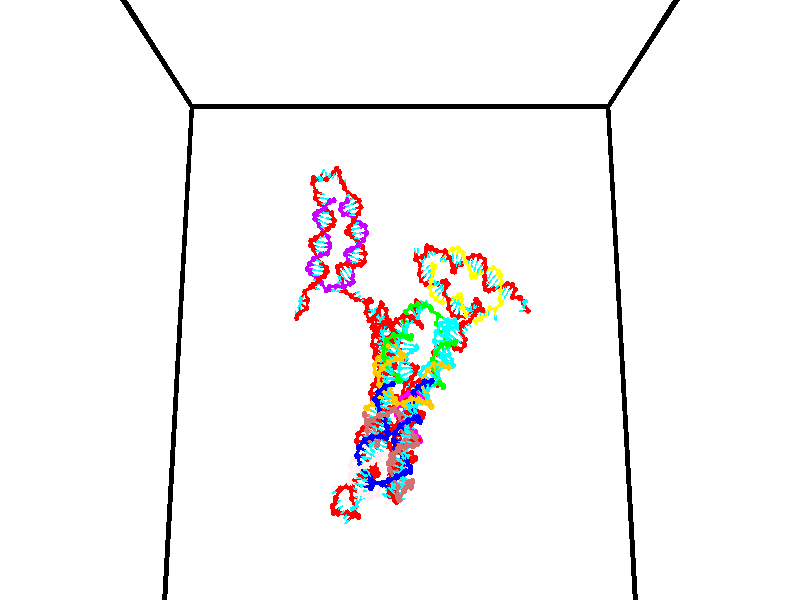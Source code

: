 // switches for output
#declare DRAW_BASES = 1; // possible values are 0, 1; only relevant for DNA ribbons
#declare DRAW_BASES_TYPE = 3; // possible values are 1, 2, 3; only relevant for DNA ribbons
#declare DRAW_FOG = 0; // set to 1 to enable fog

#include "colors.inc"

#include "transforms.inc"
background { rgb <1, 1, 1>}

#default {
   normal{
       ripples 0.25
       frequency 0.20
       turbulence 0.2
       lambda 5
   }
	finish {
		phong 0.1
		phong_size 40.
	}
}

// original window dimensions: 1024x640


// camera settings

camera {
	sky <0, 0.179814, -0.983701>
	up <0, 0.179814, -0.983701>
	right 1.6 * <1, 0, 0>
	location <35, 94.9851, 44.8844>
	look_at <35, 29.7336, 32.9568>
	direction <0, -65.2515, -11.9276>
	angle 67.0682
}


# declare cpy_camera_pos = <35, 94.9851, 44.8844>;
# if (DRAW_FOG = 1)
fog {
	fog_type 2
	up vnormalize(cpy_camera_pos)
	color rgbt<1,1,1,0.3>
	distance 1e-5
	fog_alt 3e-3
	fog_offset 56
}
# end


// LIGHTS

# declare lum = 6;
global_settings {
	ambient_light rgb lum * <0.05, 0.05, 0.05>
	max_trace_level 15
}# declare cpy_direct_light_amount = 0.25;
light_source
{	1000 * <-1, -1.16352, -0.803886>,
	rgb lum * cpy_direct_light_amount
	parallel
}

light_source
{	1000 * <1, 1.16352, 0.803886>,
	rgb lum * cpy_direct_light_amount
	parallel
}

// strand 0

// nucleotide -1

// particle -1
sphere {
	<24.645754, 35.088894, 35.477741> 0.250000
	pigment { color rgbt <1,0,0,0> }
	no_shadow
}
cylinder {
	<24.544291, 34.826466, 35.193424>,  <24.483412, 34.669006, 35.022835>, 0.100000
	pigment { color rgbt <1,0,0,0> }
	no_shadow
}
cylinder {
	<24.544291, 34.826466, 35.193424>,  <24.645754, 35.088894, 35.477741>, 0.100000
	pigment { color rgbt <1,0,0,0> }
	no_shadow
}

// particle -1
sphere {
	<24.544291, 34.826466, 35.193424> 0.100000
	pigment { color rgbt <1,0,0,0> }
	no_shadow
}
sphere {
	0, 1
	scale<0.080000,0.200000,0.300000>
	matrix <-0.912145, -0.082334, 0.401512,
		-0.321943, 0.750192, -0.577550,
		-0.253660, -0.656074, -0.710791,
		24.468193, 34.629642, 34.980186>
	pigment { color rgbt <0,1,1,0> }
	no_shadow
}
cylinder {
	<24.996981, 35.570351, 35.144413>,  <24.645754, 35.088894, 35.477741>, 0.130000
	pigment { color rgbt <1,0,0,0> }
	no_shadow
}

// nucleotide -1

// particle -1
sphere {
	<24.996981, 35.570351, 35.144413> 0.250000
	pigment { color rgbt <1,0,0,0> }
	no_shadow
}
cylinder {
	<24.927670, 35.323864, 34.837101>,  <24.886084, 35.175972, 34.652714>, 0.100000
	pigment { color rgbt <1,0,0,0> }
	no_shadow
}
cylinder {
	<24.927670, 35.323864, 34.837101>,  <24.996981, 35.570351, 35.144413>, 0.100000
	pigment { color rgbt <1,0,0,0> }
	no_shadow
}

// particle -1
sphere {
	<24.927670, 35.323864, 34.837101> 0.100000
	pigment { color rgbt <1,0,0,0> }
	no_shadow
}
sphere {
	0, 1
	scale<0.080000,0.200000,0.300000>
	matrix <0.260899, 0.723487, -0.639138,
		0.949688, -0.311190, 0.035408,
		-0.173276, -0.616220, -0.768276,
		24.875687, 35.138996, 34.606617>
	pigment { color rgbt <0,1,1,0> }
	no_shadow
}
cylinder {
	<25.660595, 35.538097, 34.721294>,  <24.996981, 35.570351, 35.144413>, 0.130000
	pigment { color rgbt <1,0,0,0> }
	no_shadow
}

// nucleotide -1

// particle -1
sphere {
	<25.660595, 35.538097, 34.721294> 0.250000
	pigment { color rgbt <1,0,0,0> }
	no_shadow
}
cylinder {
	<25.335625, 35.439537, 34.509918>,  <25.140642, 35.380402, 34.383091>, 0.100000
	pigment { color rgbt <1,0,0,0> }
	no_shadow
}
cylinder {
	<25.335625, 35.439537, 34.509918>,  <25.660595, 35.538097, 34.721294>, 0.100000
	pigment { color rgbt <1,0,0,0> }
	no_shadow
}

// particle -1
sphere {
	<25.335625, 35.439537, 34.509918> 0.100000
	pigment { color rgbt <1,0,0,0> }
	no_shadow
}
sphere {
	0, 1
	scale<0.080000,0.200000,0.300000>
	matrix <0.130775, 0.806223, -0.576977,
		0.568207, -0.537858, -0.622775,
		-0.812428, -0.246399, -0.528440,
		25.091896, 35.365616, 34.351387>
	pigment { color rgbt <0,1,1,0> }
	no_shadow
}
cylinder {
	<25.749569, 35.458584, 34.032784>,  <25.660595, 35.538097, 34.721294>, 0.130000
	pigment { color rgbt <1,0,0,0> }
	no_shadow
}

// nucleotide -1

// particle -1
sphere {
	<25.749569, 35.458584, 34.032784> 0.250000
	pigment { color rgbt <1,0,0,0> }
	no_shadow
}
cylinder {
	<25.380154, 35.600376, 34.091335>,  <25.158504, 35.685452, 34.126465>, 0.100000
	pigment { color rgbt <1,0,0,0> }
	no_shadow
}
cylinder {
	<25.380154, 35.600376, 34.091335>,  <25.749569, 35.458584, 34.032784>, 0.100000
	pigment { color rgbt <1,0,0,0> }
	no_shadow
}

// particle -1
sphere {
	<25.380154, 35.600376, 34.091335> 0.100000
	pigment { color rgbt <1,0,0,0> }
	no_shadow
}
sphere {
	0, 1
	scale<0.080000,0.200000,0.300000>
	matrix <0.254135, 0.851507, -0.458641,
		-0.287222, -0.386371, -0.876482,
		-0.923536, 0.354476, 0.146381,
		25.103092, 35.706718, 34.135250>
	pigment { color rgbt <0,1,1,0> }
	no_shadow
}
cylinder {
	<25.485909, 35.736141, 33.374893>,  <25.749569, 35.458584, 34.032784>, 0.130000
	pigment { color rgbt <1,0,0,0> }
	no_shadow
}

// nucleotide -1

// particle -1
sphere {
	<25.485909, 35.736141, 33.374893> 0.250000
	pigment { color rgbt <1,0,0,0> }
	no_shadow
}
cylinder {
	<25.330994, 35.924011, 33.692234>,  <25.238045, 36.036736, 33.882641>, 0.100000
	pigment { color rgbt <1,0,0,0> }
	no_shadow
}
cylinder {
	<25.330994, 35.924011, 33.692234>,  <25.485909, 35.736141, 33.374893>, 0.100000
	pigment { color rgbt <1,0,0,0> }
	no_shadow
}

// particle -1
sphere {
	<25.330994, 35.924011, 33.692234> 0.100000
	pigment { color rgbt <1,0,0,0> }
	no_shadow
}
sphere {
	0, 1
	scale<0.080000,0.200000,0.300000>
	matrix <0.265779, 0.880855, -0.391734,
		-0.882819, 0.059143, -0.465975,
		-0.387288, 0.469677, 0.793354,
		25.214808, 36.064915, 33.930241>
	pigment { color rgbt <0,1,1,0> }
	no_shadow
}
cylinder {
	<26.064257, 36.012970, 32.993706>,  <25.485909, 35.736141, 33.374893>, 0.130000
	pigment { color rgbt <1,0,0,0> }
	no_shadow
}

// nucleotide -1

// particle -1
sphere {
	<26.064257, 36.012970, 32.993706> 0.250000
	pigment { color rgbt <1,0,0,0> }
	no_shadow
}
cylinder {
	<26.452793, 36.022175, 33.088333>,  <26.685915, 36.027699, 33.145107>, 0.100000
	pigment { color rgbt <1,0,0,0> }
	no_shadow
}
cylinder {
	<26.452793, 36.022175, 33.088333>,  <26.064257, 36.012970, 32.993706>, 0.100000
	pigment { color rgbt <1,0,0,0> }
	no_shadow
}

// particle -1
sphere {
	<26.452793, 36.022175, 33.088333> 0.100000
	pigment { color rgbt <1,0,0,0> }
	no_shadow
}
sphere {
	0, 1
	scale<0.080000,0.200000,0.300000>
	matrix <0.236028, 0.023851, -0.971453,
		-0.027999, 0.999451, 0.017736,
		0.971343, 0.023013, 0.236566,
		26.744196, 36.029079, 33.159302>
	pigment { color rgbt <0,1,1,0> }
	no_shadow
}
cylinder {
	<26.454235, 36.725021, 32.952431>,  <26.064257, 36.012970, 32.993706>, 0.130000
	pigment { color rgbt <1,0,0,0> }
	no_shadow
}

// nucleotide -1

// particle -1
sphere {
	<26.454235, 36.725021, 32.952431> 0.250000
	pigment { color rgbt <1,0,0,0> }
	no_shadow
}
cylinder {
	<26.632479, 36.374985, 32.876915>,  <26.739426, 36.164963, 32.831604>, 0.100000
	pigment { color rgbt <1,0,0,0> }
	no_shadow
}
cylinder {
	<26.632479, 36.374985, 32.876915>,  <26.454235, 36.725021, 32.952431>, 0.100000
	pigment { color rgbt <1,0,0,0> }
	no_shadow
}

// particle -1
sphere {
	<26.632479, 36.374985, 32.876915> 0.100000
	pigment { color rgbt <1,0,0,0> }
	no_shadow
}
sphere {
	0, 1
	scale<0.080000,0.200000,0.300000>
	matrix <0.104050, 0.260086, -0.959963,
		0.889160, 0.408124, 0.206951,
		0.445609, -0.875094, -0.188793,
		26.766161, 36.112457, 32.820278>
	pigment { color rgbt <0,1,1,0> }
	no_shadow
}
cylinder {
	<27.010853, 36.887402, 32.581486>,  <26.454235, 36.725021, 32.952431>, 0.130000
	pigment { color rgbt <1,0,0,0> }
	no_shadow
}

// nucleotide -1

// particle -1
sphere {
	<27.010853, 36.887402, 32.581486> 0.250000
	pigment { color rgbt <1,0,0,0> }
	no_shadow
}
cylinder {
	<26.930361, 36.505882, 32.492252>,  <26.882065, 36.276970, 32.438713>, 0.100000
	pigment { color rgbt <1,0,0,0> }
	no_shadow
}
cylinder {
	<26.930361, 36.505882, 32.492252>,  <27.010853, 36.887402, 32.581486>, 0.100000
	pigment { color rgbt <1,0,0,0> }
	no_shadow
}

// particle -1
sphere {
	<26.930361, 36.505882, 32.492252> 0.100000
	pigment { color rgbt <1,0,0,0> }
	no_shadow
}
sphere {
	0, 1
	scale<0.080000,0.200000,0.300000>
	matrix <0.117156, 0.202672, -0.972213,
		0.972512, -0.221775, 0.070960,
		-0.201231, -0.953803, -0.223083,
		26.869991, 36.219742, 32.425327>
	pigment { color rgbt <0,1,1,0> }
	no_shadow
}
cylinder {
	<27.504868, 36.553978, 32.211552>,  <27.010853, 36.887402, 32.581486>, 0.130000
	pigment { color rgbt <1,0,0,0> }
	no_shadow
}

// nucleotide -1

// particle -1
sphere {
	<27.504868, 36.553978, 32.211552> 0.250000
	pigment { color rgbt <1,0,0,0> }
	no_shadow
}
cylinder {
	<27.188740, 36.323128, 32.129261>,  <26.999063, 36.184616, 32.079887>, 0.100000
	pigment { color rgbt <1,0,0,0> }
	no_shadow
}
cylinder {
	<27.188740, 36.323128, 32.129261>,  <27.504868, 36.553978, 32.211552>, 0.100000
	pigment { color rgbt <1,0,0,0> }
	no_shadow
}

// particle -1
sphere {
	<27.188740, 36.323128, 32.129261> 0.100000
	pigment { color rgbt <1,0,0,0> }
	no_shadow
}
sphere {
	0, 1
	scale<0.080000,0.200000,0.300000>
	matrix <0.215350, 0.052700, -0.975114,
		0.573605, -0.814953, 0.082635,
		-0.790317, -0.577125, -0.205729,
		26.951645, 36.149990, 32.067543>
	pigment { color rgbt <0,1,1,0> }
	no_shadow
}
cylinder {
	<27.736898, 36.112579, 31.742264>,  <27.504868, 36.553978, 32.211552>, 0.130000
	pigment { color rgbt <1,0,0,0> }
	no_shadow
}

// nucleotide -1

// particle -1
sphere {
	<27.736898, 36.112579, 31.742264> 0.250000
	pigment { color rgbt <1,0,0,0> }
	no_shadow
}
cylinder {
	<27.339685, 36.128731, 31.697989>,  <27.101357, 36.138420, 31.671423>, 0.100000
	pigment { color rgbt <1,0,0,0> }
	no_shadow
}
cylinder {
	<27.339685, 36.128731, 31.697989>,  <27.736898, 36.112579, 31.742264>, 0.100000
	pigment { color rgbt <1,0,0,0> }
	no_shadow
}

// particle -1
sphere {
	<27.339685, 36.128731, 31.697989> 0.100000
	pigment { color rgbt <1,0,0,0> }
	no_shadow
}
sphere {
	0, 1
	scale<0.080000,0.200000,0.300000>
	matrix <0.106683, -0.090619, -0.990155,
		-0.050006, -0.995067, 0.085681,
		-0.993035, 0.040373, -0.110688,
		27.041775, 36.140846, 31.664782>
	pigment { color rgbt <0,1,1,0> }
	no_shadow
}
cylinder {
	<27.574318, 35.637150, 31.271534>,  <27.736898, 36.112579, 31.742264>, 0.130000
	pigment { color rgbt <1,0,0,0> }
	no_shadow
}

// nucleotide -1

// particle -1
sphere {
	<27.574318, 35.637150, 31.271534> 0.250000
	pigment { color rgbt <1,0,0,0> }
	no_shadow
}
cylinder {
	<27.248795, 35.869164, 31.257261>,  <27.053480, 36.008373, 31.248697>, 0.100000
	pigment { color rgbt <1,0,0,0> }
	no_shadow
}
cylinder {
	<27.248795, 35.869164, 31.257261>,  <27.574318, 35.637150, 31.271534>, 0.100000
	pigment { color rgbt <1,0,0,0> }
	no_shadow
}

// particle -1
sphere {
	<27.248795, 35.869164, 31.257261> 0.100000
	pigment { color rgbt <1,0,0,0> }
	no_shadow
}
sphere {
	0, 1
	scale<0.080000,0.200000,0.300000>
	matrix <0.110901, 0.094738, -0.989306,
		-0.570451, -0.809064, -0.141425,
		-0.813810, 0.580035, -0.035682,
		27.004652, 36.043175, 31.246557>
	pigment { color rgbt <0,1,1,0> }
	no_shadow
}
cylinder {
	<27.058702, 35.272861, 30.868998>,  <27.574318, 35.637150, 31.271534>, 0.130000
	pigment { color rgbt <1,0,0,0> }
	no_shadow
}

// nucleotide -1

// particle -1
sphere {
	<27.058702, 35.272861, 30.868998> 0.250000
	pigment { color rgbt <1,0,0,0> }
	no_shadow
}
cylinder {
	<26.996181, 35.667576, 30.851906>,  <26.958670, 35.904404, 30.841650>, 0.100000
	pigment { color rgbt <1,0,0,0> }
	no_shadow
}
cylinder {
	<26.996181, 35.667576, 30.851906>,  <27.058702, 35.272861, 30.868998>, 0.100000
	pigment { color rgbt <1,0,0,0> }
	no_shadow
}

// particle -1
sphere {
	<26.996181, 35.667576, 30.851906> 0.100000
	pigment { color rgbt <1,0,0,0> }
	no_shadow
}
sphere {
	0, 1
	scale<0.080000,0.200000,0.300000>
	matrix <0.046893, -0.035800, -0.998258,
		-0.986596, -0.158033, -0.040677,
		-0.156302, 0.986785, -0.042730,
		26.949291, 35.963612, 30.839087>
	pigment { color rgbt <0,1,1,0> }
	no_shadow
}
cylinder {
	<26.557039, 35.279888, 30.354362>,  <27.058702, 35.272861, 30.868998>, 0.130000
	pigment { color rgbt <1,0,0,0> }
	no_shadow
}

// nucleotide -1

// particle -1
sphere {
	<26.557039, 35.279888, 30.354362> 0.250000
	pigment { color rgbt <1,0,0,0> }
	no_shadow
}
cylinder {
	<26.692753, 35.654148, 30.393248>,  <26.774181, 35.878704, 30.416578>, 0.100000
	pigment { color rgbt <1,0,0,0> }
	no_shadow
}
cylinder {
	<26.692753, 35.654148, 30.393248>,  <26.557039, 35.279888, 30.354362>, 0.100000
	pigment { color rgbt <1,0,0,0> }
	no_shadow
}

// particle -1
sphere {
	<26.692753, 35.654148, 30.393248> 0.100000
	pigment { color rgbt <1,0,0,0> }
	no_shadow
}
sphere {
	0, 1
	scale<0.080000,0.200000,0.300000>
	matrix <-0.142963, 0.153428, -0.977763,
		-0.929757, 0.317842, 0.185818,
		0.339285, 0.935648, 0.097212,
		26.794538, 35.934841, 30.422411>
	pigment { color rgbt <0,1,1,0> }
	no_shadow
}
cylinder {
	<26.267471, 35.620655, 29.731077>,  <26.557039, 35.279888, 30.354362>, 0.130000
	pigment { color rgbt <1,0,0,0> }
	no_shadow
}

// nucleotide -1

// particle -1
sphere {
	<26.267471, 35.620655, 29.731077> 0.250000
	pigment { color rgbt <1,0,0,0> }
	no_shadow
}
cylinder {
	<26.543335, 35.882877, 29.854111>,  <26.708853, 36.040211, 29.927931>, 0.100000
	pigment { color rgbt <1,0,0,0> }
	no_shadow
}
cylinder {
	<26.543335, 35.882877, 29.854111>,  <26.267471, 35.620655, 29.731077>, 0.100000
	pigment { color rgbt <1,0,0,0> }
	no_shadow
}

// particle -1
sphere {
	<26.543335, 35.882877, 29.854111> 0.100000
	pigment { color rgbt <1,0,0,0> }
	no_shadow
}
sphere {
	0, 1
	scale<0.080000,0.200000,0.300000>
	matrix <0.149742, 0.286475, -0.946314,
		-0.708481, 0.698694, 0.099405,
		0.689661, 0.655560, 0.307586,
		26.750233, 36.079544, 29.946386>
	pigment { color rgbt <0,1,1,0> }
	no_shadow
}
cylinder {
	<26.035528, 36.229889, 29.475794>,  <26.267471, 35.620655, 29.731077>, 0.130000
	pigment { color rgbt <1,0,0,0> }
	no_shadow
}

// nucleotide -1

// particle -1
sphere {
	<26.035528, 36.229889, 29.475794> 0.250000
	pigment { color rgbt <1,0,0,0> }
	no_shadow
}
cylinder {
	<26.419329, 36.304668, 29.560087>,  <26.649609, 36.349537, 29.610662>, 0.100000
	pigment { color rgbt <1,0,0,0> }
	no_shadow
}
cylinder {
	<26.419329, 36.304668, 29.560087>,  <26.035528, 36.229889, 29.475794>, 0.100000
	pigment { color rgbt <1,0,0,0> }
	no_shadow
}

// particle -1
sphere {
	<26.419329, 36.304668, 29.560087> 0.100000
	pigment { color rgbt <1,0,0,0> }
	no_shadow
}
sphere {
	0, 1
	scale<0.080000,0.200000,0.300000>
	matrix <0.109279, 0.442474, -0.890098,
		-0.259644, 0.877079, 0.404125,
		0.959501, 0.186946, 0.210732,
		26.707180, 36.360752, 29.623306>
	pigment { color rgbt <0,1,1,0> }
	no_shadow
}
cylinder {
	<26.149609, 36.842003, 29.279205>,  <26.035528, 36.229889, 29.475794>, 0.130000
	pigment { color rgbt <1,0,0,0> }
	no_shadow
}

// nucleotide -1

// particle -1
sphere {
	<26.149609, 36.842003, 29.279205> 0.250000
	pigment { color rgbt <1,0,0,0> }
	no_shadow
}
cylinder {
	<26.523132, 36.698978, 29.274382>,  <26.747248, 36.613163, 29.271488>, 0.100000
	pigment { color rgbt <1,0,0,0> }
	no_shadow
}
cylinder {
	<26.523132, 36.698978, 29.274382>,  <26.149609, 36.842003, 29.279205>, 0.100000
	pigment { color rgbt <1,0,0,0> }
	no_shadow
}

// particle -1
sphere {
	<26.523132, 36.698978, 29.274382> 0.100000
	pigment { color rgbt <1,0,0,0> }
	no_shadow
}
sphere {
	0, 1
	scale<0.080000,0.200000,0.300000>
	matrix <0.208104, 0.570284, -0.794650,
		0.291015, 0.739543, 0.606948,
		0.933811, -0.357564, -0.012060,
		26.803276, 36.591709, 29.270763>
	pigment { color rgbt <0,1,1,0> }
	no_shadow
}
cylinder {
	<26.685574, 37.451057, 29.177017>,  <26.149609, 36.842003, 29.279205>, 0.130000
	pigment { color rgbt <1,0,0,0> }
	no_shadow
}

// nucleotide -1

// particle -1
sphere {
	<26.685574, 37.451057, 29.177017> 0.250000
	pigment { color rgbt <1,0,0,0> }
	no_shadow
}
cylinder {
	<26.857622, 37.105946, 29.070726>,  <26.960852, 36.898880, 29.006952>, 0.100000
	pigment { color rgbt <1,0,0,0> }
	no_shadow
}
cylinder {
	<26.857622, 37.105946, 29.070726>,  <26.685574, 37.451057, 29.177017>, 0.100000
	pigment { color rgbt <1,0,0,0> }
	no_shadow
}

// particle -1
sphere {
	<26.857622, 37.105946, 29.070726> 0.100000
	pigment { color rgbt <1,0,0,0> }
	no_shadow
}
sphere {
	0, 1
	scale<0.080000,0.200000,0.300000>
	matrix <0.297071, 0.413219, -0.860813,
		0.852493, 0.291314, 0.434041,
		0.430121, -0.862778, -0.265725,
		26.986658, 36.847111, 28.991009>
	pigment { color rgbt <0,1,1,0> }
	no_shadow
}
cylinder {
	<27.345800, 37.685436, 28.894238>,  <26.685574, 37.451057, 29.177017>, 0.130000
	pigment { color rgbt <1,0,0,0> }
	no_shadow
}

// nucleotide -1

// particle -1
sphere {
	<27.345800, 37.685436, 28.894238> 0.250000
	pigment { color rgbt <1,0,0,0> }
	no_shadow
}
cylinder {
	<27.294895, 37.318489, 28.743383>,  <27.264353, 37.098320, 28.652870>, 0.100000
	pigment { color rgbt <1,0,0,0> }
	no_shadow
}
cylinder {
	<27.294895, 37.318489, 28.743383>,  <27.345800, 37.685436, 28.894238>, 0.100000
	pigment { color rgbt <1,0,0,0> }
	no_shadow
}

// particle -1
sphere {
	<27.294895, 37.318489, 28.743383> 0.100000
	pigment { color rgbt <1,0,0,0> }
	no_shadow
}
sphere {
	0, 1
	scale<0.080000,0.200000,0.300000>
	matrix <0.368252, 0.309351, -0.876751,
		0.920975, -0.250460, 0.298456,
		-0.127264, -0.917373, -0.377137,
		27.256716, 37.043278, 28.630243>
	pigment { color rgbt <0,1,1,0> }
	no_shadow
}
cylinder {
	<27.938353, 37.583248, 28.448097>,  <27.345800, 37.685436, 28.894238>, 0.130000
	pigment { color rgbt <1,0,0,0> }
	no_shadow
}

// nucleotide -1

// particle -1
sphere {
	<27.938353, 37.583248, 28.448097> 0.250000
	pigment { color rgbt <1,0,0,0> }
	no_shadow
}
cylinder {
	<27.698502, 37.287163, 28.326424>,  <27.554592, 37.109512, 28.253420>, 0.100000
	pigment { color rgbt <1,0,0,0> }
	no_shadow
}
cylinder {
	<27.698502, 37.287163, 28.326424>,  <27.938353, 37.583248, 28.448097>, 0.100000
	pigment { color rgbt <1,0,0,0> }
	no_shadow
}

// particle -1
sphere {
	<27.698502, 37.287163, 28.326424> 0.100000
	pigment { color rgbt <1,0,0,0> }
	no_shadow
}
sphere {
	0, 1
	scale<0.080000,0.200000,0.300000>
	matrix <0.363677, 0.086540, -0.927497,
		0.712873, -0.666775, 0.217308,
		-0.599626, -0.740217, -0.304183,
		27.518614, 37.065098, 28.235168>
	pigment { color rgbt <0,1,1,0> }
	no_shadow
}
cylinder {
	<28.361095, 37.120018, 28.010836>,  <27.938353, 37.583248, 28.448097>, 0.130000
	pigment { color rgbt <1,0,0,0> }
	no_shadow
}

// nucleotide -1

// particle -1
sphere {
	<28.361095, 37.120018, 28.010836> 0.250000
	pigment { color rgbt <1,0,0,0> }
	no_shadow
}
cylinder {
	<27.975023, 37.073631, 27.917049>,  <27.743380, 37.045799, 27.860777>, 0.100000
	pigment { color rgbt <1,0,0,0> }
	no_shadow
}
cylinder {
	<27.975023, 37.073631, 27.917049>,  <28.361095, 37.120018, 28.010836>, 0.100000
	pigment { color rgbt <1,0,0,0> }
	no_shadow
}

// particle -1
sphere {
	<27.975023, 37.073631, 27.917049> 0.100000
	pigment { color rgbt <1,0,0,0> }
	no_shadow
}
sphere {
	0, 1
	scale<0.080000,0.200000,0.300000>
	matrix <0.219638, 0.127511, -0.967213,
		0.142076, -0.985033, -0.097597,
		-0.965181, -0.115982, -0.234467,
		27.685469, 37.038841, 27.846710>
	pigment { color rgbt <0,1,1,0> }
	no_shadow
}
cylinder {
	<28.413582, 36.654160, 27.444471>,  <28.361095, 37.120018, 28.010836>, 0.130000
	pigment { color rgbt <1,0,0,0> }
	no_shadow
}

// nucleotide -1

// particle -1
sphere {
	<28.413582, 36.654160, 27.444471> 0.250000
	pigment { color rgbt <1,0,0,0> }
	no_shadow
}
cylinder {
	<28.074389, 36.865528, 27.427979>,  <27.870872, 36.992348, 27.418083>, 0.100000
	pigment { color rgbt <1,0,0,0> }
	no_shadow
}
cylinder {
	<28.074389, 36.865528, 27.427979>,  <28.413582, 36.654160, 27.444471>, 0.100000
	pigment { color rgbt <1,0,0,0> }
	no_shadow
}

// particle -1
sphere {
	<28.074389, 36.865528, 27.427979> 0.100000
	pigment { color rgbt <1,0,0,0> }
	no_shadow
}
sphere {
	0, 1
	scale<0.080000,0.200000,0.300000>
	matrix <0.024880, -0.038017, -0.998967,
		-0.529443, -0.848131, 0.019091,
		-0.847981, 0.528421, -0.041230,
		27.819994, 37.024055, 27.415609>
	pigment { color rgbt <0,1,1,0> }
	no_shadow
}
cylinder {
	<28.118681, 36.479519, 26.786715>,  <28.413582, 36.654160, 27.444471>, 0.130000
	pigment { color rgbt <1,0,0,0> }
	no_shadow
}

// nucleotide -1

// particle -1
sphere {
	<28.118681, 36.479519, 26.786715> 0.250000
	pigment { color rgbt <1,0,0,0> }
	no_shadow
}
cylinder {
	<27.887167, 36.792442, 26.878798>,  <27.748259, 36.980198, 26.934048>, 0.100000
	pigment { color rgbt <1,0,0,0> }
	no_shadow
}
cylinder {
	<27.887167, 36.792442, 26.878798>,  <28.118681, 36.479519, 26.786715>, 0.100000
	pigment { color rgbt <1,0,0,0> }
	no_shadow
}

// particle -1
sphere {
	<27.887167, 36.792442, 26.878798> 0.100000
	pigment { color rgbt <1,0,0,0> }
	no_shadow
}
sphere {
	0, 1
	scale<0.080000,0.200000,0.300000>
	matrix <-0.110173, 0.204693, -0.972606,
		-0.808004, -0.588291, -0.032283,
		-0.578784, 0.782313, 0.230207,
		27.713531, 37.027138, 26.947859>
	pigment { color rgbt <0,1,1,0> }
	no_shadow
}
cylinder {
	<27.516644, 36.455624, 26.411018>,  <28.118681, 36.479519, 26.786715>, 0.130000
	pigment { color rgbt <1,0,0,0> }
	no_shadow
}

// nucleotide -1

// particle -1
sphere {
	<27.516644, 36.455624, 26.411018> 0.250000
	pigment { color rgbt <1,0,0,0> }
	no_shadow
}
cylinder {
	<27.517078, 36.842388, 26.513060>,  <27.517340, 37.074448, 26.574284>, 0.100000
	pigment { color rgbt <1,0,0,0> }
	no_shadow
}
cylinder {
	<27.517078, 36.842388, 26.513060>,  <27.516644, 36.455624, 26.411018>, 0.100000
	pigment { color rgbt <1,0,0,0> }
	no_shadow
}

// particle -1
sphere {
	<27.517078, 36.842388, 26.513060> 0.100000
	pigment { color rgbt <1,0,0,0> }
	no_shadow
}
sphere {
	0, 1
	scale<0.080000,0.200000,0.300000>
	matrix <-0.235012, 0.248204, -0.939768,
		-0.971992, -0.058929, 0.227507,
		0.001089, 0.966914, 0.255101,
		27.517405, 37.132462, 26.589590>
	pigment { color rgbt <0,1,1,0> }
	no_shadow
}
cylinder {
	<26.884804, 36.853771, 26.054382>,  <27.516644, 36.455624, 26.411018>, 0.130000
	pigment { color rgbt <1,0,0,0> }
	no_shadow
}

// nucleotide -1

// particle -1
sphere {
	<26.884804, 36.853771, 26.054382> 0.250000
	pigment { color rgbt <1,0,0,0> }
	no_shadow
}
cylinder {
	<27.164923, 37.124344, 26.145615>,  <27.332994, 37.286690, 26.200354>, 0.100000
	pigment { color rgbt <1,0,0,0> }
	no_shadow
}
cylinder {
	<27.164923, 37.124344, 26.145615>,  <26.884804, 36.853771, 26.054382>, 0.100000
	pigment { color rgbt <1,0,0,0> }
	no_shadow
}

// particle -1
sphere {
	<27.164923, 37.124344, 26.145615> 0.100000
	pigment { color rgbt <1,0,0,0> }
	no_shadow
}
sphere {
	0, 1
	scale<0.080000,0.200000,0.300000>
	matrix <-0.131742, 0.436484, -0.890014,
		-0.701591, 0.593225, 0.394783,
		0.700296, 0.676436, 0.228081,
		27.375011, 37.327274, 26.214039>
	pigment { color rgbt <0,1,1,0> }
	no_shadow
}
cylinder {
	<26.577026, 37.474766, 25.790232>,  <26.884804, 36.853771, 26.054382>, 0.130000
	pigment { color rgbt <1,0,0,0> }
	no_shadow
}

// nucleotide -1

// particle -1
sphere {
	<26.577026, 37.474766, 25.790232> 0.250000
	pigment { color rgbt <1,0,0,0> }
	no_shadow
}
cylinder {
	<26.970343, 37.540829, 25.820850>,  <27.206333, 37.580467, 25.839222>, 0.100000
	pigment { color rgbt <1,0,0,0> }
	no_shadow
}
cylinder {
	<26.970343, 37.540829, 25.820850>,  <26.577026, 37.474766, 25.790232>, 0.100000
	pigment { color rgbt <1,0,0,0> }
	no_shadow
}

// particle -1
sphere {
	<26.970343, 37.540829, 25.820850> 0.100000
	pigment { color rgbt <1,0,0,0> }
	no_shadow
}
sphere {
	0, 1
	scale<0.080000,0.200000,0.300000>
	matrix <0.033813, 0.247475, -0.968304,
		-0.178865, 0.954714, 0.237756,
		0.983292, 0.165156, 0.076546,
		27.265331, 37.590374, 25.843815>
	pigment { color rgbt <0,1,1,0> }
	no_shadow
}
cylinder {
	<26.702839, 38.054485, 25.439331>,  <26.577026, 37.474766, 25.790232>, 0.130000
	pigment { color rgbt <1,0,0,0> }
	no_shadow
}

// nucleotide -1

// particle -1
sphere {
	<26.702839, 38.054485, 25.439331> 0.250000
	pigment { color rgbt <1,0,0,0> }
	no_shadow
}
cylinder {
	<27.020336, 37.811562, 25.452909>,  <27.210835, 37.665810, 25.461056>, 0.100000
	pigment { color rgbt <1,0,0,0> }
	no_shadow
}
cylinder {
	<27.020336, 37.811562, 25.452909>,  <26.702839, 38.054485, 25.439331>, 0.100000
	pigment { color rgbt <1,0,0,0> }
	no_shadow
}

// particle -1
sphere {
	<27.020336, 37.811562, 25.452909> 0.100000
	pigment { color rgbt <1,0,0,0> }
	no_shadow
}
sphere {
	0, 1
	scale<0.080000,0.200000,0.300000>
	matrix <0.154267, 0.147013, -0.977031,
		0.588366, 0.780748, 0.210377,
		0.793743, -0.607306, 0.033946,
		27.258459, 37.629372, 25.463093>
	pigment { color rgbt <0,1,1,0> }
	no_shadow
}
cylinder {
	<26.453634, 38.540462, 24.866236>,  <26.702839, 38.054485, 25.439331>, 0.130000
	pigment { color rgbt <1,0,0,0> }
	no_shadow
}

// nucleotide -1

// particle -1
sphere {
	<26.453634, 38.540462, 24.866236> 0.250000
	pigment { color rgbt <1,0,0,0> }
	no_shadow
}
cylinder {
	<26.787291, 38.527107, 24.646021>,  <26.987484, 38.519096, 24.513891>, 0.100000
	pigment { color rgbt <1,0,0,0> }
	no_shadow
}
cylinder {
	<26.787291, 38.527107, 24.646021>,  <26.453634, 38.540462, 24.866236>, 0.100000
	pigment { color rgbt <1,0,0,0> }
	no_shadow
}

// particle -1
sphere {
	<26.787291, 38.527107, 24.646021> 0.100000
	pigment { color rgbt <1,0,0,0> }
	no_shadow
}
sphere {
	0, 1
	scale<0.080000,0.200000,0.300000>
	matrix <-0.100332, -0.990697, -0.091938,
		-0.542347, 0.131926, -0.829732,
		0.834142, -0.033386, -0.550538,
		27.037533, 38.517090, 24.480860>
	pigment { color rgbt <0,1,1,0> }
	no_shadow
}
cylinder {
	<26.430445, 38.108650, 24.251627>,  <26.453634, 38.540462, 24.866236>, 0.130000
	pigment { color rgbt <1,0,0,0> }
	no_shadow
}

// nucleotide -1

// particle -1
sphere {
	<26.430445, 38.108650, 24.251627> 0.250000
	pigment { color rgbt <1,0,0,0> }
	no_shadow
}
cylinder {
	<26.823635, 38.114155, 24.324919>,  <27.059549, 38.117458, 24.368895>, 0.100000
	pigment { color rgbt <1,0,0,0> }
	no_shadow
}
cylinder {
	<26.823635, 38.114155, 24.324919>,  <26.430445, 38.108650, 24.251627>, 0.100000
	pigment { color rgbt <1,0,0,0> }
	no_shadow
}

// particle -1
sphere {
	<26.823635, 38.114155, 24.324919> 0.100000
	pigment { color rgbt <1,0,0,0> }
	no_shadow
}
sphere {
	0, 1
	scale<0.080000,0.200000,0.300000>
	matrix <0.078274, -0.933539, -0.349827,
		0.166239, 0.358213, -0.918721,
		0.982974, 0.013757, 0.183230,
		27.118526, 38.118282, 24.379889>
	pigment { color rgbt <0,1,1,0> }
	no_shadow
}
cylinder {
	<26.947758, 37.511295, 24.146843>,  <26.430445, 38.108650, 24.251627>, 0.130000
	pigment { color rgbt <1,0,0,0> }
	no_shadow
}

// nucleotide -1

// particle -1
sphere {
	<26.947758, 37.511295, 24.146843> 0.250000
	pigment { color rgbt <1,0,0,0> }
	no_shadow
}
cylinder {
	<27.158779, 37.651508, 23.837311>,  <27.285393, 37.735638, 23.651592>, 0.100000
	pigment { color rgbt <1,0,0,0> }
	no_shadow
}
cylinder {
	<27.158779, 37.651508, 23.837311>,  <26.947758, 37.511295, 24.146843>, 0.100000
	pigment { color rgbt <1,0,0,0> }
	no_shadow
}

// particle -1
sphere {
	<27.158779, 37.651508, 23.837311> 0.100000
	pigment { color rgbt <1,0,0,0> }
	no_shadow
}
sphere {
	0, 1
	scale<0.080000,0.200000,0.300000>
	matrix <0.811146, 0.062832, 0.581459,
		0.252444, -0.934439, -0.251188,
		0.527556, 0.350536, -0.773828,
		27.317045, 37.756668, 23.605162>
	pigment { color rgbt <0,1,1,0> }
	no_shadow
}
cylinder {
	<27.632500, 37.176048, 24.033377>,  <26.947758, 37.511295, 24.146843>, 0.130000
	pigment { color rgbt <1,0,0,0> }
	no_shadow
}

// nucleotide -1

// particle -1
sphere {
	<27.632500, 37.176048, 24.033377> 0.250000
	pigment { color rgbt <1,0,0,0> }
	no_shadow
}
cylinder {
	<27.644598, 37.563931, 23.936411>,  <27.651857, 37.796658, 23.878231>, 0.100000
	pigment { color rgbt <1,0,0,0> }
	no_shadow
}
cylinder {
	<27.644598, 37.563931, 23.936411>,  <27.632500, 37.176048, 24.033377>, 0.100000
	pigment { color rgbt <1,0,0,0> }
	no_shadow
}

// particle -1
sphere {
	<27.644598, 37.563931, 23.936411> 0.100000
	pigment { color rgbt <1,0,0,0> }
	no_shadow
}
sphere {
	0, 1
	scale<0.080000,0.200000,0.300000>
	matrix <0.893660, 0.082399, 0.441115,
		0.447724, -0.229979, -0.864091,
		0.030247, 0.969701, -0.242415,
		27.653671, 37.854839, 23.863686>
	pigment { color rgbt <0,1,1,0> }
	no_shadow
}
cylinder {
	<28.299469, 37.399010, 23.601336>,  <27.632500, 37.176048, 24.033377>, 0.130000
	pigment { color rgbt <1,0,0,0> }
	no_shadow
}

// nucleotide -1

// particle -1
sphere {
	<28.299469, 37.399010, 23.601336> 0.250000
	pigment { color rgbt <1,0,0,0> }
	no_shadow
}
cylinder {
	<28.143425, 37.701588, 23.811329>,  <28.049799, 37.883133, 23.937325>, 0.100000
	pigment { color rgbt <1,0,0,0> }
	no_shadow
}
cylinder {
	<28.143425, 37.701588, 23.811329>,  <28.299469, 37.399010, 23.601336>, 0.100000
	pigment { color rgbt <1,0,0,0> }
	no_shadow
}

// particle -1
sphere {
	<28.143425, 37.701588, 23.811329> 0.100000
	pigment { color rgbt <1,0,0,0> }
	no_shadow
}
sphere {
	0, 1
	scale<0.080000,0.200000,0.300000>
	matrix <0.886603, 0.154727, 0.435885,
		0.248493, 0.635495, -0.731025,
		-0.390112, 0.756443, 0.524983,
		28.026392, 37.928520, 23.968824>
	pigment { color rgbt <0,1,1,0> }
	no_shadow
}
cylinder {
	<28.733135, 38.055386, 23.443937>,  <28.299469, 37.399010, 23.601336>, 0.130000
	pigment { color rgbt <1,0,0,0> }
	no_shadow
}

// nucleotide -1

// particle -1
sphere {
	<28.733135, 38.055386, 23.443937> 0.250000
	pigment { color rgbt <1,0,0,0> }
	no_shadow
}
cylinder {
	<28.558281, 38.020050, 23.801956>,  <28.453369, 37.998848, 24.016768>, 0.100000
	pigment { color rgbt <1,0,0,0> }
	no_shadow
}
cylinder {
	<28.558281, 38.020050, 23.801956>,  <28.733135, 38.055386, 23.443937>, 0.100000
	pigment { color rgbt <1,0,0,0> }
	no_shadow
}

// particle -1
sphere {
	<28.558281, 38.020050, 23.801956> 0.100000
	pigment { color rgbt <1,0,0,0> }
	no_shadow
}
sphere {
	0, 1
	scale<0.080000,0.200000,0.300000>
	matrix <0.897214, -0.112102, 0.427130,
		0.062605, 0.989763, 0.128260,
		-0.437136, -0.088336, 0.895047,
		28.427141, 37.993549, 24.070471>
	pigment { color rgbt <0,1,1,0> }
	no_shadow
}
cylinder {
	<29.034323, 38.568626, 23.924351>,  <28.733135, 38.055386, 23.443937>, 0.130000
	pigment { color rgbt <1,0,0,0> }
	no_shadow
}

// nucleotide -1

// particle -1
sphere {
	<29.034323, 38.568626, 23.924351> 0.250000
	pigment { color rgbt <1,0,0,0> }
	no_shadow
}
cylinder {
	<28.924644, 38.208744, 24.060204>,  <28.858837, 37.992817, 24.141714>, 0.100000
	pigment { color rgbt <1,0,0,0> }
	no_shadow
}
cylinder {
	<28.924644, 38.208744, 24.060204>,  <29.034323, 38.568626, 23.924351>, 0.100000
	pigment { color rgbt <1,0,0,0> }
	no_shadow
}

// particle -1
sphere {
	<28.924644, 38.208744, 24.060204> 0.100000
	pigment { color rgbt <1,0,0,0> }
	no_shadow
}
sphere {
	0, 1
	scale<0.080000,0.200000,0.300000>
	matrix <0.924661, -0.149618, 0.350166,
		-0.264231, 0.410058, 0.872946,
		-0.274197, -0.899704, 0.339631,
		28.842386, 37.938831, 24.162092>
	pigment { color rgbt <0,1,1,0> }
	no_shadow
}
cylinder {
	<29.219326, 38.416367, 24.670933>,  <29.034323, 38.568626, 23.924351>, 0.130000
	pigment { color rgbt <1,0,0,0> }
	no_shadow
}

// nucleotide -1

// particle -1
sphere {
	<29.219326, 38.416367, 24.670933> 0.250000
	pigment { color rgbt <1,0,0,0> }
	no_shadow
}
cylinder {
	<29.186928, 38.074268, 24.466190>,  <29.167488, 37.869011, 24.343346>, 0.100000
	pigment { color rgbt <1,0,0,0> }
	no_shadow
}
cylinder {
	<29.186928, 38.074268, 24.466190>,  <29.219326, 38.416367, 24.670933>, 0.100000
	pigment { color rgbt <1,0,0,0> }
	no_shadow
}

// particle -1
sphere {
	<29.186928, 38.074268, 24.466190> 0.100000
	pigment { color rgbt <1,0,0,0> }
	no_shadow
}
sphere {
	0, 1
	scale<0.080000,0.200000,0.300000>
	matrix <0.856227, -0.322584, 0.403505,
		-0.510211, -0.405582, 0.758411,
		-0.080997, -0.855245, -0.511856,
		29.162628, 37.817696, 24.312634>
	pigment { color rgbt <0,1,1,0> }
	no_shadow
}
cylinder {
	<29.494211, 37.877296, 25.060141>,  <29.219326, 38.416367, 24.670933>, 0.130000
	pigment { color rgbt <1,0,0,0> }
	no_shadow
}

// nucleotide -1

// particle -1
sphere {
	<29.494211, 37.877296, 25.060141> 0.250000
	pigment { color rgbt <1,0,0,0> }
	no_shadow
}
cylinder {
	<29.500280, 37.708366, 24.697613>,  <29.503922, 37.607010, 24.480097>, 0.100000
	pigment { color rgbt <1,0,0,0> }
	no_shadow
}
cylinder {
	<29.500280, 37.708366, 24.697613>,  <29.494211, 37.877296, 25.060141>, 0.100000
	pigment { color rgbt <1,0,0,0> }
	no_shadow
}

// particle -1
sphere {
	<29.500280, 37.708366, 24.697613> 0.100000
	pigment { color rgbt <1,0,0,0> }
	no_shadow
}
sphere {
	0, 1
	scale<0.080000,0.200000,0.300000>
	matrix <0.850935, -0.470519, 0.233497,
		-0.525051, -0.774762, 0.352229,
		0.015175, -0.422322, -0.906319,
		29.504833, 37.581669, 24.425716>
	pigment { color rgbt <0,1,1,0> }
	no_shadow
}
cylinder {
	<29.810366, 37.303173, 25.287855>,  <29.494211, 37.877296, 25.060141>, 0.130000
	pigment { color rgbt <1,0,0,0> }
	no_shadow
}

// nucleotide -1

// particle -1
sphere {
	<29.810366, 37.303173, 25.287855> 0.250000
	pigment { color rgbt <1,0,0,0> }
	no_shadow
}
cylinder {
	<29.854343, 37.635670, 25.505825>,  <29.880730, 37.835167, 25.636606>, 0.100000
	pigment { color rgbt <1,0,0,0> }
	no_shadow
}
cylinder {
	<29.854343, 37.635670, 25.505825>,  <29.810366, 37.303173, 25.287855>, 0.100000
	pigment { color rgbt <1,0,0,0> }
	no_shadow
}

// particle -1
sphere {
	<29.854343, 37.635670, 25.505825> 0.100000
	pigment { color rgbt <1,0,0,0> }
	no_shadow
}
sphere {
	0, 1
	scale<0.080000,0.200000,0.300000>
	matrix <0.239310, -0.554258, 0.797200,
		0.964698, 0.042757, -0.259864,
		0.109946, 0.831246, 0.544924,
		29.887327, 37.885044, 25.669302>
	pigment { color rgbt <0,1,1,0> }
	no_shadow
}
cylinder {
	<30.477667, 37.302750, 25.611311>,  <29.810366, 37.303173, 25.287855>, 0.130000
	pigment { color rgbt <1,0,0,0> }
	no_shadow
}

// nucleotide -1

// particle -1
sphere {
	<30.477667, 37.302750, 25.611311> 0.250000
	pigment { color rgbt <1,0,0,0> }
	no_shadow
}
cylinder {
	<30.283598, 37.565823, 25.841810>,  <30.167156, 37.723667, 25.980110>, 0.100000
	pigment { color rgbt <1,0,0,0> }
	no_shadow
}
cylinder {
	<30.283598, 37.565823, 25.841810>,  <30.477667, 37.302750, 25.611311>, 0.100000
	pigment { color rgbt <1,0,0,0> }
	no_shadow
}

// particle -1
sphere {
	<30.283598, 37.565823, 25.841810> 0.100000
	pigment { color rgbt <1,0,0,0> }
	no_shadow
}
sphere {
	0, 1
	scale<0.080000,0.200000,0.300000>
	matrix <0.341877, -0.463876, 0.817275,
		0.804816, 0.593525, 0.000213,
		-0.485172, 0.657683, 0.576247,
		30.138046, 37.763126, 26.014685>
	pigment { color rgbt <0,1,1,0> }
	no_shadow
}
cylinder {
	<30.953224, 37.642925, 26.071539>,  <30.477667, 37.302750, 25.611311>, 0.130000
	pigment { color rgbt <1,0,0,0> }
	no_shadow
}

// nucleotide -1

// particle -1
sphere {
	<30.953224, 37.642925, 26.071539> 0.250000
	pigment { color rgbt <1,0,0,0> }
	no_shadow
}
cylinder {
	<30.590000, 37.681751, 26.234516>,  <30.372066, 37.705048, 26.332302>, 0.100000
	pigment { color rgbt <1,0,0,0> }
	no_shadow
}
cylinder {
	<30.590000, 37.681751, 26.234516>,  <30.953224, 37.642925, 26.071539>, 0.100000
	pigment { color rgbt <1,0,0,0> }
	no_shadow
}

// particle -1
sphere {
	<30.590000, 37.681751, 26.234516> 0.100000
	pigment { color rgbt <1,0,0,0> }
	no_shadow
}
sphere {
	0, 1
	scale<0.080000,0.200000,0.300000>
	matrix <0.391742, -0.147412, 0.908189,
		0.148216, 0.984301, 0.095834,
		-0.908058, 0.097066, 0.407441,
		30.317583, 37.710873, 26.356749>
	pigment { color rgbt <0,1,1,0> }
	no_shadow
}
cylinder {
	<31.159498, 37.903202, 26.693731>,  <30.953224, 37.642925, 26.071539>, 0.130000
	pigment { color rgbt <1,0,0,0> }
	no_shadow
}

// nucleotide -1

// particle -1
sphere {
	<31.159498, 37.903202, 26.693731> 0.250000
	pigment { color rgbt <1,0,0,0> }
	no_shadow
}
cylinder {
	<30.784807, 37.767624, 26.728741>,  <30.559992, 37.686279, 26.749746>, 0.100000
	pigment { color rgbt <1,0,0,0> }
	no_shadow
}
cylinder {
	<30.784807, 37.767624, 26.728741>,  <31.159498, 37.903202, 26.693731>, 0.100000
	pigment { color rgbt <1,0,0,0> }
	no_shadow
}

// particle -1
sphere {
	<30.784807, 37.767624, 26.728741> 0.100000
	pigment { color rgbt <1,0,0,0> }
	no_shadow
}
sphere {
	0, 1
	scale<0.080000,0.200000,0.300000>
	matrix <0.195610, -0.299467, 0.933840,
		-0.290308, 0.891873, 0.346819,
		-0.936727, -0.338942, 0.087522,
		30.503790, 37.665939, 26.754997>
	pigment { color rgbt <0,1,1,0> }
	no_shadow
}
cylinder {
	<30.948500, 38.104160, 27.299597>,  <31.159498, 37.903202, 26.693731>, 0.130000
	pigment { color rgbt <1,0,0,0> }
	no_shadow
}

// nucleotide -1

// particle -1
sphere {
	<30.948500, 38.104160, 27.299597> 0.250000
	pigment { color rgbt <1,0,0,0> }
	no_shadow
}
cylinder {
	<30.690943, 37.803097, 27.244591>,  <30.536409, 37.622459, 27.211586>, 0.100000
	pigment { color rgbt <1,0,0,0> }
	no_shadow
}
cylinder {
	<30.690943, 37.803097, 27.244591>,  <30.948500, 38.104160, 27.299597>, 0.100000
	pigment { color rgbt <1,0,0,0> }
	no_shadow
}

// particle -1
sphere {
	<30.690943, 37.803097, 27.244591> 0.100000
	pigment { color rgbt <1,0,0,0> }
	no_shadow
}
sphere {
	0, 1
	scale<0.080000,0.200000,0.300000>
	matrix <0.094442, -0.256542, 0.961908,
		-0.759266, 0.606377, 0.236268,
		-0.643892, -0.752657, -0.137516,
		30.497776, 37.577301, 27.203337>
	pigment { color rgbt <0,1,1,0> }
	no_shadow
}
cylinder {
	<30.462391, 38.117481, 27.964346>,  <30.948500, 38.104160, 27.299597>, 0.130000
	pigment { color rgbt <1,0,0,0> }
	no_shadow
}

// nucleotide -1

// particle -1
sphere {
	<30.462391, 38.117481, 27.964346> 0.250000
	pigment { color rgbt <1,0,0,0> }
	no_shadow
}
cylinder {
	<30.453510, 37.748291, 27.810658>,  <30.448181, 37.526779, 27.718445>, 0.100000
	pigment { color rgbt <1,0,0,0> }
	no_shadow
}
cylinder {
	<30.453510, 37.748291, 27.810658>,  <30.462391, 38.117481, 27.964346>, 0.100000
	pigment { color rgbt <1,0,0,0> }
	no_shadow
}

// particle -1
sphere {
	<30.453510, 37.748291, 27.810658> 0.100000
	pigment { color rgbt <1,0,0,0> }
	no_shadow
}
sphere {
	0, 1
	scale<0.080000,0.200000,0.300000>
	matrix <-0.063887, -0.382221, 0.921860,
		-0.997710, 0.045015, -0.050480,
		-0.022204, -0.922974, -0.384222,
		30.446850, 37.471397, 27.695391>
	pigment { color rgbt <0,1,1,0> }
	no_shadow
}
cylinder {
	<29.986307, 37.749084, 28.367428>,  <30.462391, 38.117481, 27.964346>, 0.130000
	pigment { color rgbt <1,0,0,0> }
	no_shadow
}

// nucleotide -1

// particle -1
sphere {
	<29.986307, 37.749084, 28.367428> 0.250000
	pigment { color rgbt <1,0,0,0> }
	no_shadow
}
cylinder {
	<30.206720, 37.471390, 28.182217>,  <30.338968, 37.304771, 28.071091>, 0.100000
	pigment { color rgbt <1,0,0,0> }
	no_shadow
}
cylinder {
	<30.206720, 37.471390, 28.182217>,  <29.986307, 37.749084, 28.367428>, 0.100000
	pigment { color rgbt <1,0,0,0> }
	no_shadow
}

// particle -1
sphere {
	<30.206720, 37.471390, 28.182217> 0.100000
	pigment { color rgbt <1,0,0,0> }
	no_shadow
}
sphere {
	0, 1
	scale<0.080000,0.200000,0.300000>
	matrix <0.012324, -0.548036, 0.836364,
		-0.834393, -0.466570, -0.293430,
		0.551032, -0.694240, -0.463027,
		30.372030, 37.263119, 28.043308>
	pigment { color rgbt <0,1,1,0> }
	no_shadow
}
cylinder {
	<29.678621, 37.086090, 28.565870>,  <29.986307, 37.749084, 28.367428>, 0.130000
	pigment { color rgbt <1,0,0,0> }
	no_shadow
}

// nucleotide -1

// particle -1
sphere {
	<29.678621, 37.086090, 28.565870> 0.250000
	pigment { color rgbt <1,0,0,0> }
	no_shadow
}
cylinder {
	<30.040470, 36.982285, 28.430630>,  <30.257580, 36.920002, 28.349485>, 0.100000
	pigment { color rgbt <1,0,0,0> }
	no_shadow
}
cylinder {
	<30.040470, 36.982285, 28.430630>,  <29.678621, 37.086090, 28.565870>, 0.100000
	pigment { color rgbt <1,0,0,0> }
	no_shadow
}

// particle -1
sphere {
	<30.040470, 36.982285, 28.430630> 0.100000
	pigment { color rgbt <1,0,0,0> }
	no_shadow
}
sphere {
	0, 1
	scale<0.080000,0.200000,0.300000>
	matrix <0.135546, -0.576904, 0.805487,
		-0.404089, -0.774488, -0.486703,
		0.904621, -0.259518, -0.338100,
		30.311857, 36.904430, 28.329199>
	pigment { color rgbt <0,1,1,0> }
	no_shadow
}
cylinder {
	<29.731483, 36.399940, 28.513384>,  <29.678621, 37.086090, 28.565870>, 0.130000
	pigment { color rgbt <1,0,0,0> }
	no_shadow
}

// nucleotide -1

// particle -1
sphere {
	<29.731483, 36.399940, 28.513384> 0.250000
	pigment { color rgbt <1,0,0,0> }
	no_shadow
}
cylinder {
	<30.112743, 36.516006, 28.547586>,  <30.341499, 36.585648, 28.568108>, 0.100000
	pigment { color rgbt <1,0,0,0> }
	no_shadow
}
cylinder {
	<30.112743, 36.516006, 28.547586>,  <29.731483, 36.399940, 28.513384>, 0.100000
	pigment { color rgbt <1,0,0,0> }
	no_shadow
}

// particle -1
sphere {
	<30.112743, 36.516006, 28.547586> 0.100000
	pigment { color rgbt <1,0,0,0> }
	no_shadow
}
sphere {
	0, 1
	scale<0.080000,0.200000,0.300000>
	matrix <0.144657, -0.685457, 0.713599,
		0.265673, -0.667797, -0.695316,
		0.953149, 0.290166, 0.085506,
		30.398687, 36.603058, 28.573238>
	pigment { color rgbt <0,1,1,0> }
	no_shadow
}
cylinder {
	<30.140995, 35.875797, 28.641125>,  <29.731483, 36.399940, 28.513384>, 0.130000
	pigment { color rgbt <1,0,0,0> }
	no_shadow
}

// nucleotide -1

// particle -1
sphere {
	<30.140995, 35.875797, 28.641125> 0.250000
	pigment { color rgbt <1,0,0,0> }
	no_shadow
}
cylinder {
	<30.412971, 36.128944, 28.789265>,  <30.576159, 36.280830, 28.878149>, 0.100000
	pigment { color rgbt <1,0,0,0> }
	no_shadow
}
cylinder {
	<30.412971, 36.128944, 28.789265>,  <30.140995, 35.875797, 28.641125>, 0.100000
	pigment { color rgbt <1,0,0,0> }
	no_shadow
}

// particle -1
sphere {
	<30.412971, 36.128944, 28.789265> 0.100000
	pigment { color rgbt <1,0,0,0> }
	no_shadow
}
sphere {
	0, 1
	scale<0.080000,0.200000,0.300000>
	matrix <0.012811, -0.515246, 0.856946,
		0.733153, -0.577930, -0.358446,
		0.679943, 0.632865, 0.370351,
		30.616955, 36.318806, 28.900370>
	pigment { color rgbt <0,1,1,0> }
	no_shadow
}
cylinder {
	<30.680634, 35.419029, 28.976763>,  <30.140995, 35.875797, 28.641125>, 0.130000
	pigment { color rgbt <1,0,0,0> }
	no_shadow
}

// nucleotide -1

// particle -1
sphere {
	<30.680634, 35.419029, 28.976763> 0.250000
	pigment { color rgbt <1,0,0,0> }
	no_shadow
}
cylinder {
	<30.714277, 35.785625, 29.133209>,  <30.734463, 36.005585, 29.227077>, 0.100000
	pigment { color rgbt <1,0,0,0> }
	no_shadow
}
cylinder {
	<30.714277, 35.785625, 29.133209>,  <30.680634, 35.419029, 28.976763>, 0.100000
	pigment { color rgbt <1,0,0,0> }
	no_shadow
}

// particle -1
sphere {
	<30.714277, 35.785625, 29.133209> 0.100000
	pigment { color rgbt <1,0,0,0> }
	no_shadow
}
sphere {
	0, 1
	scale<0.080000,0.200000,0.300000>
	matrix <0.126951, -0.399165, 0.908048,
		0.988337, -0.026722, -0.149922,
		0.084109, 0.916489, 0.391117,
		30.739510, 36.060574, 29.250544>
	pigment { color rgbt <0,1,1,0> }
	no_shadow
}
cylinder {
	<31.200357, 35.388012, 29.421503>,  <30.680634, 35.419029, 28.976763>, 0.130000
	pigment { color rgbt <1,0,0,0> }
	no_shadow
}

// nucleotide -1

// particle -1
sphere {
	<31.200357, 35.388012, 29.421503> 0.250000
	pigment { color rgbt <1,0,0,0> }
	no_shadow
}
cylinder {
	<31.007231, 35.713928, 29.549883>,  <30.891356, 35.909477, 29.626911>, 0.100000
	pigment { color rgbt <1,0,0,0> }
	no_shadow
}
cylinder {
	<31.007231, 35.713928, 29.549883>,  <31.200357, 35.388012, 29.421503>, 0.100000
	pigment { color rgbt <1,0,0,0> }
	no_shadow
}

// particle -1
sphere {
	<31.007231, 35.713928, 29.549883> 0.100000
	pigment { color rgbt <1,0,0,0> }
	no_shadow
}
sphere {
	0, 1
	scale<0.080000,0.200000,0.300000>
	matrix <0.050618, -0.339918, 0.939092,
		0.874258, 0.469653, 0.122874,
		-0.482815, 0.814789, 0.320949,
		30.862387, 35.958366, 29.646168>
	pigment { color rgbt <0,1,1,0> }
	no_shadow
}
cylinder {
	<31.479153, 35.581905, 30.052561>,  <31.200357, 35.388012, 29.421503>, 0.130000
	pigment { color rgbt <1,0,0,0> }
	no_shadow
}

// nucleotide -1

// particle -1
sphere {
	<31.479153, 35.581905, 30.052561> 0.250000
	pigment { color rgbt <1,0,0,0> }
	no_shadow
}
cylinder {
	<31.109156, 35.732037, 30.076263>,  <30.887157, 35.822117, 30.090485>, 0.100000
	pigment { color rgbt <1,0,0,0> }
	no_shadow
}
cylinder {
	<31.109156, 35.732037, 30.076263>,  <31.479153, 35.581905, 30.052561>, 0.100000
	pigment { color rgbt <1,0,0,0> }
	no_shadow
}

// particle -1
sphere {
	<31.109156, 35.732037, 30.076263> 0.100000
	pigment { color rgbt <1,0,0,0> }
	no_shadow
}
sphere {
	0, 1
	scale<0.080000,0.200000,0.300000>
	matrix <-0.046494, -0.266576, 0.962692,
		0.377126, 0.887729, 0.264032,
		-0.924994, 0.375332, 0.059259,
		30.831657, 35.844635, 30.094042>
	pigment { color rgbt <0,1,1,0> }
	no_shadow
}
cylinder {
	<31.408075, 35.706333, 30.767048>,  <31.479153, 35.581905, 30.052561>, 0.130000
	pigment { color rgbt <1,0,0,0> }
	no_shadow
}

// nucleotide -1

// particle -1
sphere {
	<31.408075, 35.706333, 30.767048> 0.250000
	pigment { color rgbt <1,0,0,0> }
	no_shadow
}
cylinder {
	<31.030613, 35.785229, 30.660759>,  <30.804136, 35.832565, 30.596987>, 0.100000
	pigment { color rgbt <1,0,0,0> }
	no_shadow
}
cylinder {
	<31.030613, 35.785229, 30.660759>,  <31.408075, 35.706333, 30.767048>, 0.100000
	pigment { color rgbt <1,0,0,0> }
	no_shadow
}

// particle -1
sphere {
	<31.030613, 35.785229, 30.660759> 0.100000
	pigment { color rgbt <1,0,0,0> }
	no_shadow
}
sphere {
	0, 1
	scale<0.080000,0.200000,0.300000>
	matrix <-0.287665, -0.091993, 0.953303,
		0.163588, 0.976029, 0.143550,
		-0.943657, 0.197243, -0.265720,
		30.747517, 35.844402, 30.581043>
	pigment { color rgbt <0,1,1,0> }
	no_shadow
}
cylinder {
	<31.131235, 36.340317, 31.181170>,  <31.408075, 35.706333, 30.767048>, 0.130000
	pigment { color rgbt <1,0,0,0> }
	no_shadow
}

// nucleotide -1

// particle -1
sphere {
	<31.131235, 36.340317, 31.181170> 0.250000
	pigment { color rgbt <1,0,0,0> }
	no_shadow
}
cylinder {
	<30.831427, 36.117241, 31.038513>,  <30.651541, 35.983395, 30.952919>, 0.100000
	pigment { color rgbt <1,0,0,0> }
	no_shadow
}
cylinder {
	<30.831427, 36.117241, 31.038513>,  <31.131235, 36.340317, 31.181170>, 0.100000
	pigment { color rgbt <1,0,0,0> }
	no_shadow
}

// particle -1
sphere {
	<30.831427, 36.117241, 31.038513> 0.100000
	pigment { color rgbt <1,0,0,0> }
	no_shadow
}
sphere {
	0, 1
	scale<0.080000,0.200000,0.300000>
	matrix <-0.505295, 0.133939, 0.852489,
		-0.427660, 0.819168, -0.382191,
		-0.749522, -0.557694, -0.356641,
		30.606569, 35.949932, 30.931520>
	pigment { color rgbt <0,1,1,0> }
	no_shadow
}
cylinder {
	<30.426512, 36.590553, 31.389412>,  <31.131235, 36.340317, 31.181170>, 0.130000
	pigment { color rgbt <1,0,0,0> }
	no_shadow
}

// nucleotide -1

// particle -1
sphere {
	<30.426512, 36.590553, 31.389412> 0.250000
	pigment { color rgbt <1,0,0,0> }
	no_shadow
}
cylinder {
	<30.353971, 36.202942, 31.322359>,  <30.310448, 35.970375, 31.282127>, 0.100000
	pigment { color rgbt <1,0,0,0> }
	no_shadow
}
cylinder {
	<30.353971, 36.202942, 31.322359>,  <30.426512, 36.590553, 31.389412>, 0.100000
	pigment { color rgbt <1,0,0,0> }
	no_shadow
}

// particle -1
sphere {
	<30.353971, 36.202942, 31.322359> 0.100000
	pigment { color rgbt <1,0,0,0> }
	no_shadow
}
sphere {
	0, 1
	scale<0.080000,0.200000,0.300000>
	matrix <-0.608281, -0.023409, 0.793377,
		-0.772726, 0.245850, -0.585194,
		-0.181353, -0.969025, -0.167634,
		30.299566, 35.912235, 31.272068>
	pigment { color rgbt <0,1,1,0> }
	no_shadow
}
cylinder {
	<29.705017, 36.488464, 31.122015>,  <30.426512, 36.590553, 31.389412>, 0.130000
	pigment { color rgbt <1,0,0,0> }
	no_shadow
}

// nucleotide -1

// particle -1
sphere {
	<29.705017, 36.488464, 31.122015> 0.250000
	pigment { color rgbt <1,0,0,0> }
	no_shadow
}
cylinder {
	<29.805294, 36.141262, 31.293467>,  <29.865459, 35.932941, 31.396338>, 0.100000
	pigment { color rgbt <1,0,0,0> }
	no_shadow
}
cylinder {
	<29.805294, 36.141262, 31.293467>,  <29.705017, 36.488464, 31.122015>, 0.100000
	pigment { color rgbt <1,0,0,0> }
	no_shadow
}

// particle -1
sphere {
	<29.805294, 36.141262, 31.293467> 0.100000
	pigment { color rgbt <1,0,0,0> }
	no_shadow
}
sphere {
	0, 1
	scale<0.080000,0.200000,0.300000>
	matrix <-0.864209, -0.001145, 0.503131,
		-0.436229, -0.496556, -0.750424,
		0.250692, -0.868004, 0.428629,
		29.880501, 35.880859, 31.422056>
	pigment { color rgbt <0,1,1,0> }
	no_shadow
}
cylinder {
	<29.064432, 36.105404, 31.165844>,  <29.705017, 36.488464, 31.122015>, 0.130000
	pigment { color rgbt <1,0,0,0> }
	no_shadow
}

// nucleotide -1

// particle -1
sphere {
	<29.064432, 36.105404, 31.165844> 0.250000
	pigment { color rgbt <1,0,0,0> }
	no_shadow
}
cylinder {
	<29.295891, 35.892349, 31.412895>,  <29.434767, 35.764515, 31.561125>, 0.100000
	pigment { color rgbt <1,0,0,0> }
	no_shadow
}
cylinder {
	<29.295891, 35.892349, 31.412895>,  <29.064432, 36.105404, 31.165844>, 0.100000
	pigment { color rgbt <1,0,0,0> }
	no_shadow
}

// particle -1
sphere {
	<29.295891, 35.892349, 31.412895> 0.100000
	pigment { color rgbt <1,0,0,0> }
	no_shadow
}
sphere {
	0, 1
	scale<0.080000,0.200000,0.300000>
	matrix <-0.813811, -0.327251, 0.480228,
		-0.053670, -0.780513, -0.622831,
		0.578646, -0.532641, 0.617626,
		29.469484, 35.732555, 31.598183>
	pigment { color rgbt <0,1,1,0> }
	no_shadow
}
cylinder {
	<28.684372, 35.434357, 31.173809>,  <29.064432, 36.105404, 31.165844>, 0.130000
	pigment { color rgbt <1,0,0,0> }
	no_shadow
}

// nucleotide -1

// particle -1
sphere {
	<28.684372, 35.434357, 31.173809> 0.250000
	pigment { color rgbt <1,0,0,0> }
	no_shadow
}
cylinder {
	<28.924873, 35.423080, 31.493233>,  <29.069174, 35.416313, 31.684887>, 0.100000
	pigment { color rgbt <1,0,0,0> }
	no_shadow
}
cylinder {
	<28.924873, 35.423080, 31.493233>,  <28.684372, 35.434357, 31.173809>, 0.100000
	pigment { color rgbt <1,0,0,0> }
	no_shadow
}

// particle -1
sphere {
	<28.924873, 35.423080, 31.493233> 0.100000
	pigment { color rgbt <1,0,0,0> }
	no_shadow
}
sphere {
	0, 1
	scale<0.080000,0.200000,0.300000>
	matrix <-0.738328, -0.401763, 0.541718,
		0.305559, -0.915310, -0.262378,
		0.601253, -0.028194, 0.798561,
		29.105249, 35.414623, 31.732801>
	pigment { color rgbt <0,1,1,0> }
	no_shadow
}
cylinder {
	<28.676733, 34.742081, 31.452860>,  <28.684372, 35.434357, 31.173809>, 0.130000
	pigment { color rgbt <1,0,0,0> }
	no_shadow
}

// nucleotide -1

// particle -1
sphere {
	<28.676733, 34.742081, 31.452860> 0.250000
	pigment { color rgbt <1,0,0,0> }
	no_shadow
}
cylinder {
	<28.771391, 34.979717, 31.760380>,  <28.828186, 35.122299, 31.944891>, 0.100000
	pigment { color rgbt <1,0,0,0> }
	no_shadow
}
cylinder {
	<28.771391, 34.979717, 31.760380>,  <28.676733, 34.742081, 31.452860>, 0.100000
	pigment { color rgbt <1,0,0,0> }
	no_shadow
}

// particle -1
sphere {
	<28.771391, 34.979717, 31.760380> 0.100000
	pigment { color rgbt <1,0,0,0> }
	no_shadow
}
sphere {
	0, 1
	scale<0.080000,0.200000,0.300000>
	matrix <-0.473675, -0.620327, 0.625161,
		0.848311, -0.512103, 0.134610,
		0.236645, 0.594092, 0.768800,
		28.842384, 35.157944, 31.991020>
	pigment { color rgbt <0,1,1,0> }
	no_shadow
}
cylinder {
	<29.004244, 34.286304, 31.985796>,  <28.676733, 34.742081, 31.452860>, 0.130000
	pigment { color rgbt <1,0,0,0> }
	no_shadow
}

// nucleotide -1

// particle -1
sphere {
	<29.004244, 34.286304, 31.985796> 0.250000
	pigment { color rgbt <1,0,0,0> }
	no_shadow
}
cylinder {
	<28.936039, 34.609341, 32.211620>,  <28.895117, 34.803162, 32.347115>, 0.100000
	pigment { color rgbt <1,0,0,0> }
	no_shadow
}
cylinder {
	<28.936039, 34.609341, 32.211620>,  <29.004244, 34.286304, 31.985796>, 0.100000
	pigment { color rgbt <1,0,0,0> }
	no_shadow
}

// particle -1
sphere {
	<28.936039, 34.609341, 32.211620> 0.100000
	pigment { color rgbt <1,0,0,0> }
	no_shadow
}
sphere {
	0, 1
	scale<0.080000,0.200000,0.300000>
	matrix <-0.221505, -0.589702, 0.776651,
		0.960136, 0.007375, 0.279435,
		-0.170512, 0.807587, 0.564560,
		28.884886, 34.851616, 32.380989>
	pigment { color rgbt <0,1,1,0> }
	no_shadow
}
cylinder {
	<29.263992, 34.147831, 32.664089>,  <29.004244, 34.286304, 31.985796>, 0.130000
	pigment { color rgbt <1,0,0,0> }
	no_shadow
}

// nucleotide -1

// particle -1
sphere {
	<29.263992, 34.147831, 32.664089> 0.250000
	pigment { color rgbt <1,0,0,0> }
	no_shadow
}
cylinder {
	<29.009727, 34.451256, 32.721390>,  <28.857168, 34.633308, 32.755772>, 0.100000
	pigment { color rgbt <1,0,0,0> }
	no_shadow
}
cylinder {
	<29.009727, 34.451256, 32.721390>,  <29.263992, 34.147831, 32.664089>, 0.100000
	pigment { color rgbt <1,0,0,0> }
	no_shadow
}

// particle -1
sphere {
	<29.009727, 34.451256, 32.721390> 0.100000
	pigment { color rgbt <1,0,0,0> }
	no_shadow
}
sphere {
	0, 1
	scale<0.080000,0.200000,0.300000>
	matrix <-0.388619, -0.474780, 0.789657,
		0.667014, 0.446286, 0.596591,
		-0.635662, 0.758560, 0.143250,
		28.819029, 34.678825, 32.764366>
	pigment { color rgbt <0,1,1,0> }
	no_shadow
}
cylinder {
	<29.479671, 34.606178, 33.129375>,  <29.263992, 34.147831, 32.664089>, 0.130000
	pigment { color rgbt <1,0,0,0> }
	no_shadow
}

// nucleotide -1

// particle -1
sphere {
	<29.479671, 34.606178, 33.129375> 0.250000
	pigment { color rgbt <1,0,0,0> }
	no_shadow
}
cylinder {
	<29.080410, 34.626270, 33.115715>,  <28.840853, 34.638325, 33.107517>, 0.100000
	pigment { color rgbt <1,0,0,0> }
	no_shadow
}
cylinder {
	<29.080410, 34.626270, 33.115715>,  <29.479671, 34.606178, 33.129375>, 0.100000
	pigment { color rgbt <1,0,0,0> }
	no_shadow
}

// particle -1
sphere {
	<29.080410, 34.626270, 33.115715> 0.100000
	pigment { color rgbt <1,0,0,0> }
	no_shadow
}
sphere {
	0, 1
	scale<0.080000,0.200000,0.300000>
	matrix <-0.044023, -0.210922, 0.976511,
		0.041844, 0.976212, 0.212744,
		-0.998154, 0.050227, -0.034150,
		28.780964, 34.641338, 33.105469>
	pigment { color rgbt <0,1,1,0> }
	no_shadow
}
cylinder {
	<29.993370, 34.122341, 33.430252>,  <29.479671, 34.606178, 33.129375>, 0.130000
	pigment { color rgbt <1,0,0,0> }
	no_shadow
}

// nucleotide -1

// particle -1
sphere {
	<29.993370, 34.122341, 33.430252> 0.250000
	pigment { color rgbt <1,0,0,0> }
	no_shadow
}
cylinder {
	<30.347065, 34.165520, 33.248493>,  <30.559282, 34.191425, 33.139439>, 0.100000
	pigment { color rgbt <1,0,0,0> }
	no_shadow
}
cylinder {
	<30.347065, 34.165520, 33.248493>,  <29.993370, 34.122341, 33.430252>, 0.100000
	pigment { color rgbt <1,0,0,0> }
	no_shadow
}

// particle -1
sphere {
	<30.347065, 34.165520, 33.248493> 0.100000
	pigment { color rgbt <1,0,0,0> }
	no_shadow
}
sphere {
	0, 1
	scale<0.080000,0.200000,0.300000>
	matrix <0.459521, -0.027212, 0.887750,
		0.083463, -0.993784, -0.073665,
		0.884237, 0.107945, -0.454394,
		30.612335, 34.197903, 33.112175>
	pigment { color rgbt <0,1,1,0> }
	no_shadow
}
cylinder {
	<30.435564, 33.556534, 33.609612>,  <29.993370, 34.122341, 33.430252>, 0.130000
	pigment { color rgbt <1,0,0,0> }
	no_shadow
}

// nucleotide -1

// particle -1
sphere {
	<30.435564, 33.556534, 33.609612> 0.250000
	pigment { color rgbt <1,0,0,0> }
	no_shadow
}
cylinder {
	<30.672070, 33.864162, 33.512508>,  <30.813972, 34.048740, 33.454247>, 0.100000
	pigment { color rgbt <1,0,0,0> }
	no_shadow
}
cylinder {
	<30.672070, 33.864162, 33.512508>,  <30.435564, 33.556534, 33.609612>, 0.100000
	pigment { color rgbt <1,0,0,0> }
	no_shadow
}

// particle -1
sphere {
	<30.672070, 33.864162, 33.512508> 0.100000
	pigment { color rgbt <1,0,0,0> }
	no_shadow
}
sphere {
	0, 1
	scale<0.080000,0.200000,0.300000>
	matrix <0.558491, -0.173314, 0.811203,
		0.581803, -0.615212, -0.531996,
		0.591264, 0.769075, -0.242755,
		30.849449, 34.094887, 33.439682>
	pigment { color rgbt <0,1,1,0> }
	no_shadow
}
cylinder {
	<31.225672, 33.365238, 33.675186>,  <30.435564, 33.556534, 33.609612>, 0.130000
	pigment { color rgbt <1,0,0,0> }
	no_shadow
}

// nucleotide -1

// particle -1
sphere {
	<31.225672, 33.365238, 33.675186> 0.250000
	pigment { color rgbt <1,0,0,0> }
	no_shadow
}
cylinder {
	<31.177387, 33.758026, 33.733387>,  <31.148417, 33.993698, 33.768307>, 0.100000
	pigment { color rgbt <1,0,0,0> }
	no_shadow
}
cylinder {
	<31.177387, 33.758026, 33.733387>,  <31.225672, 33.365238, 33.675186>, 0.100000
	pigment { color rgbt <1,0,0,0> }
	no_shadow
}

// particle -1
sphere {
	<31.177387, 33.758026, 33.733387> 0.100000
	pigment { color rgbt <1,0,0,0> }
	no_shadow
}
sphere {
	0, 1
	scale<0.080000,0.200000,0.300000>
	matrix <0.610414, -0.042164, 0.790960,
		0.782831, 0.184295, -0.594316,
		-0.120712, 0.981966, 0.145503,
		31.141174, 34.052616, 33.777039>
	pigment { color rgbt <0,1,1,0> }
	no_shadow
}
cylinder {
	<31.910183, 33.737083, 33.636372>,  <31.225672, 33.365238, 33.675186>, 0.130000
	pigment { color rgbt <1,0,0,0> }
	no_shadow
}

// nucleotide -1

// particle -1
sphere {
	<31.910183, 33.737083, 33.636372> 0.250000
	pigment { color rgbt <1,0,0,0> }
	no_shadow
}
cylinder {
	<31.658577, 33.935894, 33.875473>,  <31.507614, 34.055180, 34.018932>, 0.100000
	pigment { color rgbt <1,0,0,0> }
	no_shadow
}
cylinder {
	<31.658577, 33.935894, 33.875473>,  <31.910183, 33.737083, 33.636372>, 0.100000
	pigment { color rgbt <1,0,0,0> }
	no_shadow
}

// particle -1
sphere {
	<31.658577, 33.935894, 33.875473> 0.100000
	pigment { color rgbt <1,0,0,0> }
	no_shadow
}
sphere {
	0, 1
	scale<0.080000,0.200000,0.300000>
	matrix <0.667597, -0.048613, 0.742934,
		0.398314, 0.866374, -0.301233,
		-0.629015, 0.497023, 0.597753,
		31.469873, 34.085003, 34.054798>
	pigment { color rgbt <0,1,1,0> }
	no_shadow
}
cylinder {
	<32.063126, 34.398735, 33.937912>,  <31.910183, 33.737083, 33.636372>, 0.130000
	pigment { color rgbt <1,0,0,0> }
	no_shadow
}

// nucleotide -1

// particle -1
sphere {
	<32.063126, 34.398735, 33.937912> 0.250000
	pigment { color rgbt <1,0,0,0> }
	no_shadow
}
cylinder {
	<31.794691, 34.243374, 34.190510>,  <31.633631, 34.150158, 34.342068>, 0.100000
	pigment { color rgbt <1,0,0,0> }
	no_shadow
}
cylinder {
	<31.794691, 34.243374, 34.190510>,  <32.063126, 34.398735, 33.937912>, 0.100000
	pigment { color rgbt <1,0,0,0> }
	no_shadow
}

// particle -1
sphere {
	<31.794691, 34.243374, 34.190510> 0.100000
	pigment { color rgbt <1,0,0,0> }
	no_shadow
}
sphere {
	0, 1
	scale<0.080000,0.200000,0.300000>
	matrix <0.573916, 0.267052, 0.774147,
		-0.469324, 0.881944, 0.043697,
		-0.671086, -0.388404, 0.631495,
		31.593365, 34.126854, 34.379959>
	pigment { color rgbt <0,1,1,0> }
	no_shadow
}
cylinder {
	<31.646683, 34.814911, 34.237213>,  <32.063126, 34.398735, 33.937912>, 0.130000
	pigment { color rgbt <1,0,0,0> }
	no_shadow
}

// nucleotide -1

// particle -1
sphere {
	<31.646683, 34.814911, 34.237213> 0.250000
	pigment { color rgbt <1,0,0,0> }
	no_shadow
}
cylinder {
	<31.754374, 34.505375, 34.466537>,  <31.818989, 34.319653, 34.604130>, 0.100000
	pigment { color rgbt <1,0,0,0> }
	no_shadow
}
cylinder {
	<31.754374, 34.505375, 34.466537>,  <31.646683, 34.814911, 34.237213>, 0.100000
	pigment { color rgbt <1,0,0,0> }
	no_shadow
}

// particle -1
sphere {
	<31.754374, 34.505375, 34.466537> 0.100000
	pigment { color rgbt <1,0,0,0> }
	no_shadow
}
sphere {
	0, 1
	scale<0.080000,0.200000,0.300000>
	matrix <0.619115, 0.595051, 0.512456,
		-0.737709, 0.216976, 0.639302,
		0.269226, -0.773845, 0.573308,
		31.835142, 34.273220, 34.638531>
	pigment { color rgbt <0,1,1,0> }
	no_shadow
}
cylinder {
	<31.572021, 34.998096, 34.975185>,  <31.646683, 34.814911, 34.237213>, 0.130000
	pigment { color rgbt <1,0,0,0> }
	no_shadow
}

// nucleotide -1

// particle -1
sphere {
	<31.572021, 34.998096, 34.975185> 0.250000
	pigment { color rgbt <1,0,0,0> }
	no_shadow
}
cylinder {
	<31.856171, 34.731270, 34.885391>,  <32.026661, 34.571175, 34.831512>, 0.100000
	pigment { color rgbt <1,0,0,0> }
	no_shadow
}
cylinder {
	<31.856171, 34.731270, 34.885391>,  <31.572021, 34.998096, 34.975185>, 0.100000
	pigment { color rgbt <1,0,0,0> }
	no_shadow
}

// particle -1
sphere {
	<31.856171, 34.731270, 34.885391> 0.100000
	pigment { color rgbt <1,0,0,0> }
	no_shadow
}
sphere {
	0, 1
	scale<0.080000,0.200000,0.300000>
	matrix <0.640094, 0.479681, 0.600155,
		-0.292659, -0.570027, 0.767737,
		0.710374, -0.667064, -0.224488,
		32.069283, 34.531151, 34.818047>
	pigment { color rgbt <0,1,1,0> }
	no_shadow
}
cylinder {
	<31.869349, 34.811478, 35.616528>,  <31.572021, 34.998096, 34.975185>, 0.130000
	pigment { color rgbt <1,0,0,0> }
	no_shadow
}

// nucleotide -1

// particle -1
sphere {
	<31.869349, 34.811478, 35.616528> 0.250000
	pigment { color rgbt <1,0,0,0> }
	no_shadow
}
cylinder {
	<32.132202, 34.711060, 35.332230>,  <32.289913, 34.650810, 35.161652>, 0.100000
	pigment { color rgbt <1,0,0,0> }
	no_shadow
}
cylinder {
	<32.132202, 34.711060, 35.332230>,  <31.869349, 34.811478, 35.616528>, 0.100000
	pigment { color rgbt <1,0,0,0> }
	no_shadow
}

// particle -1
sphere {
	<32.132202, 34.711060, 35.332230> 0.100000
	pigment { color rgbt <1,0,0,0> }
	no_shadow
}
sphere {
	0, 1
	scale<0.080000,0.200000,0.300000>
	matrix <0.709252, 0.525196, 0.470246,
		0.255224, -0.813108, 0.523179,
		0.657132, -0.251047, -0.710741,
		32.329342, 34.635746, 35.119007>
	pigment { color rgbt <0,1,1,0> }
	no_shadow
}
cylinder {
	<32.496334, 34.480499, 36.006100>,  <31.869349, 34.811478, 35.616528>, 0.130000
	pigment { color rgbt <1,0,0,0> }
	no_shadow
}

// nucleotide -1

// particle -1
sphere {
	<32.496334, 34.480499, 36.006100> 0.250000
	pigment { color rgbt <1,0,0,0> }
	no_shadow
}
cylinder {
	<32.601521, 34.623062, 35.647476>,  <32.664631, 34.708599, 35.432301>, 0.100000
	pigment { color rgbt <1,0,0,0> }
	no_shadow
}
cylinder {
	<32.601521, 34.623062, 35.647476>,  <32.496334, 34.480499, 36.006100>, 0.100000
	pigment { color rgbt <1,0,0,0> }
	no_shadow
}

// particle -1
sphere {
	<32.601521, 34.623062, 35.647476> 0.100000
	pigment { color rgbt <1,0,0,0> }
	no_shadow
}
sphere {
	0, 1
	scale<0.080000,0.200000,0.300000>
	matrix <0.720629, 0.545331, 0.428146,
		0.641516, -0.758677, -0.113430,
		0.262968, 0.356404, -0.896563,
		32.680412, 34.729984, 35.378506>
	pigment { color rgbt <0,1,1,0> }
	no_shadow
}
cylinder {
	<33.153908, 34.393867, 35.853859>,  <32.496334, 34.480499, 36.006100>, 0.130000
	pigment { color rgbt <1,0,0,0> }
	no_shadow
}

// nucleotide -1

// particle -1
sphere {
	<33.153908, 34.393867, 35.853859> 0.250000
	pigment { color rgbt <1,0,0,0> }
	no_shadow
}
cylinder {
	<33.072697, 34.727203, 35.648209>,  <33.023972, 34.927204, 35.524818>, 0.100000
	pigment { color rgbt <1,0,0,0> }
	no_shadow
}
cylinder {
	<33.072697, 34.727203, 35.648209>,  <33.153908, 34.393867, 35.853859>, 0.100000
	pigment { color rgbt <1,0,0,0> }
	no_shadow
}

// particle -1
sphere {
	<33.072697, 34.727203, 35.648209> 0.100000
	pigment { color rgbt <1,0,0,0> }
	no_shadow
}
sphere {
	0, 1
	scale<0.080000,0.200000,0.300000>
	matrix <0.647487, 0.508136, 0.567942,
		0.734534, -0.217579, -0.642744,
		-0.203029, 0.833341, -0.514122,
		33.011787, 34.977207, 35.493973>
	pigment { color rgbt <0,1,1,0> }
	no_shadow
}
cylinder {
	<33.517475, 34.754318, 36.220989>,  <33.153908, 34.393867, 35.853859>, 0.130000
	pigment { color rgbt <1,0,0,0> }
	no_shadow
}

// nucleotide -1

// particle -1
sphere {
	<33.517475, 34.754318, 36.220989> 0.250000
	pigment { color rgbt <1,0,0,0> }
	no_shadow
}
cylinder {
	<33.392487, 35.014252, 35.943840>,  <33.317493, 35.170212, 35.777550>, 0.100000
	pigment { color rgbt <1,0,0,0> }
	no_shadow
}
cylinder {
	<33.392487, 35.014252, 35.943840>,  <33.517475, 34.754318, 36.220989>, 0.100000
	pigment { color rgbt <1,0,0,0> }
	no_shadow
}

// particle -1
sphere {
	<33.392487, 35.014252, 35.943840> 0.100000
	pigment { color rgbt <1,0,0,0> }
	no_shadow
}
sphere {
	0, 1
	scale<0.080000,0.200000,0.300000>
	matrix <0.498750, 0.733006, 0.462547,
		0.808463, -0.201041, -0.553146,
		-0.312468, 0.649834, -0.692878,
		33.298744, 35.209202, 35.735977>
	pigment { color rgbt <0,1,1,0> }
	no_shadow
}
cylinder {
	<34.052643, 35.283401, 36.219501>,  <33.517475, 34.754318, 36.220989>, 0.130000
	pigment { color rgbt <1,0,0,0> }
	no_shadow
}

// nucleotide -1

// particle -1
sphere {
	<34.052643, 35.283401, 36.219501> 0.250000
	pigment { color rgbt <1,0,0,0> }
	no_shadow
}
cylinder {
	<33.726231, 35.459454, 36.069630>,  <33.530384, 35.565083, 35.979706>, 0.100000
	pigment { color rgbt <1,0,0,0> }
	no_shadow
}
cylinder {
	<33.726231, 35.459454, 36.069630>,  <34.052643, 35.283401, 36.219501>, 0.100000
	pigment { color rgbt <1,0,0,0> }
	no_shadow
}

// particle -1
sphere {
	<33.726231, 35.459454, 36.069630> 0.100000
	pigment { color rgbt <1,0,0,0> }
	no_shadow
}
sphere {
	0, 1
	scale<0.080000,0.200000,0.300000>
	matrix <0.166248, 0.799546, 0.577138,
		0.553585, 0.408673, -0.725624,
		-0.816030, 0.440128, -0.374675,
		33.481422, 35.591492, 35.957226>
	pigment { color rgbt <0,1,1,0> }
	no_shadow
}
cylinder {
	<34.237324, 35.986618, 36.117241>,  <34.052643, 35.283401, 36.219501>, 0.130000
	pigment { color rgbt <1,0,0,0> }
	no_shadow
}

// nucleotide -1

// particle -1
sphere {
	<34.237324, 35.986618, 36.117241> 0.250000
	pigment { color rgbt <1,0,0,0> }
	no_shadow
}
cylinder {
	<33.841301, 35.958706, 36.166092>,  <33.603687, 35.941959, 36.195400>, 0.100000
	pigment { color rgbt <1,0,0,0> }
	no_shadow
}
cylinder {
	<33.841301, 35.958706, 36.166092>,  <34.237324, 35.986618, 36.117241>, 0.100000
	pigment { color rgbt <1,0,0,0> }
	no_shadow
}

// particle -1
sphere {
	<33.841301, 35.958706, 36.166092> 0.100000
	pigment { color rgbt <1,0,0,0> }
	no_shadow
}
sphere {
	0, 1
	scale<0.080000,0.200000,0.300000>
	matrix <0.040987, 0.687435, 0.725089,
		-0.134551, 0.722886, -0.677741,
		-0.990059, -0.069782, 0.122124,
		33.544285, 35.937771, 36.202728>
	pigment { color rgbt <0,1,1,0> }
	no_shadow
}
cylinder {
	<33.971195, 36.661076, 35.981476>,  <34.237324, 35.986618, 36.117241>, 0.130000
	pigment { color rgbt <1,0,0,0> }
	no_shadow
}

// nucleotide -1

// particle -1
sphere {
	<33.971195, 36.661076, 35.981476> 0.250000
	pigment { color rgbt <1,0,0,0> }
	no_shadow
}
cylinder {
	<33.688362, 36.489269, 36.206173>,  <33.518661, 36.386185, 36.340992>, 0.100000
	pigment { color rgbt <1,0,0,0> }
	no_shadow
}
cylinder {
	<33.688362, 36.489269, 36.206173>,  <33.971195, 36.661076, 35.981476>, 0.100000
	pigment { color rgbt <1,0,0,0> }
	no_shadow
}

// particle -1
sphere {
	<33.688362, 36.489269, 36.206173> 0.100000
	pigment { color rgbt <1,0,0,0> }
	no_shadow
}
sphere {
	0, 1
	scale<0.080000,0.200000,0.300000>
	matrix <0.063692, 0.752483, 0.655525,
		-0.704260, 0.499286, -0.504708,
		-0.707079, -0.429515, 0.561744,
		33.476238, 36.360416, 36.374695>
	pigment { color rgbt <0,1,1,0> }
	no_shadow
}
cylinder {
	<33.413204, 37.147266, 36.209732>,  <33.971195, 36.661076, 35.981476>, 0.130000
	pigment { color rgbt <1,0,0,0> }
	no_shadow
}

// nucleotide -1

// particle -1
sphere {
	<33.413204, 37.147266, 36.209732> 0.250000
	pigment { color rgbt <1,0,0,0> }
	no_shadow
}
cylinder {
	<33.354362, 36.853420, 36.474670>,  <33.319057, 36.677113, 36.633633>, 0.100000
	pigment { color rgbt <1,0,0,0> }
	no_shadow
}
cylinder {
	<33.354362, 36.853420, 36.474670>,  <33.413204, 37.147266, 36.209732>, 0.100000
	pigment { color rgbt <1,0,0,0> }
	no_shadow
}

// particle -1
sphere {
	<33.354362, 36.853420, 36.474670> 0.100000
	pigment { color rgbt <1,0,0,0> }
	no_shadow
}
sphere {
	0, 1
	scale<0.080000,0.200000,0.300000>
	matrix <-0.097672, 0.677143, 0.729340,
		-0.984287, 0.042599, -0.171363,
		-0.147106, -0.734617, 0.662342,
		33.310230, 36.633034, 36.673374>
	pigment { color rgbt <0,1,1,0> }
	no_shadow
}
cylinder {
	<32.783882, 37.383854, 36.712658>,  <33.413204, 37.147266, 36.209732>, 0.130000
	pigment { color rgbt <1,0,0,0> }
	no_shadow
}

// nucleotide -1

// particle -1
sphere {
	<32.783882, 37.383854, 36.712658> 0.250000
	pigment { color rgbt <1,0,0,0> }
	no_shadow
}
cylinder {
	<32.995937, 37.090229, 36.882420>,  <33.123169, 36.914055, 36.984276>, 0.100000
	pigment { color rgbt <1,0,0,0> }
	no_shadow
}
cylinder {
	<32.995937, 37.090229, 36.882420>,  <32.783882, 37.383854, 36.712658>, 0.100000
	pigment { color rgbt <1,0,0,0> }
	no_shadow
}

// particle -1
sphere {
	<32.995937, 37.090229, 36.882420> 0.100000
	pigment { color rgbt <1,0,0,0> }
	no_shadow
}
sphere {
	0, 1
	scale<0.080000,0.200000,0.300000>
	matrix <-0.230259, 0.357082, 0.905248,
		-0.816051, -0.577624, 0.020277,
		0.530134, -0.734059, 0.424400,
		33.154976, 36.870010, 37.009739>
	pigment { color rgbt <0,1,1,0> }
	no_shadow
}
cylinder {
	<32.419163, 37.396179, 37.325649>,  <32.783882, 37.383854, 36.712658>, 0.130000
	pigment { color rgbt <1,0,0,0> }
	no_shadow
}

// nucleotide -1

// particle -1
sphere {
	<32.419163, 37.396179, 37.325649> 0.250000
	pigment { color rgbt <1,0,0,0> }
	no_shadow
}
cylinder {
	<32.756081, 37.187519, 37.379944>,  <32.958233, 37.062325, 37.412521>, 0.100000
	pigment { color rgbt <1,0,0,0> }
	no_shadow
}
cylinder {
	<32.756081, 37.187519, 37.379944>,  <32.419163, 37.396179, 37.325649>, 0.100000
	pigment { color rgbt <1,0,0,0> }
	no_shadow
}

// particle -1
sphere {
	<32.756081, 37.187519, 37.379944> 0.100000
	pigment { color rgbt <1,0,0,0> }
	no_shadow
}
sphere {
	0, 1
	scale<0.080000,0.200000,0.300000>
	matrix <-0.012206, 0.233300, 0.972328,
		-0.538881, -0.820643, 0.190140,
		0.842294, -0.521648, 0.135738,
		33.008770, 37.031025, 37.420666>
	pigment { color rgbt <0,1,1,0> }
	no_shadow
}
cylinder {
	<32.346577, 37.030209, 37.985348>,  <32.419163, 37.396179, 37.325649>, 0.130000
	pigment { color rgbt <1,0,0,0> }
	no_shadow
}

// nucleotide -1

// particle -1
sphere {
	<32.346577, 37.030209, 37.985348> 0.250000
	pigment { color rgbt <1,0,0,0> }
	no_shadow
}
cylinder {
	<32.741787, 37.040169, 37.924435>,  <32.978912, 37.046146, 37.887886>, 0.100000
	pigment { color rgbt <1,0,0,0> }
	no_shadow
}
cylinder {
	<32.741787, 37.040169, 37.924435>,  <32.346577, 37.030209, 37.985348>, 0.100000
	pigment { color rgbt <1,0,0,0> }
	no_shadow
}

// particle -1
sphere {
	<32.741787, 37.040169, 37.924435> 0.100000
	pigment { color rgbt <1,0,0,0> }
	no_shadow
}
sphere {
	0, 1
	scale<0.080000,0.200000,0.300000>
	matrix <0.140579, 0.261587, 0.954887,
		0.063609, -0.964859, 0.254954,
		0.988024, 0.024898, -0.152278,
		33.038193, 37.047638, 37.878750>
	pigment { color rgbt <0,1,1,0> }
	no_shadow
}
cylinder {
	<32.637608, 36.750248, 38.552132>,  <32.346577, 37.030209, 37.985348>, 0.130000
	pigment { color rgbt <1,0,0,0> }
	no_shadow
}

// nucleotide -1

// particle -1
sphere {
	<32.637608, 36.750248, 38.552132> 0.250000
	pigment { color rgbt <1,0,0,0> }
	no_shadow
}
cylinder {
	<32.933819, 36.956085, 38.379246>,  <33.111546, 37.079586, 38.275513>, 0.100000
	pigment { color rgbt <1,0,0,0> }
	no_shadow
}
cylinder {
	<32.933819, 36.956085, 38.379246>,  <32.637608, 36.750248, 38.552132>, 0.100000
	pigment { color rgbt <1,0,0,0> }
	no_shadow
}

// particle -1
sphere {
	<32.933819, 36.956085, 38.379246> 0.100000
	pigment { color rgbt <1,0,0,0> }
	no_shadow
}
sphere {
	0, 1
	scale<0.080000,0.200000,0.300000>
	matrix <0.422057, 0.144364, 0.895001,
		0.522956, -0.845195, -0.110280,
		0.740530, 0.514591, -0.432217,
		33.155979, 37.110462, 38.249580>
	pigment { color rgbt <0,1,1,0> }
	no_shadow
}
cylinder {
	<33.108307, 36.475597, 38.867523>,  <32.637608, 36.750248, 38.552132>, 0.130000
	pigment { color rgbt <1,0,0,0> }
	no_shadow
}

// nucleotide -1

// particle -1
sphere {
	<33.108307, 36.475597, 38.867523> 0.250000
	pigment { color rgbt <1,0,0,0> }
	no_shadow
}
cylinder {
	<33.209354, 36.839394, 38.735458>,  <33.269981, 37.057671, 38.656219>, 0.100000
	pigment { color rgbt <1,0,0,0> }
	no_shadow
}
cylinder {
	<33.209354, 36.839394, 38.735458>,  <33.108307, 36.475597, 38.867523>, 0.100000
	pigment { color rgbt <1,0,0,0> }
	no_shadow
}

// particle -1
sphere {
	<33.209354, 36.839394, 38.735458> 0.100000
	pigment { color rgbt <1,0,0,0> }
	no_shadow
}
sphere {
	0, 1
	scale<0.080000,0.200000,0.300000>
	matrix <0.308786, 0.247610, 0.918336,
		0.916970, -0.333940, -0.218287,
		0.252619, 0.909491, -0.330167,
		33.285141, 37.112240, 38.636410>
	pigment { color rgbt <0,1,1,0> }
	no_shadow
}
cylinder {
	<33.753941, 36.545944, 39.070587>,  <33.108307, 36.475597, 38.867523>, 0.130000
	pigment { color rgbt <1,0,0,0> }
	no_shadow
}

// nucleotide -1

// particle -1
sphere {
	<33.753941, 36.545944, 39.070587> 0.250000
	pigment { color rgbt <1,0,0,0> }
	no_shadow
}
cylinder {
	<33.635586, 36.920227, 38.993740>,  <33.564571, 37.144794, 38.947632>, 0.100000
	pigment { color rgbt <1,0,0,0> }
	no_shadow
}
cylinder {
	<33.635586, 36.920227, 38.993740>,  <33.753941, 36.545944, 39.070587>, 0.100000
	pigment { color rgbt <1,0,0,0> }
	no_shadow
}

// particle -1
sphere {
	<33.635586, 36.920227, 38.993740> 0.100000
	pigment { color rgbt <1,0,0,0> }
	no_shadow
}
sphere {
	0, 1
	scale<0.080000,0.200000,0.300000>
	matrix <0.367333, 0.297120, 0.881355,
		0.881768, 0.190212, -0.431629,
		-0.295890, 0.935703, -0.192120,
		33.546818, 37.200939, 38.936104>
	pigment { color rgbt <0,1,1,0> }
	no_shadow
}
cylinder {
	<34.172855, 36.871201, 39.456966>,  <33.753941, 36.545944, 39.070587>, 0.130000
	pigment { color rgbt <1,0,0,0> }
	no_shadow
}

// nucleotide -1

// particle -1
sphere {
	<34.172855, 36.871201, 39.456966> 0.250000
	pigment { color rgbt <1,0,0,0> }
	no_shadow
}
cylinder {
	<33.927658, 37.176422, 39.375000>,  <33.780540, 37.359554, 39.325821>, 0.100000
	pigment { color rgbt <1,0,0,0> }
	no_shadow
}
cylinder {
	<33.927658, 37.176422, 39.375000>,  <34.172855, 36.871201, 39.456966>, 0.100000
	pigment { color rgbt <1,0,0,0> }
	no_shadow
}

// particle -1
sphere {
	<33.927658, 37.176422, 39.375000> 0.100000
	pigment { color rgbt <1,0,0,0> }
	no_shadow
}
sphere {
	0, 1
	scale<0.080000,0.200000,0.300000>
	matrix <0.211672, 0.408486, 0.887882,
		0.761209, 0.500886, -0.411915,
		-0.612990, 0.763054, -0.204920,
		33.743763, 37.405338, 39.313522>
	pigment { color rgbt <0,1,1,0> }
	no_shadow
}
cylinder {
	<34.523228, 37.484970, 39.620800>,  <34.172855, 36.871201, 39.456966>, 0.130000
	pigment { color rgbt <1,0,0,0> }
	no_shadow
}

// nucleotide -1

// particle -1
sphere {
	<34.523228, 37.484970, 39.620800> 0.250000
	pigment { color rgbt <1,0,0,0> }
	no_shadow
}
cylinder {
	<34.132790, 37.571617, 39.627964>,  <33.898529, 37.623608, 39.632263>, 0.100000
	pigment { color rgbt <1,0,0,0> }
	no_shadow
}
cylinder {
	<34.132790, 37.571617, 39.627964>,  <34.523228, 37.484970, 39.620800>, 0.100000
	pigment { color rgbt <1,0,0,0> }
	no_shadow
}

// particle -1
sphere {
	<34.132790, 37.571617, 39.627964> 0.100000
	pigment { color rgbt <1,0,0,0> }
	no_shadow
}
sphere {
	0, 1
	scale<0.080000,0.200000,0.300000>
	matrix <0.111076, 0.426274, 0.897749,
		0.186835, 0.878275, -0.440144,
		-0.976092, 0.216621, 0.017913,
		33.839962, 37.636604, 39.633339>
	pigment { color rgbt <0,1,1,0> }
	no_shadow
}
cylinder {
	<34.468685, 38.080536, 39.849899>,  <34.523228, 37.484970, 39.620800>, 0.130000
	pigment { color rgbt <1,0,0,0> }
	no_shadow
}

// nucleotide -1

// particle -1
sphere {
	<34.468685, 38.080536, 39.849899> 0.250000
	pigment { color rgbt <1,0,0,0> }
	no_shadow
}
cylinder {
	<34.098560, 37.953606, 39.932945>,  <33.876484, 37.877449, 39.982773>, 0.100000
	pigment { color rgbt <1,0,0,0> }
	no_shadow
}
cylinder {
	<34.098560, 37.953606, 39.932945>,  <34.468685, 38.080536, 39.849899>, 0.100000
	pigment { color rgbt <1,0,0,0> }
	no_shadow
}

// particle -1
sphere {
	<34.098560, 37.953606, 39.932945> 0.100000
	pigment { color rgbt <1,0,0,0> }
	no_shadow
}
sphere {
	0, 1
	scale<0.080000,0.200000,0.300000>
	matrix <0.005978, 0.535228, 0.844687,
		-0.379161, 0.782839, -0.493355,
		-0.925312, -0.317323, 0.207617,
		33.820969, 37.858410, 39.995232>
	pigment { color rgbt <0,1,1,0> }
	no_shadow
}
cylinder {
	<34.213642, 38.594269, 40.221237>,  <34.468685, 38.080536, 39.849899>, 0.130000
	pigment { color rgbt <1,0,0,0> }
	no_shadow
}

// nucleotide -1

// particle -1
sphere {
	<34.213642, 38.594269, 40.221237> 0.250000
	pigment { color rgbt <1,0,0,0> }
	no_shadow
}
cylinder {
	<33.955708, 38.296894, 40.292213>,  <33.800945, 38.118469, 40.334797>, 0.100000
	pigment { color rgbt <1,0,0,0> }
	no_shadow
}
cylinder {
	<33.955708, 38.296894, 40.292213>,  <34.213642, 38.594269, 40.221237>, 0.100000
	pigment { color rgbt <1,0,0,0> }
	no_shadow
}

// particle -1
sphere {
	<33.955708, 38.296894, 40.292213> 0.100000
	pigment { color rgbt <1,0,0,0> }
	no_shadow
}
sphere {
	0, 1
	scale<0.080000,0.200000,0.300000>
	matrix <0.017616, 0.217635, 0.975871,
		-0.764118, 0.632403, -0.127242,
		-0.644836, -0.743439, 0.177439,
		33.762257, 38.073864, 40.345444>
	pigment { color rgbt <0,1,1,0> }
	no_shadow
}
cylinder {
	<33.630741, 38.826271, 40.535732>,  <34.213642, 38.594269, 40.221237>, 0.130000
	pigment { color rgbt <1,0,0,0> }
	no_shadow
}

// nucleotide -1

// particle -1
sphere {
	<33.630741, 38.826271, 40.535732> 0.250000
	pigment { color rgbt <1,0,0,0> }
	no_shadow
}
cylinder {
	<33.640686, 38.445385, 40.657501>,  <33.646652, 38.216854, 40.730564>, 0.100000
	pigment { color rgbt <1,0,0,0> }
	no_shadow
}
cylinder {
	<33.640686, 38.445385, 40.657501>,  <33.630741, 38.826271, 40.535732>, 0.100000
	pigment { color rgbt <1,0,0,0> }
	no_shadow
}

// particle -1
sphere {
	<33.640686, 38.445385, 40.657501> 0.100000
	pigment { color rgbt <1,0,0,0> }
	no_shadow
}
sphere {
	0, 1
	scale<0.080000,0.200000,0.300000>
	matrix <-0.306924, 0.282543, 0.908827,
		-0.951409, -0.116028, -0.285233,
		0.024859, -0.952211, 0.304426,
		33.648144, 38.159721, 40.748829>
	pigment { color rgbt <0,1,1,0> }
	no_shadow
}
cylinder {
	<33.063805, 38.796249, 40.880737>,  <33.630741, 38.826271, 40.535732>, 0.130000
	pigment { color rgbt <1,0,0,0> }
	no_shadow
}

// nucleotide -1

// particle -1
sphere {
	<33.063805, 38.796249, 40.880737> 0.250000
	pigment { color rgbt <1,0,0,0> }
	no_shadow
}
cylinder {
	<33.228420, 38.452934, 41.003357>,  <33.327190, 38.246944, 41.076931>, 0.100000
	pigment { color rgbt <1,0,0,0> }
	no_shadow
}
cylinder {
	<33.228420, 38.452934, 41.003357>,  <33.063805, 38.796249, 40.880737>, 0.100000
	pigment { color rgbt <1,0,0,0> }
	no_shadow
}

// particle -1
sphere {
	<33.228420, 38.452934, 41.003357> 0.100000
	pigment { color rgbt <1,0,0,0> }
	no_shadow
}
sphere {
	0, 1
	scale<0.080000,0.200000,0.300000>
	matrix <-0.530546, 0.047883, 0.846303,
		-0.741053, -0.510924, -0.435657,
		0.411536, -0.858291, 0.306552,
		33.351883, 38.195446, 41.095322>
	pigment { color rgbt <0,1,1,0> }
	no_shadow
}
cylinder {
	<32.485046, 38.377033, 41.282795>,  <33.063805, 38.796249, 40.880737>, 0.130000
	pigment { color rgbt <1,0,0,0> }
	no_shadow
}

// nucleotide -1

// particle -1
sphere {
	<32.485046, 38.377033, 41.282795> 0.250000
	pigment { color rgbt <1,0,0,0> }
	no_shadow
}
cylinder {
	<32.838326, 38.230526, 41.399971>,  <33.050293, 38.142620, 41.470276>, 0.100000
	pigment { color rgbt <1,0,0,0> }
	no_shadow
}
cylinder {
	<32.838326, 38.230526, 41.399971>,  <32.485046, 38.377033, 41.282795>, 0.100000
	pigment { color rgbt <1,0,0,0> }
	no_shadow
}

// particle -1
sphere {
	<32.838326, 38.230526, 41.399971> 0.100000
	pigment { color rgbt <1,0,0,0> }
	no_shadow
}
sphere {
	0, 1
	scale<0.080000,0.200000,0.300000>
	matrix <-0.299218, 0.040934, 0.953306,
		-0.361160, -0.929607, -0.073442,
		0.883194, -0.366272, 0.292939,
		33.103283, 38.120644, 41.487854>
	pigment { color rgbt <0,1,1,0> }
	no_shadow
}
cylinder {
	<32.226967, 37.968952, 41.854931>,  <32.485046, 38.377033, 41.282795>, 0.130000
	pigment { color rgbt <1,0,0,0> }
	no_shadow
}

// nucleotide -1

// particle -1
sphere {
	<32.226967, 37.968952, 41.854931> 0.250000
	pigment { color rgbt <1,0,0,0> }
	no_shadow
}
cylinder {
	<32.614868, 38.045406, 41.915653>,  <32.847610, 38.091278, 41.952087>, 0.100000
	pigment { color rgbt <1,0,0,0> }
	no_shadow
}
cylinder {
	<32.614868, 38.045406, 41.915653>,  <32.226967, 37.968952, 41.854931>, 0.100000
	pigment { color rgbt <1,0,0,0> }
	no_shadow
}

// particle -1
sphere {
	<32.614868, 38.045406, 41.915653> 0.100000
	pigment { color rgbt <1,0,0,0> }
	no_shadow
}
sphere {
	0, 1
	scale<0.080000,0.200000,0.300000>
	matrix <-0.188188, 0.189371, 0.963703,
		0.155452, -0.963122, 0.219613,
		0.969753, 0.191138, 0.151810,
		32.905792, 38.102749, 41.961197>
	pigment { color rgbt <0,1,1,0> }
	no_shadow
}
cylinder {
	<32.406109, 37.605007, 42.432610>,  <32.226967, 37.968952, 41.854931>, 0.130000
	pigment { color rgbt <1,0,0,0> }
	no_shadow
}

// nucleotide -1

// particle -1
sphere {
	<32.406109, 37.605007, 42.432610> 0.250000
	pigment { color rgbt <1,0,0,0> }
	no_shadow
}
cylinder {
	<32.668316, 37.903664, 42.387291>,  <32.825638, 38.082855, 42.360100>, 0.100000
	pigment { color rgbt <1,0,0,0> }
	no_shadow
}
cylinder {
	<32.668316, 37.903664, 42.387291>,  <32.406109, 37.605007, 42.432610>, 0.100000
	pigment { color rgbt <1,0,0,0> }
	no_shadow
}

// particle -1
sphere {
	<32.668316, 37.903664, 42.387291> 0.100000
	pigment { color rgbt <1,0,0,0> }
	no_shadow
}
sphere {
	0, 1
	scale<0.080000,0.200000,0.300000>
	matrix <-0.100199, 0.234691, 0.966892,
		0.748507, -0.622458, 0.228655,
		0.655513, 0.746637, -0.113299,
		32.864971, 38.127655, 42.353302>
	pigment { color rgbt <0,1,1,0> }
	no_shadow
}
cylinder {
	<32.872795, 37.553123, 42.970459>,  <32.406109, 37.605007, 42.432610>, 0.130000
	pigment { color rgbt <1,0,0,0> }
	no_shadow
}

// nucleotide -1

// particle -1
sphere {
	<32.872795, 37.553123, 42.970459> 0.250000
	pigment { color rgbt <1,0,0,0> }
	no_shadow
}
cylinder {
	<32.931816, 37.930733, 42.852436>,  <32.967228, 38.157299, 42.781624>, 0.100000
	pigment { color rgbt <1,0,0,0> }
	no_shadow
}
cylinder {
	<32.931816, 37.930733, 42.852436>,  <32.872795, 37.553123, 42.970459>, 0.100000
	pigment { color rgbt <1,0,0,0> }
	no_shadow
}

// particle -1
sphere {
	<32.931816, 37.930733, 42.852436> 0.100000
	pigment { color rgbt <1,0,0,0> }
	no_shadow
}
sphere {
	0, 1
	scale<0.080000,0.200000,0.300000>
	matrix <-0.193559, 0.320113, 0.927395,
		0.969930, -0.079726, 0.229955,
		0.147549, 0.944019, -0.295056,
		32.976082, 38.213940, 42.763920>
	pigment { color rgbt <0,1,1,0> }
	no_shadow
}
cylinder {
	<33.283127, 37.879364, 43.516415>,  <32.872795, 37.553123, 42.970459>, 0.130000
	pigment { color rgbt <1,0,0,0> }
	no_shadow
}

// nucleotide -1

// particle -1
sphere {
	<33.283127, 37.879364, 43.516415> 0.250000
	pigment { color rgbt <1,0,0,0> }
	no_shadow
}
cylinder {
	<33.119217, 38.190327, 43.325535>,  <33.020870, 38.376904, 43.211006>, 0.100000
	pigment { color rgbt <1,0,0,0> }
	no_shadow
}
cylinder {
	<33.119217, 38.190327, 43.325535>,  <33.283127, 37.879364, 43.516415>, 0.100000
	pigment { color rgbt <1,0,0,0> }
	no_shadow
}

// particle -1
sphere {
	<33.119217, 38.190327, 43.325535> 0.100000
	pigment { color rgbt <1,0,0,0> }
	no_shadow
}
sphere {
	0, 1
	scale<0.080000,0.200000,0.300000>
	matrix <-0.116673, 0.474174, 0.872666,
		0.904695, 0.413273, -0.103602,
		-0.409774, 0.777409, -0.477201,
		32.996284, 38.423550, 43.182373>
	pigment { color rgbt <0,1,1,0> }
	no_shadow
}
cylinder {
	<33.613270, 38.407478, 43.855907>,  <33.283127, 37.879364, 43.516415>, 0.130000
	pigment { color rgbt <1,0,0,0> }
	no_shadow
}

// nucleotide -1

// particle -1
sphere {
	<33.613270, 38.407478, 43.855907> 0.250000
	pigment { color rgbt <1,0,0,0> }
	no_shadow
}
cylinder {
	<33.284229, 38.556053, 43.683693>,  <33.086803, 38.645199, 43.580364>, 0.100000
	pigment { color rgbt <1,0,0,0> }
	no_shadow
}
cylinder {
	<33.284229, 38.556053, 43.683693>,  <33.613270, 38.407478, 43.855907>, 0.100000
	pigment { color rgbt <1,0,0,0> }
	no_shadow
}

// particle -1
sphere {
	<33.284229, 38.556053, 43.683693> 0.100000
	pigment { color rgbt <1,0,0,0> }
	no_shadow
}
sphere {
	0, 1
	scale<0.080000,0.200000,0.300000>
	matrix <-0.209827, 0.505438, 0.836962,
		0.528487, 0.778825, -0.337837,
		-0.822602, 0.371436, -0.430536,
		33.037449, 38.667484, 43.554531>
	pigment { color rgbt <0,1,1,0> }
	no_shadow
}
cylinder {
	<33.593712, 39.190689, 43.976002>,  <33.613270, 38.407478, 43.855907>, 0.130000
	pigment { color rgbt <1,0,0,0> }
	no_shadow
}

// nucleotide -1

// particle -1
sphere {
	<33.593712, 39.190689, 43.976002> 0.250000
	pigment { color rgbt <1,0,0,0> }
	no_shadow
}
cylinder {
	<33.227825, 39.050461, 43.895615>,  <33.008293, 38.966324, 43.847382>, 0.100000
	pigment { color rgbt <1,0,0,0> }
	no_shadow
}
cylinder {
	<33.227825, 39.050461, 43.895615>,  <33.593712, 39.190689, 43.976002>, 0.100000
	pigment { color rgbt <1,0,0,0> }
	no_shadow
}

// particle -1
sphere {
	<33.227825, 39.050461, 43.895615> 0.100000
	pigment { color rgbt <1,0,0,0> }
	no_shadow
}
sphere {
	0, 1
	scale<0.080000,0.200000,0.300000>
	matrix <-0.366392, 0.509793, 0.778375,
		-0.170425, 0.785627, -0.594765,
		-0.914720, -0.350572, -0.200966,
		32.953407, 38.945290, 43.835323>
	pigment { color rgbt <0,1,1,0> }
	no_shadow
}
cylinder {
	<33.050964, 39.747189, 44.076752>,  <33.593712, 39.190689, 43.976002>, 0.130000
	pigment { color rgbt <1,0,0,0> }
	no_shadow
}

// nucleotide -1

// particle -1
sphere {
	<33.050964, 39.747189, 44.076752> 0.250000
	pigment { color rgbt <1,0,0,0> }
	no_shadow
}
cylinder {
	<32.870247, 39.391151, 44.100826>,  <32.761814, 39.177528, 44.115273>, 0.100000
	pigment { color rgbt <1,0,0,0> }
	no_shadow
}
cylinder {
	<32.870247, 39.391151, 44.100826>,  <33.050964, 39.747189, 44.076752>, 0.100000
	pigment { color rgbt <1,0,0,0> }
	no_shadow
}

// particle -1
sphere {
	<32.870247, 39.391151, 44.100826> 0.100000
	pigment { color rgbt <1,0,0,0> }
	no_shadow
}
sphere {
	0, 1
	scale<0.080000,0.200000,0.300000>
	matrix <-0.540478, 0.326765, 0.775312,
		-0.709763, 0.317752, -0.628705,
		-0.451795, -0.890089, 0.060187,
		32.734707, 39.124126, 44.118881>
	pigment { color rgbt <0,1,1,0> }
	no_shadow
}
cylinder {
	<32.376961, 40.033703, 44.353344>,  <33.050964, 39.747189, 44.076752>, 0.130000
	pigment { color rgbt <1,0,0,0> }
	no_shadow
}

// nucleotide -1

// particle -1
sphere {
	<32.376961, 40.033703, 44.353344> 0.250000
	pigment { color rgbt <1,0,0,0> }
	no_shadow
}
cylinder {
	<32.419598, 39.638180, 44.395115>,  <32.445179, 39.400867, 44.420177>, 0.100000
	pigment { color rgbt <1,0,0,0> }
	no_shadow
}
cylinder {
	<32.419598, 39.638180, 44.395115>,  <32.376961, 40.033703, 44.353344>, 0.100000
	pigment { color rgbt <1,0,0,0> }
	no_shadow
}

// particle -1
sphere {
	<32.419598, 39.638180, 44.395115> 0.100000
	pigment { color rgbt <1,0,0,0> }
	no_shadow
}
sphere {
	0, 1
	scale<0.080000,0.200000,0.300000>
	matrix <-0.457311, 0.044504, 0.888192,
		-0.882896, -0.142429, -0.447448,
		0.106591, -0.988804, 0.104426,
		32.451576, 39.341537, 44.426441>
	pigment { color rgbt <0,1,1,0> }
	no_shadow
}
cylinder {
	<31.682003, 39.829491, 44.592823>,  <32.376961, 40.033703, 44.353344>, 0.130000
	pigment { color rgbt <1,0,0,0> }
	no_shadow
}

// nucleotide -1

// particle -1
sphere {
	<31.682003, 39.829491, 44.592823> 0.250000
	pigment { color rgbt <1,0,0,0> }
	no_shadow
}
cylinder {
	<31.900557, 39.509289, 44.691334>,  <32.031689, 39.317165, 44.750439>, 0.100000
	pigment { color rgbt <1,0,0,0> }
	no_shadow
}
cylinder {
	<31.900557, 39.509289, 44.691334>,  <31.682003, 39.829491, 44.592823>, 0.100000
	pigment { color rgbt <1,0,0,0> }
	no_shadow
}

// particle -1
sphere {
	<31.900557, 39.509289, 44.691334> 0.100000
	pigment { color rgbt <1,0,0,0> }
	no_shadow
}
sphere {
	0, 1
	scale<0.080000,0.200000,0.300000>
	matrix <-0.345882, 0.052133, 0.936829,
		-0.762779, -0.597049, -0.248397,
		0.546382, -0.800509, 0.246275,
		32.064472, 39.269135, 44.765217>
	pigment { color rgbt <0,1,1,0> }
	no_shadow
}
cylinder {
	<31.215811, 39.449242, 45.017441>,  <31.682003, 39.829491, 44.592823>, 0.130000
	pigment { color rgbt <1,0,0,0> }
	no_shadow
}

// nucleotide -1

// particle -1
sphere {
	<31.215811, 39.449242, 45.017441> 0.250000
	pigment { color rgbt <1,0,0,0> }
	no_shadow
}
cylinder {
	<31.577904, 39.294518, 45.087788>,  <31.795160, 39.201683, 45.129997>, 0.100000
	pigment { color rgbt <1,0,0,0> }
	no_shadow
}
cylinder {
	<31.577904, 39.294518, 45.087788>,  <31.215811, 39.449242, 45.017441>, 0.100000
	pigment { color rgbt <1,0,0,0> }
	no_shadow
}

// particle -1
sphere {
	<31.577904, 39.294518, 45.087788> 0.100000
	pigment { color rgbt <1,0,0,0> }
	no_shadow
}
sphere {
	0, 1
	scale<0.080000,0.200000,0.300000>
	matrix <-0.227082, -0.090564, 0.969656,
		-0.359150, -0.917699, -0.169820,
		0.905232, -0.386815, 0.175867,
		31.849474, 39.178474, 45.140549>
	pigment { color rgbt <0,1,1,0> }
	no_shadow
}
cylinder {
	<31.028193, 38.880264, 45.536774>,  <31.215811, 39.449242, 45.017441>, 0.130000
	pigment { color rgbt <1,0,0,0> }
	no_shadow
}

// nucleotide -1

// particle -1
sphere {
	<31.028193, 38.880264, 45.536774> 0.250000
	pigment { color rgbt <1,0,0,0> }
	no_shadow
}
cylinder {
	<31.415499, 38.979557, 45.548382>,  <31.647882, 39.039135, 45.555347>, 0.100000
	pigment { color rgbt <1,0,0,0> }
	no_shadow
}
cylinder {
	<31.415499, 38.979557, 45.548382>,  <31.028193, 38.880264, 45.536774>, 0.100000
	pigment { color rgbt <1,0,0,0> }
	no_shadow
}

// particle -1
sphere {
	<31.415499, 38.979557, 45.548382> 0.100000
	pigment { color rgbt <1,0,0,0> }
	no_shadow
}
sphere {
	0, 1
	scale<0.080000,0.200000,0.300000>
	matrix <-0.006758, -0.090060, 0.995913,
		0.249833, -0.964505, -0.085524,
		0.968265, 0.248234, 0.029018,
		31.705978, 39.054028, 45.557087>
	pigment { color rgbt <0,1,1,0> }
	no_shadow
}
cylinder {
	<31.218338, 38.552860, 46.147629>,  <31.028193, 38.880264, 45.536774>, 0.130000
	pigment { color rgbt <1,0,0,0> }
	no_shadow
}

// nucleotide -1

// particle -1
sphere {
	<31.218338, 38.552860, 46.147629> 0.250000
	pigment { color rgbt <1,0,0,0> }
	no_shadow
}
cylinder {
	<31.502506, 38.826389, 46.081070>,  <31.673008, 38.990505, 46.041134>, 0.100000
	pigment { color rgbt <1,0,0,0> }
	no_shadow
}
cylinder {
	<31.502506, 38.826389, 46.081070>,  <31.218338, 38.552860, 46.147629>, 0.100000
	pigment { color rgbt <1,0,0,0> }
	no_shadow
}

// particle -1
sphere {
	<31.502506, 38.826389, 46.081070> 0.100000
	pigment { color rgbt <1,0,0,0> }
	no_shadow
}
sphere {
	0, 1
	scale<0.080000,0.200000,0.300000>
	matrix <0.028566, 0.208219, 0.977665,
		0.703197, -0.699307, 0.128389,
		0.710421, 0.683823, -0.166395,
		31.715633, 39.031536, 46.031151>
	pigment { color rgbt <0,1,1,0> }
	no_shadow
}
cylinder {
	<31.619921, 38.479282, 46.623539>,  <31.218338, 38.552860, 46.147629>, 0.130000
	pigment { color rgbt <1,0,0,0> }
	no_shadow
}

// nucleotide -1

// particle -1
sphere {
	<31.619921, 38.479282, 46.623539> 0.250000
	pigment { color rgbt <1,0,0,0> }
	no_shadow
}
cylinder {
	<31.728136, 38.846645, 46.508064>,  <31.793066, 39.067062, 46.438782>, 0.100000
	pigment { color rgbt <1,0,0,0> }
	no_shadow
}
cylinder {
	<31.728136, 38.846645, 46.508064>,  <31.619921, 38.479282, 46.623539>, 0.100000
	pigment { color rgbt <1,0,0,0> }
	no_shadow
}

// particle -1
sphere {
	<31.728136, 38.846645, 46.508064> 0.100000
	pigment { color rgbt <1,0,0,0> }
	no_shadow
}
sphere {
	0, 1
	scale<0.080000,0.200000,0.300000>
	matrix <0.007486, 0.297850, 0.954583,
		0.962680, -0.260413, 0.073705,
		0.270539, 0.918406, -0.288683,
		31.809298, 39.122166, 46.421459>
	pigment { color rgbt <0,1,1,0> }
	no_shadow
}
cylinder {
	<32.152229, 38.747044, 47.128025>,  <31.619921, 38.479282, 46.623539>, 0.130000
	pigment { color rgbt <1,0,0,0> }
	no_shadow
}

// nucleotide -1

// particle -1
sphere {
	<32.152229, 38.747044, 47.128025> 0.250000
	pigment { color rgbt <1,0,0,0> }
	no_shadow
}
cylinder {
	<31.970200, 39.064285, 46.966091>,  <31.860981, 39.254631, 46.868931>, 0.100000
	pigment { color rgbt <1,0,0,0> }
	no_shadow
}
cylinder {
	<31.970200, 39.064285, 46.966091>,  <32.152229, 38.747044, 47.128025>, 0.100000
	pigment { color rgbt <1,0,0,0> }
	no_shadow
}

// particle -1
sphere {
	<31.970200, 39.064285, 46.966091> 0.100000
	pigment { color rgbt <1,0,0,0> }
	no_shadow
}
sphere {
	0, 1
	scale<0.080000,0.200000,0.300000>
	matrix <-0.049358, 0.431469, 0.900777,
		0.889083, 0.429905, -0.157205,
		-0.455077, 0.793106, -0.404831,
		31.833677, 39.302216, 46.844643>
	pigment { color rgbt <0,1,1,0> }
	no_shadow
}
cylinder {
	<32.565041, 39.291859, 47.382992>,  <32.152229, 38.747044, 47.128025>, 0.130000
	pigment { color rgbt <1,0,0,0> }
	no_shadow
}

// nucleotide -1

// particle -1
sphere {
	<32.565041, 39.291859, 47.382992> 0.250000
	pigment { color rgbt <1,0,0,0> }
	no_shadow
}
cylinder {
	<32.195900, 39.414345, 47.289547>,  <31.974415, 39.487839, 47.233479>, 0.100000
	pigment { color rgbt <1,0,0,0> }
	no_shadow
}
cylinder {
	<32.195900, 39.414345, 47.289547>,  <32.565041, 39.291859, 47.382992>, 0.100000
	pigment { color rgbt <1,0,0,0> }
	no_shadow
}

// particle -1
sphere {
	<32.195900, 39.414345, 47.289547> 0.100000
	pigment { color rgbt <1,0,0,0> }
	no_shadow
}
sphere {
	0, 1
	scale<0.080000,0.200000,0.300000>
	matrix <-0.157439, 0.253640, 0.954400,
		0.351510, 0.917549, -0.185862,
		-0.922851, 0.306219, -0.233615,
		31.919044, 39.506210, 47.219463>
	pigment { color rgbt <0,1,1,0> }
	no_shadow
}
cylinder {
	<32.556442, 39.929291, 47.678009>,  <32.565041, 39.291859, 47.382992>, 0.130000
	pigment { color rgbt <1,0,0,0> }
	no_shadow
}

// nucleotide -1

// particle -1
sphere {
	<32.556442, 39.929291, 47.678009> 0.250000
	pigment { color rgbt <1,0,0,0> }
	no_shadow
}
cylinder {
	<32.173191, 39.829498, 47.621796>,  <31.943241, 39.769623, 47.588070>, 0.100000
	pigment { color rgbt <1,0,0,0> }
	no_shadow
}
cylinder {
	<32.173191, 39.829498, 47.621796>,  <32.556442, 39.929291, 47.678009>, 0.100000
	pigment { color rgbt <1,0,0,0> }
	no_shadow
}

// particle -1
sphere {
	<32.173191, 39.829498, 47.621796> 0.100000
	pigment { color rgbt <1,0,0,0> }
	no_shadow
}
sphere {
	0, 1
	scale<0.080000,0.200000,0.300000>
	matrix <-0.232448, 0.391092, 0.890514,
		-0.167209, 0.885892, -0.432709,
		-0.958128, -0.249484, -0.140529,
		31.885754, 39.754654, 47.579636>
	pigment { color rgbt <0,1,1,0> }
	no_shadow
}
cylinder {
	<32.166462, 40.476650, 47.766979>,  <32.556442, 39.929291, 47.678009>, 0.130000
	pigment { color rgbt <1,0,0,0> }
	no_shadow
}

// nucleotide -1

// particle -1
sphere {
	<32.166462, 40.476650, 47.766979> 0.250000
	pigment { color rgbt <1,0,0,0> }
	no_shadow
}
cylinder {
	<31.920591, 40.170166, 47.841923>,  <31.773069, 39.986275, 47.886887>, 0.100000
	pigment { color rgbt <1,0,0,0> }
	no_shadow
}
cylinder {
	<31.920591, 40.170166, 47.841923>,  <32.166462, 40.476650, 47.766979>, 0.100000
	pigment { color rgbt <1,0,0,0> }
	no_shadow
}

// particle -1
sphere {
	<31.920591, 40.170166, 47.841923> 0.100000
	pigment { color rgbt <1,0,0,0> }
	no_shadow
}
sphere {
	0, 1
	scale<0.080000,0.200000,0.300000>
	matrix <-0.208782, 0.387095, 0.898091,
		-0.760650, 0.512916, -0.397907,
		-0.614673, -0.766208, 0.187356,
		31.736189, 39.940304, 47.898129>
	pigment { color rgbt <0,1,1,0> }
	no_shadow
}
cylinder {
	<31.499899, 40.736725, 48.023975>,  <32.166462, 40.476650, 47.766979>, 0.130000
	pigment { color rgbt <1,0,0,0> }
	no_shadow
}

// nucleotide -1

// particle -1
sphere {
	<31.499899, 40.736725, 48.023975> 0.250000
	pigment { color rgbt <1,0,0,0> }
	no_shadow
}
cylinder {
	<31.479452, 40.350605, 48.126415>,  <31.467184, 40.118935, 48.187878>, 0.100000
	pigment { color rgbt <1,0,0,0> }
	no_shadow
}
cylinder {
	<31.479452, 40.350605, 48.126415>,  <31.499899, 40.736725, 48.023975>, 0.100000
	pigment { color rgbt <1,0,0,0> }
	no_shadow
}

// particle -1
sphere {
	<31.479452, 40.350605, 48.126415> 0.100000
	pigment { color rgbt <1,0,0,0> }
	no_shadow
}
sphere {
	0, 1
	scale<0.080000,0.200000,0.300000>
	matrix <-0.408631, 0.254200, 0.876586,
		-0.911267, -0.059842, -0.407445,
		-0.051116, -0.965299, 0.256097,
		31.464117, 40.061016, 48.203243>
	pigment { color rgbt <0,1,1,0> }
	no_shadow
}
cylinder {
	<30.897633, 40.687847, 48.434902>,  <31.499899, 40.736725, 48.023975>, 0.130000
	pigment { color rgbt <1,0,0,0> }
	no_shadow
}

// nucleotide -1

// particle -1
sphere {
	<30.897633, 40.687847, 48.434902> 0.250000
	pigment { color rgbt <1,0,0,0> }
	no_shadow
}
cylinder {
	<31.103310, 40.364159, 48.548580>,  <31.226715, 40.169945, 48.616787>, 0.100000
	pigment { color rgbt <1,0,0,0> }
	no_shadow
}
cylinder {
	<31.103310, 40.364159, 48.548580>,  <30.897633, 40.687847, 48.434902>, 0.100000
	pigment { color rgbt <1,0,0,0> }
	no_shadow
}

// particle -1
sphere {
	<31.103310, 40.364159, 48.548580> 0.100000
	pigment { color rgbt <1,0,0,0> }
	no_shadow
}
sphere {
	0, 1
	scale<0.080000,0.200000,0.300000>
	matrix <-0.362001, 0.095625, 0.927260,
		-0.777535, -0.579669, -0.243770,
		0.514193, -0.809222, 0.284193,
		31.257568, 40.121391, 48.633839>
	pigment { color rgbt <0,1,1,0> }
	no_shadow
}
cylinder {
	<30.423866, 40.376888, 48.753231>,  <30.897633, 40.687847, 48.434902>, 0.130000
	pigment { color rgbt <1,0,0,0> }
	no_shadow
}

// nucleotide -1

// particle -1
sphere {
	<30.423866, 40.376888, 48.753231> 0.250000
	pigment { color rgbt <1,0,0,0> }
	no_shadow
}
cylinder {
	<30.781322, 40.237129, 48.865894>,  <30.995796, 40.153275, 48.933491>, 0.100000
	pigment { color rgbt <1,0,0,0> }
	no_shadow
}
cylinder {
	<30.781322, 40.237129, 48.865894>,  <30.423866, 40.376888, 48.753231>, 0.100000
	pigment { color rgbt <1,0,0,0> }
	no_shadow
}

// particle -1
sphere {
	<30.781322, 40.237129, 48.865894> 0.100000
	pigment { color rgbt <1,0,0,0> }
	no_shadow
}
sphere {
	0, 1
	scale<0.080000,0.200000,0.300000>
	matrix <-0.302687, -0.005884, 0.953072,
		-0.331342, -0.936957, -0.111016,
		0.893641, -0.349395, 0.281655,
		31.049416, 40.132313, 48.950390>
	pigment { color rgbt <0,1,1,0> }
	no_shadow
}
cylinder {
	<29.781132, 40.794872, 48.926449>,  <30.423866, 40.376888, 48.753231>, 0.130000
	pigment { color rgbt <1,0,0,0> }
	no_shadow
}

// nucleotide -1

// particle -1
sphere {
	<29.781132, 40.794872, 48.926449> 0.250000
	pigment { color rgbt <1,0,0,0> }
	no_shadow
}
cylinder {
	<29.492413, 40.554031, 49.062965>,  <29.319181, 40.409527, 49.144875>, 0.100000
	pigment { color rgbt <1,0,0,0> }
	no_shadow
}
cylinder {
	<29.492413, 40.554031, 49.062965>,  <29.781132, 40.794872, 48.926449>, 0.100000
	pigment { color rgbt <1,0,0,0> }
	no_shadow
}

// particle -1
sphere {
	<29.492413, 40.554031, 49.062965> 0.100000
	pigment { color rgbt <1,0,0,0> }
	no_shadow
}
sphere {
	0, 1
	scale<0.080000,0.200000,0.300000>
	matrix <0.471473, -0.066760, 0.879350,
		-0.506676, 0.795622, 0.332063,
		-0.721798, -0.602104, 0.341289,
		29.275873, 40.373402, 49.165352>
	pigment { color rgbt <0,1,1,0> }
	no_shadow
}
cylinder {
	<29.445282, 41.088356, 49.556419>,  <29.781132, 40.794872, 48.926449>, 0.130000
	pigment { color rgbt <1,0,0,0> }
	no_shadow
}

// nucleotide -1

// particle -1
sphere {
	<29.445282, 41.088356, 49.556419> 0.250000
	pigment { color rgbt <1,0,0,0> }
	no_shadow
}
cylinder {
	<29.445293, 40.688488, 49.546139>,  <29.445301, 40.448566, 49.539970>, 0.100000
	pigment { color rgbt <1,0,0,0> }
	no_shadow
}
cylinder {
	<29.445293, 40.688488, 49.546139>,  <29.445282, 41.088356, 49.556419>, 0.100000
	pigment { color rgbt <1,0,0,0> }
	no_shadow
}

// particle -1
sphere {
	<29.445293, 40.688488, 49.546139> 0.100000
	pigment { color rgbt <1,0,0,0> }
	no_shadow
}
sphere {
	0, 1
	scale<0.080000,0.200000,0.300000>
	matrix <0.575596, -0.021003, 0.817465,
		-0.817734, -0.014820, 0.575405,
		0.000030, -0.999670, -0.025705,
		29.445303, 40.388588, 49.538425>
	pigment { color rgbt <0,1,1,0> }
	no_shadow
}
cylinder {
	<29.160856, 40.882027, 50.158623>,  <29.445282, 41.088356, 49.556419>, 0.130000
	pigment { color rgbt <1,0,0,0> }
	no_shadow
}

// nucleotide -1

// particle -1
sphere {
	<29.160856, 40.882027, 50.158623> 0.250000
	pigment { color rgbt <1,0,0,0> }
	no_shadow
}
cylinder {
	<29.412096, 40.617180, 49.995113>,  <29.562840, 40.458271, 49.897007>, 0.100000
	pigment { color rgbt <1,0,0,0> }
	no_shadow
}
cylinder {
	<29.412096, 40.617180, 49.995113>,  <29.160856, 40.882027, 50.158623>, 0.100000
	pigment { color rgbt <1,0,0,0> }
	no_shadow
}

// particle -1
sphere {
	<29.412096, 40.617180, 49.995113> 0.100000
	pigment { color rgbt <1,0,0,0> }
	no_shadow
}
sphere {
	0, 1
	scale<0.080000,0.200000,0.300000>
	matrix <0.614086, 0.099133, 0.782989,
		-0.477904, -0.742818, 0.468860,
		0.628097, -0.662114, -0.408778,
		29.600525, 40.418545, 49.872478>
	pigment { color rgbt <0,1,1,0> }
	no_shadow
}
cylinder {
	<29.188347, 40.371788, 50.604294>,  <29.160856, 40.882027, 50.158623>, 0.130000
	pigment { color rgbt <1,0,0,0> }
	no_shadow
}

// nucleotide -1

// particle -1
sphere {
	<29.188347, 40.371788, 50.604294> 0.250000
	pigment { color rgbt <1,0,0,0> }
	no_shadow
}
cylinder {
	<29.533606, 40.409683, 50.405899>,  <29.740761, 40.432419, 50.286861>, 0.100000
	pigment { color rgbt <1,0,0,0> }
	no_shadow
}
cylinder {
	<29.533606, 40.409683, 50.405899>,  <29.188347, 40.371788, 50.604294>, 0.100000
	pigment { color rgbt <1,0,0,0> }
	no_shadow
}

// particle -1
sphere {
	<29.533606, 40.409683, 50.405899> 0.100000
	pigment { color rgbt <1,0,0,0> }
	no_shadow
}
sphere {
	0, 1
	scale<0.080000,0.200000,0.300000>
	matrix <0.488178, 0.094513, 0.867611,
		0.129072, -0.991006, 0.035330,
		0.863147, 0.094737, -0.495986,
		29.792549, 40.438103, 50.257103>
	pigment { color rgbt <0,1,1,0> }
	no_shadow
}
cylinder {
	<29.563761, 39.748520, 50.728226>,  <29.188347, 40.371788, 50.604294>, 0.130000
	pigment { color rgbt <1,0,0,0> }
	no_shadow
}

// nucleotide -1

// particle -1
sphere {
	<29.563761, 39.748520, 50.728226> 0.250000
	pigment { color rgbt <1,0,0,0> }
	no_shadow
}
cylinder {
	<29.788233, 40.073910, 50.667114>,  <29.922916, 40.269142, 50.630447>, 0.100000
	pigment { color rgbt <1,0,0,0> }
	no_shadow
}
cylinder {
	<29.788233, 40.073910, 50.667114>,  <29.563761, 39.748520, 50.728226>, 0.100000
	pigment { color rgbt <1,0,0,0> }
	no_shadow
}

// particle -1
sphere {
	<29.788233, 40.073910, 50.667114> 0.100000
	pigment { color rgbt <1,0,0,0> }
	no_shadow
}
sphere {
	0, 1
	scale<0.080000,0.200000,0.300000>
	matrix <0.540576, -0.220442, 0.811901,
		0.626781, -0.538208, -0.563451,
		0.561180, 0.813473, -0.152774,
		29.956587, 40.317951, 50.621281>
	pigment { color rgbt <0,1,1,0> }
	no_shadow
}
cylinder {
	<30.342985, 39.608398, 50.728897>,  <29.563761, 39.748520, 50.728226>, 0.130000
	pigment { color rgbt <1,0,0,0> }
	no_shadow
}

// nucleotide -1

// particle -1
sphere {
	<30.342985, 39.608398, 50.728897> 0.250000
	pigment { color rgbt <1,0,0,0> }
	no_shadow
}
cylinder {
	<30.268572, 39.986324, 50.836761>,  <30.223923, 40.213081, 50.901478>, 0.100000
	pigment { color rgbt <1,0,0,0> }
	no_shadow
}
cylinder {
	<30.268572, 39.986324, 50.836761>,  <30.342985, 39.608398, 50.728897>, 0.100000
	pigment { color rgbt <1,0,0,0> }
	no_shadow
}

// particle -1
sphere {
	<30.268572, 39.986324, 50.836761> 0.100000
	pigment { color rgbt <1,0,0,0> }
	no_shadow
}
sphere {
	0, 1
	scale<0.080000,0.200000,0.300000>
	matrix <0.549195, -0.127582, 0.825899,
		0.814725, 0.301741, -0.495153,
		-0.186035, 0.944815, 0.269658,
		30.212761, 40.269768, 50.917660>
	pigment { color rgbt <0,1,1,0> }
	no_shadow
}
cylinder {
	<30.883356, 39.924988, 50.864075>,  <30.342985, 39.608398, 50.728897>, 0.130000
	pigment { color rgbt <1,0,0,0> }
	no_shadow
}

// nucleotide -1

// particle -1
sphere {
	<30.883356, 39.924988, 50.864075> 0.250000
	pigment { color rgbt <1,0,0,0> }
	no_shadow
}
cylinder {
	<30.591478, 40.059258, 51.102360>,  <30.416351, 40.139820, 51.245331>, 0.100000
	pigment { color rgbt <1,0,0,0> }
	no_shadow
}
cylinder {
	<30.591478, 40.059258, 51.102360>,  <30.883356, 39.924988, 50.864075>, 0.100000
	pigment { color rgbt <1,0,0,0> }
	no_shadow
}

// particle -1
sphere {
	<30.591478, 40.059258, 51.102360> 0.100000
	pigment { color rgbt <1,0,0,0> }
	no_shadow
}
sphere {
	0, 1
	scale<0.080000,0.200000,0.300000>
	matrix <0.544245, -0.242284, 0.803178,
		0.413939, 0.910285, -0.005897,
		-0.729693, 0.335677, 0.595709,
		30.372570, 40.159962, 51.281075>
	pigment { color rgbt <0,1,1,0> }
	no_shadow
}
cylinder {
	<31.227825, 39.199566, 50.982540>,  <30.883356, 39.924988, 50.864075>, 0.130000
	pigment { color rgbt <1,0,0,0> }
	no_shadow
}

// nucleotide -1

// particle -1
sphere {
	<31.227825, 39.199566, 50.982540> 0.250000
	pigment { color rgbt <1,0,0,0> }
	no_shadow
}
cylinder {
	<30.931015, 39.041782, 50.765728>,  <30.752928, 38.947113, 50.635639>, 0.100000
	pigment { color rgbt <1,0,0,0> }
	no_shadow
}
cylinder {
	<30.931015, 39.041782, 50.765728>,  <31.227825, 39.199566, 50.982540>, 0.100000
	pigment { color rgbt <1,0,0,0> }
	no_shadow
}

// particle -1
sphere {
	<30.931015, 39.041782, 50.765728> 0.100000
	pigment { color rgbt <1,0,0,0> }
	no_shadow
}
sphere {
	0, 1
	scale<0.080000,0.200000,0.300000>
	matrix <0.600230, -0.751006, -0.275162,
		-0.298531, -0.529523, 0.794031,
		-0.742027, -0.394457, -0.542034,
		30.708406, 38.923447, 50.603119>
	pigment { color rgbt <0,1,1,0> }
	no_shadow
}
cylinder {
	<31.263123, 38.449871, 51.106815>,  <31.227825, 39.199566, 50.982540>, 0.130000
	pigment { color rgbt <1,0,0,0> }
	no_shadow
}

// nucleotide -1

// particle -1
sphere {
	<31.263123, 38.449871, 51.106815> 0.250000
	pigment { color rgbt <1,0,0,0> }
	no_shadow
}
cylinder {
	<31.058079, 38.528660, 50.772526>,  <30.935053, 38.575932, 50.571953>, 0.100000
	pigment { color rgbt <1,0,0,0> }
	no_shadow
}
cylinder {
	<31.058079, 38.528660, 50.772526>,  <31.263123, 38.449871, 51.106815>, 0.100000
	pigment { color rgbt <1,0,0,0> }
	no_shadow
}

// particle -1
sphere {
	<31.058079, 38.528660, 50.772526> 0.100000
	pigment { color rgbt <1,0,0,0> }
	no_shadow
}
sphere {
	0, 1
	scale<0.080000,0.200000,0.300000>
	matrix <0.485295, -0.736486, -0.471250,
		-0.708321, -0.647141, 0.281942,
		-0.512612, 0.196971, -0.835723,
		30.904297, 38.587753, 50.521809>
	pigment { color rgbt <0,1,1,0> }
	no_shadow
}
cylinder {
	<30.798698, 37.847836, 50.958008>,  <31.263123, 38.449871, 51.106815>, 0.130000
	pigment { color rgbt <1,0,0,0> }
	no_shadow
}

// nucleotide -1

// particle -1
sphere {
	<30.798698, 37.847836, 50.958008> 0.250000
	pigment { color rgbt <1,0,0,0> }
	no_shadow
}
cylinder {
	<30.937731, 38.067764, 50.654198>,  <31.021151, 38.199722, 50.471912>, 0.100000
	pigment { color rgbt <1,0,0,0> }
	no_shadow
}
cylinder {
	<30.937731, 38.067764, 50.654198>,  <30.798698, 37.847836, 50.958008>, 0.100000
	pigment { color rgbt <1,0,0,0> }
	no_shadow
}

// particle -1
sphere {
	<30.937731, 38.067764, 50.654198> 0.100000
	pigment { color rgbt <1,0,0,0> }
	no_shadow
}
sphere {
	0, 1
	scale<0.080000,0.200000,0.300000>
	matrix <0.318197, -0.831129, -0.456043,
		-0.882009, -0.083169, -0.463836,
		0.347579, 0.549825, -0.759527,
		31.042004, 38.232712, 50.426338>
	pigment { color rgbt <0,1,1,0> }
	no_shadow
}
cylinder {
	<30.840843, 37.247601, 50.586060>,  <30.798698, 37.847836, 50.958008>, 0.130000
	pigment { color rgbt <1,0,0,0> }
	no_shadow
}

// nucleotide -1

// particle -1
sphere {
	<30.840843, 37.247601, 50.586060> 0.250000
	pigment { color rgbt <1,0,0,0> }
	no_shadow
}
cylinder {
	<30.966459, 37.536201, 50.339218>,  <31.041828, 37.709362, 50.191113>, 0.100000
	pigment { color rgbt <1,0,0,0> }
	no_shadow
}
cylinder {
	<30.966459, 37.536201, 50.339218>,  <30.840843, 37.247601, 50.586060>, 0.100000
	pigment { color rgbt <1,0,0,0> }
	no_shadow
}

// particle -1
sphere {
	<30.966459, 37.536201, 50.339218> 0.100000
	pigment { color rgbt <1,0,0,0> }
	no_shadow
}
sphere {
	0, 1
	scale<0.080000,0.200000,0.300000>
	matrix <0.037610, -0.658928, -0.751266,
		-0.948665, 0.212718, -0.234065,
		0.314040, 0.721502, -0.617101,
		31.060671, 37.752651, 50.154087>
	pigment { color rgbt <0,1,1,0> }
	no_shadow
}
cylinder {
	<30.538651, 37.198788, 49.905373>,  <30.840843, 37.247601, 50.586060>, 0.130000
	pigment { color rgbt <1,0,0,0> }
	no_shadow
}

// nucleotide -1

// particle -1
sphere {
	<30.538651, 37.198788, 49.905373> 0.250000
	pigment { color rgbt <1,0,0,0> }
	no_shadow
}
cylinder {
	<30.865276, 37.422276, 49.847336>,  <31.061253, 37.556370, 49.812515>, 0.100000
	pigment { color rgbt <1,0,0,0> }
	no_shadow
}
cylinder {
	<30.865276, 37.422276, 49.847336>,  <30.538651, 37.198788, 49.905373>, 0.100000
	pigment { color rgbt <1,0,0,0> }
	no_shadow
}

// particle -1
sphere {
	<30.865276, 37.422276, 49.847336> 0.100000
	pigment { color rgbt <1,0,0,0> }
	no_shadow
}
sphere {
	0, 1
	scale<0.080000,0.200000,0.300000>
	matrix <0.214025, -0.526465, -0.822817,
		-0.536111, 0.640831, -0.549474,
		0.816565, 0.558722, -0.145089,
		31.110247, 37.589893, 49.803810>
	pigment { color rgbt <0,1,1,0> }
	no_shadow
}
cylinder {
	<30.500467, 37.494961, 49.254871>,  <30.538651, 37.198788, 49.905373>, 0.130000
	pigment { color rgbt <1,0,0,0> }
	no_shadow
}

// nucleotide -1

// particle -1
sphere {
	<30.500467, 37.494961, 49.254871> 0.250000
	pigment { color rgbt <1,0,0,0> }
	no_shadow
}
cylinder {
	<30.888388, 37.497112, 49.352409>,  <31.121140, 37.498405, 49.410931>, 0.100000
	pigment { color rgbt <1,0,0,0> }
	no_shadow
}
cylinder {
	<30.888388, 37.497112, 49.352409>,  <30.500467, 37.494961, 49.254871>, 0.100000
	pigment { color rgbt <1,0,0,0> }
	no_shadow
}

// particle -1
sphere {
	<30.888388, 37.497112, 49.352409> 0.100000
	pigment { color rgbt <1,0,0,0> }
	no_shadow
}
sphere {
	0, 1
	scale<0.080000,0.200000,0.300000>
	matrix <0.225583, -0.399957, -0.888339,
		0.092746, 0.916518, -0.389092,
		0.969799, 0.005382, 0.243846,
		31.179327, 37.498726, 49.425564>
	pigment { color rgbt <0,1,1,0> }
	no_shadow
}
cylinder {
	<30.831629, 37.636879, 48.655392>,  <30.500467, 37.494961, 49.254871>, 0.130000
	pigment { color rgbt <1,0,0,0> }
	no_shadow
}

// nucleotide -1

// particle -1
sphere {
	<30.831629, 37.636879, 48.655392> 0.250000
	pigment { color rgbt <1,0,0,0> }
	no_shadow
}
cylinder {
	<31.137356, 37.473106, 48.854664>,  <31.320791, 37.374844, 48.974228>, 0.100000
	pigment { color rgbt <1,0,0,0> }
	no_shadow
}
cylinder {
	<31.137356, 37.473106, 48.854664>,  <30.831629, 37.636879, 48.655392>, 0.100000
	pigment { color rgbt <1,0,0,0> }
	no_shadow
}

// particle -1
sphere {
	<31.137356, 37.473106, 48.854664> 0.100000
	pigment { color rgbt <1,0,0,0> }
	no_shadow
}
sphere {
	0, 1
	scale<0.080000,0.200000,0.300000>
	matrix <0.395124, -0.313173, -0.863597,
		0.509602, 0.856905, -0.077586,
		0.764318, -0.409435, 0.498177,
		31.366652, 37.350277, 49.004116>
	pigment { color rgbt <0,1,1,0> }
	no_shadow
}
cylinder {
	<31.418209, 37.826454, 48.342365>,  <30.831629, 37.636879, 48.655392>, 0.130000
	pigment { color rgbt <1,0,0,0> }
	no_shadow
}

// nucleotide -1

// particle -1
sphere {
	<31.418209, 37.826454, 48.342365> 0.250000
	pigment { color rgbt <1,0,0,0> }
	no_shadow
}
cylinder {
	<31.537432, 37.515339, 48.563709>,  <31.608965, 37.328671, 48.696514>, 0.100000
	pigment { color rgbt <1,0,0,0> }
	no_shadow
}
cylinder {
	<31.537432, 37.515339, 48.563709>,  <31.418209, 37.826454, 48.342365>, 0.100000
	pigment { color rgbt <1,0,0,0> }
	no_shadow
}

// particle -1
sphere {
	<31.537432, 37.515339, 48.563709> 0.100000
	pigment { color rgbt <1,0,0,0> }
	no_shadow
}
sphere {
	0, 1
	scale<0.080000,0.200000,0.300000>
	matrix <0.380158, -0.435029, -0.816229,
		0.875581, 0.453648, 0.166019,
		0.298057, -0.777788, 0.553361,
		31.626848, 37.282001, 48.729717>
	pigment { color rgbt <0,1,1,0> }
	no_shadow
}
cylinder {
	<32.050491, 37.721027, 48.093307>,  <31.418209, 37.826454, 48.342365>, 0.130000
	pigment { color rgbt <1,0,0,0> }
	no_shadow
}

// nucleotide -1

// particle -1
sphere {
	<32.050491, 37.721027, 48.093307> 0.250000
	pigment { color rgbt <1,0,0,0> }
	no_shadow
}
cylinder {
	<31.928978, 37.389385, 48.281055>,  <31.856070, 37.190399, 48.393703>, 0.100000
	pigment { color rgbt <1,0,0,0> }
	no_shadow
}
cylinder {
	<31.928978, 37.389385, 48.281055>,  <32.050491, 37.721027, 48.093307>, 0.100000
	pigment { color rgbt <1,0,0,0> }
	no_shadow
}

// particle -1
sphere {
	<31.928978, 37.389385, 48.281055> 0.100000
	pigment { color rgbt <1,0,0,0> }
	no_shadow
}
sphere {
	0, 1
	scale<0.080000,0.200000,0.300000>
	matrix <0.486311, -0.558575, -0.671934,
		0.819280, 0.024138, 0.572886,
		-0.303781, -0.829103, 0.469368,
		31.837843, 37.140656, 48.421867>
	pigment { color rgbt <0,1,1,0> }
	no_shadow
}
cylinder {
	<32.636154, 37.485237, 48.201958>,  <32.050491, 37.721027, 48.093307>, 0.130000
	pigment { color rgbt <1,0,0,0> }
	no_shadow
}

// nucleotide -1

// particle -1
sphere {
	<32.636154, 37.485237, 48.201958> 0.250000
	pigment { color rgbt <1,0,0,0> }
	no_shadow
}
cylinder {
	<32.360306, 37.195587, 48.204948>,  <32.194798, 37.021797, 48.206745>, 0.100000
	pigment { color rgbt <1,0,0,0> }
	no_shadow
}
cylinder {
	<32.360306, 37.195587, 48.204948>,  <32.636154, 37.485237, 48.201958>, 0.100000
	pigment { color rgbt <1,0,0,0> }
	no_shadow
}

// particle -1
sphere {
	<32.360306, 37.195587, 48.204948> 0.100000
	pigment { color rgbt <1,0,0,0> }
	no_shadow
}
sphere {
	0, 1
	scale<0.080000,0.200000,0.300000>
	matrix <0.473406, -0.458618, -0.752035,
		0.548000, -0.515081, 0.659081,
		-0.689625, -0.724128, 0.007480,
		32.153419, 36.978348, 48.207191>
	pigment { color rgbt <0,1,1,0> }
	no_shadow
}
cylinder {
	<32.904831, 36.725407, 48.162270>,  <32.636154, 37.485237, 48.201958>, 0.130000
	pigment { color rgbt <1,0,0,0> }
	no_shadow
}

// nucleotide -1

// particle -1
sphere {
	<32.904831, 36.725407, 48.162270> 0.250000
	pigment { color rgbt <1,0,0,0> }
	no_shadow
}
cylinder {
	<32.541538, 36.603165, 48.047924>,  <32.323563, 36.529819, 47.979317>, 0.100000
	pigment { color rgbt <1,0,0,0> }
	no_shadow
}
cylinder {
	<32.541538, 36.603165, 48.047924>,  <32.904831, 36.725407, 48.162270>, 0.100000
	pigment { color rgbt <1,0,0,0> }
	no_shadow
}

// particle -1
sphere {
	<32.541538, 36.603165, 48.047924> 0.100000
	pigment { color rgbt <1,0,0,0> }
	no_shadow
}
sphere {
	0, 1
	scale<0.080000,0.200000,0.300000>
	matrix <0.416022, -0.585735, -0.695586,
		0.045138, -0.750679, 0.659123,
		-0.908233, -0.305608, -0.285860,
		32.269070, 36.511482, 47.962166>
	pigment { color rgbt <0,1,1,0> }
	no_shadow
}
cylinder {
	<32.928814, 36.046120, 48.085678>,  <32.904831, 36.725407, 48.162270>, 0.130000
	pigment { color rgbt <1,0,0,0> }
	no_shadow
}

// nucleotide -1

// particle -1
sphere {
	<32.928814, 36.046120, 48.085678> 0.250000
	pigment { color rgbt <1,0,0,0> }
	no_shadow
}
cylinder {
	<32.601112, 36.128086, 47.871452>,  <32.404491, 36.177265, 47.742916>, 0.100000
	pigment { color rgbt <1,0,0,0> }
	no_shadow
}
cylinder {
	<32.601112, 36.128086, 47.871452>,  <32.928814, 36.046120, 48.085678>, 0.100000
	pigment { color rgbt <1,0,0,0> }
	no_shadow
}

// particle -1
sphere {
	<32.601112, 36.128086, 47.871452> 0.100000
	pigment { color rgbt <1,0,0,0> }
	no_shadow
}
sphere {
	0, 1
	scale<0.080000,0.200000,0.300000>
	matrix <0.353152, -0.555531, -0.752774,
		-0.451775, -0.805851, 0.382757,
		-0.819257, 0.204913, -0.535563,
		32.355335, 36.189560, 47.710785>
	pigment { color rgbt <0,1,1,0> }
	no_shadow
}
cylinder {
	<32.750282, 35.366924, 47.816856>,  <32.928814, 36.046120, 48.085678>, 0.130000
	pigment { color rgbt <1,0,0,0> }
	no_shadow
}

// nucleotide -1

// particle -1
sphere {
	<32.750282, 35.366924, 47.816856> 0.250000
	pigment { color rgbt <1,0,0,0> }
	no_shadow
}
cylinder {
	<32.573532, 35.614872, 47.557468>,  <32.467484, 35.763641, 47.401836>, 0.100000
	pigment { color rgbt <1,0,0,0> }
	no_shadow
}
cylinder {
	<32.573532, 35.614872, 47.557468>,  <32.750282, 35.366924, 47.816856>, 0.100000
	pigment { color rgbt <1,0,0,0> }
	no_shadow
}

// particle -1
sphere {
	<32.573532, 35.614872, 47.557468> 0.100000
	pigment { color rgbt <1,0,0,0> }
	no_shadow
}
sphere {
	0, 1
	scale<0.080000,0.200000,0.300000>
	matrix <0.413491, -0.500761, -0.760436,
		-0.796097, -0.604154, -0.035034,
		-0.441877, 0.619867, -0.648467,
		32.440968, 35.800831, 47.362926>
	pigment { color rgbt <0,1,1,0> }
	no_shadow
}
cylinder {
	<32.528763, 34.897743, 47.248817>,  <32.750282, 35.366924, 47.816856>, 0.130000
	pigment { color rgbt <1,0,0,0> }
	no_shadow
}

// nucleotide -1

// particle -1
sphere {
	<32.528763, 34.897743, 47.248817> 0.250000
	pigment { color rgbt <1,0,0,0> }
	no_shadow
}
cylinder {
	<32.548161, 35.270073, 47.103924>,  <32.559799, 35.493473, 47.016987>, 0.100000
	pigment { color rgbt <1,0,0,0> }
	no_shadow
}
cylinder {
	<32.548161, 35.270073, 47.103924>,  <32.528763, 34.897743, 47.248817>, 0.100000
	pigment { color rgbt <1,0,0,0> }
	no_shadow
}

// particle -1
sphere {
	<32.548161, 35.270073, 47.103924> 0.100000
	pigment { color rgbt <1,0,0,0> }
	no_shadow
}
sphere {
	0, 1
	scale<0.080000,0.200000,0.300000>
	matrix <0.530303, -0.331315, -0.780391,
		-0.846420, -0.154249, -0.509686,
		0.048492, 0.930827, -0.362230,
		32.562710, 35.549320, 46.995255>
	pigment { color rgbt <0,1,1,0> }
	no_shadow
}
cylinder {
	<32.260433, 34.853683, 46.529476>,  <32.528763, 34.897743, 47.248817>, 0.130000
	pigment { color rgbt <1,0,0,0> }
	no_shadow
}

// nucleotide -1

// particle -1
sphere {
	<32.260433, 34.853683, 46.529476> 0.250000
	pigment { color rgbt <1,0,0,0> }
	no_shadow
}
cylinder {
	<32.504173, 35.166241, 46.583313>,  <32.650417, 35.353775, 46.615616>, 0.100000
	pigment { color rgbt <1,0,0,0> }
	no_shadow
}
cylinder {
	<32.504173, 35.166241, 46.583313>,  <32.260433, 34.853683, 46.529476>, 0.100000
	pigment { color rgbt <1,0,0,0> }
	no_shadow
}

// particle -1
sphere {
	<32.504173, 35.166241, 46.583313> 0.100000
	pigment { color rgbt <1,0,0,0> }
	no_shadow
}
sphere {
	0, 1
	scale<0.080000,0.200000,0.300000>
	matrix <0.510000, -0.256281, -0.821109,
		-0.607116, 0.568986, -0.554675,
		0.609353, 0.781393, 0.134591,
		32.686977, 35.400658, 46.623692>
	pigment { color rgbt <0,1,1,0> }
	no_shadow
}
cylinder {
	<32.271999, 35.025860, 45.941242>,  <32.260433, 34.853683, 46.529476>, 0.130000
	pigment { color rgbt <1,0,0,0> }
	no_shadow
}

// nucleotide -1

// particle -1
sphere {
	<32.271999, 35.025860, 45.941242> 0.250000
	pigment { color rgbt <1,0,0,0> }
	no_shadow
}
cylinder {
	<32.569691, 35.257378, 46.074585>,  <32.748306, 35.396290, 46.154591>, 0.100000
	pigment { color rgbt <1,0,0,0> }
	no_shadow
}
cylinder {
	<32.569691, 35.257378, 46.074585>,  <32.271999, 35.025860, 45.941242>, 0.100000
	pigment { color rgbt <1,0,0,0> }
	no_shadow
}

// particle -1
sphere {
	<32.569691, 35.257378, 46.074585> 0.100000
	pigment { color rgbt <1,0,0,0> }
	no_shadow
}
sphere {
	0, 1
	scale<0.080000,0.200000,0.300000>
	matrix <0.498993, -0.150023, -0.853521,
		-0.444000, 0.801556, -0.400465,
		0.744224, 0.578793, 0.333361,
		32.792957, 35.431015, 46.174595>
	pigment { color rgbt <0,1,1,0> }
	no_shadow
}
cylinder {
	<32.367065, 35.588856, 45.527657>,  <32.271999, 35.025860, 45.941242>, 0.130000
	pigment { color rgbt <1,0,0,0> }
	no_shadow
}

// nucleotide -1

// particle -1
sphere {
	<32.367065, 35.588856, 45.527657> 0.250000
	pigment { color rgbt <1,0,0,0> }
	no_shadow
}
cylinder {
	<32.708458, 35.462154, 45.693176>,  <32.913296, 35.386131, 45.792488>, 0.100000
	pigment { color rgbt <1,0,0,0> }
	no_shadow
}
cylinder {
	<32.708458, 35.462154, 45.693176>,  <32.367065, 35.588856, 45.527657>, 0.100000
	pigment { color rgbt <1,0,0,0> }
	no_shadow
}

// particle -1
sphere {
	<32.708458, 35.462154, 45.693176> 0.100000
	pigment { color rgbt <1,0,0,0> }
	no_shadow
}
sphere {
	0, 1
	scale<0.080000,0.200000,0.300000>
	matrix <0.401372, -0.106880, -0.909658,
		0.332366, 0.942466, 0.035917,
		0.853483, -0.316756, 0.413803,
		32.964504, 35.367126, 45.817318>
	pigment { color rgbt <0,1,1,0> }
	no_shadow
}
cylinder {
	<32.844147, 36.083248, 45.266853>,  <32.367065, 35.588856, 45.527657>, 0.130000
	pigment { color rgbt <1,0,0,0> }
	no_shadow
}

// nucleotide -1

// particle -1
sphere {
	<32.844147, 36.083248, 45.266853> 0.250000
	pigment { color rgbt <1,0,0,0> }
	no_shadow
}
cylinder {
	<33.038315, 35.757580, 45.394287>,  <33.154816, 35.562180, 45.470749>, 0.100000
	pigment { color rgbt <1,0,0,0> }
	no_shadow
}
cylinder {
	<33.038315, 35.757580, 45.394287>,  <32.844147, 36.083248, 45.266853>, 0.100000
	pigment { color rgbt <1,0,0,0> }
	no_shadow
}

// particle -1
sphere {
	<33.038315, 35.757580, 45.394287> 0.100000
	pigment { color rgbt <1,0,0,0> }
	no_shadow
}
sphere {
	0, 1
	scale<0.080000,0.200000,0.300000>
	matrix <0.471613, -0.062988, -0.879553,
		0.736171, 0.577203, 0.353396,
		0.485421, -0.814168, 0.318587,
		33.183941, 35.513329, 45.489864>
	pigment { color rgbt <0,1,1,0> }
	no_shadow
}
cylinder {
	<33.459850, 36.191334, 44.920471>,  <32.844147, 36.083248, 45.266853>, 0.130000
	pigment { color rgbt <1,0,0,0> }
	no_shadow
}

// nucleotide -1

// particle -1
sphere {
	<33.459850, 36.191334, 44.920471> 0.250000
	pigment { color rgbt <1,0,0,0> }
	no_shadow
}
cylinder {
	<33.485497, 35.812065, 45.044964>,  <33.500885, 35.584503, 45.119659>, 0.100000
	pigment { color rgbt <1,0,0,0> }
	no_shadow
}
cylinder {
	<33.485497, 35.812065, 45.044964>,  <33.459850, 36.191334, 44.920471>, 0.100000
	pigment { color rgbt <1,0,0,0> }
	no_shadow
}

// particle -1
sphere {
	<33.485497, 35.812065, 45.044964> 0.100000
	pigment { color rgbt <1,0,0,0> }
	no_shadow
}
sphere {
	0, 1
	scale<0.080000,0.200000,0.300000>
	matrix <0.375469, -0.266037, -0.887833,
		0.924615, 0.173780, 0.338951,
		0.064114, -0.948169, 0.311230,
		33.504730, 35.527615, 45.138332>
	pigment { color rgbt <0,1,1,0> }
	no_shadow
}
cylinder {
	<34.163979, 35.910370, 44.745365>,  <33.459850, 36.191334, 44.920471>, 0.130000
	pigment { color rgbt <1,0,0,0> }
	no_shadow
}

// nucleotide -1

// particle -1
sphere {
	<34.163979, 35.910370, 44.745365> 0.250000
	pigment { color rgbt <1,0,0,0> }
	no_shadow
}
cylinder {
	<33.929432, 35.588707, 44.784355>,  <33.788704, 35.395710, 44.807747>, 0.100000
	pigment { color rgbt <1,0,0,0> }
	no_shadow
}
cylinder {
	<33.929432, 35.588707, 44.784355>,  <34.163979, 35.910370, 44.745365>, 0.100000
	pigment { color rgbt <1,0,0,0> }
	no_shadow
}

// particle -1
sphere {
	<33.929432, 35.588707, 44.784355> 0.100000
	pigment { color rgbt <1,0,0,0> }
	no_shadow
}
sphere {
	0, 1
	scale<0.080000,0.200000,0.300000>
	matrix <0.289248, -0.320255, -0.902093,
		0.756641, -0.500767, 0.420389,
		-0.586370, -0.804157, 0.097473,
		33.753521, 35.347458, 44.813599>
	pigment { color rgbt <0,1,1,0> }
	no_shadow
}
cylinder {
	<34.624954, 35.284813, 44.529953>,  <34.163979, 35.910370, 44.745365>, 0.130000
	pigment { color rgbt <1,0,0,0> }
	no_shadow
}

// nucleotide -1

// particle -1
sphere {
	<34.624954, 35.284813, 44.529953> 0.250000
	pigment { color rgbt <1,0,0,0> }
	no_shadow
}
cylinder {
	<34.239113, 35.187496, 44.489273>,  <34.007607, 35.129105, 44.464867>, 0.100000
	pigment { color rgbt <1,0,0,0> }
	no_shadow
}
cylinder {
	<34.239113, 35.187496, 44.489273>,  <34.624954, 35.284813, 44.529953>, 0.100000
	pigment { color rgbt <1,0,0,0> }
	no_shadow
}

// particle -1
sphere {
	<34.239113, 35.187496, 44.489273> 0.100000
	pigment { color rgbt <1,0,0,0> }
	no_shadow
}
sphere {
	0, 1
	scale<0.080000,0.200000,0.300000>
	matrix <0.224780, -0.557019, -0.799502,
		0.137867, -0.794065, 0.591991,
		-0.964607, -0.243293, -0.101696,
		33.949730, 35.114510, 44.458763>
	pigment { color rgbt <0,1,1,0> }
	no_shadow
}
cylinder {
	<34.541630, 34.461922, 44.413982>,  <34.624954, 35.284813, 44.529953>, 0.130000
	pigment { color rgbt <1,0,0,0> }
	no_shadow
}

// nucleotide -1

// particle -1
sphere {
	<34.541630, 34.461922, 44.413982> 0.250000
	pigment { color rgbt <1,0,0,0> }
	no_shadow
}
cylinder {
	<34.213169, 34.640209, 44.271404>,  <34.016094, 34.747181, 44.185860>, 0.100000
	pigment { color rgbt <1,0,0,0> }
	no_shadow
}
cylinder {
	<34.213169, 34.640209, 44.271404>,  <34.541630, 34.461922, 44.413982>, 0.100000
	pigment { color rgbt <1,0,0,0> }
	no_shadow
}

// particle -1
sphere {
	<34.213169, 34.640209, 44.271404> 0.100000
	pigment { color rgbt <1,0,0,0> }
	no_shadow
}
sphere {
	0, 1
	scale<0.080000,0.200000,0.300000>
	matrix <0.061247, -0.552129, -0.831506,
		-0.567427, -0.704616, 0.426078,
		-0.821143, 0.445723, -0.356448,
		33.966824, 34.773922, 44.164471>
	pigment { color rgbt <0,1,1,0> }
	no_shadow
}
cylinder {
	<34.052311, 33.968311, 44.163303>,  <34.541630, 34.461922, 44.413982>, 0.130000
	pigment { color rgbt <1,0,0,0> }
	no_shadow
}

// nucleotide -1

// particle -1
sphere {
	<34.052311, 33.968311, 44.163303> 0.250000
	pigment { color rgbt <1,0,0,0> }
	no_shadow
}
cylinder {
	<33.973866, 34.310661, 43.971882>,  <33.926796, 34.516071, 43.857029>, 0.100000
	pigment { color rgbt <1,0,0,0> }
	no_shadow
}
cylinder {
	<33.973866, 34.310661, 43.971882>,  <34.052311, 33.968311, 44.163303>, 0.100000
	pigment { color rgbt <1,0,0,0> }
	no_shadow
}

// particle -1
sphere {
	<33.973866, 34.310661, 43.971882> 0.100000
	pigment { color rgbt <1,0,0,0> }
	no_shadow
}
sphere {
	0, 1
	scale<0.080000,0.200000,0.300000>
	matrix <0.030663, -0.482438, -0.875393,
		-0.980101, -0.186353, 0.068371,
		-0.196117, 0.855877, -0.478552,
		33.915031, 34.567425, 43.828316>
	pigment { color rgbt <0,1,1,0> }
	no_shadow
}
cylinder {
	<33.576931, 33.696770, 43.701511>,  <34.052311, 33.968311, 44.163303>, 0.130000
	pigment { color rgbt <1,0,0,0> }
	no_shadow
}

// nucleotide -1

// particle -1
sphere {
	<33.576931, 33.696770, 43.701511> 0.250000
	pigment { color rgbt <1,0,0,0> }
	no_shadow
}
cylinder {
	<33.693333, 34.044979, 43.542759>,  <33.763172, 34.253902, 43.447510>, 0.100000
	pigment { color rgbt <1,0,0,0> }
	no_shadow
}
cylinder {
	<33.693333, 34.044979, 43.542759>,  <33.576931, 33.696770, 43.701511>, 0.100000
	pigment { color rgbt <1,0,0,0> }
	no_shadow
}

// particle -1
sphere {
	<33.693333, 34.044979, 43.542759> 0.100000
	pigment { color rgbt <1,0,0,0> }
	no_shadow
}
sphere {
	0, 1
	scale<0.080000,0.200000,0.300000>
	matrix <-0.099767, -0.384957, -0.917526,
		-0.951506, 0.306597, -0.025174,
		0.291002, 0.870521, -0.396877,
		33.780632, 34.306137, 43.423695>
	pigment { color rgbt <0,1,1,0> }
	no_shadow
}
cylinder {
	<33.171021, 33.835300, 43.107033>,  <33.576931, 33.696770, 43.701511>, 0.130000
	pigment { color rgbt <1,0,0,0> }
	no_shadow
}

// nucleotide -1

// particle -1
sphere {
	<33.171021, 33.835300, 43.107033> 0.250000
	pigment { color rgbt <1,0,0,0> }
	no_shadow
}
cylinder {
	<33.465309, 34.094971, 43.029800>,  <33.641884, 34.250774, 42.983463>, 0.100000
	pigment { color rgbt <1,0,0,0> }
	no_shadow
}
cylinder {
	<33.465309, 34.094971, 43.029800>,  <33.171021, 33.835300, 43.107033>, 0.100000
	pigment { color rgbt <1,0,0,0> }
	no_shadow
}

// particle -1
sphere {
	<33.465309, 34.094971, 43.029800> 0.100000
	pigment { color rgbt <1,0,0,0> }
	no_shadow
}
sphere {
	0, 1
	scale<0.080000,0.200000,0.300000>
	matrix <-0.099647, -0.178221, -0.978932,
		-0.669911, 0.739464, -0.066433,
		0.735724, 0.649177, -0.193077,
		33.686028, 34.289722, 42.971878>
	pigment { color rgbt <0,1,1,0> }
	no_shadow
}
cylinder {
	<32.927563, 34.201756, 42.581966>,  <33.171021, 33.835300, 43.107033>, 0.130000
	pigment { color rgbt <1,0,0,0> }
	no_shadow
}

// nucleotide -1

// particle -1
sphere {
	<32.927563, 34.201756, 42.581966> 0.250000
	pigment { color rgbt <1,0,0,0> }
	no_shadow
}
cylinder {
	<33.308666, 34.322502, 42.568474>,  <33.537327, 34.394951, 42.560379>, 0.100000
	pigment { color rgbt <1,0,0,0> }
	no_shadow
}
cylinder {
	<33.308666, 34.322502, 42.568474>,  <32.927563, 34.201756, 42.581966>, 0.100000
	pigment { color rgbt <1,0,0,0> }
	no_shadow
}

// particle -1
sphere {
	<33.308666, 34.322502, 42.568474> 0.100000
	pigment { color rgbt <1,0,0,0> }
	no_shadow
}
sphere {
	0, 1
	scale<0.080000,0.200000,0.300000>
	matrix <-0.056600, 0.067338, -0.996123,
		-0.298423, 0.950970, 0.081242,
		0.952754, 0.301864, -0.033730,
		33.594494, 34.413063, 42.558353>
	pigment { color rgbt <0,1,1,0> }
	no_shadow
}
cylinder {
	<32.874939, 34.741486, 42.134884>,  <32.927563, 34.201756, 42.581966>, 0.130000
	pigment { color rgbt <1,0,0,0> }
	no_shadow
}

// nucleotide -1

// particle -1
sphere {
	<32.874939, 34.741486, 42.134884> 0.250000
	pigment { color rgbt <1,0,0,0> }
	no_shadow
}
cylinder {
	<33.259911, 34.632889, 42.132832>,  <33.490894, 34.567730, 42.131599>, 0.100000
	pigment { color rgbt <1,0,0,0> }
	no_shadow
}
cylinder {
	<33.259911, 34.632889, 42.132832>,  <32.874939, 34.741486, 42.134884>, 0.100000
	pigment { color rgbt <1,0,0,0> }
	no_shadow
}

// particle -1
sphere {
	<33.259911, 34.632889, 42.132832> 0.100000
	pigment { color rgbt <1,0,0,0> }
	no_shadow
}
sphere {
	0, 1
	scale<0.080000,0.200000,0.300000>
	matrix <-0.034987, -0.105233, -0.993832,
		0.269278, 0.956670, -0.110778,
		0.962427, -0.271492, -0.005134,
		33.548637, 34.551441, 42.131290>
	pigment { color rgbt <0,1,1,0> }
	no_shadow
}
cylinder {
	<33.257908, 35.212116, 41.647102>,  <32.874939, 34.741486, 42.134884>, 0.130000
	pigment { color rgbt <1,0,0,0> }
	no_shadow
}

// nucleotide -1

// particle -1
sphere {
	<33.257908, 35.212116, 41.647102> 0.250000
	pigment { color rgbt <1,0,0,0> }
	no_shadow
}
cylinder {
	<33.449345, 34.861176, 41.660946>,  <33.564209, 34.650612, 41.669250>, 0.100000
	pigment { color rgbt <1,0,0,0> }
	no_shadow
}
cylinder {
	<33.449345, 34.861176, 41.660946>,  <33.257908, 35.212116, 41.647102>, 0.100000
	pigment { color rgbt <1,0,0,0> }
	no_shadow
}

// particle -1
sphere {
	<33.449345, 34.861176, 41.660946> 0.100000
	pigment { color rgbt <1,0,0,0> }
	no_shadow
}
sphere {
	0, 1
	scale<0.080000,0.200000,0.300000>
	matrix <-0.084383, -0.085189, -0.992785,
		0.873972, 0.472221, -0.114805,
		0.478594, -0.877354, 0.034606,
		33.592922, 34.597969, 41.671329>
	pigment { color rgbt <0,1,1,0> }
	no_shadow
}
cylinder {
	<33.855846, 35.294334, 41.167339>,  <33.257908, 35.212116, 41.647102>, 0.130000
	pigment { color rgbt <1,0,0,0> }
	no_shadow
}

// nucleotide -1

// particle -1
sphere {
	<33.855846, 35.294334, 41.167339> 0.250000
	pigment { color rgbt <1,0,0,0> }
	no_shadow
}
cylinder {
	<33.795879, 34.901001, 41.208462>,  <33.759899, 34.665001, 41.233135>, 0.100000
	pigment { color rgbt <1,0,0,0> }
	no_shadow
}
cylinder {
	<33.795879, 34.901001, 41.208462>,  <33.855846, 35.294334, 41.167339>, 0.100000
	pigment { color rgbt <1,0,0,0> }
	no_shadow
}

// particle -1
sphere {
	<33.795879, 34.901001, 41.208462> 0.100000
	pigment { color rgbt <1,0,0,0> }
	no_shadow
}
sphere {
	0, 1
	scale<0.080000,0.200000,0.300000>
	matrix <0.089213, -0.117014, -0.989115,
		0.984665, -0.139118, 0.105269,
		-0.149922, -0.983338, 0.102808,
		33.750904, 34.605999, 41.239304>
	pigment { color rgbt <0,1,1,0> }
	no_shadow
}
cylinder {
	<34.443882, 34.955433, 40.740505>,  <33.855846, 35.294334, 41.167339>, 0.130000
	pigment { color rgbt <1,0,0,0> }
	no_shadow
}

// nucleotide -1

// particle -1
sphere {
	<34.443882, 34.955433, 40.740505> 0.250000
	pigment { color rgbt <1,0,0,0> }
	no_shadow
}
cylinder {
	<34.131817, 34.708942, 40.783592>,  <33.944576, 34.561047, 40.809444>, 0.100000
	pigment { color rgbt <1,0,0,0> }
	no_shadow
}
cylinder {
	<34.131817, 34.708942, 40.783592>,  <34.443882, 34.955433, 40.740505>, 0.100000
	pigment { color rgbt <1,0,0,0> }
	no_shadow
}

// particle -1
sphere {
	<34.131817, 34.708942, 40.783592> 0.100000
	pigment { color rgbt <1,0,0,0> }
	no_shadow
}
sphere {
	0, 1
	scale<0.080000,0.200000,0.300000>
	matrix <0.069753, -0.256813, -0.963940,
		0.621671, -0.744520, 0.243341,
		-0.780166, -0.616228, 0.107721,
		33.897766, 34.524075, 40.815907>
	pigment { color rgbt <0,1,1,0> }
	no_shadow
}
cylinder {
	<34.591175, 34.322033, 40.450169>,  <34.443882, 34.955433, 40.740505>, 0.130000
	pigment { color rgbt <1,0,0,0> }
	no_shadow
}

// nucleotide -1

// particle -1
sphere {
	<34.591175, 34.322033, 40.450169> 0.250000
	pigment { color rgbt <1,0,0,0> }
	no_shadow
}
cylinder {
	<34.193493, 34.284988, 40.471996>,  <33.954884, 34.262760, 40.485092>, 0.100000
	pigment { color rgbt <1,0,0,0> }
	no_shadow
}
cylinder {
	<34.193493, 34.284988, 40.471996>,  <34.591175, 34.322033, 40.450169>, 0.100000
	pigment { color rgbt <1,0,0,0> }
	no_shadow
}

// particle -1
sphere {
	<34.193493, 34.284988, 40.471996> 0.100000
	pigment { color rgbt <1,0,0,0> }
	no_shadow
}
sphere {
	0, 1
	scale<0.080000,0.200000,0.300000>
	matrix <-0.030840, -0.240572, -0.970141,
		0.102976, -0.966203, 0.236322,
		-0.994206, -0.092613, 0.054570,
		33.895229, 34.257206, 40.488369>
	pigment { color rgbt <0,1,1,0> }
	no_shadow
}
cylinder {
	<34.495159, 33.681732, 40.135975>,  <34.591175, 34.322033, 40.450169>, 0.130000
	pigment { color rgbt <1,0,0,0> }
	no_shadow
}

// nucleotide -1

// particle -1
sphere {
	<34.495159, 33.681732, 40.135975> 0.250000
	pigment { color rgbt <1,0,0,0> }
	no_shadow
}
cylinder {
	<34.141819, 33.869057, 40.143661>,  <33.929813, 33.981453, 40.148273>, 0.100000
	pigment { color rgbt <1,0,0,0> }
	no_shadow
}
cylinder {
	<34.141819, 33.869057, 40.143661>,  <34.495159, 33.681732, 40.135975>, 0.100000
	pigment { color rgbt <1,0,0,0> }
	no_shadow
}

// particle -1
sphere {
	<34.141819, 33.869057, 40.143661> 0.100000
	pigment { color rgbt <1,0,0,0> }
	no_shadow
}
sphere {
	0, 1
	scale<0.080000,0.200000,0.300000>
	matrix <-0.177902, -0.297076, -0.938135,
		-0.433632, -0.832123, 0.345737,
		-0.883354, 0.468312, 0.019215,
		33.876812, 34.009548, 40.149426>
	pigment { color rgbt <0,1,1,0> }
	no_shadow
}
cylinder {
	<34.011765, 33.238228, 39.870110>,  <34.495159, 33.681732, 40.135975>, 0.130000
	pigment { color rgbt <1,0,0,0> }
	no_shadow
}

// nucleotide -1

// particle -1
sphere {
	<34.011765, 33.238228, 39.870110> 0.250000
	pigment { color rgbt <1,0,0,0> }
	no_shadow
}
cylinder {
	<33.823620, 33.588169, 39.823811>,  <33.710732, 33.798134, 39.796032>, 0.100000
	pigment { color rgbt <1,0,0,0> }
	no_shadow
}
cylinder {
	<33.823620, 33.588169, 39.823811>,  <34.011765, 33.238228, 39.870110>, 0.100000
	pigment { color rgbt <1,0,0,0> }
	no_shadow
}

// particle -1
sphere {
	<33.823620, 33.588169, 39.823811> 0.100000
	pigment { color rgbt <1,0,0,0> }
	no_shadow
}
sphere {
	0, 1
	scale<0.080000,0.200000,0.300000>
	matrix <-0.080680, -0.173240, -0.981569,
		-0.878777, -0.452356, 0.152069,
		-0.470363, 0.874849, -0.115743,
		33.682510, 33.850624, 39.789089>
	pigment { color rgbt <0,1,1,0> }
	no_shadow
}
cylinder {
	<33.267593, 33.035763, 39.674728>,  <34.011765, 33.238228, 39.870110>, 0.130000
	pigment { color rgbt <1,0,0,0> }
	no_shadow
}

// nucleotide -1

// particle -1
sphere {
	<33.267593, 33.035763, 39.674728> 0.250000
	pigment { color rgbt <1,0,0,0> }
	no_shadow
}
cylinder {
	<33.338886, 33.399925, 39.525387>,  <33.381660, 33.618423, 39.435783>, 0.100000
	pigment { color rgbt <1,0,0,0> }
	no_shadow
}
cylinder {
	<33.338886, 33.399925, 39.525387>,  <33.267593, 33.035763, 39.674728>, 0.100000
	pigment { color rgbt <1,0,0,0> }
	no_shadow
}

// particle -1
sphere {
	<33.338886, 33.399925, 39.525387> 0.100000
	pigment { color rgbt <1,0,0,0> }
	no_shadow
}
sphere {
	0, 1
	scale<0.080000,0.200000,0.300000>
	matrix <-0.186157, -0.341376, -0.921308,
		-0.966219, 0.233708, 0.108635,
		0.178231, 0.910408, -0.373351,
		33.392357, 33.673046, 39.413383>
	pigment { color rgbt <0,1,1,0> }
	no_shadow
}
cylinder {
	<32.701675, 33.084694, 39.203564>,  <33.267593, 33.035763, 39.674728>, 0.130000
	pigment { color rgbt <1,0,0,0> }
	no_shadow
}

// nucleotide -1

// particle -1
sphere {
	<32.701675, 33.084694, 39.203564> 0.250000
	pigment { color rgbt <1,0,0,0> }
	no_shadow
}
cylinder {
	<32.972031, 33.358883, 39.095268>,  <33.134243, 33.523396, 39.030289>, 0.100000
	pigment { color rgbt <1,0,0,0> }
	no_shadow
}
cylinder {
	<32.972031, 33.358883, 39.095268>,  <32.701675, 33.084694, 39.203564>, 0.100000
	pigment { color rgbt <1,0,0,0> }
	no_shadow
}

// particle -1
sphere {
	<32.972031, 33.358883, 39.095268> 0.100000
	pigment { color rgbt <1,0,0,0> }
	no_shadow
}
sphere {
	0, 1
	scale<0.080000,0.200000,0.300000>
	matrix <-0.066505, -0.309129, -0.948692,
		-0.733997, 0.659216, -0.163350,
		0.675889, 0.685473, -0.270741,
		33.174797, 33.564526, 39.014046>
	pigment { color rgbt <0,1,1,0> }
	no_shadow
}
cylinder {
	<32.380787, 33.310455, 38.574081>,  <32.701675, 33.084694, 39.203564>, 0.130000
	pigment { color rgbt <1,0,0,0> }
	no_shadow
}

// nucleotide -1

// particle -1
sphere {
	<32.380787, 33.310455, 38.574081> 0.250000
	pigment { color rgbt <1,0,0,0> }
	no_shadow
}
cylinder {
	<32.770901, 33.394550, 38.601257>,  <33.004971, 33.445007, 38.617561>, 0.100000
	pigment { color rgbt <1,0,0,0> }
	no_shadow
}
cylinder {
	<32.770901, 33.394550, 38.601257>,  <32.380787, 33.310455, 38.574081>, 0.100000
	pigment { color rgbt <1,0,0,0> }
	no_shadow
}

// particle -1
sphere {
	<32.770901, 33.394550, 38.601257> 0.100000
	pigment { color rgbt <1,0,0,0> }
	no_shadow
}
sphere {
	0, 1
	scale<0.080000,0.200000,0.300000>
	matrix <0.080108, -0.049926, -0.995535,
		-0.205903, 0.976376, -0.065534,
		0.975288, 0.210234, 0.067935,
		33.063488, 33.457619, 38.621639>
	pigment { color rgbt <0,1,1,0> }
	no_shadow
}
cylinder {
	<32.517628, 33.881599, 38.040283>,  <32.380787, 33.310455, 38.574081>, 0.130000
	pigment { color rgbt <1,0,0,0> }
	no_shadow
}

// nucleotide -1

// particle -1
sphere {
	<32.517628, 33.881599, 38.040283> 0.250000
	pigment { color rgbt <1,0,0,0> }
	no_shadow
}
cylinder {
	<32.871311, 33.712055, 38.118778>,  <33.083523, 33.610329, 38.165874>, 0.100000
	pigment { color rgbt <1,0,0,0> }
	no_shadow
}
cylinder {
	<32.871311, 33.712055, 38.118778>,  <32.517628, 33.881599, 38.040283>, 0.100000
	pigment { color rgbt <1,0,0,0> }
	no_shadow
}

// particle -1
sphere {
	<32.871311, 33.712055, 38.118778> 0.100000
	pigment { color rgbt <1,0,0,0> }
	no_shadow
}
sphere {
	0, 1
	scale<0.080000,0.200000,0.300000>
	matrix <0.219197, 0.005561, -0.975665,
		0.412458, 0.905709, 0.097826,
		0.884212, -0.423864, 0.196235,
		33.136574, 33.584896, 38.177650>
	pigment { color rgbt <0,1,1,0> }
	no_shadow
}
cylinder {
	<32.894077, 34.096352, 37.479168>,  <32.517628, 33.881599, 38.040283>, 0.130000
	pigment { color rgbt <1,0,0,0> }
	no_shadow
}

// nucleotide -1

// particle -1
sphere {
	<32.894077, 34.096352, 37.479168> 0.250000
	pigment { color rgbt <1,0,0,0> }
	no_shadow
}
cylinder {
	<33.157951, 33.836170, 37.629757>,  <33.316277, 33.680061, 37.720112>, 0.100000
	pigment { color rgbt <1,0,0,0> }
	no_shadow
}
cylinder {
	<33.157951, 33.836170, 37.629757>,  <32.894077, 34.096352, 37.479168>, 0.100000
	pigment { color rgbt <1,0,0,0> }
	no_shadow
}

// particle -1
sphere {
	<33.157951, 33.836170, 37.629757> 0.100000
	pigment { color rgbt <1,0,0,0> }
	no_shadow
}
sphere {
	0, 1
	scale<0.080000,0.200000,0.300000>
	matrix <0.410714, -0.107500, -0.905405,
		0.629391, 0.751904, 0.196233,
		0.659683, -0.650449, 0.376477,
		33.355858, 33.641037, 37.742699>
	pigment { color rgbt <0,1,1,0> }
	no_shadow
}
cylinder {
	<33.470734, 34.241535, 37.118763>,  <32.894077, 34.096352, 37.479168>, 0.130000
	pigment { color rgbt <1,0,0,0> }
	no_shadow
}

// nucleotide -1

// particle -1
sphere {
	<33.470734, 34.241535, 37.118763> 0.250000
	pigment { color rgbt <1,0,0,0> }
	no_shadow
}
cylinder {
	<33.545673, 33.875023, 37.260368>,  <33.590637, 33.655113, 37.345329>, 0.100000
	pigment { color rgbt <1,0,0,0> }
	no_shadow
}
cylinder {
	<33.545673, 33.875023, 37.260368>,  <33.470734, 34.241535, 37.118763>, 0.100000
	pigment { color rgbt <1,0,0,0> }
	no_shadow
}

// particle -1
sphere {
	<33.545673, 33.875023, 37.260368> 0.100000
	pigment { color rgbt <1,0,0,0> }
	no_shadow
}
sphere {
	0, 1
	scale<0.080000,0.200000,0.300000>
	matrix <0.316045, -0.285003, -0.904925,
		0.930063, 0.281417, 0.236193,
		0.187345, -0.916285, 0.354011,
		33.601875, 33.600136, 37.366573>
	pigment { color rgbt <0,1,1,0> }
	no_shadow
}
cylinder {
	<34.144318, 34.046925, 36.808922>,  <33.470734, 34.241535, 37.118763>, 0.130000
	pigment { color rgbt <1,0,0,0> }
	no_shadow
}

// nucleotide -1

// particle -1
sphere {
	<34.144318, 34.046925, 36.808922> 0.250000
	pigment { color rgbt <1,0,0,0> }
	no_shadow
}
cylinder {
	<33.953747, 33.709724, 36.908813>,  <33.839405, 33.507404, 36.968750>, 0.100000
	pigment { color rgbt <1,0,0,0> }
	no_shadow
}
cylinder {
	<33.953747, 33.709724, 36.908813>,  <34.144318, 34.046925, 36.808922>, 0.100000
	pigment { color rgbt <1,0,0,0> }
	no_shadow
}

// particle -1
sphere {
	<33.953747, 33.709724, 36.908813> 0.100000
	pigment { color rgbt <1,0,0,0> }
	no_shadow
}
sphere {
	0, 1
	scale<0.080000,0.200000,0.300000>
	matrix <0.242199, -0.398884, -0.884439,
		0.845199, -0.360882, 0.394212,
		-0.476422, -0.843004, 0.249731,
		33.810822, 33.456821, 36.983734>
	pigment { color rgbt <0,1,1,0> }
	no_shadow
}
cylinder {
	<34.611225, 33.502598, 36.835842>,  <34.144318, 34.046925, 36.808922>, 0.130000
	pigment { color rgbt <1,0,0,0> }
	no_shadow
}

// nucleotide -1

// particle -1
sphere {
	<34.611225, 33.502598, 36.835842> 0.250000
	pigment { color rgbt <1,0,0,0> }
	no_shadow
}
cylinder {
	<34.242752, 33.356983, 36.780865>,  <34.021667, 33.269615, 36.747879>, 0.100000
	pigment { color rgbt <1,0,0,0> }
	no_shadow
}
cylinder {
	<34.242752, 33.356983, 36.780865>,  <34.611225, 33.502598, 36.835842>, 0.100000
	pigment { color rgbt <1,0,0,0> }
	no_shadow
}

// particle -1
sphere {
	<34.242752, 33.356983, 36.780865> 0.100000
	pigment { color rgbt <1,0,0,0> }
	no_shadow
}
sphere {
	0, 1
	scale<0.080000,0.200000,0.300000>
	matrix <0.235838, -0.241367, -0.941341,
		0.309511, -0.899565, 0.308199,
		-0.921186, -0.364040, -0.137446,
		33.966396, 33.247772, 36.739632>
	pigment { color rgbt <0,1,1,0> }
	no_shadow
}
cylinder {
	<34.751873, 32.939186, 36.453224>,  <34.611225, 33.502598, 36.835842>, 0.130000
	pigment { color rgbt <1,0,0,0> }
	no_shadow
}

// nucleotide -1

// particle -1
sphere {
	<34.751873, 32.939186, 36.453224> 0.250000
	pigment { color rgbt <1,0,0,0> }
	no_shadow
}
cylinder {
	<34.361881, 33.000065, 36.388405>,  <34.127888, 33.036591, 36.349514>, 0.100000
	pigment { color rgbt <1,0,0,0> }
	no_shadow
}
cylinder {
	<34.361881, 33.000065, 36.388405>,  <34.751873, 32.939186, 36.453224>, 0.100000
	pigment { color rgbt <1,0,0,0> }
	no_shadow
}

// particle -1
sphere {
	<34.361881, 33.000065, 36.388405> 0.100000
	pigment { color rgbt <1,0,0,0> }
	no_shadow
}
sphere {
	0, 1
	scale<0.080000,0.200000,0.300000>
	matrix <0.097028, -0.364499, -0.926135,
		-0.200020, -0.918682, 0.340611,
		-0.974976, 0.152196, -0.162045,
		34.069389, 33.045723, 36.339790>
	pigment { color rgbt <0,1,1,0> }
	no_shadow
}
cylinder {
	<34.813892, 32.922646, 37.239555>,  <34.751873, 32.939186, 36.453224>, 0.130000
	pigment { color rgbt <1,0,0,0> }
	no_shadow
}

// nucleotide -1

// particle -1
sphere {
	<34.813892, 32.922646, 37.239555> 0.250000
	pigment { color rgbt <1,0,0,0> }
	no_shadow
}
cylinder {
	<35.207619, 32.892715, 37.303459>,  <35.443855, 32.874756, 37.341801>, 0.100000
	pigment { color rgbt <1,0,0,0> }
	no_shadow
}
cylinder {
	<35.207619, 32.892715, 37.303459>,  <34.813892, 32.922646, 37.239555>, 0.100000
	pigment { color rgbt <1,0,0,0> }
	no_shadow
}

// particle -1
sphere {
	<35.207619, 32.892715, 37.303459> 0.100000
	pigment { color rgbt <1,0,0,0> }
	no_shadow
}
sphere {
	0, 1
	scale<0.080000,0.200000,0.300000>
	matrix <-0.149015, 0.132060, 0.979977,
		-0.094425, -0.988414, 0.118838,
		0.984316, -0.074826, 0.159758,
		35.502914, 32.870270, 37.351387>
	pigment { color rgbt <0,1,1,0> }
	no_shadow
}
cylinder {
	<34.771614, 32.590923, 37.807873>,  <34.813892, 32.922646, 37.239555>, 0.130000
	pigment { color rgbt <1,0,0,0> }
	no_shadow
}

// nucleotide -1

// particle -1
sphere {
	<34.771614, 32.590923, 37.807873> 0.250000
	pigment { color rgbt <1,0,0,0> }
	no_shadow
}
cylinder {
	<35.144131, 32.736629, 37.808842>,  <35.367641, 32.824055, 37.809422>, 0.100000
	pigment { color rgbt <1,0,0,0> }
	no_shadow
}
cylinder {
	<35.144131, 32.736629, 37.808842>,  <34.771614, 32.590923, 37.807873>, 0.100000
	pigment { color rgbt <1,0,0,0> }
	no_shadow
}

// particle -1
sphere {
	<35.144131, 32.736629, 37.808842> 0.100000
	pigment { color rgbt <1,0,0,0> }
	no_shadow
}
sphere {
	0, 1
	scale<0.080000,0.200000,0.300000>
	matrix <0.006543, -0.023373, 0.999705,
		0.364215, -0.931002, -0.024150,
		0.931292, 0.364265, 0.002421,
		35.423519, 32.845909, 37.809566>
	pigment { color rgbt <0,1,1,0> }
	no_shadow
}
cylinder {
	<35.101372, 32.103874, 38.335480>,  <34.771614, 32.590923, 37.807873>, 0.130000
	pigment { color rgbt <1,0,0,0> }
	no_shadow
}

// nucleotide -1

// particle -1
sphere {
	<35.101372, 32.103874, 38.335480> 0.250000
	pigment { color rgbt <1,0,0,0> }
	no_shadow
}
cylinder {
	<35.339470, 32.423775, 38.304295>,  <35.482327, 32.615715, 38.285583>, 0.100000
	pigment { color rgbt <1,0,0,0> }
	no_shadow
}
cylinder {
	<35.339470, 32.423775, 38.304295>,  <35.101372, 32.103874, 38.335480>, 0.100000
	pigment { color rgbt <1,0,0,0> }
	no_shadow
}

// particle -1
sphere {
	<35.339470, 32.423775, 38.304295> 0.100000
	pigment { color rgbt <1,0,0,0> }
	no_shadow
}
sphere {
	0, 1
	scale<0.080000,0.200000,0.300000>
	matrix <0.240554, -0.084777, 0.966926,
		0.766695, -0.594309, -0.242847,
		0.595241, 0.799756, -0.077965,
		35.518044, 32.663700, 38.280907>
	pigment { color rgbt <0,1,1,0> }
	no_shadow
}
cylinder {
	<35.514759, 32.028221, 38.853992>,  <35.101372, 32.103874, 38.335480>, 0.130000
	pigment { color rgbt <1,0,0,0> }
	no_shadow
}

// nucleotide -1

// particle -1
sphere {
	<35.514759, 32.028221, 38.853992> 0.250000
	pigment { color rgbt <1,0,0,0> }
	no_shadow
}
cylinder {
	<35.638771, 32.397968, 38.765064>,  <35.713177, 32.619816, 38.711708>, 0.100000
	pigment { color rgbt <1,0,0,0> }
	no_shadow
}
cylinder {
	<35.638771, 32.397968, 38.765064>,  <35.514759, 32.028221, 38.853992>, 0.100000
	pigment { color rgbt <1,0,0,0> }
	no_shadow
}

// particle -1
sphere {
	<35.638771, 32.397968, 38.765064> 0.100000
	pigment { color rgbt <1,0,0,0> }
	no_shadow
}
sphere {
	0, 1
	scale<0.080000,0.200000,0.300000>
	matrix <0.234193, 0.152385, 0.960173,
		0.921432, -0.349746, -0.169237,
		0.310028, 0.924368, -0.222320,
		35.731781, 32.675278, 38.698368>
	pigment { color rgbt <0,1,1,0> }
	no_shadow
}
cylinder {
	<36.283337, 32.125244, 39.162083>,  <35.514759, 32.028221, 38.853992>, 0.130000
	pigment { color rgbt <1,0,0,0> }
	no_shadow
}

// nucleotide -1

// particle -1
sphere {
	<36.283337, 32.125244, 39.162083> 0.250000
	pigment { color rgbt <1,0,0,0> }
	no_shadow
}
cylinder {
	<36.087624, 32.469971, 39.108601>,  <35.970196, 32.676807, 39.076511>, 0.100000
	pigment { color rgbt <1,0,0,0> }
	no_shadow
}
cylinder {
	<36.087624, 32.469971, 39.108601>,  <36.283337, 32.125244, 39.162083>, 0.100000
	pigment { color rgbt <1,0,0,0> }
	no_shadow
}

// particle -1
sphere {
	<36.087624, 32.469971, 39.108601> 0.100000
	pigment { color rgbt <1,0,0,0> }
	no_shadow
}
sphere {
	0, 1
	scale<0.080000,0.200000,0.300000>
	matrix <0.095504, 0.205337, 0.974020,
		0.866880, 0.463803, -0.182775,
		-0.489284, 0.861814, -0.133708,
		35.940838, 32.728516, 39.068489>
	pigment { color rgbt <0,1,1,0> }
	no_shadow
}
cylinder {
	<36.730972, 32.711834, 39.402672>,  <36.283337, 32.125244, 39.162083>, 0.130000
	pigment { color rgbt <1,0,0,0> }
	no_shadow
}

// nucleotide -1

// particle -1
sphere {
	<36.730972, 32.711834, 39.402672> 0.250000
	pigment { color rgbt <1,0,0,0> }
	no_shadow
}
cylinder {
	<36.351788, 32.836128, 39.430439>,  <36.124279, 32.910706, 39.447102>, 0.100000
	pigment { color rgbt <1,0,0,0> }
	no_shadow
}
cylinder {
	<36.351788, 32.836128, 39.430439>,  <36.730972, 32.711834, 39.402672>, 0.100000
	pigment { color rgbt <1,0,0,0> }
	no_shadow
}

// particle -1
sphere {
	<36.351788, 32.836128, 39.430439> 0.100000
	pigment { color rgbt <1,0,0,0> }
	no_shadow
}
sphere {
	0, 1
	scale<0.080000,0.200000,0.300000>
	matrix <0.200262, 0.412393, 0.888722,
		0.247528, 0.856374, -0.453160,
		-0.947958, 0.310734, 0.069420,
		36.067402, 32.929348, 39.451263>
	pigment { color rgbt <0,1,1,0> }
	no_shadow
}
cylinder {
	<36.765450, 33.453552, 39.447781>,  <36.730972, 32.711834, 39.402672>, 0.130000
	pigment { color rgbt <1,0,0,0> }
	no_shadow
}

// nucleotide -1

// particle -1
sphere {
	<36.765450, 33.453552, 39.447781> 0.250000
	pigment { color rgbt <1,0,0,0> }
	no_shadow
}
cylinder {
	<36.449677, 33.280045, 39.621510>,  <36.260212, 33.175938, 39.725746>, 0.100000
	pigment { color rgbt <1,0,0,0> }
	no_shadow
}
cylinder {
	<36.449677, 33.280045, 39.621510>,  <36.765450, 33.453552, 39.447781>, 0.100000
	pigment { color rgbt <1,0,0,0> }
	no_shadow
}

// particle -1
sphere {
	<36.449677, 33.280045, 39.621510> 0.100000
	pigment { color rgbt <1,0,0,0> }
	no_shadow
}
sphere {
	0, 1
	scale<0.080000,0.200000,0.300000>
	matrix <0.207467, 0.477367, 0.853861,
		-0.577712, 0.764174, -0.286856,
		-0.789434, -0.433773, 0.434321,
		36.212845, 33.149914, 39.751804>
	pigment { color rgbt <0,1,1,0> }
	no_shadow
}
cylinder {
	<36.598976, 33.933876, 39.982323>,  <36.765450, 33.453552, 39.447781>, 0.130000
	pigment { color rgbt <1,0,0,0> }
	no_shadow
}

// nucleotide -1

// particle -1
sphere {
	<36.598976, 33.933876, 39.982323> 0.250000
	pigment { color rgbt <1,0,0,0> }
	no_shadow
}
cylinder {
	<36.365559, 33.628513, 40.093094>,  <36.225510, 33.445297, 40.159557>, 0.100000
	pigment { color rgbt <1,0,0,0> }
	no_shadow
}
cylinder {
	<36.365559, 33.628513, 40.093094>,  <36.598976, 33.933876, 39.982323>, 0.100000
	pigment { color rgbt <1,0,0,0> }
	no_shadow
}

// particle -1
sphere {
	<36.365559, 33.628513, 40.093094> 0.100000
	pigment { color rgbt <1,0,0,0> }
	no_shadow
}
sphere {
	0, 1
	scale<0.080000,0.200000,0.300000>
	matrix <0.010930, 0.333597, 0.942652,
		-0.812011, 0.553102, -0.186323,
		-0.583540, -0.763407, 0.276930,
		36.190498, 33.399490, 40.176174>
	pigment { color rgbt <0,1,1,0> }
	no_shadow
}
cylinder {
	<36.152336, 34.181595, 40.427799>,  <36.598976, 33.933876, 39.982323>, 0.130000
	pigment { color rgbt <1,0,0,0> }
	no_shadow
}

// nucleotide -1

// particle -1
sphere {
	<36.152336, 34.181595, 40.427799> 0.250000
	pigment { color rgbt <1,0,0,0> }
	no_shadow
}
cylinder {
	<36.083679, 33.794739, 40.502815>,  <36.042484, 33.562626, 40.547825>, 0.100000
	pigment { color rgbt <1,0,0,0> }
	no_shadow
}
cylinder {
	<36.083679, 33.794739, 40.502815>,  <36.152336, 34.181595, 40.427799>, 0.100000
	pigment { color rgbt <1,0,0,0> }
	no_shadow
}

// particle -1
sphere {
	<36.083679, 33.794739, 40.502815> 0.100000
	pigment { color rgbt <1,0,0,0> }
	no_shadow
}
sphere {
	0, 1
	scale<0.080000,0.200000,0.300000>
	matrix <0.057056, 0.180285, 0.981958,
		-0.983506, 0.179246, 0.024237,
		-0.171642, -0.967144, 0.187539,
		36.032188, 33.504597, 40.559078>
	pigment { color rgbt <0,1,1,0> }
	no_shadow
}
cylinder {
	<35.497738, 34.092960, 40.887211>,  <36.152336, 34.181595, 40.427799>, 0.130000
	pigment { color rgbt <1,0,0,0> }
	no_shadow
}

// nucleotide -1

// particle -1
sphere {
	<35.497738, 34.092960, 40.887211> 0.250000
	pigment { color rgbt <1,0,0,0> }
	no_shadow
}
cylinder {
	<35.746189, 33.784874, 40.945129>,  <35.895260, 33.600021, 40.979881>, 0.100000
	pigment { color rgbt <1,0,0,0> }
	no_shadow
}
cylinder {
	<35.746189, 33.784874, 40.945129>,  <35.497738, 34.092960, 40.887211>, 0.100000
	pigment { color rgbt <1,0,0,0> }
	no_shadow
}

// particle -1
sphere {
	<35.746189, 33.784874, 40.945129> 0.100000
	pigment { color rgbt <1,0,0,0> }
	no_shadow
}
sphere {
	0, 1
	scale<0.080000,0.200000,0.300000>
	matrix <0.050395, 0.223627, 0.973371,
		-0.782090, -0.597287, 0.177716,
		0.621124, -0.770220, 0.144796,
		35.932526, 33.553806, 40.988567>
	pigment { color rgbt <0,1,1,0> }
	no_shadow
}
cylinder {
	<35.318062, 33.711159, 41.586197>,  <35.497738, 34.092960, 40.887211>, 0.130000
	pigment { color rgbt <1,0,0,0> }
	no_shadow
}

// nucleotide -1

// particle -1
sphere {
	<35.318062, 33.711159, 41.586197> 0.250000
	pigment { color rgbt <1,0,0,0> }
	no_shadow
}
cylinder {
	<35.691532, 33.585331, 41.517735>,  <35.915615, 33.509834, 41.476658>, 0.100000
	pigment { color rgbt <1,0,0,0> }
	no_shadow
}
cylinder {
	<35.691532, 33.585331, 41.517735>,  <35.318062, 33.711159, 41.586197>, 0.100000
	pigment { color rgbt <1,0,0,0> }
	no_shadow
}

// particle -1
sphere {
	<35.691532, 33.585331, 41.517735> 0.100000
	pigment { color rgbt <1,0,0,0> }
	no_shadow
}
sphere {
	0, 1
	scale<0.080000,0.200000,0.300000>
	matrix <0.238376, 0.189260, 0.952553,
		-0.267250, -0.930177, 0.251693,
		0.933678, -0.314567, -0.171152,
		35.971634, 33.490959, 41.466389>
	pigment { color rgbt <0,1,1,0> }
	no_shadow
}
cylinder {
	<35.428253, 33.114616, 42.093628>,  <35.318062, 33.711159, 41.586197>, 0.130000
	pigment { color rgbt <1,0,0,0> }
	no_shadow
}

// nucleotide -1

// particle -1
sphere {
	<35.428253, 33.114616, 42.093628> 0.250000
	pigment { color rgbt <1,0,0,0> }
	no_shadow
}
cylinder {
	<35.765572, 33.291744, 41.971798>,  <35.967964, 33.398022, 41.898701>, 0.100000
	pigment { color rgbt <1,0,0,0> }
	no_shadow
}
cylinder {
	<35.765572, 33.291744, 41.971798>,  <35.428253, 33.114616, 42.093628>, 0.100000
	pigment { color rgbt <1,0,0,0> }
	no_shadow
}

// particle -1
sphere {
	<35.765572, 33.291744, 41.971798> 0.100000
	pigment { color rgbt <1,0,0,0> }
	no_shadow
}
sphere {
	0, 1
	scale<0.080000,0.200000,0.300000>
	matrix <0.228020, 0.218382, 0.948850,
		0.486683, -0.869609, 0.083188,
		0.843295, 0.442820, -0.304571,
		36.018559, 33.424591, 41.880428>
	pigment { color rgbt <0,1,1,0> }
	no_shadow
}
cylinder {
	<35.921822, 32.913849, 42.595695>,  <35.428253, 33.114616, 42.093628>, 0.130000
	pigment { color rgbt <1,0,0,0> }
	no_shadow
}

// nucleotide -1

// particle -1
sphere {
	<35.921822, 32.913849, 42.595695> 0.250000
	pigment { color rgbt <1,0,0,0> }
	no_shadow
}
cylinder {
	<36.066967, 33.243179, 42.421131>,  <36.154057, 33.440777, 42.316391>, 0.100000
	pigment { color rgbt <1,0,0,0> }
	no_shadow
}
cylinder {
	<36.066967, 33.243179, 42.421131>,  <35.921822, 32.913849, 42.595695>, 0.100000
	pigment { color rgbt <1,0,0,0> }
	no_shadow
}

// particle -1
sphere {
	<36.066967, 33.243179, 42.421131> 0.100000
	pigment { color rgbt <1,0,0,0> }
	no_shadow
}
sphere {
	0, 1
	scale<0.080000,0.200000,0.300000>
	matrix <0.247180, 0.366513, 0.896978,
		0.898459, -0.433358, -0.070515,
		0.362868, 0.823328, -0.436415,
		36.175827, 33.490177, 42.290207>
	pigment { color rgbt <0,1,1,0> }
	no_shadow
}
cylinder {
	<36.636497, 32.950455, 42.966339>,  <35.921822, 32.913849, 42.595695>, 0.130000
	pigment { color rgbt <1,0,0,0> }
	no_shadow
}

// nucleotide -1

// particle -1
sphere {
	<36.636497, 32.950455, 42.966339> 0.250000
	pigment { color rgbt <1,0,0,0> }
	no_shadow
}
cylinder {
	<36.519951, 33.296799, 42.803669>,  <36.450024, 33.504604, 42.706066>, 0.100000
	pigment { color rgbt <1,0,0,0> }
	no_shadow
}
cylinder {
	<36.519951, 33.296799, 42.803669>,  <36.636497, 32.950455, 42.966339>, 0.100000
	pigment { color rgbt <1,0,0,0> }
	no_shadow
}

// particle -1
sphere {
	<36.519951, 33.296799, 42.803669> 0.100000
	pigment { color rgbt <1,0,0,0> }
	no_shadow
}
sphere {
	0, 1
	scale<0.080000,0.200000,0.300000>
	matrix <0.091409, 0.448377, 0.889158,
		0.952235, 0.221895, -0.209788,
		-0.291364, 0.865864, -0.406677,
		36.432541, 33.556557, 42.681667>
	pigment { color rgbt <0,1,1,0> }
	no_shadow
}
cylinder {
	<37.163887, 33.416176, 43.244469>,  <36.636497, 32.950455, 42.966339>, 0.130000
	pigment { color rgbt <1,0,0,0> }
	no_shadow
}

// nucleotide -1

// particle -1
sphere {
	<37.163887, 33.416176, 43.244469> 0.250000
	pigment { color rgbt <1,0,0,0> }
	no_shadow
}
cylinder {
	<36.857128, 33.638943, 43.116898>,  <36.673073, 33.772602, 43.040356>, 0.100000
	pigment { color rgbt <1,0,0,0> }
	no_shadow
}
cylinder {
	<36.857128, 33.638943, 43.116898>,  <37.163887, 33.416176, 43.244469>, 0.100000
	pigment { color rgbt <1,0,0,0> }
	no_shadow
}

// particle -1
sphere {
	<36.857128, 33.638943, 43.116898> 0.100000
	pigment { color rgbt <1,0,0,0> }
	no_shadow
}
sphere {
	0, 1
	scale<0.080000,0.200000,0.300000>
	matrix <0.005997, 0.503145, 0.864181,
		0.641745, 0.660823, -0.389199,
		-0.766894, 0.556918, -0.318928,
		36.627060, 33.806019, 43.021217>
	pigment { color rgbt <0,1,1,0> }
	no_shadow
}
cylinder {
	<37.358372, 34.063076, 43.358807>,  <37.163887, 33.416176, 43.244469>, 0.130000
	pigment { color rgbt <1,0,0,0> }
	no_shadow
}

// nucleotide -1

// particle -1
sphere {
	<37.358372, 34.063076, 43.358807> 0.250000
	pigment { color rgbt <1,0,0,0> }
	no_shadow
}
cylinder {
	<36.959450, 34.079723, 43.334660>,  <36.720097, 34.089710, 43.320171>, 0.100000
	pigment { color rgbt <1,0,0,0> }
	no_shadow
}
cylinder {
	<36.959450, 34.079723, 43.334660>,  <37.358372, 34.063076, 43.358807>, 0.100000
	pigment { color rgbt <1,0,0,0> }
	no_shadow
}

// particle -1
sphere {
	<36.959450, 34.079723, 43.334660> 0.100000
	pigment { color rgbt <1,0,0,0> }
	no_shadow
}
sphere {
	0, 1
	scale<0.080000,0.200000,0.300000>
	matrix <-0.019815, 0.639721, 0.768351,
		0.070597, 0.767479, -0.637175,
		-0.997308, 0.041618, -0.060370,
		36.660255, 34.092209, 43.316547>
	pigment { color rgbt <0,1,1,0> }
	no_shadow
}
cylinder {
	<37.236336, 34.759605, 43.612682>,  <37.358372, 34.063076, 43.358807>, 0.130000
	pigment { color rgbt <1,0,0,0> }
	no_shadow
}

// nucleotide -1

// particle -1
sphere {
	<37.236336, 34.759605, 43.612682> 0.250000
	pigment { color rgbt <1,0,0,0> }
	no_shadow
}
cylinder {
	<36.904545, 34.539570, 43.651390>,  <36.705471, 34.407547, 43.674614>, 0.100000
	pigment { color rgbt <1,0,0,0> }
	no_shadow
}
cylinder {
	<36.904545, 34.539570, 43.651390>,  <37.236336, 34.759605, 43.612682>, 0.100000
	pigment { color rgbt <1,0,0,0> }
	no_shadow
}

// particle -1
sphere {
	<36.904545, 34.539570, 43.651390> 0.100000
	pigment { color rgbt <1,0,0,0> }
	no_shadow
}
sphere {
	0, 1
	scale<0.080000,0.200000,0.300000>
	matrix <-0.174762, 0.420166, 0.890460,
		-0.530492, 0.721707, -0.444654,
		-0.829480, -0.550090, 0.096768,
		36.655701, 34.374542, 43.680420>
	pigment { color rgbt <0,1,1,0> }
	no_shadow
}
cylinder {
	<36.752529, 35.205669, 43.913055>,  <37.236336, 34.759605, 43.612682>, 0.130000
	pigment { color rgbt <1,0,0,0> }
	no_shadow
}

// nucleotide -1

// particle -1
sphere {
	<36.752529, 35.205669, 43.913055> 0.250000
	pigment { color rgbt <1,0,0,0> }
	no_shadow
}
cylinder {
	<36.572529, 34.868610, 44.031334>,  <36.464531, 34.666374, 44.102303>, 0.100000
	pigment { color rgbt <1,0,0,0> }
	no_shadow
}
cylinder {
	<36.572529, 34.868610, 44.031334>,  <36.752529, 35.205669, 43.913055>, 0.100000
	pigment { color rgbt <1,0,0,0> }
	no_shadow
}

// particle -1
sphere {
	<36.572529, 34.868610, 44.031334> 0.100000
	pigment { color rgbt <1,0,0,0> }
	no_shadow
}
sphere {
	0, 1
	scale<0.080000,0.200000,0.300000>
	matrix <-0.170882, 0.406253, 0.897640,
		-0.876527, 0.353407, -0.326808,
		-0.449999, -0.842652, 0.295701,
		36.437531, 34.615814, 44.120045>
	pigment { color rgbt <0,1,1,0> }
	no_shadow
}
cylinder {
	<36.101688, 35.367085, 44.229557>,  <36.752529, 35.205669, 43.913055>, 0.130000
	pigment { color rgbt <1,0,0,0> }
	no_shadow
}

// nucleotide -1

// particle -1
sphere {
	<36.101688, 35.367085, 44.229557> 0.250000
	pigment { color rgbt <1,0,0,0> }
	no_shadow
}
cylinder {
	<36.153706, 34.995026, 44.366913>,  <36.184917, 34.771790, 44.449326>, 0.100000
	pigment { color rgbt <1,0,0,0> }
	no_shadow
}
cylinder {
	<36.153706, 34.995026, 44.366913>,  <36.101688, 35.367085, 44.229557>, 0.100000
	pigment { color rgbt <1,0,0,0> }
	no_shadow
}

// particle -1
sphere {
	<36.153706, 34.995026, 44.366913> 0.100000
	pigment { color rgbt <1,0,0,0> }
	no_shadow
}
sphere {
	0, 1
	scale<0.080000,0.200000,0.300000>
	matrix <-0.413300, 0.263954, 0.871500,
		-0.901261, -0.255256, -0.350103,
		0.130045, -0.930147, 0.343389,
		36.192719, 34.715981, 44.469929>
	pigment { color rgbt <0,1,1,0> }
	no_shadow
}
cylinder {
	<35.488121, 35.112198, 44.511070>,  <36.101688, 35.367085, 44.229557>, 0.130000
	pigment { color rgbt <1,0,0,0> }
	no_shadow
}

// nucleotide -1

// particle -1
sphere {
	<35.488121, 35.112198, 44.511070> 0.250000
	pigment { color rgbt <1,0,0,0> }
	no_shadow
}
cylinder {
	<35.767429, 34.886986, 44.687897>,  <35.935013, 34.751858, 44.793991>, 0.100000
	pigment { color rgbt <1,0,0,0> }
	no_shadow
}
cylinder {
	<35.767429, 34.886986, 44.687897>,  <35.488121, 35.112198, 44.511070>, 0.100000
	pigment { color rgbt <1,0,0,0> }
	no_shadow
}

// particle -1
sphere {
	<35.767429, 34.886986, 44.687897> 0.100000
	pigment { color rgbt <1,0,0,0> }
	no_shadow
}
sphere {
	0, 1
	scale<0.080000,0.200000,0.300000>
	matrix <-0.432396, 0.160417, 0.887300,
		-0.570490, -0.810719, -0.131437,
		0.698266, -0.563028, 0.442068,
		35.976910, 34.718079, 44.820518>
	pigment { color rgbt <0,1,1,0> }
	no_shadow
}
cylinder {
	<35.126945, 34.770592, 44.956539>,  <35.488121, 35.112198, 44.511070>, 0.130000
	pigment { color rgbt <1,0,0,0> }
	no_shadow
}

// nucleotide -1

// particle -1
sphere {
	<35.126945, 34.770592, 44.956539> 0.250000
	pigment { color rgbt <1,0,0,0> }
	no_shadow
}
cylinder {
	<35.504581, 34.713955, 45.075638>,  <35.731163, 34.679974, 45.147099>, 0.100000
	pigment { color rgbt <1,0,0,0> }
	no_shadow
}
cylinder {
	<35.504581, 34.713955, 45.075638>,  <35.126945, 34.770592, 44.956539>, 0.100000
	pigment { color rgbt <1,0,0,0> }
	no_shadow
}

// particle -1
sphere {
	<35.504581, 34.713955, 45.075638> 0.100000
	pigment { color rgbt <1,0,0,0> }
	no_shadow
}
sphere {
	0, 1
	scale<0.080000,0.200000,0.300000>
	matrix <-0.230249, 0.363235, 0.902799,
		-0.235980, -0.920876, 0.310324,
		0.944086, -0.141590, 0.297747,
		35.787807, 34.671478, 45.164963>
	pigment { color rgbt <0,1,1,0> }
	no_shadow
}
cylinder {
	<35.051331, 34.443123, 45.576321>,  <35.126945, 34.770592, 44.956539>, 0.130000
	pigment { color rgbt <1,0,0,0> }
	no_shadow
}

// nucleotide -1

// particle -1
sphere {
	<35.051331, 34.443123, 45.576321> 0.250000
	pigment { color rgbt <1,0,0,0> }
	no_shadow
}
cylinder {
	<35.412003, 34.615753, 45.565594>,  <35.628407, 34.719334, 45.559158>, 0.100000
	pigment { color rgbt <1,0,0,0> }
	no_shadow
}
cylinder {
	<35.412003, 34.615753, 45.565594>,  <35.051331, 34.443123, 45.576321>, 0.100000
	pigment { color rgbt <1,0,0,0> }
	no_shadow
}

// particle -1
sphere {
	<35.412003, 34.615753, 45.565594> 0.100000
	pigment { color rgbt <1,0,0,0> }
	no_shadow
}
sphere {
	0, 1
	scale<0.080000,0.200000,0.300000>
	matrix <-0.175679, 0.422304, 0.889267,
		0.395105, -0.797124, 0.456601,
		0.901681, 0.431569, -0.026817,
		35.682507, 34.745228, 45.557549>
	pigment { color rgbt <0,1,1,0> }
	no_shadow
}
cylinder {
	<35.402573, 34.195187, 46.198700>,  <35.051331, 34.443123, 45.576321>, 0.130000
	pigment { color rgbt <1,0,0,0> }
	no_shadow
}

// nucleotide -1

// particle -1
sphere {
	<35.402573, 34.195187, 46.198700> 0.250000
	pigment { color rgbt <1,0,0,0> }
	no_shadow
}
cylinder {
	<35.561417, 34.536186, 46.062729>,  <35.656723, 34.740784, 45.981144>, 0.100000
	pigment { color rgbt <1,0,0,0> }
	no_shadow
}
cylinder {
	<35.561417, 34.536186, 46.062729>,  <35.402573, 34.195187, 46.198700>, 0.100000
	pigment { color rgbt <1,0,0,0> }
	no_shadow
}

// particle -1
sphere {
	<35.561417, 34.536186, 46.062729> 0.100000
	pigment { color rgbt <1,0,0,0> }
	no_shadow
}
sphere {
	0, 1
	scale<0.080000,0.200000,0.300000>
	matrix <-0.099664, 0.408254, 0.907411,
		0.912343, -0.326465, 0.247086,
		0.397112, 0.852496, -0.339931,
		35.680550, 34.791935, 45.960751>
	pigment { color rgbt <0,1,1,0> }
	no_shadow
}
cylinder {
	<35.488121, 34.582413, 46.856632>,  <35.402573, 34.195187, 46.198700>, 0.130000
	pigment { color rgbt <1,0,0,0> }
	no_shadow
}

// nucleotide -1

// particle -1
sphere {
	<35.488121, 34.582413, 46.856632> 0.250000
	pigment { color rgbt <1,0,0,0> }
	no_shadow
}
cylinder {
	<35.530556, 34.858028, 46.569866>,  <35.556015, 35.023396, 46.397804>, 0.100000
	pigment { color rgbt <1,0,0,0> }
	no_shadow
}
cylinder {
	<35.530556, 34.858028, 46.569866>,  <35.488121, 34.582413, 46.856632>, 0.100000
	pigment { color rgbt <1,0,0,0> }
	no_shadow
}

// particle -1
sphere {
	<35.530556, 34.858028, 46.569866> 0.100000
	pigment { color rgbt <1,0,0,0> }
	no_shadow
}
sphere {
	0, 1
	scale<0.080000,0.200000,0.300000>
	matrix <-0.203185, 0.720797, 0.662697,
		0.973376, 0.075363, 0.216470,
		0.106088, 0.689037, -0.716919,
		35.562382, 35.064739, 46.354790>
	pigment { color rgbt <0,1,1,0> }
	no_shadow
}
cylinder {
	<35.970970, 34.937328, 47.099998>,  <35.488121, 34.582413, 46.856632>, 0.130000
	pigment { color rgbt <1,0,0,0> }
	no_shadow
}

// nucleotide -1

// particle -1
sphere {
	<35.970970, 34.937328, 47.099998> 0.250000
	pigment { color rgbt <1,0,0,0> }
	no_shadow
}
cylinder {
	<35.786636, 35.153431, 46.818359>,  <35.676037, 35.283092, 46.649376>, 0.100000
	pigment { color rgbt <1,0,0,0> }
	no_shadow
}
cylinder {
	<35.786636, 35.153431, 46.818359>,  <35.970970, 34.937328, 47.099998>, 0.100000
	pigment { color rgbt <1,0,0,0> }
	no_shadow
}

// particle -1
sphere {
	<35.786636, 35.153431, 46.818359> 0.100000
	pigment { color rgbt <1,0,0,0> }
	no_shadow
}
sphere {
	0, 1
	scale<0.080000,0.200000,0.300000>
	matrix <-0.115282, 0.750203, 0.651080,
		0.879966, 0.381211, -0.283440,
		-0.460836, 0.540253, -0.704100,
		35.648384, 35.315506, 46.607128>
	pigment { color rgbt <0,1,1,0> }
	no_shadow
}
cylinder {
	<36.246799, 35.673702, 47.106171>,  <35.970970, 34.937328, 47.099998>, 0.130000
	pigment { color rgbt <1,0,0,0> }
	no_shadow
}

// nucleotide -1

// particle -1
sphere {
	<36.246799, 35.673702, 47.106171> 0.250000
	pigment { color rgbt <1,0,0,0> }
	no_shadow
}
cylinder {
	<35.881653, 35.700089, 46.945015>,  <35.662563, 35.715919, 46.848320>, 0.100000
	pigment { color rgbt <1,0,0,0> }
	no_shadow
}
cylinder {
	<35.881653, 35.700089, 46.945015>,  <36.246799, 35.673702, 47.106171>, 0.100000
	pigment { color rgbt <1,0,0,0> }
	no_shadow
}

// particle -1
sphere {
	<35.881653, 35.700089, 46.945015> 0.100000
	pigment { color rgbt <1,0,0,0> }
	no_shadow
}
sphere {
	0, 1
	scale<0.080000,0.200000,0.300000>
	matrix <-0.236717, 0.718513, 0.653991,
		0.332622, 0.692379, -0.640293,
		-0.912868, 0.065964, -0.402890,
		35.607792, 35.719879, 46.824146>
	pigment { color rgbt <0,1,1,0> }
	no_shadow
}
cylinder {
	<36.176445, 36.351921, 47.084923>,  <36.246799, 35.673702, 47.106171>, 0.130000
	pigment { color rgbt <1,0,0,0> }
	no_shadow
}

// nucleotide -1

// particle -1
sphere {
	<36.176445, 36.351921, 47.084923> 0.250000
	pigment { color rgbt <1,0,0,0> }
	no_shadow
}
cylinder {
	<35.802380, 36.216255, 47.044060>,  <35.577942, 36.134857, 47.019543>, 0.100000
	pigment { color rgbt <1,0,0,0> }
	no_shadow
}
cylinder {
	<35.802380, 36.216255, 47.044060>,  <36.176445, 36.351921, 47.084923>, 0.100000
	pigment { color rgbt <1,0,0,0> }
	no_shadow
}

// particle -1
sphere {
	<35.802380, 36.216255, 47.044060> 0.100000
	pigment { color rgbt <1,0,0,0> }
	no_shadow
}
sphere {
	0, 1
	scale<0.080000,0.200000,0.300000>
	matrix <-0.348011, 0.826009, 0.443393,
		-0.066003, 0.450196, -0.890487,
		-0.935164, -0.339164, -0.102154,
		35.521832, 36.114506, 47.013412>
	pigment { color rgbt <0,1,1,0> }
	no_shadow
}
cylinder {
	<35.768261, 36.918983, 46.990604>,  <36.176445, 36.351921, 47.084923>, 0.130000
	pigment { color rgbt <1,0,0,0> }
	no_shadow
}

// nucleotide -1

// particle -1
sphere {
	<35.768261, 36.918983, 46.990604> 0.250000
	pigment { color rgbt <1,0,0,0> }
	no_shadow
}
cylinder {
	<35.489857, 36.662907, 47.120670>,  <35.322815, 36.509262, 47.198708>, 0.100000
	pigment { color rgbt <1,0,0,0> }
	no_shadow
}
cylinder {
	<35.489857, 36.662907, 47.120670>,  <35.768261, 36.918983, 46.990604>, 0.100000
	pigment { color rgbt <1,0,0,0> }
	no_shadow
}

// particle -1
sphere {
	<35.489857, 36.662907, 47.120670> 0.100000
	pigment { color rgbt <1,0,0,0> }
	no_shadow
}
sphere {
	0, 1
	scale<0.080000,0.200000,0.300000>
	matrix <-0.324276, 0.684290, 0.653141,
		-0.640639, 0.349149, -0.683869,
		-0.696008, -0.640189, 0.325162,
		35.281055, 36.470848, 47.218220>
	pigment { color rgbt <0,1,1,0> }
	no_shadow
}
cylinder {
	<35.181561, 37.338875, 47.092480>,  <35.768261, 36.918983, 46.990604>, 0.130000
	pigment { color rgbt <1,0,0,0> }
	no_shadow
}

// nucleotide -1

// particle -1
sphere {
	<35.181561, 37.338875, 47.092480> 0.250000
	pigment { color rgbt <1,0,0,0> }
	no_shadow
}
cylinder {
	<35.149708, 37.016346, 47.326916>,  <35.130596, 36.822826, 47.467575>, 0.100000
	pigment { color rgbt <1,0,0,0> }
	no_shadow
}
cylinder {
	<35.149708, 37.016346, 47.326916>,  <35.181561, 37.338875, 47.092480>, 0.100000
	pigment { color rgbt <1,0,0,0> }
	no_shadow
}

// particle -1
sphere {
	<35.149708, 37.016346, 47.326916> 0.100000
	pigment { color rgbt <1,0,0,0> }
	no_shadow
}
sphere {
	0, 1
	scale<0.080000,0.200000,0.300000>
	matrix <-0.394440, 0.565454, 0.724347,
		-0.915465, -0.173493, -0.363076,
		-0.079634, -0.806326, 0.586086,
		35.125816, 36.774448, 47.502743>
	pigment { color rgbt <0,1,1,0> }
	no_shadow
}
cylinder {
	<34.512627, 37.326679, 47.266624>,  <35.181561, 37.338875, 47.092480>, 0.130000
	pigment { color rgbt <1,0,0,0> }
	no_shadow
}

// nucleotide -1

// particle -1
sphere {
	<34.512627, 37.326679, 47.266624> 0.250000
	pigment { color rgbt <1,0,0,0> }
	no_shadow
}
cylinder {
	<34.718750, 37.139492, 47.553806>,  <34.842422, 37.027180, 47.726116>, 0.100000
	pigment { color rgbt <1,0,0,0> }
	no_shadow
}
cylinder {
	<34.718750, 37.139492, 47.553806>,  <34.512627, 37.326679, 47.266624>, 0.100000
	pigment { color rgbt <1,0,0,0> }
	no_shadow
}

// particle -1
sphere {
	<34.718750, 37.139492, 47.553806> 0.100000
	pigment { color rgbt <1,0,0,0> }
	no_shadow
}
sphere {
	0, 1
	scale<0.080000,0.200000,0.300000>
	matrix <-0.391933, 0.616324, 0.683032,
		-0.762134, -0.633362, 0.134181,
		0.515306, -0.467972, 0.717957,
		34.873341, 36.999100, 47.769192>
	pigment { color rgbt <0,1,1,0> }
	no_shadow
}
cylinder {
	<34.019295, 37.354542, 47.753685>,  <34.512627, 37.326679, 47.266624>, 0.130000
	pigment { color rgbt <1,0,0,0> }
	no_shadow
}

// nucleotide -1

// particle -1
sphere {
	<34.019295, 37.354542, 47.753685> 0.250000
	pigment { color rgbt <1,0,0,0> }
	no_shadow
}
cylinder {
	<34.358322, 37.272053, 47.949272>,  <34.561741, 37.222561, 48.066624>, 0.100000
	pigment { color rgbt <1,0,0,0> }
	no_shadow
}
cylinder {
	<34.358322, 37.272053, 47.949272>,  <34.019295, 37.354542, 47.753685>, 0.100000
	pigment { color rgbt <1,0,0,0> }
	no_shadow
}

// particle -1
sphere {
	<34.358322, 37.272053, 47.949272> 0.100000
	pigment { color rgbt <1,0,0,0> }
	no_shadow
}
sphere {
	0, 1
	scale<0.080000,0.200000,0.300000>
	matrix <-0.281285, 0.606744, 0.743465,
		-0.449999, -0.767681, 0.456252,
		0.847573, -0.206222, 0.488971,
		34.612595, 37.210186, 48.095963>
	pigment { color rgbt <0,1,1,0> }
	no_shadow
}
cylinder {
	<33.910126, 37.141018, 48.426792>,  <34.019295, 37.354542, 47.753685>, 0.130000
	pigment { color rgbt <1,0,0,0> }
	no_shadow
}

// nucleotide -1

// particle -1
sphere {
	<33.910126, 37.141018, 48.426792> 0.250000
	pigment { color rgbt <1,0,0,0> }
	no_shadow
}
cylinder {
	<34.286095, 37.267231, 48.478931>,  <34.511677, 37.342960, 48.510216>, 0.100000
	pigment { color rgbt <1,0,0,0> }
	no_shadow
}
cylinder {
	<34.286095, 37.267231, 48.478931>,  <33.910126, 37.141018, 48.426792>, 0.100000
	pigment { color rgbt <1,0,0,0> }
	no_shadow
}

// particle -1
sphere {
	<34.286095, 37.267231, 48.478931> 0.100000
	pigment { color rgbt <1,0,0,0> }
	no_shadow
}
sphere {
	0, 1
	scale<0.080000,0.200000,0.300000>
	matrix <-0.320715, 0.685202, 0.653942,
		0.117021, -0.656459, 0.745230,
		0.939919, 0.315531, 0.130353,
		34.568069, 37.361889, 48.518036>
	pigment { color rgbt <0,1,1,0> }
	no_shadow
}
cylinder {
	<33.885342, 37.212910, 49.113972>,  <33.910126, 37.141018, 48.426792>, 0.130000
	pigment { color rgbt <1,0,0,0> }
	no_shadow
}

// nucleotide -1

// particle -1
sphere {
	<33.885342, 37.212910, 49.113972> 0.250000
	pigment { color rgbt <1,0,0,0> }
	no_shadow
}
cylinder {
	<34.195129, 37.405869, 48.950272>,  <34.381001, 37.521645, 48.852051>, 0.100000
	pigment { color rgbt <1,0,0,0> }
	no_shadow
}
cylinder {
	<34.195129, 37.405869, 48.950272>,  <33.885342, 37.212910, 49.113972>, 0.100000
	pigment { color rgbt <1,0,0,0> }
	no_shadow
}

// particle -1
sphere {
	<34.195129, 37.405869, 48.950272> 0.100000
	pigment { color rgbt <1,0,0,0> }
	no_shadow
}
sphere {
	0, 1
	scale<0.080000,0.200000,0.300000>
	matrix <-0.245127, 0.825222, 0.508843,
		0.583188, -0.293766, 0.757359,
		0.774470, 0.482401, -0.409250,
		34.427471, 37.550591, 48.827496>
	pigment { color rgbt <0,1,1,0> }
	no_shadow
}
cylinder {
	<33.958763, 37.738983, 49.623718>,  <33.885342, 37.212910, 49.113972>, 0.130000
	pigment { color rgbt <1,0,0,0> }
	no_shadow
}

// nucleotide -1

// particle -1
sphere {
	<33.958763, 37.738983, 49.623718> 0.250000
	pigment { color rgbt <1,0,0,0> }
	no_shadow
}
cylinder {
	<34.188778, 37.868217, 49.323067>,  <34.326786, 37.945759, 49.142677>, 0.100000
	pigment { color rgbt <1,0,0,0> }
	no_shadow
}
cylinder {
	<34.188778, 37.868217, 49.323067>,  <33.958763, 37.738983, 49.623718>, 0.100000
	pigment { color rgbt <1,0,0,0> }
	no_shadow
}

// particle -1
sphere {
	<34.188778, 37.868217, 49.323067> 0.100000
	pigment { color rgbt <1,0,0,0> }
	no_shadow
}
sphere {
	0, 1
	scale<0.080000,0.200000,0.300000>
	matrix <-0.109417, 0.940836, 0.320711,
		0.810778, -0.102180, 0.576367,
		0.575037, 0.323089, -0.751629,
		34.361290, 37.965145, 49.097580>
	pigment { color rgbt <0,1,1,0> }
	no_shadow
}
cylinder {
	<34.521473, 38.109180, 49.911533>,  <33.958763, 37.738983, 49.623718>, 0.130000
	pigment { color rgbt <1,0,0,0> }
	no_shadow
}

// nucleotide -1

// particle -1
sphere {
	<34.521473, 38.109180, 49.911533> 0.250000
	pigment { color rgbt <1,0,0,0> }
	no_shadow
}
cylinder {
	<34.447952, 38.251038, 49.544830>,  <34.403839, 38.336151, 49.324810>, 0.100000
	pigment { color rgbt <1,0,0,0> }
	no_shadow
}
cylinder {
	<34.447952, 38.251038, 49.544830>,  <34.521473, 38.109180, 49.911533>, 0.100000
	pigment { color rgbt <1,0,0,0> }
	no_shadow
}

// particle -1
sphere {
	<34.447952, 38.251038, 49.544830> 0.100000
	pigment { color rgbt <1,0,0,0> }
	no_shadow
}
sphere {
	0, 1
	scale<0.080000,0.200000,0.300000>
	matrix <-0.149505, 0.911711, 0.382664,
		0.971527, 0.207394, -0.114554,
		-0.183802, 0.354642, -0.916758,
		34.392811, 38.357430, 49.269802>
	pigment { color rgbt <0,1,1,0> }
	no_shadow
}
cylinder {
	<34.690186, 38.675518, 50.005802>,  <34.521473, 38.109180, 49.911533>, 0.130000
	pigment { color rgbt <1,0,0,0> }
	no_shadow
}

// nucleotide -1

// particle -1
sphere {
	<34.690186, 38.675518, 50.005802> 0.250000
	pigment { color rgbt <1,0,0,0> }
	no_shadow
}
cylinder {
	<34.508896, 38.721943, 49.652279>,  <34.400124, 38.749798, 49.440166>, 0.100000
	pigment { color rgbt <1,0,0,0> }
	no_shadow
}
cylinder {
	<34.508896, 38.721943, 49.652279>,  <34.690186, 38.675518, 50.005802>, 0.100000
	pigment { color rgbt <1,0,0,0> }
	no_shadow
}

// particle -1
sphere {
	<34.508896, 38.721943, 49.652279> 0.100000
	pigment { color rgbt <1,0,0,0> }
	no_shadow
}
sphere {
	0, 1
	scale<0.080000,0.200000,0.300000>
	matrix <-0.257962, 0.931985, 0.254676,
		0.853255, 0.343414, -0.392458,
		-0.453224, 0.116065, -0.883808,
		34.372929, 38.756763, 49.387138>
	pigment { color rgbt <0,1,1,0> }
	no_shadow
}
cylinder {
	<34.863747, 39.367107, 49.806660>,  <34.690186, 38.675518, 50.005802>, 0.130000
	pigment { color rgbt <1,0,0,0> }
	no_shadow
}

// nucleotide -1

// particle -1
sphere {
	<34.863747, 39.367107, 49.806660> 0.250000
	pigment { color rgbt <1,0,0,0> }
	no_shadow
}
cylinder {
	<34.533138, 39.259560, 49.608845>,  <34.334774, 39.195030, 49.490154>, 0.100000
	pigment { color rgbt <1,0,0,0> }
	no_shadow
}
cylinder {
	<34.533138, 39.259560, 49.608845>,  <34.863747, 39.367107, 49.806660>, 0.100000
	pigment { color rgbt <1,0,0,0> }
	no_shadow
}

// particle -1
sphere {
	<34.533138, 39.259560, 49.608845> 0.100000
	pigment { color rgbt <1,0,0,0> }
	no_shadow
}
sphere {
	0, 1
	scale<0.080000,0.200000,0.300000>
	matrix <-0.421594, 0.877817, 0.227367,
		0.372984, 0.396420, -0.838889,
		-0.826523, -0.268866, -0.494540,
		34.285183, 39.178898, 49.460484>
	pigment { color rgbt <0,1,1,0> }
	no_shadow
}
cylinder {
	<34.739365, 39.869427, 49.363552>,  <34.863747, 39.367107, 49.806660>, 0.130000
	pigment { color rgbt <1,0,0,0> }
	no_shadow
}

// nucleotide -1

// particle -1
sphere {
	<34.739365, 39.869427, 49.363552> 0.250000
	pigment { color rgbt <1,0,0,0> }
	no_shadow
}
cylinder {
	<34.383972, 39.693188, 49.414879>,  <34.170734, 39.587444, 49.445675>, 0.100000
	pigment { color rgbt <1,0,0,0> }
	no_shadow
}
cylinder {
	<34.383972, 39.693188, 49.414879>,  <34.739365, 39.869427, 49.363552>, 0.100000
	pigment { color rgbt <1,0,0,0> }
	no_shadow
}

// particle -1
sphere {
	<34.383972, 39.693188, 49.414879> 0.100000
	pigment { color rgbt <1,0,0,0> }
	no_shadow
}
sphere {
	0, 1
	scale<0.080000,0.200000,0.300000>
	matrix <-0.377579, 0.860795, 0.341271,
		-0.260820, 0.254763, -0.931165,
		-0.888486, -0.440599, 0.128320,
		34.117428, 39.561008, 49.453373>
	pigment { color rgbt <0,1,1,0> }
	no_shadow
}
cylinder {
	<34.513958, 40.448677, 49.706825>,  <34.739365, 39.869427, 49.363552>, 0.130000
	pigment { color rgbt <1,0,0,0> }
	no_shadow
}

// nucleotide -1

// particle -1
sphere {
	<34.513958, 40.448677, 49.706825> 0.250000
	pigment { color rgbt <1,0,0,0> }
	no_shadow
}
cylinder {
	<34.706604, 40.753181, 49.533150>,  <34.822193, 40.935886, 49.428944>, 0.100000
	pigment { color rgbt <1,0,0,0> }
	no_shadow
}
cylinder {
	<34.706604, 40.753181, 49.533150>,  <34.513958, 40.448677, 49.706825>, 0.100000
	pigment { color rgbt <1,0,0,0> }
	no_shadow
}

// particle -1
sphere {
	<34.706604, 40.753181, 49.533150> 0.100000
	pigment { color rgbt <1,0,0,0> }
	no_shadow
}
sphere {
	0, 1
	scale<0.080000,0.200000,0.300000>
	matrix <-0.142716, -0.420695, -0.895906,
		-0.864683, 0.493451, -0.093969,
		0.481618, 0.761264, -0.434191,
		34.851089, 40.981560, 49.402893>
	pigment { color rgbt <0,1,1,0> }
	no_shadow
}
cylinder {
	<34.098507, 40.490936, 49.132004>,  <34.513958, 40.448677, 49.706825>, 0.130000
	pigment { color rgbt <1,0,0,0> }
	no_shadow
}

// nucleotide -1

// particle -1
sphere {
	<34.098507, 40.490936, 49.132004> 0.250000
	pigment { color rgbt <1,0,0,0> }
	no_shadow
}
cylinder {
	<34.423019, 40.699207, 49.025631>,  <34.617725, 40.824169, 48.961807>, 0.100000
	pigment { color rgbt <1,0,0,0> }
	no_shadow
}
cylinder {
	<34.423019, 40.699207, 49.025631>,  <34.098507, 40.490936, 49.132004>, 0.100000
	pigment { color rgbt <1,0,0,0> }
	no_shadow
}

// particle -1
sphere {
	<34.423019, 40.699207, 49.025631> 0.100000
	pigment { color rgbt <1,0,0,0> }
	no_shadow
}
sphere {
	0, 1
	scale<0.080000,0.200000,0.300000>
	matrix <0.036695, -0.499292, -0.865657,
		-0.583506, 0.692531, -0.424171,
		0.811279, 0.520681, -0.265927,
		34.666405, 40.855412, 48.945854>
	pigment { color rgbt <0,1,1,0> }
	no_shadow
}
cylinder {
	<34.042042, 40.601994, 48.420513>,  <34.098507, 40.490936, 49.132004>, 0.130000
	pigment { color rgbt <1,0,0,0> }
	no_shadow
}

// nucleotide -1

// particle -1
sphere {
	<34.042042, 40.601994, 48.420513> 0.250000
	pigment { color rgbt <1,0,0,0> }
	no_shadow
}
cylinder {
	<34.434895, 40.650814, 48.477806>,  <34.670609, 40.680107, 48.512184>, 0.100000
	pigment { color rgbt <1,0,0,0> }
	no_shadow
}
cylinder {
	<34.434895, 40.650814, 48.477806>,  <34.042042, 40.601994, 48.420513>, 0.100000
	pigment { color rgbt <1,0,0,0> }
	no_shadow
}

// particle -1
sphere {
	<34.434895, 40.650814, 48.477806> 0.100000
	pigment { color rgbt <1,0,0,0> }
	no_shadow
}
sphere {
	0, 1
	scale<0.080000,0.200000,0.300000>
	matrix <0.182716, -0.436341, -0.881034,
		-0.045035, 0.891464, -0.450847,
		0.982134, 0.122054, 0.143235,
		34.729534, 40.687431, 48.520775>
	pigment { color rgbt <0,1,1,0> }
	no_shadow
}
cylinder {
	<34.240891, 40.812069, 47.805393>,  <34.042042, 40.601994, 48.420513>, 0.130000
	pigment { color rgbt <1,0,0,0> }
	no_shadow
}

// nucleotide -1

// particle -1
sphere {
	<34.240891, 40.812069, 47.805393> 0.250000
	pigment { color rgbt <1,0,0,0> }
	no_shadow
}
cylinder {
	<34.586514, 40.726025, 47.987442>,  <34.793888, 40.674397, 48.096672>, 0.100000
	pigment { color rgbt <1,0,0,0> }
	no_shadow
}
cylinder {
	<34.586514, 40.726025, 47.987442>,  <34.240891, 40.812069, 47.805393>, 0.100000
	pigment { color rgbt <1,0,0,0> }
	no_shadow
}

// particle -1
sphere {
	<34.586514, 40.726025, 47.987442> 0.100000
	pigment { color rgbt <1,0,0,0> }
	no_shadow
}
sphere {
	0, 1
	scale<0.080000,0.200000,0.300000>
	matrix <0.335624, -0.427664, -0.839321,
		0.375189, 0.877969, -0.297327,
		0.864054, -0.215114, 0.455123,
		34.845730, 40.661491, 48.123978>
	pigment { color rgbt <0,1,1,0> }
	no_shadow
}
cylinder {
	<34.756077, 40.981491, 47.261532>,  <34.240891, 40.812069, 47.805393>, 0.130000
	pigment { color rgbt <1,0,0,0> }
	no_shadow
}

// nucleotide -1

// particle -1
sphere {
	<34.756077, 40.981491, 47.261532> 0.250000
	pigment { color rgbt <1,0,0,0> }
	no_shadow
}
cylinder {
	<34.939651, 40.742207, 47.524292>,  <35.049797, 40.598637, 47.681950>, 0.100000
	pigment { color rgbt <1,0,0,0> }
	no_shadow
}
cylinder {
	<34.939651, 40.742207, 47.524292>,  <34.756077, 40.981491, 47.261532>, 0.100000
	pigment { color rgbt <1,0,0,0> }
	no_shadow
}

// particle -1
sphere {
	<34.939651, 40.742207, 47.524292> 0.100000
	pigment { color rgbt <1,0,0,0> }
	no_shadow
}
sphere {
	0, 1
	scale<0.080000,0.200000,0.300000>
	matrix <0.511408, -0.426733, -0.745896,
		0.726523, 0.678266, 0.110084,
		0.458940, -0.598209, 0.656902,
		35.077332, 40.562744, 47.721363>
	pigment { color rgbt <0,1,1,0> }
	no_shadow
}
cylinder {
	<35.394543, 40.893871, 46.983940>,  <34.756077, 40.981491, 47.261532>, 0.130000
	pigment { color rgbt <1,0,0,0> }
	no_shadow
}

// nucleotide -1

// particle -1
sphere {
	<35.394543, 40.893871, 46.983940> 0.250000
	pigment { color rgbt <1,0,0,0> }
	no_shadow
}
cylinder {
	<35.365402, 40.579945, 47.230114>,  <35.347919, 40.391590, 47.377819>, 0.100000
	pigment { color rgbt <1,0,0,0> }
	no_shadow
}
cylinder {
	<35.365402, 40.579945, 47.230114>,  <35.394543, 40.893871, 46.983940>, 0.100000
	pigment { color rgbt <1,0,0,0> }
	no_shadow
}

// particle -1
sphere {
	<35.365402, 40.579945, 47.230114> 0.100000
	pigment { color rgbt <1,0,0,0> }
	no_shadow
}
sphere {
	0, 1
	scale<0.080000,0.200000,0.300000>
	matrix <0.513302, -0.558576, -0.651548,
		0.855111, 0.268441, 0.443536,
		-0.072847, -0.784813, 0.615436,
		35.343548, 40.344501, 47.414745>
	pigment { color rgbt <0,1,1,0> }
	no_shadow
}
cylinder {
	<36.067467, 40.469635, 46.849293>,  <35.394543, 40.893871, 46.983940>, 0.130000
	pigment { color rgbt <1,0,0,0> }
	no_shadow
}

// nucleotide -1

// particle -1
sphere {
	<36.067467, 40.469635, 46.849293> 0.250000
	pigment { color rgbt <1,0,0,0> }
	no_shadow
}
cylinder {
	<35.813301, 40.215508, 47.024849>,  <35.660801, 40.063030, 47.130184>, 0.100000
	pigment { color rgbt <1,0,0,0> }
	no_shadow
}
cylinder {
	<35.813301, 40.215508, 47.024849>,  <36.067467, 40.469635, 46.849293>, 0.100000
	pigment { color rgbt <1,0,0,0> }
	no_shadow
}

// particle -1
sphere {
	<35.813301, 40.215508, 47.024849> 0.100000
	pigment { color rgbt <1,0,0,0> }
	no_shadow
}
sphere {
	0, 1
	scale<0.080000,0.200000,0.300000>
	matrix <0.140570, -0.654056, -0.743271,
		0.759272, -0.410587, 0.504901,
		-0.635411, -0.635318, 0.438889,
		35.622677, 40.024914, 47.156517>
	pigment { color rgbt <0,1,1,0> }
	no_shadow
}
cylinder {
	<36.388206, 39.791504, 46.800198>,  <36.067467, 40.469635, 46.849293>, 0.130000
	pigment { color rgbt <1,0,0,0> }
	no_shadow
}

// nucleotide -1

// particle -1
sphere {
	<36.388206, 39.791504, 46.800198> 0.250000
	pigment { color rgbt <1,0,0,0> }
	no_shadow
}
cylinder {
	<35.992664, 39.751038, 46.843895>,  <35.755341, 39.726757, 46.870113>, 0.100000
	pigment { color rgbt <1,0,0,0> }
	no_shadow
}
cylinder {
	<35.992664, 39.751038, 46.843895>,  <36.388206, 39.791504, 46.800198>, 0.100000
	pigment { color rgbt <1,0,0,0> }
	no_shadow
}

// particle -1
sphere {
	<35.992664, 39.751038, 46.843895> 0.100000
	pigment { color rgbt <1,0,0,0> }
	no_shadow
}
sphere {
	0, 1
	scale<0.080000,0.200000,0.300000>
	matrix <-0.021090, -0.631144, -0.775379,
		0.147394, -0.769040, 0.621975,
		-0.988853, -0.101169, 0.109246,
		35.696007, 39.720688, 46.876667>
	pigment { color rgbt <0,1,1,0> }
	no_shadow
}
cylinder {
	<36.411934, 39.059757, 46.786797>,  <36.388206, 39.791504, 46.800198>, 0.130000
	pigment { color rgbt <1,0,0,0> }
	no_shadow
}

// nucleotide -1

// particle -1
sphere {
	<36.411934, 39.059757, 46.786797> 0.250000
	pigment { color rgbt <1,0,0,0> }
	no_shadow
}
cylinder {
	<36.056381, 39.219109, 46.696304>,  <35.843048, 39.314720, 46.642010>, 0.100000
	pigment { color rgbt <1,0,0,0> }
	no_shadow
}
cylinder {
	<36.056381, 39.219109, 46.696304>,  <36.411934, 39.059757, 46.786797>, 0.100000
	pigment { color rgbt <1,0,0,0> }
	no_shadow
}

// particle -1
sphere {
	<36.056381, 39.219109, 46.696304> 0.100000
	pigment { color rgbt <1,0,0,0> }
	no_shadow
}
sphere {
	0, 1
	scale<0.080000,0.200000,0.300000>
	matrix <-0.079421, -0.620327, -0.780312,
		-0.451195, -0.675639, 0.583039,
		-0.888884, 0.398378, -0.226229,
		35.789715, 39.338623, 46.628437>
	pigment { color rgbt <0,1,1,0> }
	no_shadow
}
cylinder {
	<36.028481, 38.508865, 46.456501>,  <36.411934, 39.059757, 46.786797>, 0.130000
	pigment { color rgbt <1,0,0,0> }
	no_shadow
}

// nucleotide -1

// particle -1
sphere {
	<36.028481, 38.508865, 46.456501> 0.250000
	pigment { color rgbt <1,0,0,0> }
	no_shadow
}
cylinder {
	<35.751053, 38.781136, 46.362144>,  <35.584599, 38.944496, 46.305531>, 0.100000
	pigment { color rgbt <1,0,0,0> }
	no_shadow
}
cylinder {
	<35.751053, 38.781136, 46.362144>,  <36.028481, 38.508865, 46.456501>, 0.100000
	pigment { color rgbt <1,0,0,0> }
	no_shadow
}

// particle -1
sphere {
	<35.751053, 38.781136, 46.362144> 0.100000
	pigment { color rgbt <1,0,0,0> }
	no_shadow
}
sphere {
	0, 1
	scale<0.080000,0.200000,0.300000>
	matrix <-0.136729, -0.445882, -0.884587,
		-0.707299, -0.581266, 0.402316,
		-0.693566, 0.680676, -0.235896,
		35.542984, 38.985340, 46.291374>
	pigment { color rgbt <0,1,1,0> }
	no_shadow
}
cylinder {
	<35.355118, 38.225475, 46.277889>,  <36.028481, 38.508865, 46.456501>, 0.130000
	pigment { color rgbt <1,0,0,0> }
	no_shadow
}

// nucleotide -1

// particle -1
sphere {
	<35.355118, 38.225475, 46.277889> 0.250000
	pigment { color rgbt <1,0,0,0> }
	no_shadow
}
cylinder {
	<35.389385, 38.567467, 46.073273>,  <35.409946, 38.772663, 45.950504>, 0.100000
	pigment { color rgbt <1,0,0,0> }
	no_shadow
}
cylinder {
	<35.389385, 38.567467, 46.073273>,  <35.355118, 38.225475, 46.277889>, 0.100000
	pigment { color rgbt <1,0,0,0> }
	no_shadow
}

// particle -1
sphere {
	<35.389385, 38.567467, 46.073273> 0.100000
	pigment { color rgbt <1,0,0,0> }
	no_shadow
}
sphere {
	0, 1
	scale<0.080000,0.200000,0.300000>
	matrix <-0.278262, -0.472464, -0.836271,
		-0.956677, 0.213987, 0.197431,
		0.085672, 0.854978, -0.511539,
		35.415089, 38.823959, 45.919811>
	pigment { color rgbt <0,1,1,0> }
	no_shadow
}
cylinder {
	<34.831734, 38.250435, 45.764050>,  <35.355118, 38.225475, 46.277889>, 0.130000
	pigment { color rgbt <1,0,0,0> }
	no_shadow
}

// nucleotide -1

// particle -1
sphere {
	<34.831734, 38.250435, 45.764050> 0.250000
	pigment { color rgbt <1,0,0,0> }
	no_shadow
}
cylinder {
	<35.068909, 38.540218, 45.623432>,  <35.211216, 38.714088, 45.539062>, 0.100000
	pigment { color rgbt <1,0,0,0> }
	no_shadow
}
cylinder {
	<35.068909, 38.540218, 45.623432>,  <34.831734, 38.250435, 45.764050>, 0.100000
	pigment { color rgbt <1,0,0,0> }
	no_shadow
}

// particle -1
sphere {
	<35.068909, 38.540218, 45.623432> 0.100000
	pigment { color rgbt <1,0,0,0> }
	no_shadow
}
sphere {
	0, 1
	scale<0.080000,0.200000,0.300000>
	matrix <-0.155388, -0.325420, -0.932714,
		-0.790111, 0.607669, -0.080383,
		0.592940, 0.724458, -0.351543,
		35.246792, 38.757557, 45.517971>
	pigment { color rgbt <0,1,1,0> }
	no_shadow
}
cylinder {
	<34.507328, 38.410603, 45.108200>,  <34.831734, 38.250435, 45.764050>, 0.130000
	pigment { color rgbt <1,0,0,0> }
	no_shadow
}

// nucleotide -1

// particle -1
sphere {
	<34.507328, 38.410603, 45.108200> 0.250000
	pigment { color rgbt <1,0,0,0> }
	no_shadow
}
cylinder {
	<34.885384, 38.540810, 45.097237>,  <35.112217, 38.618935, 45.090656>, 0.100000
	pigment { color rgbt <1,0,0,0> }
	no_shadow
}
cylinder {
	<34.885384, 38.540810, 45.097237>,  <34.507328, 38.410603, 45.108200>, 0.100000
	pigment { color rgbt <1,0,0,0> }
	no_shadow
}

// particle -1
sphere {
	<34.885384, 38.540810, 45.097237> 0.100000
	pigment { color rgbt <1,0,0,0> }
	no_shadow
}
sphere {
	0, 1
	scale<0.080000,0.200000,0.300000>
	matrix <0.102620, -0.375521, -0.921115,
		-0.310133, 0.867768, -0.388324,
		0.945138, 0.325518, -0.027411,
		35.168926, 38.638466, 45.089012>
	pigment { color rgbt <0,1,1,0> }
	no_shadow
}
cylinder {
	<34.497128, 38.687626, 44.520504>,  <34.507328, 38.410603, 45.108200>, 0.130000
	pigment { color rgbt <1,0,0,0> }
	no_shadow
}

// nucleotide -1

// particle -1
sphere {
	<34.497128, 38.687626, 44.520504> 0.250000
	pigment { color rgbt <1,0,0,0> }
	no_shadow
}
cylinder {
	<34.880936, 38.616249, 44.607655>,  <35.111221, 38.573421, 44.659946>, 0.100000
	pigment { color rgbt <1,0,0,0> }
	no_shadow
}
cylinder {
	<34.880936, 38.616249, 44.607655>,  <34.497128, 38.687626, 44.520504>, 0.100000
	pigment { color rgbt <1,0,0,0> }
	no_shadow
}

// particle -1
sphere {
	<34.880936, 38.616249, 44.607655> 0.100000
	pigment { color rgbt <1,0,0,0> }
	no_shadow
}
sphere {
	0, 1
	scale<0.080000,0.200000,0.300000>
	matrix <0.179906, -0.206843, -0.961691,
		0.216677, 0.961963, -0.166367,
		0.959523, -0.178446, 0.217881,
		35.168793, 38.562714, 44.673019>
	pigment { color rgbt <0,1,1,0> }
	no_shadow
}
cylinder {
	<34.918259, 38.920856, 43.908039>,  <34.497128, 38.687626, 44.520504>, 0.130000
	pigment { color rgbt <1,0,0,0> }
	no_shadow
}

// nucleotide -1

// particle -1
sphere {
	<34.918259, 38.920856, 43.908039> 0.250000
	pigment { color rgbt <1,0,0,0> }
	no_shadow
}
cylinder {
	<35.151485, 38.670654, 44.115417>,  <35.291420, 38.520535, 44.239845>, 0.100000
	pigment { color rgbt <1,0,0,0> }
	no_shadow
}
cylinder {
	<35.151485, 38.670654, 44.115417>,  <34.918259, 38.920856, 43.908039>, 0.100000
	pigment { color rgbt <1,0,0,0> }
	no_shadow
}

// particle -1
sphere {
	<35.151485, 38.670654, 44.115417> 0.100000
	pigment { color rgbt <1,0,0,0> }
	no_shadow
}
sphere {
	0, 1
	scale<0.080000,0.200000,0.300000>
	matrix <0.376693, -0.357254, -0.854677,
		0.719817, 0.693627, 0.027319,
		0.583066, -0.625502, 0.518442,
		35.326405, 38.483006, 44.270950>
	pigment { color rgbt <0,1,1,0> }
	no_shadow
}
cylinder {
	<35.600365, 38.947002, 43.460033>,  <34.918259, 38.920856, 43.908039>, 0.130000
	pigment { color rgbt <1,0,0,0> }
	no_shadow
}

// nucleotide -1

// particle -1
sphere {
	<35.600365, 38.947002, 43.460033> 0.250000
	pigment { color rgbt <1,0,0,0> }
	no_shadow
}
cylinder {
	<35.616768, 38.630848, 43.704529>,  <35.626610, 38.441154, 43.851227>, 0.100000
	pigment { color rgbt <1,0,0,0> }
	no_shadow
}
cylinder {
	<35.616768, 38.630848, 43.704529>,  <35.600365, 38.947002, 43.460033>, 0.100000
	pigment { color rgbt <1,0,0,0> }
	no_shadow
}

// particle -1
sphere {
	<35.616768, 38.630848, 43.704529> 0.100000
	pigment { color rgbt <1,0,0,0> }
	no_shadow
}
sphere {
	0, 1
	scale<0.080000,0.200000,0.300000>
	matrix <0.541139, -0.496691, -0.678577,
		0.839933, 0.358591, 0.407340,
		0.041009, -0.790386, 0.611235,
		35.629070, 38.393730, 43.887897>
	pigment { color rgbt <0,1,1,0> }
	no_shadow
}
cylinder {
	<36.244183, 38.621395, 43.374901>,  <35.600365, 38.947002, 43.460033>, 0.130000
	pigment { color rgbt <1,0,0,0> }
	no_shadow
}

// nucleotide -1

// particle -1
sphere {
	<36.244183, 38.621395, 43.374901> 0.250000
	pigment { color rgbt <1,0,0,0> }
	no_shadow
}
cylinder {
	<35.992950, 38.347599, 43.522945>,  <35.842209, 38.183319, 43.611771>, 0.100000
	pigment { color rgbt <1,0,0,0> }
	no_shadow
}
cylinder {
	<35.992950, 38.347599, 43.522945>,  <36.244183, 38.621395, 43.374901>, 0.100000
	pigment { color rgbt <1,0,0,0> }
	no_shadow
}

// particle -1
sphere {
	<35.992950, 38.347599, 43.522945> 0.100000
	pigment { color rgbt <1,0,0,0> }
	no_shadow
}
sphere {
	0, 1
	scale<0.080000,0.200000,0.300000>
	matrix <0.368855, -0.680689, -0.632936,
		0.685169, -0.261021, 0.680009,
		-0.628084, -0.684493, 0.370108,
		35.804523, 38.142250, 43.633976>
	pigment { color rgbt <0,1,1,0> }
	no_shadow
}
cylinder {
	<36.562187, 38.000523, 43.311653>,  <36.244183, 38.621395, 43.374901>, 0.130000
	pigment { color rgbt <1,0,0,0> }
	no_shadow
}

// nucleotide -1

// particle -1
sphere {
	<36.562187, 38.000523, 43.311653> 0.250000
	pigment { color rgbt <1,0,0,0> }
	no_shadow
}
cylinder {
	<36.182896, 37.882595, 43.358902>,  <35.955322, 37.811840, 43.387253>, 0.100000
	pigment { color rgbt <1,0,0,0> }
	no_shadow
}
cylinder {
	<36.182896, 37.882595, 43.358902>,  <36.562187, 38.000523, 43.311653>, 0.100000
	pigment { color rgbt <1,0,0,0> }
	no_shadow
}

// particle -1
sphere {
	<36.182896, 37.882595, 43.358902> 0.100000
	pigment { color rgbt <1,0,0,0> }
	no_shadow
}
sphere {
	0, 1
	scale<0.080000,0.200000,0.300000>
	matrix <0.153961, -0.751994, -0.640938,
		0.277788, -0.589567, 0.758449,
		-0.948225, -0.294816, 0.118124,
		35.898430, 37.794151, 43.394341>
	pigment { color rgbt <0,1,1,0> }
	no_shadow
}
cylinder {
	<36.638451, 37.394882, 43.506588>,  <36.562187, 38.000523, 43.311653>, 0.130000
	pigment { color rgbt <1,0,0,0> }
	no_shadow
}

// nucleotide -1

// particle -1
sphere {
	<36.638451, 37.394882, 43.506588> 0.250000
	pigment { color rgbt <1,0,0,0> }
	no_shadow
}
cylinder {
	<36.271404, 37.375538, 43.348785>,  <36.051174, 37.363930, 43.254105>, 0.100000
	pigment { color rgbt <1,0,0,0> }
	no_shadow
}
cylinder {
	<36.271404, 37.375538, 43.348785>,  <36.638451, 37.394882, 43.506588>, 0.100000
	pigment { color rgbt <1,0,0,0> }
	no_shadow
}

// particle -1
sphere {
	<36.271404, 37.375538, 43.348785> 0.100000
	pigment { color rgbt <1,0,0,0> }
	no_shadow
}
sphere {
	0, 1
	scale<0.080000,0.200000,0.300000>
	matrix <0.232885, -0.869761, -0.435064,
		-0.322087, -0.491098, 0.809372,
		-0.917619, -0.048362, -0.394508,
		35.996120, 37.361031, 43.230434>
	pigment { color rgbt <0,1,1,0> }
	no_shadow
}
cylinder {
	<36.452293, 36.707848, 43.617970>,  <36.638451, 37.394882, 43.506588>, 0.130000
	pigment { color rgbt <1,0,0,0> }
	no_shadow
}

// nucleotide -1

// particle -1
sphere {
	<36.452293, 36.707848, 43.617970> 0.250000
	pigment { color rgbt <1,0,0,0> }
	no_shadow
}
cylinder {
	<36.209904, 36.851349, 43.333973>,  <36.064468, 36.937450, 43.163574>, 0.100000
	pigment { color rgbt <1,0,0,0> }
	no_shadow
}
cylinder {
	<36.209904, 36.851349, 43.333973>,  <36.452293, 36.707848, 43.617970>, 0.100000
	pigment { color rgbt <1,0,0,0> }
	no_shadow
}

// particle -1
sphere {
	<36.209904, 36.851349, 43.333973> 0.100000
	pigment { color rgbt <1,0,0,0> }
	no_shadow
}
sphere {
	0, 1
	scale<0.080000,0.200000,0.300000>
	matrix <0.124652, -0.838678, -0.530171,
		-0.785656, -0.409773, 0.463499,
		-0.605976, 0.358756, -0.709991,
		36.028111, 36.958977, 43.120975>
	pigment { color rgbt <0,1,1,0> }
	no_shadow
}
cylinder {
	<36.277237, 36.165310, 43.291599>,  <36.452293, 36.707848, 43.617970>, 0.130000
	pigment { color rgbt <1,0,0,0> }
	no_shadow
}

// nucleotide -1

// particle -1
sphere {
	<36.277237, 36.165310, 43.291599> 0.250000
	pigment { color rgbt <1,0,0,0> }
	no_shadow
}
cylinder {
	<36.139084, 36.410324, 43.007202>,  <36.056194, 36.557331, 42.836563>, 0.100000
	pigment { color rgbt <1,0,0,0> }
	no_shadow
}
cylinder {
	<36.139084, 36.410324, 43.007202>,  <36.277237, 36.165310, 43.291599>, 0.100000
	pigment { color rgbt <1,0,0,0> }
	no_shadow
}

// particle -1
sphere {
	<36.139084, 36.410324, 43.007202> 0.100000
	pigment { color rgbt <1,0,0,0> }
	no_shadow
}
sphere {
	0, 1
	scale<0.080000,0.200000,0.300000>
	matrix <0.308134, -0.641597, -0.702429,
		-0.886435, -0.461686, 0.032851,
		-0.345379, 0.612535, -0.710995,
		36.035469, 36.594086, 42.793903>
	pigment { color rgbt <0,1,1,0> }
	no_shadow
}
cylinder {
	<35.753208, 35.778664, 42.868267>,  <36.277237, 36.165310, 43.291599>, 0.130000
	pigment { color rgbt <1,0,0,0> }
	no_shadow
}

// nucleotide -1

// particle -1
sphere {
	<35.753208, 35.778664, 42.868267> 0.250000
	pigment { color rgbt <1,0,0,0> }
	no_shadow
}
cylinder {
	<35.949100, 36.069530, 42.675858>,  <36.066635, 36.244053, 42.560410>, 0.100000
	pigment { color rgbt <1,0,0,0> }
	no_shadow
}
cylinder {
	<35.949100, 36.069530, 42.675858>,  <35.753208, 35.778664, 42.868267>, 0.100000
	pigment { color rgbt <1,0,0,0> }
	no_shadow
}

// particle -1
sphere {
	<35.949100, 36.069530, 42.675858> 0.100000
	pigment { color rgbt <1,0,0,0> }
	no_shadow
}
sphere {
	0, 1
	scale<0.080000,0.200000,0.300000>
	matrix <0.369247, -0.672778, -0.641114,
		-0.789822, 0.136357, -0.597986,
		0.489732, 0.727170, -0.481026,
		36.096020, 36.287682, 42.531551>
	pigment { color rgbt <0,1,1,0> }
	no_shadow
}
cylinder {
	<35.683979, 35.606495, 42.222252>,  <35.753208, 35.778664, 42.868267>, 0.130000
	pigment { color rgbt <1,0,0,0> }
	no_shadow
}

// nucleotide -1

// particle -1
sphere {
	<35.683979, 35.606495, 42.222252> 0.250000
	pigment { color rgbt <1,0,0,0> }
	no_shadow
}
cylinder {
	<35.984901, 35.869980, 42.217567>,  <36.165455, 36.028069, 42.214756>, 0.100000
	pigment { color rgbt <1,0,0,0> }
	no_shadow
}
cylinder {
	<35.984901, 35.869980, 42.217567>,  <35.683979, 35.606495, 42.222252>, 0.100000
	pigment { color rgbt <1,0,0,0> }
	no_shadow
}

// particle -1
sphere {
	<35.984901, 35.869980, 42.217567> 0.100000
	pigment { color rgbt <1,0,0,0> }
	no_shadow
}
sphere {
	0, 1
	scale<0.080000,0.200000,0.300000>
	matrix <0.482194, -0.562650, -0.671502,
		-0.448914, 0.499528, -0.740910,
		0.752307, 0.658709, -0.011712,
		36.210594, 36.067593, 42.214054>
	pigment { color rgbt <0,1,1,0> }
	no_shadow
}
cylinder {
	<35.786499, 35.930969, 41.517796>,  <35.683979, 35.606495, 42.222252>, 0.130000
	pigment { color rgbt <1,0,0,0> }
	no_shadow
}

// nucleotide -1

// particle -1
sphere {
	<35.786499, 35.930969, 41.517796> 0.250000
	pigment { color rgbt <1,0,0,0> }
	no_shadow
}
cylinder {
	<36.139793, 36.028248, 41.678165>,  <36.351772, 36.086617, 41.774387>, 0.100000
	pigment { color rgbt <1,0,0,0> }
	no_shadow
}
cylinder {
	<36.139793, 36.028248, 41.678165>,  <35.786499, 35.930969, 41.517796>, 0.100000
	pigment { color rgbt <1,0,0,0> }
	no_shadow
}

// particle -1
sphere {
	<36.139793, 36.028248, 41.678165> 0.100000
	pigment { color rgbt <1,0,0,0> }
	no_shadow
}
sphere {
	0, 1
	scale<0.080000,0.200000,0.300000>
	matrix <0.458708, -0.270613, -0.846378,
		-0.097343, 0.931463, -0.350574,
		0.883239, 0.243199, 0.400927,
		36.404766, 36.101208, 41.798443>
	pigment { color rgbt <0,1,1,0> }
	no_shadow
}
cylinder {
	<36.232056, 36.281525, 41.001225>,  <35.786499, 35.930969, 41.517796>, 0.130000
	pigment { color rgbt <1,0,0,0> }
	no_shadow
}

// nucleotide -1

// particle -1
sphere {
	<36.232056, 36.281525, 41.001225> 0.250000
	pigment { color rgbt <1,0,0,0> }
	no_shadow
}
cylinder {
	<36.468540, 36.104576, 41.270973>,  <36.610432, 35.998405, 41.432823>, 0.100000
	pigment { color rgbt <1,0,0,0> }
	no_shadow
}
cylinder {
	<36.468540, 36.104576, 41.270973>,  <36.232056, 36.281525, 41.001225>, 0.100000
	pigment { color rgbt <1,0,0,0> }
	no_shadow
}

// particle -1
sphere {
	<36.468540, 36.104576, 41.270973> 0.100000
	pigment { color rgbt <1,0,0,0> }
	no_shadow
}
sphere {
	0, 1
	scale<0.080000,0.200000,0.300000>
	matrix <0.514242, -0.437373, -0.737740,
		0.621305, 0.782951, -0.031095,
		0.591214, -0.442371, 0.674369,
		36.645905, 35.971863, 41.473286>
	pigment { color rgbt <0,1,1,0> }
	no_shadow
}
cylinder {
	<36.914516, 36.394367, 40.802353>,  <36.232056, 36.281525, 41.001225>, 0.130000
	pigment { color rgbt <1,0,0,0> }
	no_shadow
}

// nucleotide -1

// particle -1
sphere {
	<36.914516, 36.394367, 40.802353> 0.250000
	pigment { color rgbt <1,0,0,0> }
	no_shadow
}
cylinder {
	<36.975868, 36.098236, 41.064159>,  <37.012680, 35.920555, 41.221241>, 0.100000
	pigment { color rgbt <1,0,0,0> }
	no_shadow
}
cylinder {
	<36.975868, 36.098236, 41.064159>,  <36.914516, 36.394367, 40.802353>, 0.100000
	pigment { color rgbt <1,0,0,0> }
	no_shadow
}

// particle -1
sphere {
	<36.975868, 36.098236, 41.064159> 0.100000
	pigment { color rgbt <1,0,0,0> }
	no_shadow
}
sphere {
	0, 1
	scale<0.080000,0.200000,0.300000>
	matrix <0.749153, -0.344810, -0.565576,
		0.644395, 0.577076, 0.501736,
		0.153377, -0.740331, 0.654512,
		37.021881, 35.876137, 41.260513>
	pigment { color rgbt <0,1,1,0> }
	no_shadow
}
cylinder {
	<37.600414, 36.441238, 40.906662>,  <36.914516, 36.394367, 40.802353>, 0.130000
	pigment { color rgbt <1,0,0,0> }
	no_shadow
}

// nucleotide -1

// particle -1
sphere {
	<37.600414, 36.441238, 40.906662> 0.250000
	pigment { color rgbt <1,0,0,0> }
	no_shadow
}
cylinder {
	<37.518131, 36.063732, 41.010197>,  <37.468761, 35.837231, 41.072319>, 0.100000
	pigment { color rgbt <1,0,0,0> }
	no_shadow
}
cylinder {
	<37.518131, 36.063732, 41.010197>,  <37.600414, 36.441238, 40.906662>, 0.100000
	pigment { color rgbt <1,0,0,0> }
	no_shadow
}

// particle -1
sphere {
	<37.518131, 36.063732, 41.010197> 0.100000
	pigment { color rgbt <1,0,0,0> }
	no_shadow
}
sphere {
	0, 1
	scale<0.080000,0.200000,0.300000>
	matrix <0.625186, -0.330219, -0.707176,
		0.752880, 0.016355, 0.657954,
		-0.205703, -0.943763, 0.258840,
		37.456421, 35.780602, 41.087849>
	pigment { color rgbt <0,1,1,0> }
	no_shadow
}
cylinder {
	<38.192337, 36.179138, 40.986881>,  <37.600414, 36.441238, 40.906662>, 0.130000
	pigment { color rgbt <1,0,0,0> }
	no_shadow
}

// nucleotide -1

// particle -1
sphere {
	<38.192337, 36.179138, 40.986881> 0.250000
	pigment { color rgbt <1,0,0,0> }
	no_shadow
}
cylinder {
	<37.964256, 35.854671, 40.934929>,  <37.827408, 35.659992, 40.903759>, 0.100000
	pigment { color rgbt <1,0,0,0> }
	no_shadow
}
cylinder {
	<37.964256, 35.854671, 40.934929>,  <38.192337, 36.179138, 40.986881>, 0.100000
	pigment { color rgbt <1,0,0,0> }
	no_shadow
}

// particle -1
sphere {
	<37.964256, 35.854671, 40.934929> 0.100000
	pigment { color rgbt <1,0,0,0> }
	no_shadow
}
sphere {
	0, 1
	scale<0.080000,0.200000,0.300000>
	matrix <0.659466, -0.357703, -0.661175,
		0.489868, -0.462656, 0.738904,
		-0.570205, -0.811171, -0.129879,
		37.793194, 35.611320, 40.895966>
	pigment { color rgbt <0,1,1,0> }
	no_shadow
}
cylinder {
	<38.652523, 35.607479, 41.083939>,  <38.192337, 36.179138, 40.986881>, 0.130000
	pigment { color rgbt <1,0,0,0> }
	no_shadow
}

// nucleotide -1

// particle -1
sphere {
	<38.652523, 35.607479, 41.083939> 0.250000
	pigment { color rgbt <1,0,0,0> }
	no_shadow
}
cylinder {
	<38.338219, 35.501770, 40.860245>,  <38.149635, 35.438343, 40.726028>, 0.100000
	pigment { color rgbt <1,0,0,0> }
	no_shadow
}
cylinder {
	<38.338219, 35.501770, 40.860245>,  <38.652523, 35.607479, 41.083939>, 0.100000
	pigment { color rgbt <1,0,0,0> }
	no_shadow
}

// particle -1
sphere {
	<38.338219, 35.501770, 40.860245> 0.100000
	pigment { color rgbt <1,0,0,0> }
	no_shadow
}
sphere {
	0, 1
	scale<0.080000,0.200000,0.300000>
	matrix <0.617508, -0.283182, -0.733820,
		0.035563, -0.921937, 0.385703,
		-0.785760, -0.264271, -0.559233,
		38.102489, 35.422489, 40.692474>
	pigment { color rgbt <0,1,1,0> }
	no_shadow
}
cylinder {
	<38.853138, 34.961334, 40.747402>,  <38.652523, 35.607479, 41.083939>, 0.130000
	pigment { color rgbt <1,0,0,0> }
	no_shadow
}

// nucleotide -1

// particle -1
sphere {
	<38.853138, 34.961334, 40.747402> 0.250000
	pigment { color rgbt <1,0,0,0> }
	no_shadow
}
cylinder {
	<38.528324, 35.050331, 40.531590>,  <38.333435, 35.103729, 40.402100>, 0.100000
	pigment { color rgbt <1,0,0,0> }
	no_shadow
}
cylinder {
	<38.528324, 35.050331, 40.531590>,  <38.853138, 34.961334, 40.747402>, 0.100000
	pigment { color rgbt <1,0,0,0> }
	no_shadow
}

// particle -1
sphere {
	<38.528324, 35.050331, 40.531590> 0.100000
	pigment { color rgbt <1,0,0,0> }
	no_shadow
}
sphere {
	0, 1
	scale<0.080000,0.200000,0.300000>
	matrix <0.382891, -0.494594, -0.780238,
		-0.440445, -0.840163, 0.316439,
		-0.812036, 0.222490, -0.539533,
		38.284714, 35.117077, 40.369728>
	pigment { color rgbt <0,1,1,0> }
	no_shadow
}
cylinder {
	<38.709465, 34.373882, 40.360020>,  <38.853138, 34.961334, 40.747402>, 0.130000
	pigment { color rgbt <1,0,0,0> }
	no_shadow
}

// nucleotide -1

// particle -1
sphere {
	<38.709465, 34.373882, 40.360020> 0.250000
	pigment { color rgbt <1,0,0,0> }
	no_shadow
}
cylinder {
	<38.558952, 34.683506, 40.156357>,  <38.468647, 34.869282, 40.034157>, 0.100000
	pigment { color rgbt <1,0,0,0> }
	no_shadow
}
cylinder {
	<38.558952, 34.683506, 40.156357>,  <38.709465, 34.373882, 40.360020>, 0.100000
	pigment { color rgbt <1,0,0,0> }
	no_shadow
}

// particle -1
sphere {
	<38.558952, 34.683506, 40.156357> 0.100000
	pigment { color rgbt <1,0,0,0> }
	no_shadow
}
sphere {
	0, 1
	scale<0.080000,0.200000,0.300000>
	matrix <0.515282, -0.281880, -0.809338,
		-0.769999, -0.566898, -0.292794,
		-0.376279, 0.774061, -0.509159,
		38.446068, 34.915726, 40.003609>
	pigment { color rgbt <0,1,1,0> }
	no_shadow
}
cylinder {
	<38.327862, 34.112755, 39.731983>,  <38.709465, 34.373882, 40.360020>, 0.130000
	pigment { color rgbt <1,0,0,0> }
	no_shadow
}

// nucleotide -1

// particle -1
sphere {
	<38.327862, 34.112755, 39.731983> 0.250000
	pigment { color rgbt <1,0,0,0> }
	no_shadow
}
cylinder {
	<38.417828, 34.491730, 39.640976>,  <38.471809, 34.719116, 39.586372>, 0.100000
	pigment { color rgbt <1,0,0,0> }
	no_shadow
}
cylinder {
	<38.417828, 34.491730, 39.640976>,  <38.327862, 34.112755, 39.731983>, 0.100000
	pigment { color rgbt <1,0,0,0> }
	no_shadow
}

// particle -1
sphere {
	<38.417828, 34.491730, 39.640976> 0.100000
	pigment { color rgbt <1,0,0,0> }
	no_shadow
}
sphere {
	0, 1
	scale<0.080000,0.200000,0.300000>
	matrix <0.580165, -0.317819, -0.749933,
		-0.782828, 0.036674, -0.621156,
		0.224919, 0.947442, -0.227521,
		38.485302, 34.775963, 39.572720>
	pigment { color rgbt <0,1,1,0> }
	no_shadow
}
cylinder {
	<38.288277, 34.186451, 38.995956>,  <38.327862, 34.112755, 39.731983>, 0.130000
	pigment { color rgbt <1,0,0,0> }
	no_shadow
}

// nucleotide -1

// particle -1
sphere {
	<38.288277, 34.186451, 38.995956> 0.250000
	pigment { color rgbt <1,0,0,0> }
	no_shadow
}
cylinder {
	<38.488682, 34.519806, 39.089302>,  <38.608925, 34.719818, 39.145309>, 0.100000
	pigment { color rgbt <1,0,0,0> }
	no_shadow
}
cylinder {
	<38.488682, 34.519806, 39.089302>,  <38.288277, 34.186451, 38.995956>, 0.100000
	pigment { color rgbt <1,0,0,0> }
	no_shadow
}

// particle -1
sphere {
	<38.488682, 34.519806, 39.089302> 0.100000
	pigment { color rgbt <1,0,0,0> }
	no_shadow
}
sphere {
	0, 1
	scale<0.080000,0.200000,0.300000>
	matrix <0.465020, -0.031813, -0.884728,
		-0.729893, 0.551780, -0.403479,
		0.501011, 0.833383, 0.233369,
		38.638985, 34.769821, 39.159313>
	pigment { color rgbt <0,1,1,0> }
	no_shadow
}
cylinder {
	<38.364178, 34.474331, 38.299011>,  <38.288277, 34.186451, 38.995956>, 0.130000
	pigment { color rgbt <1,0,0,0> }
	no_shadow
}

// nucleotide -1

// particle -1
sphere {
	<38.364178, 34.474331, 38.299011> 0.250000
	pigment { color rgbt <1,0,0,0> }
	no_shadow
}
cylinder {
	<38.619106, 34.677383, 38.530922>,  <38.772064, 34.799213, 38.670067>, 0.100000
	pigment { color rgbt <1,0,0,0> }
	no_shadow
}
cylinder {
	<38.619106, 34.677383, 38.530922>,  <38.364178, 34.474331, 38.299011>, 0.100000
	pigment { color rgbt <1,0,0,0> }
	no_shadow
}

// particle -1
sphere {
	<38.619106, 34.677383, 38.530922> 0.100000
	pigment { color rgbt <1,0,0,0> }
	no_shadow
}
sphere {
	0, 1
	scale<0.080000,0.200000,0.300000>
	matrix <0.627804, 0.094253, -0.772644,
		-0.446862, 0.856405, -0.258622,
		0.637320, 0.507629, 0.579772,
		38.810303, 34.829674, 38.704853>
	pigment { color rgbt <0,1,1,0> }
	no_shadow
}
cylinder {
	<38.618767, 35.025505, 37.900867>,  <38.364178, 34.474331, 38.299011>, 0.130000
	pigment { color rgbt <1,0,0,0> }
	no_shadow
}

// nucleotide -1

// particle -1
sphere {
	<38.618767, 35.025505, 37.900867> 0.250000
	pigment { color rgbt <1,0,0,0> }
	no_shadow
}
cylinder {
	<38.893276, 34.967892, 38.186043>,  <39.057983, 34.933323, 38.357147>, 0.100000
	pigment { color rgbt <1,0,0,0> }
	no_shadow
}
cylinder {
	<38.893276, 34.967892, 38.186043>,  <38.618767, 35.025505, 37.900867>, 0.100000
	pigment { color rgbt <1,0,0,0> }
	no_shadow
}

// particle -1
sphere {
	<38.893276, 34.967892, 38.186043> 0.100000
	pigment { color rgbt <1,0,0,0> }
	no_shadow
}
sphere {
	0, 1
	scale<0.080000,0.200000,0.300000>
	matrix <0.726496, 0.088462, -0.681453,
		0.035083, 0.985611, 0.165347,
		0.686275, -0.144031, 0.712939,
		39.099159, 34.924683, 38.399925>
	pigment { color rgbt <0,1,1,0> }
	no_shadow
}
cylinder {
	<39.099140, 35.616367, 37.831062>,  <38.618767, 35.025505, 37.900867>, 0.130000
	pigment { color rgbt <1,0,0,0> }
	no_shadow
}

// nucleotide -1

// particle -1
sphere {
	<39.099140, 35.616367, 37.831062> 0.250000
	pigment { color rgbt <1,0,0,0> }
	no_shadow
}
cylinder {
	<39.273170, 35.321407, 38.037727>,  <39.377590, 35.144432, 38.161728>, 0.100000
	pigment { color rgbt <1,0,0,0> }
	no_shadow
}
cylinder {
	<39.273170, 35.321407, 38.037727>,  <39.099140, 35.616367, 37.831062>, 0.100000
	pigment { color rgbt <1,0,0,0> }
	no_shadow
}

// particle -1
sphere {
	<39.273170, 35.321407, 38.037727> 0.100000
	pigment { color rgbt <1,0,0,0> }
	no_shadow
}
sphere {
	0, 1
	scale<0.080000,0.200000,0.300000>
	matrix <0.576185, -0.212929, -0.789096,
		0.691895, 0.641014, 0.332239,
		0.435078, -0.737402, 0.516667,
		39.403694, 35.100185, 38.192726>
	pigment { color rgbt <0,1,1,0> }
	no_shadow
}
cylinder {
	<39.810383, 35.754932, 37.630871>,  <39.099140, 35.616367, 37.831062>, 0.130000
	pigment { color rgbt <1,0,0,0> }
	no_shadow
}

// nucleotide -1

// particle -1
sphere {
	<39.810383, 35.754932, 37.630871> 0.250000
	pigment { color rgbt <1,0,0,0> }
	no_shadow
}
cylinder {
	<39.810528, 35.394783, 37.804916>,  <39.810616, 35.178692, 37.909344>, 0.100000
	pigment { color rgbt <1,0,0,0> }
	no_shadow
}
cylinder {
	<39.810528, 35.394783, 37.804916>,  <39.810383, 35.754932, 37.630871>, 0.100000
	pigment { color rgbt <1,0,0,0> }
	no_shadow
}

// particle -1
sphere {
	<39.810528, 35.394783, 37.804916> 0.100000
	pigment { color rgbt <1,0,0,0> }
	no_shadow
}
sphere {
	0, 1
	scale<0.080000,0.200000,0.300000>
	matrix <0.836806, -0.237952, -0.493087,
		0.547500, 0.364282, 0.753354,
		0.000361, -0.900376, 0.435112,
		39.810635, 35.124672, 37.935452>
	pigment { color rgbt <0,1,1,0> }
	no_shadow
}
cylinder {
	<40.407391, 35.724640, 38.103642>,  <39.810383, 35.754932, 37.630871>, 0.130000
	pigment { color rgbt <1,0,0,0> }
	no_shadow
}

// nucleotide -1

// particle -1
sphere {
	<40.407391, 35.724640, 38.103642> 0.250000
	pigment { color rgbt <1,0,0,0> }
	no_shadow
}
cylinder {
	<40.297710, 35.354298, 37.999634>,  <40.231903, 35.132092, 37.937229>, 0.100000
	pigment { color rgbt <1,0,0,0> }
	no_shadow
}
cylinder {
	<40.297710, 35.354298, 37.999634>,  <40.407391, 35.724640, 38.103642>, 0.100000
	pigment { color rgbt <1,0,0,0> }
	no_shadow
}

// particle -1
sphere {
	<40.297710, 35.354298, 37.999634> 0.100000
	pigment { color rgbt <1,0,0,0> }
	no_shadow
}
sphere {
	0, 1
	scale<0.080000,0.200000,0.300000>
	matrix <0.767327, -0.047660, -0.639482,
		0.579673, -0.374869, 0.723500,
		-0.274204, -0.925852, -0.260020,
		40.215450, 35.076542, 37.921627>
	pigment { color rgbt <0,1,1,0> }
	no_shadow
}
cylinder {
	<41.047947, 35.312267, 38.186707>,  <40.407391, 35.724640, 38.103642>, 0.130000
	pigment { color rgbt <1,0,0,0> }
	no_shadow
}

// nucleotide -1

// particle -1
sphere {
	<41.047947, 35.312267, 38.186707> 0.250000
	pigment { color rgbt <1,0,0,0> }
	no_shadow
}
cylinder {
	<40.821121, 35.097523, 37.936836>,  <40.685024, 34.968678, 37.786915>, 0.100000
	pigment { color rgbt <1,0,0,0> }
	no_shadow
}
cylinder {
	<40.821121, 35.097523, 37.936836>,  <41.047947, 35.312267, 38.186707>, 0.100000
	pigment { color rgbt <1,0,0,0> }
	no_shadow
}

// particle -1
sphere {
	<40.821121, 35.097523, 37.936836> 0.100000
	pigment { color rgbt <1,0,0,0> }
	no_shadow
}
sphere {
	0, 1
	scale<0.080000,0.200000,0.300000>
	matrix <0.690463, 0.103683, -0.715899,
		0.449105, -0.837276, 0.311887,
		-0.567068, -0.536860, -0.624672,
		40.651001, 34.936466, 37.749435>
	pigment { color rgbt <0,1,1,0> }
	no_shadow
}
cylinder {
	<41.497147, 34.914505, 37.709358>,  <41.047947, 35.312267, 38.186707>, 0.130000
	pigment { color rgbt <1,0,0,0> }
	no_shadow
}

// nucleotide -1

// particle -1
sphere {
	<41.497147, 34.914505, 37.709358> 0.250000
	pigment { color rgbt <1,0,0,0> }
	no_shadow
}
cylinder {
	<41.141800, 34.898766, 37.526379>,  <40.928593, 34.889324, 37.416592>, 0.100000
	pigment { color rgbt <1,0,0,0> }
	no_shadow
}
cylinder {
	<41.141800, 34.898766, 37.526379>,  <41.497147, 34.914505, 37.709358>, 0.100000
	pigment { color rgbt <1,0,0,0> }
	no_shadow
}

// particle -1
sphere {
	<41.141800, 34.898766, 37.526379> 0.100000
	pigment { color rgbt <1,0,0,0> }
	no_shadow
}
sphere {
	0, 1
	scale<0.080000,0.200000,0.300000>
	matrix <0.455725, 0.045699, -0.888947,
		0.055901, -0.998179, -0.022656,
		-0.888363, -0.039368, -0.457450,
		40.875290, 34.886963, 37.389145>
	pigment { color rgbt <0,1,1,0> }
	no_shadow
}
cylinder {
	<41.606144, 34.363300, 37.197510>,  <41.497147, 34.914505, 37.709358>, 0.130000
	pigment { color rgbt <1,0,0,0> }
	no_shadow
}

// nucleotide -1

// particle -1
sphere {
	<41.606144, 34.363300, 37.197510> 0.250000
	pigment { color rgbt <1,0,0,0> }
	no_shadow
}
cylinder {
	<41.341381, 34.642895, 37.089222>,  <41.182522, 34.810654, 37.024250>, 0.100000
	pigment { color rgbt <1,0,0,0> }
	no_shadow
}
cylinder {
	<41.341381, 34.642895, 37.089222>,  <41.606144, 34.363300, 37.197510>, 0.100000
	pigment { color rgbt <1,0,0,0> }
	no_shadow
}

// particle -1
sphere {
	<41.341381, 34.642895, 37.089222> 0.100000
	pigment { color rgbt <1,0,0,0> }
	no_shadow
}
sphere {
	0, 1
	scale<0.080000,0.200000,0.300000>
	matrix <0.502394, 0.145648, -0.852283,
		-0.556307, -0.700142, -0.447574,
		-0.661908, 0.698990, -0.270723,
		41.142807, 34.852592, 37.008003>
	pigment { color rgbt <0,1,1,0> }
	no_shadow
}
cylinder {
	<41.185368, 34.206833, 36.514107>,  <41.606144, 34.363300, 37.197510>, 0.130000
	pigment { color rgbt <1,0,0,0> }
	no_shadow
}

// nucleotide -1

// particle -1
sphere {
	<41.185368, 34.206833, 36.514107> 0.250000
	pigment { color rgbt <1,0,0,0> }
	no_shadow
}
cylinder {
	<41.292610, 34.584339, 36.591484>,  <41.356956, 34.810844, 36.637913>, 0.100000
	pigment { color rgbt <1,0,0,0> }
	no_shadow
}
cylinder {
	<41.292610, 34.584339, 36.591484>,  <41.185368, 34.206833, 36.514107>, 0.100000
	pigment { color rgbt <1,0,0,0> }
	no_shadow
}

// particle -1
sphere {
	<41.292610, 34.584339, 36.591484> 0.100000
	pigment { color rgbt <1,0,0,0> }
	no_shadow
}
sphere {
	0, 1
	scale<0.080000,0.200000,0.300000>
	matrix <0.598008, -0.005606, -0.801471,
		-0.755317, 0.330563, -0.565883,
		0.268109, 0.943767, 0.193445,
		41.373043, 34.867470, 36.649517>
	pigment { color rgbt <0,1,1,0> }
	no_shadow
}
cylinder {
	<41.096779, 34.692116, 35.984344>,  <41.185368, 34.206833, 36.514107>, 0.130000
	pigment { color rgbt <1,0,0,0> }
	no_shadow
}

// nucleotide -1

// particle -1
sphere {
	<41.096779, 34.692116, 35.984344> 0.250000
	pigment { color rgbt <1,0,0,0> }
	no_shadow
}
cylinder {
	<41.402756, 34.819893, 36.208065>,  <41.586342, 34.896557, 36.342297>, 0.100000
	pigment { color rgbt <1,0,0,0> }
	no_shadow
}
cylinder {
	<41.402756, 34.819893, 36.208065>,  <41.096779, 34.692116, 35.984344>, 0.100000
	pigment { color rgbt <1,0,0,0> }
	no_shadow
}

// particle -1
sphere {
	<41.402756, 34.819893, 36.208065> 0.100000
	pigment { color rgbt <1,0,0,0> }
	no_shadow
}
sphere {
	0, 1
	scale<0.080000,0.200000,0.300000>
	matrix <0.570824, 0.066014, -0.818414,
		-0.298356, 0.945304, -0.131847,
		0.764947, 0.319440, 0.559298,
		41.632240, 34.915726, 36.375854>
	pigment { color rgbt <0,1,1,0> }
	no_shadow
}
cylinder {
	<41.353264, 35.367081, 35.930077>,  <41.096779, 34.692116, 35.984344>, 0.130000
	pigment { color rgbt <1,0,0,0> }
	no_shadow
}

// nucleotide -1

// particle -1
sphere {
	<41.353264, 35.367081, 35.930077> 0.250000
	pigment { color rgbt <1,0,0,0> }
	no_shadow
}
cylinder {
	<41.659470, 35.117413, 35.992554>,  <41.843193, 34.967613, 36.030041>, 0.100000
	pigment { color rgbt <1,0,0,0> }
	no_shadow
}
cylinder {
	<41.659470, 35.117413, 35.992554>,  <41.353264, 35.367081, 35.930077>, 0.100000
	pigment { color rgbt <1,0,0,0> }
	no_shadow
}

// particle -1
sphere {
	<41.659470, 35.117413, 35.992554> 0.100000
	pigment { color rgbt <1,0,0,0> }
	no_shadow
}
sphere {
	0, 1
	scale<0.080000,0.200000,0.300000>
	matrix <0.396820, 0.266905, -0.878234,
		0.506476, 0.734285, 0.452003,
		0.765516, -0.624169, 0.156198,
		41.889126, 34.930161, 36.039413>
	pigment { color rgbt <0,1,1,0> }
	no_shadow
}
cylinder {
	<41.935150, 35.808289, 35.830173>,  <41.353264, 35.367081, 35.930077>, 0.130000
	pigment { color rgbt <1,0,0,0> }
	no_shadow
}

// nucleotide -1

// particle -1
sphere {
	<41.935150, 35.808289, 35.830173> 0.250000
	pigment { color rgbt <1,0,0,0> }
	no_shadow
}
cylinder {
	<41.983864, 35.417358, 35.760883>,  <42.013092, 35.182800, 35.719311>, 0.100000
	pigment { color rgbt <1,0,0,0> }
	no_shadow
}
cylinder {
	<41.983864, 35.417358, 35.760883>,  <41.935150, 35.808289, 35.830173>, 0.100000
	pigment { color rgbt <1,0,0,0> }
	no_shadow
}

// particle -1
sphere {
	<41.983864, 35.417358, 35.760883> 0.100000
	pigment { color rgbt <1,0,0,0> }
	no_shadow
}
sphere {
	0, 1
	scale<0.080000,0.200000,0.300000>
	matrix <0.069922, 0.182536, -0.980710,
		0.990090, 0.107327, 0.090567,
		0.121788, -0.977324, -0.173222,
		42.020401, 35.124161, 35.708916>
	pigment { color rgbt <0,1,1,0> }
	no_shadow
}
cylinder {
	<42.458515, 35.729126, 35.265507>,  <41.935150, 35.808289, 35.830173>, 0.130000
	pigment { color rgbt <1,0,0,0> }
	no_shadow
}

// nucleotide -1

// particle -1
sphere {
	<42.458515, 35.729126, 35.265507> 0.250000
	pigment { color rgbt <1,0,0,0> }
	no_shadow
}
cylinder {
	<42.233940, 35.398380, 35.278645>,  <42.099194, 35.199932, 35.286526>, 0.100000
	pigment { color rgbt <1,0,0,0> }
	no_shadow
}
cylinder {
	<42.233940, 35.398380, 35.278645>,  <42.458515, 35.729126, 35.265507>, 0.100000
	pigment { color rgbt <1,0,0,0> }
	no_shadow
}

// particle -1
sphere {
	<42.233940, 35.398380, 35.278645> 0.100000
	pigment { color rgbt <1,0,0,0> }
	no_shadow
}
sphere {
	0, 1
	scale<0.080000,0.200000,0.300000>
	matrix <0.087435, -0.098738, -0.991265,
		0.822885, -0.553665, 0.127733,
		-0.561441, -0.826865, 0.032840,
		42.065506, 35.150322, 35.288498>
	pigment { color rgbt <0,1,1,0> }
	no_shadow
}
cylinder {
	<42.856991, 35.389824, 34.811176>,  <42.458515, 35.729126, 35.265507>, 0.130000
	pigment { color rgbt <1,0,0,0> }
	no_shadow
}

// nucleotide -1

// particle -1
sphere {
	<42.856991, 35.389824, 34.811176> 0.250000
	pigment { color rgbt <1,0,0,0> }
	no_shadow
}
cylinder {
	<42.500774, 35.209354, 34.834419>,  <42.287045, 35.101074, 34.848366>, 0.100000
	pigment { color rgbt <1,0,0,0> }
	no_shadow
}
cylinder {
	<42.500774, 35.209354, 34.834419>,  <42.856991, 35.389824, 34.811176>, 0.100000
	pigment { color rgbt <1,0,0,0> }
	no_shadow
}

// particle -1
sphere {
	<42.500774, 35.209354, 34.834419> 0.100000
	pigment { color rgbt <1,0,0,0> }
	no_shadow
}
sphere {
	0, 1
	scale<0.080000,0.200000,0.300000>
	matrix <-0.047863, -0.034097, -0.998272,
		0.452376, -0.891784, 0.008770,
		-0.890542, -0.451174, 0.058109,
		42.233612, 35.074001, 34.851852>
	pigment { color rgbt <0,1,1,0> }
	no_shadow
}
cylinder {
	<43.348495, 34.937771, 34.791145>,  <42.856991, 35.389824, 34.811176>, 0.130000
	pigment { color rgbt <1,0,0,0> }
	no_shadow
}

// nucleotide -1

// particle -1
sphere {
	<43.348495, 34.937771, 34.791145> 0.250000
	pigment { color rgbt <1,0,0,0> }
	no_shadow
}
cylinder {
	<43.490402, 34.563797, 34.788727>,  <43.575546, 34.339413, 34.787277>, 0.100000
	pigment { color rgbt <1,0,0,0> }
	no_shadow
}
cylinder {
	<43.490402, 34.563797, 34.788727>,  <43.348495, 34.937771, 34.791145>, 0.100000
	pigment { color rgbt <1,0,0,0> }
	no_shadow
}

// particle -1
sphere {
	<43.490402, 34.563797, 34.788727> 0.100000
	pigment { color rgbt <1,0,0,0> }
	no_shadow
}
sphere {
	0, 1
	scale<0.080000,0.200000,0.300000>
	matrix <-0.802383, -0.301139, -0.515265,
		0.479920, 0.187647, -0.857010,
		0.354767, -0.934935, -0.006042,
		43.596832, 34.283318, 34.786915>
	pigment { color rgbt <0,1,1,0> }
	no_shadow
}
cylinder {
	<43.047878, 34.754707, 34.168785>,  <43.348495, 34.937771, 34.791145>, 0.130000
	pigment { color rgbt <1,0,0,0> }
	no_shadow
}

// nucleotide -1

// particle -1
sphere {
	<43.047878, 34.754707, 34.168785> 0.250000
	pigment { color rgbt <1,0,0,0> }
	no_shadow
}
cylinder {
	<43.122952, 34.424995, 34.382450>,  <43.167995, 34.227169, 34.510651>, 0.100000
	pigment { color rgbt <1,0,0,0> }
	no_shadow
}
cylinder {
	<43.122952, 34.424995, 34.382450>,  <43.047878, 34.754707, 34.168785>, 0.100000
	pigment { color rgbt <1,0,0,0> }
	no_shadow
}

// particle -1
sphere {
	<43.122952, 34.424995, 34.382450> 0.100000
	pigment { color rgbt <1,0,0,0> }
	no_shadow
}
sphere {
	0, 1
	scale<0.080000,0.200000,0.300000>
	matrix <-0.753574, -0.469650, -0.459951,
		0.630000, -0.316204, -0.709306,
		0.187688, -0.824284, 0.534162,
		43.179256, 34.177711, 34.542698>
	pigment { color rgbt <0,1,1,0> }
	no_shadow
}
cylinder {
	<42.864777, 34.174126, 33.754589>,  <43.047878, 34.754707, 34.168785>, 0.130000
	pigment { color rgbt <1,0,0,0> }
	no_shadow
}

// nucleotide -1

// particle -1
sphere {
	<42.864777, 34.174126, 33.754589> 0.250000
	pigment { color rgbt <1,0,0,0> }
	no_shadow
}
cylinder {
	<42.900120, 34.006466, 34.116032>,  <42.921326, 33.905869, 34.332897>, 0.100000
	pigment { color rgbt <1,0,0,0> }
	no_shadow
}
cylinder {
	<42.900120, 34.006466, 34.116032>,  <42.864777, 34.174126, 33.754589>, 0.100000
	pigment { color rgbt <1,0,0,0> }
	no_shadow
}

// particle -1
sphere {
	<42.900120, 34.006466, 34.116032> 0.100000
	pigment { color rgbt <1,0,0,0> }
	no_shadow
}
sphere {
	0, 1
	scale<0.080000,0.200000,0.300000>
	matrix <-0.748995, -0.625986, -0.217136,
		0.656658, -0.657613, -0.369250,
		0.088353, -0.419151, 0.903608,
		42.926624, 33.880722, 34.387115>
	pigment { color rgbt <0,1,1,0> }
	no_shadow
}
cylinder {
	<42.858768, 33.439693, 33.609417>,  <42.864777, 34.174126, 33.754589>, 0.130000
	pigment { color rgbt <1,0,0,0> }
	no_shadow
}

// nucleotide -1

// particle -1
sphere {
	<42.858768, 33.439693, 33.609417> 0.250000
	pigment { color rgbt <1,0,0,0> }
	no_shadow
}
cylinder {
	<42.752903, 33.503181, 33.989891>,  <42.689384, 33.541275, 34.218178>, 0.100000
	pigment { color rgbt <1,0,0,0> }
	no_shadow
}
cylinder {
	<42.752903, 33.503181, 33.989891>,  <42.858768, 33.439693, 33.609417>, 0.100000
	pigment { color rgbt <1,0,0,0> }
	no_shadow
}

// particle -1
sphere {
	<42.752903, 33.503181, 33.989891> 0.100000
	pigment { color rgbt <1,0,0,0> }
	no_shadow
}
sphere {
	0, 1
	scale<0.080000,0.200000,0.300000>
	matrix <-0.715971, -0.693112, -0.083559,
		0.646016, -0.703138, 0.297087,
		-0.264668, 0.158725, 0.951187,
		42.673504, 33.550800, 34.275246>
	pigment { color rgbt <0,1,1,0> }
	no_shadow
}
cylinder {
	<42.681557, 32.781349, 33.975475>,  <42.858768, 33.439693, 33.609417>, 0.130000
	pigment { color rgbt <1,0,0,0> }
	no_shadow
}

// nucleotide -1

// particle -1
sphere {
	<42.681557, 32.781349, 33.975475> 0.250000
	pigment { color rgbt <1,0,0,0> }
	no_shadow
}
cylinder {
	<42.496265, 33.054211, 34.201778>,  <42.385090, 33.217930, 34.337559>, 0.100000
	pigment { color rgbt <1,0,0,0> }
	no_shadow
}
cylinder {
	<42.496265, 33.054211, 34.201778>,  <42.681557, 32.781349, 33.975475>, 0.100000
	pigment { color rgbt <1,0,0,0> }
	no_shadow
}

// particle -1
sphere {
	<42.496265, 33.054211, 34.201778> 0.100000
	pigment { color rgbt <1,0,0,0> }
	no_shadow
}
sphere {
	0, 1
	scale<0.080000,0.200000,0.300000>
	matrix <-0.821172, -0.570470, 0.015488,
		0.333313, -0.457410, 0.824426,
		-0.463226, 0.682158, 0.565757,
		42.357296, 33.258858, 34.371506>
	pigment { color rgbt <0,1,1,0> }
	no_shadow
}
cylinder {
	<42.382198, 32.361851, 34.400986>,  <42.681557, 32.781349, 33.975475>, 0.130000
	pigment { color rgbt <1,0,0,0> }
	no_shadow
}

// nucleotide -1

// particle -1
sphere {
	<42.382198, 32.361851, 34.400986> 0.250000
	pigment { color rgbt <1,0,0,0> }
	no_shadow
}
cylinder {
	<42.195068, 32.714970, 34.383980>,  <42.082790, 32.926842, 34.373775>, 0.100000
	pigment { color rgbt <1,0,0,0> }
	no_shadow
}
cylinder {
	<42.195068, 32.714970, 34.383980>,  <42.382198, 32.361851, 34.400986>, 0.100000
	pigment { color rgbt <1,0,0,0> }
	no_shadow
}

// particle -1
sphere {
	<42.195068, 32.714970, 34.383980> 0.100000
	pigment { color rgbt <1,0,0,0> }
	no_shadow
}
sphere {
	0, 1
	scale<0.080000,0.200000,0.300000>
	matrix <-0.883820, -0.467363, 0.020853,
		-0.001463, 0.047335, 0.998878,
		-0.467826, 0.882797, -0.042520,
		42.054722, 32.979809, 34.371223>
	pigment { color rgbt <0,1,1,0> }
	no_shadow
}
cylinder {
	<41.832958, 32.365215, 34.876602>,  <42.382198, 32.361851, 34.400986>, 0.130000
	pigment { color rgbt <1,0,0,0> }
	no_shadow
}

// nucleotide -1

// particle -1
sphere {
	<41.832958, 32.365215, 34.876602> 0.250000
	pigment { color rgbt <1,0,0,0> }
	no_shadow
}
cylinder {
	<41.718918, 32.672668, 34.647545>,  <41.650494, 32.857140, 34.510109>, 0.100000
	pigment { color rgbt <1,0,0,0> }
	no_shadow
}
cylinder {
	<41.718918, 32.672668, 34.647545>,  <41.832958, 32.365215, 34.876602>, 0.100000
	pigment { color rgbt <1,0,0,0> }
	no_shadow
}

// particle -1
sphere {
	<41.718918, 32.672668, 34.647545> 0.100000
	pigment { color rgbt <1,0,0,0> }
	no_shadow
}
sphere {
	0, 1
	scale<0.080000,0.200000,0.300000>
	matrix <-0.915651, -0.395036, -0.074361,
		-0.283371, 0.503142, 0.816425,
		-0.285103, 0.768632, -0.572644,
		41.633389, 32.903259, 34.475750>
	pigment { color rgbt <0,1,1,0> }
	no_shadow
}
cylinder {
	<41.103676, 32.395744, 34.932873>,  <41.832958, 32.365215, 34.876602>, 0.130000
	pigment { color rgbt <1,0,0,0> }
	no_shadow
}

// nucleotide -1

// particle -1
sphere {
	<41.103676, 32.395744, 34.932873> 0.250000
	pigment { color rgbt <1,0,0,0> }
	no_shadow
}
cylinder {
	<41.153782, 32.629311, 34.612034>,  <41.183846, 32.769451, 34.419533>, 0.100000
	pigment { color rgbt <1,0,0,0> }
	no_shadow
}
cylinder {
	<41.153782, 32.629311, 34.612034>,  <41.103676, 32.395744, 34.932873>, 0.100000
	pigment { color rgbt <1,0,0,0> }
	no_shadow
}

// particle -1
sphere {
	<41.153782, 32.629311, 34.612034> 0.100000
	pigment { color rgbt <1,0,0,0> }
	no_shadow
}
sphere {
	0, 1
	scale<0.080000,0.200000,0.300000>
	matrix <-0.800137, -0.418542, -0.429657,
		-0.586591, 0.695606, 0.414780,
		0.125269, 0.583914, -0.802093,
		41.191364, 32.804485, 34.371407>
	pigment { color rgbt <0,1,1,0> }
	no_shadow
}
cylinder {
	<40.461525, 32.675060, 34.808132>,  <41.103676, 32.395744, 34.932873>, 0.130000
	pigment { color rgbt <1,0,0,0> }
	no_shadow
}

// nucleotide -1

// particle -1
sphere {
	<40.461525, 32.675060, 34.808132> 0.250000
	pigment { color rgbt <1,0,0,0> }
	no_shadow
}
cylinder {
	<40.654892, 32.711212, 34.459846>,  <40.770912, 32.732903, 34.250877>, 0.100000
	pigment { color rgbt <1,0,0,0> }
	no_shadow
}
cylinder {
	<40.654892, 32.711212, 34.459846>,  <40.461525, 32.675060, 34.808132>, 0.100000
	pigment { color rgbt <1,0,0,0> }
	no_shadow
}

// particle -1
sphere {
	<40.654892, 32.711212, 34.459846> 0.100000
	pigment { color rgbt <1,0,0,0> }
	no_shadow
}
sphere {
	0, 1
	scale<0.080000,0.200000,0.300000>
	matrix <-0.821166, -0.297807, -0.486824,
		-0.303302, 0.950338, -0.069750,
		0.483419, 0.090378, -0.870711,
		40.799919, 32.738327, 34.198631>
	pigment { color rgbt <0,1,1,0> }
	no_shadow
}
cylinder {
	<40.058468, 33.110016, 34.315586>,  <40.461525, 32.675060, 34.808132>, 0.130000
	pigment { color rgbt <1,0,0,0> }
	no_shadow
}

// nucleotide -1

// particle -1
sphere {
	<40.058468, 33.110016, 34.315586> 0.250000
	pigment { color rgbt <1,0,0,0> }
	no_shadow
}
cylinder {
	<40.304890, 32.916412, 34.067001>,  <40.452744, 32.800251, 33.917850>, 0.100000
	pigment { color rgbt <1,0,0,0> }
	no_shadow
}
cylinder {
	<40.304890, 32.916412, 34.067001>,  <40.058468, 33.110016, 34.315586>, 0.100000
	pigment { color rgbt <1,0,0,0> }
	no_shadow
}

// particle -1
sphere {
	<40.304890, 32.916412, 34.067001> 0.100000
	pigment { color rgbt <1,0,0,0> }
	no_shadow
}
sphere {
	0, 1
	scale<0.080000,0.200000,0.300000>
	matrix <-0.751765, -0.125680, -0.647344,
		0.235214, 0.865992, -0.441285,
		0.616055, -0.484007, -0.621461,
		40.489708, 32.771210, 33.880562>
	pigment { color rgbt <0,1,1,0> }
	no_shadow
}
cylinder {
	<40.033966, 33.429745, 33.611374>,  <40.058468, 33.110016, 34.315586>, 0.130000
	pigment { color rgbt <1,0,0,0> }
	no_shadow
}

// nucleotide -1

// particle -1
sphere {
	<40.033966, 33.429745, 33.611374> 0.250000
	pigment { color rgbt <1,0,0,0> }
	no_shadow
}
cylinder {
	<40.148785, 33.051506, 33.550117>,  <40.217674, 32.824562, 33.513363>, 0.100000
	pigment { color rgbt <1,0,0,0> }
	no_shadow
}
cylinder {
	<40.148785, 33.051506, 33.550117>,  <40.033966, 33.429745, 33.611374>, 0.100000
	pigment { color rgbt <1,0,0,0> }
	no_shadow
}

// particle -1
sphere {
	<40.148785, 33.051506, 33.550117> 0.100000
	pigment { color rgbt <1,0,0,0> }
	no_shadow
}
sphere {
	0, 1
	scale<0.080000,0.200000,0.300000>
	matrix <-0.539362, -0.027423, -0.841627,
		0.791640, 0.324185, -0.517891,
		0.287045, -0.945596, -0.153144,
		40.234898, 32.767826, 33.504173>
	pigment { color rgbt <0,1,1,0> }
	no_shadow
}
cylinder {
	<39.592743, 33.322338, 33.053726>,  <40.033966, 33.429745, 33.611374>, 0.130000
	pigment { color rgbt <1,0,0,0> }
	no_shadow
}

// nucleotide -1

// particle -1
sphere {
	<39.592743, 33.322338, 33.053726> 0.250000
	pigment { color rgbt <1,0,0,0> }
	no_shadow
}
cylinder {
	<39.755127, 32.959419, 33.097561>,  <39.852558, 32.741669, 33.123859>, 0.100000
	pigment { color rgbt <1,0,0,0> }
	no_shadow
}
cylinder {
	<39.755127, 32.959419, 33.097561>,  <39.592743, 33.322338, 33.053726>, 0.100000
	pigment { color rgbt <1,0,0,0> }
	no_shadow
}

// particle -1
sphere {
	<39.755127, 32.959419, 33.097561> 0.100000
	pigment { color rgbt <1,0,0,0> }
	no_shadow
}
sphere {
	0, 1
	scale<0.080000,0.200000,0.300000>
	matrix <-0.480121, -0.313762, -0.819169,
		0.777614, 0.279934, -0.562986,
		0.405957, -0.907298, 0.109583,
		39.876915, 32.687229, 33.130436>
	pigment { color rgbt <0,1,1,0> }
	no_shadow
}
cylinder {
	<39.812508, 33.146858, 32.400345>,  <39.592743, 33.322338, 33.053726>, 0.130000
	pigment { color rgbt <1,0,0,0> }
	no_shadow
}

// nucleotide -1

// particle -1
sphere {
	<39.812508, 33.146858, 32.400345> 0.250000
	pigment { color rgbt <1,0,0,0> }
	no_shadow
}
cylinder {
	<39.751671, 32.808712, 32.605179>,  <39.715168, 32.605824, 32.728077>, 0.100000
	pigment { color rgbt <1,0,0,0> }
	no_shadow
}
cylinder {
	<39.751671, 32.808712, 32.605179>,  <39.812508, 33.146858, 32.400345>, 0.100000
	pigment { color rgbt <1,0,0,0> }
	no_shadow
}

// particle -1
sphere {
	<39.751671, 32.808712, 32.605179> 0.100000
	pigment { color rgbt <1,0,0,0> }
	no_shadow
}
sphere {
	0, 1
	scale<0.080000,0.200000,0.300000>
	matrix <-0.575716, -0.345362, -0.741132,
		0.803379, -0.407535, -0.434163,
		-0.152094, -0.845365, 0.512081,
		39.706043, 32.555103, 32.758804>
	pigment { color rgbt <0,1,1,0> }
	no_shadow
}
cylinder {
	<40.091473, 32.590630, 32.045597>,  <39.812508, 33.146858, 32.400345>, 0.130000
	pigment { color rgbt <1,0,0,0> }
	no_shadow
}

// nucleotide -1

// particle -1
sphere {
	<40.091473, 32.590630, 32.045597> 0.250000
	pigment { color rgbt <1,0,0,0> }
	no_shadow
}
cylinder {
	<39.804966, 32.445587, 32.284084>,  <39.633060, 32.358562, 32.427177>, 0.100000
	pigment { color rgbt <1,0,0,0> }
	no_shadow
}
cylinder {
	<39.804966, 32.445587, 32.284084>,  <40.091473, 32.590630, 32.045597>, 0.100000
	pigment { color rgbt <1,0,0,0> }
	no_shadow
}

// particle -1
sphere {
	<39.804966, 32.445587, 32.284084> 0.100000
	pigment { color rgbt <1,0,0,0> }
	no_shadow
}
sphere {
	0, 1
	scale<0.080000,0.200000,0.300000>
	matrix <-0.506417, -0.317720, -0.801620,
		0.480101, -0.876112, 0.043945,
		-0.716271, -0.362605, 0.596216,
		39.590084, 32.336807, 32.462948>
	pigment { color rgbt <0,1,1,0> }
	no_shadow
}
cylinder {
	<39.881687, 32.078613, 31.663292>,  <40.091473, 32.590630, 32.045597>, 0.130000
	pigment { color rgbt <1,0,0,0> }
	no_shadow
}

// nucleotide -1

// particle -1
sphere {
	<39.881687, 32.078613, 31.663292> 0.250000
	pigment { color rgbt <1,0,0,0> }
	no_shadow
}
cylinder {
	<39.598274, 32.065830, 31.945274>,  <39.428226, 32.058159, 32.114464>, 0.100000
	pigment { color rgbt <1,0,0,0> }
	no_shadow
}
cylinder {
	<39.598274, 32.065830, 31.945274>,  <39.881687, 32.078613, 31.663292>, 0.100000
	pigment { color rgbt <1,0,0,0> }
	no_shadow
}

// particle -1
sphere {
	<39.598274, 32.065830, 31.945274> 0.100000
	pigment { color rgbt <1,0,0,0> }
	no_shadow
}
sphere {
	0, 1
	scale<0.080000,0.200000,0.300000>
	matrix <-0.633022, -0.412718, -0.654940,
		0.311879, -0.910298, 0.272192,
		-0.708530, -0.031958, 0.704957,
		39.385715, 32.056244, 32.156761>
	pigment { color rgbt <0,1,1,0> }
	no_shadow
}
cylinder {
	<39.584553, 31.454100, 31.581913>,  <39.881687, 32.078613, 31.663292>, 0.130000
	pigment { color rgbt <1,0,0,0> }
	no_shadow
}

// nucleotide -1

// particle -1
sphere {
	<39.584553, 31.454100, 31.581913> 0.250000
	pigment { color rgbt <1,0,0,0> }
	no_shadow
}
cylinder {
	<39.314430, 31.687510, 31.762339>,  <39.152355, 31.827555, 31.870594>, 0.100000
	pigment { color rgbt <1,0,0,0> }
	no_shadow
}
cylinder {
	<39.314430, 31.687510, 31.762339>,  <39.584553, 31.454100, 31.581913>, 0.100000
	pigment { color rgbt <1,0,0,0> }
	no_shadow
}

// particle -1
sphere {
	<39.314430, 31.687510, 31.762339> 0.100000
	pigment { color rgbt <1,0,0,0> }
	no_shadow
}
sphere {
	0, 1
	scale<0.080000,0.200000,0.300000>
	matrix <-0.679502, -0.254451, -0.688136,
		-0.286780, -0.771194, 0.568345,
		-0.675303, 0.583536, 0.451057,
		39.111839, 31.862566, 31.897657>
	pigment { color rgbt <0,1,1,0> }
	no_shadow
}
cylinder {
	<39.093224, 31.018412, 31.725124>,  <39.584553, 31.454100, 31.581913>, 0.130000
	pigment { color rgbt <1,0,0,0> }
	no_shadow
}

// nucleotide -1

// particle -1
sphere {
	<39.093224, 31.018412, 31.725124> 0.250000
	pigment { color rgbt <1,0,0,0> }
	no_shadow
}
cylinder {
	<38.923195, 31.380424, 31.731222>,  <38.821178, 31.597631, 31.734880>, 0.100000
	pigment { color rgbt <1,0,0,0> }
	no_shadow
}
cylinder {
	<38.923195, 31.380424, 31.731222>,  <39.093224, 31.018412, 31.725124>, 0.100000
	pigment { color rgbt <1,0,0,0> }
	no_shadow
}

// particle -1
sphere {
	<38.923195, 31.380424, 31.731222> 0.100000
	pigment { color rgbt <1,0,0,0> }
	no_shadow
}
sphere {
	0, 1
	scale<0.080000,0.200000,0.300000>
	matrix <-0.765559, -0.350476, -0.539523,
		-0.482943, -0.241006, 0.841833,
		-0.425071, 0.905032, 0.015245,
		38.795673, 31.651934, 31.735796>
	pigment { color rgbt <0,1,1,0> }
	no_shadow
}
cylinder {
	<38.435799, 30.879515, 31.721838>,  <39.093224, 31.018412, 31.725124>, 0.130000
	pigment { color rgbt <1,0,0,0> }
	no_shadow
}

// nucleotide -1

// particle -1
sphere {
	<38.435799, 30.879515, 31.721838> 0.250000
	pigment { color rgbt <1,0,0,0> }
	no_shadow
}
cylinder {
	<38.419453, 31.267315, 31.625175>,  <38.409645, 31.499994, 31.567177>, 0.100000
	pigment { color rgbt <1,0,0,0> }
	no_shadow
}
cylinder {
	<38.419453, 31.267315, 31.625175>,  <38.435799, 30.879515, 31.721838>, 0.100000
	pigment { color rgbt <1,0,0,0> }
	no_shadow
}

// particle -1
sphere {
	<38.419453, 31.267315, 31.625175> 0.100000
	pigment { color rgbt <1,0,0,0> }
	no_shadow
}
sphere {
	0, 1
	scale<0.080000,0.200000,0.300000>
	matrix <-0.776679, -0.182976, -0.602735,
		-0.628570, 0.163060, 0.760468,
		-0.040866, 0.969500, -0.241658,
		38.407192, 31.558165, 31.552677>
	pigment { color rgbt <0,1,1,0> }
	no_shadow
}
cylinder {
	<37.768738, 31.025492, 31.749859>,  <38.435799, 30.879515, 31.721838>, 0.130000
	pigment { color rgbt <1,0,0,0> }
	no_shadow
}

// nucleotide -1

// particle -1
sphere {
	<37.768738, 31.025492, 31.749859> 0.250000
	pigment { color rgbt <1,0,0,0> }
	no_shadow
}
cylinder {
	<37.960823, 31.262508, 31.491158>,  <38.076073, 31.404718, 31.335938>, 0.100000
	pigment { color rgbt <1,0,0,0> }
	no_shadow
}
cylinder {
	<37.960823, 31.262508, 31.491158>,  <37.768738, 31.025492, 31.749859>, 0.100000
	pigment { color rgbt <1,0,0,0> }
	no_shadow
}

// particle -1
sphere {
	<37.960823, 31.262508, 31.491158> 0.100000
	pigment { color rgbt <1,0,0,0> }
	no_shadow
}
sphere {
	0, 1
	scale<0.080000,0.200000,0.300000>
	matrix <-0.651191, -0.253157, -0.715445,
		-0.587661, 0.764726, 0.264289,
		0.480213, 0.592542, -0.646753,
		38.104885, 31.440271, 31.297132>
	pigment { color rgbt <0,1,1,0> }
	no_shadow
}
cylinder {
	<37.243313, 31.392235, 31.459785>,  <37.768738, 31.025492, 31.749859>, 0.130000
	pigment { color rgbt <1,0,0,0> }
	no_shadow
}

// nucleotide -1

// particle -1
sphere {
	<37.243313, 31.392235, 31.459785> 0.250000
	pigment { color rgbt <1,0,0,0> }
	no_shadow
}
cylinder {
	<37.542175, 31.445461, 31.199308>,  <37.721493, 31.477396, 31.043022>, 0.100000
	pigment { color rgbt <1,0,0,0> }
	no_shadow
}
cylinder {
	<37.542175, 31.445461, 31.199308>,  <37.243313, 31.392235, 31.459785>, 0.100000
	pigment { color rgbt <1,0,0,0> }
	no_shadow
}

// particle -1
sphere {
	<37.542175, 31.445461, 31.199308> 0.100000
	pigment { color rgbt <1,0,0,0> }
	no_shadow
}
sphere {
	0, 1
	scale<0.080000,0.200000,0.300000>
	matrix <-0.637621, -0.133066, -0.758771,
		-0.187617, 0.982134, -0.014576,
		0.747154, 0.133064, -0.651195,
		37.766323, 31.485380, 31.003950>
	pigment { color rgbt <0,1,1,0> }
	no_shadow
}
cylinder {
	<37.031189, 31.957767, 31.008169>,  <37.243313, 31.392235, 31.459785>, 0.130000
	pigment { color rgbt <1,0,0,0> }
	no_shadow
}

// nucleotide -1

// particle -1
sphere {
	<37.031189, 31.957767, 31.008169> 0.250000
	pigment { color rgbt <1,0,0,0> }
	no_shadow
}
cylinder {
	<37.291599, 31.728397, 30.809235>,  <37.447845, 31.590775, 30.689875>, 0.100000
	pigment { color rgbt <1,0,0,0> }
	no_shadow
}
cylinder {
	<37.291599, 31.728397, 30.809235>,  <37.031189, 31.957767, 31.008169>, 0.100000
	pigment { color rgbt <1,0,0,0> }
	no_shadow
}

// particle -1
sphere {
	<37.291599, 31.728397, 30.809235> 0.100000
	pigment { color rgbt <1,0,0,0> }
	no_shadow
}
sphere {
	0, 1
	scale<0.080000,0.200000,0.300000>
	matrix <-0.480754, 0.195539, -0.854775,
		0.587400, 0.795579, -0.148376,
		0.651028, -0.573427, -0.497337,
		37.486908, 31.556370, 30.660034>
	pigment { color rgbt <0,1,1,0> }
	no_shadow
}
cylinder {
	<37.144829, 32.307873, 30.283850>,  <37.031189, 31.957767, 31.008169>, 0.130000
	pigment { color rgbt <1,0,0,0> }
	no_shadow
}

// nucleotide -1

// particle -1
sphere {
	<37.144829, 32.307873, 30.283850> 0.250000
	pigment { color rgbt <1,0,0,0> }
	no_shadow
}
cylinder {
	<37.263943, 31.927145, 30.254538>,  <37.335411, 31.698709, 30.236950>, 0.100000
	pigment { color rgbt <1,0,0,0> }
	no_shadow
}
cylinder {
	<37.263943, 31.927145, 30.254538>,  <37.144829, 32.307873, 30.283850>, 0.100000
	pigment { color rgbt <1,0,0,0> }
	no_shadow
}

// particle -1
sphere {
	<37.263943, 31.927145, 30.254538> 0.100000
	pigment { color rgbt <1,0,0,0> }
	no_shadow
}
sphere {
	0, 1
	scale<0.080000,0.200000,0.300000>
	matrix <-0.366886, -0.043239, -0.929261,
		0.881317, 0.303603, -0.362084,
		0.297783, -0.951817, -0.073280,
		37.353279, 31.641600, 30.232553>
	pigment { color rgbt <0,1,1,0> }
	no_shadow
}
cylinder {
	<36.772343, 32.172913, 29.641096>,  <37.144829, 32.307873, 30.283850>, 0.130000
	pigment { color rgbt <1,0,0,0> }
	no_shadow
}

// nucleotide -1

// particle -1
sphere {
	<36.772343, 32.172913, 29.641096> 0.250000
	pigment { color rgbt <1,0,0,0> }
	no_shadow
}
cylinder {
	<36.836647, 32.407593, 29.323622>,  <36.875229, 32.548401, 29.133137>, 0.100000
	pigment { color rgbt <1,0,0,0> }
	no_shadow
}
cylinder {
	<36.836647, 32.407593, 29.323622>,  <36.772343, 32.172913, 29.641096>, 0.100000
	pigment { color rgbt <1,0,0,0> }
	no_shadow
}

// particle -1
sphere {
	<36.836647, 32.407593, 29.323622> 0.100000
	pigment { color rgbt <1,0,0,0> }
	no_shadow
}
sphere {
	0, 1
	scale<0.080000,0.200000,0.300000>
	matrix <-0.894815, 0.425966, 0.133635,
		0.416488, 0.688720, 0.593467,
		0.160760, 0.586701, -0.793687,
		36.884876, 32.583603, 29.085516>
	pigment { color rgbt <0,1,1,0> }
	no_shadow
}
cylinder {
	<36.634716, 32.863155, 29.871620>,  <36.772343, 32.172913, 29.641096>, 0.130000
	pigment { color rgbt <1,0,0,0> }
	no_shadow
}

// nucleotide -1

// particle -1
sphere {
	<36.634716, 32.863155, 29.871620> 0.250000
	pigment { color rgbt <1,0,0,0> }
	no_shadow
}
cylinder {
	<36.589817, 32.830185, 29.475517>,  <36.562878, 32.810402, 29.237856>, 0.100000
	pigment { color rgbt <1,0,0,0> }
	no_shadow
}
cylinder {
	<36.589817, 32.830185, 29.475517>,  <36.634716, 32.863155, 29.871620>, 0.100000
	pigment { color rgbt <1,0,0,0> }
	no_shadow
}

// particle -1
sphere {
	<36.589817, 32.830185, 29.475517> 0.100000
	pigment { color rgbt <1,0,0,0> }
	no_shadow
}
sphere {
	0, 1
	scale<0.080000,0.200000,0.300000>
	matrix <-0.879357, 0.472321, 0.060366,
		0.462743, 0.877565, -0.125496,
		-0.112249, -0.082422, -0.990256,
		36.556141, 32.805458, 29.178440>
	pigment { color rgbt <0,1,1,0> }
	no_shadow
}
cylinder {
	<37.306671, 33.131760, 29.706579>,  <36.634716, 32.863155, 29.871620>, 0.130000
	pigment { color rgbt <1,0,0,0> }
	no_shadow
}

// nucleotide -1

// particle -1
sphere {
	<37.306671, 33.131760, 29.706579> 0.250000
	pigment { color rgbt <1,0,0,0> }
	no_shadow
}
cylinder {
	<37.325459, 33.384109, 30.016365>,  <37.336731, 33.535519, 30.202236>, 0.100000
	pigment { color rgbt <1,0,0,0> }
	no_shadow
}
cylinder {
	<37.325459, 33.384109, 30.016365>,  <37.306671, 33.131760, 29.706579>, 0.100000
	pigment { color rgbt <1,0,0,0> }
	no_shadow
}

// particle -1
sphere {
	<37.325459, 33.384109, 30.016365> 0.100000
	pigment { color rgbt <1,0,0,0> }
	no_shadow
}
sphere {
	0, 1
	scale<0.080000,0.200000,0.300000>
	matrix <0.166665, 0.759503, -0.628791,
		-0.984894, 0.158608, -0.069473,
		0.046966, 0.630872, 0.774464,
		37.339550, 33.573372, 30.248705>
	pigment { color rgbt <0,1,1,0> }
	no_shadow
}
cylinder {
	<37.605598, 33.816910, 29.764977>,  <37.306671, 33.131760, 29.706579>, 0.130000
	pigment { color rgbt <1,0,0,0> }
	no_shadow
}

// nucleotide -1

// particle -1
sphere {
	<37.605598, 33.816910, 29.764977> 0.250000
	pigment { color rgbt <1,0,0,0> }
	no_shadow
}
cylinder {
	<37.571873, 34.150887, 29.982513>,  <37.551640, 34.351273, 30.113035>, 0.100000
	pigment { color rgbt <1,0,0,0> }
	no_shadow
}
cylinder {
	<37.571873, 34.150887, 29.982513>,  <37.605598, 33.816910, 29.764977>, 0.100000
	pigment { color rgbt <1,0,0,0> }
	no_shadow
}

// particle -1
sphere {
	<37.571873, 34.150887, 29.982513> 0.100000
	pigment { color rgbt <1,0,0,0> }
	no_shadow
}
sphere {
	0, 1
	scale<0.080000,0.200000,0.300000>
	matrix <0.842256, 0.351352, -0.408849,
		-0.532445, 0.423582, -0.732858,
		-0.084310, 0.834943, 0.543840,
		37.546581, 34.401371, 30.145666>
	pigment { color rgbt <0,1,1,0> }
	no_shadow
}
cylinder {
	<37.690716, 34.441212, 29.307798>,  <37.605598, 33.816910, 29.764977>, 0.130000
	pigment { color rgbt <1,0,0,0> }
	no_shadow
}

// nucleotide -1

// particle -1
sphere {
	<37.690716, 34.441212, 29.307798> 0.250000
	pigment { color rgbt <1,0,0,0> }
	no_shadow
}
cylinder {
	<37.802658, 34.555187, 29.674513>,  <37.869823, 34.623573, 29.894541>, 0.100000
	pigment { color rgbt <1,0,0,0> }
	no_shadow
}
cylinder {
	<37.802658, 34.555187, 29.674513>,  <37.690716, 34.441212, 29.307798>, 0.100000
	pigment { color rgbt <1,0,0,0> }
	no_shadow
}

// particle -1
sphere {
	<37.802658, 34.555187, 29.674513> 0.100000
	pigment { color rgbt <1,0,0,0> }
	no_shadow
}
sphere {
	0, 1
	scale<0.080000,0.200000,0.300000>
	matrix <0.741691, 0.542165, -0.394908,
		-0.609572, 0.790486, -0.059609,
		0.279852, 0.284936, 0.916785,
		37.886612, 34.640667, 29.949549>
	pigment { color rgbt <0,1,1,0> }
	no_shadow
}
cylinder {
	<37.758984, 35.161171, 29.280859>,  <37.690716, 34.441212, 29.307798>, 0.130000
	pigment { color rgbt <1,0,0,0> }
	no_shadow
}

// nucleotide -1

// particle -1
sphere {
	<37.758984, 35.161171, 29.280859> 0.250000
	pigment { color rgbt <1,0,0,0> }
	no_shadow
}
cylinder {
	<37.988682, 35.065731, 29.594114>,  <38.126503, 35.008465, 29.782068>, 0.100000
	pigment { color rgbt <1,0,0,0> }
	no_shadow
}
cylinder {
	<37.988682, 35.065731, 29.594114>,  <37.758984, 35.161171, 29.280859>, 0.100000
	pigment { color rgbt <1,0,0,0> }
	no_shadow
}

// particle -1
sphere {
	<37.988682, 35.065731, 29.594114> 0.100000
	pigment { color rgbt <1,0,0,0> }
	no_shadow
}
sphere {
	0, 1
	scale<0.080000,0.200000,0.300000>
	matrix <0.716821, 0.608641, -0.340182,
		-0.395482, 0.756720, 0.520547,
		0.574249, -0.238603, 0.783139,
		38.160957, 34.994148, 29.829056>
	pigment { color rgbt <0,1,1,0> }
	no_shadow
}
cylinder {
	<38.191528, 35.747066, 29.573551>,  <37.758984, 35.161171, 29.280859>, 0.130000
	pigment { color rgbt <1,0,0,0> }
	no_shadow
}

// nucleotide -1

// particle -1
sphere {
	<38.191528, 35.747066, 29.573551> 0.250000
	pigment { color rgbt <1,0,0,0> }
	no_shadow
}
cylinder {
	<38.379124, 35.435268, 29.739655>,  <38.491680, 35.248188, 29.839315>, 0.100000
	pigment { color rgbt <1,0,0,0> }
	no_shadow
}
cylinder {
	<38.379124, 35.435268, 29.739655>,  <38.191528, 35.747066, 29.573551>, 0.100000
	pigment { color rgbt <1,0,0,0> }
	no_shadow
}

// particle -1
sphere {
	<38.379124, 35.435268, 29.739655> 0.100000
	pigment { color rgbt <1,0,0,0> }
	no_shadow
}
sphere {
	0, 1
	scale<0.080000,0.200000,0.300000>
	matrix <0.881471, 0.442549, -0.164803,
		-0.055309, 0.443328, 0.894652,
		0.468989, -0.779494, 0.415257,
		38.519821, 35.201420, 29.864231>
	pigment { color rgbt <0,1,1,0> }
	no_shadow
}
cylinder {
	<38.709881, 36.032375, 29.934687>,  <38.191528, 35.747066, 29.573551>, 0.130000
	pigment { color rgbt <1,0,0,0> }
	no_shadow
}

// nucleotide -1

// particle -1
sphere {
	<38.709881, 36.032375, 29.934687> 0.250000
	pigment { color rgbt <1,0,0,0> }
	no_shadow
}
cylinder {
	<38.828201, 35.664146, 29.832663>,  <38.899193, 35.443211, 29.771448>, 0.100000
	pigment { color rgbt <1,0,0,0> }
	no_shadow
}
cylinder {
	<38.828201, 35.664146, 29.832663>,  <38.709881, 36.032375, 29.934687>, 0.100000
	pigment { color rgbt <1,0,0,0> }
	no_shadow
}

// particle -1
sphere {
	<38.828201, 35.664146, 29.832663> 0.100000
	pigment { color rgbt <1,0,0,0> }
	no_shadow
}
sphere {
	0, 1
	scale<0.080000,0.200000,0.300000>
	matrix <0.854666, 0.374305, -0.359780,
		0.426674, -0.111571, 0.897497,
		0.295797, -0.920569, -0.255062,
		38.916939, 35.387974, 29.756144>
	pigment { color rgbt <0,1,1,0> }
	no_shadow
}
cylinder {
	<39.517815, 36.342117, 30.039059>,  <38.709881, 36.032375, 29.934687>, 0.130000
	pigment { color rgbt <1,0,0,0> }
	no_shadow
}

// nucleotide -1

// particle -1
sphere {
	<39.517815, 36.342117, 30.039059> 0.250000
	pigment { color rgbt <1,0,0,0> }
	no_shadow
}
cylinder {
	<39.329426, 36.196415, 30.360430>,  <39.216393, 36.108994, 30.553253>, 0.100000
	pigment { color rgbt <1,0,0,0> }
	no_shadow
}
cylinder {
	<39.329426, 36.196415, 30.360430>,  <39.517815, 36.342117, 30.039059>, 0.100000
	pigment { color rgbt <1,0,0,0> }
	no_shadow
}

// particle -1
sphere {
	<39.329426, 36.196415, 30.360430> 0.100000
	pigment { color rgbt <1,0,0,0> }
	no_shadow
}
sphere {
	0, 1
	scale<0.080000,0.200000,0.300000>
	matrix <0.828071, -0.496527, 0.260307,
		0.304105, 0.787895, 0.535483,
		-0.470976, -0.364257, 0.803429,
		39.188133, 36.087139, 30.601460>
	pigment { color rgbt <0,1,1,0> }
	no_shadow
}
cylinder {
	<39.906799, 36.566338, 30.636951>,  <39.517815, 36.342117, 30.039059>, 0.130000
	pigment { color rgbt <1,0,0,0> }
	no_shadow
}

// nucleotide -1

// particle -1
sphere {
	<39.906799, 36.566338, 30.636951> 0.250000
	pigment { color rgbt <1,0,0,0> }
	no_shadow
}
cylinder {
	<39.770721, 36.190243, 30.630966>,  <39.689075, 35.964588, 30.627375>, 0.100000
	pigment { color rgbt <1,0,0,0> }
	no_shadow
}
cylinder {
	<39.770721, 36.190243, 30.630966>,  <39.906799, 36.566338, 30.636951>, 0.100000
	pigment { color rgbt <1,0,0,0> }
	no_shadow
}

// particle -1
sphere {
	<39.770721, 36.190243, 30.630966> 0.100000
	pigment { color rgbt <1,0,0,0> }
	no_shadow
}
sphere {
	0, 1
	scale<0.080000,0.200000,0.300000>
	matrix <0.880924, -0.324223, 0.344749,
		-0.328997, 0.104101, 0.938575,
		-0.340197, -0.940235, -0.014963,
		39.668663, 35.908173, 30.626478>
	pigment { color rgbt <0,1,1,0> }
	no_shadow
}
cylinder {
	<40.229767, 36.209988, 31.208662>,  <39.906799, 36.566338, 30.636951>, 0.130000
	pigment { color rgbt <1,0,0,0> }
	no_shadow
}

// nucleotide -1

// particle -1
sphere {
	<40.229767, 36.209988, 31.208662> 0.250000
	pigment { color rgbt <1,0,0,0> }
	no_shadow
}
cylinder {
	<40.121628, 35.936237, 30.937798>,  <40.056744, 35.771988, 30.775278>, 0.100000
	pigment { color rgbt <1,0,0,0> }
	no_shadow
}
cylinder {
	<40.121628, 35.936237, 30.937798>,  <40.229767, 36.209988, 31.208662>, 0.100000
	pigment { color rgbt <1,0,0,0> }
	no_shadow
}

// particle -1
sphere {
	<40.121628, 35.936237, 30.937798> 0.100000
	pigment { color rgbt <1,0,0,0> }
	no_shadow
}
sphere {
	0, 1
	scale<0.080000,0.200000,0.300000>
	matrix <0.893050, -0.441029, 0.089190,
		-0.359687, -0.580627, 0.730409,
		-0.270346, -0.684373, -0.677161,
		40.040524, 35.730927, 30.734650>
	pigment { color rgbt <0,1,1,0> }
	no_shadow
}
cylinder {
	<40.272114, 35.549255, 31.539097>,  <40.229767, 36.209988, 31.208662>, 0.130000
	pigment { color rgbt <1,0,0,0> }
	no_shadow
}

// nucleotide -1

// particle -1
sphere {
	<40.272114, 35.549255, 31.539097> 0.250000
	pigment { color rgbt <1,0,0,0> }
	no_shadow
}
cylinder {
	<40.306652, 35.500854, 31.143541>,  <40.327374, 35.471813, 30.906208>, 0.100000
	pigment { color rgbt <1,0,0,0> }
	no_shadow
}
cylinder {
	<40.306652, 35.500854, 31.143541>,  <40.272114, 35.549255, 31.539097>, 0.100000
	pigment { color rgbt <1,0,0,0> }
	no_shadow
}

// particle -1
sphere {
	<40.306652, 35.500854, 31.143541> 0.100000
	pigment { color rgbt <1,0,0,0> }
	no_shadow
}
sphere {
	0, 1
	scale<0.080000,0.200000,0.300000>
	matrix <0.938267, -0.323852, 0.121550,
		-0.334962, -0.938338, 0.085572,
		0.086343, -0.121004, -0.988890,
		40.332554, 35.464554, 30.846874>
	pigment { color rgbt <0,1,1,0> }
	no_shadow
}
cylinder {
	<40.592987, 34.851322, 31.441067>,  <40.272114, 35.549255, 31.539097>, 0.130000
	pigment { color rgbt <1,0,0,0> }
	no_shadow
}

// nucleotide -1

// particle -1
sphere {
	<40.592987, 34.851322, 31.441067> 0.250000
	pigment { color rgbt <1,0,0,0> }
	no_shadow
}
cylinder {
	<40.674774, 35.018158, 31.086840>,  <40.723846, 35.118259, 30.874304>, 0.100000
	pigment { color rgbt <1,0,0,0> }
	no_shadow
}
cylinder {
	<40.674774, 35.018158, 31.086840>,  <40.592987, 34.851322, 31.441067>, 0.100000
	pigment { color rgbt <1,0,0,0> }
	no_shadow
}

// particle -1
sphere {
	<40.674774, 35.018158, 31.086840> 0.100000
	pigment { color rgbt <1,0,0,0> }
	no_shadow
}
sphere {
	0, 1
	scale<0.080000,0.200000,0.300000>
	matrix <0.952704, -0.292583, 0.082163,
		-0.224833, -0.860484, -0.457184,
		0.204464, 0.417088, -0.885569,
		40.736115, 35.143284, 30.821169>
	pigment { color rgbt <0,1,1,0> }
	no_shadow
}
cylinder {
	<40.770580, 34.338005, 30.898140>,  <40.592987, 34.851322, 31.441067>, 0.130000
	pigment { color rgbt <1,0,0,0> }
	no_shadow
}

// nucleotide -1

// particle -1
sphere {
	<40.770580, 34.338005, 30.898140> 0.250000
	pigment { color rgbt <1,0,0,0> }
	no_shadow
}
cylinder {
	<40.950352, 34.678715, 30.790440>,  <41.058216, 34.883141, 30.725821>, 0.100000
	pigment { color rgbt <1,0,0,0> }
	no_shadow
}
cylinder {
	<40.950352, 34.678715, 30.790440>,  <40.770580, 34.338005, 30.898140>, 0.100000
	pigment { color rgbt <1,0,0,0> }
	no_shadow
}

// particle -1
sphere {
	<40.950352, 34.678715, 30.790440> 0.100000
	pigment { color rgbt <1,0,0,0> }
	no_shadow
}
sphere {
	0, 1
	scale<0.080000,0.200000,0.300000>
	matrix <0.873974, -0.481631, -0.064818,
		-0.184889, -0.206186, -0.960887,
		0.449428, 0.851774, -0.269249,
		41.085178, 34.934246, 30.709665>
	pigment { color rgbt <0,1,1,0> }
	no_shadow
}
cylinder {
	<41.403458, 34.106583, 30.615131>,  <40.770580, 34.338005, 30.898140>, 0.130000
	pigment { color rgbt <1,0,0,0> }
	no_shadow
}

// nucleotide -1

// particle -1
sphere {
	<41.403458, 34.106583, 30.615131> 0.250000
	pigment { color rgbt <1,0,0,0> }
	no_shadow
}
cylinder {
	<41.457474, 34.502918, 30.613945>,  <41.489883, 34.740719, 30.613234>, 0.100000
	pigment { color rgbt <1,0,0,0> }
	no_shadow
}
cylinder {
	<41.457474, 34.502918, 30.613945>,  <41.403458, 34.106583, 30.615131>, 0.100000
	pigment { color rgbt <1,0,0,0> }
	no_shadow
}

// particle -1
sphere {
	<41.457474, 34.502918, 30.613945> 0.100000
	pigment { color rgbt <1,0,0,0> }
	no_shadow
}
sphere {
	0, 1
	scale<0.080000,0.200000,0.300000>
	matrix <0.979395, -0.133024, 0.151957,
		0.150170, -0.023426, -0.988383,
		0.135038, 0.990836, -0.002968,
		41.497986, 34.800171, 30.613054>
	pigment { color rgbt <0,1,1,0> }
	no_shadow
}
cylinder {
	<42.002686, 34.256485, 30.172468>,  <41.403458, 34.106583, 30.615131>, 0.130000
	pigment { color rgbt <1,0,0,0> }
	no_shadow
}

// nucleotide -1

// particle -1
sphere {
	<42.002686, 34.256485, 30.172468> 0.250000
	pigment { color rgbt <1,0,0,0> }
	no_shadow
}
cylinder {
	<41.965839, 34.566322, 30.422752>,  <41.943733, 34.752224, 30.572924>, 0.100000
	pigment { color rgbt <1,0,0,0> }
	no_shadow
}
cylinder {
	<41.965839, 34.566322, 30.422752>,  <42.002686, 34.256485, 30.172468>, 0.100000
	pigment { color rgbt <1,0,0,0> }
	no_shadow
}

// particle -1
sphere {
	<41.965839, 34.566322, 30.422752> 0.100000
	pigment { color rgbt <1,0,0,0> }
	no_shadow
}
sphere {
	0, 1
	scale<0.080000,0.200000,0.300000>
	matrix <0.980847, -0.037722, 0.191094,
		0.171623, 0.631330, -0.756285,
		-0.092115, 0.774596, 0.625712,
		41.938206, 34.798702, 30.610466>
	pigment { color rgbt <0,1,1,0> }
	no_shadow
}
cylinder {
	<42.542679, 34.567776, 29.953432>,  <42.002686, 34.256485, 30.172468>, 0.130000
	pigment { color rgbt <1,0,0,0> }
	no_shadow
}

// nucleotide -1

// particle -1
sphere {
	<42.542679, 34.567776, 29.953432> 0.250000
	pigment { color rgbt <1,0,0,0> }
	no_shadow
}
cylinder {
	<42.457272, 34.722832, 30.312128>,  <42.406029, 34.815865, 30.527346>, 0.100000
	pigment { color rgbt <1,0,0,0> }
	no_shadow
}
cylinder {
	<42.457272, 34.722832, 30.312128>,  <42.542679, 34.567776, 29.953432>, 0.100000
	pigment { color rgbt <1,0,0,0> }
	no_shadow
}

// particle -1
sphere {
	<42.457272, 34.722832, 30.312128> 0.100000
	pigment { color rgbt <1,0,0,0> }
	no_shadow
}
sphere {
	0, 1
	scale<0.080000,0.200000,0.300000>
	matrix <0.976620, 0.061228, 0.206068,
		0.024974, 0.919775, -0.391651,
		-0.213516, 0.387641, 0.896742,
		42.393215, 34.839123, 30.581150>
	pigment { color rgbt <0,1,1,0> }
	no_shadow
}
cylinder {
	<43.077248, 35.191265, 30.127644>,  <42.542679, 34.567776, 29.953432>, 0.130000
	pigment { color rgbt <1,0,0,0> }
	no_shadow
}

// nucleotide -1

// particle -1
sphere {
	<43.077248, 35.191265, 30.127644> 0.250000
	pigment { color rgbt <1,0,0,0> }
	no_shadow
}
cylinder {
	<42.933395, 35.030365, 30.464418>,  <42.847084, 34.933823, 30.666483>, 0.100000
	pigment { color rgbt <1,0,0,0> }
	no_shadow
}
cylinder {
	<42.933395, 35.030365, 30.464418>,  <43.077248, 35.191265, 30.127644>, 0.100000
	pigment { color rgbt <1,0,0,0> }
	no_shadow
}

// particle -1
sphere {
	<42.933395, 35.030365, 30.464418> 0.100000
	pigment { color rgbt <1,0,0,0> }
	no_shadow
}
sphere {
	0, 1
	scale<0.080000,0.200000,0.300000>
	matrix <0.906561, 0.063011, 0.417344,
		-0.220930, 0.913357, 0.342006,
		-0.359634, -0.402253, 0.841936,
		42.825504, 34.909691, 30.716999>
	pigment { color rgbt <0,1,1,0> }
	no_shadow
}
cylinder {
	<43.601624, 35.505951, 30.614508>,  <43.077248, 35.191265, 30.127644>, 0.130000
	pigment { color rgbt <1,0,0,0> }
	no_shadow
}

// nucleotide -1

// particle -1
sphere {
	<43.601624, 35.505951, 30.614508> 0.250000
	pigment { color rgbt <1,0,0,0> }
	no_shadow
}
cylinder {
	<43.406342, 35.222534, 30.818317>,  <43.289173, 35.052483, 30.940603>, 0.100000
	pigment { color rgbt <1,0,0,0> }
	no_shadow
}
cylinder {
	<43.406342, 35.222534, 30.818317>,  <43.601624, 35.505951, 30.614508>, 0.100000
	pigment { color rgbt <1,0,0,0> }
	no_shadow
}

// particle -1
sphere {
	<43.406342, 35.222534, 30.818317> 0.100000
	pigment { color rgbt <1,0,0,0> }
	no_shadow
}
sphere {
	0, 1
	scale<0.080000,0.200000,0.300000>
	matrix <0.756824, -0.052994, 0.651467,
		-0.434593, 0.703671, 0.562117,
		-0.488208, -0.708547, 0.509524,
		43.259880, 35.009972, 30.971174>
	pigment { color rgbt <0,1,1,0> }
	no_shadow
}
cylinder {
	<43.608109, 35.712788, 31.280098>,  <43.601624, 35.505951, 30.614508>, 0.130000
	pigment { color rgbt <1,0,0,0> }
	no_shadow
}

// nucleotide -1

// particle -1
sphere {
	<43.608109, 35.712788, 31.280098> 0.250000
	pigment { color rgbt <1,0,0,0> }
	no_shadow
}
cylinder {
	<43.520985, 35.323170, 31.304735>,  <43.468712, 35.089397, 31.319517>, 0.100000
	pigment { color rgbt <1,0,0,0> }
	no_shadow
}
cylinder {
	<43.520985, 35.323170, 31.304735>,  <43.608109, 35.712788, 31.280098>, 0.100000
	pigment { color rgbt <1,0,0,0> }
	no_shadow
}

// particle -1
sphere {
	<43.520985, 35.323170, 31.304735> 0.100000
	pigment { color rgbt <1,0,0,0> }
	no_shadow
}
sphere {
	0, 1
	scale<0.080000,0.200000,0.300000>
	matrix <0.742989, -0.124558, 0.657611,
		-0.632871, 0.188999, 0.750835,
		-0.217810, -0.974046, 0.061595,
		43.455643, 35.030956, 31.323214>
	pigment { color rgbt <0,1,1,0> }
	no_shadow
}
cylinder {
	<43.530628, 35.591034, 32.005730>,  <43.608109, 35.712788, 31.280098>, 0.130000
	pigment { color rgbt <1,0,0,0> }
	no_shadow
}

// nucleotide -1

// particle -1
sphere {
	<43.530628, 35.591034, 32.005730> 0.250000
	pigment { color rgbt <1,0,0,0> }
	no_shadow
}
cylinder {
	<43.613289, 35.258575, 31.799236>,  <43.662884, 35.059101, 31.675341>, 0.100000
	pigment { color rgbt <1,0,0,0> }
	no_shadow
}
cylinder {
	<43.613289, 35.258575, 31.799236>,  <43.530628, 35.591034, 32.005730>, 0.100000
	pigment { color rgbt <1,0,0,0> }
	no_shadow
}

// particle -1
sphere {
	<43.613289, 35.258575, 31.799236> 0.100000
	pigment { color rgbt <1,0,0,0> }
	no_shadow
}
sphere {
	0, 1
	scale<0.080000,0.200000,0.300000>
	matrix <0.761999, -0.194238, 0.617761,
		-0.613720, -0.521030, 0.593191,
		0.206652, -0.831143, -0.516232,
		43.675285, 35.009232, 31.644367>
	pigment { color rgbt <0,1,1,0> }
	no_shadow
}
cylinder {
	<43.510094, 35.139992, 32.529762>,  <43.530628, 35.591034, 32.005730>, 0.130000
	pigment { color rgbt <1,0,0,0> }
	no_shadow
}

// nucleotide -1

// particle -1
sphere {
	<43.510094, 35.139992, 32.529762> 0.250000
	pigment { color rgbt <1,0,0,0> }
	no_shadow
}
cylinder {
	<43.745312, 34.971912, 32.253319>,  <43.886444, 34.871063, 32.087452>, 0.100000
	pigment { color rgbt <1,0,0,0> }
	no_shadow
}
cylinder {
	<43.745312, 34.971912, 32.253319>,  <43.510094, 35.139992, 32.529762>, 0.100000
	pigment { color rgbt <1,0,0,0> }
	no_shadow
}

// particle -1
sphere {
	<43.745312, 34.971912, 32.253319> 0.100000
	pigment { color rgbt <1,0,0,0> }
	no_shadow
}
sphere {
	0, 1
	scale<0.080000,0.200000,0.300000>
	matrix <0.602926, -0.341829, 0.720855,
		-0.539146, -0.840585, 0.052339,
		0.588049, -0.420203, -0.691106,
		43.921726, 34.845852, 32.045986>
	pigment { color rgbt <0,1,1,0> }
	no_shadow
}
cylinder {
	<43.693447, 34.458397, 32.845860>,  <43.510094, 35.139992, 32.529762>, 0.130000
	pigment { color rgbt <1,0,0,0> }
	no_shadow
}

// nucleotide -1

// particle -1
sphere {
	<43.693447, 34.458397, 32.845860> 0.250000
	pigment { color rgbt <1,0,0,0> }
	no_shadow
}
cylinder {
	<43.953350, 34.546955, 32.554985>,  <44.109291, 34.600090, 32.380463>, 0.100000
	pigment { color rgbt <1,0,0,0> }
	no_shadow
}
cylinder {
	<43.953350, 34.546955, 32.554985>,  <43.693447, 34.458397, 32.845860>, 0.100000
	pigment { color rgbt <1,0,0,0> }
	no_shadow
}

// particle -1
sphere {
	<43.953350, 34.546955, 32.554985> 0.100000
	pigment { color rgbt <1,0,0,0> }
	no_shadow
}
sphere {
	0, 1
	scale<0.080000,0.200000,0.300000>
	matrix <0.755146, -0.078539, 0.650835,
		0.086978, -0.972017, -0.218215,
		0.649761, 0.221393, -0.727183,
		44.148277, 34.613373, 32.336830>
	pigment { color rgbt <0,1,1,0> }
	no_shadow
}
cylinder {
	<44.140507, 33.916428, 32.908436>,  <43.693447, 34.458397, 32.845860>, 0.130000
	pigment { color rgbt <1,0,0,0> }
	no_shadow
}

// nucleotide -1

// particle -1
sphere {
	<44.140507, 33.916428, 32.908436> 0.250000
	pigment { color rgbt <1,0,0,0> }
	no_shadow
}
cylinder {
	<44.363689, 34.174023, 32.699066>,  <44.497601, 34.328579, 32.573444>, 0.100000
	pigment { color rgbt <1,0,0,0> }
	no_shadow
}
cylinder {
	<44.363689, 34.174023, 32.699066>,  <44.140507, 33.916428, 32.908436>, 0.100000
	pigment { color rgbt <1,0,0,0> }
	no_shadow
}

// particle -1
sphere {
	<44.363689, 34.174023, 32.699066> 0.100000
	pigment { color rgbt <1,0,0,0> }
	no_shadow
}
sphere {
	0, 1
	scale<0.080000,0.200000,0.300000>
	matrix <0.767211, -0.159855, 0.621156,
		0.316343, -0.748151, -0.583264,
		0.557956, 0.643985, -0.523421,
		44.531075, 34.367218, 32.542042>
	pigment { color rgbt <0,1,1,0> }
	no_shadow
}
cylinder {
	<44.764297, 33.562828, 32.698635>,  <44.140507, 33.916428, 32.908436>, 0.130000
	pigment { color rgbt <1,0,0,0> }
	no_shadow
}

// nucleotide -1

// particle -1
sphere {
	<44.764297, 33.562828, 32.698635> 0.250000
	pigment { color rgbt <1,0,0,0> }
	no_shadow
}
cylinder {
	<44.860622, 33.951038, 32.694862>,  <44.918415, 34.183964, 32.692596>, 0.100000
	pigment { color rgbt <1,0,0,0> }
	no_shadow
}
cylinder {
	<44.860622, 33.951038, 32.694862>,  <44.764297, 33.562828, 32.698635>, 0.100000
	pigment { color rgbt <1,0,0,0> }
	no_shadow
}

// particle -1
sphere {
	<44.860622, 33.951038, 32.694862> 0.100000
	pigment { color rgbt <1,0,0,0> }
	no_shadow
}
sphere {
	0, 1
	scale<0.080000,0.200000,0.300000>
	matrix <0.842774, -0.204268, 0.498002,
		0.481397, -0.127874, -0.867124,
		0.240808, 0.970527, -0.009435,
		44.932865, 34.242195, 32.692032>
	pigment { color rgbt <0,1,1,0> }
	no_shadow
}
cylinder {
	<45.503708, 33.568634, 32.462555>,  <44.764297, 33.562828, 32.698635>, 0.130000
	pigment { color rgbt <1,0,0,0> }
	no_shadow
}

// nucleotide -1

// particle -1
sphere {
	<45.503708, 33.568634, 32.462555> 0.250000
	pigment { color rgbt <1,0,0,0> }
	no_shadow
}
cylinder {
	<45.420223, 33.928707, 32.615456>,  <45.370132, 34.144749, 32.707195>, 0.100000
	pigment { color rgbt <1,0,0,0> }
	no_shadow
}
cylinder {
	<45.420223, 33.928707, 32.615456>,  <45.503708, 33.568634, 32.462555>, 0.100000
	pigment { color rgbt <1,0,0,0> }
	no_shadow
}

// particle -1
sphere {
	<45.420223, 33.928707, 32.615456> 0.100000
	pigment { color rgbt <1,0,0,0> }
	no_shadow
}
sphere {
	0, 1
	scale<0.080000,0.200000,0.300000>
	matrix <0.858573, -0.018498, 0.512357,
		0.468284, 0.435124, -0.769010,
		-0.208714, 0.900180, 0.382248,
		45.357609, 34.198761, 32.730129>
	pigment { color rgbt <0,1,1,0> }
	no_shadow
}
cylinder {
	<46.085907, 34.030659, 32.305721>,  <45.503708, 33.568634, 32.462555>, 0.130000
	pigment { color rgbt <1,0,0,0> }
	no_shadow
}

// nucleotide -1

// particle -1
sphere {
	<46.085907, 34.030659, 32.305721> 0.250000
	pigment { color rgbt <1,0,0,0> }
	no_shadow
}
cylinder {
	<45.883663, 34.181526, 32.616104>,  <45.762318, 34.272045, 32.802334>, 0.100000
	pigment { color rgbt <1,0,0,0> }
	no_shadow
}
cylinder {
	<45.883663, 34.181526, 32.616104>,  <46.085907, 34.030659, 32.305721>, 0.100000
	pigment { color rgbt <1,0,0,0> }
	no_shadow
}

// particle -1
sphere {
	<45.883663, 34.181526, 32.616104> 0.100000
	pigment { color rgbt <1,0,0,0> }
	no_shadow
}
sphere {
	0, 1
	scale<0.080000,0.200000,0.300000>
	matrix <0.861860, 0.261942, 0.434263,
		-0.039464, 0.888330, -0.457507,
		-0.505609, 0.377169, 0.775953,
		45.731979, 34.294678, 32.848888>
	pigment { color rgbt <0,1,1,0> }
	no_shadow
}
cylinder {
	<46.501335, 34.611202, 32.555279>,  <46.085907, 34.030659, 32.305721>, 0.130000
	pigment { color rgbt <1,0,0,0> }
	no_shadow
}

// nucleotide -1

// particle -1
sphere {
	<46.501335, 34.611202, 32.555279> 0.250000
	pigment { color rgbt <1,0,0,0> }
	no_shadow
}
cylinder {
	<46.248707, 34.514744, 32.850021>,  <46.097130, 34.456867, 33.026867>, 0.100000
	pigment { color rgbt <1,0,0,0> }
	no_shadow
}
cylinder {
	<46.248707, 34.514744, 32.850021>,  <46.501335, 34.611202, 32.555279>, 0.100000
	pigment { color rgbt <1,0,0,0> }
	no_shadow
}

// particle -1
sphere {
	<46.248707, 34.514744, 32.850021> 0.100000
	pigment { color rgbt <1,0,0,0> }
	no_shadow
}
sphere {
	0, 1
	scale<0.080000,0.200000,0.300000>
	matrix <0.742420, 0.085798, 0.664418,
		-0.223443, 0.966689, 0.124844,
		-0.631574, -0.241146, 0.736860,
		46.059235, 34.442402, 33.071079>
	pigment { color rgbt <0,1,1,0> }
	no_shadow
}
cylinder {
	<46.651657, 35.127087, 33.044125>,  <46.501335, 34.611202, 32.555279>, 0.130000
	pigment { color rgbt <1,0,0,0> }
	no_shadow
}

// nucleotide -1

// particle -1
sphere {
	<46.651657, 35.127087, 33.044125> 0.250000
	pigment { color rgbt <1,0,0,0> }
	no_shadow
}
cylinder {
	<46.481407, 34.819199, 33.234440>,  <46.379257, 34.634468, 33.348629>, 0.100000
	pigment { color rgbt <1,0,0,0> }
	no_shadow
}
cylinder {
	<46.481407, 34.819199, 33.234440>,  <46.651657, 35.127087, 33.044125>, 0.100000
	pigment { color rgbt <1,0,0,0> }
	no_shadow
}

// particle -1
sphere {
	<46.481407, 34.819199, 33.234440> 0.100000
	pigment { color rgbt <1,0,0,0> }
	no_shadow
}
sphere {
	0, 1
	scale<0.080000,0.200000,0.300000>
	matrix <0.717146, 0.033730, 0.696106,
		-0.551853, 0.637493, 0.537644,
		-0.425628, -0.769718, 0.475789,
		46.353718, 34.588284, 33.377178>
	pigment { color rgbt <0,1,1,0> }
	no_shadow
}
cylinder {
	<46.333771, 35.275646, 33.726051>,  <46.651657, 35.127087, 33.044125>, 0.130000
	pigment { color rgbt <1,0,0,0> }
	no_shadow
}

// nucleotide -1

// particle -1
sphere {
	<46.333771, 35.275646, 33.726051> 0.250000
	pigment { color rgbt <1,0,0,0> }
	no_shadow
}
cylinder {
	<46.461689, 34.896667, 33.729568>,  <46.538441, 34.669281, 33.731678>, 0.100000
	pigment { color rgbt <1,0,0,0> }
	no_shadow
}
cylinder {
	<46.461689, 34.896667, 33.729568>,  <46.333771, 35.275646, 33.726051>, 0.100000
	pigment { color rgbt <1,0,0,0> }
	no_shadow
}

// particle -1
sphere {
	<46.461689, 34.896667, 33.729568> 0.100000
	pigment { color rgbt <1,0,0,0> }
	no_shadow
}
sphere {
	0, 1
	scale<0.080000,0.200000,0.300000>
	matrix <0.591303, 0.206816, 0.779480,
		-0.740334, -0.244073, 0.626366,
		0.319793, -0.947447, 0.008792,
		46.557629, 34.612434, 33.732204>
	pigment { color rgbt <0,1,1,0> }
	no_shadow
}
cylinder {
	<46.824074, 35.889629, 33.886993>,  <46.333771, 35.275646, 33.726051>, 0.130000
	pigment { color rgbt <1,0,0,0> }
	no_shadow
}

// nucleotide -1

// particle -1
sphere {
	<46.824074, 35.889629, 33.886993> 0.250000
	pigment { color rgbt <1,0,0,0> }
	no_shadow
}
cylinder {
	<47.192680, 35.905041, 34.041557>,  <47.413845, 35.914288, 34.134296>, 0.100000
	pigment { color rgbt <1,0,0,0> }
	no_shadow
}
cylinder {
	<47.192680, 35.905041, 34.041557>,  <46.824074, 35.889629, 33.886993>, 0.100000
	pigment { color rgbt <1,0,0,0> }
	no_shadow
}

// particle -1
sphere {
	<47.192680, 35.905041, 34.041557> 0.100000
	pigment { color rgbt <1,0,0,0> }
	no_shadow
}
sphere {
	0, 1
	scale<0.080000,0.200000,0.300000>
	matrix <-0.169557, -0.855278, 0.489642,
		0.349357, -0.516734, -0.781624,
		0.921521, 0.038530, 0.386413,
		47.469135, 35.916599, 34.157482>
	pigment { color rgbt <0,1,1,0> }
	no_shadow
}
cylinder {
	<47.102428, 35.270557, 33.764526>,  <46.824074, 35.889629, 33.886993>, 0.130000
	pigment { color rgbt <1,0,0,0> }
	no_shadow
}

// nucleotide -1

// particle -1
sphere {
	<47.102428, 35.270557, 33.764526> 0.250000
	pigment { color rgbt <1,0,0,0> }
	no_shadow
}
cylinder {
	<47.278236, 35.459408, 34.070183>,  <47.383720, 35.572720, 34.253578>, 0.100000
	pigment { color rgbt <1,0,0,0> }
	no_shadow
}
cylinder {
	<47.278236, 35.459408, 34.070183>,  <47.102428, 35.270557, 33.764526>, 0.100000
	pigment { color rgbt <1,0,0,0> }
	no_shadow
}

// particle -1
sphere {
	<47.278236, 35.459408, 34.070183> 0.100000
	pigment { color rgbt <1,0,0,0> }
	no_shadow
}
sphere {
	0, 1
	scale<0.080000,0.200000,0.300000>
	matrix <-0.294010, -0.728239, 0.619052,
		0.848752, -0.496752, -0.181265,
		0.439520, 0.472128, 0.764145,
		47.410091, 35.601048, 34.299427>
	pigment { color rgbt <0,1,1,0> }
	no_shadow
}
cylinder {
	<47.492558, 34.760048, 34.090359>,  <47.102428, 35.270557, 33.764526>, 0.130000
	pigment { color rgbt <1,0,0,0> }
	no_shadow
}

// nucleotide -1

// particle -1
sphere {
	<47.492558, 34.760048, 34.090359> 0.250000
	pigment { color rgbt <1,0,0,0> }
	no_shadow
}
cylinder {
	<47.438671, 35.058315, 34.351383>,  <47.406342, 35.237274, 34.507996>, 0.100000
	pigment { color rgbt <1,0,0,0> }
	no_shadow
}
cylinder {
	<47.438671, 35.058315, 34.351383>,  <47.492558, 34.760048, 34.090359>, 0.100000
	pigment { color rgbt <1,0,0,0> }
	no_shadow
}

// particle -1
sphere {
	<47.438671, 35.058315, 34.351383> 0.100000
	pigment { color rgbt <1,0,0,0> }
	no_shadow
}
sphere {
	0, 1
	scale<0.080000,0.200000,0.300000>
	matrix <-0.271041, -0.661174, 0.699561,
		0.953095, -0.082631, 0.291175,
		-0.134712, 0.745668, 0.652558,
		47.398258, 35.282017, 34.547150>
	pigment { color rgbt <0,1,1,0> }
	no_shadow
}
cylinder {
	<47.922375, 34.918468, 34.843193>,  <47.492558, 34.760048, 34.090359>, 0.130000
	pigment { color rgbt <1,0,0,0> }
	no_shadow
}

// nucleotide -1

// particle -1
sphere {
	<47.922375, 34.918468, 34.843193> 0.250000
	pigment { color rgbt <1,0,0,0> }
	no_shadow
}
cylinder {
	<47.541550, 35.038364, 34.867607>,  <47.313053, 35.110302, 34.882256>, 0.100000
	pigment { color rgbt <1,0,0,0> }
	no_shadow
}
cylinder {
	<47.541550, 35.038364, 34.867607>,  <47.922375, 34.918468, 34.843193>, 0.100000
	pigment { color rgbt <1,0,0,0> }
	no_shadow
}

// particle -1
sphere {
	<47.541550, 35.038364, 34.867607> 0.100000
	pigment { color rgbt <1,0,0,0> }
	no_shadow
}
sphere {
	0, 1
	scale<0.080000,0.200000,0.300000>
	matrix <-0.074258, -0.420032, 0.904466,
		0.296738, 0.856581, 0.422156,
		-0.952067, 0.299738, 0.061031,
		47.255928, 35.128284, 34.885918>
	pigment { color rgbt <0,1,1,0> }
	no_shadow
}
// strand 1

// nucleotide -1

// particle -1
sphere {
	<34.915565, 41.128323, 41.125671> 0.250000
	pigment { color rgbt <0,1,0,0> }
	no_shadow
}
cylinder {
	<34.552299, 40.966850, 41.169991>,  <34.334339, 40.869968, 41.196583>, 0.100000
	pigment { color rgbt <0,1,0,0> }
	no_shadow
}
cylinder {
	<34.552299, 40.966850, 41.169991>,  <34.915565, 41.128323, 41.125671>, 0.100000
	pigment { color rgbt <0,1,0,0> }
	no_shadow
}

// particle -1
sphere {
	<34.552299, 40.966850, 41.169991> 0.100000
	pigment { color rgbt <0,1,0,0> }
	no_shadow
}
sphere {
	0, 1
	scale<0.080000,0.200000,0.300000>
	matrix <0.122107, -0.508634, -0.852280,
		0.400407, -0.760482, 0.511216,
		-0.908165, -0.403682, 0.110801,
		34.279850, 40.845745, 41.203232>
	pigment { color rgbt <0,1,1,0> }
	no_shadow
}
cylinder {
	<34.996689, 40.450191, 41.021667>,  <34.915565, 41.128323, 41.125671>, 0.130000
	pigment { color rgbt <0,1,0,0> }
	no_shadow
}

// nucleotide -1

// particle -1
sphere {
	<34.996689, 40.450191, 41.021667> 0.250000
	pigment { color rgbt <0,1,0,0> }
	no_shadow
}
cylinder {
	<34.604843, 40.501747, 40.960037>,  <34.369736, 40.532681, 40.923058>, 0.100000
	pigment { color rgbt <0,1,0,0> }
	no_shadow
}
cylinder {
	<34.604843, 40.501747, 40.960037>,  <34.996689, 40.450191, 41.021667>, 0.100000
	pigment { color rgbt <0,1,0,0> }
	no_shadow
}

// particle -1
sphere {
	<34.604843, 40.501747, 40.960037> 0.100000
	pigment { color rgbt <0,1,0,0> }
	no_shadow
}
sphere {
	0, 1
	scale<0.080000,0.200000,0.300000>
	matrix <0.044908, -0.607100, -0.793355,
		-0.195793, -0.784103, 0.588937,
		-0.979617, 0.128885, -0.154078,
		34.310959, 40.540413, 40.913815>
	pigment { color rgbt <0,1,1,0> }
	no_shadow
}
cylinder {
	<34.779606, 39.850113, 40.665382>,  <34.996689, 40.450191, 41.021667>, 0.130000
	pigment { color rgbt <0,1,0,0> }
	no_shadow
}

// nucleotide -1

// particle -1
sphere {
	<34.779606, 39.850113, 40.665382> 0.250000
	pigment { color rgbt <0,1,0,0> }
	no_shadow
}
cylinder {
	<34.465225, 40.083706, 40.584156>,  <34.276596, 40.223862, 40.535419>, 0.100000
	pigment { color rgbt <0,1,0,0> }
	no_shadow
}
cylinder {
	<34.465225, 40.083706, 40.584156>,  <34.779606, 39.850113, 40.665382>, 0.100000
	pigment { color rgbt <0,1,0,0> }
	no_shadow
}

// particle -1
sphere {
	<34.465225, 40.083706, 40.584156> 0.100000
	pigment { color rgbt <0,1,0,0> }
	no_shadow
}
sphere {
	0, 1
	scale<0.080000,0.200000,0.300000>
	matrix <-0.024964, -0.358148, -0.933331,
		-0.617778, -0.728488, 0.296067,
		-0.785956, 0.583982, -0.203071,
		34.229439, 40.258900, 40.523235>
	pigment { color rgbt <0,1,1,0> }
	no_shadow
}
cylinder {
	<34.283306, 39.396343, 40.391075>,  <34.779606, 39.850113, 40.665382>, 0.130000
	pigment { color rgbt <0,1,0,0> }
	no_shadow
}

// nucleotide -1

// particle -1
sphere {
	<34.283306, 39.396343, 40.391075> 0.250000
	pigment { color rgbt <0,1,0,0> }
	no_shadow
}
cylinder {
	<34.218571, 39.772476, 40.271347>,  <34.179729, 39.998154, 40.199509>, 0.100000
	pigment { color rgbt <0,1,0,0> }
	no_shadow
}
cylinder {
	<34.218571, 39.772476, 40.271347>,  <34.283306, 39.396343, 40.391075>, 0.100000
	pigment { color rgbt <0,1,0,0> }
	no_shadow
}

// particle -1
sphere {
	<34.218571, 39.772476, 40.271347> 0.100000
	pigment { color rgbt <0,1,0,0> }
	no_shadow
}
sphere {
	0, 1
	scale<0.080000,0.200000,0.300000>
	matrix <0.088185, -0.288325, -0.953463,
		-0.982870, -0.180699, -0.036262,
		-0.161834, 0.940328, -0.299321,
		34.170021, 40.054573, 40.181549>
	pigment { color rgbt <0,1,1,0> }
	no_shadow
}
cylinder {
	<33.742947, 39.353931, 40.030037>,  <34.283306, 39.396343, 40.391075>, 0.130000
	pigment { color rgbt <0,1,0,0> }
	no_shadow
}

// nucleotide -1

// particle -1
sphere {
	<33.742947, 39.353931, 40.030037> 0.250000
	pigment { color rgbt <0,1,0,0> }
	no_shadow
}
cylinder {
	<33.930046, 39.687325, 39.912388>,  <34.042305, 39.887360, 39.841797>, 0.100000
	pigment { color rgbt <0,1,0,0> }
	no_shadow
}
cylinder {
	<33.930046, 39.687325, 39.912388>,  <33.742947, 39.353931, 40.030037>, 0.100000
	pigment { color rgbt <0,1,0,0> }
	no_shadow
}

// particle -1
sphere {
	<33.930046, 39.687325, 39.912388> 0.100000
	pigment { color rgbt <0,1,0,0> }
	no_shadow
}
sphere {
	0, 1
	scale<0.080000,0.200000,0.300000>
	matrix <-0.073385, -0.294997, -0.952676,
		-0.880808, 0.467201, -0.076820,
		0.467753, 0.833487, -0.294121,
		34.070374, 39.937370, 39.824150>
	pigment { color rgbt <0,1,1,0> }
	no_shadow
}
cylinder {
	<33.481377, 39.523407, 39.205952>,  <33.742947, 39.353931, 40.030037>, 0.130000
	pigment { color rgbt <0,1,0,0> }
	no_shadow
}

// nucleotide -1

// particle -1
sphere {
	<33.481377, 39.523407, 39.205952> 0.250000
	pigment { color rgbt <0,1,0,0> }
	no_shadow
}
cylinder {
	<33.815456, 39.738125, 39.253769>,  <34.015903, 39.866955, 39.282459>, 0.100000
	pigment { color rgbt <0,1,0,0> }
	no_shadow
}
cylinder {
	<33.815456, 39.738125, 39.253769>,  <33.481377, 39.523407, 39.205952>, 0.100000
	pigment { color rgbt <0,1,0,0> }
	no_shadow
}

// particle -1
sphere {
	<33.815456, 39.738125, 39.253769> 0.100000
	pigment { color rgbt <0,1,0,0> }
	no_shadow
}
sphere {
	0, 1
	scale<0.080000,0.200000,0.300000>
	matrix <0.251395, -0.179334, -0.951125,
		-0.489118, 0.824435, -0.284727,
		0.835203, 0.536792, 0.119544,
		34.066017, 39.899162, 39.289631>
	pigment { color rgbt <0,1,1,0> }
	no_shadow
}
cylinder {
	<33.490517, 39.906582, 38.540714>,  <33.481377, 39.523407, 39.205952>, 0.130000
	pigment { color rgbt <0,1,0,0> }
	no_shadow
}

// nucleotide -1

// particle -1
sphere {
	<33.490517, 39.906582, 38.540714> 0.250000
	pigment { color rgbt <0,1,0,0> }
	no_shadow
}
cylinder {
	<33.862022, 39.920174, 38.688358>,  <34.084927, 39.928329, 38.776943>, 0.100000
	pigment { color rgbt <0,1,0,0> }
	no_shadow
}
cylinder {
	<33.862022, 39.920174, 38.688358>,  <33.490517, 39.906582, 38.540714>, 0.100000
	pigment { color rgbt <0,1,0,0> }
	no_shadow
}

// particle -1
sphere {
	<33.862022, 39.920174, 38.688358> 0.100000
	pigment { color rgbt <0,1,0,0> }
	no_shadow
}
sphere {
	0, 1
	scale<0.080000,0.200000,0.300000>
	matrix <0.369396, -0.167354, -0.914079,
		0.030713, 0.985311, -0.167984,
		0.928764, 0.033979, 0.369110,
		34.140652, 39.930367, 38.799091>
	pigment { color rgbt <0,1,1,0> }
	no_shadow
}
cylinder {
	<33.781307, 40.133198, 37.964195>,  <33.490517, 39.906582, 38.540714>, 0.130000
	pigment { color rgbt <0,1,0,0> }
	no_shadow
}

// nucleotide -1

// particle -1
sphere {
	<33.781307, 40.133198, 37.964195> 0.250000
	pigment { color rgbt <0,1,0,0> }
	no_shadow
}
cylinder {
	<34.085941, 39.983044, 38.175503>,  <34.268723, 39.892952, 38.302288>, 0.100000
	pigment { color rgbt <0,1,0,0> }
	no_shadow
}
cylinder {
	<34.085941, 39.983044, 38.175503>,  <33.781307, 40.133198, 37.964195>, 0.100000
	pigment { color rgbt <0,1,0,0> }
	no_shadow
}

// particle -1
sphere {
	<34.085941, 39.983044, 38.175503> 0.100000
	pigment { color rgbt <0,1,0,0> }
	no_shadow
}
sphere {
	0, 1
	scale<0.080000,0.200000,0.300000>
	matrix <0.432926, -0.311890, -0.845754,
		0.482248, 0.872817, -0.075016,
		0.761585, -0.375386, 0.528274,
		34.314419, 39.870426, 38.333984>
	pigment { color rgbt <0,1,1,0> }
	no_shadow
}
cylinder {
	<34.415829, 40.307804, 37.615993>,  <33.781307, 40.133198, 37.964195>, 0.130000
	pigment { color rgbt <0,1,0,0> }
	no_shadow
}

// nucleotide -1

// particle -1
sphere {
	<34.415829, 40.307804, 37.615993> 0.250000
	pigment { color rgbt <0,1,0,0> }
	no_shadow
}
cylinder {
	<34.520199, 39.996368, 37.844280>,  <34.582821, 39.809505, 37.981255>, 0.100000
	pigment { color rgbt <0,1,0,0> }
	no_shadow
}
cylinder {
	<34.520199, 39.996368, 37.844280>,  <34.415829, 40.307804, 37.615993>, 0.100000
	pigment { color rgbt <0,1,0,0> }
	no_shadow
}

// particle -1
sphere {
	<34.520199, 39.996368, 37.844280> 0.100000
	pigment { color rgbt <0,1,0,0> }
	no_shadow
}
sphere {
	0, 1
	scale<0.080000,0.200000,0.300000>
	matrix <0.562131, -0.358089, -0.745507,
		0.784811, 0.515338, 0.344235,
		0.260921, -0.778588, 0.570720,
		34.598476, 39.762791, 38.015495>
	pigment { color rgbt <0,1,1,0> }
	no_shadow
}
cylinder {
	<35.192593, 40.225525, 37.601250>,  <34.415829, 40.307804, 37.615993>, 0.130000
	pigment { color rgbt <0,1,0,0> }
	no_shadow
}

// nucleotide -1

// particle -1
sphere {
	<35.192593, 40.225525, 37.601250> 0.250000
	pigment { color rgbt <0,1,0,0> }
	no_shadow
}
cylinder {
	<35.043972, 39.867798, 37.700970>,  <34.954800, 39.653164, 37.760803>, 0.100000
	pigment { color rgbt <0,1,0,0> }
	no_shadow
}
cylinder {
	<35.043972, 39.867798, 37.700970>,  <35.192593, 40.225525, 37.601250>, 0.100000
	pigment { color rgbt <0,1,0,0> }
	no_shadow
}

// particle -1
sphere {
	<35.043972, 39.867798, 37.700970> 0.100000
	pigment { color rgbt <0,1,0,0> }
	no_shadow
}
sphere {
	0, 1
	scale<0.080000,0.200000,0.300000>
	matrix <0.556342, -0.429442, -0.711381,
		0.743260, -0.125617, 0.657104,
		-0.371550, -0.894315, 0.249301,
		34.932507, 39.599503, 37.775761>
	pigment { color rgbt <0,1,1,0> }
	no_shadow
}
cylinder {
	<35.785290, 39.815361, 37.737167>,  <35.192593, 40.225525, 37.601250>, 0.130000
	pigment { color rgbt <0,1,0,0> }
	no_shadow
}

// nucleotide -1

// particle -1
sphere {
	<35.785290, 39.815361, 37.737167> 0.250000
	pigment { color rgbt <0,1,0,0> }
	no_shadow
}
cylinder {
	<35.480824, 39.562408, 37.679588>,  <35.298145, 39.410637, 37.645042>, 0.100000
	pigment { color rgbt <0,1,0,0> }
	no_shadow
}
cylinder {
	<35.480824, 39.562408, 37.679588>,  <35.785290, 39.815361, 37.737167>, 0.100000
	pigment { color rgbt <0,1,0,0> }
	no_shadow
}

// particle -1
sphere {
	<35.480824, 39.562408, 37.679588> 0.100000
	pigment { color rgbt <0,1,0,0> }
	no_shadow
}
sphere {
	0, 1
	scale<0.080000,0.200000,0.300000>
	matrix <0.546674, -0.506165, -0.667042,
		0.348966, -0.586419, 0.730982,
		-0.761164, -0.632384, -0.143946,
		35.252476, 39.372692, 37.636406>
	pigment { color rgbt <0,1,1,0> }
	no_shadow
}
cylinder {
	<36.071362, 39.170654, 37.544788>,  <35.785290, 39.815361, 37.737167>, 0.130000
	pigment { color rgbt <0,1,0,0> }
	no_shadow
}

// nucleotide -1

// particle -1
sphere {
	<36.071362, 39.170654, 37.544788> 0.250000
	pigment { color rgbt <0,1,0,0> }
	no_shadow
}
cylinder {
	<35.699005, 39.054806, 37.455746>,  <35.475590, 38.985298, 37.402321>, 0.100000
	pigment { color rgbt <0,1,0,0> }
	no_shadow
}
cylinder {
	<35.699005, 39.054806, 37.455746>,  <36.071362, 39.170654, 37.544788>, 0.100000
	pigment { color rgbt <0,1,0,0> }
	no_shadow
}

// particle -1
sphere {
	<35.699005, 39.054806, 37.455746> 0.100000
	pigment { color rgbt <0,1,0,0> }
	no_shadow
}
sphere {
	0, 1
	scale<0.080000,0.200000,0.300000>
	matrix <0.364615, -0.699807, -0.614269,
		0.022120, -0.652987, 0.757046,
		-0.930896, -0.289618, -0.222610,
		35.419735, 38.967922, 37.388962>
	pigment { color rgbt <0,1,1,0> }
	no_shadow
}
cylinder {
	<35.995605, 38.490925, 37.618771>,  <36.071362, 39.170654, 37.544788>, 0.130000
	pigment { color rgbt <0,1,0,0> }
	no_shadow
}

// nucleotide -1

// particle -1
sphere {
	<35.995605, 38.490925, 37.618771> 0.250000
	pigment { color rgbt <0,1,0,0> }
	no_shadow
}
cylinder {
	<35.723766, 38.607704, 37.349575>,  <35.560661, 38.677773, 37.188057>, 0.100000
	pigment { color rgbt <0,1,0,0> }
	no_shadow
}
cylinder {
	<35.723766, 38.607704, 37.349575>,  <35.995605, 38.490925, 37.618771>, 0.100000
	pigment { color rgbt <0,1,0,0> }
	no_shadow
}

// particle -1
sphere {
	<35.723766, 38.607704, 37.349575> 0.100000
	pigment { color rgbt <0,1,0,0> }
	no_shadow
}
sphere {
	0, 1
	scale<0.080000,0.200000,0.300000>
	matrix <0.321317, -0.706243, -0.630854,
		-0.659466, -0.644971, 0.386157,
		-0.679603, 0.291948, -0.672983,
		35.519886, 38.695290, 37.147678>
	pigment { color rgbt <0,1,1,0> }
	no_shadow
}
cylinder {
	<35.672333, 37.883415, 37.435452>,  <35.995605, 38.490925, 37.618771>, 0.130000
	pigment { color rgbt <0,1,0,0> }
	no_shadow
}

// nucleotide -1

// particle -1
sphere {
	<35.672333, 37.883415, 37.435452> 0.250000
	pigment { color rgbt <0,1,0,0> }
	no_shadow
}
cylinder {
	<35.606777, 38.149769, 37.144321>,  <35.567444, 38.309582, 36.969643>, 0.100000
	pigment { color rgbt <0,1,0,0> }
	no_shadow
}
cylinder {
	<35.606777, 38.149769, 37.144321>,  <35.672333, 37.883415, 37.435452>, 0.100000
	pigment { color rgbt <0,1,0,0> }
	no_shadow
}

// particle -1
sphere {
	<35.606777, 38.149769, 37.144321> 0.100000
	pigment { color rgbt <0,1,0,0> }
	no_shadow
}
sphere {
	0, 1
	scale<0.080000,0.200000,0.300000>
	matrix <0.357673, -0.647490, -0.672924,
		-0.919353, -0.370610, -0.132052,
		-0.163890, 0.665886, -0.727829,
		35.557610, 38.349533, 36.925972>
	pigment { color rgbt <0,1,1,0> }
	no_shadow
}
cylinder {
	<35.463333, 37.496994, 36.836105>,  <35.672333, 37.883415, 37.435452>, 0.130000
	pigment { color rgbt <0,1,0,0> }
	no_shadow
}

// nucleotide -1

// particle -1
sphere {
	<35.463333, 37.496994, 36.836105> 0.250000
	pigment { color rgbt <0,1,0,0> }
	no_shadow
}
cylinder {
	<35.594822, 37.850475, 36.702831>,  <35.673717, 38.062565, 36.622868>, 0.100000
	pigment { color rgbt <0,1,0,0> }
	no_shadow
}
cylinder {
	<35.594822, 37.850475, 36.702831>,  <35.463333, 37.496994, 36.836105>, 0.100000
	pigment { color rgbt <0,1,0,0> }
	no_shadow
}

// particle -1
sphere {
	<35.594822, 37.850475, 36.702831> 0.100000
	pigment { color rgbt <0,1,0,0> }
	no_shadow
}
sphere {
	0, 1
	scale<0.080000,0.200000,0.300000>
	matrix <0.527640, -0.464445, -0.711257,
		-0.783285, 0.058006, -0.618950,
		0.328726, 0.883700, -0.333187,
		35.693439, 38.115585, 36.602875>
	pigment { color rgbt <0,1,1,0> }
	no_shadow
}
cylinder {
	<35.336765, 37.516594, 36.116764>,  <35.463333, 37.496994, 36.836105>, 0.130000
	pigment { color rgbt <0,1,0,0> }
	no_shadow
}

// nucleotide -1

// particle -1
sphere {
	<35.336765, 37.516594, 36.116764> 0.250000
	pigment { color rgbt <0,1,0,0> }
	no_shadow
}
cylinder {
	<35.628120, 37.782639, 36.182594>,  <35.802933, 37.942265, 36.222092>, 0.100000
	pigment { color rgbt <0,1,0,0> }
	no_shadow
}
cylinder {
	<35.628120, 37.782639, 36.182594>,  <35.336765, 37.516594, 36.116764>, 0.100000
	pigment { color rgbt <0,1,0,0> }
	no_shadow
}

// particle -1
sphere {
	<35.628120, 37.782639, 36.182594> 0.100000
	pigment { color rgbt <0,1,0,0> }
	no_shadow
}
sphere {
	0, 1
	scale<0.080000,0.200000,0.300000>
	matrix <0.555880, -0.433216, -0.709451,
		-0.400568, 0.608236, -0.685270,
		0.728383, 0.665111, 0.164574,
		35.846634, 37.982170, 36.231968>
	pigment { color rgbt <0,1,1,0> }
	no_shadow
}
cylinder {
	<35.531322, 37.831455, 35.416542>,  <35.336765, 37.516594, 36.116764>, 0.130000
	pigment { color rgbt <0,1,0,0> }
	no_shadow
}

// nucleotide -1

// particle -1
sphere {
	<35.531322, 37.831455, 35.416542> 0.250000
	pigment { color rgbt <0,1,0,0> }
	no_shadow
}
cylinder {
	<35.835373, 37.886528, 35.670551>,  <36.017803, 37.919571, 35.822956>, 0.100000
	pigment { color rgbt <0,1,0,0> }
	no_shadow
}
cylinder {
	<35.835373, 37.886528, 35.670551>,  <35.531322, 37.831455, 35.416542>, 0.100000
	pigment { color rgbt <0,1,0,0> }
	no_shadow
}

// particle -1
sphere {
	<35.835373, 37.886528, 35.670551> 0.100000
	pigment { color rgbt <0,1,0,0> }
	no_shadow
}
sphere {
	0, 1
	scale<0.080000,0.200000,0.300000>
	matrix <0.649297, -0.198465, -0.734183,
		0.024944, 0.970389, -0.240257,
		0.760126, 0.137684, 0.635021,
		36.063412, 37.927834, 35.861057>
	pigment { color rgbt <0,1,1,0> }
	no_shadow
}
cylinder {
	<36.045460, 38.155529, 35.023216>,  <35.531322, 37.831455, 35.416542>, 0.130000
	pigment { color rgbt <0,1,0,0> }
	no_shadow
}

// nucleotide -1

// particle -1
sphere {
	<36.045460, 38.155529, 35.023216> 0.250000
	pigment { color rgbt <0,1,0,0> }
	no_shadow
}
cylinder {
	<36.249893, 38.020370, 35.339348>,  <36.372551, 37.939274, 35.529026>, 0.100000
	pigment { color rgbt <0,1,0,0> }
	no_shadow
}
cylinder {
	<36.249893, 38.020370, 35.339348>,  <36.045460, 38.155529, 35.023216>, 0.100000
	pigment { color rgbt <0,1,0,0> }
	no_shadow
}

// particle -1
sphere {
	<36.249893, 38.020370, 35.339348> 0.100000
	pigment { color rgbt <0,1,0,0> }
	no_shadow
}
sphere {
	0, 1
	scale<0.080000,0.200000,0.300000>
	matrix <0.715031, -0.343133, -0.609090,
		0.476998, 0.876405, 0.066238,
		0.511081, -0.337896, 0.790331,
		36.403217, 37.919003, 35.576447>
	pigment { color rgbt <0,1,1,0> }
	no_shadow
}
cylinder {
	<36.685722, 38.376137, 34.882023>,  <36.045460, 38.155529, 35.023216>, 0.130000
	pigment { color rgbt <0,1,0,0> }
	no_shadow
}

// nucleotide -1

// particle -1
sphere {
	<36.685722, 38.376137, 34.882023> 0.250000
	pigment { color rgbt <0,1,0,0> }
	no_shadow
}
cylinder {
	<36.691189, 38.052326, 35.116791>,  <36.694469, 37.858040, 35.257652>, 0.100000
	pigment { color rgbt <0,1,0,0> }
	no_shadow
}
cylinder {
	<36.691189, 38.052326, 35.116791>,  <36.685722, 38.376137, 34.882023>, 0.100000
	pigment { color rgbt <0,1,0,0> }
	no_shadow
}

// particle -1
sphere {
	<36.691189, 38.052326, 35.116791> 0.100000
	pigment { color rgbt <0,1,0,0> }
	no_shadow
}
sphere {
	0, 1
	scale<0.080000,0.200000,0.300000>
	matrix <0.630031, -0.448829, -0.633729,
		0.776449, 0.378440, 0.503894,
		0.013666, -0.809528, 0.586922,
		36.695290, 37.809467, 35.292866>
	pigment { color rgbt <0,1,1,0> }
	no_shadow
}
cylinder {
	<37.387550, 38.194851, 34.890343>,  <36.685722, 38.376137, 34.882023>, 0.130000
	pigment { color rgbt <0,1,0,0> }
	no_shadow
}

// nucleotide -1

// particle -1
sphere {
	<37.387550, 38.194851, 34.890343> 0.250000
	pigment { color rgbt <0,1,0,0> }
	no_shadow
}
cylinder {
	<37.209343, 37.862000, 35.022453>,  <37.102417, 37.662289, 35.101719>, 0.100000
	pigment { color rgbt <0,1,0,0> }
	no_shadow
}
cylinder {
	<37.209343, 37.862000, 35.022453>,  <37.387550, 38.194851, 34.890343>, 0.100000
	pigment { color rgbt <0,1,0,0> }
	no_shadow
}

// particle -1
sphere {
	<37.209343, 37.862000, 35.022453> 0.100000
	pigment { color rgbt <0,1,0,0> }
	no_shadow
}
sphere {
	0, 1
	scale<0.080000,0.200000,0.300000>
	matrix <0.625915, -0.553275, -0.549652,
		0.640112, -0.038156, 0.767333,
		-0.445519, -0.832124, 0.330276,
		37.075687, 37.612362, 35.121536>
	pigment { color rgbt <0,1,1,0> }
	no_shadow
}
cylinder {
	<37.906387, 37.831524, 35.027130>,  <37.387550, 38.194851, 34.890343>, 0.130000
	pigment { color rgbt <0,1,0,0> }
	no_shadow
}

// nucleotide -1

// particle -1
sphere {
	<37.906387, 37.831524, 35.027130> 0.250000
	pigment { color rgbt <0,1,0,0> }
	no_shadow
}
cylinder {
	<37.596287, 37.587715, 34.960842>,  <37.410225, 37.441429, 34.921070>, 0.100000
	pigment { color rgbt <0,1,0,0> }
	no_shadow
}
cylinder {
	<37.596287, 37.587715, 34.960842>,  <37.906387, 37.831524, 35.027130>, 0.100000
	pigment { color rgbt <0,1,0,0> }
	no_shadow
}

// particle -1
sphere {
	<37.596287, 37.587715, 34.960842> 0.100000
	pigment { color rgbt <0,1,0,0> }
	no_shadow
}
sphere {
	0, 1
	scale<0.080000,0.200000,0.300000>
	matrix <0.590504, -0.606215, -0.532736,
		0.224252, -0.510865, 0.829896,
		-0.775252, -0.609525, -0.165723,
		37.363712, 37.404858, 34.911125>
	pigment { color rgbt <0,1,1,0> }
	no_shadow
}
cylinder {
	<38.062725, 37.071075, 35.133934>,  <37.906387, 37.831524, 35.027130>, 0.130000
	pigment { color rgbt <0,1,0,0> }
	no_shadow
}

// nucleotide -1

// particle -1
sphere {
	<38.062725, 37.071075, 35.133934> 0.250000
	pigment { color rgbt <0,1,0,0> }
	no_shadow
}
cylinder {
	<37.823654, 37.160999, 34.826107>,  <37.680210, 37.214954, 34.641411>, 0.100000
	pigment { color rgbt <0,1,0,0> }
	no_shadow
}
cylinder {
	<37.823654, 37.160999, 34.826107>,  <38.062725, 37.071075, 35.133934>, 0.100000
	pigment { color rgbt <0,1,0,0> }
	no_shadow
}

// particle -1
sphere {
	<37.823654, 37.160999, 34.826107> 0.100000
	pigment { color rgbt <0,1,0,0> }
	no_shadow
}
sphere {
	0, 1
	scale<0.080000,0.200000,0.300000>
	matrix <0.625786, -0.469217, -0.623079,
		-0.501168, -0.853989, 0.139761,
		-0.597681, 0.224807, -0.769571,
		37.644348, 37.228443, 34.595234>
	pigment { color rgbt <0,1,1,0> }
	no_shadow
}
cylinder {
	<38.701080, 37.144794, 35.583462>,  <38.062725, 37.071075, 35.133934>, 0.130000
	pigment { color rgbt <0,1,0,0> }
	no_shadow
}

// nucleotide -1

// particle -1
sphere {
	<38.701080, 37.144794, 35.583462> 0.250000
	pigment { color rgbt <0,1,0,0> }
	no_shadow
}
cylinder {
	<39.041348, 36.965321, 35.693035>,  <39.245510, 36.857635, 35.758778>, 0.100000
	pigment { color rgbt <0,1,0,0> }
	no_shadow
}
cylinder {
	<39.041348, 36.965321, 35.693035>,  <38.701080, 37.144794, 35.583462>, 0.100000
	pigment { color rgbt <0,1,0,0> }
	no_shadow
}

// particle -1
sphere {
	<39.041348, 36.965321, 35.693035> 0.100000
	pigment { color rgbt <0,1,0,0> }
	no_shadow
}
sphere {
	0, 1
	scale<0.080000,0.200000,0.300000>
	matrix <-0.173907, 0.251553, 0.952091,
		-0.496100, -0.857555, 0.135959,
		0.850671, -0.448688, 0.273930,
		39.296551, 36.830715, 35.775215>
	pigment { color rgbt <0,1,1,0> }
	no_shadow
}
cylinder {
	<38.546078, 36.848389, 36.196011>,  <38.701080, 37.144794, 35.583462>, 0.130000
	pigment { color rgbt <0,1,0,0> }
	no_shadow
}

// nucleotide -1

// particle -1
sphere {
	<38.546078, 36.848389, 36.196011> 0.250000
	pigment { color rgbt <0,1,0,0> }
	no_shadow
}
cylinder {
	<38.938698, 36.915569, 36.159451>,  <39.174271, 36.955879, 36.137512>, 0.100000
	pigment { color rgbt <0,1,0,0> }
	no_shadow
}
cylinder {
	<38.938698, 36.915569, 36.159451>,  <38.546078, 36.848389, 36.196011>, 0.100000
	pigment { color rgbt <0,1,0,0> }
	no_shadow
}

// particle -1
sphere {
	<38.938698, 36.915569, 36.159451> 0.100000
	pigment { color rgbt <0,1,0,0> }
	no_shadow
}
sphere {
	0, 1
	scale<0.080000,0.200000,0.300000>
	matrix <0.001132, 0.472904, 0.881113,
		0.191207, -0.864959, 0.463988,
		0.981549, 0.167950, -0.091402,
		39.233162, 36.965954, 36.132030>
	pigment { color rgbt <0,1,1,0> }
	no_shadow
}
cylinder {
	<38.901070, 36.591866, 36.908779>,  <38.546078, 36.848389, 36.196011>, 0.130000
	pigment { color rgbt <0,1,0,0> }
	no_shadow
}

// nucleotide -1

// particle -1
sphere {
	<38.901070, 36.591866, 36.908779> 0.250000
	pigment { color rgbt <0,1,0,0> }
	no_shadow
}
cylinder {
	<39.165470, 36.831314, 36.727787>,  <39.324108, 36.974983, 36.619190>, 0.100000
	pigment { color rgbt <0,1,0,0> }
	no_shadow
}
cylinder {
	<39.165470, 36.831314, 36.727787>,  <38.901070, 36.591866, 36.908779>, 0.100000
	pigment { color rgbt <0,1,0,0> }
	no_shadow
}

// particle -1
sphere {
	<39.165470, 36.831314, 36.727787> 0.100000
	pigment { color rgbt <0,1,0,0> }
	no_shadow
}
sphere {
	0, 1
	scale<0.080000,0.200000,0.300000>
	matrix <0.013183, 0.593637, 0.804625,
		0.750272, -0.537820, 0.384501,
		0.660997, 0.598619, -0.452479,
		39.363770, 37.010899, 36.592045>
	pigment { color rgbt <0,1,1,0> }
	no_shadow
}
cylinder {
	<39.412907, 36.699692, 37.493553>,  <38.901070, 36.591866, 36.908779>, 0.130000
	pigment { color rgbt <0,1,0,0> }
	no_shadow
}

// nucleotide -1

// particle -1
sphere {
	<39.412907, 36.699692, 37.493553> 0.250000
	pigment { color rgbt <0,1,0,0> }
	no_shadow
}
cylinder {
	<39.439899, 37.006760, 37.238640>,  <39.456097, 37.191002, 37.085693>, 0.100000
	pigment { color rgbt <0,1,0,0> }
	no_shadow
}
cylinder {
	<39.439899, 37.006760, 37.238640>,  <39.412907, 36.699692, 37.493553>, 0.100000
	pigment { color rgbt <0,1,0,0> }
	no_shadow
}

// particle -1
sphere {
	<39.439899, 37.006760, 37.238640> 0.100000
	pigment { color rgbt <0,1,0,0> }
	no_shadow
}
sphere {
	0, 1
	scale<0.080000,0.200000,0.300000>
	matrix <0.137034, 0.625551, 0.768055,
		0.988265, -0.139162, -0.062981,
		0.067486, 0.767672, -0.637279,
		39.460144, 37.237061, 37.047455>
	pigment { color rgbt <0,1,1,0> }
	no_shadow
}
cylinder {
	<39.763168, 37.139992, 37.853710>,  <39.412907, 36.699692, 37.493553>, 0.130000
	pigment { color rgbt <0,1,0,0> }
	no_shadow
}

// nucleotide -1

// particle -1
sphere {
	<39.763168, 37.139992, 37.853710> 0.250000
	pigment { color rgbt <0,1,0,0> }
	no_shadow
}
cylinder {
	<39.629814, 37.379177, 37.562153>,  <39.549801, 37.522690, 37.387218>, 0.100000
	pigment { color rgbt <0,1,0,0> }
	no_shadow
}
cylinder {
	<39.629814, 37.379177, 37.562153>,  <39.763168, 37.139992, 37.853710>, 0.100000
	pigment { color rgbt <0,1,0,0> }
	no_shadow
}

// particle -1
sphere {
	<39.629814, 37.379177, 37.562153> 0.100000
	pigment { color rgbt <0,1,0,0> }
	no_shadow
}
sphere {
	0, 1
	scale<0.080000,0.200000,0.300000>
	matrix <0.026141, 0.778692, 0.626862,
		0.942428, 0.189933, -0.275237,
		-0.333386, 0.597967, -0.728896,
		39.529797, 37.558567, 37.343483>
	pigment { color rgbt <0,1,1,0> }
	no_shadow
}
cylinder {
	<40.170586, 37.687263, 37.832161>,  <39.763168, 37.139992, 37.853710>, 0.130000
	pigment { color rgbt <0,1,0,0> }
	no_shadow
}

// nucleotide -1

// particle -1
sphere {
	<40.170586, 37.687263, 37.832161> 0.250000
	pigment { color rgbt <0,1,0,0> }
	no_shadow
}
cylinder {
	<39.824398, 37.817230, 37.679642>,  <39.616684, 37.895210, 37.588131>, 0.100000
	pigment { color rgbt <0,1,0,0> }
	no_shadow
}
cylinder {
	<39.824398, 37.817230, 37.679642>,  <40.170586, 37.687263, 37.832161>, 0.100000
	pigment { color rgbt <0,1,0,0> }
	no_shadow
}

// particle -1
sphere {
	<39.824398, 37.817230, 37.679642> 0.100000
	pigment { color rgbt <0,1,0,0> }
	no_shadow
}
sphere {
	0, 1
	scale<0.080000,0.200000,0.300000>
	matrix <-0.066597, 0.679754, 0.730410,
		0.496511, 0.657543, -0.566669,
		-0.865472, 0.324918, -0.381296,
		39.564758, 37.914707, 37.565254>
	pigment { color rgbt <0,1,1,0> }
	no_shadow
}
cylinder {
	<40.270157, 38.318035, 37.859486>,  <40.170586, 37.687263, 37.832161>, 0.130000
	pigment { color rgbt <0,1,0,0> }
	no_shadow
}

// nucleotide -1

// particle -1
sphere {
	<40.270157, 38.318035, 37.859486> 0.250000
	pigment { color rgbt <0,1,0,0> }
	no_shadow
}
cylinder {
	<39.873299, 38.283478, 37.823303>,  <39.635185, 38.262741, 37.801594>, 0.100000
	pigment { color rgbt <0,1,0,0> }
	no_shadow
}
cylinder {
	<39.873299, 38.283478, 37.823303>,  <40.270157, 38.318035, 37.859486>, 0.100000
	pigment { color rgbt <0,1,0,0> }
	no_shadow
}

// particle -1
sphere {
	<39.873299, 38.283478, 37.823303> 0.100000
	pigment { color rgbt <0,1,0,0> }
	no_shadow
}
sphere {
	0, 1
	scale<0.080000,0.200000,0.300000>
	matrix <-0.121722, 0.500149, 0.857342,
		-0.028829, 0.861619, -0.506737,
		-0.992145, -0.086398, -0.090459,
		39.575653, 38.257557, 37.796165>
	pigment { color rgbt <0,1,1,0> }
	no_shadow
}
cylinder {
	<40.082314, 38.908077, 38.060383>,  <40.270157, 38.318035, 37.859486>, 0.130000
	pigment { color rgbt <0,1,0,0> }
	no_shadow
}

// nucleotide -1

// particle -1
sphere {
	<40.082314, 38.908077, 38.060383> 0.250000
	pigment { color rgbt <0,1,0,0> }
	no_shadow
}
cylinder {
	<39.729534, 38.719769, 38.069775>,  <39.517868, 38.606785, 38.075409>, 0.100000
	pigment { color rgbt <0,1,0,0> }
	no_shadow
}
cylinder {
	<39.729534, 38.719769, 38.069775>,  <40.082314, 38.908077, 38.060383>, 0.100000
	pigment { color rgbt <0,1,0,0> }
	no_shadow
}

// particle -1
sphere {
	<39.729534, 38.719769, 38.069775> 0.100000
	pigment { color rgbt <0,1,0,0> }
	no_shadow
}
sphere {
	0, 1
	scale<0.080000,0.200000,0.300000>
	matrix <-0.195778, 0.411183, 0.890281,
		-0.428772, 0.780580, -0.454806,
		-0.881944, -0.470769, 0.023484,
		39.464951, 38.578537, 38.076820>
	pigment { color rgbt <0,1,1,0> }
	no_shadow
}
cylinder {
	<39.516800, 39.474052, 38.193790>,  <40.082314, 38.908077, 38.060383>, 0.130000
	pigment { color rgbt <0,1,0,0> }
	no_shadow
}

// nucleotide -1

// particle -1
sphere {
	<39.516800, 39.474052, 38.193790> 0.250000
	pigment { color rgbt <0,1,0,0> }
	no_shadow
}
cylinder {
	<39.411690, 39.113243, 38.330788>,  <39.348621, 38.896759, 38.412987>, 0.100000
	pigment { color rgbt <0,1,0,0> }
	no_shadow
}
cylinder {
	<39.411690, 39.113243, 38.330788>,  <39.516800, 39.474052, 38.193790>, 0.100000
	pigment { color rgbt <0,1,0,0> }
	no_shadow
}

// particle -1
sphere {
	<39.411690, 39.113243, 38.330788> 0.100000
	pigment { color rgbt <0,1,0,0> }
	no_shadow
}
sphere {
	0, 1
	scale<0.080000,0.200000,0.300000>
	matrix <-0.279340, 0.410893, 0.867834,
		-0.923535, 0.132376, -0.359945,
		-0.262779, -0.902022, 0.342496,
		39.332855, 38.842636, 38.433537>
	pigment { color rgbt <0,1,1,0> }
	no_shadow
}
cylinder {
	<38.818478, 39.549175, 38.274132>,  <39.516800, 39.474052, 38.193790>, 0.130000
	pigment { color rgbt <0,1,0,0> }
	no_shadow
}

// nucleotide -1

// particle -1
sphere {
	<38.818478, 39.549175, 38.274132> 0.250000
	pigment { color rgbt <0,1,0,0> }
	no_shadow
}
cylinder {
	<38.980289, 39.262424, 38.501266>,  <39.077377, 39.090374, 38.637547>, 0.100000
	pigment { color rgbt <0,1,0,0> }
	no_shadow
}
cylinder {
	<38.980289, 39.262424, 38.501266>,  <38.818478, 39.549175, 38.274132>, 0.100000
	pigment { color rgbt <0,1,0,0> }
	no_shadow
}

// particle -1
sphere {
	<38.980289, 39.262424, 38.501266> 0.100000
	pigment { color rgbt <0,1,0,0> }
	no_shadow
}
sphere {
	0, 1
	scale<0.080000,0.200000,0.300000>
	matrix <-0.369853, 0.439629, 0.818496,
		-0.836402, -0.541120, -0.087298,
		0.404525, -0.716879, 0.567841,
		39.101646, 39.047359, 38.671619>
	pigment { color rgbt <0,1,1,0> }
	no_shadow
}
cylinder {
	<38.279671, 39.428875, 38.840874>,  <38.818478, 39.549175, 38.274132>, 0.130000
	pigment { color rgbt <0,1,0,0> }
	no_shadow
}

// nucleotide -1

// particle -1
sphere {
	<38.279671, 39.428875, 38.840874> 0.250000
	pigment { color rgbt <0,1,0,0> }
	no_shadow
}
cylinder {
	<38.584297, 39.226936, 39.003429>,  <38.767071, 39.105774, 39.100964>, 0.100000
	pigment { color rgbt <0,1,0,0> }
	no_shadow
}
cylinder {
	<38.584297, 39.226936, 39.003429>,  <38.279671, 39.428875, 38.840874>, 0.100000
	pigment { color rgbt <0,1,0,0> }
	no_shadow
}

// particle -1
sphere {
	<38.584297, 39.226936, 39.003429> 0.100000
	pigment { color rgbt <0,1,0,0> }
	no_shadow
}
sphere {
	0, 1
	scale<0.080000,0.200000,0.300000>
	matrix <-0.357802, 0.195317, 0.913142,
		-0.540371, -0.840822, -0.031888,
		0.761562, -0.504845, 0.406392,
		38.812767, 39.075481, 39.125347>
	pigment { color rgbt <0,1,1,0> }
	no_shadow
}
cylinder {
	<38.017593, 38.849716, 39.336781>,  <38.279671, 39.428875, 38.840874>, 0.130000
	pigment { color rgbt <0,1,0,0> }
	no_shadow
}

// nucleotide -1

// particle -1
sphere {
	<38.017593, 38.849716, 39.336781> 0.250000
	pigment { color rgbt <0,1,0,0> }
	no_shadow
}
cylinder {
	<38.391560, 38.915268, 39.462685>,  <38.615940, 38.954597, 39.538227>, 0.100000
	pigment { color rgbt <0,1,0,0> }
	no_shadow
}
cylinder {
	<38.391560, 38.915268, 39.462685>,  <38.017593, 38.849716, 39.336781>, 0.100000
	pigment { color rgbt <0,1,0,0> }
	no_shadow
}

// particle -1
sphere {
	<38.391560, 38.915268, 39.462685> 0.100000
	pigment { color rgbt <0,1,0,0> }
	no_shadow
}
sphere {
	0, 1
	scale<0.080000,0.200000,0.300000>
	matrix <-0.346824, 0.234177, 0.908226,
		0.075126, -0.958283, 0.275772,
		0.934917, 0.163876, 0.314763,
		38.672035, 38.964432, 39.557114>
	pigment { color rgbt <0,1,1,0> }
	no_shadow
}
cylinder {
	<38.129162, 38.438866, 40.014809>,  <38.017593, 38.849716, 39.336781>, 0.130000
	pigment { color rgbt <0,1,0,0> }
	no_shadow
}

// nucleotide -1

// particle -1
sphere {
	<38.129162, 38.438866, 40.014809> 0.250000
	pigment { color rgbt <0,1,0,0> }
	no_shadow
}
cylinder {
	<38.387371, 38.743500, 39.991909>,  <38.542297, 38.926281, 39.978168>, 0.100000
	pigment { color rgbt <0,1,0,0> }
	no_shadow
}
cylinder {
	<38.387371, 38.743500, 39.991909>,  <38.129162, 38.438866, 40.014809>, 0.100000
	pigment { color rgbt <0,1,0,0> }
	no_shadow
}

// particle -1
sphere {
	<38.387371, 38.743500, 39.991909> 0.100000
	pigment { color rgbt <0,1,0,0> }
	no_shadow
}
sphere {
	0, 1
	scale<0.080000,0.200000,0.300000>
	matrix <-0.260259, 0.289829, 0.921012,
		0.718026, -0.579638, 0.385303,
		0.645526, 0.761590, -0.057249,
		38.581028, 38.971977, 39.974735>
	pigment { color rgbt <0,1,1,0> }
	no_shadow
}
cylinder {
	<38.428047, 38.462646, 40.659843>,  <38.129162, 38.438866, 40.014809>, 0.130000
	pigment { color rgbt <0,1,0,0> }
	no_shadow
}

// nucleotide -1

// particle -1
sphere {
	<38.428047, 38.462646, 40.659843> 0.250000
	pigment { color rgbt <0,1,0,0> }
	no_shadow
}
cylinder {
	<38.480736, 38.821011, 40.490143>,  <38.512348, 39.036030, 40.388325>, 0.100000
	pigment { color rgbt <0,1,0,0> }
	no_shadow
}
cylinder {
	<38.480736, 38.821011, 40.490143>,  <38.428047, 38.462646, 40.659843>, 0.100000
	pigment { color rgbt <0,1,0,0> }
	no_shadow
}

// particle -1
sphere {
	<38.480736, 38.821011, 40.490143> 0.100000
	pigment { color rgbt <0,1,0,0> }
	no_shadow
}
sphere {
	0, 1
	scale<0.080000,0.200000,0.300000>
	matrix <-0.372837, 0.441329, 0.816224,
		0.918500, 0.050661, 0.392163,
		0.131722, 0.895914, -0.424248,
		38.520252, 39.089787, 40.362869>
	pigment { color rgbt <0,1,1,0> }
	no_shadow
}
cylinder {
	<38.755840, 38.898106, 41.218185>,  <38.428047, 38.462646, 40.659843>, 0.130000
	pigment { color rgbt <0,1,0,0> }
	no_shadow
}

// nucleotide -1

// particle -1
sphere {
	<38.755840, 38.898106, 41.218185> 0.250000
	pigment { color rgbt <0,1,0,0> }
	no_shadow
}
cylinder {
	<38.640621, 39.175499, 40.954033>,  <38.571487, 39.341934, 40.795540>, 0.100000
	pigment { color rgbt <0,1,0,0> }
	no_shadow
}
cylinder {
	<38.640621, 39.175499, 40.954033>,  <38.755840, 38.898106, 41.218185>, 0.100000
	pigment { color rgbt <0,1,0,0> }
	no_shadow
}

// particle -1
sphere {
	<38.640621, 39.175499, 40.954033> 0.100000
	pigment { color rgbt <0,1,0,0> }
	no_shadow
}
sphere {
	0, 1
	scale<0.080000,0.200000,0.300000>
	matrix <-0.339092, 0.571064, 0.747597,
		0.895568, 0.439278, 0.070659,
		-0.288053, 0.693484, -0.660383,
		38.554207, 39.383545, 40.755917>
	pigment { color rgbt <0,1,1,0> }
	no_shadow
}
cylinder {
	<38.957111, 39.569832, 41.495907>,  <38.755840, 38.898106, 41.218185>, 0.130000
	pigment { color rgbt <0,1,0,0> }
	no_shadow
}

// nucleotide -1

// particle -1
sphere {
	<38.957111, 39.569832, 41.495907> 0.250000
	pigment { color rgbt <0,1,0,0> }
	no_shadow
}
cylinder {
	<38.679691, 39.671452, 41.226257>,  <38.513241, 39.732422, 41.064468>, 0.100000
	pigment { color rgbt <0,1,0,0> }
	no_shadow
}
cylinder {
	<38.679691, 39.671452, 41.226257>,  <38.957111, 39.569832, 41.495907>, 0.100000
	pigment { color rgbt <0,1,0,0> }
	no_shadow
}

// particle -1
sphere {
	<38.679691, 39.671452, 41.226257> 0.100000
	pigment { color rgbt <0,1,0,0> }
	no_shadow
}
sphere {
	0, 1
	scale<0.080000,0.200000,0.300000>
	matrix <-0.470513, 0.548870, 0.690912,
		0.545533, 0.796368, -0.261137,
		-0.693550, 0.254047, -0.674128,
		38.471626, 39.747665, 41.024017>
	pigment { color rgbt <0,1,1,0> }
	no_shadow
}
cylinder {
	<38.920372, 40.328609, 41.447178>,  <38.957111, 39.569832, 41.495907>, 0.130000
	pigment { color rgbt <0,1,0,0> }
	no_shadow
}

// nucleotide -1

// particle -1
sphere {
	<38.920372, 40.328609, 41.447178> 0.250000
	pigment { color rgbt <0,1,0,0> }
	no_shadow
}
cylinder {
	<38.570423, 40.183876, 41.318378>,  <38.360455, 40.097034, 41.241100>, 0.100000
	pigment { color rgbt <0,1,0,0> }
	no_shadow
}
cylinder {
	<38.570423, 40.183876, 41.318378>,  <38.920372, 40.328609, 41.447178>, 0.100000
	pigment { color rgbt <0,1,0,0> }
	no_shadow
}

// particle -1
sphere {
	<38.570423, 40.183876, 41.318378> 0.100000
	pigment { color rgbt <0,1,0,0> }
	no_shadow
}
sphere {
	0, 1
	scale<0.080000,0.200000,0.300000>
	matrix <-0.475613, 0.515965, 0.712441,
		-0.091644, 0.776439, -0.623494,
		-0.874868, -0.361833, -0.321999,
		38.307964, 40.075325, 41.221779>
	pigment { color rgbt <0,1,1,0> }
	no_shadow
}
cylinder {
	<38.563980, 40.860592, 41.257999>,  <38.920372, 40.328609, 41.447178>, 0.130000
	pigment { color rgbt <0,1,0,0> }
	no_shadow
}

// nucleotide -1

// particle -1
sphere {
	<38.563980, 40.860592, 41.257999> 0.250000
	pigment { color rgbt <0,1,0,0> }
	no_shadow
}
cylinder {
	<38.286251, 40.584213, 41.338512>,  <38.119614, 40.418385, 41.386818>, 0.100000
	pigment { color rgbt <0,1,0,0> }
	no_shadow
}
cylinder {
	<38.286251, 40.584213, 41.338512>,  <38.563980, 40.860592, 41.257999>, 0.100000
	pigment { color rgbt <0,1,0,0> }
	no_shadow
}

// particle -1
sphere {
	<38.286251, 40.584213, 41.338512> 0.100000
	pigment { color rgbt <0,1,0,0> }
	no_shadow
}
sphere {
	0, 1
	scale<0.080000,0.200000,0.300000>
	matrix <-0.446324, 0.632821, 0.632718,
		-0.564548, 0.349473, -0.747766,
		-0.694320, -0.690946, 0.201280,
		38.077953, 40.376930, 41.398895>
	pigment { color rgbt <0,1,1,0> }
	no_shadow
}
// strand 2

// nucleotide -1

// particle -1
sphere {
	<37.828289, 41.225250, 41.148457> 0.250000
	pigment { color rgbt <0,0,1,0> }
	no_shadow
}
cylinder {
	<37.743286, 40.892666, 41.353790>,  <37.692284, 40.693115, 41.476990>, 0.100000
	pigment { color rgbt <0,0,1,0> }
	no_shadow
}
cylinder {
	<37.743286, 40.892666, 41.353790>,  <37.828289, 41.225250, 41.148457>, 0.100000
	pigment { color rgbt <0,0,1,0> }
	no_shadow
}

// particle -1
sphere {
	<37.743286, 40.892666, 41.353790> 0.100000
	pigment { color rgbt <0,0,1,0> }
	no_shadow
}
sphere {
	0, 1
	scale<0.080000,0.200000,0.300000>
	matrix <-0.627871, 0.518720, 0.580265,
		-0.748746, -0.198999, -0.632281,
		-0.212505, -0.831462, 0.513335,
		37.679535, 40.643227, 41.507790>
	pigment { color rgbt <0,1,1,0> }
	no_shadow
}
cylinder {
	<37.169888, 41.197689, 41.204052>,  <37.828289, 41.225250, 41.148457>, 0.130000
	pigment { color rgbt <0,0,1,0> }
	no_shadow
}

// nucleotide -1

// particle -1
sphere {
	<37.169888, 41.197689, 41.204052> 0.250000
	pigment { color rgbt <0,0,1,0> }
	no_shadow
}
cylinder {
	<37.268536, 40.948944, 41.501362>,  <37.327724, 40.799698, 41.679749>, 0.100000
	pigment { color rgbt <0,0,1,0> }
	no_shadow
}
cylinder {
	<37.268536, 40.948944, 41.501362>,  <37.169888, 41.197689, 41.204052>, 0.100000
	pigment { color rgbt <0,0,1,0> }
	no_shadow
}

// particle -1
sphere {
	<37.268536, 40.948944, 41.501362> 0.100000
	pigment { color rgbt <0,0,1,0> }
	no_shadow
}
sphere {
	0, 1
	scale<0.080000,0.200000,0.300000>
	matrix <-0.677969, 0.437333, 0.590845,
		-0.692487, -0.649632, -0.313752,
		0.246617, -0.621867, 0.743277,
		37.342522, 40.762383, 41.724346>
	pigment { color rgbt <0,1,1,0> }
	no_shadow
}
cylinder {
	<36.601486, 41.071701, 41.584286>,  <37.169888, 41.197689, 41.204052>, 0.130000
	pigment { color rgbt <0,0,1,0> }
	no_shadow
}

// nucleotide -1

// particle -1
sphere {
	<36.601486, 41.071701, 41.584286> 0.250000
	pigment { color rgbt <0,0,1,0> }
	no_shadow
}
cylinder {
	<36.870251, 40.944973, 41.852066>,  <37.031509, 40.868938, 42.012733>, 0.100000
	pigment { color rgbt <0,0,1,0> }
	no_shadow
}
cylinder {
	<36.870251, 40.944973, 41.852066>,  <36.601486, 41.071701, 41.584286>, 0.100000
	pigment { color rgbt <0,0,1,0> }
	no_shadow
}

// particle -1
sphere {
	<36.870251, 40.944973, 41.852066> 0.100000
	pigment { color rgbt <0,0,1,0> }
	no_shadow
}
sphere {
	0, 1
	scale<0.080000,0.200000,0.300000>
	matrix <-0.583565, 0.330114, 0.741941,
		-0.456054, -0.889186, 0.036925,
		0.671913, -0.316817, 0.669447,
		37.071823, 40.849930, 42.052902>
	pigment { color rgbt <0,1,1,0> }
	no_shadow
}
cylinder {
	<36.187714, 40.611340, 41.938351>,  <36.601486, 41.071701, 41.584286>, 0.130000
	pigment { color rgbt <0,0,1,0> }
	no_shadow
}

// nucleotide -1

// particle -1
sphere {
	<36.187714, 40.611340, 41.938351> 0.250000
	pigment { color rgbt <0,0,1,0> }
	no_shadow
}
cylinder {
	<36.496716, 40.706196, 42.173977>,  <36.682117, 40.763111, 42.315353>, 0.100000
	pigment { color rgbt <0,0,1,0> }
	no_shadow
}
cylinder {
	<36.496716, 40.706196, 42.173977>,  <36.187714, 40.611340, 41.938351>, 0.100000
	pigment { color rgbt <0,0,1,0> }
	no_shadow
}

// particle -1
sphere {
	<36.496716, 40.706196, 42.173977> 0.100000
	pigment { color rgbt <0,0,1,0> }
	no_shadow
}
sphere {
	0, 1
	scale<0.080000,0.200000,0.300000>
	matrix <-0.625463, 0.123926, 0.770349,
		0.109669, -0.963542, 0.244048,
		0.772508, 0.237126, 0.589069,
		36.728466, 40.777340, 42.350697>
	pigment { color rgbt <0,1,1,0> }
	no_shadow
}
cylinder {
	<36.121193, 40.312965, 42.627739>,  <36.187714, 40.611340, 41.938351>, 0.130000
	pigment { color rgbt <0,0,1,0> }
	no_shadow
}

// nucleotide -1

// particle -1
sphere {
	<36.121193, 40.312965, 42.627739> 0.250000
	pigment { color rgbt <0,0,1,0> }
	no_shadow
}
cylinder {
	<36.358158, 40.632755, 42.667511>,  <36.500336, 40.824631, 42.691372>, 0.100000
	pigment { color rgbt <0,0,1,0> }
	no_shadow
}
cylinder {
	<36.358158, 40.632755, 42.667511>,  <36.121193, 40.312965, 42.627739>, 0.100000
	pigment { color rgbt <0,0,1,0> }
	no_shadow
}

// particle -1
sphere {
	<36.358158, 40.632755, 42.667511> 0.100000
	pigment { color rgbt <0,0,1,0> }
	no_shadow
}
sphere {
	0, 1
	scale<0.080000,0.200000,0.300000>
	matrix <-0.530403, 0.294148, 0.795078,
		0.606400, -0.523750, 0.598301,
		0.592412, 0.799476, 0.099428,
		36.535881, 40.872597, 42.697338>
	pigment { color rgbt <0,1,1,0> }
	no_shadow
}
cylinder {
	<36.232941, 40.424118, 43.332382>,  <36.121193, 40.312965, 42.627739>, 0.130000
	pigment { color rgbt <0,0,1,0> }
	no_shadow
}

// nucleotide -1

// particle -1
sphere {
	<36.232941, 40.424118, 43.332382> 0.250000
	pigment { color rgbt <0,0,1,0> }
	no_shadow
}
cylinder {
	<36.327999, 40.770557, 43.156471>,  <36.385033, 40.978420, 43.050926>, 0.100000
	pigment { color rgbt <0,0,1,0> }
	no_shadow
}
cylinder {
	<36.327999, 40.770557, 43.156471>,  <36.232941, 40.424118, 43.332382>, 0.100000
	pigment { color rgbt <0,0,1,0> }
	no_shadow
}

// particle -1
sphere {
	<36.327999, 40.770557, 43.156471> 0.100000
	pigment { color rgbt <0,0,1,0> }
	no_shadow
}
sphere {
	0, 1
	scale<0.080000,0.200000,0.300000>
	matrix <-0.467702, 0.498832, 0.729671,
		0.851340, 0.032281, 0.523621,
		0.237645, 0.866097, -0.439774,
		36.399292, 41.030388, 43.024540>
	pigment { color rgbt <0,1,1,0> }
	no_shadow
}
cylinder {
	<36.593094, 40.761051, 43.825531>,  <36.232941, 40.424118, 43.332382>, 0.130000
	pigment { color rgbt <0,0,1,0> }
	no_shadow
}

// nucleotide -1

// particle -1
sphere {
	<36.593094, 40.761051, 43.825531> 0.250000
	pigment { color rgbt <0,0,1,0> }
	no_shadow
}
cylinder {
	<36.463207, 41.045074, 43.575611>,  <36.385273, 41.215488, 43.425659>, 0.100000
	pigment { color rgbt <0,0,1,0> }
	no_shadow
}
cylinder {
	<36.463207, 41.045074, 43.575611>,  <36.593094, 40.761051, 43.825531>, 0.100000
	pigment { color rgbt <0,0,1,0> }
	no_shadow
}

// particle -1
sphere {
	<36.463207, 41.045074, 43.575611> 0.100000
	pigment { color rgbt <0,0,1,0> }
	no_shadow
}
sphere {
	0, 1
	scale<0.080000,0.200000,0.300000>
	matrix <-0.374537, 0.510063, 0.774311,
		0.868493, 0.485446, 0.100314,
		-0.324720, 0.710055, -0.624803,
		36.365791, 41.258091, 43.388168>
	pigment { color rgbt <0,1,1,0> }
	no_shadow
}
cylinder {
	<36.759132, 41.357632, 44.108166>,  <36.593094, 40.761051, 43.825531>, 0.130000
	pigment { color rgbt <0,0,1,0> }
	no_shadow
}

// nucleotide -1

// particle -1
sphere {
	<36.759132, 41.357632, 44.108166> 0.250000
	pigment { color rgbt <0,0,1,0> }
	no_shadow
}
cylinder {
	<36.474564, 41.481159, 43.855652>,  <36.303822, 41.555275, 43.704144>, 0.100000
	pigment { color rgbt <0,0,1,0> }
	no_shadow
}
cylinder {
	<36.474564, 41.481159, 43.855652>,  <36.759132, 41.357632, 44.108166>, 0.100000
	pigment { color rgbt <0,0,1,0> }
	no_shadow
}

// particle -1
sphere {
	<36.474564, 41.481159, 43.855652> 0.100000
	pigment { color rgbt <0,0,1,0> }
	no_shadow
}
sphere {
	0, 1
	scale<0.080000,0.200000,0.300000>
	matrix <-0.372636, 0.595840, 0.711419,
		0.595840, 0.741355, -0.308816,
		-0.711419, 0.308816, -0.631281,
		36.261139, 41.573803, 43.666267>
	pigment { color rgbt <0,1,1,0> }
	no_shadow
}
cylinder {
	<36.615044, 42.161602, 44.044304>,  <36.759132, 41.357632, 44.108166>, 0.130000
	pigment { color rgbt <0,0,1,0> }
	no_shadow
}

// nucleotide -1

// particle -1
sphere {
	<36.615044, 42.161602, 44.044304> 0.250000
	pigment { color rgbt <0,0,1,0> }
	no_shadow
}
cylinder {
	<36.266476, 42.015373, 43.913475>,  <36.057335, 41.927635, 43.834980>, 0.100000
	pigment { color rgbt <0,0,1,0> }
	no_shadow
}
cylinder {
	<36.266476, 42.015373, 43.913475>,  <36.615044, 42.161602, 44.044304>, 0.100000
	pigment { color rgbt <0,0,1,0> }
	no_shadow
}

// particle -1
sphere {
	<36.266476, 42.015373, 43.913475> 0.100000
	pigment { color rgbt <0,0,1,0> }
	no_shadow
}
sphere {
	0, 1
	scale<0.080000,0.200000,0.300000>
	matrix <-0.464812, 0.402330, 0.788720,
		-0.156747, 0.839336, -0.520524,
		-0.871424, -0.365576, -0.327070,
		36.005047, 41.905701, 43.815353>
	pigment { color rgbt <0,1,1,0> }
	no_shadow
}
cylinder {
	<36.231773, 42.730179, 43.863861>,  <36.615044, 42.161602, 44.044304>, 0.130000
	pigment { color rgbt <0,0,1,0> }
	no_shadow
}

// nucleotide -1

// particle -1
sphere {
	<36.231773, 42.730179, 43.863861> 0.250000
	pigment { color rgbt <0,0,1,0> }
	no_shadow
}
cylinder {
	<36.000599, 42.413929, 43.944759>,  <35.861897, 42.224178, 43.993298>, 0.100000
	pigment { color rgbt <0,0,1,0> }
	no_shadow
}
cylinder {
	<36.000599, 42.413929, 43.944759>,  <36.231773, 42.730179, 43.863861>, 0.100000
	pigment { color rgbt <0,0,1,0> }
	no_shadow
}

// particle -1
sphere {
	<36.000599, 42.413929, 43.944759> 0.100000
	pigment { color rgbt <0,0,1,0> }
	no_shadow
}
sphere {
	0, 1
	scale<0.080000,0.200000,0.300000>
	matrix <-0.486326, 0.532675, 0.692636,
		-0.655349, 0.301938, -0.692352,
		-0.577931, -0.790627, 0.202247,
		35.827221, 42.176743, 44.005432>
	pigment { color rgbt <0,1,1,0> }
	no_shadow
}
cylinder {
	<35.695900, 43.013481, 44.052097>,  <36.231773, 42.730179, 43.863861>, 0.130000
	pigment { color rgbt <0,0,1,0> }
	no_shadow
}

// nucleotide -1

// particle -1
sphere {
	<35.695900, 43.013481, 44.052097> 0.250000
	pigment { color rgbt <0,0,1,0> }
	no_shadow
}
cylinder {
	<35.649078, 42.648426, 44.208755>,  <35.620983, 42.429394, 44.302750>, 0.100000
	pigment { color rgbt <0,0,1,0> }
	no_shadow
}
cylinder {
	<35.649078, 42.648426, 44.208755>,  <35.695900, 43.013481, 44.052097>, 0.100000
	pigment { color rgbt <0,0,1,0> }
	no_shadow
}

// particle -1
sphere {
	<35.649078, 42.648426, 44.208755> 0.100000
	pigment { color rgbt <0,0,1,0> }
	no_shadow
}
sphere {
	0, 1
	scale<0.080000,0.200000,0.300000>
	matrix <-0.377644, 0.405638, 0.832372,
		-0.918522, -0.050466, -0.392136,
		-0.117059, -0.912640, 0.391646,
		35.613960, 42.374634, 44.326248>
	pigment { color rgbt <0,1,1,0> }
	no_shadow
}
cylinder {
	<35.003670, 42.975773, 44.426369>,  <35.695900, 43.013481, 44.052097>, 0.130000
	pigment { color rgbt <0,0,1,0> }
	no_shadow
}

// nucleotide -1

// particle -1
sphere {
	<35.003670, 42.975773, 44.426369> 0.250000
	pigment { color rgbt <0,0,1,0> }
	no_shadow
}
cylinder {
	<35.202389, 42.664387, 44.579823>,  <35.321621, 42.477554, 44.671894>, 0.100000
	pigment { color rgbt <0,0,1,0> }
	no_shadow
}
cylinder {
	<35.202389, 42.664387, 44.579823>,  <35.003670, 42.975773, 44.426369>, 0.100000
	pigment { color rgbt <0,0,1,0> }
	no_shadow
}

// particle -1
sphere {
	<35.202389, 42.664387, 44.579823> 0.100000
	pigment { color rgbt <0,0,1,0> }
	no_shadow
}
sphere {
	0, 1
	scale<0.080000,0.200000,0.300000>
	matrix <-0.267139, 0.283416, 0.921039,
		-0.825728, -0.560056, -0.067158,
		0.496799, -0.778469, 0.383637,
		35.351429, 42.430847, 44.694912>
	pigment { color rgbt <0,1,1,0> }
	no_shadow
}
cylinder {
	<34.584244, 42.758095, 44.948406>,  <35.003670, 42.975773, 44.426369>, 0.130000
	pigment { color rgbt <0,0,1,0> }
	no_shadow
}

// nucleotide -1

// particle -1
sphere {
	<34.584244, 42.758095, 44.948406> 0.250000
	pigment { color rgbt <0,0,1,0> }
	no_shadow
}
cylinder {
	<34.950291, 42.616497, 45.025612>,  <35.169918, 42.531540, 45.071938>, 0.100000
	pigment { color rgbt <0,0,1,0> }
	no_shadow
}
cylinder {
	<34.950291, 42.616497, 45.025612>,  <34.584244, 42.758095, 44.948406>, 0.100000
	pigment { color rgbt <0,0,1,0> }
	no_shadow
}

// particle -1
sphere {
	<34.950291, 42.616497, 45.025612> 0.100000
	pigment { color rgbt <0,0,1,0> }
	no_shadow
}
sphere {
	0, 1
	scale<0.080000,0.200000,0.300000>
	matrix <-0.158781, 0.123635, 0.979542,
		-0.370614, -0.927041, 0.056933,
		0.915114, -0.353992, 0.193017,
		35.224827, 42.510300, 45.083515>
	pigment { color rgbt <0,1,1,0> }
	no_shadow
}
cylinder {
	<34.469753, 42.302071, 45.463291>,  <34.584244, 42.758095, 44.948406>, 0.130000
	pigment { color rgbt <0,0,1,0> }
	no_shadow
}

// nucleotide -1

// particle -1
sphere {
	<34.469753, 42.302071, 45.463291> 0.250000
	pigment { color rgbt <0,0,1,0> }
	no_shadow
}
cylinder {
	<34.856071, 42.392395, 45.514282>,  <35.087864, 42.446590, 45.544876>, 0.100000
	pigment { color rgbt <0,0,1,0> }
	no_shadow
}
cylinder {
	<34.856071, 42.392395, 45.514282>,  <34.469753, 42.302071, 45.463291>, 0.100000
	pigment { color rgbt <0,0,1,0> }
	no_shadow
}

// particle -1
sphere {
	<34.856071, 42.392395, 45.514282> 0.100000
	pigment { color rgbt <0,0,1,0> }
	no_shadow
}
sphere {
	0, 1
	scale<0.080000,0.200000,0.300000>
	matrix <-0.119393, -0.049149, 0.991630,
		0.230187, -0.972930, -0.020507,
		0.965794, 0.225812, 0.127474,
		35.145809, 42.460140, 45.552525>
	pigment { color rgbt <0,1,1,0> }
	no_shadow
}
cylinder {
	<34.586136, 42.002838, 46.007599>,  <34.469753, 42.302071, 45.463291>, 0.130000
	pigment { color rgbt <0,0,1,0> }
	no_shadow
}

// nucleotide -1

// particle -1
sphere {
	<34.586136, 42.002838, 46.007599> 0.250000
	pigment { color rgbt <0,0,1,0> }
	no_shadow
}
cylinder {
	<34.903336, 42.244152, 45.973671>,  <35.093655, 42.388943, 45.953312>, 0.100000
	pigment { color rgbt <0,0,1,0> }
	no_shadow
}
cylinder {
	<34.903336, 42.244152, 45.973671>,  <34.586136, 42.002838, 46.007599>, 0.100000
	pigment { color rgbt <0,0,1,0> }
	no_shadow
}

// particle -1
sphere {
	<34.903336, 42.244152, 45.973671> 0.100000
	pigment { color rgbt <0,0,1,0> }
	no_shadow
}
sphere {
	0, 1
	scale<0.080000,0.200000,0.300000>
	matrix <-0.004884, 0.145522, 0.989343,
		0.609204, -0.784133, 0.118345,
		0.792998, 0.603290, -0.084822,
		35.141235, 42.425140, 45.948223>
	pigment { color rgbt <0,1,1,0> }
	no_shadow
}
cylinder {
	<35.221161, 41.858158, 46.559048>,  <34.586136, 42.002838, 46.007599>, 0.130000
	pigment { color rgbt <0,0,1,0> }
	no_shadow
}

// nucleotide -1

// particle -1
sphere {
	<35.221161, 41.858158, 46.559048> 0.250000
	pigment { color rgbt <0,0,1,0> }
	no_shadow
}
cylinder {
	<35.271206, 42.232540, 46.427387>,  <35.301231, 42.457169, 46.348392>, 0.100000
	pigment { color rgbt <0,0,1,0> }
	no_shadow
}
cylinder {
	<35.271206, 42.232540, 46.427387>,  <35.221161, 41.858158, 46.559048>, 0.100000
	pigment { color rgbt <0,0,1,0> }
	no_shadow
}

// particle -1
sphere {
	<35.271206, 42.232540, 46.427387> 0.100000
	pigment { color rgbt <0,0,1,0> }
	no_shadow
}
sphere {
	0, 1
	scale<0.080000,0.200000,0.300000>
	matrix <-0.019836, 0.334047, 0.942348,
		0.991945, -0.111366, 0.060358,
		0.125108, 0.935954, -0.329147,
		35.308739, 42.513325, 46.328644>
	pigment { color rgbt <0,1,1,0> }
	no_shadow
}
cylinder {
	<35.646763, 42.091934, 46.971634>,  <35.221161, 41.858158, 46.559048>, 0.130000
	pigment { color rgbt <0,0,1,0> }
	no_shadow
}

// nucleotide -1

// particle -1
sphere {
	<35.646763, 42.091934, 46.971634> 0.250000
	pigment { color rgbt <0,0,1,0> }
	no_shadow
}
cylinder {
	<35.462498, 42.403362, 46.801163>,  <35.351940, 42.590218, 46.698879>, 0.100000
	pigment { color rgbt <0,0,1,0> }
	no_shadow
}
cylinder {
	<35.462498, 42.403362, 46.801163>,  <35.646763, 42.091934, 46.971634>, 0.100000
	pigment { color rgbt <0,0,1,0> }
	no_shadow
}

// particle -1
sphere {
	<35.462498, 42.403362, 46.801163> 0.100000
	pigment { color rgbt <0,0,1,0> }
	no_shadow
}
sphere {
	0, 1
	scale<0.080000,0.200000,0.300000>
	matrix <-0.123386, 0.419321, 0.899414,
		0.878960, 0.466907, -0.097100,
		-0.460658, 0.778568, -0.426176,
		35.324299, 42.636932, 46.673309>
	pigment { color rgbt <0,1,1,0> }
	no_shadow
}
cylinder {
	<35.889915, 42.709614, 47.298233>,  <35.646763, 42.091934, 46.971634>, 0.130000
	pigment { color rgbt <0,0,1,0> }
	no_shadow
}

// nucleotide -1

// particle -1
sphere {
	<35.889915, 42.709614, 47.298233> 0.250000
	pigment { color rgbt <0,0,1,0> }
	no_shadow
}
cylinder {
	<35.542137, 42.833210, 47.144047>,  <35.333469, 42.907368, 47.051537>, 0.100000
	pigment { color rgbt <0,0,1,0> }
	no_shadow
}
cylinder {
	<35.542137, 42.833210, 47.144047>,  <35.889915, 42.709614, 47.298233>, 0.100000
	pigment { color rgbt <0,0,1,0> }
	no_shadow
}

// particle -1
sphere {
	<35.542137, 42.833210, 47.144047> 0.100000
	pigment { color rgbt <0,0,1,0> }
	no_shadow
}
sphere {
	0, 1
	scale<0.080000,0.200000,0.300000>
	matrix <-0.190951, 0.509428, 0.839059,
		0.455625, 0.803125, -0.383921,
		-0.869450, 0.308986, -0.385466,
		35.281303, 42.925907, 47.028408>
	pigment { color rgbt <0,1,1,0> }
	no_shadow
}
cylinder {
	<35.854004, 43.475784, 47.546150>,  <35.889915, 42.709614, 47.298233>, 0.130000
	pigment { color rgbt <0,0,1,0> }
	no_shadow
}

// nucleotide -1

// particle -1
sphere {
	<35.854004, 43.475784, 47.546150> 0.250000
	pigment { color rgbt <0,0,1,0> }
	no_shadow
}
cylinder {
	<35.495174, 43.334293, 47.440220>,  <35.279877, 43.249401, 47.376663>, 0.100000
	pigment { color rgbt <0,0,1,0> }
	no_shadow
}
cylinder {
	<35.495174, 43.334293, 47.440220>,  <35.854004, 43.475784, 47.546150>, 0.100000
	pigment { color rgbt <0,0,1,0> }
	no_shadow
}

// particle -1
sphere {
	<35.495174, 43.334293, 47.440220> 0.100000
	pigment { color rgbt <0,0,1,0> }
	no_shadow
}
sphere {
	0, 1
	scale<0.080000,0.200000,0.300000>
	matrix <-0.422881, 0.513433, 0.746698,
		-0.128156, 0.781834, -0.610173,
		-0.897077, -0.353724, -0.264824,
		35.226051, 43.228176, 47.360771>
	pigment { color rgbt <0,1,1,0> }
	no_shadow
}
cylinder {
	<35.394341, 44.064014, 47.608208>,  <35.854004, 43.475784, 47.546150>, 0.130000
	pigment { color rgbt <0,0,1,0> }
	no_shadow
}

// nucleotide -1

// particle -1
sphere {
	<35.394341, 44.064014, 47.608208> 0.250000
	pigment { color rgbt <0,0,1,0> }
	no_shadow
}
cylinder {
	<35.172745, 43.731251, 47.621025>,  <35.039787, 43.531593, 47.628716>, 0.100000
	pigment { color rgbt <0,0,1,0> }
	no_shadow
}
cylinder {
	<35.172745, 43.731251, 47.621025>,  <35.394341, 44.064014, 47.608208>, 0.100000
	pigment { color rgbt <0,0,1,0> }
	no_shadow
}

// particle -1
sphere {
	<35.172745, 43.731251, 47.621025> 0.100000
	pigment { color rgbt <0,0,1,0> }
	no_shadow
}
sphere {
	0, 1
	scale<0.080000,0.200000,0.300000>
	matrix <-0.571332, 0.407901, 0.712177,
		-0.605535, 0.376231, -0.701268,
		-0.553991, -0.831905, 0.032046,
		35.006546, 43.481678, 47.630638>
	pigment { color rgbt <0,1,1,0> }
	no_shadow
}
cylinder {
	<34.740654, 44.300293, 47.858009>,  <35.394341, 44.064014, 47.608208>, 0.130000
	pigment { color rgbt <0,0,1,0> }
	no_shadow
}

// nucleotide -1

// particle -1
sphere {
	<34.740654, 44.300293, 47.858009> 0.250000
	pigment { color rgbt <0,0,1,0> }
	no_shadow
}
cylinder {
	<34.654171, 43.911636, 47.896286>,  <34.602280, 43.678440, 47.919250>, 0.100000
	pigment { color rgbt <0,0,1,0> }
	no_shadow
}
cylinder {
	<34.654171, 43.911636, 47.896286>,  <34.740654, 44.300293, 47.858009>, 0.100000
	pigment { color rgbt <0,0,1,0> }
	no_shadow
}

// particle -1
sphere {
	<34.654171, 43.911636, 47.896286> 0.100000
	pigment { color rgbt <0,0,1,0> }
	no_shadow
}
sphere {
	0, 1
	scale<0.080000,0.200000,0.300000>
	matrix <-0.757748, 0.228799, 0.611121,
		-0.615687, 0.059621, -0.785732,
		-0.216210, -0.971646, 0.095691,
		34.589310, 43.620144, 47.924992>
	pigment { color rgbt <0,1,1,0> }
	no_shadow
}
cylinder {
	<34.060287, 44.296841, 48.104599>,  <34.740654, 44.300293, 47.858009>, 0.130000
	pigment { color rgbt <0,0,1,0> }
	no_shadow
}

// nucleotide -1

// particle -1
sphere {
	<34.060287, 44.296841, 48.104599> 0.250000
	pigment { color rgbt <0,0,1,0> }
	no_shadow
}
cylinder {
	<34.158241, 43.921272, 48.201313>,  <34.217014, 43.695930, 48.259342>, 0.100000
	pigment { color rgbt <0,0,1,0> }
	no_shadow
}
cylinder {
	<34.158241, 43.921272, 48.201313>,  <34.060287, 44.296841, 48.104599>, 0.100000
	pigment { color rgbt <0,0,1,0> }
	no_shadow
}

// particle -1
sphere {
	<34.158241, 43.921272, 48.201313> 0.100000
	pigment { color rgbt <0,0,1,0> }
	no_shadow
}
sphere {
	0, 1
	scale<0.080000,0.200000,0.300000>
	matrix <-0.643759, 0.029018, 0.764678,
		-0.724987, -0.342910, -0.597332,
		0.244882, -0.938920, 0.241789,
		34.231705, 43.639595, 48.273849>
	pigment { color rgbt <0,1,1,0> }
	no_shadow
}
cylinder {
	<33.530262, 43.768669, 48.357563>,  <34.060287, 44.296841, 48.104599>, 0.130000
	pigment { color rgbt <0,0,1,0> }
	no_shadow
}

// nucleotide -1

// particle -1
sphere {
	<33.530262, 43.768669, 48.357563> 0.250000
	pigment { color rgbt <0,0,1,0> }
	no_shadow
}
cylinder {
	<33.869164, 43.656212, 48.537838>,  <34.072506, 43.588737, 48.646004>, 0.100000
	pigment { color rgbt <0,0,1,0> }
	no_shadow
}
cylinder {
	<33.869164, 43.656212, 48.537838>,  <33.530262, 43.768669, 48.357563>, 0.100000
	pigment { color rgbt <0,0,1,0> }
	no_shadow
}

// particle -1
sphere {
	<33.869164, 43.656212, 48.537838> 0.100000
	pigment { color rgbt <0,0,1,0> }
	no_shadow
}
sphere {
	0, 1
	scale<0.080000,0.200000,0.300000>
	matrix <-0.471477, -0.007210, 0.881849,
		-0.244677, -0.959639, -0.138662,
		0.847256, -0.281144, 0.450683,
		34.123341, 43.571869, 48.673042>
	pigment { color rgbt <0,1,1,0> }
	no_shadow
}
cylinder {
	<32.805614, 43.741283, 48.265114>,  <33.530262, 43.768669, 48.357563>, 0.130000
	pigment { color rgbt <0,0,1,0> }
	no_shadow
}

// nucleotide -1

// particle -1
sphere {
	<32.805614, 43.741283, 48.265114> 0.250000
	pigment { color rgbt <0,0,1,0> }
	no_shadow
}
cylinder {
	<32.611568, 43.858658, 47.935616>,  <32.495140, 43.929081, 47.737915>, 0.100000
	pigment { color rgbt <0,0,1,0> }
	no_shadow
}
cylinder {
	<32.611568, 43.858658, 47.935616>,  <32.805614, 43.741283, 48.265114>, 0.100000
	pigment { color rgbt <0,0,1,0> }
	no_shadow
}

// particle -1
sphere {
	<32.611568, 43.858658, 47.935616> 0.100000
	pigment { color rgbt <0,0,1,0> }
	no_shadow
}
sphere {
	0, 1
	scale<0.080000,0.200000,0.300000>
	matrix <-0.859872, 0.011228, 0.510386,
		0.159014, 0.955913, 0.246870,
		-0.485112, 0.293435, -0.823749,
		32.466034, 43.946690, 47.688492>
	pigment { color rgbt <0,1,1,0> }
	no_shadow
}
cylinder {
	<32.555161, 43.142792, 48.658531>,  <32.805614, 43.741283, 48.265114>, 0.130000
	pigment { color rgbt <0,0,1,0> }
	no_shadow
}

// nucleotide -1

// particle -1
sphere {
	<32.555161, 43.142792, 48.658531> 0.250000
	pigment { color rgbt <0,0,1,0> }
	no_shadow
}
cylinder {
	<32.199600, 42.969604, 48.598667>,  <31.986265, 42.865692, 48.562748>, 0.100000
	pigment { color rgbt <0,0,1,0> }
	no_shadow
}
cylinder {
	<32.199600, 42.969604, 48.598667>,  <32.555161, 43.142792, 48.658531>, 0.100000
	pigment { color rgbt <0,0,1,0> }
	no_shadow
}

// particle -1
sphere {
	<32.199600, 42.969604, 48.598667> 0.100000
	pigment { color rgbt <0,0,1,0> }
	no_shadow
}
sphere {
	0, 1
	scale<0.080000,0.200000,0.300000>
	matrix <0.340124, -0.404897, -0.848749,
		0.306886, -0.805354, 0.507175,
		-0.888896, -0.432972, -0.149663,
		31.932932, 42.839714, 48.553768>
	pigment { color rgbt <0,1,1,0> }
	no_shadow
}
cylinder {
	<32.676659, 42.368698, 48.455437>,  <32.555161, 43.142792, 48.658531>, 0.130000
	pigment { color rgbt <0,0,1,0> }
	no_shadow
}

// nucleotide -1

// particle -1
sphere {
	<32.676659, 42.368698, 48.455437> 0.250000
	pigment { color rgbt <0,0,1,0> }
	no_shadow
}
cylinder {
	<32.306366, 42.449741, 48.327705>,  <32.084190, 42.498367, 48.251068>, 0.100000
	pigment { color rgbt <0,0,1,0> }
	no_shadow
}
cylinder {
	<32.306366, 42.449741, 48.327705>,  <32.676659, 42.368698, 48.455437>, 0.100000
	pigment { color rgbt <0,0,1,0> }
	no_shadow
}

// particle -1
sphere {
	<32.306366, 42.449741, 48.327705> 0.100000
	pigment { color rgbt <0,0,1,0> }
	no_shadow
}
sphere {
	0, 1
	scale<0.080000,0.200000,0.300000>
	matrix <0.248578, -0.310357, -0.917544,
		-0.285004, -0.928779, 0.236944,
		-0.925733, 0.202605, -0.319327,
		32.028648, 42.510525, 48.231907>
	pigment { color rgbt <0,1,1,0> }
	no_shadow
}
cylinder {
	<32.463581, 41.741196, 48.125263>,  <32.676659, 42.368698, 48.455437>, 0.130000
	pigment { color rgbt <0,0,1,0> }
	no_shadow
}

// nucleotide -1

// particle -1
sphere {
	<32.463581, 41.741196, 48.125263> 0.250000
	pigment { color rgbt <0,0,1,0> }
	no_shadow
}
cylinder {
	<32.216648, 42.023365, 47.985966>,  <32.068489, 42.192665, 47.902386>, 0.100000
	pigment { color rgbt <0,0,1,0> }
	no_shadow
}
cylinder {
	<32.216648, 42.023365, 47.985966>,  <32.463581, 41.741196, 48.125263>, 0.100000
	pigment { color rgbt <0,0,1,0> }
	no_shadow
}

// particle -1
sphere {
	<32.216648, 42.023365, 47.985966> 0.100000
	pigment { color rgbt <0,0,1,0> }
	no_shadow
}
sphere {
	0, 1
	scale<0.080000,0.200000,0.300000>
	matrix <0.067204, -0.393764, -0.916752,
		-0.783825, -0.589346, 0.195677,
		-0.617335, 0.705422, -0.348248,
		32.031448, 42.234993, 47.881493>
	pigment { color rgbt <0,1,1,0> }
	no_shadow
}
cylinder {
	<31.929482, 41.376362, 47.749527>,  <32.463581, 41.741196, 48.125263>, 0.130000
	pigment { color rgbt <0,0,1,0> }
	no_shadow
}

// nucleotide -1

// particle -1
sphere {
	<31.929482, 41.376362, 47.749527> 0.250000
	pigment { color rgbt <0,0,1,0> }
	no_shadow
}
cylinder {
	<31.969273, 41.751934, 47.617760>,  <31.993147, 41.977276, 47.538700>, 0.100000
	pigment { color rgbt <0,0,1,0> }
	no_shadow
}
cylinder {
	<31.969273, 41.751934, 47.617760>,  <31.929482, 41.376362, 47.749527>, 0.100000
	pigment { color rgbt <0,0,1,0> }
	no_shadow
}

// particle -1
sphere {
	<31.969273, 41.751934, 47.617760> 0.100000
	pigment { color rgbt <0,0,1,0> }
	no_shadow
}
sphere {
	0, 1
	scale<0.080000,0.200000,0.300000>
	matrix <0.004077, -0.331439, -0.943468,
		-0.995032, 0.092509, -0.036798,
		0.099476, 0.938930, -0.329415,
		31.999115, 42.033611, 47.518936>
	pigment { color rgbt <0,1,1,0> }
	no_shadow
}
cylinder {
	<31.531103, 41.419811, 47.155388>,  <31.929482, 41.376362, 47.749527>, 0.130000
	pigment { color rgbt <0,0,1,0> }
	no_shadow
}

// nucleotide -1

// particle -1
sphere {
	<31.531103, 41.419811, 47.155388> 0.250000
	pigment { color rgbt <0,0,1,0> }
	no_shadow
}
cylinder {
	<31.747141, 41.754395, 47.118217>,  <31.876764, 41.955143, 47.095913>, 0.100000
	pigment { color rgbt <0,0,1,0> }
	no_shadow
}
cylinder {
	<31.747141, 41.754395, 47.118217>,  <31.531103, 41.419811, 47.155388>, 0.100000
	pigment { color rgbt <0,0,1,0> }
	no_shadow
}

// particle -1
sphere {
	<31.747141, 41.754395, 47.118217> 0.100000
	pigment { color rgbt <0,0,1,0> }
	no_shadow
}
sphere {
	0, 1
	scale<0.080000,0.200000,0.300000>
	matrix <0.225188, -0.250021, -0.941690,
		-0.810918, 0.487675, -0.323396,
		0.540095, 0.836458, -0.092928,
		31.909170, 42.005333, 47.090340>
	pigment { color rgbt <0,1,1,0> }
	no_shadow
}
cylinder {
	<31.292889, 41.677753, 46.535221>,  <31.531103, 41.419811, 47.155388>, 0.130000
	pigment { color rgbt <0,0,1,0> }
	no_shadow
}

// nucleotide -1

// particle -1
sphere {
	<31.292889, 41.677753, 46.535221> 0.250000
	pigment { color rgbt <0,0,1,0> }
	no_shadow
}
cylinder {
	<31.642557, 41.865906, 46.583500>,  <31.852358, 41.978798, 46.612469>, 0.100000
	pigment { color rgbt <0,0,1,0> }
	no_shadow
}
cylinder {
	<31.642557, 41.865906, 46.583500>,  <31.292889, 41.677753, 46.535221>, 0.100000
	pigment { color rgbt <0,0,1,0> }
	no_shadow
}

// particle -1
sphere {
	<31.642557, 41.865906, 46.583500> 0.100000
	pigment { color rgbt <0,0,1,0> }
	no_shadow
}
sphere {
	0, 1
	scale<0.080000,0.200000,0.300000>
	matrix <0.255509, -0.234150, -0.938024,
		-0.412966, 0.850833, -0.324873,
		0.874171, 0.470380, 0.120699,
		31.904808, 42.007019, 46.619709>
	pigment { color rgbt <0,1,1,0> }
	no_shadow
}
cylinder {
	<31.470512, 42.118923, 45.921936>,  <31.292889, 41.677753, 46.535221>, 0.130000
	pigment { color rgbt <0,0,1,0> }
	no_shadow
}

// nucleotide -1

// particle -1
sphere {
	<31.470512, 42.118923, 45.921936> 0.250000
	pigment { color rgbt <0,0,1,0> }
	no_shadow
}
cylinder {
	<31.826584, 42.060272, 46.094486>,  <32.040226, 42.025082, 46.198017>, 0.100000
	pigment { color rgbt <0,0,1,0> }
	no_shadow
}
cylinder {
	<31.826584, 42.060272, 46.094486>,  <31.470512, 42.118923, 45.921936>, 0.100000
	pigment { color rgbt <0,0,1,0> }
	no_shadow
}

// particle -1
sphere {
	<31.826584, 42.060272, 46.094486> 0.100000
	pigment { color rgbt <0,0,1,0> }
	no_shadow
}
sphere {
	0, 1
	scale<0.080000,0.200000,0.300000>
	matrix <0.430384, -0.040077, -0.901756,
		0.149514, 0.988379, 0.027432,
		0.890177, -0.146632, 0.431374,
		32.093636, 42.016281, 46.223900>
	pigment { color rgbt <0,1,1,0> }
	no_shadow
}
cylinder {
	<31.942411, 42.233177, 45.439709>,  <31.470512, 42.118923, 45.921936>, 0.130000
	pigment { color rgbt <0,0,1,0> }
	no_shadow
}

// nucleotide -1

// particle -1
sphere {
	<31.942411, 42.233177, 45.439709> 0.250000
	pigment { color rgbt <0,0,1,0> }
	no_shadow
}
cylinder {
	<32.200119, 42.054283, 45.687870>,  <32.354744, 41.946949, 45.836765>, 0.100000
	pigment { color rgbt <0,0,1,0> }
	no_shadow
}
cylinder {
	<32.200119, 42.054283, 45.687870>,  <31.942411, 42.233177, 45.439709>, 0.100000
	pigment { color rgbt <0,0,1,0> }
	no_shadow
}

// particle -1
sphere {
	<32.200119, 42.054283, 45.687870> 0.100000
	pigment { color rgbt <0,0,1,0> }
	no_shadow
}
sphere {
	0, 1
	scale<0.080000,0.200000,0.300000>
	matrix <0.492784, -0.377610, -0.783948,
		0.584877, 0.810799, -0.022894,
		0.644269, -0.447232, 0.620404,
		32.393398, 41.920113, 45.873993>
	pigment { color rgbt <0,1,1,0> }
	no_shadow
}
cylinder {
	<32.583515, 42.455116, 45.204792>,  <31.942411, 42.233177, 45.439709>, 0.130000
	pigment { color rgbt <0,0,1,0> }
	no_shadow
}

// nucleotide -1

// particle -1
sphere {
	<32.583515, 42.455116, 45.204792> 0.250000
	pigment { color rgbt <0,0,1,0> }
	no_shadow
}
cylinder {
	<32.639797, 42.104950, 45.389767>,  <32.673569, 41.894852, 45.500751>, 0.100000
	pigment { color rgbt <0,0,1,0> }
	no_shadow
}
cylinder {
	<32.639797, 42.104950, 45.389767>,  <32.583515, 42.455116, 45.204792>, 0.100000
	pigment { color rgbt <0,0,1,0> }
	no_shadow
}

// particle -1
sphere {
	<32.639797, 42.104950, 45.389767> 0.100000
	pigment { color rgbt <0,0,1,0> }
	no_shadow
}
sphere {
	0, 1
	scale<0.080000,0.200000,0.300000>
	matrix <0.427931, -0.367422, -0.825758,
		0.892792, 0.314081, 0.322919,
		0.140708, -0.875417, 0.462436,
		32.682011, 41.842323, 45.528496>
	pigment { color rgbt <0,1,1,0> }
	no_shadow
}
cylinder {
	<33.323322, 42.185741, 45.143490>,  <32.583515, 42.455116, 45.204792>, 0.130000
	pigment { color rgbt <0,0,1,0> }
	no_shadow
}

// nucleotide -1

// particle -1
sphere {
	<33.323322, 42.185741, 45.143490> 0.250000
	pigment { color rgbt <0,0,1,0> }
	no_shadow
}
cylinder {
	<33.099693, 41.864895, 45.227440>,  <32.965515, 41.672386, 45.277809>, 0.100000
	pigment { color rgbt <0,0,1,0> }
	no_shadow
}
cylinder {
	<33.099693, 41.864895, 45.227440>,  <33.323322, 42.185741, 45.143490>, 0.100000
	pigment { color rgbt <0,0,1,0> }
	no_shadow
}

// particle -1
sphere {
	<33.099693, 41.864895, 45.227440> 0.100000
	pigment { color rgbt <0,0,1,0> }
	no_shadow
}
sphere {
	0, 1
	scale<0.080000,0.200000,0.300000>
	matrix <0.397418, -0.481411, -0.781219,
		0.727663, -0.353351, 0.587919,
		-0.559075, -0.802114, 0.209877,
		32.931973, 41.624260, 45.290401>
	pigment { color rgbt <0,1,1,0> }
	no_shadow
}
cylinder {
	<33.817226, 41.620403, 45.256821>,  <33.323322, 42.185741, 45.143490>, 0.130000
	pigment { color rgbt <0,0,1,0> }
	no_shadow
}

// nucleotide -1

// particle -1
sphere {
	<33.817226, 41.620403, 45.256821> 0.250000
	pigment { color rgbt <0,0,1,0> }
	no_shadow
}
cylinder {
	<33.470741, 41.480022, 45.114552>,  <33.262852, 41.395794, 45.029190>, 0.100000
	pigment { color rgbt <0,0,1,0> }
	no_shadow
}
cylinder {
	<33.470741, 41.480022, 45.114552>,  <33.817226, 41.620403, 45.256821>, 0.100000
	pigment { color rgbt <0,0,1,0> }
	no_shadow
}

// particle -1
sphere {
	<33.470741, 41.480022, 45.114552> 0.100000
	pigment { color rgbt <0,0,1,0> }
	no_shadow
}
sphere {
	0, 1
	scale<0.080000,0.200000,0.300000>
	matrix <0.455498, -0.261979, -0.850816,
		0.205420, -0.898997, 0.386790,
		-0.866213, -0.350957, -0.355676,
		33.210876, 41.374737, 45.007851>
	pigment { color rgbt <0,1,1,0> }
	no_shadow
}
cylinder {
	<34.012470, 41.132179, 44.973434>,  <33.817226, 41.620403, 45.256821>, 0.130000
	pigment { color rgbt <0,0,1,0> }
	no_shadow
}

// nucleotide -1

// particle -1
sphere {
	<34.012470, 41.132179, 44.973434> 0.250000
	pigment { color rgbt <0,0,1,0> }
	no_shadow
}
cylinder {
	<33.640625, 41.146538, 44.826721>,  <33.417519, 41.155151, 44.738693>, 0.100000
	pigment { color rgbt <0,0,1,0> }
	no_shadow
}
cylinder {
	<33.640625, 41.146538, 44.826721>,  <34.012470, 41.132179, 44.973434>, 0.100000
	pigment { color rgbt <0,0,1,0> }
	no_shadow
}

// particle -1
sphere {
	<33.640625, 41.146538, 44.826721> 0.100000
	pigment { color rgbt <0,0,1,0> }
	no_shadow
}
sphere {
	0, 1
	scale<0.080000,0.200000,0.300000>
	matrix <0.336729, -0.321768, -0.884918,
		-0.149784, -0.946138, 0.287033,
		-0.929612, 0.035894, -0.366787,
		33.361740, 41.157307, 44.716686>
	pigment { color rgbt <0,1,1,0> }
	no_shadow
}
cylinder {
	<33.864258, 40.558933, 44.528004>,  <34.012470, 41.132179, 44.973434>, 0.130000
	pigment { color rgbt <0,0,1,0> }
	no_shadow
}

// nucleotide -1

// particle -1
sphere {
	<33.864258, 40.558933, 44.528004> 0.250000
	pigment { color rgbt <0,0,1,0> }
	no_shadow
}
cylinder {
	<33.579197, 40.809013, 44.400723>,  <33.408161, 40.959061, 44.324352>, 0.100000
	pigment { color rgbt <0,0,1,0> }
	no_shadow
}
cylinder {
	<33.579197, 40.809013, 44.400723>,  <33.864258, 40.558933, 44.528004>, 0.100000
	pigment { color rgbt <0,0,1,0> }
	no_shadow
}

// particle -1
sphere {
	<33.579197, 40.809013, 44.400723> 0.100000
	pigment { color rgbt <0,0,1,0> }
	no_shadow
}
sphere {
	0, 1
	scale<0.080000,0.200000,0.300000>
	matrix <0.260084, -0.185798, -0.947542,
		-0.651524, -0.758026, -0.030196,
		-0.712651, 0.625200, -0.318203,
		33.365402, 40.996574, 44.305264>
	pigment { color rgbt <0,1,1,0> }
	no_shadow
}
cylinder {
	<33.559467, 40.274551, 43.918667>,  <33.864258, 40.558933, 44.528004>, 0.130000
	pigment { color rgbt <0,0,1,0> }
	no_shadow
}

// nucleotide -1

// particle -1
sphere {
	<33.559467, 40.274551, 43.918667> 0.250000
	pigment { color rgbt <0,0,1,0> }
	no_shadow
}
cylinder {
	<33.485920, 40.666992, 43.894539>,  <33.441792, 40.902454, 43.880062>, 0.100000
	pigment { color rgbt <0,0,1,0> }
	no_shadow
}
cylinder {
	<33.485920, 40.666992, 43.894539>,  <33.559467, 40.274551, 43.918667>, 0.100000
	pigment { color rgbt <0,0,1,0> }
	no_shadow
}

// particle -1
sphere {
	<33.485920, 40.666992, 43.894539> 0.100000
	pigment { color rgbt <0,0,1,0> }
	no_shadow
}
sphere {
	0, 1
	scale<0.080000,0.200000,0.300000>
	matrix <0.170709, -0.028557, -0.984908,
		-0.968014, -0.191388, -0.162231,
		-0.183867, 0.981099, -0.060316,
		33.430759, 40.961323, 43.876446>
	pigment { color rgbt <0,1,1,0> }
	no_shadow
}
cylinder {
	<33.180744, 40.300781, 43.332718>,  <33.559467, 40.274551, 43.918667>, 0.130000
	pigment { color rgbt <0,0,1,0> }
	no_shadow
}

// nucleotide -1

// particle -1
sphere {
	<33.180744, 40.300781, 43.332718> 0.250000
	pigment { color rgbt <0,0,1,0> }
	no_shadow
}
cylinder {
	<33.320923, 40.673508, 43.370464>,  <33.405029, 40.897144, 43.393112>, 0.100000
	pigment { color rgbt <0,0,1,0> }
	no_shadow
}
cylinder {
	<33.320923, 40.673508, 43.370464>,  <33.180744, 40.300781, 43.332718>, 0.100000
	pigment { color rgbt <0,0,1,0> }
	no_shadow
}

// particle -1
sphere {
	<33.320923, 40.673508, 43.370464> 0.100000
	pigment { color rgbt <0,0,1,0> }
	no_shadow
}
sphere {
	0, 1
	scale<0.080000,0.200000,0.300000>
	matrix <0.226608, 0.013403, -0.973894,
		-0.908757, 0.362677, -0.206460,
		0.350442, 0.931818, 0.094366,
		33.426056, 40.953053, 43.398773>
	pigment { color rgbt <0,1,1,0> }
	no_shadow
}
cylinder {
	<32.982208, 40.622856, 42.764214>,  <33.180744, 40.300781, 43.332718>, 0.130000
	pigment { color rgbt <0,0,1,0> }
	no_shadow
}

// nucleotide -1

// particle -1
sphere {
	<32.982208, 40.622856, 42.764214> 0.250000
	pigment { color rgbt <0,0,1,0> }
	no_shadow
}
cylinder {
	<33.248455, 40.883144, 42.910378>,  <33.408203, 41.039318, 42.998074>, 0.100000
	pigment { color rgbt <0,0,1,0> }
	no_shadow
}
cylinder {
	<33.248455, 40.883144, 42.910378>,  <32.982208, 40.622856, 42.764214>, 0.100000
	pigment { color rgbt <0,0,1,0> }
	no_shadow
}

// particle -1
sphere {
	<33.248455, 40.883144, 42.910378> 0.100000
	pigment { color rgbt <0,0,1,0> }
	no_shadow
}
sphere {
	0, 1
	scale<0.080000,0.200000,0.300000>
	matrix <0.232900, 0.284053, -0.930092,
		-0.709021, 0.704188, 0.037519,
		0.665617, 0.650717, 0.365405,
		33.448139, 41.078358, 43.020000>
	pigment { color rgbt <0,1,1,0> }
	no_shadow
}
cylinder {
	<32.786610, 41.277096, 42.476547>,  <32.982208, 40.622856, 42.764214>, 0.130000
	pigment { color rgbt <0,0,1,0> }
	no_shadow
}

// nucleotide -1

// particle -1
sphere {
	<32.786610, 41.277096, 42.476547> 0.250000
	pigment { color rgbt <0,0,1,0> }
	no_shadow
}
cylinder {
	<33.173065, 41.260571, 42.578423>,  <33.404938, 41.250656, 42.639549>, 0.100000
	pigment { color rgbt <0,0,1,0> }
	no_shadow
}
cylinder {
	<33.173065, 41.260571, 42.578423>,  <32.786610, 41.277096, 42.476547>, 0.100000
	pigment { color rgbt <0,0,1,0> }
	no_shadow
}

// particle -1
sphere {
	<33.173065, 41.260571, 42.578423> 0.100000
	pigment { color rgbt <0,0,1,0> }
	no_shadow
}
sphere {
	0, 1
	scale<0.080000,0.200000,0.300000>
	matrix <0.254627, -0.006816, -0.967015,
		0.041688, 0.999123, 0.003935,
		0.966140, -0.041315, 0.254688,
		33.462906, 41.248177, 42.654827>
	pigment { color rgbt <0,1,1,0> }
	no_shadow
}
cylinder {
	<33.092251, 41.681580, 42.003426>,  <32.786610, 41.277096, 42.476547>, 0.130000
	pigment { color rgbt <0,0,1,0> }
	no_shadow
}

// nucleotide -1

// particle -1
sphere {
	<33.092251, 41.681580, 42.003426> 0.250000
	pigment { color rgbt <0,0,1,0> }
	no_shadow
}
cylinder {
	<33.386955, 41.445324, 42.135082>,  <33.563778, 41.303570, 42.214077>, 0.100000
	pigment { color rgbt <0,0,1,0> }
	no_shadow
}
cylinder {
	<33.386955, 41.445324, 42.135082>,  <33.092251, 41.681580, 42.003426>, 0.100000
	pigment { color rgbt <0,0,1,0> }
	no_shadow
}

// particle -1
sphere {
	<33.386955, 41.445324, 42.135082> 0.100000
	pigment { color rgbt <0,0,1,0> }
	no_shadow
}
sphere {
	0, 1
	scale<0.080000,0.200000,0.300000>
	matrix <0.228525, -0.240629, -0.943331,
		0.636368, 0.770224, -0.042311,
		0.736758, -0.590637, 0.329144,
		33.607983, 41.268131, 42.233826>
	pigment { color rgbt <0,1,1,0> }
	no_shadow
}
cylinder {
	<33.674423, 41.926582, 41.597408>,  <33.092251, 41.681580, 42.003426>, 0.130000
	pigment { color rgbt <0,0,1,0> }
	no_shadow
}

// nucleotide -1

// particle -1
sphere {
	<33.674423, 41.926582, 41.597408> 0.250000
	pigment { color rgbt <0,0,1,0> }
	no_shadow
}
cylinder {
	<33.757050, 41.562016, 41.739758>,  <33.806625, 41.343273, 41.825169>, 0.100000
	pigment { color rgbt <0,0,1,0> }
	no_shadow
}
cylinder {
	<33.757050, 41.562016, 41.739758>,  <33.674423, 41.926582, 41.597408>, 0.100000
	pigment { color rgbt <0,0,1,0> }
	no_shadow
}

// particle -1
sphere {
	<33.757050, 41.562016, 41.739758> 0.100000
	pigment { color rgbt <0,0,1,0> }
	no_shadow
}
sphere {
	0, 1
	scale<0.080000,0.200000,0.300000>
	matrix <0.398898, -0.253672, -0.881210,
		0.893427, 0.323982, 0.311165,
		0.206563, -0.911420, 0.355873,
		33.819019, 41.288589, 41.846519>
	pigment { color rgbt <0,1,1,0> }
	no_shadow
}
cylinder {
	<34.368271, 41.797089, 41.405289>,  <33.674423, 41.926582, 41.597408>, 0.130000
	pigment { color rgbt <0,0,1,0> }
	no_shadow
}

// nucleotide -1

// particle -1
sphere {
	<34.368271, 41.797089, 41.405289> 0.250000
	pigment { color rgbt <0,0,1,0> }
	no_shadow
}
cylinder {
	<34.178722, 41.449032, 41.459408>,  <34.064995, 41.240200, 41.491879>, 0.100000
	pigment { color rgbt <0,0,1,0> }
	no_shadow
}
cylinder {
	<34.178722, 41.449032, 41.459408>,  <34.368271, 41.797089, 41.405289>, 0.100000
	pigment { color rgbt <0,0,1,0> }
	no_shadow
}

// particle -1
sphere {
	<34.178722, 41.449032, 41.459408> 0.100000
	pigment { color rgbt <0,0,1,0> }
	no_shadow
}
sphere {
	0, 1
	scale<0.080000,0.200000,0.300000>
	matrix <0.251272, -0.280867, -0.926270,
		0.843985, -0.404932, 0.351736,
		-0.473867, -0.870140, 0.135299,
		34.036564, 41.187988, 41.499996>
	pigment { color rgbt <0,1,1,0> }
	no_shadow
}
// strand 3

// nucleotide -1

// particle -1
sphere {
	<38.541492, 31.088163, 29.912088> 0.250000
	pigment { color rgbt <1,1,0,0> }
	no_shadow
}
cylinder {
	<38.234234, 31.251812, 30.109093>,  <38.049877, 31.350002, 30.227295>, 0.100000
	pigment { color rgbt <1,1,0,0> }
	no_shadow
}
cylinder {
	<38.234234, 31.251812, 30.109093>,  <38.541492, 31.088163, 29.912088>, 0.100000
	pigment { color rgbt <1,1,0,0> }
	no_shadow
}

// particle -1
sphere {
	<38.234234, 31.251812, 30.109093> 0.100000
	pigment { color rgbt <1,1,0,0> }
	no_shadow
}
sphere {
	0, 1
	scale<0.080000,0.200000,0.300000>
	matrix <0.630833, 0.351996, 0.691483,
		0.109540, 0.841853, -0.528473,
		-0.768147, 0.409124, 0.492511,
		38.003788, 31.374550, 30.256845>
	pigment { color rgbt <0,1,1,0> }
	no_shadow
}
cylinder {
	<38.789860, 31.619469, 30.253246>,  <38.541492, 31.088163, 29.912088>, 0.130000
	pigment { color rgbt <1,1,0,0> }
	no_shadow
}

// nucleotide -1

// particle -1
sphere {
	<38.789860, 31.619469, 30.253246> 0.250000
	pigment { color rgbt <1,1,0,0> }
	no_shadow
}
cylinder {
	<38.462814, 31.581490, 30.480402>,  <38.266586, 31.558702, 30.616695>, 0.100000
	pigment { color rgbt <1,1,0,0> }
	no_shadow
}
cylinder {
	<38.462814, 31.581490, 30.480402>,  <38.789860, 31.619469, 30.253246>, 0.100000
	pigment { color rgbt <1,1,0,0> }
	no_shadow
}

// particle -1
sphere {
	<38.462814, 31.581490, 30.480402> 0.100000
	pigment { color rgbt <1,1,0,0> }
	no_shadow
}
sphere {
	0, 1
	scale<0.080000,0.200000,0.300000>
	matrix <0.455564, 0.496482, 0.738896,
		-0.352104, 0.862838, -0.362674,
		-0.817609, -0.094947, 0.567891,
		38.217533, 31.553005, 30.650770>
	pigment { color rgbt <0,1,1,0> }
	no_shadow
}
cylinder {
	<38.658813, 32.344265, 30.493698>,  <38.789860, 31.619469, 30.253246>, 0.130000
	pigment { color rgbt <1,1,0,0> }
	no_shadow
}

// nucleotide -1

// particle -1
sphere {
	<38.658813, 32.344265, 30.493698> 0.250000
	pigment { color rgbt <1,1,0,0> }
	no_shadow
}
cylinder {
	<38.511173, 32.059223, 30.732346>,  <38.422588, 31.888197, 30.875534>, 0.100000
	pigment { color rgbt <1,1,0,0> }
	no_shadow
}
cylinder {
	<38.511173, 32.059223, 30.732346>,  <38.658813, 32.344265, 30.493698>, 0.100000
	pigment { color rgbt <1,1,0,0> }
	no_shadow
}

// particle -1
sphere {
	<38.511173, 32.059223, 30.732346> 0.100000
	pigment { color rgbt <1,1,0,0> }
	no_shadow
}
sphere {
	0, 1
	scale<0.080000,0.200000,0.300000>
	matrix <0.353274, 0.486188, 0.799261,
		-0.859630, 0.505776, 0.072295,
		-0.369098, -0.712609, 0.596619,
		38.400444, 31.845440, 30.911331>
	pigment { color rgbt <0,1,1,0> }
	no_shadow
}
cylinder {
	<38.464931, 32.755817, 31.093611>,  <38.658813, 32.344265, 30.493698>, 0.130000
	pigment { color rgbt <1,1,0,0> }
	no_shadow
}

// nucleotide -1

// particle -1
sphere {
	<38.464931, 32.755817, 31.093611> 0.250000
	pigment { color rgbt <1,1,0,0> }
	no_shadow
}
cylinder {
	<38.431229, 32.382576, 31.233448>,  <38.411007, 32.158630, 31.317350>, 0.100000
	pigment { color rgbt <1,1,0,0> }
	no_shadow
}
cylinder {
	<38.431229, 32.382576, 31.233448>,  <38.464931, 32.755817, 31.093611>, 0.100000
	pigment { color rgbt <1,1,0,0> }
	no_shadow
}

// particle -1
sphere {
	<38.431229, 32.382576, 31.233448> 0.100000
	pigment { color rgbt <1,1,0,0> }
	no_shadow
}
sphere {
	0, 1
	scale<0.080000,0.200000,0.300000>
	matrix <0.325448, 0.305830, 0.894735,
		-0.941799, 0.189161, 0.277910,
		-0.084255, -0.933106, 0.349592,
		38.405952, 32.102646, 31.338326>
	pigment { color rgbt <0,1,1,0> }
	no_shadow
}
cylinder {
	<38.293526, 32.863991, 31.820309>,  <38.464931, 32.755817, 31.093611>, 0.130000
	pigment { color rgbt <1,1,0,0> }
	no_shadow
}

// nucleotide -1

// particle -1
sphere {
	<38.293526, 32.863991, 31.820309> 0.250000
	pigment { color rgbt <1,1,0,0> }
	no_shadow
}
cylinder {
	<38.436146, 32.492348, 31.781054>,  <38.521717, 32.269363, 31.757500>, 0.100000
	pigment { color rgbt <1,1,0,0> }
	no_shadow
}
cylinder {
	<38.436146, 32.492348, 31.781054>,  <38.293526, 32.863991, 31.820309>, 0.100000
	pigment { color rgbt <1,1,0,0> }
	no_shadow
}

// particle -1
sphere {
	<38.436146, 32.492348, 31.781054> 0.100000
	pigment { color rgbt <1,1,0,0> }
	no_shadow
}
sphere {
	0, 1
	scale<0.080000,0.200000,0.300000>
	matrix <0.446574, 0.077220, 0.891409,
		-0.820636, -0.361658, 0.442448,
		0.356551, -0.929107, -0.098138,
		38.543110, 32.213615, 31.751612>
	pigment { color rgbt <0,1,1,0> }
	no_shadow
}
cylinder {
	<38.133171, 32.559258, 32.388607>,  <38.293526, 32.863991, 31.820309>, 0.130000
	pigment { color rgbt <1,1,0,0> }
	no_shadow
}

// nucleotide -1

// particle -1
sphere {
	<38.133171, 32.559258, 32.388607> 0.250000
	pigment { color rgbt <1,1,0,0> }
	no_shadow
}
cylinder {
	<38.452778, 32.373154, 32.236233>,  <38.644543, 32.261494, 32.144810>, 0.100000
	pigment { color rgbt <1,1,0,0> }
	no_shadow
}
cylinder {
	<38.452778, 32.373154, 32.236233>,  <38.133171, 32.559258, 32.388607>, 0.100000
	pigment { color rgbt <1,1,0,0> }
	no_shadow
}

// particle -1
sphere {
	<38.452778, 32.373154, 32.236233> 0.100000
	pigment { color rgbt <1,1,0,0> }
	no_shadow
}
sphere {
	0, 1
	scale<0.080000,0.200000,0.300000>
	matrix <0.475191, 0.100364, 0.874140,
		-0.368466, -0.879469, 0.301277,
		0.799016, -0.465255, -0.380935,
		38.692482, 32.233578, 32.121952>
	pigment { color rgbt <0,1,1,0> }
	no_shadow
}
cylinder {
	<38.341812, 32.115181, 32.908302>,  <38.133171, 32.559258, 32.388607>, 0.130000
	pigment { color rgbt <1,1,0,0> }
	no_shadow
}

// nucleotide -1

// particle -1
sphere {
	<38.341812, 32.115181, 32.908302> 0.250000
	pigment { color rgbt <1,1,0,0> }
	no_shadow
}
cylinder {
	<38.673641, 32.105476, 32.685154>,  <38.872738, 32.099655, 32.551266>, 0.100000
	pigment { color rgbt <1,1,0,0> }
	no_shadow
}
cylinder {
	<38.673641, 32.105476, 32.685154>,  <38.341812, 32.115181, 32.908302>, 0.100000
	pigment { color rgbt <1,1,0,0> }
	no_shadow
}

// particle -1
sphere {
	<38.673641, 32.105476, 32.685154> 0.100000
	pigment { color rgbt <1,1,0,0> }
	no_shadow
}
sphere {
	0, 1
	scale<0.080000,0.200000,0.300000>
	matrix <0.557536, 0.091571, 0.825087,
		0.031066, -0.995503, 0.089492,
		0.829571, -0.024263, -0.557874,
		38.922512, 32.098198, 32.517792>
	pigment { color rgbt <0,1,1,0> }
	no_shadow
}
cylinder {
	<38.783222, 31.661764, 33.272305>,  <38.341812, 32.115181, 32.908302>, 0.130000
	pigment { color rgbt <1,1,0,0> }
	no_shadow
}

// nucleotide -1

// particle -1
sphere {
	<38.783222, 31.661764, 33.272305> 0.250000
	pigment { color rgbt <1,1,0,0> }
	no_shadow
}
cylinder {
	<39.007309, 31.878483, 33.021671>,  <39.141762, 32.008514, 32.871292>, 0.100000
	pigment { color rgbt <1,1,0,0> }
	no_shadow
}
cylinder {
	<39.007309, 31.878483, 33.021671>,  <38.783222, 31.661764, 33.272305>, 0.100000
	pigment { color rgbt <1,1,0,0> }
	no_shadow
}

// particle -1
sphere {
	<39.007309, 31.878483, 33.021671> 0.100000
	pigment { color rgbt <1,1,0,0> }
	no_shadow
}
sphere {
	0, 1
	scale<0.080000,0.200000,0.300000>
	matrix <0.641670, 0.194519, 0.741904,
		0.523846, -0.817690, -0.238683,
		0.560219, 0.541799, -0.626585,
		39.175373, 32.041023, 32.833694>
	pigment { color rgbt <0,1,1,0> }
	no_shadow
}
cylinder {
	<39.523396, 31.564789, 33.533077>,  <38.783222, 31.661764, 33.272305>, 0.130000
	pigment { color rgbt <1,1,0,0> }
	no_shadow
}

// nucleotide -1

// particle -1
sphere {
	<39.523396, 31.564789, 33.533077> 0.250000
	pigment { color rgbt <1,1,0,0> }
	no_shadow
}
cylinder {
	<39.597538, 31.862570, 33.276505>,  <39.642025, 32.041237, 33.122562>, 0.100000
	pigment { color rgbt <1,1,0,0> }
	no_shadow
}
cylinder {
	<39.597538, 31.862570, 33.276505>,  <39.523396, 31.564789, 33.533077>, 0.100000
	pigment { color rgbt <1,1,0,0> }
	no_shadow
}

// particle -1
sphere {
	<39.597538, 31.862570, 33.276505> 0.100000
	pigment { color rgbt <1,1,0,0> }
	no_shadow
}
sphere {
	0, 1
	scale<0.080000,0.200000,0.300000>
	matrix <0.811734, 0.251890, 0.526914,
		0.553833, -0.618338, -0.557608,
		0.185355, 0.744452, -0.641432,
		39.653145, 32.085907, 33.084076>
	pigment { color rgbt <0,1,1,0> }
	no_shadow
}
cylinder {
	<40.182770, 31.491976, 33.403549>,  <39.523396, 31.564789, 33.533077>, 0.130000
	pigment { color rgbt <1,1,0,0> }
	no_shadow
}

// nucleotide -1

// particle -1
sphere {
	<40.182770, 31.491976, 33.403549> 0.250000
	pigment { color rgbt <1,1,0,0> }
	no_shadow
}
cylinder {
	<40.085484, 31.872231, 33.326469>,  <40.027111, 32.100384, 33.280220>, 0.100000
	pigment { color rgbt <1,1,0,0> }
	no_shadow
}
cylinder {
	<40.085484, 31.872231, 33.326469>,  <40.182770, 31.491976, 33.403549>, 0.100000
	pigment { color rgbt <1,1,0,0> }
	no_shadow
}

// particle -1
sphere {
	<40.085484, 31.872231, 33.326469> 0.100000
	pigment { color rgbt <1,1,0,0> }
	no_shadow
}
sphere {
	0, 1
	scale<0.080000,0.200000,0.300000>
	matrix <0.808861, 0.308423, 0.500619,
		0.535341, -0.034112, -0.843947,
		-0.243216, 0.950637, -0.192703,
		40.012520, 32.157421, 33.268658>
	pigment { color rgbt <0,1,1,0> }
	no_shadow
}
cylinder {
	<40.707462, 31.602612, 33.141434>,  <40.182770, 31.491976, 33.403549>, 0.130000
	pigment { color rgbt <1,1,0,0> }
	no_shadow
}

// nucleotide -1

// particle -1
sphere {
	<40.707462, 31.602612, 33.141434> 0.250000
	pigment { color rgbt <1,1,0,0> }
	no_shadow
}
cylinder {
	<40.549553, 31.945173, 33.274532>,  <40.454807, 32.150711, 33.354393>, 0.100000
	pigment { color rgbt <1,1,0,0> }
	no_shadow
}
cylinder {
	<40.549553, 31.945173, 33.274532>,  <40.707462, 31.602612, 33.141434>, 0.100000
	pigment { color rgbt <1,1,0,0> }
	no_shadow
}

// particle -1
sphere {
	<40.549553, 31.945173, 33.274532> 0.100000
	pigment { color rgbt <1,1,0,0> }
	no_shadow
}
sphere {
	0, 1
	scale<0.080000,0.200000,0.300000>
	matrix <0.847299, 0.199295, 0.492306,
		0.355299, 0.476287, -0.804309,
		-0.394774, 0.856407, 0.332749,
		40.431122, 32.202095, 33.374355>
	pigment { color rgbt <0,1,1,0> }
	no_shadow
}
cylinder {
	<41.146034, 32.130314, 33.046093>,  <40.707462, 31.602612, 33.141434>, 0.130000
	pigment { color rgbt <1,1,0,0> }
	no_shadow
}

// nucleotide -1

// particle -1
sphere {
	<41.146034, 32.130314, 33.046093> 0.250000
	pigment { color rgbt <1,1,0,0> }
	no_shadow
}
cylinder {
	<40.936390, 32.285183, 33.349514>,  <40.810604, 32.378105, 33.531567>, 0.100000
	pigment { color rgbt <1,1,0,0> }
	no_shadow
}
cylinder {
	<40.936390, 32.285183, 33.349514>,  <41.146034, 32.130314, 33.046093>, 0.100000
	pigment { color rgbt <1,1,0,0> }
	no_shadow
}

// particle -1
sphere {
	<40.936390, 32.285183, 33.349514> 0.100000
	pigment { color rgbt <1,1,0,0> }
	no_shadow
}
sphere {
	0, 1
	scale<0.080000,0.200000,0.300000>
	matrix <0.834815, 0.409771, 0.367658,
		-0.168486, 0.825946, -0.537982,
		-0.524115, 0.387170, 0.758553,
		40.779156, 32.401333, 33.577080>
	pigment { color rgbt <0,1,1,0> }
	no_shadow
}
cylinder {
	<41.407948, 32.737156, 33.077183>,  <41.146034, 32.130314, 33.046093>, 0.130000
	pigment { color rgbt <1,1,0,0> }
	no_shadow
}

// nucleotide -1

// particle -1
sphere {
	<41.407948, 32.737156, 33.077183> 0.250000
	pigment { color rgbt <1,1,0,0> }
	no_shadow
}
cylinder {
	<41.223816, 32.728188, 33.432171>,  <41.113338, 32.722805, 33.645164>, 0.100000
	pigment { color rgbt <1,1,0,0> }
	no_shadow
}
cylinder {
	<41.223816, 32.728188, 33.432171>,  <41.407948, 32.737156, 33.077183>, 0.100000
	pigment { color rgbt <1,1,0,0> }
	no_shadow
}

// particle -1
sphere {
	<41.223816, 32.728188, 33.432171> 0.100000
	pigment { color rgbt <1,1,0,0> }
	no_shadow
}
sphere {
	0, 1
	scale<0.080000,0.200000,0.300000>
	matrix <0.577619, 0.751566, 0.318598,
		-0.674132, 0.659277, -0.333016,
		-0.460328, -0.022421, 0.887466,
		41.085716, 32.721462, 33.698410>
	pigment { color rgbt <0,1,1,0> }
	no_shadow
}
cylinder {
	<41.240734, 33.414391, 33.186859>,  <41.407948, 32.737156, 33.077183>, 0.130000
	pigment { color rgbt <1,1,0,0> }
	no_shadow
}

// nucleotide -1

// particle -1
sphere {
	<41.240734, 33.414391, 33.186859> 0.250000
	pigment { color rgbt <1,1,0,0> }
	no_shadow
}
cylinder {
	<41.239597, 33.242668, 33.548122>,  <41.238914, 33.139637, 33.764881>, 0.100000
	pigment { color rgbt <1,1,0,0> }
	no_shadow
}
cylinder {
	<41.239597, 33.242668, 33.548122>,  <41.240734, 33.414391, 33.186859>, 0.100000
	pigment { color rgbt <1,1,0,0> }
	no_shadow
}

// particle -1
sphere {
	<41.239597, 33.242668, 33.548122> 0.100000
	pigment { color rgbt <1,1,0,0> }
	no_shadow
}
sphere {
	0, 1
	scale<0.080000,0.200000,0.300000>
	matrix <0.696460, 0.647252, 0.309852,
		-0.717590, 0.629893, 0.297153,
		-0.002841, -0.429302, 0.903156,
		41.238747, 33.113876, 33.819069>
	pigment { color rgbt <0,1,1,0> }
	no_shadow
}
cylinder {
	<41.325768, 33.912540, 33.721294>,  <41.240734, 33.414391, 33.186859>, 0.130000
	pigment { color rgbt <1,1,0,0> }
	no_shadow
}

// nucleotide -1

// particle -1
sphere {
	<41.325768, 33.912540, 33.721294> 0.250000
	pigment { color rgbt <1,1,0,0> }
	no_shadow
}
cylinder {
	<41.412437, 33.609730, 33.967857>,  <41.464439, 33.428043, 34.115795>, 0.100000
	pigment { color rgbt <1,1,0,0> }
	no_shadow
}
cylinder {
	<41.412437, 33.609730, 33.967857>,  <41.325768, 33.912540, 33.721294>, 0.100000
	pigment { color rgbt <1,1,0,0> }
	no_shadow
}

// particle -1
sphere {
	<41.412437, 33.609730, 33.967857> 0.100000
	pigment { color rgbt <1,1,0,0> }
	no_shadow
}
sphere {
	0, 1
	scale<0.080000,0.200000,0.300000>
	matrix <0.649738, 0.583080, 0.487708,
		-0.728625, 0.294833, 0.618206,
		0.216671, -0.757028, 0.616411,
		41.477440, 33.382622, 34.152782>
	pigment { color rgbt <0,1,1,0> }
	no_shadow
}
cylinder {
	<41.364418, 34.149338, 34.422779>,  <41.325768, 33.912540, 33.721294>, 0.130000
	pigment { color rgbt <1,1,0,0> }
	no_shadow
}

// nucleotide -1

// particle -1
sphere {
	<41.364418, 34.149338, 34.422779> 0.250000
	pigment { color rgbt <1,1,0,0> }
	no_shadow
}
cylinder {
	<41.570045, 33.806553, 34.408112>,  <41.693424, 33.600883, 34.399311>, 0.100000
	pigment { color rgbt <1,1,0,0> }
	no_shadow
}
cylinder {
	<41.570045, 33.806553, 34.408112>,  <41.364418, 34.149338, 34.422779>, 0.100000
	pigment { color rgbt <1,1,0,0> }
	no_shadow
}

// particle -1
sphere {
	<41.570045, 33.806553, 34.408112> 0.100000
	pigment { color rgbt <1,1,0,0> }
	no_shadow
}
sphere {
	0, 1
	scale<0.080000,0.200000,0.300000>
	matrix <0.780093, 0.449333, 0.435379,
		-0.356628, -0.252419, 0.899500,
		0.514073, -0.856962, -0.036666,
		41.724266, 33.549465, 34.397110>
	pigment { color rgbt <0,1,1,0> }
	no_shadow
}
cylinder {
	<41.713318, 34.159199, 35.039047>,  <41.364418, 34.149338, 34.422779>, 0.130000
	pigment { color rgbt <1,1,0,0> }
	no_shadow
}

// nucleotide -1

// particle -1
sphere {
	<41.713318, 34.159199, 35.039047> 0.250000
	pigment { color rgbt <1,1,0,0> }
	no_shadow
}
cylinder {
	<41.912216, 33.881393, 34.831047>,  <42.031555, 33.714710, 34.706245>, 0.100000
	pigment { color rgbt <1,1,0,0> }
	no_shadow
}
cylinder {
	<41.912216, 33.881393, 34.831047>,  <41.713318, 34.159199, 35.039047>, 0.100000
	pigment { color rgbt <1,1,0,0> }
	no_shadow
}

// particle -1
sphere {
	<41.912216, 33.881393, 34.831047> 0.100000
	pigment { color rgbt <1,1,0,0> }
	no_shadow
}
sphere {
	0, 1
	scale<0.080000,0.200000,0.300000>
	matrix <0.864598, 0.446558, 0.230338,
		0.072238, -0.564126, 0.822523,
		0.497244, -0.694513, -0.520000,
		42.061390, 33.673038, 34.675045>
	pigment { color rgbt <0,1,1,0> }
	no_shadow
}
cylinder {
	<42.305653, 34.018063, 35.395622>,  <41.713318, 34.159199, 35.039047>, 0.130000
	pigment { color rgbt <1,1,0,0> }
	no_shadow
}

// nucleotide -1

// particle -1
sphere {
	<42.305653, 34.018063, 35.395622> 0.250000
	pigment { color rgbt <1,1,0,0> }
	no_shadow
}
cylinder {
	<42.407898, 33.856380, 35.044334>,  <42.469246, 33.759369, 34.833561>, 0.100000
	pigment { color rgbt <1,1,0,0> }
	no_shadow
}
cylinder {
	<42.407898, 33.856380, 35.044334>,  <42.305653, 34.018063, 35.395622>, 0.100000
	pigment { color rgbt <1,1,0,0> }
	no_shadow
}

// particle -1
sphere {
	<42.407898, 33.856380, 35.044334> 0.100000
	pigment { color rgbt <1,1,0,0> }
	no_shadow
}
sphere {
	0, 1
	scale<0.080000,0.200000,0.300000>
	matrix <0.963261, 0.183918, 0.195712,
		0.082413, -0.895985, 0.436370,
		0.255611, -0.404209, -0.878224,
		42.484581, 33.735119, 34.780869>
	pigment { color rgbt <0,1,1,0> }
	no_shadow
}
cylinder {
	<42.808178, 33.455463, 35.554062>,  <42.305653, 34.018063, 35.395622>, 0.130000
	pigment { color rgbt <1,1,0,0> }
	no_shadow
}

// nucleotide -1

// particle -1
sphere {
	<42.808178, 33.455463, 35.554062> 0.250000
	pigment { color rgbt <1,1,0,0> }
	no_shadow
}
cylinder {
	<42.832745, 33.572498, 35.172356>,  <42.847485, 33.642719, 34.943333>, 0.100000
	pigment { color rgbt <1,1,0,0> }
	no_shadow
}
cylinder {
	<42.832745, 33.572498, 35.172356>,  <42.808178, 33.455463, 35.554062>, 0.100000
	pigment { color rgbt <1,1,0,0> }
	no_shadow
}

// particle -1
sphere {
	<42.832745, 33.572498, 35.172356> 0.100000
	pigment { color rgbt <1,1,0,0> }
	no_shadow
}
sphere {
	0, 1
	scale<0.080000,0.200000,0.300000>
	matrix <0.986898, 0.125111, 0.101876,
		0.149196, -0.948018, -0.281072,
		0.061416, 0.292589, -0.954264,
		42.851170, 33.660275, 34.886078>
	pigment { color rgbt <0,1,1,0> }
	no_shadow
}
cylinder {
	<43.323971, 33.180374, 35.282192>,  <42.808178, 33.455463, 35.554062>, 0.130000
	pigment { color rgbt <1,1,0,0> }
	no_shadow
}

// nucleotide -1

// particle -1
sphere {
	<43.323971, 33.180374, 35.282192> 0.250000
	pigment { color rgbt <1,1,0,0> }
	no_shadow
}
cylinder {
	<43.297733, 33.493824, 35.035091>,  <43.281990, 33.681896, 34.886829>, 0.100000
	pigment { color rgbt <1,1,0,0> }
	no_shadow
}
cylinder {
	<43.297733, 33.493824, 35.035091>,  <43.323971, 33.180374, 35.282192>, 0.100000
	pigment { color rgbt <1,1,0,0> }
	no_shadow
}

// particle -1
sphere {
	<43.297733, 33.493824, 35.035091> 0.100000
	pigment { color rgbt <1,1,0,0> }
	no_shadow
}
sphere {
	0, 1
	scale<0.080000,0.200000,0.300000>
	matrix <0.939002, 0.257929, 0.227482,
		0.337599, -0.565153, -0.752748,
		-0.065594, 0.783629, -0.617756,
		43.278057, 33.728912, 34.849766>
	pigment { color rgbt <0,1,1,0> }
	no_shadow
}
cylinder {
	<43.860760, 33.066612, 34.874226>,  <43.323971, 33.180374, 35.282192>, 0.130000
	pigment { color rgbt <1,1,0,0> }
	no_shadow
}

// nucleotide -1

// particle -1
sphere {
	<43.860760, 33.066612, 34.874226> 0.250000
	pigment { color rgbt <1,1,0,0> }
	no_shadow
}
cylinder {
	<43.767448, 33.455574, 34.874107>,  <43.711460, 33.688953, 34.874035>, 0.100000
	pigment { color rgbt <1,1,0,0> }
	no_shadow
}
cylinder {
	<43.767448, 33.455574, 34.874107>,  <43.860760, 33.066612, 34.874226>, 0.100000
	pigment { color rgbt <1,1,0,0> }
	no_shadow
}

// particle -1
sphere {
	<43.767448, 33.455574, 34.874107> 0.100000
	pigment { color rgbt <1,1,0,0> }
	no_shadow
}
sphere {
	0, 1
	scale<0.080000,0.200000,0.300000>
	matrix <0.945564, 0.226912, 0.233282,
		0.226912, 0.054141, -0.972409,
		-0.233282, 0.972409, -0.000295,
		43.697464, 33.747295, 34.874020>
	pigment { color rgbt <0,1,1,0> }
	no_shadow
}
cylinder {
	<44.313015, 33.418171, 34.359291>,  <43.860760, 33.066612, 34.874226>, 0.130000
	pigment { color rgbt <1,1,0,0> }
	no_shadow
}

// nucleotide -1

// particle -1
sphere {
	<44.313015, 33.418171, 34.359291> 0.250000
	pigment { color rgbt <1,1,0,0> }
	no_shadow
}
cylinder {
	<44.185730, 33.646290, 34.662209>,  <44.109360, 33.783161, 34.843960>, 0.100000
	pigment { color rgbt <1,1,0,0> }
	no_shadow
}
cylinder {
	<44.185730, 33.646290, 34.662209>,  <44.313015, 33.418171, 34.359291>, 0.100000
	pigment { color rgbt <1,1,0,0> }
	no_shadow
}

// particle -1
sphere {
	<44.185730, 33.646290, 34.662209> 0.100000
	pigment { color rgbt <1,1,0,0> }
	no_shadow
}
sphere {
	0, 1
	scale<0.080000,0.200000,0.300000>
	matrix <0.923612, 0.366597, 0.112017,
		-0.213740, 0.735093, -0.643392,
		-0.318208, 0.570302, 0.757297,
		44.090267, 33.817379, 34.889397>
	pigment { color rgbt <0,1,1,0> }
	no_shadow
}
cylinder {
	<44.734451, 34.106544, 34.568214>,  <44.313015, 33.418171, 34.359291>, 0.130000
	pigment { color rgbt <1,1,0,0> }
	no_shadow
}

// nucleotide -1

// particle -1
sphere {
	<44.734451, 34.106544, 34.568214> 0.250000
	pigment { color rgbt <1,1,0,0> }
	no_shadow
}
cylinder {
	<44.759357, 34.052025, 34.963699>,  <44.774300, 34.019314, 35.200989>, 0.100000
	pigment { color rgbt <1,1,0,0> }
	no_shadow
}
cylinder {
	<44.759357, 34.052025, 34.963699>,  <44.734451, 34.106544, 34.568214>, 0.100000
	pigment { color rgbt <1,1,0,0> }
	no_shadow
}

// particle -1
sphere {
	<44.759357, 34.052025, 34.963699> 0.100000
	pigment { color rgbt <1,1,0,0> }
	no_shadow
}
sphere {
	0, 1
	scale<0.080000,0.200000,0.300000>
	matrix <0.226594, 0.966693, 0.118992,
		-0.971997, 0.216627, 0.091074,
		0.062264, -0.136297, 0.988709,
		44.778038, 34.011135, 35.260311>
	pigment { color rgbt <0,1,1,0> }
	no_shadow
}
cylinder {
	<45.334427, 34.370808, 34.140690>,  <44.734451, 34.106544, 34.568214>, 0.130000
	pigment { color rgbt <1,1,0,0> }
	no_shadow
}

// nucleotide -1

// particle -1
sphere {
	<45.334427, 34.370808, 34.140690> 0.250000
	pigment { color rgbt <1,1,0,0> }
	no_shadow
}
cylinder {
	<45.558170, 34.389446, 33.809643>,  <45.692417, 34.400631, 33.611015>, 0.100000
	pigment { color rgbt <1,1,0,0> }
	no_shadow
}
cylinder {
	<45.558170, 34.389446, 33.809643>,  <45.334427, 34.370808, 34.140690>, 0.100000
	pigment { color rgbt <1,1,0,0> }
	no_shadow
}

// particle -1
sphere {
	<45.558170, 34.389446, 33.809643> 0.100000
	pigment { color rgbt <1,1,0,0> }
	no_shadow
}
sphere {
	0, 1
	scale<0.080000,0.200000,0.300000>
	matrix <-0.813928, 0.219931, -0.537727,
		0.156961, 0.974402, 0.160949,
		0.559360, 0.046599, -0.827614,
		45.725979, 34.403427, 33.561359>
	pigment { color rgbt <0,1,1,0> }
	no_shadow
}
cylinder {
	<45.091934, 34.988560, 33.800278>,  <45.334427, 34.370808, 34.140690>, 0.130000
	pigment { color rgbt <1,1,0,0> }
	no_shadow
}

// nucleotide -1

// particle -1
sphere {
	<45.091934, 34.988560, 33.800278> 0.250000
	pigment { color rgbt <1,1,0,0> }
	no_shadow
}
cylinder {
	<45.273548, 34.762398, 33.524837>,  <45.382515, 34.626701, 33.359573>, 0.100000
	pigment { color rgbt <1,1,0,0> }
	no_shadow
}
cylinder {
	<45.273548, 34.762398, 33.524837>,  <45.091934, 34.988560, 33.800278>, 0.100000
	pigment { color rgbt <1,1,0,0> }
	no_shadow
}

// particle -1
sphere {
	<45.273548, 34.762398, 33.524837> 0.100000
	pigment { color rgbt <1,1,0,0> }
	no_shadow
}
sphere {
	0, 1
	scale<0.080000,0.200000,0.300000>
	matrix <-0.789734, 0.102440, -0.604836,
		0.412519, 0.818426, -0.400010,
		0.454036, -0.565407, -0.688597,
		45.409760, 34.592777, 33.318260>
	pigment { color rgbt <0,1,1,0> }
	no_shadow
}
cylinder {
	<45.110691, 35.400940, 33.180664>,  <45.091934, 34.988560, 33.800278>, 0.130000
	pigment { color rgbt <1,1,0,0> }
	no_shadow
}

// nucleotide -1

// particle -1
sphere {
	<45.110691, 35.400940, 33.180664> 0.250000
	pigment { color rgbt <1,1,0,0> }
	no_shadow
}
cylinder {
	<45.198112, 35.033291, 33.049545>,  <45.250565, 34.812702, 32.970875>, 0.100000
	pigment { color rgbt <1,1,0,0> }
	no_shadow
}
cylinder {
	<45.198112, 35.033291, 33.049545>,  <45.110691, 35.400940, 33.180664>, 0.100000
	pigment { color rgbt <1,1,0,0> }
	no_shadow
}

// particle -1
sphere {
	<45.198112, 35.033291, 33.049545> 0.100000
	pigment { color rgbt <1,1,0,0> }
	no_shadow
}
sphere {
	0, 1
	scale<0.080000,0.200000,0.300000>
	matrix <-0.696873, 0.088137, -0.711758,
		0.683082, 0.383993, -0.621247,
		0.218555, -0.919119, -0.327799,
		45.263680, 34.757553, 32.951206>
	pigment { color rgbt <0,1,1,0> }
	no_shadow
}
cylinder {
	<45.226692, 35.463497, 32.513508>,  <45.110691, 35.400940, 33.180664>, 0.130000
	pigment { color rgbt <1,1,0,0> }
	no_shadow
}

// nucleotide -1

// particle -1
sphere {
	<45.226692, 35.463497, 32.513508> 0.250000
	pigment { color rgbt <1,1,0,0> }
	no_shadow
}
cylinder {
	<45.144695, 35.075089, 32.562656>,  <45.095497, 34.842045, 32.592148>, 0.100000
	pigment { color rgbt <1,1,0,0> }
	no_shadow
}
cylinder {
	<45.144695, 35.075089, 32.562656>,  <45.226692, 35.463497, 32.513508>, 0.100000
	pigment { color rgbt <1,1,0,0> }
	no_shadow
}

// particle -1
sphere {
	<45.144695, 35.075089, 32.562656> 0.100000
	pigment { color rgbt <1,1,0,0> }
	no_shadow
}
sphere {
	0, 1
	scale<0.080000,0.200000,0.300000>
	matrix <-0.628207, 0.034263, -0.777291,
		0.750555, -0.236532, -0.617025,
		-0.204995, -0.971020, 0.122875,
		45.083199, 34.783783, 32.599518>
	pigment { color rgbt <0,1,1,0> }
	no_shadow
}
cylinder {
	<45.212662, 35.256157, 31.886969>,  <45.226692, 35.463497, 32.513508>, 0.130000
	pigment { color rgbt <1,1,0,0> }
	no_shadow
}

// nucleotide -1

// particle -1
sphere {
	<45.212662, 35.256157, 31.886969> 0.250000
	pigment { color rgbt <1,1,0,0> }
	no_shadow
}
cylinder {
	<45.009800, 34.969711, 32.078789>,  <44.888081, 34.797844, 32.193882>, 0.100000
	pigment { color rgbt <1,1,0,0> }
	no_shadow
}
cylinder {
	<45.009800, 34.969711, 32.078789>,  <45.212662, 35.256157, 31.886969>, 0.100000
	pigment { color rgbt <1,1,0,0> }
	no_shadow
}

// particle -1
sphere {
	<45.009800, 34.969711, 32.078789> 0.100000
	pigment { color rgbt <1,1,0,0> }
	no_shadow
}
sphere {
	0, 1
	scale<0.080000,0.200000,0.300000>
	matrix <-0.613900, -0.090368, -0.784194,
		0.604910, -0.692106, -0.393793,
		-0.507159, -0.716117, 0.479548,
		44.857651, 34.754875, 32.222652>
	pigment { color rgbt <0,1,1,0> }
	no_shadow
}
cylinder {
	<45.102455, 34.773754, 31.437140>,  <45.212662, 35.256157, 31.886969>, 0.130000
	pigment { color rgbt <1,1,0,0> }
	no_shadow
}

// nucleotide -1

// particle -1
sphere {
	<45.102455, 34.773754, 31.437140> 0.250000
	pigment { color rgbt <1,1,0,0> }
	no_shadow
}
cylinder {
	<44.802799, 34.711613, 31.694714>,  <44.623005, 34.674328, 31.849258>, 0.100000
	pigment { color rgbt <1,1,0,0> }
	no_shadow
}
cylinder {
	<44.802799, 34.711613, 31.694714>,  <45.102455, 34.773754, 31.437140>, 0.100000
	pigment { color rgbt <1,1,0,0> }
	no_shadow
}

// particle -1
sphere {
	<44.802799, 34.711613, 31.694714> 0.100000
	pigment { color rgbt <1,1,0,0> }
	no_shadow
}
sphere {
	0, 1
	scale<0.080000,0.200000,0.300000>
	matrix <-0.643930, -0.057231, -0.762941,
		0.155377, -0.986200, -0.057161,
		-0.749141, -0.155351, 0.643936,
		44.578056, 34.665009, 31.887894>
	pigment { color rgbt <0,1,1,0> }
	no_shadow
}
cylinder {
	<44.616070, 34.452263, 30.984348>,  <45.102455, 34.773754, 31.437140>, 0.130000
	pigment { color rgbt <1,1,0,0> }
	no_shadow
}

// nucleotide -1

// particle -1
sphere {
	<44.616070, 34.452263, 30.984348> 0.250000
	pigment { color rgbt <1,1,0,0> }
	no_shadow
}
cylinder {
	<44.412411, 34.547131, 31.315290>,  <44.290215, 34.604053, 31.513857>, 0.100000
	pigment { color rgbt <1,1,0,0> }
	no_shadow
}
cylinder {
	<44.412411, 34.547131, 31.315290>,  <44.616070, 34.452263, 30.984348>, 0.100000
	pigment { color rgbt <1,1,0,0> }
	no_shadow
}

// particle -1
sphere {
	<44.412411, 34.547131, 31.315290> 0.100000
	pigment { color rgbt <1,1,0,0> }
	no_shadow
}
sphere {
	0, 1
	scale<0.080000,0.200000,0.300000>
	matrix <-0.859996, -0.101877, -0.500029,
		-0.034305, -0.966111, 0.255837,
		-0.509147, 0.237172, 0.827356,
		44.259666, 34.618282, 31.563498>
	pigment { color rgbt <0,1,1,0> }
	no_shadow
}
cylinder {
	<44.032753, 33.906631, 31.000860>,  <44.616070, 34.452263, 30.984348>, 0.130000
	pigment { color rgbt <1,1,0,0> }
	no_shadow
}

// nucleotide -1

// particle -1
sphere {
	<44.032753, 33.906631, 31.000860> 0.250000
	pigment { color rgbt <1,1,0,0> }
	no_shadow
}
cylinder {
	<43.918152, 34.222050, 31.218527>,  <43.849392, 34.411301, 31.349127>, 0.100000
	pigment { color rgbt <1,1,0,0> }
	no_shadow
}
cylinder {
	<43.918152, 34.222050, 31.218527>,  <44.032753, 33.906631, 31.000860>, 0.100000
	pigment { color rgbt <1,1,0,0> }
	no_shadow
}

// particle -1
sphere {
	<43.918152, 34.222050, 31.218527> 0.100000
	pigment { color rgbt <1,1,0,0> }
	no_shadow
}
sphere {
	0, 1
	scale<0.080000,0.200000,0.300000>
	matrix <-0.921224, -0.070719, -0.382552,
		-0.263175, -0.610902, 0.746684,
		-0.286507, 0.788541, 0.544166,
		43.832199, 34.458611, 31.381777>
	pigment { color rgbt <0,1,1,0> }
	no_shadow
}
cylinder {
	<43.351810, 33.729649, 31.243423>,  <44.032753, 33.906631, 31.000860>, 0.130000
	pigment { color rgbt <1,1,0,0> }
	no_shadow
}

// nucleotide -1

// particle -1
sphere {
	<43.351810, 33.729649, 31.243423> 0.250000
	pigment { color rgbt <1,1,0,0> }
	no_shadow
}
cylinder {
	<43.381176, 34.128117, 31.262396>,  <43.398796, 34.367199, 31.273779>, 0.100000
	pigment { color rgbt <1,1,0,0> }
	no_shadow
}
cylinder {
	<43.381176, 34.128117, 31.262396>,  <43.351810, 33.729649, 31.243423>, 0.100000
	pigment { color rgbt <1,1,0,0> }
	no_shadow
}

// particle -1
sphere {
	<43.381176, 34.128117, 31.262396> 0.100000
	pigment { color rgbt <1,1,0,0> }
	no_shadow
}
sphere {
	0, 1
	scale<0.080000,0.200000,0.300000>
	matrix <-0.952580, 0.084125, -0.292429,
		-0.295300, -0.023715, 0.955110,
		0.073414, 0.996173, 0.047432,
		43.403202, 34.426968, 31.276625>
	pigment { color rgbt <0,1,1,0> }
	no_shadow
}
cylinder {
	<42.833309, 33.999771, 31.717733>,  <43.351810, 33.729649, 31.243423>, 0.130000
	pigment { color rgbt <1,1,0,0> }
	no_shadow
}

// nucleotide -1

// particle -1
sphere {
	<42.833309, 33.999771, 31.717733> 0.250000
	pigment { color rgbt <1,1,0,0> }
	no_shadow
}
cylinder {
	<42.943542, 34.292572, 31.468502>,  <43.009682, 34.468254, 31.318962>, 0.100000
	pigment { color rgbt <1,1,0,0> }
	no_shadow
}
cylinder {
	<42.943542, 34.292572, 31.468502>,  <42.833309, 33.999771, 31.717733>, 0.100000
	pigment { color rgbt <1,1,0,0> }
	no_shadow
}

// particle -1
sphere {
	<42.943542, 34.292572, 31.468502> 0.100000
	pigment { color rgbt <1,1,0,0> }
	no_shadow
}
sphere {
	0, 1
	scale<0.080000,0.200000,0.300000>
	matrix <-0.954003, 0.287858, -0.083763,
		0.118044, 0.617503, 0.777660,
		0.275579, 0.732002, -0.623080,
		43.026215, 34.512173, 31.281578>
	pigment { color rgbt <0,1,1,0> }
	no_shadow
}
cylinder {
	<42.334846, 34.626717, 31.879042>,  <42.833309, 33.999771, 31.717733>, 0.130000
	pigment { color rgbt <1,1,0,0> }
	no_shadow
}

// nucleotide -1

// particle -1
sphere {
	<42.334846, 34.626717, 31.879042> 0.250000
	pigment { color rgbt <1,1,0,0> }
	no_shadow
}
cylinder {
	<42.495262, 34.712757, 31.522861>,  <42.591511, 34.764381, 31.309155>, 0.100000
	pigment { color rgbt <1,1,0,0> }
	no_shadow
}
cylinder {
	<42.495262, 34.712757, 31.522861>,  <42.334846, 34.626717, 31.879042>, 0.100000
	pigment { color rgbt <1,1,0,0> }
	no_shadow
}

// particle -1
sphere {
	<42.495262, 34.712757, 31.522861> 0.100000
	pigment { color rgbt <1,1,0,0> }
	no_shadow
}
sphere {
	0, 1
	scale<0.080000,0.200000,0.300000>
	matrix <-0.876266, 0.373468, -0.304432,
		0.267069, 0.902359, 0.338264,
		0.401038, 0.215105, -0.890448,
		42.615574, 34.777290, 31.255728>
	pigment { color rgbt <0,1,1,0> }
	no_shadow
}
cylinder {
	<42.206318, 35.284828, 31.773655>,  <42.334846, 34.626717, 31.879042>, 0.130000
	pigment { color rgbt <1,1,0,0> }
	no_shadow
}

// nucleotide -1

// particle -1
sphere {
	<42.206318, 35.284828, 31.773655> 0.250000
	pigment { color rgbt <1,1,0,0> }
	no_shadow
}
cylinder {
	<42.247585, 35.153084, 31.398235>,  <42.272346, 35.074036, 31.172983>, 0.100000
	pigment { color rgbt <1,1,0,0> }
	no_shadow
}
cylinder {
	<42.247585, 35.153084, 31.398235>,  <42.206318, 35.284828, 31.773655>, 0.100000
	pigment { color rgbt <1,1,0,0> }
	no_shadow
}

// particle -1
sphere {
	<42.247585, 35.153084, 31.398235> 0.100000
	pigment { color rgbt <1,1,0,0> }
	no_shadow
}
sphere {
	0, 1
	scale<0.080000,0.200000,0.300000>
	matrix <-0.892058, 0.386754, -0.233782,
		0.439987, 0.861360, -0.253910,
		0.103170, -0.329363, -0.938550,
		42.278538, 35.054276, 31.116671>
	pigment { color rgbt <0,1,1,0> }
	no_shadow
}
cylinder {
	<41.942772, 35.824390, 31.359798>,  <42.206318, 35.284828, 31.773655>, 0.130000
	pigment { color rgbt <1,1,0,0> }
	no_shadow
}

// nucleotide -1

// particle -1
sphere {
	<41.942772, 35.824390, 31.359798> 0.250000
	pigment { color rgbt <1,1,0,0> }
	no_shadow
}
cylinder {
	<41.932060, 35.508011, 31.115280>,  <41.925632, 35.318184, 30.968569>, 0.100000
	pigment { color rgbt <1,1,0,0> }
	no_shadow
}
cylinder {
	<41.932060, 35.508011, 31.115280>,  <41.942772, 35.824390, 31.359798>, 0.100000
	pigment { color rgbt <1,1,0,0> }
	no_shadow
}

// particle -1
sphere {
	<41.932060, 35.508011, 31.115280> 0.100000
	pigment { color rgbt <1,1,0,0> }
	no_shadow
}
sphere {
	0, 1
	scale<0.080000,0.200000,0.300000>
	matrix <-0.909564, 0.272967, -0.313341,
		0.414700, 0.547619, -0.726731,
		-0.026782, -0.790950, -0.611294,
		41.924026, 35.270725, 30.931892>
	pigment { color rgbt <0,1,1,0> }
	no_shadow
}
cylinder {
	<41.528172, 36.067211, 30.852110>,  <41.942772, 35.824390, 31.359798>, 0.130000
	pigment { color rgbt <1,1,0,0> }
	no_shadow
}

// nucleotide -1

// particle -1
sphere {
	<41.528172, 36.067211, 30.852110> 0.250000
	pigment { color rgbt <1,1,0,0> }
	no_shadow
}
cylinder {
	<41.542076, 35.679863, 30.753275>,  <41.550419, 35.447453, 30.693974>, 0.100000
	pigment { color rgbt <1,1,0,0> }
	no_shadow
}
cylinder {
	<41.542076, 35.679863, 30.753275>,  <41.528172, 36.067211, 30.852110>, 0.100000
	pigment { color rgbt <1,1,0,0> }
	no_shadow
}

// particle -1
sphere {
	<41.542076, 35.679863, 30.753275> 0.100000
	pigment { color rgbt <1,1,0,0> }
	no_shadow
}
sphere {
	0, 1
	scale<0.080000,0.200000,0.300000>
	matrix <-0.933819, 0.056611, -0.353237,
		0.356052, 0.243012, -0.902315,
		0.034760, -0.968370, -0.247086,
		41.552505, 35.389351, 30.679150>
	pigment { color rgbt <0,1,1,0> }
	no_shadow
}
cylinder {
	<41.335232, 36.054615, 30.123766>,  <41.528172, 36.067211, 30.852110>, 0.130000
	pigment { color rgbt <1,1,0,0> }
	no_shadow
}

// nucleotide -1

// particle -1
sphere {
	<41.335232, 36.054615, 30.123766> 0.250000
	pigment { color rgbt <1,1,0,0> }
	no_shadow
}
cylinder {
	<41.275520, 35.693722, 30.285604>,  <41.239693, 35.477188, 30.382708>, 0.100000
	pigment { color rgbt <1,1,0,0> }
	no_shadow
}
cylinder {
	<41.275520, 35.693722, 30.285604>,  <41.335232, 36.054615, 30.123766>, 0.100000
	pigment { color rgbt <1,1,0,0> }
	no_shadow
}

// particle -1
sphere {
	<41.275520, 35.693722, 30.285604> 0.100000
	pigment { color rgbt <1,1,0,0> }
	no_shadow
}
sphere {
	0, 1
	scale<0.080000,0.200000,0.300000>
	matrix <-0.946741, 0.012356, -0.321757,
		0.285299, -0.431081, -0.856022,
		-0.149281, -0.902229, 0.404597,
		41.230736, 35.423054, 30.406984>
	pigment { color rgbt <0,1,1,0> }
	no_shadow
}
cylinder {
	<40.880112, 35.790436, 29.637548>,  <41.335232, 36.054615, 30.123766>, 0.130000
	pigment { color rgbt <1,1,0,0> }
	no_shadow
}

// nucleotide -1

// particle -1
sphere {
	<40.880112, 35.790436, 29.637548> 0.250000
	pigment { color rgbt <1,1,0,0> }
	no_shadow
}
cylinder {
	<40.821922, 35.564323, 29.962337>,  <40.787010, 35.428658, 30.157211>, 0.100000
	pigment { color rgbt <1,1,0,0> }
	no_shadow
}
cylinder {
	<40.821922, 35.564323, 29.962337>,  <40.880112, 35.790436, 29.637548>, 0.100000
	pigment { color rgbt <1,1,0,0> }
	no_shadow
}

// particle -1
sphere {
	<40.821922, 35.564323, 29.962337> 0.100000
	pigment { color rgbt <1,1,0,0> }
	no_shadow
}
sphere {
	0, 1
	scale<0.080000,0.200000,0.300000>
	matrix <-0.986493, 0.020416, -0.162529,
		0.075297, -0.824646, -0.560616,
		-0.145474, -0.565281, 0.811970,
		40.778278, 35.394741, 30.205929>
	pigment { color rgbt <0,1,1,0> }
	no_shadow
}
cylinder {
	<40.348629, 35.220345, 29.562355>,  <40.880112, 35.790436, 29.637548>, 0.130000
	pigment { color rgbt <1,1,0,0> }
	no_shadow
}

// nucleotide -1

// particle -1
sphere {
	<40.348629, 35.220345, 29.562355> 0.250000
	pigment { color rgbt <1,1,0,0> }
	no_shadow
}
cylinder {
	<40.361450, 35.281982, 29.957369>,  <40.369141, 35.318966, 30.194378>, 0.100000
	pigment { color rgbt <1,1,0,0> }
	no_shadow
}
cylinder {
	<40.361450, 35.281982, 29.957369>,  <40.348629, 35.220345, 29.562355>, 0.100000
	pigment { color rgbt <1,1,0,0> }
	no_shadow
}

// particle -1
sphere {
	<40.361450, 35.281982, 29.957369> 0.100000
	pigment { color rgbt <1,1,0,0> }
	no_shadow
}
sphere {
	0, 1
	scale<0.080000,0.200000,0.300000>
	matrix <-0.998089, 0.057158, 0.023473,
		-0.052829, -0.986402, 0.155628,
		0.032049, 0.154091, 0.987536,
		40.371063, 35.328209, 30.253630>
	pigment { color rgbt <0,1,1,0> }
	no_shadow
}
cylinder {
	<39.806244, 34.837597, 29.782059>,  <40.348629, 35.220345, 29.562355>, 0.130000
	pigment { color rgbt <1,1,0,0> }
	no_shadow
}

// nucleotide -1

// particle -1
sphere {
	<39.806244, 34.837597, 29.782059> 0.250000
	pigment { color rgbt <1,1,0,0> }
	no_shadow
}
cylinder {
	<39.882645, 35.090450, 30.082439>,  <39.928486, 35.242161, 30.262667>, 0.100000
	pigment { color rgbt <1,1,0,0> }
	no_shadow
}
cylinder {
	<39.882645, 35.090450, 30.082439>,  <39.806244, 34.837597, 29.782059>, 0.100000
	pigment { color rgbt <1,1,0,0> }
	no_shadow
}

// particle -1
sphere {
	<39.882645, 35.090450, 30.082439> 0.100000
	pigment { color rgbt <1,1,0,0> }
	no_shadow
}
sphere {
	0, 1
	scale<0.080000,0.200000,0.300000>
	matrix <-0.980459, 0.086161, 0.176853,
		0.047092, -0.770056, 0.636236,
		0.191006, 0.632131, 0.750951,
		39.939945, 35.280090, 30.307724>
	pigment { color rgbt <0,1,1,0> }
	no_shadow
}
cylinder {
	<39.405270, 34.600769, 30.387808>,  <39.806244, 34.837597, 29.782059>, 0.130000
	pigment { color rgbt <1,1,0,0> }
	no_shadow
}

// nucleotide -1

// particle -1
sphere {
	<39.405270, 34.600769, 30.387808> 0.250000
	pigment { color rgbt <1,1,0,0> }
	no_shadow
}
cylinder {
	<39.468079, 34.992706, 30.437206>,  <39.505764, 35.227867, 30.466845>, 0.100000
	pigment { color rgbt <1,1,0,0> }
	no_shadow
}
cylinder {
	<39.468079, 34.992706, 30.437206>,  <39.405270, 34.600769, 30.387808>, 0.100000
	pigment { color rgbt <1,1,0,0> }
	no_shadow
}

// particle -1
sphere {
	<39.468079, 34.992706, 30.437206> 0.100000
	pigment { color rgbt <1,1,0,0> }
	no_shadow
}
sphere {
	0, 1
	scale<0.080000,0.200000,0.300000>
	matrix <-0.975573, 0.134439, 0.173731,
		0.153627, -0.147754, 0.977019,
		0.157019, 0.979844, 0.123492,
		39.515186, 35.286659, 30.474255>
	pigment { color rgbt <0,1,1,0> }
	no_shadow
}
// strand 4

// nucleotide -1

// particle -1
sphere {
	<39.886589, 39.355179, 39.830017> 0.250000
	pigment { color rgbt <0,1,1,0> }
	no_shadow
}
cylinder {
	<39.513653, 39.225998, 39.764969>,  <39.289890, 39.148491, 39.725941>, 0.100000
	pigment { color rgbt <0,1,1,0> }
	no_shadow
}
cylinder {
	<39.513653, 39.225998, 39.764969>,  <39.886589, 39.355179, 39.830017>, 0.100000
	pigment { color rgbt <0,1,1,0> }
	no_shadow
}

// particle -1
sphere {
	<39.513653, 39.225998, 39.764969> 0.100000
	pigment { color rgbt <0,1,1,0> }
	no_shadow
}
sphere {
	0, 1
	scale<0.080000,0.200000,0.300000>
	matrix <0.310099, -0.482863, -0.818951,
		0.185957, -0.813969, 0.550339,
		-0.932340, -0.322950, -0.162619,
		39.233952, 39.129112, 39.716183>
	pigment { color rgbt <0,1,1,0> }
	no_shadow
}
cylinder {
	<39.880207, 38.617996, 39.757862>,  <39.886589, 39.355179, 39.830017>, 0.130000
	pigment { color rgbt <0,1,1,0> }
	no_shadow
}

// nucleotide -1

// particle -1
sphere {
	<39.880207, 38.617996, 39.757862> 0.250000
	pigment { color rgbt <0,1,1,0> }
	no_shadow
}
cylinder {
	<39.563591, 38.756130, 39.556187>,  <39.373619, 38.839012, 39.435181>, 0.100000
	pigment { color rgbt <0,1,1,0> }
	no_shadow
}
cylinder {
	<39.563591, 38.756130, 39.556187>,  <39.880207, 38.617996, 39.757862>, 0.100000
	pigment { color rgbt <0,1,1,0> }
	no_shadow
}

// particle -1
sphere {
	<39.563591, 38.756130, 39.556187> 0.100000
	pigment { color rgbt <0,1,1,0> }
	no_shadow
}
sphere {
	0, 1
	scale<0.080000,0.200000,0.300000>
	matrix <0.299543, -0.499874, -0.812650,
		-0.532666, -0.794273, 0.292229,
		-0.791543, 0.345336, -0.504185,
		39.326130, 38.859730, 39.404930>
	pigment { color rgbt <0,1,1,0> }
	no_shadow
}
cylinder {
	<39.376755, 38.027699, 39.452419>,  <39.880207, 38.617996, 39.757862>, 0.130000
	pigment { color rgbt <0,1,1,0> }
	no_shadow
}

// nucleotide -1

// particle -1
sphere {
	<39.376755, 38.027699, 39.452419> 0.250000
	pigment { color rgbt <0,1,1,0> }
	no_shadow
}
cylinder {
	<39.298298, 38.345272, 39.222218>,  <39.251225, 38.535816, 39.084099>, 0.100000
	pigment { color rgbt <0,1,1,0> }
	no_shadow
}
cylinder {
	<39.298298, 38.345272, 39.222218>,  <39.376755, 38.027699, 39.452419>, 0.100000
	pigment { color rgbt <0,1,1,0> }
	no_shadow
}

// particle -1
sphere {
	<39.298298, 38.345272, 39.222218> 0.100000
	pigment { color rgbt <0,1,1,0> }
	no_shadow
}
sphere {
	0, 1
	scale<0.080000,0.200000,0.300000>
	matrix <0.096729, -0.568373, -0.817066,
		-0.975793, -0.215927, 0.034685,
		-0.196141, 0.793932, -0.575500,
		39.239456, 38.583450, 39.049568>
	pigment { color rgbt <0,1,1,0> }
	no_shadow
}
cylinder {
	<38.938213, 37.699249, 38.942474>,  <39.376755, 38.027699, 39.452419>, 0.130000
	pigment { color rgbt <0,1,1,0> }
	no_shadow
}

// nucleotide -1

// particle -1
sphere {
	<38.938213, 37.699249, 38.942474> 0.250000
	pigment { color rgbt <0,1,1,0> }
	no_shadow
}
cylinder {
	<39.037384, 38.052193, 38.782486>,  <39.096886, 38.263958, 38.686493>, 0.100000
	pigment { color rgbt <0,1,1,0> }
	no_shadow
}
cylinder {
	<39.037384, 38.052193, 38.782486>,  <38.938213, 37.699249, 38.942474>, 0.100000
	pigment { color rgbt <0,1,1,0> }
	no_shadow
}

// particle -1
sphere {
	<39.037384, 38.052193, 38.782486> 0.100000
	pigment { color rgbt <0,1,1,0> }
	no_shadow
}
sphere {
	0, 1
	scale<0.080000,0.200000,0.300000>
	matrix <-0.098540, -0.387755, -0.916480,
		-0.963754, 0.266632, -0.009187,
		0.247925, 0.882356, -0.399975,
		39.111763, 38.316898, 38.662495>
	pigment { color rgbt <0,1,1,0> }
	no_shadow
}
cylinder {
	<38.503601, 37.743904, 38.359055>,  <38.938213, 37.699249, 38.942474>, 0.130000
	pigment { color rgbt <0,1,1,0> }
	no_shadow
}

// nucleotide -1

// particle -1
sphere {
	<38.503601, 37.743904, 38.359055> 0.250000
	pigment { color rgbt <0,1,1,0> }
	no_shadow
}
cylinder {
	<38.772614, 38.020962, 38.254784>,  <38.934021, 38.187195, 38.192219>, 0.100000
	pigment { color rgbt <0,1,1,0> }
	no_shadow
}
cylinder {
	<38.772614, 38.020962, 38.254784>,  <38.503601, 37.743904, 38.359055>, 0.100000
	pigment { color rgbt <0,1,1,0> }
	no_shadow
}

// particle -1
sphere {
	<38.772614, 38.020962, 38.254784> 0.100000
	pigment { color rgbt <0,1,1,0> }
	no_shadow
}
sphere {
	0, 1
	scale<0.080000,0.200000,0.300000>
	matrix <0.093366, -0.428826, -0.898549,
		-0.734160, 0.579960, -0.353066,
		0.672526, 0.692643, -0.260679,
		38.974373, 38.228756, 38.176579>
	pigment { color rgbt <0,1,1,0> }
	no_shadow
}
cylinder {
	<38.262173, 38.049423, 37.770527>,  <38.503601, 37.743904, 38.359055>, 0.130000
	pigment { color rgbt <0,1,1,0> }
	no_shadow
}

// nucleotide -1

// particle -1
sphere {
	<38.262173, 38.049423, 37.770527> 0.250000
	pigment { color rgbt <0,1,1,0> }
	no_shadow
}
cylinder {
	<38.659321, 38.087814, 37.798805>,  <38.897610, 38.110851, 37.815773>, 0.100000
	pigment { color rgbt <0,1,1,0> }
	no_shadow
}
cylinder {
	<38.659321, 38.087814, 37.798805>,  <38.262173, 38.049423, 37.770527>, 0.100000
	pigment { color rgbt <0,1,1,0> }
	no_shadow
}

// particle -1
sphere {
	<38.659321, 38.087814, 37.798805> 0.100000
	pigment { color rgbt <0,1,1,0> }
	no_shadow
}
sphere {
	0, 1
	scale<0.080000,0.200000,0.300000>
	matrix <0.106943, -0.455125, -0.883982,
		-0.052669, 0.885240, -0.462144,
		0.992869, 0.095982, 0.070699,
		38.957180, 38.116608, 37.820015>
	pigment { color rgbt <0,1,1,0> }
	no_shadow
}
cylinder {
	<38.419315, 38.295086, 37.116703>,  <38.262173, 38.049423, 37.770527>, 0.130000
	pigment { color rgbt <0,1,1,0> }
	no_shadow
}

// nucleotide -1

// particle -1
sphere {
	<38.419315, 38.295086, 37.116703> 0.250000
	pigment { color rgbt <0,1,1,0> }
	no_shadow
}
cylinder {
	<38.772961, 38.170074, 37.255657>,  <38.985146, 38.095066, 37.339027>, 0.100000
	pigment { color rgbt <0,1,1,0> }
	no_shadow
}
cylinder {
	<38.772961, 38.170074, 37.255657>,  <38.419315, 38.295086, 37.116703>, 0.100000
	pigment { color rgbt <0,1,1,0> }
	no_shadow
}

// particle -1
sphere {
	<38.772961, 38.170074, 37.255657> 0.100000
	pigment { color rgbt <0,1,1,0> }
	no_shadow
}
sphere {
	0, 1
	scale<0.080000,0.200000,0.300000>
	matrix <0.111232, -0.581290, -0.806058,
		0.453847, 0.751284, -0.479161,
		0.884110, -0.312528, 0.347384,
		39.038193, 38.076317, 37.359871>
	pigment { color rgbt <0,1,1,0> }
	no_shadow
}
cylinder {
	<38.868191, 38.278969, 36.455929>,  <38.419315, 38.295086, 37.116703>, 0.130000
	pigment { color rgbt <0,1,1,0> }
	no_shadow
}

// nucleotide -1

// particle -1
sphere {
	<38.868191, 38.278969, 36.455929> 0.250000
	pigment { color rgbt <0,1,1,0> }
	no_shadow
}
cylinder {
	<39.086681, 38.057568, 36.707409>,  <39.217777, 37.924728, 36.858299>, 0.100000
	pigment { color rgbt <0,1,1,0> }
	no_shadow
}
cylinder {
	<39.086681, 38.057568, 36.707409>,  <38.868191, 38.278969, 36.455929>, 0.100000
	pigment { color rgbt <0,1,1,0> }
	no_shadow
}

// particle -1
sphere {
	<39.086681, 38.057568, 36.707409> 0.100000
	pigment { color rgbt <0,1,1,0> }
	no_shadow
}
sphere {
	0, 1
	scale<0.080000,0.200000,0.300000>
	matrix <0.170310, -0.661505, -0.730347,
		0.820139, 0.506012, -0.267067,
		0.546230, -0.553501, 0.628705,
		39.250549, 37.891518, 36.896019>
	pigment { color rgbt <0,1,1,0> }
	no_shadow
}
cylinder {
	<39.563412, 38.215557, 36.157764>,  <38.868191, 38.278969, 36.455929>, 0.130000
	pigment { color rgbt <0,1,1,0> }
	no_shadow
}

// nucleotide -1

// particle -1
sphere {
	<39.563412, 38.215557, 36.157764> 0.250000
	pigment { color rgbt <0,1,1,0> }
	no_shadow
}
cylinder {
	<39.523762, 37.914139, 36.417717>,  <39.499973, 37.733288, 36.573689>, 0.100000
	pigment { color rgbt <0,1,1,0> }
	no_shadow
}
cylinder {
	<39.523762, 37.914139, 36.417717>,  <39.563412, 38.215557, 36.157764>, 0.100000
	pigment { color rgbt <0,1,1,0> }
	no_shadow
}

// particle -1
sphere {
	<39.523762, 37.914139, 36.417717> 0.100000
	pigment { color rgbt <0,1,1,0> }
	no_shadow
}
sphere {
	0, 1
	scale<0.080000,0.200000,0.300000>
	matrix <0.047632, -0.655943, -0.753306,
		0.993935, -0.043715, 0.100912,
		-0.099123, -0.753544, 0.649882,
		39.494026, 37.688076, 36.612682>
	pigment { color rgbt <0,1,1,0> }
	no_shadow
}
cylinder {
	<40.260361, 37.749256, 36.089355>,  <39.563412, 38.215557, 36.157764>, 0.130000
	pigment { color rgbt <0,1,1,0> }
	no_shadow
}

// nucleotide -1

// particle -1
sphere {
	<40.260361, 37.749256, 36.089355> 0.250000
	pigment { color rgbt <0,1,1,0> }
	no_shadow
}
cylinder {
	<39.981396, 37.523144, 36.265572>,  <39.814018, 37.387478, 36.371304>, 0.100000
	pigment { color rgbt <0,1,1,0> }
	no_shadow
}
cylinder {
	<39.981396, 37.523144, 36.265572>,  <40.260361, 37.749256, 36.089355>, 0.100000
	pigment { color rgbt <0,1,1,0> }
	no_shadow
}

// particle -1
sphere {
	<39.981396, 37.523144, 36.265572> 0.100000
	pigment { color rgbt <0,1,1,0> }
	no_shadow
}
sphere {
	0, 1
	scale<0.080000,0.200000,0.300000>
	matrix <0.177569, -0.731833, -0.657944,
		0.694326, -0.380630, 0.610763,
		-0.697410, -0.565280, 0.440543,
		39.772171, 37.353561, 36.397736>
	pigment { color rgbt <0,1,1,0> }
	no_shadow
}
cylinder {
	<40.483639, 37.144127, 36.359112>,  <40.260361, 37.749256, 36.089355>, 0.130000
	pigment { color rgbt <0,1,1,0> }
	no_shadow
}

// nucleotide -1

// particle -1
sphere {
	<40.483639, 37.144127, 36.359112> 0.250000
	pigment { color rgbt <0,1,1,0> }
	no_shadow
}
cylinder {
	<40.099842, 37.083549, 36.264088>,  <39.869564, 37.047203, 36.207073>, 0.100000
	pigment { color rgbt <0,1,1,0> }
	no_shadow
}
cylinder {
	<40.099842, 37.083549, 36.264088>,  <40.483639, 37.144127, 36.359112>, 0.100000
	pigment { color rgbt <0,1,1,0> }
	no_shadow
}

// particle -1
sphere {
	<40.099842, 37.083549, 36.264088> 0.100000
	pigment { color rgbt <0,1,1,0> }
	no_shadow
}
sphere {
	0, 1
	scale<0.080000,0.200000,0.300000>
	matrix <0.279480, -0.617934, -0.734880,
		-0.035500, -0.771506, 0.635230,
		-0.959495, -0.151446, -0.237558,
		39.811993, 37.038116, 36.192822>
	pigment { color rgbt <0,1,1,0> }
	no_shadow
}
cylinder {
	<40.483913, 36.482880, 36.188427>,  <40.483639, 37.144127, 36.359112>, 0.130000
	pigment { color rgbt <0,1,1,0> }
	no_shadow
}

// nucleotide -1

// particle -1
sphere {
	<40.483913, 36.482880, 36.188427> 0.250000
	pigment { color rgbt <0,1,1,0> }
	no_shadow
}
cylinder {
	<40.134243, 36.606472, 36.038574>,  <39.924442, 36.680626, 35.948662>, 0.100000
	pigment { color rgbt <0,1,1,0> }
	no_shadow
}
cylinder {
	<40.134243, 36.606472, 36.038574>,  <40.483913, 36.482880, 36.188427>, 0.100000
	pigment { color rgbt <0,1,1,0> }
	no_shadow
}

// particle -1
sphere {
	<40.134243, 36.606472, 36.038574> 0.100000
	pigment { color rgbt <0,1,1,0> }
	no_shadow
}
sphere {
	0, 1
	scale<0.080000,0.200000,0.300000>
	matrix <0.169020, -0.529643, -0.831211,
		-0.455248, -0.789944, 0.410777,
		-0.874174, 0.308978, -0.374635,
		39.871990, 36.699165, 35.926182>
	pigment { color rgbt <0,1,1,0> }
	no_shadow
}
cylinder {
	<40.608120, 35.736801, 36.319721>,  <40.483913, 36.482880, 36.188427>, 0.130000
	pigment { color rgbt <0,1,1,0> }
	no_shadow
}

// nucleotide -1

// particle -1
sphere {
	<40.608120, 35.736801, 36.319721> 0.250000
	pigment { color rgbt <0,1,1,0> }
	no_shadow
}
cylinder {
	<40.732574, 35.372837, 36.429455>,  <40.807247, 35.154457, 36.495296>, 0.100000
	pigment { color rgbt <0,1,1,0> }
	no_shadow
}
cylinder {
	<40.732574, 35.372837, 36.429455>,  <40.608120, 35.736801, 36.319721>, 0.100000
	pigment { color rgbt <0,1,1,0> }
	no_shadow
}

// particle -1
sphere {
	<40.732574, 35.372837, 36.429455> 0.100000
	pigment { color rgbt <0,1,1,0> }
	no_shadow
}
sphere {
	0, 1
	scale<0.080000,0.200000,0.300000>
	matrix <-0.630448, 0.018388, 0.776013,
		-0.711146, -0.414400, -0.567930,
		0.311137, -0.909910, 0.274334,
		40.825916, 35.099865, 36.511753>
	pigment { color rgbt <0,1,1,0> }
	no_shadow
}
cylinder {
	<40.030972, 35.329712, 36.312244>,  <40.608120, 35.736801, 36.319721>, 0.130000
	pigment { color rgbt <0,1,1,0> }
	no_shadow
}

// nucleotide -1

// particle -1
sphere {
	<40.030972, 35.329712, 36.312244> 0.250000
	pigment { color rgbt <0,1,1,0> }
	no_shadow
}
cylinder {
	<40.322739, 35.189705, 36.547340>,  <40.497799, 35.105701, 36.688396>, 0.100000
	pigment { color rgbt <0,1,1,0> }
	no_shadow
}
cylinder {
	<40.322739, 35.189705, 36.547340>,  <40.030972, 35.329712, 36.312244>, 0.100000
	pigment { color rgbt <0,1,1,0> }
	no_shadow
}

// particle -1
sphere {
	<40.322739, 35.189705, 36.547340> 0.100000
	pigment { color rgbt <0,1,1,0> }
	no_shadow
}
sphere {
	0, 1
	scale<0.080000,0.200000,0.300000>
	matrix <-0.586571, 0.122049, 0.800649,
		-0.351974, -0.928758, -0.116285,
		0.729417, -0.350017, 0.587741,
		40.541565, 35.084702, 36.723663>
	pigment { color rgbt <0,1,1,0> }
	no_shadow
}
cylinder {
	<39.798241, 34.742699, 36.720760>,  <40.030972, 35.329712, 36.312244>, 0.130000
	pigment { color rgbt <0,1,1,0> }
	no_shadow
}

// nucleotide -1

// particle -1
sphere {
	<39.798241, 34.742699, 36.720760> 0.250000
	pigment { color rgbt <0,1,1,0> }
	no_shadow
}
cylinder {
	<40.133633, 34.794449, 36.932503>,  <40.334869, 34.825500, 37.059547>, 0.100000
	pigment { color rgbt <0,1,1,0> }
	no_shadow
}
cylinder {
	<40.133633, 34.794449, 36.932503>,  <39.798241, 34.742699, 36.720760>, 0.100000
	pigment { color rgbt <0,1,1,0> }
	no_shadow
}

// particle -1
sphere {
	<40.133633, 34.794449, 36.932503> 0.100000
	pigment { color rgbt <0,1,1,0> }
	no_shadow
}
sphere {
	0, 1
	scale<0.080000,0.200000,0.300000>
	matrix <-0.451133, -0.380085, 0.807474,
		0.305667, -0.915859, -0.260328,
		0.838479, 0.129375, 0.529354,
		40.385178, 34.833260, 37.091309>
	pigment { color rgbt <0,1,1,0> }
	no_shadow
}
cylinder {
	<39.763783, 34.187935, 37.149422>,  <39.798241, 34.742699, 36.720760>, 0.130000
	pigment { color rgbt <0,1,1,0> }
	no_shadow
}

// nucleotide -1

// particle -1
sphere {
	<39.763783, 34.187935, 37.149422> 0.250000
	pigment { color rgbt <0,1,1,0> }
	no_shadow
}
cylinder {
	<40.030758, 34.436466, 37.313606>,  <40.190945, 34.585587, 37.412117>, 0.100000
	pigment { color rgbt <0,1,1,0> }
	no_shadow
}
cylinder {
	<40.030758, 34.436466, 37.313606>,  <39.763783, 34.187935, 37.149422>, 0.100000
	pigment { color rgbt <0,1,1,0> }
	no_shadow
}

// particle -1
sphere {
	<40.030758, 34.436466, 37.313606> 0.100000
	pigment { color rgbt <0,1,1,0> }
	no_shadow
}
sphere {
	0, 1
	scale<0.080000,0.200000,0.300000>
	matrix <-0.370778, -0.200728, 0.906770,
		0.645792, -0.757403, 0.096401,
		0.667440, 0.621328, 0.410457,
		40.230991, 34.622864, 37.436745>
	pigment { color rgbt <0,1,1,0> }
	no_shadow
}
cylinder {
	<39.891193, 33.891537, 37.694695>,  <39.763783, 34.187935, 37.149422>, 0.130000
	pigment { color rgbt <0,1,1,0> }
	no_shadow
}

// nucleotide -1

// particle -1
sphere {
	<39.891193, 33.891537, 37.694695> 0.250000
	pigment { color rgbt <0,1,1,0> }
	no_shadow
}
cylinder {
	<39.973511, 34.279770, 37.744686>,  <40.022903, 34.512711, 37.774681>, 0.100000
	pigment { color rgbt <0,1,1,0> }
	no_shadow
}
cylinder {
	<39.973511, 34.279770, 37.744686>,  <39.891193, 33.891537, 37.694695>, 0.100000
	pigment { color rgbt <0,1,1,0> }
	no_shadow
}

// particle -1
sphere {
	<39.973511, 34.279770, 37.744686> 0.100000
	pigment { color rgbt <0,1,1,0> }
	no_shadow
}
sphere {
	0, 1
	scale<0.080000,0.200000,0.300000>
	matrix <-0.437233, -0.023064, 0.899052,
		0.875486, -0.239668, 0.419624,
		0.205795, 0.970581, 0.124983,
		40.035248, 34.570946, 37.782181>
	pigment { color rgbt <0,1,1,0> }
	no_shadow
}
cylinder {
	<39.977753, 33.912098, 38.436153>,  <39.891193, 33.891537, 37.694695>, 0.130000
	pigment { color rgbt <0,1,1,0> }
	no_shadow
}

// nucleotide -1

// particle -1
sphere {
	<39.977753, 33.912098, 38.436153> 0.250000
	pigment { color rgbt <0,1,1,0> }
	no_shadow
}
cylinder {
	<39.915707, 34.282089, 38.297382>,  <39.878479, 34.504082, 38.214119>, 0.100000
	pigment { color rgbt <0,1,1,0> }
	no_shadow
}
cylinder {
	<39.915707, 34.282089, 38.297382>,  <39.977753, 33.912098, 38.436153>, 0.100000
	pigment { color rgbt <0,1,1,0> }
	no_shadow
}

// particle -1
sphere {
	<39.915707, 34.282089, 38.297382> 0.100000
	pigment { color rgbt <0,1,1,0> }
	no_shadow
}
sphere {
	0, 1
	scale<0.080000,0.200000,0.300000>
	matrix <-0.501858, 0.228713, 0.834163,
		0.850928, 0.303499, 0.428730,
		-0.155111, 0.924975, -0.346932,
		39.869175, 34.559582, 38.193302>
	pigment { color rgbt <0,1,1,0> }
	no_shadow
}
cylinder {
	<40.228981, 34.343803, 38.964359>,  <39.977753, 33.912098, 38.436153>, 0.130000
	pigment { color rgbt <0,1,1,0> }
	no_shadow
}

// nucleotide -1

// particle -1
sphere {
	<40.228981, 34.343803, 38.964359> 0.250000
	pigment { color rgbt <0,1,1,0> }
	no_shadow
}
cylinder {
	<39.953758, 34.526203, 38.738567>,  <39.788624, 34.635643, 38.603092>, 0.100000
	pigment { color rgbt <0,1,1,0> }
	no_shadow
}
cylinder {
	<39.953758, 34.526203, 38.738567>,  <40.228981, 34.343803, 38.964359>, 0.100000
	pigment { color rgbt <0,1,1,0> }
	no_shadow
}

// particle -1
sphere {
	<39.953758, 34.526203, 38.738567> 0.100000
	pigment { color rgbt <0,1,1,0> }
	no_shadow
}
sphere {
	0, 1
	scale<0.080000,0.200000,0.300000>
	matrix <-0.503284, 0.260515, 0.823916,
		0.522760, 0.850998, 0.050247,
		-0.688060, 0.455999, -0.564481,
		39.747341, 34.663002, 38.569221>
	pigment { color rgbt <0,1,1,0> }
	no_shadow
}
cylinder {
	<40.008160, 34.846489, 39.406895>,  <40.228981, 34.343803, 38.964359>, 0.130000
	pigment { color rgbt <0,1,1,0> }
	no_shadow
}

// nucleotide -1

// particle -1
sphere {
	<40.008160, 34.846489, 39.406895> 0.250000
	pigment { color rgbt <0,1,1,0> }
	no_shadow
}
cylinder {
	<39.732956, 34.869637, 39.117538>,  <39.567833, 34.883526, 38.943924>, 0.100000
	pigment { color rgbt <0,1,1,0> }
	no_shadow
}
cylinder {
	<39.732956, 34.869637, 39.117538>,  <40.008160, 34.846489, 39.406895>, 0.100000
	pigment { color rgbt <0,1,1,0> }
	no_shadow
}

// particle -1
sphere {
	<39.732956, 34.869637, 39.117538> 0.100000
	pigment { color rgbt <0,1,1,0> }
	no_shadow
}
sphere {
	0, 1
	scale<0.080000,0.200000,0.300000>
	matrix <-0.680188, 0.296025, 0.670607,
		0.252947, 0.953426, -0.164308,
		-0.688013, 0.057868, -0.723387,
		39.526550, 34.886997, 38.900524>
	pigment { color rgbt <0,1,1,0> }
	no_shadow
}
cylinder {
	<39.654922, 35.477173, 39.488369>,  <40.008160, 34.846489, 39.406895>, 0.130000
	pigment { color rgbt <0,1,1,0> }
	no_shadow
}

// nucleotide -1

// particle -1
sphere {
	<39.654922, 35.477173, 39.488369> 0.250000
	pigment { color rgbt <0,1,1,0> }
	no_shadow
}
cylinder {
	<39.413307, 35.280411, 39.237556>,  <39.268337, 35.162354, 39.087070>, 0.100000
	pigment { color rgbt <0,1,1,0> }
	no_shadow
}
cylinder {
	<39.413307, 35.280411, 39.237556>,  <39.654922, 35.477173, 39.488369>, 0.100000
	pigment { color rgbt <0,1,1,0> }
	no_shadow
}

// particle -1
sphere {
	<39.413307, 35.280411, 39.237556> 0.100000
	pigment { color rgbt <0,1,1,0> }
	no_shadow
}
sphere {
	0, 1
	scale<0.080000,0.200000,0.300000>
	matrix <-0.779826, 0.202564, 0.592317,
		-0.164351, 0.846756, -0.505958,
		-0.604037, -0.491907, -0.627030,
		39.232098, 35.132839, 39.049446>
	pigment { color rgbt <0,1,1,0> }
	no_shadow
}
cylinder {
	<39.154621, 35.905869, 39.536568>,  <39.654922, 35.477173, 39.488369>, 0.130000
	pigment { color rgbt <0,1,1,0> }
	no_shadow
}

// nucleotide -1

// particle -1
sphere {
	<39.154621, 35.905869, 39.536568> 0.250000
	pigment { color rgbt <0,1,1,0> }
	no_shadow
}
cylinder {
	<39.010857, 35.558098, 39.400970>,  <38.924599, 35.349434, 39.319614>, 0.100000
	pigment { color rgbt <0,1,1,0> }
	no_shadow
}
cylinder {
	<39.010857, 35.558098, 39.400970>,  <39.154621, 35.905869, 39.536568>, 0.100000
	pigment { color rgbt <0,1,1,0> }
	no_shadow
}

// particle -1
sphere {
	<39.010857, 35.558098, 39.400970> 0.100000
	pigment { color rgbt <0,1,1,0> }
	no_shadow
}
sphere {
	0, 1
	scale<0.080000,0.200000,0.300000>
	matrix <-0.745284, 0.048823, 0.664958,
		-0.561585, 0.491635, -0.665520,
		-0.359410, -0.869431, -0.338989,
		38.903034, 35.297268, 39.299274>
	pigment { color rgbt <0,1,1,0> }
	no_shadow
}
cylinder {
	<38.554722, 36.100163, 39.333286>,  <39.154621, 35.905869, 39.536568>, 0.130000
	pigment { color rgbt <0,1,1,0> }
	no_shadow
}

// nucleotide -1

// particle -1
sphere {
	<38.554722, 36.100163, 39.333286> 0.250000
	pigment { color rgbt <0,1,1,0> }
	no_shadow
}
cylinder {
	<38.549473, 35.706161, 39.402103>,  <38.546322, 35.469761, 39.443394>, 0.100000
	pigment { color rgbt <0,1,1,0> }
	no_shadow
}
cylinder {
	<38.549473, 35.706161, 39.402103>,  <38.554722, 36.100163, 39.333286>, 0.100000
	pigment { color rgbt <0,1,1,0> }
	no_shadow
}

// particle -1
sphere {
	<38.549473, 35.706161, 39.402103> 0.100000
	pigment { color rgbt <0,1,1,0> }
	no_shadow
}
sphere {
	0, 1
	scale<0.080000,0.200000,0.300000>
	matrix <-0.745509, 0.124302, 0.654802,
		-0.666367, -0.119661, -0.735960,
		-0.013127, -0.985003, 0.172039,
		38.545536, 35.410660, 39.453716>
	pigment { color rgbt <0,1,1,0> }
	no_shadow
}
cylinder {
	<37.889225, 35.904346, 39.390034>,  <38.554722, 36.100163, 39.333286>, 0.130000
	pigment { color rgbt <0,1,1,0> }
	no_shadow
}

// nucleotide -1

// particle -1
sphere {
	<37.889225, 35.904346, 39.390034> 0.250000
	pigment { color rgbt <0,1,1,0> }
	no_shadow
}
cylinder {
	<38.059479, 35.600010, 39.585976>,  <38.161633, 35.417408, 39.703541>, 0.100000
	pigment { color rgbt <0,1,1,0> }
	no_shadow
}
cylinder {
	<38.059479, 35.600010, 39.585976>,  <37.889225, 35.904346, 39.390034>, 0.100000
	pigment { color rgbt <0,1,1,0> }
	no_shadow
}

// particle -1
sphere {
	<38.059479, 35.600010, 39.585976> 0.100000
	pigment { color rgbt <0,1,1,0> }
	no_shadow
}
sphere {
	0, 1
	scale<0.080000,0.200000,0.300000>
	matrix <-0.630265, 0.139174, 0.763804,
		-0.649310, -0.633836, -0.420296,
		0.425633, -0.760843, 0.489851,
		38.187168, 35.371758, 39.732933>
	pigment { color rgbt <0,1,1,0> }
	no_shadow
}
cylinder {
	<37.298618, 35.481796, 39.655663>,  <37.889225, 35.904346, 39.390034>, 0.130000
	pigment { color rgbt <0,1,1,0> }
	no_shadow
}

// nucleotide -1

// particle -1
sphere {
	<37.298618, 35.481796, 39.655663> 0.250000
	pigment { color rgbt <0,1,1,0> }
	no_shadow
}
cylinder {
	<37.615860, 35.365971, 39.869999>,  <37.806206, 35.296474, 39.998600>, 0.100000
	pigment { color rgbt <0,1,1,0> }
	no_shadow
}
cylinder {
	<37.615860, 35.365971, 39.869999>,  <37.298618, 35.481796, 39.655663>, 0.100000
	pigment { color rgbt <0,1,1,0> }
	no_shadow
}

// particle -1
sphere {
	<37.615860, 35.365971, 39.869999> 0.100000
	pigment { color rgbt <0,1,1,0> }
	no_shadow
}
sphere {
	0, 1
	scale<0.080000,0.200000,0.300000>
	matrix <-0.530238, 0.104656, 0.841365,
		-0.299711, -0.951419, -0.070535,
		0.793108, -0.289566, 0.535845,
		37.853794, 35.279102, 40.030754>
	pigment { color rgbt <0,1,1,0> }
	no_shadow
}
cylinder {
	<36.974384, 35.048244, 40.128853>,  <37.298618, 35.481796, 39.655663>, 0.130000
	pigment { color rgbt <0,1,1,0> }
	no_shadow
}

// nucleotide -1

// particle -1
sphere {
	<36.974384, 35.048244, 40.128853> 0.250000
	pigment { color rgbt <0,1,1,0> }
	no_shadow
}
cylinder {
	<37.326168, 35.156998, 40.285122>,  <37.537239, 35.222248, 40.378883>, 0.100000
	pigment { color rgbt <0,1,1,0> }
	no_shadow
}
cylinder {
	<37.326168, 35.156998, 40.285122>,  <36.974384, 35.048244, 40.128853>, 0.100000
	pigment { color rgbt <0,1,1,0> }
	no_shadow
}

// particle -1
sphere {
	<37.326168, 35.156998, 40.285122> 0.100000
	pigment { color rgbt <0,1,1,0> }
	no_shadow
}
sphere {
	0, 1
	scale<0.080000,0.200000,0.300000>
	matrix <-0.443829, 0.171939, 0.879461,
		0.171939, -0.946845, 0.271884,
		-0.879461, -0.271884, -0.390675,
		37.590008, 35.238564, 40.402325>
	pigment { color rgbt <0,1,1,0> }
	no_shadow
}
cylinder {
	<37.080513, 34.523197, 40.723087>,  <36.974384, 35.048244, 40.128853>, 0.130000
	pigment { color rgbt <0,1,1,0> }
	no_shadow
}

// nucleotide -1

// particle -1
sphere {
	<37.080513, 34.523197, 40.723087> 0.250000
	pigment { color rgbt <0,1,1,0> }
	no_shadow
}
cylinder {
	<37.295235, 34.857285, 40.770840>,  <37.424068, 35.057735, 40.799492>, 0.100000
	pigment { color rgbt <0,1,1,0> }
	no_shadow
}
cylinder {
	<37.295235, 34.857285, 40.770840>,  <37.080513, 34.523197, 40.723087>, 0.100000
	pigment { color rgbt <0,1,1,0> }
	no_shadow
}

// particle -1
sphere {
	<37.295235, 34.857285, 40.770840> 0.100000
	pigment { color rgbt <0,1,1,0> }
	no_shadow
}
sphere {
	0, 1
	scale<0.080000,0.200000,0.300000>
	matrix <-0.368044, 0.104487, 0.923919,
		0.759199, -0.539903, 0.363486,
		0.536806, 0.835217, 0.119381,
		37.456276, 35.107849, 40.806656>
	pigment { color rgbt <0,1,1,0> }
	no_shadow
}
cylinder {
	<37.238823, 34.520573, 41.369934>,  <37.080513, 34.523197, 40.723087>, 0.130000
	pigment { color rgbt <0,1,1,0> }
	no_shadow
}

// nucleotide -1

// particle -1
sphere {
	<37.238823, 34.520573, 41.369934> 0.250000
	pigment { color rgbt <0,1,1,0> }
	no_shadow
}
cylinder {
	<37.291965, 34.907406, 41.283131>,  <37.323853, 35.139507, 41.231049>, 0.100000
	pigment { color rgbt <0,1,1,0> }
	no_shadow
}
cylinder {
	<37.291965, 34.907406, 41.283131>,  <37.238823, 34.520573, 41.369934>, 0.100000
	pigment { color rgbt <0,1,1,0> }
	no_shadow
}

// particle -1
sphere {
	<37.291965, 34.907406, 41.283131> 0.100000
	pigment { color rgbt <0,1,1,0> }
	no_shadow
}
sphere {
	0, 1
	scale<0.080000,0.200000,0.300000>
	matrix <-0.596147, 0.252892, 0.762007,
		0.791807, 0.028132, 0.610124,
		0.132859, 0.967085, -0.217012,
		37.331821, 35.197533, 41.218025>
	pigment { color rgbt <0,1,1,0> }
	no_shadow
}
cylinder {
	<37.141449, 33.737392, 41.398388>,  <37.238823, 34.520573, 41.369934>, 0.130000
	pigment { color rgbt <0,1,1,0> }
	no_shadow
}

// nucleotide -1

// particle -1
sphere {
	<37.141449, 33.737392, 41.398388> 0.250000
	pigment { color rgbt <0,1,1,0> }
	no_shadow
}
cylinder {
	<36.797779, 33.618336, 41.564873>,  <36.591579, 33.546902, 41.664764>, 0.100000
	pigment { color rgbt <0,1,1,0> }
	no_shadow
}
cylinder {
	<36.797779, 33.618336, 41.564873>,  <37.141449, 33.737392, 41.398388>, 0.100000
	pigment { color rgbt <0,1,1,0> }
	no_shadow
}

// particle -1
sphere {
	<36.797779, 33.618336, 41.564873> 0.100000
	pigment { color rgbt <0,1,1,0> }
	no_shadow
}
sphere {
	0, 1
	scale<0.080000,0.200000,0.300000>
	matrix <-0.254827, -0.456475, -0.852463,
		0.443722, -0.838474, 0.316343,
		-0.859171, -0.297644, 0.416214,
		36.540028, 33.529041, 41.689735>
	pigment { color rgbt <0,1,1,0> }
	no_shadow
}
cylinder {
	<37.108311, 32.993458, 41.225433>,  <37.141449, 33.737392, 41.398388>, 0.130000
	pigment { color rgbt <0,1,1,0> }
	no_shadow
}

// nucleotide -1

// particle -1
sphere {
	<37.108311, 32.993458, 41.225433> 0.250000
	pigment { color rgbt <0,1,1,0> }
	no_shadow
}
cylinder {
	<36.744274, 33.136551, 41.309109>,  <36.525852, 33.222408, 41.359314>, 0.100000
	pigment { color rgbt <0,1,1,0> }
	no_shadow
}
cylinder {
	<36.744274, 33.136551, 41.309109>,  <37.108311, 32.993458, 41.225433>, 0.100000
	pigment { color rgbt <0,1,1,0> }
	no_shadow
}

// particle -1
sphere {
	<36.744274, 33.136551, 41.309109> 0.100000
	pigment { color rgbt <0,1,1,0> }
	no_shadow
}
sphere {
	0, 1
	scale<0.080000,0.200000,0.300000>
	matrix <-0.321478, -0.290902, -0.901126,
		-0.261504, -0.887359, 0.379750,
		-0.910092, 0.357729, 0.209195,
		36.471249, 33.243870, 41.371868>
	pigment { color rgbt <0,1,1,0> }
	no_shadow
}
cylinder {
	<36.641899, 32.508739, 41.144680>,  <37.108311, 32.993458, 41.225433>, 0.130000
	pigment { color rgbt <0,1,1,0> }
	no_shadow
}

// nucleotide -1

// particle -1
sphere {
	<36.641899, 32.508739, 41.144680> 0.250000
	pigment { color rgbt <0,1,1,0> }
	no_shadow
}
cylinder {
	<36.426445, 32.839958, 41.082436>,  <36.297173, 33.038689, 41.045090>, 0.100000
	pigment { color rgbt <0,1,1,0> }
	no_shadow
}
cylinder {
	<36.426445, 32.839958, 41.082436>,  <36.641899, 32.508739, 41.144680>, 0.100000
	pigment { color rgbt <0,1,1,0> }
	no_shadow
}

// particle -1
sphere {
	<36.426445, 32.839958, 41.082436> 0.100000
	pigment { color rgbt <0,1,1,0> }
	no_shadow
}
sphere {
	0, 1
	scale<0.080000,0.200000,0.300000>
	matrix <-0.328822, -0.376649, -0.866032,
		-0.775726, -0.415304, 0.475155,
		-0.538633, 0.828045, -0.155615,
		36.264854, 33.088371, 41.035751>
	pigment { color rgbt <0,1,1,0> }
	no_shadow
}
cylinder {
	<36.041134, 32.268562, 40.861855>,  <36.641899, 32.508739, 41.144680>, 0.130000
	pigment { color rgbt <0,1,1,0> }
	no_shadow
}

// nucleotide -1

// particle -1
sphere {
	<36.041134, 32.268562, 40.861855> 0.250000
	pigment { color rgbt <0,1,1,0> }
	no_shadow
}
cylinder {
	<36.040272, 32.660988, 40.784389>,  <36.039757, 32.896442, 40.737911>, 0.100000
	pigment { color rgbt <0,1,1,0> }
	no_shadow
}
cylinder {
	<36.040272, 32.660988, 40.784389>,  <36.041134, 32.268562, 40.861855>, 0.100000
	pigment { color rgbt <0,1,1,0> }
	no_shadow
}

// particle -1
sphere {
	<36.040272, 32.660988, 40.784389> 0.100000
	pigment { color rgbt <0,1,1,0> }
	no_shadow
}
sphere {
	0, 1
	scale<0.080000,0.200000,0.300000>
	matrix <-0.319094, -0.184209, -0.929648,
		-0.947721, 0.059793, 0.313449,
		-0.002153, 0.981067, -0.193658,
		36.039627, 32.955307, 40.726292>
	pigment { color rgbt <0,1,1,0> }
	no_shadow
}
cylinder {
	<35.397732, 32.453587, 40.522488>,  <36.041134, 32.268562, 40.861855>, 0.130000
	pigment { color rgbt <0,1,1,0> }
	no_shadow
}

// nucleotide -1

// particle -1
sphere {
	<35.397732, 32.453587, 40.522488> 0.250000
	pigment { color rgbt <0,1,1,0> }
	no_shadow
}
cylinder {
	<35.649090, 32.747887, 40.421459>,  <35.799904, 32.924469, 40.360844>, 0.100000
	pigment { color rgbt <0,1,1,0> }
	no_shadow
}
cylinder {
	<35.649090, 32.747887, 40.421459>,  <35.397732, 32.453587, 40.522488>, 0.100000
	pigment { color rgbt <0,1,1,0> }
	no_shadow
}

// particle -1
sphere {
	<35.649090, 32.747887, 40.421459> 0.100000
	pigment { color rgbt <0,1,1,0> }
	no_shadow
}
sphere {
	0, 1
	scale<0.080000,0.200000,0.300000>
	matrix <-0.306756, -0.063996, -0.949634,
		-0.714860, 0.674219, 0.185482,
		0.628392, 0.735753, -0.252569,
		35.837608, 32.968613, 40.345688>
	pigment { color rgbt <0,1,1,0> }
	no_shadow
}
cylinder {
	<34.960175, 33.108658, 40.253391>,  <35.397732, 32.453587, 40.522488>, 0.130000
	pigment { color rgbt <0,1,1,0> }
	no_shadow
}

// nucleotide -1

// particle -1
sphere {
	<34.960175, 33.108658, 40.253391> 0.250000
	pigment { color rgbt <0,1,1,0> }
	no_shadow
}
cylinder {
	<35.327850, 33.109306, 40.095863>,  <35.548454, 33.109695, 40.001347>, 0.100000
	pigment { color rgbt <0,1,1,0> }
	no_shadow
}
cylinder {
	<35.327850, 33.109306, 40.095863>,  <34.960175, 33.108658, 40.253391>, 0.100000
	pigment { color rgbt <0,1,1,0> }
	no_shadow
}

// particle -1
sphere {
	<35.327850, 33.109306, 40.095863> 0.100000
	pigment { color rgbt <0,1,1,0> }
	no_shadow
}
sphere {
	0, 1
	scale<0.080000,0.200000,0.300000>
	matrix <-0.392688, -0.071967, -0.916852,
		-0.029828, 0.997406, -0.065515,
		0.919188, 0.001621, -0.393816,
		35.603607, 33.109791, 39.977718>
	pigment { color rgbt <0,1,1,0> }
	no_shadow
}
cylinder {
	<34.863415, 33.355011, 39.573635>,  <34.960175, 33.108658, 40.253391>, 0.130000
	pigment { color rgbt <0,1,1,0> }
	no_shadow
}

// nucleotide -1

// particle -1
sphere {
	<34.863415, 33.355011, 39.573635> 0.250000
	pigment { color rgbt <0,1,1,0> }
	no_shadow
}
cylinder {
	<35.240242, 33.230946, 39.522556>,  <35.466339, 33.156506, 39.491909>, 0.100000
	pigment { color rgbt <0,1,1,0> }
	no_shadow
}
cylinder {
	<35.240242, 33.230946, 39.522556>,  <34.863415, 33.355011, 39.573635>, 0.100000
	pigment { color rgbt <0,1,1,0> }
	no_shadow
}

// particle -1
sphere {
	<35.240242, 33.230946, 39.522556> 0.100000
	pigment { color rgbt <0,1,1,0> }
	no_shadow
}
sphere {
	0, 1
	scale<0.080000,0.200000,0.300000>
	matrix <-0.166937, -0.103362, -0.980535,
		0.290931, 0.945047, -0.149152,
		0.942068, -0.310167, -0.127692,
		35.522861, 33.137894, 39.484249>
	pigment { color rgbt <0,1,1,0> }
	no_shadow
}
cylinder {
	<35.100994, 33.730152, 38.976910>,  <34.863415, 33.355011, 39.573635>, 0.130000
	pigment { color rgbt <0,1,1,0> }
	no_shadow
}

// nucleotide -1

// particle -1
sphere {
	<35.100994, 33.730152, 38.976910> 0.250000
	pigment { color rgbt <0,1,1,0> }
	no_shadow
}
cylinder {
	<35.360615, 33.426327, 38.993870>,  <35.516388, 33.244030, 39.004047>, 0.100000
	pigment { color rgbt <0,1,1,0> }
	no_shadow
}
cylinder {
	<35.360615, 33.426327, 38.993870>,  <35.100994, 33.730152, 38.976910>, 0.100000
	pigment { color rgbt <0,1,1,0> }
	no_shadow
}

// particle -1
sphere {
	<35.360615, 33.426327, 38.993870> 0.100000
	pigment { color rgbt <0,1,1,0> }
	no_shadow
}
sphere {
	0, 1
	scale<0.080000,0.200000,0.300000>
	matrix <0.073118, 0.006803, -0.997300,
		0.757224, 0.650398, 0.059953,
		0.649050, -0.759563, 0.042404,
		35.555328, 33.198460, 39.006592>
	pigment { color rgbt <0,1,1,0> }
	no_shadow
}
cylinder {
	<35.570679, 33.909767, 38.523407>,  <35.100994, 33.730152, 38.976910>, 0.130000
	pigment { color rgbt <0,1,1,0> }
	no_shadow
}

// nucleotide -1

// particle -1
sphere {
	<35.570679, 33.909767, 38.523407> 0.250000
	pigment { color rgbt <0,1,1,0> }
	no_shadow
}
cylinder {
	<35.637695, 33.518139, 38.569618>,  <35.677906, 33.283161, 38.597343>, 0.100000
	pigment { color rgbt <0,1,1,0> }
	no_shadow
}
cylinder {
	<35.637695, 33.518139, 38.569618>,  <35.570679, 33.909767, 38.523407>, 0.100000
	pigment { color rgbt <0,1,1,0> }
	no_shadow
}

// particle -1
sphere {
	<35.637695, 33.518139, 38.569618> 0.100000
	pigment { color rgbt <0,1,1,0> }
	no_shadow
}
sphere {
	0, 1
	scale<0.080000,0.200000,0.300000>
	matrix <0.129506, -0.094308, -0.987084,
		0.977322, 0.180337, 0.110996,
		0.167540, -0.979073, 0.115524,
		35.687958, 33.224419, 38.604275>
	pigment { color rgbt <0,1,1,0> }
	no_shadow
}
cylinder {
	<36.184418, 33.755596, 38.147423>,  <35.570679, 33.909767, 38.523407>, 0.130000
	pigment { color rgbt <0,1,1,0> }
	no_shadow
}

// nucleotide -1

// particle -1
sphere {
	<36.184418, 33.755596, 38.147423> 0.250000
	pigment { color rgbt <0,1,1,0> }
	no_shadow
}
cylinder {
	<35.994667, 33.406212, 38.191292>,  <35.880817, 33.196579, 38.217613>, 0.100000
	pigment { color rgbt <0,1,1,0> }
	no_shadow
}
cylinder {
	<35.994667, 33.406212, 38.191292>,  <36.184418, 33.755596, 38.147423>, 0.100000
	pigment { color rgbt <0,1,1,0> }
	no_shadow
}

// particle -1
sphere {
	<35.994667, 33.406212, 38.191292> 0.100000
	pigment { color rgbt <0,1,1,0> }
	no_shadow
}
sphere {
	0, 1
	scale<0.080000,0.200000,0.300000>
	matrix <0.091336, -0.172749, -0.980722,
		0.875571, -0.455215, 0.161727,
		-0.474377, -0.873463, 0.109676,
		35.852352, 33.144173, 38.224194>
	pigment { color rgbt <0,1,1,0> }
	no_shadow
}
cylinder {
	<36.667721, 33.251389, 37.862473>,  <36.184418, 33.755596, 38.147423>, 0.130000
	pigment { color rgbt <0,1,1,0> }
	no_shadow
}

// nucleotide -1

// particle -1
sphere {
	<36.667721, 33.251389, 37.862473> 0.250000
	pigment { color rgbt <0,1,1,0> }
	no_shadow
}
cylinder {
	<36.286205, 33.132130, 37.847523>,  <36.057297, 33.060574, 37.838551>, 0.100000
	pigment { color rgbt <0,1,1,0> }
	no_shadow
}
cylinder {
	<36.286205, 33.132130, 37.847523>,  <36.667721, 33.251389, 37.862473>, 0.100000
	pigment { color rgbt <0,1,1,0> }
	no_shadow
}

// particle -1
sphere {
	<36.286205, 33.132130, 37.847523> 0.100000
	pigment { color rgbt <0,1,1,0> }
	no_shadow
}
sphere {
	0, 1
	scale<0.080000,0.200000,0.300000>
	matrix <0.048412, -0.029709, -0.998386,
		0.296554, -0.954058, 0.042770,
		-0.953788, -0.298146, -0.037377,
		36.000069, 33.042686, 37.836311>
	pigment { color rgbt <0,1,1,0> }
	no_shadow
}
cylinder {
	<36.713547, 32.584061, 37.554409>,  <36.667721, 33.251389, 37.862473>, 0.130000
	pigment { color rgbt <0,1,1,0> }
	no_shadow
}

// nucleotide -1

// particle -1
sphere {
	<36.713547, 32.584061, 37.554409> 0.250000
	pigment { color rgbt <0,1,1,0> }
	no_shadow
}
cylinder {
	<36.351074, 32.742924, 37.496307>,  <36.133591, 32.838242, 37.461445>, 0.100000
	pigment { color rgbt <0,1,1,0> }
	no_shadow
}
cylinder {
	<36.351074, 32.742924, 37.496307>,  <36.713547, 32.584061, 37.554409>, 0.100000
	pigment { color rgbt <0,1,1,0> }
	no_shadow
}

// particle -1
sphere {
	<36.351074, 32.742924, 37.496307> 0.100000
	pigment { color rgbt <0,1,1,0> }
	no_shadow
}
sphere {
	0, 1
	scale<0.080000,0.200000,0.300000>
	matrix <0.064894, -0.208821, -0.975799,
		-0.417876, -0.893679, 0.163457,
		-0.906184, 0.397156, -0.145255,
		36.079220, 32.862072, 37.452732>
	pigment { color rgbt <0,1,1,0> }
	no_shadow
}
// strand 5

// nucleotide -1

// particle -1
sphere {
	<37.007164, 34.615650, 45.559528> 0.250000
	pigment { color rgbt <1,0,1,0> }
	no_shadow
}
cylinder {
	<36.626415, 34.618759, 45.436970>,  <36.397964, 34.620625, 45.363434>, 0.100000
	pigment { color rgbt <1,0,1,0> }
	no_shadow
}
cylinder {
	<36.626415, 34.618759, 45.436970>,  <37.007164, 34.615650, 45.559528>, 0.100000
	pigment { color rgbt <1,0,1,0> }
	no_shadow
}

// particle -1
sphere {
	<36.626415, 34.618759, 45.436970> 0.100000
	pigment { color rgbt <1,0,1,0> }
	no_shadow
}
sphere {
	0, 1
	scale<0.080000,0.200000,0.300000>
	matrix <0.240546, -0.600579, -0.762524,
		-0.189946, -0.799527, 0.569804,
		-0.951871, 0.007774, -0.306400,
		36.340855, 34.621090, 45.345051>
	pigment { color rgbt <0,1,1,0> }
	no_shadow
}
cylinder {
	<36.899162, 33.921104, 45.330097>,  <37.007164, 34.615650, 45.559528>, 0.130000
	pigment { color rgbt <1,0,1,0> }
	no_shadow
}

// nucleotide -1

// particle -1
sphere {
	<36.899162, 33.921104, 45.330097> 0.250000
	pigment { color rgbt <1,0,1,0> }
	no_shadow
}
cylinder {
	<36.618366, 34.163597, 45.180595>,  <36.449890, 34.309093, 45.090893>, 0.100000
	pigment { color rgbt <1,0,1,0> }
	no_shadow
}
cylinder {
	<36.618366, 34.163597, 45.180595>,  <36.899162, 33.921104, 45.330097>, 0.100000
	pigment { color rgbt <1,0,1,0> }
	no_shadow
}

// particle -1
sphere {
	<36.618366, 34.163597, 45.180595> 0.100000
	pigment { color rgbt <1,0,1,0> }
	no_shadow
}
sphere {
	0, 1
	scale<0.080000,0.200000,0.300000>
	matrix <0.133637, -0.403352, -0.905234,
		-0.699539, -0.685410, 0.202133,
		-0.701987, 0.606234, -0.373757,
		36.407768, 34.345467, 45.068470>
	pigment { color rgbt <0,1,1,0> }
	no_shadow
}
cylinder {
	<36.582191, 33.515213, 44.869667>,  <36.899162, 33.921104, 45.330097>, 0.130000
	pigment { color rgbt <1,0,1,0> }
	no_shadow
}

// nucleotide -1

// particle -1
sphere {
	<36.582191, 33.515213, 44.869667> 0.250000
	pigment { color rgbt <1,0,1,0> }
	no_shadow
}
cylinder {
	<36.484261, 33.887150, 44.759789>,  <36.425503, 34.110310, 44.693859>, 0.100000
	pigment { color rgbt <1,0,1,0> }
	no_shadow
}
cylinder {
	<36.484261, 33.887150, 44.759789>,  <36.582191, 33.515213, 44.869667>, 0.100000
	pigment { color rgbt <1,0,1,0> }
	no_shadow
}

// particle -1
sphere {
	<36.484261, 33.887150, 44.759789> 0.100000
	pigment { color rgbt <1,0,1,0> }
	no_shadow
}
sphere {
	0, 1
	scale<0.080000,0.200000,0.300000>
	matrix <0.007684, -0.281452, -0.959545,
		-0.969536, -0.237034, 0.061763,
		-0.244828, 0.929839, -0.274699,
		36.410812, 34.166100, 44.677380>
	pigment { color rgbt <0,1,1,0> }
	no_shadow
}
cylinder {
	<36.053829, 33.412994, 44.383724>,  <36.582191, 33.515213, 44.869667>, 0.130000
	pigment { color rgbt <1,0,1,0> }
	no_shadow
}

// nucleotide -1

// particle -1
sphere {
	<36.053829, 33.412994, 44.383724> 0.250000
	pigment { color rgbt <1,0,1,0> }
	no_shadow
}
cylinder {
	<36.176640, 33.782928, 44.293911>,  <36.250324, 34.004890, 44.240025>, 0.100000
	pigment { color rgbt <1,0,1,0> }
	no_shadow
}
cylinder {
	<36.176640, 33.782928, 44.293911>,  <36.053829, 33.412994, 44.383724>, 0.100000
	pigment { color rgbt <1,0,1,0> }
	no_shadow
}

// particle -1
sphere {
	<36.176640, 33.782928, 44.293911> 0.100000
	pigment { color rgbt <1,0,1,0> }
	no_shadow
}
sphere {
	0, 1
	scale<0.080000,0.200000,0.300000>
	matrix <-0.265137, -0.143464, -0.953478,
		-0.914022, 0.352275, 0.201160,
		0.307027, 0.924835, -0.224531,
		36.268749, 34.060379, 44.226551>
	pigment { color rgbt <0,1,1,0> }
	no_shadow
}
cylinder {
	<35.582397, 33.751045, 43.965321>,  <36.053829, 33.412994, 44.383724>, 0.130000
	pigment { color rgbt <1,0,1,0> }
	no_shadow
}

// nucleotide -1

// particle -1
sphere {
	<35.582397, 33.751045, 43.965321> 0.250000
	pigment { color rgbt <1,0,1,0> }
	no_shadow
}
cylinder {
	<35.922741, 33.940277, 43.873901>,  <36.126945, 34.053818, 43.819050>, 0.100000
	pigment { color rgbt <1,0,1,0> }
	no_shadow
}
cylinder {
	<35.922741, 33.940277, 43.873901>,  <35.582397, 33.751045, 43.965321>, 0.100000
	pigment { color rgbt <1,0,1,0> }
	no_shadow
}

// particle -1
sphere {
	<35.922741, 33.940277, 43.873901> 0.100000
	pigment { color rgbt <1,0,1,0> }
	no_shadow
}
sphere {
	0, 1
	scale<0.080000,0.200000,0.300000>
	matrix <-0.116824, -0.253749, -0.960189,
		-0.512242, 0.843684, -0.160636,
		0.850858, 0.473083, -0.228544,
		36.177998, 34.082203, 43.805340>
	pigment { color rgbt <0,1,1,0> }
	no_shadow
}
cylinder {
	<35.356327, 34.105934, 43.321255>,  <35.582397, 33.751045, 43.965321>, 0.130000
	pigment { color rgbt <1,0,1,0> }
	no_shadow
}

// nucleotide -1

// particle -1
sphere {
	<35.356327, 34.105934, 43.321255> 0.250000
	pigment { color rgbt <1,0,1,0> }
	no_shadow
}
cylinder {
	<35.756062, 34.096241, 43.332081>,  <35.995903, 34.090424, 43.338577>, 0.100000
	pigment { color rgbt <1,0,1,0> }
	no_shadow
}
cylinder {
	<35.756062, 34.096241, 43.332081>,  <35.356327, 34.105934, 43.321255>, 0.100000
	pigment { color rgbt <1,0,1,0> }
	no_shadow
}

// particle -1
sphere {
	<35.756062, 34.096241, 43.332081> 0.100000
	pigment { color rgbt <1,0,1,0> }
	no_shadow
}
sphere {
	0, 1
	scale<0.080000,0.200000,0.300000>
	matrix <0.016456, -0.362335, -0.931903,
		0.032390, 0.931733, -0.361697,
		0.999340, -0.024232, 0.027069,
		36.055862, 34.088970, 43.340202>
	pigment { color rgbt <0,1,1,0> }
	no_shadow
}
cylinder {
	<35.590748, 34.605453, 42.750385>,  <35.356327, 34.105934, 43.321255>, 0.130000
	pigment { color rgbt <1,0,1,0> }
	no_shadow
}

// nucleotide -1

// particle -1
sphere {
	<35.590748, 34.605453, 42.750385> 0.250000
	pigment { color rgbt <1,0,1,0> }
	no_shadow
}
cylinder {
	<35.878716, 34.334679, 42.811668>,  <36.051495, 34.172215, 42.848438>, 0.100000
	pigment { color rgbt <1,0,1,0> }
	no_shadow
}
cylinder {
	<35.878716, 34.334679, 42.811668>,  <35.590748, 34.605453, 42.750385>, 0.100000
	pigment { color rgbt <1,0,1,0> }
	no_shadow
}

// particle -1
sphere {
	<35.878716, 34.334679, 42.811668> 0.100000
	pigment { color rgbt <1,0,1,0> }
	no_shadow
}
sphere {
	0, 1
	scale<0.080000,0.200000,0.300000>
	matrix <0.068043, -0.150842, -0.986213,
		0.690717, 0.720416, -0.062533,
		0.719917, -0.676940, 0.153209,
		36.094692, 34.131596, 42.857632>
	pigment { color rgbt <0,1,1,0> }
	no_shadow
}
cylinder {
	<36.055557, 34.684303, 42.219593>,  <35.590748, 34.605453, 42.750385>, 0.130000
	pigment { color rgbt <1,0,1,0> }
	no_shadow
}

// nucleotide -1

// particle -1
sphere {
	<36.055557, 34.684303, 42.219593> 0.250000
	pigment { color rgbt <1,0,1,0> }
	no_shadow
}
cylinder {
	<36.121788, 34.314255, 42.356262>,  <36.161526, 34.092228, 42.438263>, 0.100000
	pigment { color rgbt <1,0,1,0> }
	no_shadow
}
cylinder {
	<36.121788, 34.314255, 42.356262>,  <36.055557, 34.684303, 42.219593>, 0.100000
	pigment { color rgbt <1,0,1,0> }
	no_shadow
}

// particle -1
sphere {
	<36.121788, 34.314255, 42.356262> 0.100000
	pigment { color rgbt <1,0,1,0> }
	no_shadow
}
sphere {
	0, 1
	scale<0.080000,0.200000,0.300000>
	matrix <0.088289, -0.331160, -0.939435,
		0.982236, 0.185717, 0.026844,
		0.165580, -0.925117, 0.341675,
		36.171463, 34.036720, 42.458763>
	pigment { color rgbt <0,1,1,0> }
	no_shadow
}
cylinder {
	<36.655396, 34.554459, 41.797718>,  <36.055557, 34.684303, 42.219593>, 0.130000
	pigment { color rgbt <1,0,1,0> }
	no_shadow
}

// nucleotide -1

// particle -1
sphere {
	<36.655396, 34.554459, 41.797718> 0.250000
	pigment { color rgbt <1,0,1,0> }
	no_shadow
}
cylinder {
	<36.495888, 34.216404, 41.940113>,  <36.400185, 34.013573, 42.025551>, 0.100000
	pigment { color rgbt <1,0,1,0> }
	no_shadow
}
cylinder {
	<36.495888, 34.216404, 41.940113>,  <36.655396, 34.554459, 41.797718>, 0.100000
	pigment { color rgbt <1,0,1,0> }
	no_shadow
}

// particle -1
sphere {
	<36.495888, 34.216404, 41.940113> 0.100000
	pigment { color rgbt <1,0,1,0> }
	no_shadow
}
sphere {
	0, 1
	scale<0.080000,0.200000,0.300000>
	matrix <0.142669, -0.440635, -0.886277,
		0.905887, -0.302628, 0.296285,
		-0.398766, -0.845137, 0.355990,
		36.376259, 33.962864, 42.046909>
	pigment { color rgbt <0,1,1,0> }
	no_shadow
}
cylinder {
	<37.282913, 34.906769, 42.113655>,  <36.655396, 34.554459, 41.797718>, 0.130000
	pigment { color rgbt <1,0,1,0> }
	no_shadow
}

// nucleotide -1

// particle -1
sphere {
	<37.282913, 34.906769, 42.113655> 0.250000
	pigment { color rgbt <1,0,1,0> }
	no_shadow
}
cylinder {
	<37.207005, 35.192596, 41.844322>,  <37.161461, 35.364094, 41.682724>, 0.100000
	pigment { color rgbt <1,0,1,0> }
	no_shadow
}
cylinder {
	<37.207005, 35.192596, 41.844322>,  <37.282913, 34.906769, 42.113655>, 0.100000
	pigment { color rgbt <1,0,1,0> }
	no_shadow
}

// particle -1
sphere {
	<37.207005, 35.192596, 41.844322> 0.100000
	pigment { color rgbt <1,0,1,0> }
	no_shadow
}
sphere {
	0, 1
	scale<0.080000,0.200000,0.300000>
	matrix <-0.511437, 0.513459, 0.689052,
		0.838105, 0.475126, 0.268021,
		-0.189768, 0.714574, -0.673330,
		37.150074, 35.406967, 41.642323>
	pigment { color rgbt <0,1,1,0> }
	no_shadow
}
cylinder {
	<37.423664, 35.599548, 42.435287>,  <37.282913, 34.906769, 42.113655>, 0.130000
	pigment { color rgbt <1,0,1,0> }
	no_shadow
}

// nucleotide -1

// particle -1
sphere {
	<37.423664, 35.599548, 42.435287> 0.250000
	pigment { color rgbt <1,0,1,0> }
	no_shadow
}
cylinder {
	<37.203274, 35.713810, 42.121643>,  <37.071037, 35.782368, 41.933456>, 0.100000
	pigment { color rgbt <1,0,1,0> }
	no_shadow
}
cylinder {
	<37.203274, 35.713810, 42.121643>,  <37.423664, 35.599548, 42.435287>, 0.100000
	pigment { color rgbt <1,0,1,0> }
	no_shadow
}

// particle -1
sphere {
	<37.203274, 35.713810, 42.121643> 0.100000
	pigment { color rgbt <1,0,1,0> }
	no_shadow
}
sphere {
	0, 1
	scale<0.080000,0.200000,0.300000>
	matrix <-0.292473, 0.813899, 0.502025,
		0.781590, 0.505935, -0.364894,
		-0.550978, 0.285656, -0.784107,
		37.037979, 35.799507, 41.886410>
	pigment { color rgbt <0,1,1,0> }
	no_shadow
}
cylinder {
	<37.494263, 36.382103, 42.443001>,  <37.423664, 35.599548, 42.435287>, 0.130000
	pigment { color rgbt <1,0,1,0> }
	no_shadow
}

// nucleotide -1

// particle -1
sphere {
	<37.494263, 36.382103, 42.443001> 0.250000
	pigment { color rgbt <1,0,1,0> }
	no_shadow
}
cylinder {
	<37.173077, 36.260445, 42.237968>,  <36.980366, 36.187450, 42.114948>, 0.100000
	pigment { color rgbt <1,0,1,0> }
	no_shadow
}
cylinder {
	<37.173077, 36.260445, 42.237968>,  <37.494263, 36.382103, 42.443001>, 0.100000
	pigment { color rgbt <1,0,1,0> }
	no_shadow
}

// particle -1
sphere {
	<37.173077, 36.260445, 42.237968> 0.100000
	pigment { color rgbt <1,0,1,0> }
	no_shadow
}
sphere {
	0, 1
	scale<0.080000,0.200000,0.300000>
	matrix <-0.544652, 0.723714, 0.423784,
		0.242075, 0.619464, -0.746769,
		-0.802966, -0.304142, -0.512585,
		36.932186, 36.169201, 42.084194>
	pigment { color rgbt <0,1,1,0> }
	no_shadow
}
cylinder {
	<37.153614, 36.954208, 42.077728>,  <37.494263, 36.382103, 42.443001>, 0.130000
	pigment { color rgbt <1,0,1,0> }
	no_shadow
}

// nucleotide -1

// particle -1
sphere {
	<37.153614, 36.954208, 42.077728> 0.250000
	pigment { color rgbt <1,0,1,0> }
	no_shadow
}
cylinder {
	<36.855228, 36.688210, 42.092243>,  <36.676197, 36.528610, 42.100952>, 0.100000
	pigment { color rgbt <1,0,1,0> }
	no_shadow
}
cylinder {
	<36.855228, 36.688210, 42.092243>,  <37.153614, 36.954208, 42.077728>, 0.100000
	pigment { color rgbt <1,0,1,0> }
	no_shadow
}

// particle -1
sphere {
	<36.855228, 36.688210, 42.092243> 0.100000
	pigment { color rgbt <1,0,1,0> }
	no_shadow
}
sphere {
	0, 1
	scale<0.080000,0.200000,0.300000>
	matrix <-0.607906, 0.702159, 0.370706,
		-0.271996, 0.254475, -0.928041,
		-0.745968, -0.664993, 0.036288,
		36.631439, 36.488712, 42.103130>
	pigment { color rgbt <0,1,1,0> }
	no_shadow
}
cylinder {
	<36.548405, 37.255222, 41.821613>,  <37.153614, 36.954208, 42.077728>, 0.130000
	pigment { color rgbt <1,0,1,0> }
	no_shadow
}

// nucleotide -1

// particle -1
sphere {
	<36.548405, 37.255222, 41.821613> 0.250000
	pigment { color rgbt <1,0,1,0> }
	no_shadow
}
cylinder {
	<36.435448, 36.958843, 42.065334>,  <36.367672, 36.781013, 42.211567>, 0.100000
	pigment { color rgbt <1,0,1,0> }
	no_shadow
}
cylinder {
	<36.435448, 36.958843, 42.065334>,  <36.548405, 37.255222, 41.821613>, 0.100000
	pigment { color rgbt <1,0,1,0> }
	no_shadow
}

// particle -1
sphere {
	<36.435448, 36.958843, 42.065334> 0.100000
	pigment { color rgbt <1,0,1,0> }
	no_shadow
}
sphere {
	0, 1
	scale<0.080000,0.200000,0.300000>
	matrix <-0.708997, 0.589054, 0.387735,
		-0.646203, -0.322497, -0.691677,
		-0.282392, -0.740952, 0.609298,
		36.350731, 36.736557, 42.248123>
	pigment { color rgbt <0,1,1,0> }
	no_shadow
}
cylinder {
	<35.836239, 37.401924, 41.834999>,  <36.548405, 37.255222, 41.821613>, 0.130000
	pigment { color rgbt <1,0,1,0> }
	no_shadow
}

// nucleotide -1

// particle -1
sphere {
	<35.836239, 37.401924, 41.834999> 0.250000
	pigment { color rgbt <1,0,1,0> }
	no_shadow
}
cylinder {
	<35.877445, 37.167896, 42.156765>,  <35.902168, 37.027481, 42.349823>, 0.100000
	pigment { color rgbt <1,0,1,0> }
	no_shadow
}
cylinder {
	<35.877445, 37.167896, 42.156765>,  <35.836239, 37.401924, 41.834999>, 0.100000
	pigment { color rgbt <1,0,1,0> }
	no_shadow
}

// particle -1
sphere {
	<35.877445, 37.167896, 42.156765> 0.100000
	pigment { color rgbt <1,0,1,0> }
	no_shadow
}
sphere {
	0, 1
	scale<0.080000,0.200000,0.300000>
	matrix <-0.562046, 0.632999, 0.532369,
		-0.820666, -0.506959, -0.263629,
		0.103012, -0.585069, 0.804415,
		35.908348, 36.992374, 42.398090>
	pigment { color rgbt <0,1,1,0> }
	no_shadow
}
cylinder {
	<35.148216, 37.394981, 42.205830>,  <35.836239, 37.401924, 41.834999>, 0.130000
	pigment { color rgbt <1,0,1,0> }
	no_shadow
}

// nucleotide -1

// particle -1
sphere {
	<35.148216, 37.394981, 42.205830> 0.250000
	pigment { color rgbt <1,0,1,0> }
	no_shadow
}
cylinder {
	<35.419872, 37.284386, 42.477810>,  <35.582867, 37.218029, 42.640999>, 0.100000
	pigment { color rgbt <1,0,1,0> }
	no_shadow
}
cylinder {
	<35.419872, 37.284386, 42.477810>,  <35.148216, 37.394981, 42.205830>, 0.100000
	pigment { color rgbt <1,0,1,0> }
	no_shadow
}

// particle -1
sphere {
	<35.419872, 37.284386, 42.477810> 0.100000
	pigment { color rgbt <1,0,1,0> }
	no_shadow
}
sphere {
	0, 1
	scale<0.080000,0.200000,0.300000>
	matrix <-0.363310, 0.678291, 0.638692,
		-0.637791, -0.680791, 0.360202,
		0.679138, -0.276487, 0.679946,
		35.623615, 37.201439, 42.681793>
	pigment { color rgbt <0,1,1,0> }
	no_shadow
}
cylinder {
	<34.799770, 37.388252, 42.793613>,  <35.148216, 37.394981, 42.205830>, 0.130000
	pigment { color rgbt <1,0,1,0> }
	no_shadow
}

// nucleotide -1

// particle -1
sphere {
	<34.799770, 37.388252, 42.793613> 0.250000
	pigment { color rgbt <1,0,1,0> }
	no_shadow
}
cylinder {
	<35.182240, 37.378754, 42.910351>,  <35.411720, 37.373055, 42.980392>, 0.100000
	pigment { color rgbt <1,0,1,0> }
	no_shadow
}
cylinder {
	<35.182240, 37.378754, 42.910351>,  <34.799770, 37.388252, 42.793613>, 0.100000
	pigment { color rgbt <1,0,1,0> }
	no_shadow
}

// particle -1
sphere {
	<35.182240, 37.378754, 42.910351> 0.100000
	pigment { color rgbt <1,0,1,0> }
	no_shadow
}
sphere {
	0, 1
	scale<0.080000,0.200000,0.300000>
	matrix <-0.224678, 0.579640, 0.783286,
		-0.187763, -0.814527, 0.548900,
		0.956172, -0.023746, 0.291841,
		35.469090, 37.371632, 42.997902>
	pigment { color rgbt <0,1,1,0> }
	no_shadow
}
cylinder {
	<34.677460, 37.448242, 43.502838>,  <34.799770, 37.388252, 42.793613>, 0.130000
	pigment { color rgbt <1,0,1,0> }
	no_shadow
}

// nucleotide -1

// particle -1
sphere {
	<34.677460, 37.448242, 43.502838> 0.250000
	pigment { color rgbt <1,0,1,0> }
	no_shadow
}
cylinder {
	<35.062572, 37.543545, 43.451797>,  <35.293640, 37.600727, 43.421173>, 0.100000
	pigment { color rgbt <1,0,1,0> }
	no_shadow
}
cylinder {
	<35.062572, 37.543545, 43.451797>,  <34.677460, 37.448242, 43.502838>, 0.100000
	pigment { color rgbt <1,0,1,0> }
	no_shadow
}

// particle -1
sphere {
	<35.062572, 37.543545, 43.451797> 0.100000
	pigment { color rgbt <1,0,1,0> }
	no_shadow
}
sphere {
	0, 1
	scale<0.080000,0.200000,0.300000>
	matrix <-0.027766, 0.556804, 0.830180,
		0.268847, -0.795740, 0.542697,
		0.962783, 0.238260, -0.127600,
		35.351406, 37.615025, 43.413517>
	pigment { color rgbt <0,1,1,0> }
	no_shadow
}
cylinder {
	<35.050953, 37.224983, 44.140751>,  <34.677460, 37.448242, 43.502838>, 0.130000
	pigment { color rgbt <1,0,1,0> }
	no_shadow
}

// nucleotide -1

// particle -1
sphere {
	<35.050953, 37.224983, 44.140751> 0.250000
	pigment { color rgbt <1,0,1,0> }
	no_shadow
}
cylinder {
	<35.284050, 37.514065, 43.992096>,  <35.423908, 37.687515, 43.902905>, 0.100000
	pigment { color rgbt <1,0,1,0> }
	no_shadow
}
cylinder {
	<35.284050, 37.514065, 43.992096>,  <35.050953, 37.224983, 44.140751>, 0.100000
	pigment { color rgbt <1,0,1,0> }
	no_shadow
}

// particle -1
sphere {
	<35.284050, 37.514065, 43.992096> 0.100000
	pigment { color rgbt <1,0,1,0> }
	no_shadow
}
sphere {
	0, 1
	scale<0.080000,0.200000,0.300000>
	matrix <0.012680, 0.449168, 0.893357,
		0.812559, -0.525308, 0.252585,
		0.582740, 0.722703, -0.371637,
		35.458874, 37.730877, 43.880604>
	pigment { color rgbt <0,1,1,0> }
	no_shadow
}
cylinder {
	<35.517521, 37.342903, 44.683693>,  <35.050953, 37.224983, 44.140751>, 0.130000
	pigment { color rgbt <1,0,1,0> }
	no_shadow
}

// nucleotide -1

// particle -1
sphere {
	<35.517521, 37.342903, 44.683693> 0.250000
	pigment { color rgbt <1,0,1,0> }
	no_shadow
}
cylinder {
	<35.568119, 37.651123, 44.433811>,  <35.598476, 37.836056, 44.283882>, 0.100000
	pigment { color rgbt <1,0,1,0> }
	no_shadow
}
cylinder {
	<35.568119, 37.651123, 44.433811>,  <35.517521, 37.342903, 44.683693>, 0.100000
	pigment { color rgbt <1,0,1,0> }
	no_shadow
}

// particle -1
sphere {
	<35.568119, 37.651123, 44.433811> 0.100000
	pigment { color rgbt <1,0,1,0> }
	no_shadow
}
sphere {
	0, 1
	scale<0.080000,0.200000,0.300000>
	matrix <0.076418, 0.620323, 0.780615,
		0.989020, -0.146481, 0.019583,
		0.126493, 0.770547, -0.624706,
		35.606068, 37.882286, 44.246399>
	pigment { color rgbt <0,1,1,0> }
	no_shadow
}
cylinder {
	<36.158009, 37.677280, 44.854668>,  <35.517521, 37.342903, 44.683693>, 0.130000
	pigment { color rgbt <1,0,1,0> }
	no_shadow
}

// nucleotide -1

// particle -1
sphere {
	<36.158009, 37.677280, 44.854668> 0.250000
	pigment { color rgbt <1,0,1,0> }
	no_shadow
}
cylinder {
	<35.893333, 37.915009, 44.671822>,  <35.734528, 38.057644, 44.562115>, 0.100000
	pigment { color rgbt <1,0,1,0> }
	no_shadow
}
cylinder {
	<35.893333, 37.915009, 44.671822>,  <36.158009, 37.677280, 44.854668>, 0.100000
	pigment { color rgbt <1,0,1,0> }
	no_shadow
}

// particle -1
sphere {
	<35.893333, 37.915009, 44.671822> 0.100000
	pigment { color rgbt <1,0,1,0> }
	no_shadow
}
sphere {
	0, 1
	scale<0.080000,0.200000,0.300000>
	matrix <-0.008792, 0.603473, 0.797335,
		0.749730, 0.531604, -0.394084,
		-0.661686, 0.594321, -0.457116,
		35.694828, 38.093304, 44.534687>
	pigment { color rgbt <0,1,1,0> }
	no_shadow
}
cylinder {
	<36.429031, 38.300827, 44.907661>,  <36.158009, 37.677280, 44.854668>, 0.130000
	pigment { color rgbt <1,0,1,0> }
	no_shadow
}

// nucleotide -1

// particle -1
sphere {
	<36.429031, 38.300827, 44.907661> 0.250000
	pigment { color rgbt <1,0,1,0> }
	no_shadow
}
cylinder {
	<36.041718, 38.381836, 44.849129>,  <35.809330, 38.430439, 44.814007>, 0.100000
	pigment { color rgbt <1,0,1,0> }
	no_shadow
}
cylinder {
	<36.041718, 38.381836, 44.849129>,  <36.429031, 38.300827, 44.907661>, 0.100000
	pigment { color rgbt <1,0,1,0> }
	no_shadow
}

// particle -1
sphere {
	<36.041718, 38.381836, 44.849129> 0.100000
	pigment { color rgbt <1,0,1,0> }
	no_shadow
}
sphere {
	0, 1
	scale<0.080000,0.200000,0.300000>
	matrix <-0.013931, 0.541003, 0.840905,
		0.249467, 0.816273, -0.521023,
		-0.968283, 0.202520, -0.146334,
		35.751232, 38.442593, 44.805229>
	pigment { color rgbt <0,1,1,0> }
	no_shadow
}
cylinder {
	<36.407093, 39.023956, 45.049004>,  <36.429031, 38.300827, 44.907661>, 0.130000
	pigment { color rgbt <1,0,1,0> }
	no_shadow
}

// nucleotide -1

// particle -1
sphere {
	<36.407093, 39.023956, 45.049004> 0.250000
	pigment { color rgbt <1,0,1,0> }
	no_shadow
}
cylinder {
	<36.023823, 38.909828, 45.057919>,  <35.793861, 38.841351, 45.063267>, 0.100000
	pigment { color rgbt <1,0,1,0> }
	no_shadow
}
cylinder {
	<36.023823, 38.909828, 45.057919>,  <36.407093, 39.023956, 45.049004>, 0.100000
	pigment { color rgbt <1,0,1,0> }
	no_shadow
}

// particle -1
sphere {
	<36.023823, 38.909828, 45.057919> 0.100000
	pigment { color rgbt <1,0,1,0> }
	no_shadow
}
sphere {
	0, 1
	scale<0.080000,0.200000,0.300000>
	matrix <-0.156105, 0.586322, 0.794895,
		-0.239867, 0.758168, -0.606338,
		-0.958173, -0.285321, 0.022286,
		35.736370, 38.824230, 45.064606>
	pigment { color rgbt <0,1,1,0> }
	no_shadow
}
// strand 6

// nucleotide -1

// particle -1
sphere {
	<31.901997, 39.245445, 43.068954> 0.250000
	pigment { color rgbt <1,0.6,0,0> }
	no_shadow
}
cylinder {
	<32.243935, 39.083065, 43.198227>,  <32.449097, 38.985638, 43.275791>, 0.100000
	pigment { color rgbt <1,0.6,0,0> }
	no_shadow
}
cylinder {
	<32.243935, 39.083065, 43.198227>,  <31.901997, 39.245445, 43.068954>, 0.100000
	pigment { color rgbt <1,0.6,0,0> }
	no_shadow
}

// particle -1
sphere {
	<32.243935, 39.083065, 43.198227> 0.100000
	pigment { color rgbt <1,0.6,0,0> }
	no_shadow
}
sphere {
	0, 1
	scale<0.080000,0.200000,0.300000>
	matrix <0.314030, -0.091063, -0.945036,
		0.413071, 0.909345, 0.049638,
		0.854843, -0.405955, 0.323177,
		32.500389, 38.961277, 43.295181>
	pigment { color rgbt <0,1,1,0> }
	no_shadow
}
cylinder {
	<32.480873, 39.547581, 42.733292>,  <31.901997, 39.245445, 43.068954>, 0.130000
	pigment { color rgbt <1,0.6,0,0> }
	no_shadow
}

// nucleotide -1

// particle -1
sphere {
	<32.480873, 39.547581, 42.733292> 0.250000
	pigment { color rgbt <1,0.6,0,0> }
	no_shadow
}
cylinder {
	<32.642200, 39.198112, 42.842136>,  <32.738998, 38.988434, 42.907444>, 0.100000
	pigment { color rgbt <1,0.6,0,0> }
	no_shadow
}
cylinder {
	<32.642200, 39.198112, 42.842136>,  <32.480873, 39.547581, 42.733292>, 0.100000
	pigment { color rgbt <1,0.6,0,0> }
	no_shadow
}

// particle -1
sphere {
	<32.642200, 39.198112, 42.842136> 0.100000
	pigment { color rgbt <1,0.6,0,0> }
	no_shadow
}
sphere {
	0, 1
	scale<0.080000,0.200000,0.300000>
	matrix <0.354060, -0.125211, -0.926803,
		0.843787, 0.470138, 0.258830,
		0.403317, -0.873666, 0.272109,
		32.763195, 38.936012, 42.923767>
	pigment { color rgbt <0,1,1,0> }
	no_shadow
}
cylinder {
	<33.121799, 39.422691, 42.336975>,  <32.480873, 39.547581, 42.733292>, 0.130000
	pigment { color rgbt <1,0.6,0,0> }
	no_shadow
}

// nucleotide -1

// particle -1
sphere {
	<33.121799, 39.422691, 42.336975> 0.250000
	pigment { color rgbt <1,0.6,0,0> }
	no_shadow
}
cylinder {
	<33.096016, 39.051037, 42.482601>,  <33.080544, 38.828045, 42.569977>, 0.100000
	pigment { color rgbt <1,0.6,0,0> }
	no_shadow
}
cylinder {
	<33.096016, 39.051037, 42.482601>,  <33.121799, 39.422691, 42.336975>, 0.100000
	pigment { color rgbt <1,0.6,0,0> }
	no_shadow
}

// particle -1
sphere {
	<33.096016, 39.051037, 42.482601> 0.100000
	pigment { color rgbt <1,0.6,0,0> }
	no_shadow
}
sphere {
	0, 1
	scale<0.080000,0.200000,0.300000>
	matrix <0.512722, -0.343827, -0.786701,
		0.856131, 0.135953, 0.498554,
		-0.064461, -0.929139, 0.364067,
		33.076679, 38.772293, 42.591820>
	pigment { color rgbt <0,1,1,0> }
	no_shadow
}
cylinder {
	<33.777527, 39.051937, 42.057545>,  <33.121799, 39.422691, 42.336975>, 0.130000
	pigment { color rgbt <1,0.6,0,0> }
	no_shadow
}

// nucleotide -1

// particle -1
sphere {
	<33.777527, 39.051937, 42.057545> 0.250000
	pigment { color rgbt <1,0.6,0,0> }
	no_shadow
}
cylinder {
	<33.522594, 38.772610, 42.187870>,  <33.369633, 38.605015, 42.266068>, 0.100000
	pigment { color rgbt <1,0.6,0,0> }
	no_shadow
}
cylinder {
	<33.522594, 38.772610, 42.187870>,  <33.777527, 39.051937, 42.057545>, 0.100000
	pigment { color rgbt <1,0.6,0,0> }
	no_shadow
}

// particle -1
sphere {
	<33.522594, 38.772610, 42.187870> 0.100000
	pigment { color rgbt <1,0.6,0,0> }
	no_shadow
}
sphere {
	0, 1
	scale<0.080000,0.200000,0.300000>
	matrix <0.268561, -0.597597, -0.755482,
		0.722273, -0.393994, 0.568410,
		-0.637336, -0.698317, 0.325817,
		33.331394, 38.563114, 42.285614>
	pigment { color rgbt <0,1,1,0> }
	no_shadow
}
cylinder {
	<34.189308, 38.463394, 42.082306>,  <33.777527, 39.051937, 42.057545>, 0.130000
	pigment { color rgbt <1,0.6,0,0> }
	no_shadow
}

// nucleotide -1

// particle -1
sphere {
	<34.189308, 38.463394, 42.082306> 0.250000
	pigment { color rgbt <1,0.6,0,0> }
	no_shadow
}
cylinder {
	<33.805695, 38.351967, 42.061707>,  <33.575527, 38.285110, 42.049347>, 0.100000
	pigment { color rgbt <1,0.6,0,0> }
	no_shadow
}
cylinder {
	<33.805695, 38.351967, 42.061707>,  <34.189308, 38.463394, 42.082306>, 0.100000
	pigment { color rgbt <1,0.6,0,0> }
	no_shadow
}

// particle -1
sphere {
	<33.805695, 38.351967, 42.061707> 0.100000
	pigment { color rgbt <1,0.6,0,0> }
	no_shadow
}
sphere {
	0, 1
	scale<0.080000,0.200000,0.300000>
	matrix <0.200001, -0.537058, -0.819493,
		0.200632, -0.796220, 0.570772,
		-0.959034, -0.278571, -0.051494,
		33.517982, 38.268394, 42.046257>
	pigment { color rgbt <0,1,1,0> }
	no_shadow
}
cylinder {
	<34.229168, 37.731564, 41.903889>,  <34.189308, 38.463394, 42.082306>, 0.130000
	pigment { color rgbt <1,0.6,0,0> }
	no_shadow
}

// nucleotide -1

// particle -1
sphere {
	<34.229168, 37.731564, 41.903889> 0.250000
	pigment { color rgbt <1,0.6,0,0> }
	no_shadow
}
cylinder {
	<33.868046, 37.845226, 41.774765>,  <33.651375, 37.913422, 41.697289>, 0.100000
	pigment { color rgbt <1,0.6,0,0> }
	no_shadow
}
cylinder {
	<33.868046, 37.845226, 41.774765>,  <34.229168, 37.731564, 41.903889>, 0.100000
	pigment { color rgbt <1,0.6,0,0> }
	no_shadow
}

// particle -1
sphere {
	<33.868046, 37.845226, 41.774765> 0.100000
	pigment { color rgbt <1,0.6,0,0> }
	no_shadow
}
sphere {
	0, 1
	scale<0.080000,0.200000,0.300000>
	matrix <0.238954, -0.292647, -0.925883,
		-0.357566, -0.913024, 0.196301,
		-0.902800, 0.284158, -0.322812,
		33.597206, 37.930473, 41.677921>
	pigment { color rgbt <0,1,1,0> }
	no_shadow
}
cylinder {
	<34.040100, 37.164284, 41.496452>,  <34.229168, 37.731564, 41.903889>, 0.130000
	pigment { color rgbt <1,0.6,0,0> }
	no_shadow
}

// nucleotide -1

// particle -1
sphere {
	<34.040100, 37.164284, 41.496452> 0.250000
	pigment { color rgbt <1,0.6,0,0> }
	no_shadow
}
cylinder {
	<33.841343, 37.486820, 41.368137>,  <33.722088, 37.680344, 41.291149>, 0.100000
	pigment { color rgbt <1,0.6,0,0> }
	no_shadow
}
cylinder {
	<33.841343, 37.486820, 41.368137>,  <34.040100, 37.164284, 41.496452>, 0.100000
	pigment { color rgbt <1,0.6,0,0> }
	no_shadow
}

// particle -1
sphere {
	<33.841343, 37.486820, 41.368137> 0.100000
	pigment { color rgbt <1,0.6,0,0> }
	no_shadow
}
sphere {
	0, 1
	scale<0.080000,0.200000,0.300000>
	matrix <0.064068, -0.334556, -0.940196,
		-0.865441, -0.487733, 0.114580,
		-0.496898, 0.806343, -0.320787,
		33.692272, 37.728722, 41.271900>
	pigment { color rgbt <0,1,1,0> }
	no_shadow
}
cylinder {
	<33.607182, 36.891296, 40.980782>,  <34.040100, 37.164284, 41.496452>, 0.130000
	pigment { color rgbt <1,0.6,0,0> }
	no_shadow
}

// nucleotide -1

// particle -1
sphere {
	<33.607182, 36.891296, 40.980782> 0.250000
	pigment { color rgbt <1,0.6,0,0> }
	no_shadow
}
cylinder {
	<33.620701, 37.286392, 40.919823>,  <33.628811, 37.523449, 40.883247>, 0.100000
	pigment { color rgbt <1,0.6,0,0> }
	no_shadow
}
cylinder {
	<33.620701, 37.286392, 40.919823>,  <33.607182, 36.891296, 40.980782>, 0.100000
	pigment { color rgbt <1,0.6,0,0> }
	no_shadow
}

// particle -1
sphere {
	<33.620701, 37.286392, 40.919823> 0.100000
	pigment { color rgbt <1,0.6,0,0> }
	no_shadow
}
sphere {
	0, 1
	scale<0.080000,0.200000,0.300000>
	matrix <0.061972, -0.154265, -0.986084,
		-0.997505, 0.023884, -0.066426,
		0.033799, 0.987741, -0.152400,
		33.630840, 37.582714, 40.874104>
	pigment { color rgbt <0,1,1,0> }
	no_shadow
}
cylinder {
	<33.085690, 36.972908, 40.568062>,  <33.607182, 36.891296, 40.980782>, 0.130000
	pigment { color rgbt <1,0.6,0,0> }
	no_shadow
}

// nucleotide -1

// particle -1
sphere {
	<33.085690, 36.972908, 40.568062> 0.250000
	pigment { color rgbt <1,0.6,0,0> }
	no_shadow
}
cylinder {
	<33.282597, 37.316059, 40.509117>,  <33.400742, 37.521950, 40.473751>, 0.100000
	pigment { color rgbt <1,0.6,0,0> }
	no_shadow
}
cylinder {
	<33.282597, 37.316059, 40.509117>,  <33.085690, 36.972908, 40.568062>, 0.100000
	pigment { color rgbt <1,0.6,0,0> }
	no_shadow
}

// particle -1
sphere {
	<33.282597, 37.316059, 40.509117> 0.100000
	pigment { color rgbt <1,0.6,0,0> }
	no_shadow
}
sphere {
	0, 1
	scale<0.080000,0.200000,0.300000>
	matrix <-0.080218, -0.123864, -0.989051,
		-0.866741, 0.498696, 0.007844,
		0.492265, 0.857881, -0.147363,
		33.430275, 37.573425, 40.464909>
	pigment { color rgbt <0,1,1,0> }
	no_shadow
}
cylinder {
	<32.627781, 37.512093, 40.230602>,  <33.085690, 36.972908, 40.568062>, 0.130000
	pigment { color rgbt <1,0.6,0,0> }
	no_shadow
}

// nucleotide -1

// particle -1
sphere {
	<32.627781, 37.512093, 40.230602> 0.250000
	pigment { color rgbt <1,0.6,0,0> }
	no_shadow
}
cylinder {
	<33.012699, 37.583733, 40.148720>,  <33.243652, 37.626717, 40.099590>, 0.100000
	pigment { color rgbt <1,0.6,0,0> }
	no_shadow
}
cylinder {
	<33.012699, 37.583733, 40.148720>,  <32.627781, 37.512093, 40.230602>, 0.100000
	pigment { color rgbt <1,0.6,0,0> }
	no_shadow
}

// particle -1
sphere {
	<33.012699, 37.583733, 40.148720> 0.100000
	pigment { color rgbt <1,0.6,0,0> }
	no_shadow
}
sphere {
	0, 1
	scale<0.080000,0.200000,0.300000>
	matrix <-0.242337, 0.222814, -0.944260,
		-0.123505, 0.958268, 0.257816,
		0.962299, 0.179099, -0.204705,
		33.301388, 37.637463, 40.087307>
	pigment { color rgbt <0,1,1,0> }
	no_shadow
}
cylinder {
	<32.554314, 37.827068, 39.651703>,  <32.627781, 37.512093, 40.230602>, 0.130000
	pigment { color rgbt <1,0.6,0,0> }
	no_shadow
}

// nucleotide -1

// particle -1
sphere {
	<32.554314, 37.827068, 39.651703> 0.250000
	pigment { color rgbt <1,0.6,0,0> }
	no_shadow
}
cylinder {
	<32.951469, 37.779503, 39.653606>,  <33.189762, 37.750965, 39.654747>, 0.100000
	pigment { color rgbt <1,0.6,0,0> }
	no_shadow
}
cylinder {
	<32.951469, 37.779503, 39.653606>,  <32.554314, 37.827068, 39.651703>, 0.100000
	pigment { color rgbt <1,0.6,0,0> }
	no_shadow
}

// particle -1
sphere {
	<32.951469, 37.779503, 39.653606> 0.100000
	pigment { color rgbt <1,0.6,0,0> }
	no_shadow
}
sphere {
	0, 1
	scale<0.080000,0.200000,0.300000>
	matrix <0.005008, 0.001786, -0.999986,
		0.118902, 0.992903, 0.002369,
		0.992893, -0.118912, 0.004760,
		33.249336, 37.743828, 39.655033>
	pigment { color rgbt <0,1,1,0> }
	no_shadow
}
cylinder {
	<32.923573, 38.340672, 39.191116>,  <32.554314, 37.827068, 39.651703>, 0.130000
	pigment { color rgbt <1,0.6,0,0> }
	no_shadow
}

// nucleotide -1

// particle -1
sphere {
	<32.923573, 38.340672, 39.191116> 0.250000
	pigment { color rgbt <1,0.6,0,0> }
	no_shadow
}
cylinder {
	<33.167538, 38.025681, 39.226616>,  <33.313915, 37.836685, 39.247917>, 0.100000
	pigment { color rgbt <1,0.6,0,0> }
	no_shadow
}
cylinder {
	<33.167538, 38.025681, 39.226616>,  <32.923573, 38.340672, 39.191116>, 0.100000
	pigment { color rgbt <1,0.6,0,0> }
	no_shadow
}

// particle -1
sphere {
	<33.167538, 38.025681, 39.226616> 0.100000
	pigment { color rgbt <1,0.6,0,0> }
	no_shadow
}
sphere {
	0, 1
	scale<0.080000,0.200000,0.300000>
	matrix <0.122495, -0.016966, -0.992324,
		0.782943, 0.616104, 0.086115,
		0.609914, -0.787482, 0.088754,
		33.350513, 37.789436, 39.253242>
	pigment { color rgbt <0,1,1,0> }
	no_shadow
}
cylinder {
	<33.492023, 38.490383, 38.741833>,  <32.923573, 38.340672, 39.191116>, 0.130000
	pigment { color rgbt <1,0.6,0,0> }
	no_shadow
}

// nucleotide -1

// particle -1
sphere {
	<33.492023, 38.490383, 38.741833> 0.250000
	pigment { color rgbt <1,0.6,0,0> }
	no_shadow
}
cylinder {
	<33.490612, 38.092953, 38.787094>,  <33.489765, 37.854496, 38.814251>, 0.100000
	pigment { color rgbt <1,0.6,0,0> }
	no_shadow
}
cylinder {
	<33.490612, 38.092953, 38.787094>,  <33.492023, 38.490383, 38.741833>, 0.100000
	pigment { color rgbt <1,0.6,0,0> }
	no_shadow
}

// particle -1
sphere {
	<33.490612, 38.092953, 38.787094> 0.100000
	pigment { color rgbt <1,0.6,0,0> }
	no_shadow
}
sphere {
	0, 1
	scale<0.080000,0.200000,0.300000>
	matrix <-0.157951, -0.111176, -0.981169,
		0.987441, -0.021334, -0.156543,
		-0.003529, -0.993572, 0.113150,
		33.489552, 37.794880, 38.821037>
	pigment { color rgbt <0,1,1,0> }
	no_shadow
}
cylinder {
	<33.920921, 38.208572, 38.197720>,  <33.492023, 38.490383, 38.741833>, 0.130000
	pigment { color rgbt <1,0.6,0,0> }
	no_shadow
}

// nucleotide -1

// particle -1
sphere {
	<33.920921, 38.208572, 38.197720> 0.250000
	pigment { color rgbt <1,0.6,0,0> }
	no_shadow
}
cylinder {
	<33.711838, 37.886963, 38.311085>,  <33.586388, 37.693996, 38.379105>, 0.100000
	pigment { color rgbt <1,0.6,0,0> }
	no_shadow
}
cylinder {
	<33.711838, 37.886963, 38.311085>,  <33.920921, 38.208572, 38.197720>, 0.100000
	pigment { color rgbt <1,0.6,0,0> }
	no_shadow
}

// particle -1
sphere {
	<33.711838, 37.886963, 38.311085> 0.100000
	pigment { color rgbt <1,0.6,0,0> }
	no_shadow
}
sphere {
	0, 1
	scale<0.080000,0.200000,0.300000>
	matrix <-0.045181, -0.305854, -0.951006,
		0.851312, -0.509906, 0.123547,
		-0.522711, -0.804021, 0.283415,
		33.555023, 37.645756, 38.396111>
	pigment { color rgbt <0,1,1,0> }
	no_shadow
}
cylinder {
	<34.630337, 38.458794, 38.242386>,  <33.920921, 38.208572, 38.197720>, 0.130000
	pigment { color rgbt <1,0.6,0,0> }
	no_shadow
}

// nucleotide -1

// particle -1
sphere {
	<34.630337, 38.458794, 38.242386> 0.250000
	pigment { color rgbt <1,0.6,0,0> }
	no_shadow
}
cylinder {
	<34.725670, 38.821938, 38.104404>,  <34.782867, 39.039825, 38.021618>, 0.100000
	pigment { color rgbt <1,0.6,0,0> }
	no_shadow
}
cylinder {
	<34.725670, 38.821938, 38.104404>,  <34.630337, 38.458794, 38.242386>, 0.100000
	pigment { color rgbt <1,0.6,0,0> }
	no_shadow
}

// particle -1
sphere {
	<34.725670, 38.821938, 38.104404> 0.100000
	pigment { color rgbt <1,0.6,0,0> }
	no_shadow
}
sphere {
	0, 1
	scale<0.080000,0.200000,0.300000>
	matrix <-0.199291, 0.393343, 0.897532,
		0.950517, -0.145162, 0.274673,
		0.238328, 0.907860, -0.344950,
		34.797169, 39.094296, 38.000919>
	pigment { color rgbt <0,1,1,0> }
	no_shadow
}
cylinder {
	<35.000431, 38.792126, 38.745243>,  <34.630337, 38.458794, 38.242386>, 0.130000
	pigment { color rgbt <1,0.6,0,0> }
	no_shadow
}

// nucleotide -1

// particle -1
sphere {
	<35.000431, 38.792126, 38.745243> 0.250000
	pigment { color rgbt <1,0.6,0,0> }
	no_shadow
}
cylinder {
	<34.916290, 39.117668, 38.528584>,  <34.865807, 39.312996, 38.398586>, 0.100000
	pigment { color rgbt <1,0.6,0,0> }
	no_shadow
}
cylinder {
	<34.916290, 39.117668, 38.528584>,  <35.000431, 38.792126, 38.745243>, 0.100000
	pigment { color rgbt <1,0.6,0,0> }
	no_shadow
}

// particle -1
sphere {
	<34.916290, 39.117668, 38.528584> 0.100000
	pigment { color rgbt <1,0.6,0,0> }
	no_shadow
}
sphere {
	0, 1
	scale<0.080000,0.200000,0.300000>
	matrix <-0.436552, 0.417545, 0.796918,
		0.874742, 0.404093, 0.267460,
		-0.210353, 0.813858, -0.541652,
		34.853184, 39.361824, 38.366089>
	pigment { color rgbt <0,1,1,0> }
	no_shadow
}
cylinder {
	<35.254452, 39.310417, 39.014885>,  <35.000431, 38.792126, 38.745243>, 0.130000
	pigment { color rgbt <1,0.6,0,0> }
	no_shadow
}

// nucleotide -1

// particle -1
sphere {
	<35.254452, 39.310417, 39.014885> 0.250000
	pigment { color rgbt <1,0.6,0,0> }
	no_shadow
}
cylinder {
	<34.978134, 39.514267, 38.809715>,  <34.812344, 39.636578, 38.686611>, 0.100000
	pigment { color rgbt <1,0.6,0,0> }
	no_shadow
}
cylinder {
	<34.978134, 39.514267, 38.809715>,  <35.254452, 39.310417, 39.014885>, 0.100000
	pigment { color rgbt <1,0.6,0,0> }
	no_shadow
}

// particle -1
sphere {
	<34.978134, 39.514267, 38.809715> 0.100000
	pigment { color rgbt <1,0.6,0,0> }
	no_shadow
}
sphere {
	0, 1
	scale<0.080000,0.200000,0.300000>
	matrix <-0.361877, 0.370474, 0.855450,
		0.625983, 0.776552, -0.071498,
		-0.690789, 0.509624, -0.512927,
		34.770897, 39.667152, 38.655838>
	pigment { color rgbt <0,1,1,0> }
	no_shadow
}
cylinder {
	<35.367210, 40.047726, 39.169006>,  <35.254452, 39.310417, 39.014885>, 0.130000
	pigment { color rgbt <1,0.6,0,0> }
	no_shadow
}

// nucleotide -1

// particle -1
sphere {
	<35.367210, 40.047726, 39.169006> 0.250000
	pigment { color rgbt <1,0.6,0,0> }
	no_shadow
}
cylinder {
	<34.982185, 40.023472, 39.063324>,  <34.751171, 40.008919, 38.999916>, 0.100000
	pigment { color rgbt <1,0.6,0,0> }
	no_shadow
}
cylinder {
	<34.982185, 40.023472, 39.063324>,  <35.367210, 40.047726, 39.169006>, 0.100000
	pigment { color rgbt <1,0.6,0,0> }
	no_shadow
}

// particle -1
sphere {
	<34.982185, 40.023472, 39.063324> 0.100000
	pigment { color rgbt <1,0.6,0,0> }
	no_shadow
}
sphere {
	0, 1
	scale<0.080000,0.200000,0.300000>
	matrix <-0.264400, 0.424924, 0.865755,
		0.059775, 0.903196, -0.425045,
		-0.962559, -0.060632, -0.264205,
		34.693417, 40.005283, 38.984062>
	pigment { color rgbt <0,1,1,0> }
	no_shadow
}
cylinder {
	<35.104580, 40.593540, 39.443779>,  <35.367210, 40.047726, 39.169006>, 0.130000
	pigment { color rgbt <1,0.6,0,0> }
	no_shadow
}

// nucleotide -1

// particle -1
sphere {
	<35.104580, 40.593540, 39.443779> 0.250000
	pigment { color rgbt <1,0.6,0,0> }
	no_shadow
}
cylinder {
	<34.766243, 40.393982, 39.368256>,  <34.563240, 40.274246, 39.322941>, 0.100000
	pigment { color rgbt <1,0.6,0,0> }
	no_shadow
}
cylinder {
	<34.766243, 40.393982, 39.368256>,  <35.104580, 40.593540, 39.443779>, 0.100000
	pigment { color rgbt <1,0.6,0,0> }
	no_shadow
}

// particle -1
sphere {
	<34.766243, 40.393982, 39.368256> 0.100000
	pigment { color rgbt <1,0.6,0,0> }
	no_shadow
}
sphere {
	0, 1
	scale<0.080000,0.200000,0.300000>
	matrix <-0.407852, 0.376728, 0.831705,
		-0.343808, 0.780497, -0.522130,
		-0.845845, -0.498899, -0.188805,
		34.512489, 40.244312, 39.311615>
	pigment { color rgbt <0,1,1,0> }
	no_shadow
}
cylinder {
	<34.624165, 41.064625, 39.490173>,  <35.104580, 40.593540, 39.443779>, 0.130000
	pigment { color rgbt <1,0.6,0,0> }
	no_shadow
}

// nucleotide -1

// particle -1
sphere {
	<34.624165, 41.064625, 39.490173> 0.250000
	pigment { color rgbt <1,0.6,0,0> }
	no_shadow
}
cylinder {
	<34.453873, 40.710964, 39.567154>,  <34.351700, 40.498768, 39.613342>, 0.100000
	pigment { color rgbt <1,0.6,0,0> }
	no_shadow
}
cylinder {
	<34.453873, 40.710964, 39.567154>,  <34.624165, 41.064625, 39.490173>, 0.100000
	pigment { color rgbt <1,0.6,0,0> }
	no_shadow
}

// particle -1
sphere {
	<34.453873, 40.710964, 39.567154> 0.100000
	pigment { color rgbt <1,0.6,0,0> }
	no_shadow
}
sphere {
	0, 1
	scale<0.080000,0.200000,0.300000>
	matrix <-0.443926, 0.389415, 0.807023,
		-0.788471, 0.258138, -0.558282,
		-0.425727, -0.884150, 0.192448,
		34.326153, 40.445721, 39.624889>
	pigment { color rgbt <0,1,1,0> }
	no_shadow
}
cylinder {
	<33.983376, 41.246185, 39.757141>,  <34.624165, 41.064625, 39.490173>, 0.130000
	pigment { color rgbt <1,0.6,0,0> }
	no_shadow
}

// nucleotide -1

// particle -1
sphere {
	<33.983376, 41.246185, 39.757141> 0.250000
	pigment { color rgbt <1,0.6,0,0> }
	no_shadow
}
cylinder {
	<34.027203, 40.870750, 39.888012>,  <34.053497, 40.645489, 39.966534>, 0.100000
	pigment { color rgbt <1,0.6,0,0> }
	no_shadow
}
cylinder {
	<34.027203, 40.870750, 39.888012>,  <33.983376, 41.246185, 39.757141>, 0.100000
	pigment { color rgbt <1,0.6,0,0> }
	no_shadow
}

// particle -1
sphere {
	<34.027203, 40.870750, 39.888012> 0.100000
	pigment { color rgbt <1,0.6,0,0> }
	no_shadow
}
sphere {
	0, 1
	scale<0.080000,0.200000,0.300000>
	matrix <-0.170239, 0.306579, 0.936498,
		-0.979292, -0.158308, -0.126193,
		0.109566, -0.938588, 0.327181,
		34.060074, 40.589172, 39.986168>
	pigment { color rgbt <0,1,1,0> }
	no_shadow
}
cylinder {
	<33.379589, 41.106205, 40.136711>,  <33.983376, 41.246185, 39.757141>, 0.130000
	pigment { color rgbt <1,0.6,0,0> }
	no_shadow
}

// nucleotide -1

// particle -1
sphere {
	<33.379589, 41.106205, 40.136711> 0.250000
	pigment { color rgbt <1,0.6,0,0> }
	no_shadow
}
cylinder {
	<33.657249, 40.847382, 40.262875>,  <33.823845, 40.692089, 40.338573>, 0.100000
	pigment { color rgbt <1,0.6,0,0> }
	no_shadow
}
cylinder {
	<33.657249, 40.847382, 40.262875>,  <33.379589, 41.106205, 40.136711>, 0.100000
	pigment { color rgbt <1,0.6,0,0> }
	no_shadow
}

// particle -1
sphere {
	<33.657249, 40.847382, 40.262875> 0.100000
	pigment { color rgbt <1,0.6,0,0> }
	no_shadow
}
sphere {
	0, 1
	scale<0.080000,0.200000,0.300000>
	matrix <-0.163443, 0.285044, 0.944477,
		-0.701032, -0.707157, 0.092106,
		0.694147, -0.647055, 0.315405,
		33.865494, 40.653267, 40.357494>
	pigment { color rgbt <0,1,1,0> }
	no_shadow
}
cylinder {
	<33.086517, 40.715698, 40.678856>,  <33.379589, 41.106205, 40.136711>, 0.130000
	pigment { color rgbt <1,0.6,0,0> }
	no_shadow
}

// nucleotide -1

// particle -1
sphere {
	<33.086517, 40.715698, 40.678856> 0.250000
	pigment { color rgbt <1,0.6,0,0> }
	no_shadow
}
cylinder {
	<33.472858, 40.660812, 40.766758>,  <33.704662, 40.627880, 40.819500>, 0.100000
	pigment { color rgbt <1,0.6,0,0> }
	no_shadow
}
cylinder {
	<33.472858, 40.660812, 40.766758>,  <33.086517, 40.715698, 40.678856>, 0.100000
	pigment { color rgbt <1,0.6,0,0> }
	no_shadow
}

// particle -1
sphere {
	<33.472858, 40.660812, 40.766758> 0.100000
	pigment { color rgbt <1,0.6,0,0> }
	no_shadow
}
sphere {
	0, 1
	scale<0.080000,0.200000,0.300000>
	matrix <-0.189467, 0.204401, 0.960376,
		-0.176699, -0.969222, 0.171424,
		0.965857, -0.137218, 0.219753,
		33.762615, 40.619648, 40.832684>
	pigment { color rgbt <0,1,1,0> }
	no_shadow
}
cylinder {
	<33.098030, 40.287388, 41.335190>,  <33.086517, 40.715698, 40.678856>, 0.130000
	pigment { color rgbt <1,0.6,0,0> }
	no_shadow
}

// nucleotide -1

// particle -1
sphere {
	<33.098030, 40.287388, 41.335190> 0.250000
	pigment { color rgbt <1,0.6,0,0> }
	no_shadow
}
cylinder {
	<33.454662, 40.464890, 41.299030>,  <33.668640, 40.571392, 41.277336>, 0.100000
	pigment { color rgbt <1,0.6,0,0> }
	no_shadow
}
cylinder {
	<33.454662, 40.464890, 41.299030>,  <33.098030, 40.287388, 41.335190>, 0.100000
	pigment { color rgbt <1,0.6,0,0> }
	no_shadow
}

// particle -1
sphere {
	<33.454662, 40.464890, 41.299030> 0.100000
	pigment { color rgbt <1,0.6,0,0> }
	no_shadow
}
sphere {
	0, 1
	scale<0.080000,0.200000,0.300000>
	matrix <0.029024, 0.143203, 0.989268,
		0.451937, -0.884632, 0.114796,
		0.891577, 0.443755, -0.090395,
		33.722137, 40.598015, 41.271912>
	pigment { color rgbt <0,1,1,0> }
	no_shadow
}
cylinder {
	<33.598488, 39.966274, 41.783939>,  <33.098030, 40.287388, 41.335190>, 0.130000
	pigment { color rgbt <1,0.6,0,0> }
	no_shadow
}

// nucleotide -1

// particle -1
sphere {
	<33.598488, 39.966274, 41.783939> 0.250000
	pigment { color rgbt <1,0.6,0,0> }
	no_shadow
}
cylinder {
	<33.711102, 40.342857, 41.709763>,  <33.778671, 40.568810, 41.665257>, 0.100000
	pigment { color rgbt <1,0.6,0,0> }
	no_shadow
}
cylinder {
	<33.711102, 40.342857, 41.709763>,  <33.598488, 39.966274, 41.783939>, 0.100000
	pigment { color rgbt <1,0.6,0,0> }
	no_shadow
}

// particle -1
sphere {
	<33.711102, 40.342857, 41.709763> 0.100000
	pigment { color rgbt <1,0.6,0,0> }
	no_shadow
}
sphere {
	0, 1
	scale<0.080000,0.200000,0.300000>
	matrix <0.080710, 0.169338, 0.982248,
		0.956150, -0.291506, -0.028310,
		0.281537, 0.941461, -0.185440,
		33.795563, 40.625298, 41.654129>
	pigment { color rgbt <0,1,1,0> }
	no_shadow
}
cylinder {
	<34.039265, 40.067600, 42.334442>,  <33.598488, 39.966274, 41.783939>, 0.130000
	pigment { color rgbt <1,0.6,0,0> }
	no_shadow
}

// nucleotide -1

// particle -1
sphere {
	<34.039265, 40.067600, 42.334442> 0.250000
	pigment { color rgbt <1,0.6,0,0> }
	no_shadow
}
cylinder {
	<34.005363, 40.433331, 42.176037>,  <33.985023, 40.652767, 42.080994>, 0.100000
	pigment { color rgbt <1,0.6,0,0> }
	no_shadow
}
cylinder {
	<34.005363, 40.433331, 42.176037>,  <34.039265, 40.067600, 42.334442>, 0.100000
	pigment { color rgbt <1,0.6,0,0> }
	no_shadow
}

// particle -1
sphere {
	<34.005363, 40.433331, 42.176037> 0.100000
	pigment { color rgbt <1,0.6,0,0> }
	no_shadow
}
sphere {
	0, 1
	scale<0.080000,0.200000,0.300000>
	matrix <0.014087, 0.398504, 0.917058,
		0.996302, 0.072145, -0.046654,
		-0.084753, 0.914325, -0.396015,
		33.979939, 40.707626, 42.057232>
	pigment { color rgbt <0,1,1,0> }
	no_shadow
}
cylinder {
	<34.597862, 40.569973, 42.477901>,  <34.039265, 40.067600, 42.334442>, 0.130000
	pigment { color rgbt <1,0.6,0,0> }
	no_shadow
}

// nucleotide -1

// particle -1
sphere {
	<34.597862, 40.569973, 42.477901> 0.250000
	pigment { color rgbt <1,0.6,0,0> }
	no_shadow
}
cylinder {
	<34.252136, 40.764820, 42.427826>,  <34.044701, 40.881729, 42.397781>, 0.100000
	pigment { color rgbt <1,0.6,0,0> }
	no_shadow
}
cylinder {
	<34.252136, 40.764820, 42.427826>,  <34.597862, 40.569973, 42.477901>, 0.100000
	pigment { color rgbt <1,0.6,0,0> }
	no_shadow
}

// particle -1
sphere {
	<34.252136, 40.764820, 42.427826> 0.100000
	pigment { color rgbt <1,0.6,0,0> }
	no_shadow
}
sphere {
	0, 1
	scale<0.080000,0.200000,0.300000>
	matrix <0.082043, 0.382130, 0.920459,
		0.496207, 0.785300, -0.370247,
		-0.864319, 0.487115, -0.125187,
		33.992840, 40.910954, 42.390270>
	pigment { color rgbt <0,1,1,0> }
	no_shadow
}
cylinder {
	<34.731647, 41.239754, 42.797516>,  <34.597862, 40.569973, 42.477901>, 0.130000
	pigment { color rgbt <1,0.6,0,0> }
	no_shadow
}

// nucleotide -1

// particle -1
sphere {
	<34.731647, 41.239754, 42.797516> 0.250000
	pigment { color rgbt <1,0.6,0,0> }
	no_shadow
}
cylinder {
	<34.332767, 41.226116, 42.770901>,  <34.093441, 41.217934, 42.754932>, 0.100000
	pigment { color rgbt <1,0.6,0,0> }
	no_shadow
}
cylinder {
	<34.332767, 41.226116, 42.770901>,  <34.731647, 41.239754, 42.797516>, 0.100000
	pigment { color rgbt <1,0.6,0,0> }
	no_shadow
}

// particle -1
sphere {
	<34.332767, 41.226116, 42.770901> 0.100000
	pigment { color rgbt <1,0.6,0,0> }
	no_shadow
}
sphere {
	0, 1
	scale<0.080000,0.200000,0.300000>
	matrix <-0.074340, 0.357873, 0.930806,
		-0.007922, 0.933148, -0.359406,
		-0.997202, -0.034092, -0.066535,
		34.033607, 41.215889, 42.750938>
	pigment { color rgbt <0,1,1,0> }
	no_shadow
}
cylinder {
	<35.305733, 41.838600, 42.810688>,  <34.731647, 41.239754, 42.797516>, 0.130000
	pigment { color rgbt <1,0.6,0,0> }
	no_shadow
}

// nucleotide -1

// particle -1
sphere {
	<35.305733, 41.838600, 42.810688> 0.250000
	pigment { color rgbt <1,0.6,0,0> }
	no_shadow
}
cylinder {
	<35.598045, 41.789001, 43.079193>,  <35.773434, 41.759243, 43.240295>, 0.100000
	pigment { color rgbt <1,0.6,0,0> }
	no_shadow
}
cylinder {
	<35.598045, 41.789001, 43.079193>,  <35.305733, 41.838600, 42.810688>, 0.100000
	pigment { color rgbt <1,0.6,0,0> }
	no_shadow
}

// particle -1
sphere {
	<35.598045, 41.789001, 43.079193> 0.100000
	pigment { color rgbt <1,0.6,0,0> }
	no_shadow
}
sphere {
	0, 1
	scale<0.080000,0.200000,0.300000>
	matrix <0.625545, -0.271974, -0.731248,
		0.273234, 0.954283, -0.121190,
		0.730778, -0.123992, 0.671259,
		35.817280, 41.751804, 43.280571>
	pigment { color rgbt <0,1,1,0> }
	no_shadow
}
cylinder {
	<35.923061, 42.035034, 42.499287>,  <35.305733, 41.838600, 42.810688>, 0.130000
	pigment { color rgbt <1,0.6,0,0> }
	no_shadow
}

// nucleotide -1

// particle -1
sphere {
	<35.923061, 42.035034, 42.499287> 0.250000
	pigment { color rgbt <1,0.6,0,0> }
	no_shadow
}
cylinder {
	<36.049274, 41.785450, 42.785255>,  <36.125004, 41.635700, 42.956837>, 0.100000
	pigment { color rgbt <1,0.6,0,0> }
	no_shadow
}
cylinder {
	<36.049274, 41.785450, 42.785255>,  <35.923061, 42.035034, 42.499287>, 0.100000
	pigment { color rgbt <1,0.6,0,0> }
	no_shadow
}

// particle -1
sphere {
	<36.049274, 41.785450, 42.785255> 0.100000
	pigment { color rgbt <1,0.6,0,0> }
	no_shadow
}
sphere {
	0, 1
	scale<0.080000,0.200000,0.300000>
	matrix <0.774042, -0.266570, -0.574281,
		0.548905, 0.734585, 0.398859,
		0.315535, -0.623959, 0.714921,
		36.143936, 41.598263, 42.999733>
	pigment { color rgbt <0,1,1,0> }
	no_shadow
}
cylinder {
	<36.681683, 42.183182, 42.564548>,  <35.923061, 42.035034, 42.499287>, 0.130000
	pigment { color rgbt <1,0.6,0,0> }
	no_shadow
}

// nucleotide -1

// particle -1
sphere {
	<36.681683, 42.183182, 42.564548> 0.250000
	pigment { color rgbt <1,0.6,0,0> }
	no_shadow
}
cylinder {
	<36.579025, 41.818325, 42.692379>,  <36.517429, 41.599411, 42.769077>, 0.100000
	pigment { color rgbt <1,0.6,0,0> }
	no_shadow
}
cylinder {
	<36.579025, 41.818325, 42.692379>,  <36.681683, 42.183182, 42.564548>, 0.100000
	pigment { color rgbt <1,0.6,0,0> }
	no_shadow
}

// particle -1
sphere {
	<36.579025, 41.818325, 42.692379> 0.100000
	pigment { color rgbt <1,0.6,0,0> }
	no_shadow
}
sphere {
	0, 1
	scale<0.080000,0.200000,0.300000>
	matrix <0.713245, -0.401882, -0.574259,
		0.652238, 0.080558, 0.753721,
		-0.256646, -0.912141, 0.319580,
		36.502033, 41.544682, 42.788254>
	pigment { color rgbt <0,1,1,0> }
	no_shadow
}
cylinder {
	<37.371063, 41.828438, 42.783932>,  <36.681683, 42.183182, 42.564548>, 0.130000
	pigment { color rgbt <1,0.6,0,0> }
	no_shadow
}

// nucleotide -1

// particle -1
sphere {
	<37.371063, 41.828438, 42.783932> 0.250000
	pigment { color rgbt <1,0.6,0,0> }
	no_shadow
}
cylinder {
	<37.111073, 41.524479, 42.780197>,  <36.955078, 41.342102, 42.777958>, 0.100000
	pigment { color rgbt <1,0.6,0,0> }
	no_shadow
}
cylinder {
	<37.111073, 41.524479, 42.780197>,  <37.371063, 41.828438, 42.783932>, 0.100000
	pigment { color rgbt <1,0.6,0,0> }
	no_shadow
}

// particle -1
sphere {
	<37.111073, 41.524479, 42.780197> 0.100000
	pigment { color rgbt <1,0.6,0,0> }
	no_shadow
}
sphere {
	0, 1
	scale<0.080000,0.200000,0.300000>
	matrix <0.636039, -0.537227, -0.553932,
		0.415915, -0.365982, 0.832509,
		-0.649976, -0.759898, -0.009337,
		36.916080, 41.296509, 42.777397>
	pigment { color rgbt <0,1,1,0> }
	no_shadow
}
cylinder {
	<37.732468, 41.180912, 43.009064>,  <37.371063, 41.828438, 42.783932>, 0.130000
	pigment { color rgbt <1,0.6,0,0> }
	no_shadow
}

// nucleotide -1

// particle -1
sphere {
	<37.732468, 41.180912, 43.009064> 0.250000
	pigment { color rgbt <1,0.6,0,0> }
	no_shadow
}
cylinder {
	<37.400753, 41.089371, 42.805138>,  <37.201725, 41.034447, 42.682781>, 0.100000
	pigment { color rgbt <1,0.6,0,0> }
	no_shadow
}
cylinder {
	<37.400753, 41.089371, 42.805138>,  <37.732468, 41.180912, 43.009064>, 0.100000
	pigment { color rgbt <1,0.6,0,0> }
	no_shadow
}

// particle -1
sphere {
	<37.400753, 41.089371, 42.805138> 0.100000
	pigment { color rgbt <1,0.6,0,0> }
	no_shadow
}
sphere {
	0, 1
	scale<0.080000,0.200000,0.300000>
	matrix <0.547815, -0.513129, -0.660755,
		-0.110384, -0.827239, 0.550901,
		-0.829285, -0.228855, -0.509815,
		37.151966, 41.020714, 42.652191>
	pigment { color rgbt <0,1,1,0> }
	no_shadow
}
cylinder {
	<37.841171, 40.469673, 42.972672>,  <37.732468, 41.180912, 43.009064>, 0.130000
	pigment { color rgbt <1,0.6,0,0> }
	no_shadow
}

// nucleotide -1

// particle -1
sphere {
	<37.841171, 40.469673, 42.972672> 0.250000
	pigment { color rgbt <1,0.6,0,0> }
	no_shadow
}
cylinder {
	<37.606461, 40.590908, 42.672318>,  <37.465633, 40.663651, 42.492104>, 0.100000
	pigment { color rgbt <1,0.6,0,0> }
	no_shadow
}
cylinder {
	<37.606461, 40.590908, 42.672318>,  <37.841171, 40.469673, 42.972672>, 0.100000
	pigment { color rgbt <1,0.6,0,0> }
	no_shadow
}

// particle -1
sphere {
	<37.606461, 40.590908, 42.672318> 0.100000
	pigment { color rgbt <1,0.6,0,0> }
	no_shadow
}
sphere {
	0, 1
	scale<0.080000,0.200000,0.300000>
	matrix <0.461739, -0.636535, -0.617754,
		-0.665197, -0.709199, 0.233559,
		-0.586779, 0.303085, -0.750886,
		37.430428, 40.681835, 42.447052>
	pigment { color rgbt <0,1,1,0> }
	no_shadow
}
cylinder {
	<37.646416, 39.835789, 42.612339>,  <37.841171, 40.469673, 42.972672>, 0.130000
	pigment { color rgbt <1,0.6,0,0> }
	no_shadow
}

// nucleotide -1

// particle -1
sphere {
	<37.646416, 39.835789, 42.612339> 0.250000
	pigment { color rgbt <1,0.6,0,0> }
	no_shadow
}
cylinder {
	<37.571758, 40.134724, 42.357262>,  <37.526962, 40.314083, 42.204216>, 0.100000
	pigment { color rgbt <1,0.6,0,0> }
	no_shadow
}
cylinder {
	<37.571758, 40.134724, 42.357262>,  <37.646416, 39.835789, 42.612339>, 0.100000
	pigment { color rgbt <1,0.6,0,0> }
	no_shadow
}

// particle -1
sphere {
	<37.571758, 40.134724, 42.357262> 0.100000
	pigment { color rgbt <1,0.6,0,0> }
	no_shadow
}
sphere {
	0, 1
	scale<0.080000,0.200000,0.300000>
	matrix <0.361523, -0.551306, -0.751906,
		-0.913490, -0.370882, -0.167279,
		-0.186647, 0.747334, -0.637695,
		37.515762, 40.358925, 42.165955>
	pigment { color rgbt <0,1,1,0> }
	no_shadow
}
cylinder {
	<37.410378, 39.519211, 42.053398>,  <37.646416, 39.835789, 42.612339>, 0.130000
	pigment { color rgbt <1,0.6,0,0> }
	no_shadow
}

// nucleotide -1

// particle -1
sphere {
	<37.410378, 39.519211, 42.053398> 0.250000
	pigment { color rgbt <1,0.6,0,0> }
	no_shadow
}
cylinder {
	<37.485920, 39.874157, 41.885151>,  <37.531246, 40.087124, 41.784203>, 0.100000
	pigment { color rgbt <1,0.6,0,0> }
	no_shadow
}
cylinder {
	<37.485920, 39.874157, 41.885151>,  <37.410378, 39.519211, 42.053398>, 0.100000
	pigment { color rgbt <1,0.6,0,0> }
	no_shadow
}

// particle -1
sphere {
	<37.485920, 39.874157, 41.885151> 0.100000
	pigment { color rgbt <1,0.6,0,0> }
	no_shadow
}
sphere {
	0, 1
	scale<0.080000,0.200000,0.300000>
	matrix <0.264562, -0.458469, -0.848418,
		-0.945695, 0.048949, -0.321348,
		0.188857, 0.887361, -0.420622,
		37.542576, 40.140366, 41.758965>
	pigment { color rgbt <0,1,1,0> }
	no_shadow
}
cylinder {
	<37.135620, 39.455509, 41.464893>,  <37.410378, 39.519211, 42.053398>, 0.130000
	pigment { color rgbt <1,0.6,0,0> }
	no_shadow
}

// nucleotide -1

// particle -1
sphere {
	<37.135620, 39.455509, 41.464893> 0.250000
	pigment { color rgbt <1,0.6,0,0> }
	no_shadow
}
cylinder {
	<37.395874, 39.757637, 41.433472>,  <37.552025, 39.938911, 41.414619>, 0.100000
	pigment { color rgbt <1,0.6,0,0> }
	no_shadow
}
cylinder {
	<37.395874, 39.757637, 41.433472>,  <37.135620, 39.455509, 41.464893>, 0.100000
	pigment { color rgbt <1,0.6,0,0> }
	no_shadow
}

// particle -1
sphere {
	<37.395874, 39.757637, 41.433472> 0.100000
	pigment { color rgbt <1,0.6,0,0> }
	no_shadow
}
sphere {
	0, 1
	scale<0.080000,0.200000,0.300000>
	matrix <0.408489, -0.435308, -0.802274,
		-0.640165, 0.489900, -0.591765,
		0.650634, 0.755318, -0.078550,
		37.591064, 39.984234, 41.409908>
	pigment { color rgbt <0,1,1,0> }
	no_shadow
}
cylinder {
	<37.177765, 39.669071, 40.800762>,  <37.135620, 39.455509, 41.464893>, 0.130000
	pigment { color rgbt <1,0.6,0,0> }
	no_shadow
}

// nucleotide -1

// particle -1
sphere {
	<37.177765, 39.669071, 40.800762> 0.250000
	pigment { color rgbt <1,0.6,0,0> }
	no_shadow
}
cylinder {
	<37.536930, 39.804214, 40.913624>,  <37.752430, 39.885300, 40.981339>, 0.100000
	pigment { color rgbt <1,0.6,0,0> }
	no_shadow
}
cylinder {
	<37.536930, 39.804214, 40.913624>,  <37.177765, 39.669071, 40.800762>, 0.100000
	pigment { color rgbt <1,0.6,0,0> }
	no_shadow
}

// particle -1
sphere {
	<37.536930, 39.804214, 40.913624> 0.100000
	pigment { color rgbt <1,0.6,0,0> }
	no_shadow
}
sphere {
	0, 1
	scale<0.080000,0.200000,0.300000>
	matrix <0.417077, -0.448083, -0.790739,
		-0.140733, 0.827691, -0.543252,
		0.897909, 0.337861, 0.282151,
		37.806301, 39.905571, 40.998268>
	pigment { color rgbt <0,1,1,0> }
	no_shadow
}
cylinder {
	<37.507011, 39.915035, 40.197701>,  <37.177765, 39.669071, 40.800762>, 0.130000
	pigment { color rgbt <1,0.6,0,0> }
	no_shadow
}

// nucleotide -1

// particle -1
sphere {
	<37.507011, 39.915035, 40.197701> 0.250000
	pigment { color rgbt <1,0.6,0,0> }
	no_shadow
}
cylinder {
	<37.812588, 39.858154, 40.449471>,  <37.995934, 39.824024, 40.600533>, 0.100000
	pigment { color rgbt <1,0.6,0,0> }
	no_shadow
}
cylinder {
	<37.812588, 39.858154, 40.449471>,  <37.507011, 39.915035, 40.197701>, 0.100000
	pigment { color rgbt <1,0.6,0,0> }
	no_shadow
}

// particle -1
sphere {
	<37.812588, 39.858154, 40.449471> 0.100000
	pigment { color rgbt <1,0.6,0,0> }
	no_shadow
}
sphere {
	0, 1
	scale<0.080000,0.200000,0.300000>
	matrix <0.537814, -0.398701, -0.742828,
		0.356584, 0.905989, -0.228105,
		0.763940, -0.142203, 0.629424,
		38.041771, 39.815495, 40.638298>
	pigment { color rgbt <0,1,1,0> }
	no_shadow
}
cylinder {
	<38.030697, 40.097874, 39.802319>,  <37.507011, 39.915035, 40.197701>, 0.130000
	pigment { color rgbt <1,0.6,0,0> }
	no_shadow
}

// nucleotide -1

// particle -1
sphere {
	<38.030697, 40.097874, 39.802319> 0.250000
	pigment { color rgbt <1,0.6,0,0> }
	no_shadow
}
cylinder {
	<38.175739, 39.888241, 40.110565>,  <38.262764, 39.762463, 40.295513>, 0.100000
	pigment { color rgbt <1,0.6,0,0> }
	no_shadow
}
cylinder {
	<38.175739, 39.888241, 40.110565>,  <38.030697, 40.097874, 39.802319>, 0.100000
	pigment { color rgbt <1,0.6,0,0> }
	no_shadow
}

// particle -1
sphere {
	<38.175739, 39.888241, 40.110565> 0.100000
	pigment { color rgbt <1,0.6,0,0> }
	no_shadow
}
sphere {
	0, 1
	scale<0.080000,0.200000,0.300000>
	matrix <0.736619, -0.345363, -0.581478,
		0.570887, 0.778499, 0.260820,
		0.362602, -0.524083, 0.770621,
		38.284519, 39.731014, 40.341751>
	pigment { color rgbt <0,1,1,0> }
	no_shadow
}
cylinder {
	<38.750259, 40.245731, 39.839523>,  <38.030697, 40.097874, 39.802319>, 0.130000
	pigment { color rgbt <1,0.6,0,0> }
	no_shadow
}

// nucleotide -1

// particle -1
sphere {
	<38.750259, 40.245731, 39.839523> 0.250000
	pigment { color rgbt <1,0.6,0,0> }
	no_shadow
}
cylinder {
	<38.658012, 39.883213, 39.981194>,  <38.602665, 39.665703, 40.066196>, 0.100000
	pigment { color rgbt <1,0.6,0,0> }
	no_shadow
}
cylinder {
	<38.658012, 39.883213, 39.981194>,  <38.750259, 40.245731, 39.839523>, 0.100000
	pigment { color rgbt <1,0.6,0,0> }
	no_shadow
}

// particle -1
sphere {
	<38.658012, 39.883213, 39.981194> 0.100000
	pigment { color rgbt <1,0.6,0,0> }
	no_shadow
}
sphere {
	0, 1
	scale<0.080000,0.200000,0.300000>
	matrix <0.581801, -0.420191, -0.696381,
		0.779950, 0.045464, 0.624188,
		-0.230618, -0.906296, 0.354180,
		38.588825, 39.611324, 40.087448>
	pigment { color rgbt <0,1,1,0> }
	no_shadow
}
cylinder {
	<39.475334, 39.904007, 40.025692>,  <38.750259, 40.245731, 39.839523>, 0.130000
	pigment { color rgbt <1,0.6,0,0> }
	no_shadow
}

// nucleotide -1

// particle -1
sphere {
	<39.475334, 39.904007, 40.025692> 0.250000
	pigment { color rgbt <1,0.6,0,0> }
	no_shadow
}
cylinder {
	<39.184654, 39.631683, 39.989025>,  <39.010246, 39.468288, 39.967026>, 0.100000
	pigment { color rgbt <1,0.6,0,0> }
	no_shadow
}
cylinder {
	<39.184654, 39.631683, 39.989025>,  <39.475334, 39.904007, 40.025692>, 0.100000
	pigment { color rgbt <1,0.6,0,0> }
	no_shadow
}

// particle -1
sphere {
	<39.184654, 39.631683, 39.989025> 0.100000
	pigment { color rgbt <1,0.6,0,0> }
	no_shadow
}
sphere {
	0, 1
	scale<0.080000,0.200000,0.300000>
	matrix <0.607271, -0.574287, -0.549014,
		0.321130, -0.454637, 0.830771,
		-0.726703, -0.680809, -0.091667,
		38.966644, 39.427441, 39.961525>
	pigment { color rgbt <0,1,1,0> }
	no_shadow
}
// strand 7

// nucleotide -1

// particle -1
sphere {
	<28.481249, 37.848434, 26.092173> 0.250000
	pigment { color rgbt <0.56,0,1,0> }
	no_shadow
}
cylinder {
	<28.096228, 37.777271, 26.010351>,  <27.865215, 37.734573, 25.961258>, 0.100000
	pigment { color rgbt <0.56,0,1,0> }
	no_shadow
}
cylinder {
	<28.096228, 37.777271, 26.010351>,  <28.481249, 37.848434, 26.092173>, 0.100000
	pigment { color rgbt <0.56,0,1,0> }
	no_shadow
}

// particle -1
sphere {
	<28.096228, 37.777271, 26.010351> 0.100000
	pigment { color rgbt <0.56,0,1,0> }
	no_shadow
}
sphere {
	0, 1
	scale<0.080000,0.200000,0.300000>
	matrix <-0.223034, 0.090764, 0.970576,
		-0.154108, 0.979852, -0.127044,
		-0.962552, -0.177909, -0.204553,
		27.807463, 37.723900, 25.948986>
	pigment { color rgbt <0,1,1,0> }
	no_shadow
}
cylinder {
	<28.084135, 38.394302, 26.458664>,  <28.481249, 37.848434, 26.092173>, 0.130000
	pigment { color rgbt <0.56,0,1,0> }
	no_shadow
}

// nucleotide -1

// particle -1
sphere {
	<28.084135, 38.394302, 26.458664> 0.250000
	pigment { color rgbt <0.56,0,1,0> }
	no_shadow
}
cylinder {
	<27.885406, 38.051575, 26.403473>,  <27.766169, 37.845940, 26.370359>, 0.100000
	pigment { color rgbt <0.56,0,1,0> }
	no_shadow
}
cylinder {
	<27.885406, 38.051575, 26.403473>,  <28.084135, 38.394302, 26.458664>, 0.100000
	pigment { color rgbt <0.56,0,1,0> }
	no_shadow
}

// particle -1
sphere {
	<27.885406, 38.051575, 26.403473> 0.100000
	pigment { color rgbt <0.56,0,1,0> }
	no_shadow
}
sphere {
	0, 1
	scale<0.080000,0.200000,0.300000>
	matrix <-0.218768, -0.030206, 0.975309,
		-0.839827, 0.514739, -0.172436,
		-0.496821, -0.856815, -0.137976,
		27.736361, 37.794529, 26.362080>
	pigment { color rgbt <0,1,1,0> }
	no_shadow
}
cylinder {
	<27.595573, 38.435398, 26.953810>,  <28.084135, 38.394302, 26.458664>, 0.130000
	pigment { color rgbt <0.56,0,1,0> }
	no_shadow
}

// nucleotide -1

// particle -1
sphere {
	<27.595573, 38.435398, 26.953810> 0.250000
	pigment { color rgbt <0.56,0,1,0> }
	no_shadow
}
cylinder {
	<27.557386, 38.056850, 26.830345>,  <27.534473, 37.829723, 26.756268>, 0.100000
	pigment { color rgbt <0.56,0,1,0> }
	no_shadow
}
cylinder {
	<27.557386, 38.056850, 26.830345>,  <27.595573, 38.435398, 26.953810>, 0.100000
	pigment { color rgbt <0.56,0,1,0> }
	no_shadow
}

// particle -1
sphere {
	<27.557386, 38.056850, 26.830345> 0.100000
	pigment { color rgbt <0.56,0,1,0> }
	no_shadow
}
sphere {
	0, 1
	scale<0.080000,0.200000,0.300000>
	matrix <-0.106096, -0.298637, 0.948452,
		-0.989762, 0.123296, -0.071895,
		-0.095470, -0.946369, -0.308660,
		27.528746, 37.772942, 26.737747>
	pigment { color rgbt <0,1,1,0> }
	no_shadow
}
cylinder {
	<26.986635, 38.093822, 27.147549>,  <27.595573, 38.435398, 26.953810>, 0.130000
	pigment { color rgbt <0.56,0,1,0> }
	no_shadow
}

// nucleotide -1

// particle -1
sphere {
	<26.986635, 38.093822, 27.147549> 0.250000
	pigment { color rgbt <0.56,0,1,0> }
	no_shadow
}
cylinder {
	<27.208069, 37.767109, 27.082544>,  <27.340929, 37.571079, 27.043543>, 0.100000
	pigment { color rgbt <0.56,0,1,0> }
	no_shadow
}
cylinder {
	<27.208069, 37.767109, 27.082544>,  <26.986635, 38.093822, 27.147549>, 0.100000
	pigment { color rgbt <0.56,0,1,0> }
	no_shadow
}

// particle -1
sphere {
	<27.208069, 37.767109, 27.082544> 0.100000
	pigment { color rgbt <0.56,0,1,0> }
	no_shadow
}
sphere {
	0, 1
	scale<0.080000,0.200000,0.300000>
	matrix <-0.301400, -0.378408, 0.875195,
		-0.776340, -0.435512, -0.455659,
		0.553582, -0.816785, -0.162510,
		27.374144, 37.522072, 27.033791>
	pigment { color rgbt <0,1,1,0> }
	no_shadow
}
cylinder {
	<26.547472, 37.473381, 27.183445>,  <26.986635, 38.093822, 27.147549>, 0.130000
	pigment { color rgbt <0.56,0,1,0> }
	no_shadow
}

// nucleotide -1

// particle -1
sphere {
	<26.547472, 37.473381, 27.183445> 0.250000
	pigment { color rgbt <0.56,0,1,0> }
	no_shadow
}
cylinder {
	<26.912653, 37.330574, 27.262497>,  <27.131762, 37.244888, 27.309929>, 0.100000
	pigment { color rgbt <0.56,0,1,0> }
	no_shadow
}
cylinder {
	<26.912653, 37.330574, 27.262497>,  <26.547472, 37.473381, 27.183445>, 0.100000
	pigment { color rgbt <0.56,0,1,0> }
	no_shadow
}

// particle -1
sphere {
	<26.912653, 37.330574, 27.262497> 0.100000
	pigment { color rgbt <0.56,0,1,0> }
	no_shadow
}
sphere {
	0, 1
	scale<0.080000,0.200000,0.300000>
	matrix <-0.370782, -0.523512, 0.767109,
		-0.170410, -0.773611, -0.610317,
		0.912952, -0.357018, 0.197630,
		27.186539, 37.223469, 27.321785>
	pigment { color rgbt <0,1,1,0> }
	no_shadow
}
cylinder {
	<26.482357, 36.764687, 27.350712>,  <26.547472, 37.473381, 27.183445>, 0.130000
	pigment { color rgbt <0.56,0,1,0> }
	no_shadow
}

// nucleotide -1

// particle -1
sphere {
	<26.482357, 36.764687, 27.350712> 0.250000
	pigment { color rgbt <0.56,0,1,0> }
	no_shadow
}
cylinder {
	<26.843307, 36.856857, 27.496382>,  <27.059877, 36.912159, 27.583784>, 0.100000
	pigment { color rgbt <0.56,0,1,0> }
	no_shadow
}
cylinder {
	<26.843307, 36.856857, 27.496382>,  <26.482357, 36.764687, 27.350712>, 0.100000
	pigment { color rgbt <0.56,0,1,0> }
	no_shadow
}

// particle -1
sphere {
	<26.843307, 36.856857, 27.496382> 0.100000
	pigment { color rgbt <0.56,0,1,0> }
	no_shadow
}
sphere {
	0, 1
	scale<0.080000,0.200000,0.300000>
	matrix <-0.264929, -0.369886, 0.890504,
		0.339899, -0.900048, -0.272728,
		0.902375, 0.230428, 0.364173,
		27.114019, 36.925987, 27.605633>
	pigment { color rgbt <0,1,1,0> }
	no_shadow
}
cylinder {
	<26.819599, 36.107662, 27.725363>,  <26.482357, 36.764687, 27.350712>, 0.130000
	pigment { color rgbt <0.56,0,1,0> }
	no_shadow
}

// nucleotide -1

// particle -1
sphere {
	<26.819599, 36.107662, 27.725363> 0.250000
	pigment { color rgbt <0.56,0,1,0> }
	no_shadow
}
cylinder {
	<27.024094, 36.408005, 27.892626>,  <27.146790, 36.588211, 27.992983>, 0.100000
	pigment { color rgbt <0.56,0,1,0> }
	no_shadow
}
cylinder {
	<27.024094, 36.408005, 27.892626>,  <26.819599, 36.107662, 27.725363>, 0.100000
	pigment { color rgbt <0.56,0,1,0> }
	no_shadow
}

// particle -1
sphere {
	<27.024094, 36.408005, 27.892626> 0.100000
	pigment { color rgbt <0.56,0,1,0> }
	no_shadow
}
sphere {
	0, 1
	scale<0.080000,0.200000,0.300000>
	matrix <-0.211556, -0.361633, 0.908001,
		0.832996, -0.552666, -0.026032,
		0.511235, 0.750854, 0.418158,
		27.177464, 36.633263, 28.018074>
	pigment { color rgbt <0,1,1,0> }
	no_shadow
}
cylinder {
	<27.219501, 35.797279, 28.235617>,  <26.819599, 36.107662, 27.725363>, 0.130000
	pigment { color rgbt <0.56,0,1,0> }
	no_shadow
}

// nucleotide -1

// particle -1
sphere {
	<27.219501, 35.797279, 28.235617> 0.250000
	pigment { color rgbt <0.56,0,1,0> }
	no_shadow
}
cylinder {
	<27.191315, 36.179539, 28.350000>,  <27.174402, 36.408894, 28.418631>, 0.100000
	pigment { color rgbt <0.56,0,1,0> }
	no_shadow
}
cylinder {
	<27.191315, 36.179539, 28.350000>,  <27.219501, 35.797279, 28.235617>, 0.100000
	pigment { color rgbt <0.56,0,1,0> }
	no_shadow
}

// particle -1
sphere {
	<27.191315, 36.179539, 28.350000> 0.100000
	pigment { color rgbt <0.56,0,1,0> }
	no_shadow
}
sphere {
	0, 1
	scale<0.080000,0.200000,0.300000>
	matrix <0.061116, -0.281999, 0.957466,
		0.995640, 0.084946, -0.038534,
		-0.070467, 0.955647, 0.285961,
		27.170176, 36.466232, 28.435789>
	pigment { color rgbt <0,1,1,0> }
	no_shadow
}
cylinder {
	<27.732878, 35.856876, 28.684240>,  <27.219501, 35.797279, 28.235617>, 0.130000
	pigment { color rgbt <0.56,0,1,0> }
	no_shadow
}

// nucleotide -1

// particle -1
sphere {
	<27.732878, 35.856876, 28.684240> 0.250000
	pigment { color rgbt <0.56,0,1,0> }
	no_shadow
}
cylinder {
	<27.489679, 36.161671, 28.773432>,  <27.343760, 36.344547, 28.826946>, 0.100000
	pigment { color rgbt <0.56,0,1,0> }
	no_shadow
}
cylinder {
	<27.489679, 36.161671, 28.773432>,  <27.732878, 35.856876, 28.684240>, 0.100000
	pigment { color rgbt <0.56,0,1,0> }
	no_shadow
}

// particle -1
sphere {
	<27.489679, 36.161671, 28.773432> 0.100000
	pigment { color rgbt <0.56,0,1,0> }
	no_shadow
}
sphere {
	0, 1
	scale<0.080000,0.200000,0.300000>
	matrix <0.049445, -0.243965, 0.968523,
		0.792399, 0.599883, 0.110653,
		-0.607995, 0.761986, 0.222979,
		27.307281, 36.390266, 28.840326>
	pigment { color rgbt <0,1,1,0> }
	no_shadow
}
cylinder {
	<27.928604, 35.999245, 29.311396>,  <27.732878, 35.856876, 28.684240>, 0.130000
	pigment { color rgbt <0.56,0,1,0> }
	no_shadow
}

// nucleotide -1

// particle -1
sphere {
	<27.928604, 35.999245, 29.311396> 0.250000
	pigment { color rgbt <0.56,0,1,0> }
	no_shadow
}
cylinder {
	<27.585888, 36.205055, 29.297661>,  <27.380259, 36.328541, 29.289419>, 0.100000
	pigment { color rgbt <0.56,0,1,0> }
	no_shadow
}
cylinder {
	<27.585888, 36.205055, 29.297661>,  <27.928604, 35.999245, 29.311396>, 0.100000
	pigment { color rgbt <0.56,0,1,0> }
	no_shadow
}

// particle -1
sphere {
	<27.585888, 36.205055, 29.297661> 0.100000
	pigment { color rgbt <0.56,0,1,0> }
	no_shadow
}
sphere {
	0, 1
	scale<0.080000,0.200000,0.300000>
	matrix <-0.060136, -0.033560, 0.997626,
		0.512150, 0.856819, 0.059695,
		-0.856788, 0.514524, -0.034338,
		27.328852, 36.359413, 29.287359>
	pigment { color rgbt <0,1,1,0> }
	no_shadow
}
cylinder {
	<28.002348, 36.555893, 29.711720>,  <27.928604, 35.999245, 29.311396>, 0.130000
	pigment { color rgbt <0.56,0,1,0> }
	no_shadow
}

// nucleotide -1

// particle -1
sphere {
	<28.002348, 36.555893, 29.711720> 0.250000
	pigment { color rgbt <0.56,0,1,0> }
	no_shadow
}
cylinder {
	<27.607048, 36.494774, 29.710379>,  <27.369867, 36.458103, 29.709574>, 0.100000
	pigment { color rgbt <0.56,0,1,0> }
	no_shadow
}
cylinder {
	<27.607048, 36.494774, 29.710379>,  <28.002348, 36.555893, 29.711720>, 0.100000
	pigment { color rgbt <0.56,0,1,0> }
	no_shadow
}

// particle -1
sphere {
	<27.607048, 36.494774, 29.710379> 0.100000
	pigment { color rgbt <0.56,0,1,0> }
	no_shadow
}
sphere {
	0, 1
	scale<0.080000,0.200000,0.300000>
	matrix <-0.005645, 0.014584, 0.999878,
		-0.152733, 0.988149, -0.015275,
		-0.988251, -0.152800, -0.003350,
		27.310572, 36.448933, 29.709373>
	pigment { color rgbt <0,1,1,0> }
	no_shadow
}
cylinder {
	<27.790949, 36.744476, 30.333263>,  <28.002348, 36.555893, 29.711720>, 0.130000
	pigment { color rgbt <0.56,0,1,0> }
	no_shadow
}

// nucleotide -1

// particle -1
sphere {
	<27.790949, 36.744476, 30.333263> 0.250000
	pigment { color rgbt <0.56,0,1,0> }
	no_shadow
}
cylinder {
	<27.456715, 36.556065, 30.220179>,  <27.256174, 36.443016, 30.152328>, 0.100000
	pigment { color rgbt <0.56,0,1,0> }
	no_shadow
}
cylinder {
	<27.456715, 36.556065, 30.220179>,  <27.790949, 36.744476, 30.333263>, 0.100000
	pigment { color rgbt <0.56,0,1,0> }
	no_shadow
}

// particle -1
sphere {
	<27.456715, 36.556065, 30.220179> 0.100000
	pigment { color rgbt <0.56,0,1,0> }
	no_shadow
}
sphere {
	0, 1
	scale<0.080000,0.200000,0.300000>
	matrix <-0.317211, -0.006466, 0.948333,
		-0.448520, 0.882094, -0.144012,
		-0.835588, -0.471029, -0.282710,
		27.206038, 36.414757, 30.135366>
	pigment { color rgbt <0,1,1,0> }
	no_shadow
}
cylinder {
	<27.169064, 37.148201, 30.571136>,  <27.790949, 36.744476, 30.333263>, 0.130000
	pigment { color rgbt <0.56,0,1,0> }
	no_shadow
}

// nucleotide -1

// particle -1
sphere {
	<27.169064, 37.148201, 30.571136> 0.250000
	pigment { color rgbt <0.56,0,1,0> }
	no_shadow
}
cylinder {
	<27.042034, 36.775845, 30.498926>,  <26.965816, 36.552429, 30.455601>, 0.100000
	pigment { color rgbt <0.56,0,1,0> }
	no_shadow
}
cylinder {
	<27.042034, 36.775845, 30.498926>,  <27.169064, 37.148201, 30.571136>, 0.100000
	pigment { color rgbt <0.56,0,1,0> }
	no_shadow
}

// particle -1
sphere {
	<27.042034, 36.775845, 30.498926> 0.100000
	pigment { color rgbt <0.56,0,1,0> }
	no_shadow
}
sphere {
	0, 1
	scale<0.080000,0.200000,0.300000>
	matrix <-0.287919, -0.086729, 0.953719,
		-0.903466, 0.354851, -0.240478,
		-0.317572, -0.930891, -0.180525,
		26.946762, 36.496578, 30.444769>
	pigment { color rgbt <0,1,1,0> }
	no_shadow
}
cylinder {
	<26.497049, 37.193497, 30.883175>,  <27.169064, 37.148201, 30.571136>, 0.130000
	pigment { color rgbt <0.56,0,1,0> }
	no_shadow
}

// nucleotide -1

// particle -1
sphere {
	<26.497049, 37.193497, 30.883175> 0.250000
	pigment { color rgbt <0.56,0,1,0> }
	no_shadow
}
cylinder {
	<26.614235, 36.811779, 30.859499>,  <26.684546, 36.582748, 30.845293>, 0.100000
	pigment { color rgbt <0.56,0,1,0> }
	no_shadow
}
cylinder {
	<26.614235, 36.811779, 30.859499>,  <26.497049, 37.193497, 30.883175>, 0.100000
	pigment { color rgbt <0.56,0,1,0> }
	no_shadow
}

// particle -1
sphere {
	<26.614235, 36.811779, 30.859499> 0.100000
	pigment { color rgbt <0.56,0,1,0> }
	no_shadow
}
sphere {
	0, 1
	scale<0.080000,0.200000,0.300000>
	matrix <-0.168999, -0.112612, 0.979162,
		-0.941069, -0.276857, -0.194265,
		0.292964, -0.954290, -0.059188,
		26.702124, 36.525494, 30.841743>
	pigment { color rgbt <0,1,1,0> }
	no_shadow
}
cylinder {
	<26.031204, 36.846714, 31.233896>,  <26.497049, 37.193497, 30.883175>, 0.130000
	pigment { color rgbt <0.56,0,1,0> }
	no_shadow
}

// nucleotide -1

// particle -1
sphere {
	<26.031204, 36.846714, 31.233896> 0.250000
	pigment { color rgbt <0.56,0,1,0> }
	no_shadow
}
cylinder {
	<26.329584, 36.580315, 31.233419>,  <26.508612, 36.420475, 31.233133>, 0.100000
	pigment { color rgbt <0.56,0,1,0> }
	no_shadow
}
cylinder {
	<26.329584, 36.580315, 31.233419>,  <26.031204, 36.846714, 31.233896>, 0.100000
	pigment { color rgbt <0.56,0,1,0> }
	no_shadow
}

// particle -1
sphere {
	<26.329584, 36.580315, 31.233419> 0.100000
	pigment { color rgbt <0.56,0,1,0> }
	no_shadow
}
sphere {
	0, 1
	scale<0.080000,0.200000,0.300000>
	matrix <-0.203110, -0.229194, 0.951954,
		-0.634276, -0.709868, -0.306239,
		0.745949, -0.666002, -0.001190,
		26.553370, 36.380516, 31.233063>
	pigment { color rgbt <0,1,1,0> }
	no_shadow
}
cylinder {
	<25.742910, 36.236214, 31.508791>,  <26.031204, 36.846714, 31.233896>, 0.130000
	pigment { color rgbt <0.56,0,1,0> }
	no_shadow
}

// nucleotide -1

// particle -1
sphere {
	<25.742910, 36.236214, 31.508791> 0.250000
	pigment { color rgbt <0.56,0,1,0> }
	no_shadow
}
cylinder {
	<26.138773, 36.209862, 31.559767>,  <26.376291, 36.194050, 31.590353>, 0.100000
	pigment { color rgbt <0.56,0,1,0> }
	no_shadow
}
cylinder {
	<26.138773, 36.209862, 31.559767>,  <25.742910, 36.236214, 31.508791>, 0.100000
	pigment { color rgbt <0.56,0,1,0> }
	no_shadow
}

// particle -1
sphere {
	<26.138773, 36.209862, 31.559767> 0.100000
	pigment { color rgbt <0.56,0,1,0> }
	no_shadow
}
sphere {
	0, 1
	scale<0.080000,0.200000,0.300000>
	matrix <-0.142904, -0.374545, 0.916130,
		-0.012619, -0.924865, -0.380085,
		0.989656, -0.065877, 0.127441,
		26.435669, 36.190098, 31.598000>
	pigment { color rgbt <0,1,1,0> }
	no_shadow
}
cylinder {
	<25.946943, 35.450459, 31.697805>,  <25.742910, 36.236214, 31.508791>, 0.130000
	pigment { color rgbt <0.56,0,1,0> }
	no_shadow
}

// nucleotide -1

// particle -1
sphere {
	<25.946943, 35.450459, 31.697805> 0.250000
	pigment { color rgbt <0.56,0,1,0> }
	no_shadow
}
cylinder {
	<26.227501, 35.699047, 31.837414>,  <26.395836, 35.848202, 31.921179>, 0.100000
	pigment { color rgbt <0.56,0,1,0> }
	no_shadow
}
cylinder {
	<26.227501, 35.699047, 31.837414>,  <25.946943, 35.450459, 31.697805>, 0.100000
	pigment { color rgbt <0.56,0,1,0> }
	no_shadow
}

// particle -1
sphere {
	<26.227501, 35.699047, 31.837414> 0.100000
	pigment { color rgbt <0.56,0,1,0> }
	no_shadow
}
sphere {
	0, 1
	scale<0.080000,0.200000,0.300000>
	matrix <-0.071885, -0.425493, 0.902102,
		0.709140, -0.657818, -0.253763,
		0.701394, 0.621475, 0.349021,
		26.437920, 35.885490, 31.942120>
	pigment { color rgbt <0,1,1,0> }
	no_shadow
}
cylinder {
	<26.530987, 35.087704, 32.038635>,  <25.946943, 35.450459, 31.697805>, 0.130000
	pigment { color rgbt <0.56,0,1,0> }
	no_shadow
}

// nucleotide -1

// particle -1
sphere {
	<26.530987, 35.087704, 32.038635> 0.250000
	pigment { color rgbt <0.56,0,1,0> }
	no_shadow
}
cylinder {
	<26.498314, 35.451862, 32.200871>,  <26.478710, 35.670357, 32.298210>, 0.100000
	pigment { color rgbt <0.56,0,1,0> }
	no_shadow
}
cylinder {
	<26.498314, 35.451862, 32.200871>,  <26.530987, 35.087704, 32.038635>, 0.100000
	pigment { color rgbt <0.56,0,1,0> }
	no_shadow
}

// particle -1
sphere {
	<26.498314, 35.451862, 32.200871> 0.100000
	pigment { color rgbt <0.56,0,1,0> }
	no_shadow
}
sphere {
	0, 1
	scale<0.080000,0.200000,0.300000>
	matrix <0.013760, -0.405880, 0.913823,
		0.996563, 0.080226, 0.020626,
		-0.081684, 0.910399, 0.405589,
		26.473808, 35.724983, 32.322548>
	pigment { color rgbt <0,1,1,0> }
	no_shadow
}
cylinder {
	<27.094969, 35.241447, 32.520584>,  <26.530987, 35.087704, 32.038635>, 0.130000
	pigment { color rgbt <0.56,0,1,0> }
	no_shadow
}

// nucleotide -1

// particle -1
sphere {
	<27.094969, 35.241447, 32.520584> 0.250000
	pigment { color rgbt <0.56,0,1,0> }
	no_shadow
}
cylinder {
	<26.725964, 35.380497, 32.587669>,  <26.504560, 35.463928, 32.627918>, 0.100000
	pigment { color rgbt <0.56,0,1,0> }
	no_shadow
}
cylinder {
	<26.725964, 35.380497, 32.587669>,  <27.094969, 35.241447, 32.520584>, 0.100000
	pigment { color rgbt <0.56,0,1,0> }
	no_shadow
}

// particle -1
sphere {
	<26.725964, 35.380497, 32.587669> 0.100000
	pigment { color rgbt <0.56,0,1,0> }
	no_shadow
}
sphere {
	0, 1
	scale<0.080000,0.200000,0.300000>
	matrix <-0.069409, -0.576859, 0.813890,
		0.379672, 0.739184, 0.556288,
		-0.922514, 0.347622, 0.167711,
		26.449209, 35.484783, 32.637981>
	pigment { color rgbt <0,1,1,0> }
	no_shadow
}
cylinder {
	<27.497931, 34.952827, 33.085316>,  <27.094969, 35.241447, 32.520584>, 0.130000
	pigment { color rgbt <0.56,0,1,0> }
	no_shadow
}

// nucleotide -1

// particle -1
sphere {
	<27.497931, 34.952827, 33.085316> 0.250000
	pigment { color rgbt <0.56,0,1,0> }
	no_shadow
}
cylinder {
	<27.880219, 34.836720, 33.065933>,  <28.109591, 34.767056, 33.054306>, 0.100000
	pigment { color rgbt <0.56,0,1,0> }
	no_shadow
}
cylinder {
	<27.880219, 34.836720, 33.065933>,  <27.497931, 34.952827, 33.085316>, 0.100000
	pigment { color rgbt <0.56,0,1,0> }
	no_shadow
}

// particle -1
sphere {
	<27.880219, 34.836720, 33.065933> 0.100000
	pigment { color rgbt <0.56,0,1,0> }
	no_shadow
}
sphere {
	0, 1
	scale<0.080000,0.200000,0.300000>
	matrix <0.143375, 0.603056, -0.784708,
		0.256997, 0.743012, 0.617969,
		0.955718, -0.290269, -0.048454,
		28.166933, 34.749638, 33.051395>
	pigment { color rgbt <0,1,1,0> }
	no_shadow
}
cylinder {
	<27.894089, 35.537132, 32.915306>,  <27.497931, 34.952827, 33.085316>, 0.130000
	pigment { color rgbt <0.56,0,1,0> }
	no_shadow
}

// nucleotide -1

// particle -1
sphere {
	<27.894089, 35.537132, 32.915306> 0.250000
	pigment { color rgbt <0.56,0,1,0> }
	no_shadow
}
cylinder {
	<28.176708, 35.259308, 32.861084>,  <28.346281, 35.092613, 32.828548>, 0.100000
	pigment { color rgbt <0.56,0,1,0> }
	no_shadow
}
cylinder {
	<28.176708, 35.259308, 32.861084>,  <27.894089, 35.537132, 32.915306>, 0.100000
	pigment { color rgbt <0.56,0,1,0> }
	no_shadow
}

// particle -1
sphere {
	<28.176708, 35.259308, 32.861084> 0.100000
	pigment { color rgbt <0.56,0,1,0> }
	no_shadow
}
sphere {
	0, 1
	scale<0.080000,0.200000,0.300000>
	matrix <0.447384, 0.586829, -0.674892,
		0.548301, 0.416198, 0.725359,
		0.706550, -0.694558, -0.135559,
		28.388674, 35.050941, 32.820415>
	pigment { color rgbt <0,1,1,0> }
	no_shadow
}
cylinder {
	<28.560604, 35.944283, 32.955120>,  <27.894089, 35.537132, 32.915306>, 0.130000
	pigment { color rgbt <0.56,0,1,0> }
	no_shadow
}

// nucleotide -1

// particle -1
sphere {
	<28.560604, 35.944283, 32.955120> 0.250000
	pigment { color rgbt <0.56,0,1,0> }
	no_shadow
}
cylinder {
	<28.668594, 35.600693, 32.781101>,  <28.733389, 35.394539, 32.676689>, 0.100000
	pigment { color rgbt <0.56,0,1,0> }
	no_shadow
}
cylinder {
	<28.668594, 35.600693, 32.781101>,  <28.560604, 35.944283, 32.955120>, 0.100000
	pigment { color rgbt <0.56,0,1,0> }
	no_shadow
}

// particle -1
sphere {
	<28.668594, 35.600693, 32.781101> 0.100000
	pigment { color rgbt <0.56,0,1,0> }
	no_shadow
}
sphere {
	0, 1
	scale<0.080000,0.200000,0.300000>
	matrix <0.641535, 0.497400, -0.583975,
		0.718016, -0.121443, 0.685350,
		0.269973, -0.858979, -0.435051,
		28.749586, 35.342999, 32.650585>
	pigment { color rgbt <0,1,1,0> }
	no_shadow
}
cylinder {
	<29.328400, 35.866489, 32.927578>,  <28.560604, 35.944283, 32.955120>, 0.130000
	pigment { color rgbt <0.56,0,1,0> }
	no_shadow
}

// nucleotide -1

// particle -1
sphere {
	<29.328400, 35.866489, 32.927578> 0.250000
	pigment { color rgbt <0.56,0,1,0> }
	no_shadow
}
cylinder {
	<29.178200, 35.639717, 32.634296>,  <29.088079, 35.503654, 32.458328>, 0.100000
	pigment { color rgbt <0.56,0,1,0> }
	no_shadow
}
cylinder {
	<29.178200, 35.639717, 32.634296>,  <29.328400, 35.866489, 32.927578>, 0.100000
	pigment { color rgbt <0.56,0,1,0> }
	no_shadow
}

// particle -1
sphere {
	<29.178200, 35.639717, 32.634296> 0.100000
	pigment { color rgbt <0.56,0,1,0> }
	no_shadow
}
sphere {
	0, 1
	scale<0.080000,0.200000,0.300000>
	matrix <0.826454, 0.153245, -0.541747,
		0.419492, -0.809388, 0.410996,
		-0.375501, -0.566928, -0.733207,
		29.065550, 35.469639, 32.414333>
	pigment { color rgbt <0,1,1,0> }
	no_shadow
}
cylinder {
	<29.970613, 35.650036, 32.669945>,  <29.328400, 35.866489, 32.927578>, 0.130000
	pigment { color rgbt <0.56,0,1,0> }
	no_shadow
}

// nucleotide -1

// particle -1
sphere {
	<29.970613, 35.650036, 32.669945> 0.250000
	pigment { color rgbt <0.56,0,1,0> }
	no_shadow
}
cylinder {
	<29.690832, 35.538639, 32.406673>,  <29.522963, 35.471802, 32.248711>, 0.100000
	pigment { color rgbt <0.56,0,1,0> }
	no_shadow
}
cylinder {
	<29.690832, 35.538639, 32.406673>,  <29.970613, 35.650036, 32.669945>, 0.100000
	pigment { color rgbt <0.56,0,1,0> }
	no_shadow
}

// particle -1
sphere {
	<29.690832, 35.538639, 32.406673> 0.100000
	pigment { color rgbt <0.56,0,1,0> }
	no_shadow
}
sphere {
	0, 1
	scale<0.080000,0.200000,0.300000>
	matrix <0.714567, -0.256450, -0.650866,
		0.012472, -0.925567, 0.378379,
		-0.699455, -0.278495, -0.658181,
		29.480995, 35.455090, 32.209221>
	pigment { color rgbt <0,1,1,0> }
	no_shadow
}
cylinder {
	<30.248074, 35.052780, 32.363930>,  <29.970613, 35.650036, 32.669945>, 0.130000
	pigment { color rgbt <0.56,0,1,0> }
	no_shadow
}

// nucleotide -1

// particle -1
sphere {
	<30.248074, 35.052780, 32.363930> 0.250000
	pigment { color rgbt <0.56,0,1,0> }
	no_shadow
}
cylinder {
	<29.997963, 35.256001, 32.126976>,  <29.847897, 35.377934, 31.984804>, 0.100000
	pigment { color rgbt <0.56,0,1,0> }
	no_shadow
}
cylinder {
	<29.997963, 35.256001, 32.126976>,  <30.248074, 35.052780, 32.363930>, 0.100000
	pigment { color rgbt <0.56,0,1,0> }
	no_shadow
}

// particle -1
sphere {
	<29.997963, 35.256001, 32.126976> 0.100000
	pigment { color rgbt <0.56,0,1,0> }
	no_shadow
}
sphere {
	0, 1
	scale<0.080000,0.200000,0.300000>
	matrix <0.691500, 0.008835, -0.722322,
		-0.361740, -0.861284, -0.356840,
		-0.625277, 0.508047, -0.592382,
		29.810379, 35.408413, 31.949261>
	pigment { color rgbt <0,1,1,0> }
	no_shadow
}
cylinder {
	<30.190556, 34.665405, 31.759361>,  <30.248074, 35.052780, 32.363930>, 0.130000
	pigment { color rgbt <0.56,0,1,0> }
	no_shadow
}

// nucleotide -1

// particle -1
sphere {
	<30.190556, 34.665405, 31.759361> 0.250000
	pigment { color rgbt <0.56,0,1,0> }
	no_shadow
}
cylinder {
	<30.093327, 35.037876, 31.650673>,  <30.034988, 35.261356, 31.585461>, 0.100000
	pigment { color rgbt <0.56,0,1,0> }
	no_shadow
}
cylinder {
	<30.093327, 35.037876, 31.650673>,  <30.190556, 34.665405, 31.759361>, 0.100000
	pigment { color rgbt <0.56,0,1,0> }
	no_shadow
}

// particle -1
sphere {
	<30.093327, 35.037876, 31.650673> 0.100000
	pigment { color rgbt <0.56,0,1,0> }
	no_shadow
}
sphere {
	0, 1
	scale<0.080000,0.200000,0.300000>
	matrix <0.646951, -0.053089, -0.760681,
		-0.722751, -0.360692, -0.589519,
		-0.243075, 0.931173, -0.271720,
		30.020405, 35.317226, 31.569157>
	pigment { color rgbt <0,1,1,0> }
	no_shadow
}
cylinder {
	<30.212755, 34.687553, 30.981897>,  <30.190556, 34.665405, 31.759361>, 0.130000
	pigment { color rgbt <0.56,0,1,0> }
	no_shadow
}

// nucleotide -1

// particle -1
sphere {
	<30.212755, 34.687553, 30.981897> 0.250000
	pigment { color rgbt <0.56,0,1,0> }
	no_shadow
}
cylinder {
	<30.198441, 35.078732, 31.064215>,  <30.189852, 35.313438, 31.113605>, 0.100000
	pigment { color rgbt <0.56,0,1,0> }
	no_shadow
}
cylinder {
	<30.198441, 35.078732, 31.064215>,  <30.212755, 34.687553, 30.981897>, 0.100000
	pigment { color rgbt <0.56,0,1,0> }
	no_shadow
}

// particle -1
sphere {
	<30.198441, 35.078732, 31.064215> 0.100000
	pigment { color rgbt <0.56,0,1,0> }
	no_shadow
}
sphere {
	0, 1
	scale<0.080000,0.200000,0.300000>
	matrix <0.353258, 0.205011, -0.912786,
		-0.934841, 0.040031, -0.352803,
		-0.035789, 0.977941, 0.205794,
		30.187704, 35.372112, 31.125954>
	pigment { color rgbt <0,1,1,0> }
	no_shadow
}
cylinder {
	<29.719271, 35.088158, 30.537910>,  <30.212755, 34.687553, 30.981897>, 0.130000
	pigment { color rgbt <0.56,0,1,0> }
	no_shadow
}

// nucleotide -1

// particle -1
sphere {
	<29.719271, 35.088158, 30.537910> 0.250000
	pigment { color rgbt <0.56,0,1,0> }
	no_shadow
}
cylinder {
	<29.965343, 35.381294, 30.654182>,  <30.112988, 35.557175, 30.723946>, 0.100000
	pigment { color rgbt <0.56,0,1,0> }
	no_shadow
}
cylinder {
	<29.965343, 35.381294, 30.654182>,  <29.719271, 35.088158, 30.537910>, 0.100000
	pigment { color rgbt <0.56,0,1,0> }
	no_shadow
}

// particle -1
sphere {
	<29.965343, 35.381294, 30.654182> 0.100000
	pigment { color rgbt <0.56,0,1,0> }
	no_shadow
}
sphere {
	0, 1
	scale<0.080000,0.200000,0.300000>
	matrix <0.116990, 0.279764, -0.952914,
		-0.779657, 0.620222, 0.086370,
		0.615182, 0.732842, 0.290679,
		30.149899, 35.601147, 30.741386>
	pigment { color rgbt <0,1,1,0> }
	no_shadow
}
cylinder {
	<29.509304, 35.826359, 30.132643>,  <29.719271, 35.088158, 30.537910>, 0.130000
	pigment { color rgbt <0.56,0,1,0> }
	no_shadow
}

// nucleotide -1

// particle -1
sphere {
	<29.509304, 35.826359, 30.132643> 0.250000
	pigment { color rgbt <0.56,0,1,0> }
	no_shadow
}
cylinder {
	<29.878531, 35.873070, 30.279240>,  <30.100065, 35.901096, 30.367197>, 0.100000
	pigment { color rgbt <0.56,0,1,0> }
	no_shadow
}
cylinder {
	<29.878531, 35.873070, 30.279240>,  <29.509304, 35.826359, 30.132643>, 0.100000
	pigment { color rgbt <0.56,0,1,0> }
	no_shadow
}

// particle -1
sphere {
	<29.878531, 35.873070, 30.279240> 0.100000
	pigment { color rgbt <0.56,0,1,0> }
	no_shadow
}
sphere {
	0, 1
	scale<0.080000,0.200000,0.300000>
	matrix <0.232474, 0.589714, -0.773430,
		-0.306445, 0.799125, 0.517196,
		0.923064, 0.116779, 0.366491,
		30.155449, 35.908104, 30.389187>
	pigment { color rgbt <0,1,1,0> }
	no_shadow
}
cylinder {
	<29.742054, 36.489395, 30.026541>,  <29.509304, 35.826359, 30.132643>, 0.130000
	pigment { color rgbt <0.56,0,1,0> }
	no_shadow
}

// nucleotide -1

// particle -1
sphere {
	<29.742054, 36.489395, 30.026541> 0.250000
	pigment { color rgbt <0.56,0,1,0> }
	no_shadow
}
cylinder {
	<30.077400, 36.274685, 30.064522>,  <30.278608, 36.145859, 30.087311>, 0.100000
	pigment { color rgbt <0.56,0,1,0> }
	no_shadow
}
cylinder {
	<30.077400, 36.274685, 30.064522>,  <29.742054, 36.489395, 30.026541>, 0.100000
	pigment { color rgbt <0.56,0,1,0> }
	no_shadow
}

// particle -1
sphere {
	<30.077400, 36.274685, 30.064522> 0.100000
	pigment { color rgbt <0.56,0,1,0> }
	no_shadow
}
sphere {
	0, 1
	scale<0.080000,0.200000,0.300000>
	matrix <0.351660, 0.399485, -0.846609,
		0.416505, 0.743160, 0.523677,
		0.838367, -0.536773, 0.094952,
		30.328911, 36.113651, 30.093008>
	pigment { color rgbt <0,1,1,0> }
	no_shadow
}
cylinder {
	<30.234720, 37.072727, 30.006546>,  <29.742054, 36.489395, 30.026541>, 0.130000
	pigment { color rgbt <0.56,0,1,0> }
	no_shadow
}

// nucleotide -1

// particle -1
sphere {
	<30.234720, 37.072727, 30.006546> 0.250000
	pigment { color rgbt <0.56,0,1,0> }
	no_shadow
}
cylinder {
	<30.412201, 36.730450, 29.900026>,  <30.518690, 36.525082, 29.836115>, 0.100000
	pigment { color rgbt <0.56,0,1,0> }
	no_shadow
}
cylinder {
	<30.412201, 36.730450, 29.900026>,  <30.234720, 37.072727, 30.006546>, 0.100000
	pigment { color rgbt <0.56,0,1,0> }
	no_shadow
}

// particle -1
sphere {
	<30.412201, 36.730450, 29.900026> 0.100000
	pigment { color rgbt <0.56,0,1,0> }
	no_shadow
}
sphere {
	0, 1
	scale<0.080000,0.200000,0.300000>
	matrix <0.353660, 0.440226, -0.825303,
		0.823439, 0.272011, 0.497955,
		0.443704, -0.855693, -0.266300,
		30.545313, 36.473743, 29.820137>
	pigment { color rgbt <0,1,1,0> }
	no_shadow
}
cylinder {
	<30.885885, 37.271996, 29.770885>,  <30.234720, 37.072727, 30.006546>, 0.130000
	pigment { color rgbt <0.56,0,1,0> }
	no_shadow
}

// nucleotide -1

// particle -1
sphere {
	<30.885885, 37.271996, 29.770885> 0.250000
	pigment { color rgbt <0.56,0,1,0> }
	no_shadow
}
cylinder {
	<30.838589, 36.903942, 29.621559>,  <30.810211, 36.683109, 29.531963>, 0.100000
	pigment { color rgbt <0.56,0,1,0> }
	no_shadow
}
cylinder {
	<30.838589, 36.903942, 29.621559>,  <30.885885, 37.271996, 29.770885>, 0.100000
	pigment { color rgbt <0.56,0,1,0> }
	no_shadow
}

// particle -1
sphere {
	<30.838589, 36.903942, 29.621559> 0.100000
	pigment { color rgbt <0.56,0,1,0> }
	no_shadow
}
sphere {
	0, 1
	scale<0.080000,0.200000,0.300000>
	matrix <0.256936, 0.334799, -0.906583,
		0.959168, -0.203116, 0.196829,
		-0.118243, -0.920138, -0.373316,
		30.803116, 36.627899, 29.509565>
	pigment { color rgbt <0,1,1,0> }
	no_shadow
}
cylinder {
	<31.435249, 37.206223, 29.268576>,  <30.885885, 37.271996, 29.770885>, 0.130000
	pigment { color rgbt <0.56,0,1,0> }
	no_shadow
}

// nucleotide -1

// particle -1
sphere {
	<31.435249, 37.206223, 29.268576> 0.250000
	pigment { color rgbt <0.56,0,1,0> }
	no_shadow
}
cylinder {
	<31.148983, 36.945213, 29.168951>,  <30.977222, 36.788609, 29.109177>, 0.100000
	pigment { color rgbt <0.56,0,1,0> }
	no_shadow
}
cylinder {
	<31.148983, 36.945213, 29.168951>,  <31.435249, 37.206223, 29.268576>, 0.100000
	pigment { color rgbt <0.56,0,1,0> }
	no_shadow
}

// particle -1
sphere {
	<31.148983, 36.945213, 29.168951> 0.100000
	pigment { color rgbt <0.56,0,1,0> }
	no_shadow
}
sphere {
	0, 1
	scale<0.080000,0.200000,0.300000>
	matrix <0.165843, 0.187632, -0.968137,
		0.678467, -0.734169, -0.026065,
		-0.715667, -0.652526, -0.249059,
		30.934282, 36.749454, 29.094233>
	pigment { color rgbt <0,1,1,0> }
	no_shadow
}
cylinder {
	<31.667227, 36.926407, 28.609303>,  <31.435249, 37.206223, 29.268576>, 0.130000
	pigment { color rgbt <0.56,0,1,0> }
	no_shadow
}

// nucleotide -1

// particle -1
sphere {
	<31.667227, 36.926407, 28.609303> 0.250000
	pigment { color rgbt <0.56,0,1,0> }
	no_shadow
}
cylinder {
	<31.275715, 36.844528, 28.613104>,  <31.040808, 36.795403, 28.615385>, 0.100000
	pigment { color rgbt <0.56,0,1,0> }
	no_shadow
}
cylinder {
	<31.275715, 36.844528, 28.613104>,  <31.667227, 36.926407, 28.609303>, 0.100000
	pigment { color rgbt <0.56,0,1,0> }
	no_shadow
}

// particle -1
sphere {
	<31.275715, 36.844528, 28.613104> 0.100000
	pigment { color rgbt <0.56,0,1,0> }
	no_shadow
}
sphere {
	0, 1
	scale<0.080000,0.200000,0.300000>
	matrix <-0.052756, 0.206894, -0.976940,
		0.197973, -0.956718, -0.213303,
		-0.978787, -0.204660, 0.009513,
		30.982080, 36.783119, 28.615955>
	pigment { color rgbt <0,1,1,0> }
	no_shadow
}
cylinder {
	<31.513149, 36.635513, 27.957462>,  <31.667227, 36.926407, 28.609303>, 0.130000
	pigment { color rgbt <0.56,0,1,0> }
	no_shadow
}

// nucleotide -1

// particle -1
sphere {
	<31.513149, 36.635513, 27.957462> 0.250000
	pigment { color rgbt <0.56,0,1,0> }
	no_shadow
}
cylinder {
	<31.148375, 36.742554, 28.081888>,  <30.929510, 36.806778, 28.156544>, 0.100000
	pigment { color rgbt <0.56,0,1,0> }
	no_shadow
}
cylinder {
	<31.148375, 36.742554, 28.081888>,  <31.513149, 36.635513, 27.957462>, 0.100000
	pigment { color rgbt <0.56,0,1,0> }
	no_shadow
}

// particle -1
sphere {
	<31.148375, 36.742554, 28.081888> 0.100000
	pigment { color rgbt <0.56,0,1,0> }
	no_shadow
}
sphere {
	0, 1
	scale<0.080000,0.200000,0.300000>
	matrix <-0.275376, 0.162884, -0.947437,
		-0.304199, -0.949663, -0.074850,
		-0.911938, 0.267597, 0.311064,
		30.874794, 36.822834, 28.175207>
	pigment { color rgbt <0,1,1,0> }
	no_shadow
}
cylinder {
	<30.976351, 36.211452, 27.556023>,  <31.513149, 36.635513, 27.957462>, 0.130000
	pigment { color rgbt <0.56,0,1,0> }
	no_shadow
}

// nucleotide -1

// particle -1
sphere {
	<30.976351, 36.211452, 27.556023> 0.250000
	pigment { color rgbt <0.56,0,1,0> }
	no_shadow
}
cylinder {
	<30.819010, 36.559227, 27.675589>,  <30.724606, 36.767891, 27.747328>, 0.100000
	pigment { color rgbt <0.56,0,1,0> }
	no_shadow
}
cylinder {
	<30.819010, 36.559227, 27.675589>,  <30.976351, 36.211452, 27.556023>, 0.100000
	pigment { color rgbt <0.56,0,1,0> }
	no_shadow
}

// particle -1
sphere {
	<30.819010, 36.559227, 27.675589> 0.100000
	pigment { color rgbt <0.56,0,1,0> }
	no_shadow
}
sphere {
	0, 1
	scale<0.080000,0.200000,0.300000>
	matrix <-0.374079, 0.145642, -0.915889,
		-0.839846, -0.472082, 0.267951,
		-0.393350, 0.869441, 0.298913,
		30.701004, 36.820061, 27.765263>
	pigment { color rgbt <0,1,1,0> }
	no_shadow
}
cylinder {
	<30.367954, 36.294430, 27.239880>,  <30.976351, 36.211452, 27.556023>, 0.130000
	pigment { color rgbt <0.56,0,1,0> }
	no_shadow
}

// nucleotide -1

// particle -1
sphere {
	<30.367954, 36.294430, 27.239880> 0.250000
	pigment { color rgbt <0.56,0,1,0> }
	no_shadow
}
cylinder {
	<30.404211, 36.674839, 27.358091>,  <30.425966, 36.903084, 27.429018>, 0.100000
	pigment { color rgbt <0.56,0,1,0> }
	no_shadow
}
cylinder {
	<30.404211, 36.674839, 27.358091>,  <30.367954, 36.294430, 27.239880>, 0.100000
	pigment { color rgbt <0.56,0,1,0> }
	no_shadow
}

// particle -1
sphere {
	<30.404211, 36.674839, 27.358091> 0.100000
	pigment { color rgbt <0.56,0,1,0> }
	no_shadow
}
sphere {
	0, 1
	scale<0.080000,0.200000,0.300000>
	matrix <-0.549126, 0.295292, -0.781833,
		-0.830810, -0.091414, 0.548998,
		0.090644, 0.951024, 0.295529,
		30.431404, 36.960148, 27.446751>
	pigment { color rgbt <0,1,1,0> }
	no_shadow
}
cylinder {
	<29.792822, 36.555973, 26.900852>,  <30.367954, 36.294430, 27.239880>, 0.130000
	pigment { color rgbt <0.56,0,1,0> }
	no_shadow
}

// nucleotide -1

// particle -1
sphere {
	<29.792822, 36.555973, 26.900852> 0.250000
	pigment { color rgbt <0.56,0,1,0> }
	no_shadow
}
cylinder {
	<30.001751, 36.876705, 27.016951>,  <30.127110, 37.069145, 27.086609>, 0.100000
	pigment { color rgbt <0.56,0,1,0> }
	no_shadow
}
cylinder {
	<30.001751, 36.876705, 27.016951>,  <29.792822, 36.555973, 26.900852>, 0.100000
	pigment { color rgbt <0.56,0,1,0> }
	no_shadow
}

// particle -1
sphere {
	<30.001751, 36.876705, 27.016951> 0.100000
	pigment { color rgbt <0.56,0,1,0> }
	no_shadow
}
sphere {
	0, 1
	scale<0.080000,0.200000,0.300000>
	matrix <-0.275080, 0.480601, -0.832678,
		-0.807160, 0.355088, 0.471598,
		0.522325, 0.801832, 0.290245,
		30.158449, 37.117256, 27.104025>
	pigment { color rgbt <0,1,1,0> }
	no_shadow
}
cylinder {
	<29.346930, 37.188328, 27.095402>,  <29.792822, 36.555973, 26.900852>, 0.130000
	pigment { color rgbt <0.56,0,1,0> }
	no_shadow
}

// nucleotide -1

// particle -1
sphere {
	<29.346930, 37.188328, 27.095402> 0.250000
	pigment { color rgbt <0.56,0,1,0> }
	no_shadow
}
cylinder {
	<29.697481, 37.332119, 26.967194>,  <29.907812, 37.418392, 26.890268>, 0.100000
	pigment { color rgbt <0.56,0,1,0> }
	no_shadow
}
cylinder {
	<29.697481, 37.332119, 26.967194>,  <29.346930, 37.188328, 27.095402>, 0.100000
	pigment { color rgbt <0.56,0,1,0> }
	no_shadow
}

// particle -1
sphere {
	<29.697481, 37.332119, 26.967194> 0.100000
	pigment { color rgbt <0.56,0,1,0> }
	no_shadow
}
sphere {
	0, 1
	scale<0.080000,0.200000,0.300000>
	matrix <-0.473565, 0.521967, -0.709428,
		-0.087723, 0.773515, 0.627677,
		0.876380, 0.359479, -0.320521,
		29.960396, 37.439964, 26.871037>
	pigment { color rgbt <0,1,1,0> }
	no_shadow
}
cylinder {
	<29.139769, 37.823597, 26.876579>,  <29.346930, 37.188328, 27.095402>, 0.130000
	pigment { color rgbt <0.56,0,1,0> }
	no_shadow
}

// nucleotide -1

// particle -1
sphere {
	<29.139769, 37.823597, 26.876579> 0.250000
	pigment { color rgbt <0.56,0,1,0> }
	no_shadow
}
cylinder {
	<29.503733, 37.781185, 26.716171>,  <29.722111, 37.755737, 26.619926>, 0.100000
	pigment { color rgbt <0.56,0,1,0> }
	no_shadow
}
cylinder {
	<29.503733, 37.781185, 26.716171>,  <29.139769, 37.823597, 26.876579>, 0.100000
	pigment { color rgbt <0.56,0,1,0> }
	no_shadow
}

// particle -1
sphere {
	<29.503733, 37.781185, 26.716171> 0.100000
	pigment { color rgbt <0.56,0,1,0> }
	no_shadow
}
sphere {
	0, 1
	scale<0.080000,0.200000,0.300000>
	matrix <-0.292940, 0.520214, -0.802224,
		0.293678, 0.847428, 0.442288,
		0.909912, -0.106031, -0.401021,
		29.776707, 37.749374, 26.595865>
	pigment { color rgbt <0,1,1,0> }
	no_shadow
}
cylinder {
	<29.289364, 38.503666, 26.685528>,  <29.139769, 37.823597, 26.876579>, 0.130000
	pigment { color rgbt <0.56,0,1,0> }
	no_shadow
}

// nucleotide -1

// particle -1
sphere {
	<29.289364, 38.503666, 26.685528> 0.250000
	pigment { color rgbt <0.56,0,1,0> }
	no_shadow
}
cylinder {
	<29.542519, 38.258358, 26.496489>,  <29.694410, 38.111172, 26.383064>, 0.100000
	pigment { color rgbt <0.56,0,1,0> }
	no_shadow
}
cylinder {
	<29.542519, 38.258358, 26.496489>,  <29.289364, 38.503666, 26.685528>, 0.100000
	pigment { color rgbt <0.56,0,1,0> }
	no_shadow
}

// particle -1
sphere {
	<29.542519, 38.258358, 26.496489> 0.100000
	pigment { color rgbt <0.56,0,1,0> }
	no_shadow
}
sphere {
	0, 1
	scale<0.080000,0.200000,0.300000>
	matrix <-0.057033, 0.571815, -0.818397,
		0.772141, 0.544906, 0.326917,
		0.632886, -0.613274, -0.472600,
		29.732384, 38.074375, 26.354708>
	pigment { color rgbt <0,1,1,0> }
	no_shadow
}
cylinder {
	<29.896397, 38.946747, 26.540136>,  <29.289364, 38.503666, 26.685528>, 0.130000
	pigment { color rgbt <0.56,0,1,0> }
	no_shadow
}

// nucleotide -1

// particle -1
sphere {
	<29.896397, 38.946747, 26.540136> 0.250000
	pigment { color rgbt <0.56,0,1,0> }
	no_shadow
}
cylinder {
	<29.857595, 38.646500, 26.278708>,  <29.834314, 38.466351, 26.121851>, 0.100000
	pigment { color rgbt <0.56,0,1,0> }
	no_shadow
}
cylinder {
	<29.857595, 38.646500, 26.278708>,  <29.896397, 38.946747, 26.540136>, 0.100000
	pigment { color rgbt <0.56,0,1,0> }
	no_shadow
}

// particle -1
sphere {
	<29.857595, 38.646500, 26.278708> 0.100000
	pigment { color rgbt <0.56,0,1,0> }
	no_shadow
}
sphere {
	0, 1
	scale<0.080000,0.200000,0.300000>
	matrix <-0.071192, 0.660220, -0.747690,
		0.992735, -0.025998, -0.117481,
		-0.097002, -0.750622, -0.653573,
		29.828495, 38.421314, 26.082636>
	pigment { color rgbt <0,1,1,0> }
	no_shadow
}
// strand 8

// nucleotide -1

// particle -1
sphere {
	<36.022484, 39.610649, 44.932667> 0.250000
	pigment { color rgbt <0.647,0.165,0.165,0> }
	no_shadow
}
cylinder {
	<35.774044, 39.352962, 45.111198>,  <35.624981, 39.198349, 45.218319>, 0.100000
	pigment { color rgbt <0.647,0.165,0.165,0> }
	no_shadow
}
cylinder {
	<35.774044, 39.352962, 45.111198>,  <36.022484, 39.610649, 44.932667>, 0.100000
	pigment { color rgbt <0.647,0.165,0.165,0> }
	no_shadow
}

// particle -1
sphere {
	<35.774044, 39.352962, 45.111198> 0.100000
	pigment { color rgbt <0.647,0.165,0.165,0> }
	no_shadow
}
sphere {
	0, 1
	scale<0.080000,0.200000,0.300000>
	matrix <-0.145361, 0.654308, 0.742127,
		-0.770132, 0.396057, -0.500036,
		-0.621101, -0.644221, 0.446332,
		35.587715, 39.159695, 45.245098>
	pigment { color rgbt <0,1,1,0> }
	no_shadow
}
cylinder {
	<35.556118, 40.018696, 45.375092>,  <36.022484, 39.610649, 44.932667>, 0.130000
	pigment { color rgbt <0.647,0.165,0.165,0> }
	no_shadow
}

// nucleotide -1

// particle -1
sphere {
	<35.556118, 40.018696, 45.375092> 0.250000
	pigment { color rgbt <0.647,0.165,0.165,0> }
	no_shadow
}
cylinder {
	<35.511509, 39.656410, 45.538677>,  <35.484745, 39.439041, 45.636829>, 0.100000
	pigment { color rgbt <0.647,0.165,0.165,0> }
	no_shadow
}
cylinder {
	<35.511509, 39.656410, 45.538677>,  <35.556118, 40.018696, 45.375092>, 0.100000
	pigment { color rgbt <0.647,0.165,0.165,0> }
	no_shadow
}

// particle -1
sphere {
	<35.511509, 39.656410, 45.538677> 0.100000
	pigment { color rgbt <0.647,0.165,0.165,0> }
	no_shadow
}
sphere {
	0, 1
	scale<0.080000,0.200000,0.300000>
	matrix <-0.220914, 0.423829, 0.878388,
		-0.968896, 0.007616, -0.247352,
		-0.111524, -0.905710, 0.408964,
		35.478050, 39.384697, 45.661366>
	pigment { color rgbt <0,1,1,0> }
	no_shadow
}
cylinder {
	<34.974754, 40.063175, 45.816036>,  <35.556118, 40.018696, 45.375092>, 0.130000
	pigment { color rgbt <0.647,0.165,0.165,0> }
	no_shadow
}

// nucleotide -1

// particle -1
sphere {
	<34.974754, 40.063175, 45.816036> 0.250000
	pigment { color rgbt <0.647,0.165,0.165,0> }
	no_shadow
}
cylinder {
	<35.151951, 39.738564, 45.968445>,  <35.258266, 39.543797, 46.059891>, 0.100000
	pigment { color rgbt <0.647,0.165,0.165,0> }
	no_shadow
}
cylinder {
	<35.151951, 39.738564, 45.968445>,  <34.974754, 40.063175, 45.816036>, 0.100000
	pigment { color rgbt <0.647,0.165,0.165,0> }
	no_shadow
}

// particle -1
sphere {
	<35.151951, 39.738564, 45.968445> 0.100000
	pigment { color rgbt <0.647,0.165,0.165,0> }
	no_shadow
}
sphere {
	0, 1
	scale<0.080000,0.200000,0.300000>
	matrix <-0.327465, 0.249169, 0.911417,
		-0.834583, -0.528518, -0.155370,
		0.442987, -0.811532, 0.381024,
		35.284847, 39.495106, 46.082752>
	pigment { color rgbt <0,1,1,0> }
	no_shadow
}
cylinder {
	<34.509254, 39.810558, 46.339161>,  <34.974754, 40.063175, 45.816036>, 0.130000
	pigment { color rgbt <0.647,0.165,0.165,0> }
	no_shadow
}

// nucleotide -1

// particle -1
sphere {
	<34.509254, 39.810558, 46.339161> 0.250000
	pigment { color rgbt <0.647,0.165,0.165,0> }
	no_shadow
}
cylinder {
	<34.857273, 39.643921, 46.444584>,  <35.066086, 39.543938, 46.507839>, 0.100000
	pigment { color rgbt <0.647,0.165,0.165,0> }
	no_shadow
}
cylinder {
	<34.857273, 39.643921, 46.444584>,  <34.509254, 39.810558, 46.339161>, 0.100000
	pigment { color rgbt <0.647,0.165,0.165,0> }
	no_shadow
}

// particle -1
sphere {
	<34.857273, 39.643921, 46.444584> 0.100000
	pigment { color rgbt <0.647,0.165,0.165,0> }
	no_shadow
}
sphere {
	0, 1
	scale<0.080000,0.200000,0.300000>
	matrix <-0.146026, 0.292849, 0.944942,
		-0.470843, -0.860632, 0.193959,
		0.870048, -0.416596, 0.263560,
		35.118286, 39.518944, 46.523651>
	pigment { color rgbt <0,1,1,0> }
	no_shadow
}
cylinder {
	<34.419571, 39.495880, 47.011986>,  <34.509254, 39.810558, 46.339161>, 0.130000
	pigment { color rgbt <0.647,0.165,0.165,0> }
	no_shadow
}

// nucleotide -1

// particle -1
sphere {
	<34.419571, 39.495880, 47.011986> 0.250000
	pigment { color rgbt <0.647,0.165,0.165,0> }
	no_shadow
}
cylinder {
	<34.809937, 39.564655, 46.958263>,  <35.044155, 39.605919, 46.926029>, 0.100000
	pigment { color rgbt <0.647,0.165,0.165,0> }
	no_shadow
}
cylinder {
	<34.809937, 39.564655, 46.958263>,  <34.419571, 39.495880, 47.011986>, 0.100000
	pigment { color rgbt <0.647,0.165,0.165,0> }
	no_shadow
}

// particle -1
sphere {
	<34.809937, 39.564655, 46.958263> 0.100000
	pigment { color rgbt <0.647,0.165,0.165,0> }
	no_shadow
}
sphere {
	0, 1
	scale<0.080000,0.200000,0.300000>
	matrix <0.035886, 0.480693, 0.876154,
		0.215198, -0.859868, 0.462944,
		0.975911, 0.171934, -0.134301,
		35.102711, 39.616234, 46.917973>
	pigment { color rgbt <0,1,1,0> }
	no_shadow
}
cylinder {
	<34.713062, 39.348484, 47.717197>,  <34.419571, 39.495880, 47.011986>, 0.130000
	pigment { color rgbt <0.647,0.165,0.165,0> }
	no_shadow
}

// nucleotide -1

// particle -1
sphere {
	<34.713062, 39.348484, 47.717197> 0.250000
	pigment { color rgbt <0.647,0.165,0.165,0> }
	no_shadow
}
cylinder {
	<34.995331, 39.560799, 47.529457>,  <35.164692, 39.688187, 47.416813>, 0.100000
	pigment { color rgbt <0.647,0.165,0.165,0> }
	no_shadow
}
cylinder {
	<34.995331, 39.560799, 47.529457>,  <34.713062, 39.348484, 47.717197>, 0.100000
	pigment { color rgbt <0.647,0.165,0.165,0> }
	no_shadow
}

// particle -1
sphere {
	<34.995331, 39.560799, 47.529457> 0.100000
	pigment { color rgbt <0.647,0.165,0.165,0> }
	no_shadow
}
sphere {
	0, 1
	scale<0.080000,0.200000,0.300000>
	matrix <0.118481, 0.564700, 0.816748,
		0.698566, -0.631963, 0.335602,
		0.705668, 0.530789, -0.469355,
		35.207031, 39.720036, 47.388649>
	pigment { color rgbt <0,1,1,0> }
	no_shadow
}
cylinder {
	<35.190998, 39.366322, 48.236668>,  <34.713062, 39.348484, 47.717197>, 0.130000
	pigment { color rgbt <0.647,0.165,0.165,0> }
	no_shadow
}

// nucleotide -1

// particle -1
sphere {
	<35.190998, 39.366322, 48.236668> 0.250000
	pigment { color rgbt <0.647,0.165,0.165,0> }
	no_shadow
}
cylinder {
	<35.230446, 39.665436, 47.974037>,  <35.254112, 39.844906, 47.816460>, 0.100000
	pigment { color rgbt <0.647,0.165,0.165,0> }
	no_shadow
}
cylinder {
	<35.230446, 39.665436, 47.974037>,  <35.190998, 39.366322, 48.236668>, 0.100000
	pigment { color rgbt <0.647,0.165,0.165,0> }
	no_shadow
}

// particle -1
sphere {
	<35.230446, 39.665436, 47.974037> 0.100000
	pigment { color rgbt <0.647,0.165,0.165,0> }
	no_shadow
}
sphere {
	0, 1
	scale<0.080000,0.200000,0.300000>
	matrix <-0.025134, 0.661450, 0.749568,
		0.994808, -0.057417, 0.084025,
		0.098617, 0.747788, -0.656573,
		35.260033, 39.889771, 47.777065>
	pigment { color rgbt <0,1,1,0> }
	no_shadow
}
cylinder {
	<35.620895, 39.793514, 48.571281>,  <35.190998, 39.366322, 48.236668>, 0.130000
	pigment { color rgbt <0.647,0.165,0.165,0> }
	no_shadow
}

// nucleotide -1

// particle -1
sphere {
	<35.620895, 39.793514, 48.571281> 0.250000
	pigment { color rgbt <0.647,0.165,0.165,0> }
	no_shadow
}
cylinder {
	<35.434532, 40.017445, 48.297195>,  <35.322716, 40.151802, 48.132744>, 0.100000
	pigment { color rgbt <0.647,0.165,0.165,0> }
	no_shadow
}
cylinder {
	<35.434532, 40.017445, 48.297195>,  <35.620895, 39.793514, 48.571281>, 0.100000
	pigment { color rgbt <0.647,0.165,0.165,0> }
	no_shadow
}

// particle -1
sphere {
	<35.434532, 40.017445, 48.297195> 0.100000
	pigment { color rgbt <0.647,0.165,0.165,0> }
	no_shadow
}
sphere {
	0, 1
	scale<0.080000,0.200000,0.300000>
	matrix <-0.055930, 0.754218, 0.654238,
		0.883063, 0.343139, -0.320086,
		-0.465909, 0.559830, -0.685214,
		35.294758, 40.185394, 48.091633>
	pigment { color rgbt <0,1,1,0> }
	no_shadow
}
cylinder {
	<36.074852, 40.334061, 48.424427>,  <35.620895, 39.793514, 48.571281>, 0.130000
	pigment { color rgbt <0.647,0.165,0.165,0> }
	no_shadow
}

// nucleotide -1

// particle -1
sphere {
	<36.074852, 40.334061, 48.424427> 0.250000
	pigment { color rgbt <0.647,0.165,0.165,0> }
	no_shadow
}
cylinder {
	<35.691593, 40.420406, 48.349220>,  <35.461636, 40.472214, 48.304096>, 0.100000
	pigment { color rgbt <0.647,0.165,0.165,0> }
	no_shadow
}
cylinder {
	<35.691593, 40.420406, 48.349220>,  <36.074852, 40.334061, 48.424427>, 0.100000
	pigment { color rgbt <0.647,0.165,0.165,0> }
	no_shadow
}

// particle -1
sphere {
	<35.691593, 40.420406, 48.349220> 0.100000
	pigment { color rgbt <0.647,0.165,0.165,0> }
	no_shadow
}
sphere {
	0, 1
	scale<0.080000,0.200000,0.300000>
	matrix <0.005499, 0.670553, 0.741841,
		0.286209, 0.709762, -0.643678,
		-0.958151, 0.215861, -0.188015,
		35.404148, 40.485165, 48.292816>
	pigment { color rgbt <0,1,1,0> }
	no_shadow
}
cylinder {
	<35.958885, 40.843033, 48.789932>,  <36.074852, 40.334061, 48.424427>, 0.130000
	pigment { color rgbt <0.647,0.165,0.165,0> }
	no_shadow
}

// nucleotide -1

// particle -1
sphere {
	<35.958885, 40.843033, 48.789932> 0.250000
	pigment { color rgbt <0.647,0.165,0.165,0> }
	no_shadow
}
cylinder {
	<35.572567, 40.851067, 48.686516>,  <35.340778, 40.855885, 48.624466>, 0.100000
	pigment { color rgbt <0.647,0.165,0.165,0> }
	no_shadow
}
cylinder {
	<35.572567, 40.851067, 48.686516>,  <35.958885, 40.843033, 48.789932>, 0.100000
	pigment { color rgbt <0.647,0.165,0.165,0> }
	no_shadow
}

// particle -1
sphere {
	<35.572567, 40.851067, 48.686516> 0.100000
	pigment { color rgbt <0.647,0.165,0.165,0> }
	no_shadow
}
sphere {
	0, 1
	scale<0.080000,0.200000,0.300000>
	matrix <-0.183604, 0.651114, 0.736438,
		0.183128, 0.758715, -0.625153,
		-0.965792, 0.020081, -0.258540,
		35.282829, 40.857090, 48.608955>
	pigment { color rgbt <0,1,1,0> }
	no_shadow
}
cylinder {
	<35.788239, 41.492844, 48.652431>,  <35.958885, 40.843033, 48.789932>, 0.130000
	pigment { color rgbt <0.647,0.165,0.165,0> }
	no_shadow
}

// nucleotide -1

// particle -1
sphere {
	<35.788239, 41.492844, 48.652431> 0.250000
	pigment { color rgbt <0.647,0.165,0.165,0> }
	no_shadow
}
cylinder {
	<35.458126, 41.295853, 48.762974>,  <35.260059, 41.177658, 48.829300>, 0.100000
	pigment { color rgbt <0.647,0.165,0.165,0> }
	no_shadow
}
cylinder {
	<35.458126, 41.295853, 48.762974>,  <35.788239, 41.492844, 48.652431>, 0.100000
	pigment { color rgbt <0.647,0.165,0.165,0> }
	no_shadow
}

// particle -1
sphere {
	<35.458126, 41.295853, 48.762974> 0.100000
	pigment { color rgbt <0.647,0.165,0.165,0> }
	no_shadow
}
sphere {
	0, 1
	scale<0.080000,0.200000,0.300000>
	matrix <-0.109590, 0.619739, 0.777119,
		-0.553983, 0.611057, -0.565431,
		-0.825284, -0.492476, 0.276359,
		35.210541, 41.148109, 48.845882>
	pigment { color rgbt <0,1,1,0> }
	no_shadow
}
cylinder {
	<35.369812, 42.047348, 48.929218>,  <35.788239, 41.492844, 48.652431>, 0.130000
	pigment { color rgbt <0.647,0.165,0.165,0> }
	no_shadow
}

// nucleotide -1

// particle -1
sphere {
	<35.369812, 42.047348, 48.929218> 0.250000
	pigment { color rgbt <0.647,0.165,0.165,0> }
	no_shadow
}
cylinder {
	<35.224068, 41.702106, 49.069096>,  <35.136620, 41.494961, 49.153023>, 0.100000
	pigment { color rgbt <0.647,0.165,0.165,0> }
	no_shadow
}
cylinder {
	<35.224068, 41.702106, 49.069096>,  <35.369812, 42.047348, 48.929218>, 0.100000
	pigment { color rgbt <0.647,0.165,0.165,0> }
	no_shadow
}

// particle -1
sphere {
	<35.224068, 41.702106, 49.069096> 0.100000
	pigment { color rgbt <0.647,0.165,0.165,0> }
	no_shadow
}
sphere {
	0, 1
	scale<0.080000,0.200000,0.300000>
	matrix <-0.157563, 0.427227, 0.890310,
		-0.917830, 0.269299, -0.291661,
		-0.364365, -0.863108, 0.349690,
		35.114758, 41.443172, 49.174004>
	pigment { color rgbt <0,1,1,0> }
	no_shadow
}
cylinder {
	<34.931889, 42.221992, 49.558838>,  <35.369812, 42.047348, 48.929218>, 0.130000
	pigment { color rgbt <0.647,0.165,0.165,0> }
	no_shadow
}

// nucleotide -1

// particle -1
sphere {
	<34.931889, 42.221992, 49.558838> 0.250000
	pigment { color rgbt <0.647,0.165,0.165,0> }
	no_shadow
}
cylinder {
	<35.087173, 41.853722, 49.575096>,  <35.180344, 41.632759, 49.584850>, 0.100000
	pigment { color rgbt <0.647,0.165,0.165,0> }
	no_shadow
}
cylinder {
	<35.087173, 41.853722, 49.575096>,  <34.931889, 42.221992, 49.558838>, 0.100000
	pigment { color rgbt <0.647,0.165,0.165,0> }
	no_shadow
}

// particle -1
sphere {
	<35.087173, 41.853722, 49.575096> 0.100000
	pigment { color rgbt <0.647,0.165,0.165,0> }
	no_shadow
}
sphere {
	0, 1
	scale<0.080000,0.200000,0.300000>
	matrix <0.117690, 0.093273, 0.988660,
		-0.914024, -0.379026, 0.144564,
		0.388212, -0.920673, 0.040646,
		35.203636, 41.577518, 49.587292>
	pigment { color rgbt <0,1,1,0> }
	no_shadow
}
cylinder {
	<34.846718, 42.951744, 49.330482>,  <34.931889, 42.221992, 49.558838>, 0.130000
	pigment { color rgbt <0.647,0.165,0.165,0> }
	no_shadow
}

// nucleotide -1

// particle -1
sphere {
	<34.846718, 42.951744, 49.330482> 0.250000
	pigment { color rgbt <0.647,0.165,0.165,0> }
	no_shadow
}
cylinder {
	<34.556709, 43.056496, 49.075687>,  <34.382702, 43.119347, 48.922810>, 0.100000
	pigment { color rgbt <0.647,0.165,0.165,0> }
	no_shadow
}
cylinder {
	<34.556709, 43.056496, 49.075687>,  <34.846718, 42.951744, 49.330482>, 0.100000
	pigment { color rgbt <0.647,0.165,0.165,0> }
	no_shadow
}

// particle -1
sphere {
	<34.556709, 43.056496, 49.075687> 0.100000
	pigment { color rgbt <0.647,0.165,0.165,0> }
	no_shadow
}
sphere {
	0, 1
	scale<0.080000,0.200000,0.300000>
	matrix <0.670519, 0.057164, -0.739687,
		-0.157296, -0.963406, -0.217041,
		-0.725026, 0.261879, -0.636990,
		34.339203, 43.135059, 48.884590>
	pigment { color rgbt <0,1,1,0> }
	no_shadow
}
cylinder {
	<34.800785, 42.538769, 48.636436>,  <34.846718, 42.951744, 49.330482>, 0.130000
	pigment { color rgbt <0.647,0.165,0.165,0> }
	no_shadow
}

// nucleotide -1

// particle -1
sphere {
	<34.800785, 42.538769, 48.636436> 0.250000
	pigment { color rgbt <0.647,0.165,0.165,0> }
	no_shadow
}
cylinder {
	<34.602264, 42.862919, 48.511875>,  <34.483150, 43.057411, 48.437138>, 0.100000
	pigment { color rgbt <0.647,0.165,0.165,0> }
	no_shadow
}
cylinder {
	<34.602264, 42.862919, 48.511875>,  <34.800785, 42.538769, 48.636436>, 0.100000
	pigment { color rgbt <0.647,0.165,0.165,0> }
	no_shadow
}

// particle -1
sphere {
	<34.602264, 42.862919, 48.511875> 0.100000
	pigment { color rgbt <0.647,0.165,0.165,0> }
	no_shadow
}
sphere {
	0, 1
	scale<0.080000,0.200000,0.300000>
	matrix <0.434517, -0.078664, -0.897222,
		-0.751584, -0.580604, -0.313082,
		-0.496302, 0.810377, -0.311405,
		34.453373, 43.106033, 48.418453>
	pigment { color rgbt <0,1,1,0> }
	no_shadow
}
cylinder {
	<34.483368, 42.323380, 48.099495>,  <34.800785, 42.538769, 48.636436>, 0.130000
	pigment { color rgbt <0.647,0.165,0.165,0> }
	no_shadow
}

// nucleotide -1

// particle -1
sphere {
	<34.483368, 42.323380, 48.099495> 0.250000
	pigment { color rgbt <0.647,0.165,0.165,0> }
	no_shadow
}
cylinder {
	<34.495686, 42.717537, 48.032490>,  <34.503075, 42.954029, 47.992287>, 0.100000
	pigment { color rgbt <0.647,0.165,0.165,0> }
	no_shadow
}
cylinder {
	<34.495686, 42.717537, 48.032490>,  <34.483368, 42.323380, 48.099495>, 0.100000
	pigment { color rgbt <0.647,0.165,0.165,0> }
	no_shadow
}

// particle -1
sphere {
	<34.495686, 42.717537, 48.032490> 0.100000
	pigment { color rgbt <0.647,0.165,0.165,0> }
	no_shadow
}
sphere {
	0, 1
	scale<0.080000,0.200000,0.300000>
	matrix <0.474518, -0.161909, -0.865227,
		-0.879707, -0.052846, -0.472570,
		0.030790, 0.985390, -0.167509,
		34.504921, 43.013153, 47.982239>
	pigment { color rgbt <0,1,1,0> }
	no_shadow
}
cylinder {
	<34.122395, 42.524063, 47.486446>,  <34.483368, 42.323380, 48.099495>, 0.130000
	pigment { color rgbt <0.647,0.165,0.165,0> }
	no_shadow
}

// nucleotide -1

// particle -1
sphere {
	<34.122395, 42.524063, 47.486446> 0.250000
	pigment { color rgbt <0.647,0.165,0.165,0> }
	no_shadow
}
cylinder {
	<34.393997, 42.808300, 47.560215>,  <34.556957, 42.978840, 47.604477>, 0.100000
	pigment { color rgbt <0.647,0.165,0.165,0> }
	no_shadow
}
cylinder {
	<34.393997, 42.808300, 47.560215>,  <34.122395, 42.524063, 47.486446>, 0.100000
	pigment { color rgbt <0.647,0.165,0.165,0> }
	no_shadow
}

// particle -1
sphere {
	<34.393997, 42.808300, 47.560215> 0.100000
	pigment { color rgbt <0.647,0.165,0.165,0> }
	no_shadow
}
sphere {
	0, 1
	scale<0.080000,0.200000,0.300000>
	matrix <0.388103, -0.134215, -0.911791,
		-0.623158, 0.690687, -0.366915,
		0.679007, 0.710590, 0.184420,
		34.597698, 43.021477, 47.615540>
	pigment { color rgbt <0,1,1,0> }
	no_shadow
}
cylinder {
	<34.045101, 42.875244, 47.000092>,  <34.122395, 42.524063, 47.486446>, 0.130000
	pigment { color rgbt <0.647,0.165,0.165,0> }
	no_shadow
}

// nucleotide -1

// particle -1
sphere {
	<34.045101, 42.875244, 47.000092> 0.250000
	pigment { color rgbt <0.647,0.165,0.165,0> }
	no_shadow
}
cylinder {
	<34.416973, 42.958244, 47.121834>,  <34.640099, 43.008045, 47.194881>, 0.100000
	pigment { color rgbt <0.647,0.165,0.165,0> }
	no_shadow
}
cylinder {
	<34.416973, 42.958244, 47.121834>,  <34.045101, 42.875244, 47.000092>, 0.100000
	pigment { color rgbt <0.647,0.165,0.165,0> }
	no_shadow
}

// particle -1
sphere {
	<34.416973, 42.958244, 47.121834> 0.100000
	pigment { color rgbt <0.647,0.165,0.165,0> }
	no_shadow
}
sphere {
	0, 1
	scale<0.080000,0.200000,0.300000>
	matrix <0.326347, -0.080756, -0.941794,
		-0.170844, 0.974896, -0.142795,
		0.929683, 0.207500, 0.304358,
		34.695877, 43.020493, 47.213142>
	pigment { color rgbt <0,1,1,0> }
	no_shadow
}
cylinder {
	<34.267918, 43.369537, 46.448799>,  <34.045101, 42.875244, 47.000092>, 0.130000
	pigment { color rgbt <0.647,0.165,0.165,0> }
	no_shadow
}

// nucleotide -1

// particle -1
sphere {
	<34.267918, 43.369537, 46.448799> 0.250000
	pigment { color rgbt <0.647,0.165,0.165,0> }
	no_shadow
}
cylinder {
	<34.575356, 43.200047, 46.640514>,  <34.759819, 43.098351, 46.755543>, 0.100000
	pigment { color rgbt <0.647,0.165,0.165,0> }
	no_shadow
}
cylinder {
	<34.575356, 43.200047, 46.640514>,  <34.267918, 43.369537, 46.448799>, 0.100000
	pigment { color rgbt <0.647,0.165,0.165,0> }
	no_shadow
}

// particle -1
sphere {
	<34.575356, 43.200047, 46.640514> 0.100000
	pigment { color rgbt <0.647,0.165,0.165,0> }
	no_shadow
}
sphere {
	0, 1
	scale<0.080000,0.200000,0.300000>
	matrix <0.418233, -0.234099, -0.877656,
		0.484089, 0.875014, -0.002709,
		0.768595, -0.423731, 0.479284,
		34.805935, 43.072926, 46.784298>
	pigment { color rgbt <0,1,1,0> }
	no_shadow
}
cylinder {
	<34.816692, 43.586231, 46.032539>,  <34.267918, 43.369537, 46.448799>, 0.130000
	pigment { color rgbt <0.647,0.165,0.165,0> }
	no_shadow
}

// nucleotide -1

// particle -1
sphere {
	<34.816692, 43.586231, 46.032539> 0.250000
	pigment { color rgbt <0.647,0.165,0.165,0> }
	no_shadow
}
cylinder {
	<34.984165, 43.289345, 46.241848>,  <35.084648, 43.111214, 46.367432>, 0.100000
	pigment { color rgbt <0.647,0.165,0.165,0> }
	no_shadow
}
cylinder {
	<34.984165, 43.289345, 46.241848>,  <34.816692, 43.586231, 46.032539>, 0.100000
	pigment { color rgbt <0.647,0.165,0.165,0> }
	no_shadow
}

// particle -1
sphere {
	<34.984165, 43.289345, 46.241848> 0.100000
	pigment { color rgbt <0.647,0.165,0.165,0> }
	no_shadow
}
sphere {
	0, 1
	scale<0.080000,0.200000,0.300000>
	matrix <0.499261, -0.293187, -0.815340,
		0.758578, 0.602620, 0.247808,
		0.418686, -0.742220, 0.523270,
		35.109772, 43.066677, 46.398830>
	pigment { color rgbt <0,1,1,0> }
	no_shadow
}
cylinder {
	<35.534855, 43.677536, 45.803196>,  <34.816692, 43.586231, 46.032539>, 0.130000
	pigment { color rgbt <0.647,0.165,0.165,0> }
	no_shadow
}

// nucleotide -1

// particle -1
sphere {
	<35.534855, 43.677536, 45.803196> 0.250000
	pigment { color rgbt <0.647,0.165,0.165,0> }
	no_shadow
}
cylinder {
	<35.450294, 43.320572, 45.962646>,  <35.399559, 43.106392, 46.058319>, 0.100000
	pigment { color rgbt <0.647,0.165,0.165,0> }
	no_shadow
}
cylinder {
	<35.450294, 43.320572, 45.962646>,  <35.534855, 43.677536, 45.803196>, 0.100000
	pigment { color rgbt <0.647,0.165,0.165,0> }
	no_shadow
}

// particle -1
sphere {
	<35.450294, 43.320572, 45.962646> 0.100000
	pigment { color rgbt <0.647,0.165,0.165,0> }
	no_shadow
}
sphere {
	0, 1
	scale<0.080000,0.200000,0.300000>
	matrix <0.421803, -0.451212, -0.786442,
		0.881699, 0.001890, 0.471809,
		-0.211399, -0.892415, 0.398630,
		35.386875, 43.052849, 46.082237>
	pigment { color rgbt <0,1,1,0> }
	no_shadow
}
cylinder {
	<36.098267, 43.277023, 45.811909>,  <35.534855, 43.677536, 45.803196>, 0.130000
	pigment { color rgbt <0.647,0.165,0.165,0> }
	no_shadow
}

// nucleotide -1

// particle -1
sphere {
	<36.098267, 43.277023, 45.811909> 0.250000
	pigment { color rgbt <0.647,0.165,0.165,0> }
	no_shadow
}
cylinder {
	<35.810318, 43.003590, 45.860077>,  <35.637550, 42.839531, 45.888977>, 0.100000
	pigment { color rgbt <0.647,0.165,0.165,0> }
	no_shadow
}
cylinder {
	<35.810318, 43.003590, 45.860077>,  <36.098267, 43.277023, 45.811909>, 0.100000
	pigment { color rgbt <0.647,0.165,0.165,0> }
	no_shadow
}

// particle -1
sphere {
	<35.810318, 43.003590, 45.860077> 0.100000
	pigment { color rgbt <0.647,0.165,0.165,0> }
	no_shadow
}
sphere {
	0, 1
	scale<0.080000,0.200000,0.300000>
	matrix <0.395857, -0.546837, -0.737744,
		0.570162, -0.483409, 0.664252,
		-0.719870, -0.683582, 0.120425,
		35.594357, 42.798515, 45.896206>
	pigment { color rgbt <0,1,1,0> }
	no_shadow
}
cylinder {
	<36.444355, 42.547817, 45.677784>,  <36.098267, 43.277023, 45.811909>, 0.130000
	pigment { color rgbt <0.647,0.165,0.165,0> }
	no_shadow
}

// nucleotide -1

// particle -1
sphere {
	<36.444355, 42.547817, 45.677784> 0.250000
	pigment { color rgbt <0.647,0.165,0.165,0> }
	no_shadow
}
cylinder {
	<36.046726, 42.518585, 45.645580>,  <35.808147, 42.501045, 45.626259>, 0.100000
	pigment { color rgbt <0.647,0.165,0.165,0> }
	no_shadow
}
cylinder {
	<36.046726, 42.518585, 45.645580>,  <36.444355, 42.547817, 45.677784>, 0.100000
	pigment { color rgbt <0.647,0.165,0.165,0> }
	no_shadow
}

// particle -1
sphere {
	<36.046726, 42.518585, 45.645580> 0.100000
	pigment { color rgbt <0.647,0.165,0.165,0> }
	no_shadow
}
sphere {
	0, 1
	scale<0.080000,0.200000,0.300000>
	matrix <0.108702, -0.686823, -0.718650,
		-0.002776, -0.723140, 0.690696,
		-0.994071, -0.073085, -0.080513,
		35.748505, 42.496658, 45.621426>
	pigment { color rgbt <0,1,1,0> }
	no_shadow
}
cylinder {
	<36.363995, 41.982548, 45.271172>,  <36.444355, 42.547817, 45.677784>, 0.130000
	pigment { color rgbt <0.647,0.165,0.165,0> }
	no_shadow
}

// nucleotide -1

// particle -1
sphere {
	<36.363995, 41.982548, 45.271172> 0.250000
	pigment { color rgbt <0.647,0.165,0.165,0> }
	no_shadow
}
cylinder {
	<35.985764, 42.105637, 45.228851>,  <35.758827, 42.179489, 45.203457>, 0.100000
	pigment { color rgbt <0.647,0.165,0.165,0> }
	no_shadow
}
cylinder {
	<35.985764, 42.105637, 45.228851>,  <36.363995, 41.982548, 45.271172>, 0.100000
	pigment { color rgbt <0.647,0.165,0.165,0> }
	no_shadow
}

// particle -1
sphere {
	<35.985764, 42.105637, 45.228851> 0.100000
	pigment { color rgbt <0.647,0.165,0.165,0> }
	no_shadow
}
sphere {
	0, 1
	scale<0.080000,0.200000,0.300000>
	matrix <-0.026211, -0.396116, -0.917826,
		-0.324347, -0.865101, 0.382623,
		-0.945574, 0.307723, -0.105804,
		35.702091, 42.197952, 45.197109>
	pigment { color rgbt <0,1,1,0> }
	no_shadow
}
cylinder {
	<36.097301, 41.357307, 45.090748>,  <36.363995, 41.982548, 45.271172>, 0.130000
	pigment { color rgbt <0.647,0.165,0.165,0> }
	no_shadow
}

// nucleotide -1

// particle -1
sphere {
	<36.097301, 41.357307, 45.090748> 0.250000
	pigment { color rgbt <0.647,0.165,0.165,0> }
	no_shadow
}
cylinder {
	<35.871758, 41.669167, 44.981785>,  <35.736431, 41.856281, 44.916409>, 0.100000
	pigment { color rgbt <0.647,0.165,0.165,0> }
	no_shadow
}
cylinder {
	<35.871758, 41.669167, 44.981785>,  <36.097301, 41.357307, 45.090748>, 0.100000
	pigment { color rgbt <0.647,0.165,0.165,0> }
	no_shadow
}

// particle -1
sphere {
	<35.871758, 41.669167, 44.981785> 0.100000
	pigment { color rgbt <0.647,0.165,0.165,0> }
	no_shadow
}
sphere {
	0, 1
	scale<0.080000,0.200000,0.300000>
	matrix <-0.131868, -0.410605, -0.902228,
		-0.815273, -0.472811, 0.334335,
		-0.563863, 0.779650, -0.272406,
		35.702599, 41.903061, 44.900063>
	pigment { color rgbt <0,1,1,0> }
	no_shadow
}
cylinder {
	<35.351341, 41.213928, 44.934895>,  <36.097301, 41.357307, 45.090748>, 0.130000
	pigment { color rgbt <0.647,0.165,0.165,0> }
	no_shadow
}

// nucleotide -1

// particle -1
sphere {
	<35.351341, 41.213928, 44.934895> 0.250000
	pigment { color rgbt <0.647,0.165,0.165,0> }
	no_shadow
}
cylinder {
	<35.460400, 41.538975, 44.728859>,  <35.525833, 41.734005, 44.605236>, 0.100000
	pigment { color rgbt <0.647,0.165,0.165,0> }
	no_shadow
}
cylinder {
	<35.460400, 41.538975, 44.728859>,  <35.351341, 41.213928, 44.934895>, 0.100000
	pigment { color rgbt <0.647,0.165,0.165,0> }
	no_shadow
}

// particle -1
sphere {
	<35.460400, 41.538975, 44.728859> 0.100000
	pigment { color rgbt <0.647,0.165,0.165,0> }
	no_shadow
}
sphere {
	0, 1
	scale<0.080000,0.200000,0.300000>
	matrix <-0.122756, -0.501614, -0.856338,
		-0.954251, 0.296706, -0.037009,
		0.272645, 0.812618, -0.515088,
		35.542194, 41.782761, 44.574333>
	pigment { color rgbt <0,1,1,0> }
	no_shadow
}
cylinder {
	<35.056259, 41.124443, 44.299831>,  <35.351341, 41.213928, 44.934895>, 0.130000
	pigment { color rgbt <0.647,0.165,0.165,0> }
	no_shadow
}

// nucleotide -1

// particle -1
sphere {
	<35.056259, 41.124443, 44.299831> 0.250000
	pigment { color rgbt <0.647,0.165,0.165,0> }
	no_shadow
}
cylinder {
	<35.313805, 41.421844, 44.227554>,  <35.468330, 41.600285, 44.184189>, 0.100000
	pigment { color rgbt <0.647,0.165,0.165,0> }
	no_shadow
}
cylinder {
	<35.313805, 41.421844, 44.227554>,  <35.056259, 41.124443, 44.299831>, 0.100000
	pigment { color rgbt <0.647,0.165,0.165,0> }
	no_shadow
}

// particle -1
sphere {
	<35.313805, 41.421844, 44.227554> 0.100000
	pigment { color rgbt <0.647,0.165,0.165,0> }
	no_shadow
}
sphere {
	0, 1
	scale<0.080000,0.200000,0.300000>
	matrix <0.062573, -0.286529, -0.956026,
		-0.762578, 0.604243, -0.231008,
		0.643863, 0.743500, -0.180691,
		35.506962, 41.644894, 44.173347>
	pigment { color rgbt <0,1,1,0> }
	no_shadow
}
cylinder {
	<34.911850, 41.264656, 43.530418>,  <35.056259, 41.124443, 44.299831>, 0.130000
	pigment { color rgbt <0.647,0.165,0.165,0> }
	no_shadow
}

// nucleotide -1

// particle -1
sphere {
	<34.911850, 41.264656, 43.530418> 0.250000
	pigment { color rgbt <0.647,0.165,0.165,0> }
	no_shadow
}
cylinder {
	<35.253498, 41.450523, 43.623863>,  <35.458485, 41.562042, 43.679928>, 0.100000
	pigment { color rgbt <0.647,0.165,0.165,0> }
	no_shadow
}
cylinder {
	<35.253498, 41.450523, 43.623863>,  <34.911850, 41.264656, 43.530418>, 0.100000
	pigment { color rgbt <0.647,0.165,0.165,0> }
	no_shadow
}

// particle -1
sphere {
	<35.253498, 41.450523, 43.623863> 0.100000
	pigment { color rgbt <0.647,0.165,0.165,0> }
	no_shadow
}
sphere {
	0, 1
	scale<0.080000,0.200000,0.300000>
	matrix <0.410673, -0.326966, -0.851141,
		-0.319113, 0.822910, -0.470092,
		0.854116, 0.464664, 0.233608,
		35.509731, 41.589924, 43.693947>
	pigment { color rgbt <0,1,1,0> }
	no_shadow
}
cylinder {
	<34.515266, 41.806450, 43.228352>,  <34.911850, 41.264656, 43.530418>, 0.130000
	pigment { color rgbt <0.647,0.165,0.165,0> }
	no_shadow
}

// nucleotide -1

// particle -1
sphere {
	<34.515266, 41.806450, 43.228352> 0.250000
	pigment { color rgbt <0.647,0.165,0.165,0> }
	no_shadow
}
cylinder {
	<34.172222, 41.606335, 43.180660>,  <33.966396, 41.486263, 43.152046>, 0.100000
	pigment { color rgbt <0.647,0.165,0.165,0> }
	no_shadow
}
cylinder {
	<34.172222, 41.606335, 43.180660>,  <34.515266, 41.806450, 43.228352>, 0.100000
	pigment { color rgbt <0.647,0.165,0.165,0> }
	no_shadow
}

// particle -1
sphere {
	<34.172222, 41.606335, 43.180660> 0.100000
	pigment { color rgbt <0.647,0.165,0.165,0> }
	no_shadow
}
sphere {
	0, 1
	scale<0.080000,0.200000,0.300000>
	matrix <-0.297224, 0.292939, 0.908760,
		-0.419718, 0.814798, -0.399926,
		-0.857610, -0.500290, -0.119226,
		33.914940, 41.456249, 43.144894>
	pigment { color rgbt <0,1,1,0> }
	no_shadow
}
cylinder {
	<33.919876, 42.137218, 43.621387>,  <34.515266, 41.806450, 43.228352>, 0.130000
	pigment { color rgbt <0.647,0.165,0.165,0> }
	no_shadow
}

// nucleotide -1

// particle -1
sphere {
	<33.919876, 42.137218, 43.621387> 0.250000
	pigment { color rgbt <0.647,0.165,0.165,0> }
	no_shadow
}
cylinder {
	<33.745674, 41.788097, 43.533245>,  <33.641155, 41.578625, 43.480358>, 0.100000
	pigment { color rgbt <0.647,0.165,0.165,0> }
	no_shadow
}
cylinder {
	<33.745674, 41.788097, 43.533245>,  <33.919876, 42.137218, 43.621387>, 0.100000
	pigment { color rgbt <0.647,0.165,0.165,0> }
	no_shadow
}

// particle -1
sphere {
	<33.745674, 41.788097, 43.533245> 0.100000
	pigment { color rgbt <0.647,0.165,0.165,0> }
	no_shadow
}
sphere {
	0, 1
	scale<0.080000,0.200000,0.300000>
	matrix <-0.516920, 0.042062, 0.855000,
		-0.736975, 0.486263, -0.469486,
		-0.435502, -0.872800, -0.220360,
		33.615025, 41.526257, 43.467136>
	pigment { color rgbt <0,1,1,0> }
	no_shadow
}
cylinder {
	<33.201324, 42.182919, 43.687260>,  <33.919876, 42.137218, 43.621387>, 0.130000
	pigment { color rgbt <0.647,0.165,0.165,0> }
	no_shadow
}

// nucleotide -1

// particle -1
sphere {
	<33.201324, 42.182919, 43.687260> 0.250000
	pigment { color rgbt <0.647,0.165,0.165,0> }
	no_shadow
}
cylinder {
	<33.256264, 41.789478, 43.734013>,  <33.289227, 41.553413, 43.762062>, 0.100000
	pigment { color rgbt <0.647,0.165,0.165,0> }
	no_shadow
}
cylinder {
	<33.256264, 41.789478, 43.734013>,  <33.201324, 42.182919, 43.687260>, 0.100000
	pigment { color rgbt <0.647,0.165,0.165,0> }
	no_shadow
}

// particle -1
sphere {
	<33.256264, 41.789478, 43.734013> 0.100000
	pigment { color rgbt <0.647,0.165,0.165,0> }
	no_shadow
}
sphere {
	0, 1
	scale<0.080000,0.200000,0.300000>
	matrix <-0.475640, 0.038008, 0.878819,
		-0.868851, -0.176298, -0.462620,
		0.137351, -0.983603, 0.116878,
		33.297470, 41.494396, 43.769077>
	pigment { color rgbt <0,1,1,0> }
	no_shadow
}
cylinder {
	<32.478279, 41.872845, 44.004967>,  <33.201324, 42.182919, 43.687260>, 0.130000
	pigment { color rgbt <0.647,0.165,0.165,0> }
	no_shadow
}

// nucleotide -1

// particle -1
sphere {
	<32.478279, 41.872845, 44.004967> 0.250000
	pigment { color rgbt <0.647,0.165,0.165,0> }
	no_shadow
}
cylinder {
	<32.759365, 41.604931, 44.100960>,  <32.928017, 41.444183, 44.158554>, 0.100000
	pigment { color rgbt <0.647,0.165,0.165,0> }
	no_shadow
}
cylinder {
	<32.759365, 41.604931, 44.100960>,  <32.478279, 41.872845, 44.004967>, 0.100000
	pigment { color rgbt <0.647,0.165,0.165,0> }
	no_shadow
}

// particle -1
sphere {
	<32.759365, 41.604931, 44.100960> 0.100000
	pigment { color rgbt <0.647,0.165,0.165,0> }
	no_shadow
}
sphere {
	0, 1
	scale<0.080000,0.200000,0.300000>
	matrix <-0.422335, -0.121241, 0.898295,
		-0.572565, -0.732594, -0.368069,
		0.702710, -0.669781, 0.239982,
		32.970177, 41.403996, 44.172955>
	pigment { color rgbt <0,1,1,0> }
	no_shadow
}
cylinder {
	<32.109138, 41.342606, 44.269238>,  <32.478279, 41.872845, 44.004967>, 0.130000
	pigment { color rgbt <0.647,0.165,0.165,0> }
	no_shadow
}

// nucleotide -1

// particle -1
sphere {
	<32.109138, 41.342606, 44.269238> 0.250000
	pigment { color rgbt <0.647,0.165,0.165,0> }
	no_shadow
}
cylinder {
	<32.479763, 41.263012, 44.396915>,  <32.702137, 41.215256, 44.473522>, 0.100000
	pigment { color rgbt <0.647,0.165,0.165,0> }
	no_shadow
}
cylinder {
	<32.479763, 41.263012, 44.396915>,  <32.109138, 41.342606, 44.269238>, 0.100000
	pigment { color rgbt <0.647,0.165,0.165,0> }
	no_shadow
}

// particle -1
sphere {
	<32.479763, 41.263012, 44.396915> 0.100000
	pigment { color rgbt <0.647,0.165,0.165,0> }
	no_shadow
}
sphere {
	0, 1
	scale<0.080000,0.200000,0.300000>
	matrix <-0.348485, -0.134756, 0.927577,
		-0.141594, -0.970686, -0.194215,
		0.926558, -0.199020, 0.319189,
		32.757732, 41.203316, 44.492676>
	pigment { color rgbt <0,1,1,0> }
	no_shadow
}
cylinder {
	<32.088745, 40.793205, 44.735222>,  <32.109138, 41.342606, 44.269238>, 0.130000
	pigment { color rgbt <0.647,0.165,0.165,0> }
	no_shadow
}

// nucleotide -1

// particle -1
sphere {
	<32.088745, 40.793205, 44.735222> 0.250000
	pigment { color rgbt <0.647,0.165,0.165,0> }
	no_shadow
}
cylinder {
	<32.423645, 40.994255, 44.821365>,  <32.624588, 41.114883, 44.873051>, 0.100000
	pigment { color rgbt <0.647,0.165,0.165,0> }
	no_shadow
}
cylinder {
	<32.423645, 40.994255, 44.821365>,  <32.088745, 40.793205, 44.735222>, 0.100000
	pigment { color rgbt <0.647,0.165,0.165,0> }
	no_shadow
}

// particle -1
sphere {
	<32.423645, 40.994255, 44.821365> 0.100000
	pigment { color rgbt <0.647,0.165,0.165,0> }
	no_shadow
}
sphere {
	0, 1
	scale<0.080000,0.200000,0.300000>
	matrix <-0.208959, -0.069856, 0.975426,
		0.505313, -0.861680, 0.046540,
		0.837254, 0.502621, 0.215355,
		32.674820, 41.145042, 44.885971>
	pigment { color rgbt <0,1,1,0> }
	no_shadow
}
cylinder {
	<32.240356, 40.523830, 45.489288>,  <32.088745, 40.793205, 44.735222>, 0.130000
	pigment { color rgbt <0.647,0.165,0.165,0> }
	no_shadow
}

// nucleotide -1

// particle -1
sphere {
	<32.240356, 40.523830, 45.489288> 0.250000
	pigment { color rgbt <0.647,0.165,0.165,0> }
	no_shadow
}
cylinder {
	<32.439838, 40.864864, 45.426807>,  <32.559528, 41.069485, 45.389320>, 0.100000
	pigment { color rgbt <0.647,0.165,0.165,0> }
	no_shadow
}
cylinder {
	<32.439838, 40.864864, 45.426807>,  <32.240356, 40.523830, 45.489288>, 0.100000
	pigment { color rgbt <0.647,0.165,0.165,0> }
	no_shadow
}

// particle -1
sphere {
	<32.439838, 40.864864, 45.426807> 0.100000
	pigment { color rgbt <0.647,0.165,0.165,0> }
	no_shadow
}
sphere {
	0, 1
	scale<0.080000,0.200000,0.300000>
	matrix <-0.163496, 0.269503, 0.949019,
		0.851214, -0.447740, 0.273795,
		0.498703, 0.852583, -0.156201,
		32.589451, 41.120640, 45.379948>
	pigment { color rgbt <0,1,1,0> }
	no_shadow
}
cylinder {
	<32.551228, 39.965019, 45.820633>,  <32.240356, 40.523830, 45.489288>, 0.130000
	pigment { color rgbt <0.647,0.165,0.165,0> }
	no_shadow
}

// nucleotide -1

// particle -1
sphere {
	<32.551228, 39.965019, 45.820633> 0.250000
	pigment { color rgbt <0.647,0.165,0.165,0> }
	no_shadow
}
cylinder {
	<32.280708, 39.673012, 45.860012>,  <32.118397, 39.497807, 45.883640>, 0.100000
	pigment { color rgbt <0.647,0.165,0.165,0> }
	no_shadow
}
cylinder {
	<32.280708, 39.673012, 45.860012>,  <32.551228, 39.965019, 45.820633>, 0.100000
	pigment { color rgbt <0.647,0.165,0.165,0> }
	no_shadow
}

// particle -1
sphere {
	<32.280708, 39.673012, 45.860012> 0.100000
	pigment { color rgbt <0.647,0.165,0.165,0> }
	no_shadow
}
sphere {
	0, 1
	scale<0.080000,0.200000,0.300000>
	matrix <0.421410, -0.493035, -0.761138,
		0.604184, -0.473269, 0.641076,
		-0.676295, -0.730023, 0.098444,
		32.077820, 39.454006, 45.889545>
	pigment { color rgbt <0,1,1,0> }
	no_shadow
}
cylinder {
	<32.973530, 39.383259, 45.799000>,  <32.551228, 39.965019, 45.820633>, 0.130000
	pigment { color rgbt <0.647,0.165,0.165,0> }
	no_shadow
}

// nucleotide -1

// particle -1
sphere {
	<32.973530, 39.383259, 45.799000> 0.250000
	pigment { color rgbt <0.647,0.165,0.165,0> }
	no_shadow
}
cylinder {
	<32.598289, 39.278534, 45.708298>,  <32.373146, 39.215698, 45.653877>, 0.100000
	pigment { color rgbt <0.647,0.165,0.165,0> }
	no_shadow
}
cylinder {
	<32.598289, 39.278534, 45.708298>,  <32.973530, 39.383259, 45.799000>, 0.100000
	pigment { color rgbt <0.647,0.165,0.165,0> }
	no_shadow
}

// particle -1
sphere {
	<32.598289, 39.278534, 45.708298> 0.100000
	pigment { color rgbt <0.647,0.165,0.165,0> }
	no_shadow
}
sphere {
	0, 1
	scale<0.080000,0.200000,0.300000>
	matrix <0.326859, -0.452662, -0.829615,
		0.114559, -0.852381, 0.510219,
		-0.938105, -0.261809, -0.226752,
		32.316856, 39.199989, 45.640270>
	pigment { color rgbt <0,1,1,0> }
	no_shadow
}
cylinder {
	<32.971359, 38.727390, 45.540527>,  <32.973530, 39.383259, 45.799000>, 0.130000
	pigment { color rgbt <0.647,0.165,0.165,0> }
	no_shadow
}

// nucleotide -1

// particle -1
sphere {
	<32.971359, 38.727390, 45.540527> 0.250000
	pigment { color rgbt <0.647,0.165,0.165,0> }
	no_shadow
}
cylinder {
	<32.631504, 38.890251, 45.406452>,  <32.427593, 38.987968, 45.326008>, 0.100000
	pigment { color rgbt <0.647,0.165,0.165,0> }
	no_shadow
}
cylinder {
	<32.631504, 38.890251, 45.406452>,  <32.971359, 38.727390, 45.540527>, 0.100000
	pigment { color rgbt <0.647,0.165,0.165,0> }
	no_shadow
}

// particle -1
sphere {
	<32.631504, 38.890251, 45.406452> 0.100000
	pigment { color rgbt <0.647,0.165,0.165,0> }
	no_shadow
}
sphere {
	0, 1
	scale<0.080000,0.200000,0.300000>
	matrix <0.307651, -0.133573, -0.942077,
		-0.428338, -0.903542, -0.011772,
		-0.849633, 0.407149, -0.335190,
		32.376614, 39.012394, 45.305897>
	pigment { color rgbt <0,1,1,0> }
	no_shadow
}
cylinder {
	<32.819473, 38.278080, 45.102188>,  <32.971359, 38.727390, 45.540527>, 0.130000
	pigment { color rgbt <0.647,0.165,0.165,0> }
	no_shadow
}

// nucleotide -1

// particle -1
sphere {
	<32.819473, 38.278080, 45.102188> 0.250000
	pigment { color rgbt <0.647,0.165,0.165,0> }
	no_shadow
}
cylinder {
	<32.600368, 38.593418, 44.990147>,  <32.468906, 38.782623, 44.922920>, 0.100000
	pigment { color rgbt <0.647,0.165,0.165,0> }
	no_shadow
}
cylinder {
	<32.600368, 38.593418, 44.990147>,  <32.819473, 38.278080, 45.102188>, 0.100000
	pigment { color rgbt <0.647,0.165,0.165,0> }
	no_shadow
}

// particle -1
sphere {
	<32.600368, 38.593418, 44.990147> 0.100000
	pigment { color rgbt <0.647,0.165,0.165,0> }
	no_shadow
}
sphere {
	0, 1
	scale<0.080000,0.200000,0.300000>
	matrix <0.252734, -0.163236, -0.953667,
		-0.797545, -0.593177, -0.109828,
		-0.547765, 0.788349, -0.280104,
		32.436039, 38.829922, 44.906116>
	pigment { color rgbt <0,1,1,0> }
	no_shadow
}
cylinder {
	<32.576401, 38.028660, 44.524113>,  <32.819473, 38.278080, 45.102188>, 0.130000
	pigment { color rgbt <0.647,0.165,0.165,0> }
	no_shadow
}

// nucleotide -1

// particle -1
sphere {
	<32.576401, 38.028660, 44.524113> 0.250000
	pigment { color rgbt <0.647,0.165,0.165,0> }
	no_shadow
}
cylinder {
	<32.502304, 38.420422, 44.492001>,  <32.457844, 38.655479, 44.472733>, 0.100000
	pigment { color rgbt <0.647,0.165,0.165,0> }
	no_shadow
}
cylinder {
	<32.502304, 38.420422, 44.492001>,  <32.576401, 38.028660, 44.524113>, 0.100000
	pigment { color rgbt <0.647,0.165,0.165,0> }
	no_shadow
}

// particle -1
sphere {
	<32.502304, 38.420422, 44.492001> 0.100000
	pigment { color rgbt <0.647,0.165,0.165,0> }
	no_shadow
}
sphere {
	0, 1
	scale<0.080000,0.200000,0.300000>
	matrix <0.142426, -0.054073, -0.988328,
		-0.972316, -0.194518, -0.129476,
		-0.185246, 0.979408, -0.080281,
		32.446732, 38.714245, 44.467915>
	pigment { color rgbt <0,1,1,0> }
	no_shadow
}
cylinder {
	<31.901773, 38.103676, 44.040714>,  <32.576401, 38.028660, 44.524113>, 0.130000
	pigment { color rgbt <0.647,0.165,0.165,0> }
	no_shadow
}

// nucleotide -1

// particle -1
sphere {
	<31.901773, 38.103676, 44.040714> 0.250000
	pigment { color rgbt <0.647,0.165,0.165,0> }
	no_shadow
}
cylinder {
	<32.142117, 38.422947, 44.058041>,  <32.286324, 38.614510, 44.068436>, 0.100000
	pigment { color rgbt <0.647,0.165,0.165,0> }
	no_shadow
}
cylinder {
	<32.142117, 38.422947, 44.058041>,  <31.901773, 38.103676, 44.040714>, 0.100000
	pigment { color rgbt <0.647,0.165,0.165,0> }
	no_shadow
}

// particle -1
sphere {
	<32.142117, 38.422947, 44.058041> 0.100000
	pigment { color rgbt <0.647,0.165,0.165,0> }
	no_shadow
}
sphere {
	0, 1
	scale<0.080000,0.200000,0.300000>
	matrix <0.108348, -0.027634, -0.993729,
		-0.791977, 0.601785, -0.103085,
		0.600860, 0.798180, 0.043317,
		32.322376, 38.662399, 44.071037>
	pigment { color rgbt <0,1,1,0> }
	no_shadow
}
cylinder {
	<31.706192, 38.618839, 43.520271>,  <31.901773, 38.103676, 44.040714>, 0.130000
	pigment { color rgbt <0.647,0.165,0.165,0> }
	no_shadow
}

// nucleotide -1

// particle -1
sphere {
	<31.706192, 38.618839, 43.520271> 0.250000
	pigment { color rgbt <0.647,0.165,0.165,0> }
	no_shadow
}
cylinder {
	<32.083096, 38.719067, 43.609146>,  <32.309238, 38.779202, 43.662472>, 0.100000
	pigment { color rgbt <0.647,0.165,0.165,0> }
	no_shadow
}
cylinder {
	<32.083096, 38.719067, 43.609146>,  <31.706192, 38.618839, 43.520271>, 0.100000
	pigment { color rgbt <0.647,0.165,0.165,0> }
	no_shadow
}

// particle -1
sphere {
	<32.083096, 38.719067, 43.609146> 0.100000
	pigment { color rgbt <0.647,0.165,0.165,0> }
	no_shadow
}
sphere {
	0, 1
	scale<0.080000,0.200000,0.300000>
	matrix <0.243001, -0.055019, -0.968464,
		-0.230440, 0.966535, -0.112730,
		0.942257, 0.250566, 0.222190,
		32.365772, 38.794235, 43.675804>
	pigment { color rgbt <0,1,1,0> }
	no_shadow
}
// strand 9

// nucleotide -1

// particle -1
sphere {
	<33.027138, 38.948307, 49.490757> 0.250000
	pigment { color rgbt <0.98,0.855,0.867,0> }
	no_shadow
}
cylinder {
	<33.360561, 39.169273, 49.488903>,  <33.560616, 39.301853, 49.487789>, 0.100000
	pigment { color rgbt <0.98,0.855,0.867,0> }
	no_shadow
}
cylinder {
	<33.360561, 39.169273, 49.488903>,  <33.027138, 38.948307, 49.490757>, 0.100000
	pigment { color rgbt <0.98,0.855,0.867,0> }
	no_shadow
}

// particle -1
sphere {
	<33.360561, 39.169273, 49.488903> 0.100000
	pigment { color rgbt <0.98,0.855,0.867,0> }
	no_shadow
}
sphere {
	0, 1
	scale<0.080000,0.200000,0.300000>
	matrix <0.430609, -0.654971, -0.620958,
		-0.346060, 0.515609, -0.783830,
		0.833557, 0.552414, -0.004633,
		33.610630, 39.334999, 49.487514>
	pigment { color rgbt <0,1,1,0> }
	no_shadow
}
cylinder {
	<33.248486, 38.966663, 48.728294>,  <33.027138, 38.948307, 49.490757>, 0.130000
	pigment { color rgbt <0.98,0.855,0.867,0> }
	no_shadow
}

// nucleotide -1

// particle -1
sphere {
	<33.248486, 38.966663, 48.728294> 0.250000
	pigment { color rgbt <0.98,0.855,0.867,0> }
	no_shadow
}
cylinder {
	<33.574677, 39.017578, 48.954144>,  <33.770390, 39.048126, 49.089653>, 0.100000
	pigment { color rgbt <0.98,0.855,0.867,0> }
	no_shadow
}
cylinder {
	<33.574677, 39.017578, 48.954144>,  <33.248486, 38.966663, 48.728294>, 0.100000
	pigment { color rgbt <0.98,0.855,0.867,0> }
	no_shadow
}

// particle -1
sphere {
	<33.574677, 39.017578, 48.954144> 0.100000
	pigment { color rgbt <0.98,0.855,0.867,0> }
	no_shadow
}
sphere {
	0, 1
	scale<0.080000,0.200000,0.300000>
	matrix <0.480860, -0.691944, -0.538505,
		0.322143, 0.710642, -0.625469,
		0.815474, 0.127287, 0.564624,
		33.819317, 39.055763, 49.123531>
	pigment { color rgbt <0,1,1,0> }
	no_shadow
}
cylinder {
	<33.718224, 38.748470, 48.307400>,  <33.248486, 38.966663, 48.728294>, 0.130000
	pigment { color rgbt <0.98,0.855,0.867,0> }
	no_shadow
}

// nucleotide -1

// particle -1
sphere {
	<33.718224, 38.748470, 48.307400> 0.250000
	pigment { color rgbt <0.98,0.855,0.867,0> }
	no_shadow
}
cylinder {
	<33.921795, 38.778603, 48.650402>,  <34.043938, 38.796684, 48.856205>, 0.100000
	pigment { color rgbt <0.98,0.855,0.867,0> }
	no_shadow
}
cylinder {
	<33.921795, 38.778603, 48.650402>,  <33.718224, 38.748470, 48.307400>, 0.100000
	pigment { color rgbt <0.98,0.855,0.867,0> }
	no_shadow
}

// particle -1
sphere {
	<33.921795, 38.778603, 48.650402> 0.100000
	pigment { color rgbt <0.98,0.855,0.867,0> }
	no_shadow
}
sphere {
	0, 1
	scale<0.080000,0.200000,0.300000>
	matrix <0.658002, -0.676314, -0.331108,
		0.554999, 0.732751, -0.393767,
		0.508930, 0.075335, 0.857505,
		34.074474, 38.801205, 48.907654>
	pigment { color rgbt <0,1,1,0> }
	no_shadow
}
cylinder {
	<34.407837, 38.720547, 48.046776>,  <33.718224, 38.748470, 48.307400>, 0.130000
	pigment { color rgbt <0.98,0.855,0.867,0> }
	no_shadow
}

// nucleotide -1

// particle -1
sphere {
	<34.407837, 38.720547, 48.046776> 0.250000
	pigment { color rgbt <0.98,0.855,0.867,0> }
	no_shadow
}
cylinder {
	<34.367634, 38.615524, 48.430645>,  <34.343510, 38.552513, 48.660965>, 0.100000
	pigment { color rgbt <0.98,0.855,0.867,0> }
	no_shadow
}
cylinder {
	<34.367634, 38.615524, 48.430645>,  <34.407837, 38.720547, 48.046776>, 0.100000
	pigment { color rgbt <0.98,0.855,0.867,0> }
	no_shadow
}

// particle -1
sphere {
	<34.367634, 38.615524, 48.430645> 0.100000
	pigment { color rgbt <0.98,0.855,0.867,0> }
	no_shadow
}
sphere {
	0, 1
	scale<0.080000,0.200000,0.300000>
	matrix <0.501774, -0.846280, -0.178977,
		0.859139, 0.463548, 0.216803,
		-0.100512, -0.262552, 0.959669,
		34.337479, 38.536758, 48.718544>
	pigment { color rgbt <0,1,1,0> }
	no_shadow
}
cylinder {
	<35.057823, 38.441723, 48.175289>,  <34.407837, 38.720547, 48.046776>, 0.130000
	pigment { color rgbt <0.98,0.855,0.867,0> }
	no_shadow
}

// nucleotide -1

// particle -1
sphere {
	<35.057823, 38.441723, 48.175289> 0.250000
	pigment { color rgbt <0.98,0.855,0.867,0> }
	no_shadow
}
cylinder {
	<34.831459, 38.277699, 48.461391>,  <34.695641, 38.179283, 48.633053>, 0.100000
	pigment { color rgbt <0.98,0.855,0.867,0> }
	no_shadow
}
cylinder {
	<34.831459, 38.277699, 48.461391>,  <35.057823, 38.441723, 48.175289>, 0.100000
	pigment { color rgbt <0.98,0.855,0.867,0> }
	no_shadow
}

// particle -1
sphere {
	<34.831459, 38.277699, 48.461391> 0.100000
	pigment { color rgbt <0.98,0.855,0.867,0> }
	no_shadow
}
sphere {
	0, 1
	scale<0.080000,0.200000,0.300000>
	matrix <0.440405, -0.883749, -0.158213,
		0.696983, 0.225466, 0.680720,
		-0.565914, -0.410064, 0.715254,
		34.661686, 38.154678, 48.675968>
	pigment { color rgbt <0,1,1,0> }
	no_shadow
}
cylinder {
	<35.563034, 38.233757, 48.635303>,  <35.057823, 38.441723, 48.175289>, 0.130000
	pigment { color rgbt <0.98,0.855,0.867,0> }
	no_shadow
}

// nucleotide -1

// particle -1
sphere {
	<35.563034, 38.233757, 48.635303> 0.250000
	pigment { color rgbt <0.98,0.855,0.867,0> }
	no_shadow
}
cylinder {
	<35.230404, 38.018337, 48.689632>,  <35.030827, 37.889088, 48.722229>, 0.100000
	pigment { color rgbt <0.98,0.855,0.867,0> }
	no_shadow
}
cylinder {
	<35.230404, 38.018337, 48.689632>,  <35.563034, 38.233757, 48.635303>, 0.100000
	pigment { color rgbt <0.98,0.855,0.867,0> }
	no_shadow
}

// particle -1
sphere {
	<35.230404, 38.018337, 48.689632> 0.100000
	pigment { color rgbt <0.98,0.855,0.867,0> }
	no_shadow
}
sphere {
	0, 1
	scale<0.080000,0.200000,0.300000>
	matrix <0.509809, -0.837167, -0.198106,
		0.220394, -0.095498, 0.970725,
		-0.831578, -0.538546, 0.135820,
		34.980930, 37.856773, 48.730377>
	pigment { color rgbt <0,1,1,0> }
	no_shadow
}
cylinder {
	<35.881779, 37.610439, 48.602818>,  <35.563034, 38.233757, 48.635303>, 0.130000
	pigment { color rgbt <0.98,0.855,0.867,0> }
	no_shadow
}

// nucleotide -1

// particle -1
sphere {
	<35.881779, 37.610439, 48.602818> 0.250000
	pigment { color rgbt <0.98,0.855,0.867,0> }
	no_shadow
}
cylinder {
	<35.490681, 37.535591, 48.564869>,  <35.256023, 37.490685, 48.542099>, 0.100000
	pigment { color rgbt <0.98,0.855,0.867,0> }
	no_shadow
}
cylinder {
	<35.490681, 37.535591, 48.564869>,  <35.881779, 37.610439, 48.602818>, 0.100000
	pigment { color rgbt <0.98,0.855,0.867,0> }
	no_shadow
}

// particle -1
sphere {
	<35.490681, 37.535591, 48.564869> 0.100000
	pigment { color rgbt <0.98,0.855,0.867,0> }
	no_shadow
}
sphere {
	0, 1
	scale<0.080000,0.200000,0.300000>
	matrix <0.209719, -0.859577, -0.465988,
		0.005643, -0.475514, 0.879690,
		-0.977746, -0.187117, -0.094874,
		35.197357, 37.479458, 48.536407>
	pigment { color rgbt <0,1,1,0> }
	no_shadow
}
cylinder {
	<35.732044, 36.876034, 48.738201>,  <35.881779, 37.610439, 48.602818>, 0.130000
	pigment { color rgbt <0.98,0.855,0.867,0> }
	no_shadow
}

// nucleotide -1

// particle -1
sphere {
	<35.732044, 36.876034, 48.738201> 0.250000
	pigment { color rgbt <0.98,0.855,0.867,0> }
	no_shadow
}
cylinder {
	<35.402397, 36.976650, 48.535202>,  <35.204609, 37.037022, 48.413403>, 0.100000
	pigment { color rgbt <0.98,0.855,0.867,0> }
	no_shadow
}
cylinder {
	<35.402397, 36.976650, 48.535202>,  <35.732044, 36.876034, 48.738201>, 0.100000
	pigment { color rgbt <0.98,0.855,0.867,0> }
	no_shadow
}

// particle -1
sphere {
	<35.402397, 36.976650, 48.535202> 0.100000
	pigment { color rgbt <0.98,0.855,0.867,0> }
	no_shadow
}
sphere {
	0, 1
	scale<0.080000,0.200000,0.300000>
	matrix <0.135070, -0.782856, -0.607366,
		-0.550075, -0.569090, 0.611191,
		-0.824120, 0.251543, -0.507496,
		35.155163, 37.052113, 48.382954>
	pigment { color rgbt <0,1,1,0> }
	no_shadow
}
cylinder {
	<35.329029, 36.254818, 48.676495>,  <35.732044, 36.876034, 48.738201>, 0.130000
	pigment { color rgbt <0.98,0.855,0.867,0> }
	no_shadow
}

// nucleotide -1

// particle -1
sphere {
	<35.329029, 36.254818, 48.676495> 0.250000
	pigment { color rgbt <0.98,0.855,0.867,0> }
	no_shadow
}
cylinder {
	<35.191204, 36.481022, 48.376766>,  <35.108509, 36.616745, 48.196930>, 0.100000
	pigment { color rgbt <0.98,0.855,0.867,0> }
	no_shadow
}
cylinder {
	<35.191204, 36.481022, 48.376766>,  <35.329029, 36.254818, 48.676495>, 0.100000
	pigment { color rgbt <0.98,0.855,0.867,0> }
	no_shadow
}

// particle -1
sphere {
	<35.191204, 36.481022, 48.376766> 0.100000
	pigment { color rgbt <0.98,0.855,0.867,0> }
	no_shadow
}
sphere {
	0, 1
	scale<0.080000,0.200000,0.300000>
	matrix <-0.071006, -0.811610, -0.579869,
		-0.936075, -0.146594, 0.319803,
		-0.344560, 0.565509, -0.749319,
		35.087837, 36.650673, 48.151970>
	pigment { color rgbt <0,1,1,0> }
	no_shadow
}
cylinder {
	<34.899967, 35.786804, 48.304111>,  <35.329029, 36.254818, 48.676495>, 0.130000
	pigment { color rgbt <0.98,0.855,0.867,0> }
	no_shadow
}

// nucleotide -1

// particle -1
sphere {
	<34.899967, 35.786804, 48.304111> 0.250000
	pigment { color rgbt <0.98,0.855,0.867,0> }
	no_shadow
}
cylinder {
	<34.950134, 36.092918, 48.051571>,  <34.980232, 36.276588, 47.900047>, 0.100000
	pigment { color rgbt <0.98,0.855,0.867,0> }
	no_shadow
}
cylinder {
	<34.950134, 36.092918, 48.051571>,  <34.899967, 35.786804, 48.304111>, 0.100000
	pigment { color rgbt <0.98,0.855,0.867,0> }
	no_shadow
}

// particle -1
sphere {
	<34.950134, 36.092918, 48.051571> 0.100000
	pigment { color rgbt <0.98,0.855,0.867,0> }
	no_shadow
}
sphere {
	0, 1
	scale<0.080000,0.200000,0.300000>
	matrix <0.008777, -0.637209, -0.770641,
		-0.992065, 0.091110, -0.086633,
		0.125416, 0.765287, -0.631353,
		34.987759, 36.322506, 47.862164>
	pigment { color rgbt <0,1,1,0> }
	no_shadow
}
cylinder {
	<34.461666, 35.636036, 47.673893>,  <34.899967, 35.786804, 48.304111>, 0.130000
	pigment { color rgbt <0.98,0.855,0.867,0> }
	no_shadow
}

// nucleotide -1

// particle -1
sphere {
	<34.461666, 35.636036, 47.673893> 0.250000
	pigment { color rgbt <0.98,0.855,0.867,0> }
	no_shadow
}
cylinder {
	<34.734482, 35.893852, 47.535683>,  <34.898170, 36.048542, 47.452755>, 0.100000
	pigment { color rgbt <0.98,0.855,0.867,0> }
	no_shadow
}
cylinder {
	<34.734482, 35.893852, 47.535683>,  <34.461666, 35.636036, 47.673893>, 0.100000
	pigment { color rgbt <0.98,0.855,0.867,0> }
	no_shadow
}

// particle -1
sphere {
	<34.734482, 35.893852, 47.535683> 0.100000
	pigment { color rgbt <0.98,0.855,0.867,0> }
	no_shadow
}
sphere {
	0, 1
	scale<0.080000,0.200000,0.300000>
	matrix <0.108109, -0.556145, -0.824024,
		-0.723278, 0.524665, -0.448995,
		0.682042, 0.644539, -0.345526,
		34.939095, 36.087215, 47.432026>
	pigment { color rgbt <0,1,1,0> }
	no_shadow
}
cylinder {
	<34.341526, 35.676365, 47.016262>,  <34.461666, 35.636036, 47.673893>, 0.130000
	pigment { color rgbt <0.98,0.855,0.867,0> }
	no_shadow
}

// nucleotide -1

// particle -1
sphere {
	<34.341526, 35.676365, 47.016262> 0.250000
	pigment { color rgbt <0.98,0.855,0.867,0> }
	no_shadow
}
cylinder {
	<34.717861, 35.811893, 47.018307>,  <34.943661, 35.893211, 47.019535>, 0.100000
	pigment { color rgbt <0.98,0.855,0.867,0> }
	no_shadow
}
cylinder {
	<34.717861, 35.811893, 47.018307>,  <34.341526, 35.676365, 47.016262>, 0.100000
	pigment { color rgbt <0.98,0.855,0.867,0> }
	no_shadow
}

// particle -1
sphere {
	<34.717861, 35.811893, 47.018307> 0.100000
	pigment { color rgbt <0.98,0.855,0.867,0> }
	no_shadow
}
sphere {
	0, 1
	scale<0.080000,0.200000,0.300000>
	matrix <0.208363, -0.566554, -0.797246,
		-0.267228, 0.751144, -0.603633,
		0.940837, 0.338822, 0.005111,
		35.000111, 35.913540, 47.019840>
	pigment { color rgbt <0,1,1,0> }
	no_shadow
}
cylinder {
	<33.784912, 36.069134, 46.658234>,  <34.341526, 35.676365, 47.016262>, 0.130000
	pigment { color rgbt <0.98,0.855,0.867,0> }
	no_shadow
}

// nucleotide -1

// particle -1
sphere {
	<33.784912, 36.069134, 46.658234> 0.250000
	pigment { color rgbt <0.98,0.855,0.867,0> }
	no_shadow
}
cylinder {
	<33.482594, 35.861855, 46.498112>,  <33.301201, 35.737488, 46.402039>, 0.100000
	pigment { color rgbt <0.98,0.855,0.867,0> }
	no_shadow
}
cylinder {
	<33.482594, 35.861855, 46.498112>,  <33.784912, 36.069134, 46.658234>, 0.100000
	pigment { color rgbt <0.98,0.855,0.867,0> }
	no_shadow
}

// particle -1
sphere {
	<33.482594, 35.861855, 46.498112> 0.100000
	pigment { color rgbt <0.98,0.855,0.867,0> }
	no_shadow
}
sphere {
	0, 1
	scale<0.080000,0.200000,0.300000>
	matrix <-0.632015, 0.417402, 0.652941,
		-0.171261, 0.746491, -0.642978,
		-0.755795, -0.518195, -0.400309,
		33.255856, 35.706394, 46.378017>
	pigment { color rgbt <0,1,1,0> }
	no_shadow
}
cylinder {
	<33.243172, 36.598591, 46.601795>,  <33.784912, 36.069134, 46.658234>, 0.130000
	pigment { color rgbt <0.98,0.855,0.867,0> }
	no_shadow
}

// nucleotide -1

// particle -1
sphere {
	<33.243172, 36.598591, 46.601795> 0.250000
	pigment { color rgbt <0.98,0.855,0.867,0> }
	no_shadow
}
cylinder {
	<33.076313, 36.235058, 46.600086>,  <32.976200, 36.016937, 46.599060>, 0.100000
	pigment { color rgbt <0.98,0.855,0.867,0> }
	no_shadow
}
cylinder {
	<33.076313, 36.235058, 46.600086>,  <33.243172, 36.598591, 46.601795>, 0.100000
	pigment { color rgbt <0.98,0.855,0.867,0> }
	no_shadow
}

// particle -1
sphere {
	<33.076313, 36.235058, 46.600086> 0.100000
	pigment { color rgbt <0.98,0.855,0.867,0> }
	no_shadow
}
sphere {
	0, 1
	scale<0.080000,0.200000,0.300000>
	matrix <-0.669596, 0.304152, 0.677593,
		-0.614517, 0.285516, -0.735425,
		-0.417145, -0.908830, -0.004274,
		32.951168, 35.962410, 46.598804>
	pigment { color rgbt <0,1,1,0> }
	no_shadow
}
cylinder {
	<32.651447, 36.834335, 46.611637>,  <33.243172, 36.598591, 46.601795>, 0.130000
	pigment { color rgbt <0.98,0.855,0.867,0> }
	no_shadow
}

// nucleotide -1

// particle -1
sphere {
	<32.651447, 36.834335, 46.611637> 0.250000
	pigment { color rgbt <0.98,0.855,0.867,0> }
	no_shadow
}
cylinder {
	<32.648212, 36.452465, 46.730656>,  <32.646271, 36.223343, 46.802067>, 0.100000
	pigment { color rgbt <0.98,0.855,0.867,0> }
	no_shadow
}
cylinder {
	<32.648212, 36.452465, 46.730656>,  <32.651447, 36.834335, 46.611637>, 0.100000
	pigment { color rgbt <0.98,0.855,0.867,0> }
	no_shadow
}

// particle -1
sphere {
	<32.648212, 36.452465, 46.730656> 0.100000
	pigment { color rgbt <0.98,0.855,0.867,0> }
	no_shadow
}
sphere {
	0, 1
	scale<0.080000,0.200000,0.300000>
	matrix <-0.482330, 0.264373, 0.835144,
		-0.875952, -0.136763, -0.462605,
		-0.008083, -0.954674, 0.297543,
		32.645786, 36.166061, 46.819920>
	pigment { color rgbt <0,1,1,0> }
	no_shadow
}
cylinder {
	<31.967962, 36.720322, 46.586060>,  <32.651447, 36.834335, 46.611637>, 0.130000
	pigment { color rgbt <0.98,0.855,0.867,0> }
	no_shadow
}

// nucleotide -1

// particle -1
sphere {
	<31.967962, 36.720322, 46.586060> 0.250000
	pigment { color rgbt <0.98,0.855,0.867,0> }
	no_shadow
}
cylinder {
	<32.118187, 36.442837, 46.831894>,  <32.208321, 36.276344, 46.979393>, 0.100000
	pigment { color rgbt <0.98,0.855,0.867,0> }
	no_shadow
}
cylinder {
	<32.118187, 36.442837, 46.831894>,  <31.967962, 36.720322, 46.586060>, 0.100000
	pigment { color rgbt <0.98,0.855,0.867,0> }
	no_shadow
}

// particle -1
sphere {
	<32.118187, 36.442837, 46.831894> 0.100000
	pigment { color rgbt <0.98,0.855,0.867,0> }
	no_shadow
}
sphere {
	0, 1
	scale<0.080000,0.200000,0.300000>
	matrix <-0.688957, 0.234579, 0.685793,
		-0.619913, -0.680980, -0.389840,
		0.375563, -0.693714, 0.614584,
		32.230854, 36.234722, 47.016270>
	pigment { color rgbt <0,1,1,0> }
	no_shadow
}
cylinder {
	<31.383980, 36.410896, 46.909016>,  <31.967962, 36.720322, 46.586060>, 0.130000
	pigment { color rgbt <0.98,0.855,0.867,0> }
	no_shadow
}

// nucleotide -1

// particle -1
sphere {
	<31.383980, 36.410896, 46.909016> 0.250000
	pigment { color rgbt <0.98,0.855,0.867,0> }
	no_shadow
}
cylinder {
	<31.691395, 36.335716, 47.153645>,  <31.875845, 36.290607, 47.300423>, 0.100000
	pigment { color rgbt <0.98,0.855,0.867,0> }
	no_shadow
}
cylinder {
	<31.691395, 36.335716, 47.153645>,  <31.383980, 36.410896, 46.909016>, 0.100000
	pigment { color rgbt <0.98,0.855,0.867,0> }
	no_shadow
}

// particle -1
sphere {
	<31.691395, 36.335716, 47.153645> 0.100000
	pigment { color rgbt <0.98,0.855,0.867,0> }
	no_shadow
}
sphere {
	0, 1
	scale<0.080000,0.200000,0.300000>
	matrix <-0.476035, 0.470678, 0.742868,
		-0.427479, -0.862053, 0.272262,
		0.768539, -0.187954, 0.611573,
		31.921957, 36.279331, 47.337116>
	pigment { color rgbt <0,1,1,0> }
	no_shadow
}
cylinder {
	<31.104801, 36.228317, 47.579498>,  <31.383980, 36.410896, 46.909016>, 0.130000
	pigment { color rgbt <0.98,0.855,0.867,0> }
	no_shadow
}

// nucleotide -1

// particle -1
sphere {
	<31.104801, 36.228317, 47.579498> 0.250000
	pigment { color rgbt <0.98,0.855,0.867,0> }
	no_shadow
}
cylinder {
	<31.469284, 36.349255, 47.691418>,  <31.687973, 36.421818, 47.758568>, 0.100000
	pigment { color rgbt <0.98,0.855,0.867,0> }
	no_shadow
}
cylinder {
	<31.469284, 36.349255, 47.691418>,  <31.104801, 36.228317, 47.579498>, 0.100000
	pigment { color rgbt <0.98,0.855,0.867,0> }
	no_shadow
}

// particle -1
sphere {
	<31.469284, 36.349255, 47.691418> 0.100000
	pigment { color rgbt <0.98,0.855,0.867,0> }
	no_shadow
}
sphere {
	0, 1
	scale<0.080000,0.200000,0.300000>
	matrix <-0.374135, 0.323128, 0.869259,
		0.172405, -0.896758, 0.407555,
		0.911207, 0.302346, 0.279800,
		31.742645, 36.439960, 47.775356>
	pigment { color rgbt <0,1,1,0> }
	no_shadow
}
cylinder {
	<31.149982, 35.986061, 48.266613>,  <31.104801, 36.228317, 47.579498>, 0.130000
	pigment { color rgbt <0.98,0.855,0.867,0> }
	no_shadow
}

// nucleotide -1

// particle -1
sphere {
	<31.149982, 35.986061, 48.266613> 0.250000
	pigment { color rgbt <0.98,0.855,0.867,0> }
	no_shadow
}
cylinder {
	<31.430494, 36.270462, 48.245914>,  <31.598801, 36.441105, 48.233494>, 0.100000
	pigment { color rgbt <0.98,0.855,0.867,0> }
	no_shadow
}
cylinder {
	<31.430494, 36.270462, 48.245914>,  <31.149982, 35.986061, 48.266613>, 0.100000
	pigment { color rgbt <0.98,0.855,0.867,0> }
	no_shadow
}

// particle -1
sphere {
	<31.430494, 36.270462, 48.245914> 0.100000
	pigment { color rgbt <0.98,0.855,0.867,0> }
	no_shadow
}
sphere {
	0, 1
	scale<0.080000,0.200000,0.300000>
	matrix <-0.369263, 0.424386, 0.826766,
		0.609797, -0.560685, 0.560161,
		0.701280, 0.711006, -0.051749,
		31.640879, 36.483765, 48.230389>
	pigment { color rgbt <0,1,1,0> }
	no_shadow
}
cylinder {
	<31.363750, 36.025951, 48.918270>,  <31.149982, 35.986061, 48.266613>, 0.130000
	pigment { color rgbt <0.98,0.855,0.867,0> }
	no_shadow
}

// nucleotide -1

// particle -1
sphere {
	<31.363750, 36.025951, 48.918270> 0.250000
	pigment { color rgbt <0.98,0.855,0.867,0> }
	no_shadow
}
cylinder {
	<31.547197, 36.354904, 48.783596>,  <31.657265, 36.552277, 48.702789>, 0.100000
	pigment { color rgbt <0.98,0.855,0.867,0> }
	no_shadow
}
cylinder {
	<31.547197, 36.354904, 48.783596>,  <31.363750, 36.025951, 48.918270>, 0.100000
	pigment { color rgbt <0.98,0.855,0.867,0> }
	no_shadow
}

// particle -1
sphere {
	<31.547197, 36.354904, 48.783596> 0.100000
	pigment { color rgbt <0.98,0.855,0.867,0> }
	no_shadow
}
sphere {
	0, 1
	scale<0.080000,0.200000,0.300000>
	matrix <-0.161714, 0.449795, 0.878370,
		0.873796, -0.348387, 0.339274,
		0.458616, 0.822382, -0.336690,
		31.684782, 36.601620, 48.682590>
	pigment { color rgbt <0,1,1,0> }
	no_shadow
}
cylinder {
	<31.940479, 36.258087, 49.417763>,  <31.363750, 36.025951, 48.918270>, 0.130000
	pigment { color rgbt <0.98,0.855,0.867,0> }
	no_shadow
}

// nucleotide -1

// particle -1
sphere {
	<31.940479, 36.258087, 49.417763> 0.250000
	pigment { color rgbt <0.98,0.855,0.867,0> }
	no_shadow
}
cylinder {
	<31.800020, 36.567562, 49.206821>,  <31.715746, 36.753246, 49.080257>, 0.100000
	pigment { color rgbt <0.98,0.855,0.867,0> }
	no_shadow
}
cylinder {
	<31.800020, 36.567562, 49.206821>,  <31.940479, 36.258087, 49.417763>, 0.100000
	pigment { color rgbt <0.98,0.855,0.867,0> }
	no_shadow
}

// particle -1
sphere {
	<31.800020, 36.567562, 49.206821> 0.100000
	pigment { color rgbt <0.98,0.855,0.867,0> }
	no_shadow
}
sphere {
	0, 1
	scale<0.080000,0.200000,0.300000>
	matrix <-0.090729, 0.532456, 0.841581,
		0.931914, 0.343365, -0.116774,
		-0.351147, 0.773687, -0.527357,
		31.694675, 36.799667, 49.048615>
	pigment { color rgbt <0,1,1,0> }
	no_shadow
}
cylinder {
	<32.196785, 36.778114, 49.847355>,  <31.940479, 36.258087, 49.417763>, 0.130000
	pigment { color rgbt <0.98,0.855,0.867,0> }
	no_shadow
}

// nucleotide -1

// particle -1
sphere {
	<32.196785, 36.778114, 49.847355> 0.250000
	pigment { color rgbt <0.98,0.855,0.867,0> }
	no_shadow
}
cylinder {
	<31.943775, 36.953819, 49.592178>,  <31.791969, 37.059242, 49.439072>, 0.100000
	pigment { color rgbt <0.98,0.855,0.867,0> }
	no_shadow
}
cylinder {
	<31.943775, 36.953819, 49.592178>,  <32.196785, 36.778114, 49.847355>, 0.100000
	pigment { color rgbt <0.98,0.855,0.867,0> }
	no_shadow
}

// particle -1
sphere {
	<31.943775, 36.953819, 49.592178> 0.100000
	pigment { color rgbt <0.98,0.855,0.867,0> }
	no_shadow
}
sphere {
	0, 1
	scale<0.080000,0.200000,0.300000>
	matrix <-0.197580, 0.704879, 0.681254,
		0.748916, 0.556953, -0.359065,
		-0.632524, 0.439258, -0.637938,
		31.754019, 37.085598, 49.400795>
	pigment { color rgbt <0,1,1,0> }
	no_shadow
}
cylinder {
	<32.423054, 37.491333, 49.727940>,  <32.196785, 36.778114, 49.847355>, 0.130000
	pigment { color rgbt <0.98,0.855,0.867,0> }
	no_shadow
}

// nucleotide -1

// particle -1
sphere {
	<32.423054, 37.491333, 49.727940> 0.250000
	pigment { color rgbt <0.98,0.855,0.867,0> }
	no_shadow
}
cylinder {
	<32.037003, 37.498299, 49.623459>,  <31.805372, 37.502480, 49.560772>, 0.100000
	pigment { color rgbt <0.98,0.855,0.867,0> }
	no_shadow
}
cylinder {
	<32.037003, 37.498299, 49.623459>,  <32.423054, 37.491333, 49.727940>, 0.100000
	pigment { color rgbt <0.98,0.855,0.867,0> }
	no_shadow
}

// particle -1
sphere {
	<32.037003, 37.498299, 49.623459> 0.100000
	pigment { color rgbt <0.98,0.855,0.867,0> }
	no_shadow
}
sphere {
	0, 1
	scale<0.080000,0.200000,0.300000>
	matrix <-0.111770, 0.874860, 0.471304,
		0.236723, 0.484063, -0.842405,
		-0.965127, 0.017413, -0.261203,
		31.747465, 37.503521, 49.545097>
	pigment { color rgbt <0,1,1,0> }
	no_shadow
}
cylinder {
	<32.309250, 38.105381, 49.600101>,  <32.423054, 37.491333, 49.727940>, 0.130000
	pigment { color rgbt <0.98,0.855,0.867,0> }
	no_shadow
}

// nucleotide -1

// particle -1
sphere {
	<32.309250, 38.105381, 49.600101> 0.250000
	pigment { color rgbt <0.98,0.855,0.867,0> }
	no_shadow
}
cylinder {
	<31.939758, 37.966015, 49.663761>,  <31.718063, 37.882393, 49.701958>, 0.100000
	pigment { color rgbt <0.98,0.855,0.867,0> }
	no_shadow
}
cylinder {
	<31.939758, 37.966015, 49.663761>,  <32.309250, 38.105381, 49.600101>, 0.100000
	pigment { color rgbt <0.98,0.855,0.867,0> }
	no_shadow
}

// particle -1
sphere {
	<31.939758, 37.966015, 49.663761> 0.100000
	pigment { color rgbt <0.98,0.855,0.867,0> }
	no_shadow
}
sphere {
	0, 1
	scale<0.080000,0.200000,0.300000>
	matrix <-0.238586, 0.848394, 0.472551,
		-0.299667, 0.398538, -0.866814,
		-0.923730, -0.348418, 0.159150,
		31.662640, 37.861488, 49.711506>
	pigment { color rgbt <0,1,1,0> }
	no_shadow
}
cylinder {
	<31.908524, 38.675476, 49.518955>,  <32.309250, 38.105381, 49.600101>, 0.130000
	pigment { color rgbt <0.98,0.855,0.867,0> }
	no_shadow
}

// nucleotide -1

// particle -1
sphere {
	<31.908524, 38.675476, 49.518955> 0.250000
	pigment { color rgbt <0.98,0.855,0.867,0> }
	no_shadow
}
cylinder {
	<31.650856, 38.422882, 49.691593>,  <31.496256, 38.271324, 49.795174>, 0.100000
	pigment { color rgbt <0.98,0.855,0.867,0> }
	no_shadow
}
cylinder {
	<31.650856, 38.422882, 49.691593>,  <31.908524, 38.675476, 49.518955>, 0.100000
	pigment { color rgbt <0.98,0.855,0.867,0> }
	no_shadow
}

// particle -1
sphere {
	<31.650856, 38.422882, 49.691593> 0.100000
	pigment { color rgbt <0.98,0.855,0.867,0> }
	no_shadow
}
sphere {
	0, 1
	scale<0.080000,0.200000,0.300000>
	matrix <-0.345810, 0.743740, 0.572072,
		-0.682248, 0.219262, -0.697468,
		-0.644169, -0.631486, 0.431592,
		31.457605, 38.233437, 49.821072>
	pigment { color rgbt <0,1,1,0> }
	no_shadow
}
cylinder {
	<31.365723, 38.891113, 49.358517>,  <31.908524, 38.675476, 49.518955>, 0.130000
	pigment { color rgbt <0.98,0.855,0.867,0> }
	no_shadow
}

// nucleotide -1

// particle -1
sphere {
	<31.365723, 38.891113, 49.358517> 0.250000
	pigment { color rgbt <0.98,0.855,0.867,0> }
	no_shadow
}
cylinder {
	<31.285635, 38.682110, 49.690033>,  <31.237583, 38.556705, 49.888943>, 0.100000
	pigment { color rgbt <0.98,0.855,0.867,0> }
	no_shadow
}
cylinder {
	<31.285635, 38.682110, 49.690033>,  <31.365723, 38.891113, 49.358517>, 0.100000
	pigment { color rgbt <0.98,0.855,0.867,0> }
	no_shadow
}

// particle -1
sphere {
	<31.285635, 38.682110, 49.690033> 0.100000
	pigment { color rgbt <0.98,0.855,0.867,0> }
	no_shadow
}
sphere {
	0, 1
	scale<0.080000,0.200000,0.300000>
	matrix <-0.398917, 0.816103, 0.418140,
		-0.894862, -0.246900, -0.371838,
		-0.200219, -0.522510, 0.828791,
		31.225569, 38.525356, 49.938671>
	pigment { color rgbt <0,1,1,0> }
	no_shadow
}
cylinder {
	<31.853548, 38.917294, 48.818859>,  <31.365723, 38.891113, 49.358517>, 0.130000
	pigment { color rgbt <0.98,0.855,0.867,0> }
	no_shadow
}

// nucleotide -1

// particle -1
sphere {
	<31.853548, 38.917294, 48.818859> 0.250000
	pigment { color rgbt <0.98,0.855,0.867,0> }
	no_shadow
}
cylinder {
	<31.645178, 39.256271, 48.777939>,  <31.520155, 39.459660, 48.753387>, 0.100000
	pigment { color rgbt <0.98,0.855,0.867,0> }
	no_shadow
}
cylinder {
	<31.645178, 39.256271, 48.777939>,  <31.853548, 38.917294, 48.818859>, 0.100000
	pigment { color rgbt <0.98,0.855,0.867,0> }
	no_shadow
}

// particle -1
sphere {
	<31.645178, 39.256271, 48.777939> 0.100000
	pigment { color rgbt <0.98,0.855,0.867,0> }
	no_shadow
}
sphere {
	0, 1
	scale<0.080000,0.200000,0.300000>
	matrix <-0.209124, -0.242894, -0.947243,
		-0.827588, -0.472052, 0.303752,
		-0.520927, 0.847449, -0.102299,
		31.488899, 39.510506, 48.747250>
	pigment { color rgbt <0,1,1,0> }
	no_shadow
}
cylinder {
	<31.302948, 38.811119, 48.362194>,  <31.853548, 38.917294, 48.818859>, 0.130000
	pigment { color rgbt <0.98,0.855,0.867,0> }
	no_shadow
}

// nucleotide -1

// particle -1
sphere {
	<31.302948, 38.811119, 48.362194> 0.250000
	pigment { color rgbt <0.98,0.855,0.867,0> }
	no_shadow
}
cylinder {
	<31.351299, 39.207420, 48.337521>,  <31.380310, 39.445202, 48.322716>, 0.100000
	pigment { color rgbt <0.98,0.855,0.867,0> }
	no_shadow
}
cylinder {
	<31.351299, 39.207420, 48.337521>,  <31.302948, 38.811119, 48.362194>, 0.100000
	pigment { color rgbt <0.98,0.855,0.867,0> }
	no_shadow
}

// particle -1
sphere {
	<31.351299, 39.207420, 48.337521> 0.100000
	pigment { color rgbt <0.98,0.855,0.867,0> }
	no_shadow
}
sphere {
	0, 1
	scale<0.080000,0.200000,0.300000>
	matrix <-0.116429, -0.047558, -0.992060,
		-0.985816, 0.127098, 0.109603,
		0.120876, 0.990749, -0.061681,
		31.387562, 39.504646, 48.319016>
	pigment { color rgbt <0,1,1,0> }
	no_shadow
}
cylinder {
	<30.786083, 39.007557, 47.921333>,  <31.302948, 38.811119, 48.362194>, 0.130000
	pigment { color rgbt <0.98,0.855,0.867,0> }
	no_shadow
}

// nucleotide -1

// particle -1
sphere {
	<30.786083, 39.007557, 47.921333> 0.250000
	pigment { color rgbt <0.98,0.855,0.867,0> }
	no_shadow
}
cylinder {
	<31.065132, 39.294132, 47.918816>,  <31.232561, 39.466076, 47.917305>, 0.100000
	pigment { color rgbt <0.98,0.855,0.867,0> }
	no_shadow
}
cylinder {
	<31.065132, 39.294132, 47.918816>,  <30.786083, 39.007557, 47.921333>, 0.100000
	pigment { color rgbt <0.98,0.855,0.867,0> }
	no_shadow
}

// particle -1
sphere {
	<31.065132, 39.294132, 47.918816> 0.100000
	pigment { color rgbt <0.98,0.855,0.867,0> }
	no_shadow
}
sphere {
	0, 1
	scale<0.080000,0.200000,0.300000>
	matrix <-0.023650, 0.014252, -0.999619,
		-0.716075, 0.697506, 0.026886,
		0.697623, 0.716438, -0.006291,
		31.274420, 39.509064, 47.916927>
	pigment { color rgbt <0,1,1,0> }
	no_shadow
}
cylinder {
	<30.561970, 39.454720, 47.360680>,  <30.786083, 39.007557, 47.921333>, 0.130000
	pigment { color rgbt <0.98,0.855,0.867,0> }
	no_shadow
}

// nucleotide -1

// particle -1
sphere {
	<30.561970, 39.454720, 47.360680> 0.250000
	pigment { color rgbt <0.98,0.855,0.867,0> }
	no_shadow
}
cylinder {
	<30.947968, 39.526752, 47.436947>,  <31.179567, 39.569973, 47.482708>, 0.100000
	pigment { color rgbt <0.98,0.855,0.867,0> }
	no_shadow
}
cylinder {
	<30.947968, 39.526752, 47.436947>,  <30.561970, 39.454720, 47.360680>, 0.100000
	pigment { color rgbt <0.98,0.855,0.867,0> }
	no_shadow
}

// particle -1
sphere {
	<30.947968, 39.526752, 47.436947> 0.100000
	pigment { color rgbt <0.98,0.855,0.867,0> }
	no_shadow
}
sphere {
	0, 1
	scale<0.080000,0.200000,0.300000>
	matrix <0.203801, -0.057321, -0.977333,
		-0.165072, 0.981980, -0.092016,
		0.964996, 0.180084, 0.190666,
		31.237467, 39.580776, 47.494148>
	pigment { color rgbt <0,1,1,0> }
	no_shadow
}
cylinder {
	<30.755600, 39.902996, 46.842869>,  <30.561970, 39.454720, 47.360680>, 0.130000
	pigment { color rgbt <0.98,0.855,0.867,0> }
	no_shadow
}

// nucleotide -1

// particle -1
sphere {
	<30.755600, 39.902996, 46.842869> 0.250000
	pigment { color rgbt <0.98,0.855,0.867,0> }
	no_shadow
}
cylinder {
	<31.117701, 39.786419, 46.966530>,  <31.334961, 39.716473, 47.040726>, 0.100000
	pigment { color rgbt <0.98,0.855,0.867,0> }
	no_shadow
}
cylinder {
	<31.117701, 39.786419, 46.966530>,  <30.755600, 39.902996, 46.842869>, 0.100000
	pigment { color rgbt <0.98,0.855,0.867,0> }
	no_shadow
}

// particle -1
sphere {
	<31.117701, 39.786419, 46.966530> 0.100000
	pigment { color rgbt <0.98,0.855,0.867,0> }
	no_shadow
}
sphere {
	0, 1
	scale<0.080000,0.200000,0.300000>
	matrix <0.346447, 0.085125, -0.934199,
		0.245948, 0.952793, 0.178029,
		0.905254, -0.291441, 0.309156,
		31.389277, 39.698986, 47.059277>
	pigment { color rgbt <0,1,1,0> }
	no_shadow
}
cylinder {
	<31.248848, 40.368118, 46.407112>,  <30.755600, 39.902996, 46.842869>, 0.130000
	pigment { color rgbt <0.98,0.855,0.867,0> }
	no_shadow
}

// nucleotide -1

// particle -1
sphere {
	<31.248848, 40.368118, 46.407112> 0.250000
	pigment { color rgbt <0.98,0.855,0.867,0> }
	no_shadow
}
cylinder {
	<31.428404, 40.038353, 46.545002>,  <31.536139, 39.840492, 46.627735>, 0.100000
	pigment { color rgbt <0.98,0.855,0.867,0> }
	no_shadow
}
cylinder {
	<31.428404, 40.038353, 46.545002>,  <31.248848, 40.368118, 46.407112>, 0.100000
	pigment { color rgbt <0.98,0.855,0.867,0> }
	no_shadow
}

// particle -1
sphere {
	<31.428404, 40.038353, 46.545002> 0.100000
	pigment { color rgbt <0.98,0.855,0.867,0> }
	no_shadow
}
sphere {
	0, 1
	scale<0.080000,0.200000,0.300000>
	matrix <0.305321, -0.221052, -0.926237,
		0.839807, 0.521031, 0.152483,
		0.448891, -0.824417, 0.344723,
		31.563072, 39.791027, 46.648418>
	pigment { color rgbt <0,1,1,0> }
	no_shadow
}
cylinder {
	<31.970835, 40.314575, 46.136612>,  <31.248848, 40.368118, 46.407112>, 0.130000
	pigment { color rgbt <0.98,0.855,0.867,0> }
	no_shadow
}

// nucleotide -1

// particle -1
sphere {
	<31.970835, 40.314575, 46.136612> 0.250000
	pigment { color rgbt <0.98,0.855,0.867,0> }
	no_shadow
}
cylinder {
	<31.850657, 39.939487, 46.206371>,  <31.778549, 39.714436, 46.248226>, 0.100000
	pigment { color rgbt <0.98,0.855,0.867,0> }
	no_shadow
}
cylinder {
	<31.850657, 39.939487, 46.206371>,  <31.970835, 40.314575, 46.136612>, 0.100000
	pigment { color rgbt <0.98,0.855,0.867,0> }
	no_shadow
}

// particle -1
sphere {
	<31.850657, 39.939487, 46.206371> 0.100000
	pigment { color rgbt <0.98,0.855,0.867,0> }
	no_shadow
}
sphere {
	0, 1
	scale<0.080000,0.200000,0.300000>
	matrix <0.281494, -0.261873, -0.923138,
		0.911314, -0.228262, 0.342642,
		-0.300446, -0.937720, 0.174394,
		31.760523, 39.658173, 46.258690>
	pigment { color rgbt <0,1,1,0> }
	no_shadow
}
cylinder {
	<32.560619, 40.751057, 46.181465>,  <31.970835, 40.314575, 46.136612>, 0.130000
	pigment { color rgbt <0.98,0.855,0.867,0> }
	no_shadow
}

// nucleotide -1

// particle -1
sphere {
	<32.560619, 40.751057, 46.181465> 0.250000
	pigment { color rgbt <0.98,0.855,0.867,0> }
	no_shadow
}
cylinder {
	<32.579266, 41.083797, 45.960251>,  <32.590454, 41.283440, 45.827522>, 0.100000
	pigment { color rgbt <0.98,0.855,0.867,0> }
	no_shadow
}
cylinder {
	<32.579266, 41.083797, 45.960251>,  <32.560619, 40.751057, 46.181465>, 0.100000
	pigment { color rgbt <0.98,0.855,0.867,0> }
	no_shadow
}

// particle -1
sphere {
	<32.579266, 41.083797, 45.960251> 0.100000
	pigment { color rgbt <0.98,0.855,0.867,0> }
	no_shadow
}
sphere {
	0, 1
	scale<0.080000,0.200000,0.300000>
	matrix <-0.173434, 0.551974, 0.815626,
		0.983742, 0.057894, 0.170003,
		0.046617, 0.831849, -0.553040,
		32.593250, 41.333351, 45.794338>
	pigment { color rgbt <0,1,1,0> }
	no_shadow
}
cylinder {
	<33.024307, 41.131264, 46.602596>,  <32.560619, 40.751057, 46.181465>, 0.130000
	pigment { color rgbt <0.98,0.855,0.867,0> }
	no_shadow
}

// nucleotide -1

// particle -1
sphere {
	<33.024307, 41.131264, 46.602596> 0.250000
	pigment { color rgbt <0.98,0.855,0.867,0> }
	no_shadow
}
cylinder {
	<32.806419, 41.381824, 46.379562>,  <32.675686, 41.532162, 46.245743>, 0.100000
	pigment { color rgbt <0.98,0.855,0.867,0> }
	no_shadow
}
cylinder {
	<32.806419, 41.381824, 46.379562>,  <33.024307, 41.131264, 46.602596>, 0.100000
	pigment { color rgbt <0.98,0.855,0.867,0> }
	no_shadow
}

// particle -1
sphere {
	<32.806419, 41.381824, 46.379562> 0.100000
	pigment { color rgbt <0.98,0.855,0.867,0> }
	no_shadow
}
sphere {
	0, 1
	scale<0.080000,0.200000,0.300000>
	matrix <-0.141717, 0.586567, 0.797405,
		0.826559, 0.513380, -0.230741,
		-0.544717, 0.626403, -0.557587,
		32.643005, 41.569744, 46.212288>
	pigment { color rgbt <0,1,1,0> }
	no_shadow
}
cylinder {
	<33.193977, 41.824524, 46.834045>,  <33.024307, 41.131264, 46.602596>, 0.130000
	pigment { color rgbt <0.98,0.855,0.867,0> }
	no_shadow
}

// nucleotide -1

// particle -1
sphere {
	<33.193977, 41.824524, 46.834045> 0.250000
	pigment { color rgbt <0.98,0.855,0.867,0> }
	no_shadow
}
cylinder {
	<32.844410, 41.855354, 46.642075>,  <32.634670, 41.873852, 46.526894>, 0.100000
	pigment { color rgbt <0.98,0.855,0.867,0> }
	no_shadow
}
cylinder {
	<32.844410, 41.855354, 46.642075>,  <33.193977, 41.824524, 46.834045>, 0.100000
	pigment { color rgbt <0.98,0.855,0.867,0> }
	no_shadow
}

// particle -1
sphere {
	<32.844410, 41.855354, 46.642075> 0.100000
	pigment { color rgbt <0.98,0.855,0.867,0> }
	no_shadow
}
sphere {
	0, 1
	scale<0.080000,0.200000,0.300000>
	matrix <-0.379354, 0.509164, 0.772556,
		0.303903, 0.857211, -0.415730,
		-0.873919, 0.077073, -0.479923,
		32.582233, 41.878475, 46.498096>
	pigment { color rgbt <0,1,1,0> }
	no_shadow
}
cylinder {
	<33.124649, 42.447910, 46.755596>,  <33.193977, 41.824524, 46.834045>, 0.130000
	pigment { color rgbt <0.98,0.855,0.867,0> }
	no_shadow
}

// nucleotide -1

// particle -1
sphere {
	<33.124649, 42.447910, 46.755596> 0.250000
	pigment { color rgbt <0.98,0.855,0.867,0> }
	no_shadow
}
cylinder {
	<32.748489, 42.312447, 46.743263>,  <32.522793, 42.231167, 46.735863>, 0.100000
	pigment { color rgbt <0.98,0.855,0.867,0> }
	no_shadow
}
cylinder {
	<32.748489, 42.312447, 46.743263>,  <33.124649, 42.447910, 46.755596>, 0.100000
	pigment { color rgbt <0.98,0.855,0.867,0> }
	no_shadow
}

// particle -1
sphere {
	<32.748489, 42.312447, 46.743263> 0.100000
	pigment { color rgbt <0.98,0.855,0.867,0> }
	no_shadow
}
sphere {
	0, 1
	scale<0.080000,0.200000,0.300000>
	matrix <-0.242171, 0.603283, 0.759870,
		-0.238738, 0.722050, -0.649343,
		-0.940403, -0.338662, -0.030833,
		32.466370, 42.210850, 46.734013>
	pigment { color rgbt <0,1,1,0> }
	no_shadow
}
cylinder {
	<32.694359, 43.045094, 46.939953>,  <33.124649, 42.447910, 46.755596>, 0.130000
	pigment { color rgbt <0.98,0.855,0.867,0> }
	no_shadow
}

// nucleotide -1

// particle -1
sphere {
	<32.694359, 43.045094, 46.939953> 0.250000
	pigment { color rgbt <0.98,0.855,0.867,0> }
	no_shadow
}
cylinder {
	<32.457054, 42.727417, 46.992561>,  <32.314671, 42.536812, 47.024128>, 0.100000
	pigment { color rgbt <0.98,0.855,0.867,0> }
	no_shadow
}
cylinder {
	<32.457054, 42.727417, 46.992561>,  <32.694359, 43.045094, 46.939953>, 0.100000
	pigment { color rgbt <0.98,0.855,0.867,0> }
	no_shadow
}

// particle -1
sphere {
	<32.457054, 42.727417, 46.992561> 0.100000
	pigment { color rgbt <0.98,0.855,0.867,0> }
	no_shadow
}
sphere {
	0, 1
	scale<0.080000,0.200000,0.300000>
	matrix <-0.312559, 0.377812, 0.871530,
		-0.741851, 0.475941, -0.472374,
		-0.593265, -0.794190, 0.131521,
		32.279076, 42.489159, 47.032017>
	pigment { color rgbt <0,1,1,0> }
	no_shadow
}
cylinder {
	<32.084179, 43.253288, 47.150547>,  <32.694359, 43.045094, 46.939953>, 0.130000
	pigment { color rgbt <0.98,0.855,0.867,0> }
	no_shadow
}

// nucleotide -1

// particle -1
sphere {
	<32.084179, 43.253288, 47.150547> 0.250000
	pigment { color rgbt <0.98,0.855,0.867,0> }
	no_shadow
}
cylinder {
	<32.073086, 42.870712, 47.266785>,  <32.066429, 42.641167, 47.336529>, 0.100000
	pigment { color rgbt <0.98,0.855,0.867,0> }
	no_shadow
}
cylinder {
	<32.073086, 42.870712, 47.266785>,  <32.084179, 43.253288, 47.150547>, 0.100000
	pigment { color rgbt <0.98,0.855,0.867,0> }
	no_shadow
}

// particle -1
sphere {
	<32.073086, 42.870712, 47.266785> 0.100000
	pigment { color rgbt <0.98,0.855,0.867,0> }
	no_shadow
}
sphere {
	0, 1
	scale<0.080000,0.200000,0.300000>
	matrix <-0.355015, 0.281177, 0.891574,
		-0.934449, -0.078441, -0.347349,
		-0.027730, -0.956444, 0.290594,
		32.064766, 42.583778, 47.353962>
	pigment { color rgbt <0,1,1,0> }
	no_shadow
}
cylinder {
	<31.363930, 43.205952, 47.389217>,  <32.084179, 43.253288, 47.150547>, 0.130000
	pigment { color rgbt <0.98,0.855,0.867,0> }
	no_shadow
}

// nucleotide -1

// particle -1
sphere {
	<31.363930, 43.205952, 47.389217> 0.250000
	pigment { color rgbt <0.98,0.855,0.867,0> }
	no_shadow
}
cylinder {
	<31.576685, 42.905361, 47.545361>,  <31.704338, 42.725006, 47.639046>, 0.100000
	pigment { color rgbt <0.98,0.855,0.867,0> }
	no_shadow
}
cylinder {
	<31.576685, 42.905361, 47.545361>,  <31.363930, 43.205952, 47.389217>, 0.100000
	pigment { color rgbt <0.98,0.855,0.867,0> }
	no_shadow
}

// particle -1
sphere {
	<31.576685, 42.905361, 47.545361> 0.100000
	pigment { color rgbt <0.98,0.855,0.867,0> }
	no_shadow
}
sphere {
	0, 1
	scale<0.080000,0.200000,0.300000>
	matrix <-0.390945, 0.190999, 0.900379,
		-0.751170, -0.631510, -0.192195,
		0.531889, -0.751475, 0.390358,
		31.736252, 42.679920, 47.662468>
	pigment { color rgbt <0,1,1,0> }
	no_shadow
}
cylinder {
	<30.861801, 42.813774, 47.864017>,  <31.363930, 43.205952, 47.389217>, 0.130000
	pigment { color rgbt <0.98,0.855,0.867,0> }
	no_shadow
}

// nucleotide -1

// particle -1
sphere {
	<30.861801, 42.813774, 47.864017> 0.250000
	pigment { color rgbt <0.98,0.855,0.867,0> }
	no_shadow
}
cylinder {
	<31.235023, 42.709126, 47.962780>,  <31.458956, 42.646336, 48.022038>, 0.100000
	pigment { color rgbt <0.98,0.855,0.867,0> }
	no_shadow
}
cylinder {
	<31.235023, 42.709126, 47.962780>,  <30.861801, 42.813774, 47.864017>, 0.100000
	pigment { color rgbt <0.98,0.855,0.867,0> }
	no_shadow
}

// particle -1
sphere {
	<31.235023, 42.709126, 47.962780> 0.100000
	pigment { color rgbt <0.98,0.855,0.867,0> }
	no_shadow
}
sphere {
	0, 1
	scale<0.080000,0.200000,0.300000>
	matrix <-0.227672, 0.101953, 0.968386,
		-0.278523, -0.959771, 0.035564,
		0.933054, -0.261621, 0.246909,
		31.514940, 42.630638, 48.036854>
	pigment { color rgbt <0,1,1,0> }
	no_shadow
}
cylinder {
	<30.709711, 42.339111, 48.334682>,  <30.861801, 42.813774, 47.864017>, 0.130000
	pigment { color rgbt <0.98,0.855,0.867,0> }
	no_shadow
}

// nucleotide -1

// particle -1
sphere {
	<30.709711, 42.339111, 48.334682> 0.250000
	pigment { color rgbt <0.98,0.855,0.867,0> }
	no_shadow
}
cylinder {
	<31.074396, 42.489250, 48.401485>,  <31.293207, 42.579334, 48.441566>, 0.100000
	pigment { color rgbt <0.98,0.855,0.867,0> }
	no_shadow
}
cylinder {
	<31.074396, 42.489250, 48.401485>,  <30.709711, 42.339111, 48.334682>, 0.100000
	pigment { color rgbt <0.98,0.855,0.867,0> }
	no_shadow
}

// particle -1
sphere {
	<31.074396, 42.489250, 48.401485> 0.100000
	pigment { color rgbt <0.98,0.855,0.867,0> }
	no_shadow
}
sphere {
	0, 1
	scale<0.080000,0.200000,0.300000>
	matrix <-0.236342, 0.146681, 0.960535,
		0.336037, -0.915204, 0.222441,
		0.911714, 0.375347, 0.167011,
		31.347910, 42.601852, 48.451588>
	pigment { color rgbt <0,1,1,0> }
	no_shadow
}
// strand 10

// nucleotide -1

// particle -1
sphere {
	<36.597900, 36.420086, 34.278637> 0.250000
	pigment { color rgbt <1,0,0,0> }
	no_shadow
}
cylinder {
	<36.918587, 36.638130, 34.376705>,  <37.111000, 36.768955, 34.435547>, 0.100000
	pigment { color rgbt <1,0,0,0> }
	no_shadow
}
cylinder {
	<36.918587, 36.638130, 34.376705>,  <36.597900, 36.420086, 34.278637>, 0.100000
	pigment { color rgbt <1,0,0,0> }
	no_shadow
}

// particle -1
sphere {
	<36.918587, 36.638130, 34.376705> 0.100000
	pigment { color rgbt <1,0,0,0> }
	no_shadow
}
sphere {
	0, 1
	scale<0.080000,0.200000,0.300000>
	matrix <-0.529281, 0.456893, 0.714920,
		0.277690, -0.702928, 0.654814,
		0.801716, 0.545107, 0.245172,
		37.159103, 36.801662, 34.450256>
	pigment { color rgbt <0,1,1,0> }
	no_shadow
}
cylinder {
	<36.312351, 36.602093, 34.925526>,  <36.597900, 36.420086, 34.278637>, 0.130000
	pigment { color rgbt <1,0,0,0> }
	no_shadow
}

// nucleotide -1

// particle -1
sphere {
	<36.312351, 36.602093, 34.925526> 0.250000
	pigment { color rgbt <1,0,0,0> }
	no_shadow
}
cylinder {
	<36.653454, 36.810947, 34.930790>,  <36.858116, 36.936260, 34.933949>, 0.100000
	pigment { color rgbt <1,0,0,0> }
	no_shadow
}
cylinder {
	<36.653454, 36.810947, 34.930790>,  <36.312351, 36.602093, 34.925526>, 0.100000
	pigment { color rgbt <1,0,0,0> }
	no_shadow
}

// particle -1
sphere {
	<36.653454, 36.810947, 34.930790> 0.100000
	pigment { color rgbt <1,0,0,0> }
	no_shadow
}
sphere {
	0, 1
	scale<0.080000,0.200000,0.300000>
	matrix <-0.295644, 0.461777, 0.836275,
		0.430567, -0.717037, 0.548152,
		0.852764, 0.522131, 0.013162,
		36.909283, 36.967590, 34.934738>
	pigment { color rgbt <0,1,1,0> }
	no_shadow
}
cylinder {
	<36.599064, 36.479317, 35.554802>,  <36.312351, 36.602093, 34.925526>, 0.130000
	pigment { color rgbt <1,0,0,0> }
	no_shadow
}

// nucleotide -1

// particle -1
sphere {
	<36.599064, 36.479317, 35.554802> 0.250000
	pigment { color rgbt <1,0,0,0> }
	no_shadow
}
cylinder {
	<36.734730, 36.831242, 35.421597>,  <36.816128, 37.042397, 35.341671>, 0.100000
	pigment { color rgbt <1,0,0,0> }
	no_shadow
}
cylinder {
	<36.734730, 36.831242, 35.421597>,  <36.599064, 36.479317, 35.554802>, 0.100000
	pigment { color rgbt <1,0,0,0> }
	no_shadow
}

// particle -1
sphere {
	<36.734730, 36.831242, 35.421597> 0.100000
	pigment { color rgbt <1,0,0,0> }
	no_shadow
}
sphere {
	0, 1
	scale<0.080000,0.200000,0.300000>
	matrix <-0.335459, 0.443839, 0.830948,
		0.878883, -0.170115, 0.445675,
		0.339164, 0.879811, -0.333016,
		36.836479, 37.095184, 35.321693>
	pigment { color rgbt <0,1,1,0> }
	no_shadow
}
cylinder {
	<36.873966, 36.835155, 36.154606>,  <36.599064, 36.479317, 35.554802>, 0.130000
	pigment { color rgbt <1,0,0,0> }
	no_shadow
}

// nucleotide -1

// particle -1
sphere {
	<36.873966, 36.835155, 36.154606> 0.250000
	pigment { color rgbt <1,0,0,0> }
	no_shadow
}
cylinder {
	<36.820599, 37.134289, 35.894470>,  <36.788578, 37.313770, 35.738388>, 0.100000
	pigment { color rgbt <1,0,0,0> }
	no_shadow
}
cylinder {
	<36.820599, 37.134289, 35.894470>,  <36.873966, 36.835155, 36.154606>, 0.100000
	pigment { color rgbt <1,0,0,0> }
	no_shadow
}

// particle -1
sphere {
	<36.820599, 37.134289, 35.894470> 0.100000
	pigment { color rgbt <1,0,0,0> }
	no_shadow
}
sphere {
	0, 1
	scale<0.080000,0.200000,0.300000>
	matrix <-0.277056, 0.601900, 0.748970,
		0.951546, 0.280105, 0.126890,
		-0.133415, 0.747835, -0.650340,
		36.780575, 37.358639, 35.699368>
	pigment { color rgbt <0,1,1,0> }
	no_shadow
}
cylinder {
	<37.098118, 37.432098, 36.544697>,  <36.873966, 36.835155, 36.154606>, 0.130000
	pigment { color rgbt <1,0,0,0> }
	no_shadow
}

// nucleotide -1

// particle -1
sphere {
	<37.098118, 37.432098, 36.544697> 0.250000
	pigment { color rgbt <1,0,0,0> }
	no_shadow
}
cylinder {
	<36.872517, 37.577446, 36.248085>,  <36.737156, 37.664654, 36.070118>, 0.100000
	pigment { color rgbt <1,0,0,0> }
	no_shadow
}
cylinder {
	<36.872517, 37.577446, 36.248085>,  <37.098118, 37.432098, 36.544697>, 0.100000
	pigment { color rgbt <1,0,0,0> }
	no_shadow
}

// particle -1
sphere {
	<36.872517, 37.577446, 36.248085> 0.100000
	pigment { color rgbt <1,0,0,0> }
	no_shadow
}
sphere {
	0, 1
	scale<0.080000,0.200000,0.300000>
	matrix <-0.396586, 0.668451, 0.629200,
		0.724309, 0.648949, -0.232898,
		-0.564000, 0.363371, -0.741529,
		36.703316, 37.686459, 36.025627>
	pigment { color rgbt <0,1,1,0> }
	no_shadow
}
cylinder {
	<37.061962, 38.242672, 36.625618>,  <37.098118, 37.432098, 36.544697>, 0.130000
	pigment { color rgbt <1,0,0,0> }
	no_shadow
}

// nucleotide -1

// particle -1
sphere {
	<37.061962, 38.242672, 36.625618> 0.250000
	pigment { color rgbt <1,0,0,0> }
	no_shadow
}
cylinder {
	<36.755005, 38.122616, 36.398983>,  <36.570831, 38.050583, 36.263004>, 0.100000
	pigment { color rgbt <1,0,0,0> }
	no_shadow
}
cylinder {
	<36.755005, 38.122616, 36.398983>,  <37.061962, 38.242672, 36.625618>, 0.100000
	pigment { color rgbt <1,0,0,0> }
	no_shadow
}

// particle -1
sphere {
	<36.755005, 38.122616, 36.398983> 0.100000
	pigment { color rgbt <1,0,0,0> }
	no_shadow
}
sphere {
	0, 1
	scale<0.080000,0.200000,0.300000>
	matrix <-0.613714, 0.599668, 0.513569,
		0.185622, 0.741833, -0.644382,
		-0.767398, -0.300137, -0.566585,
		36.524784, 38.032574, 36.229008>
	pigment { color rgbt <0,1,1,0> }
	no_shadow
}
cylinder {
	<36.676289, 38.914627, 36.455082>,  <37.061962, 38.242672, 36.625618>, 0.130000
	pigment { color rgbt <1,0,0,0> }
	no_shadow
}

// nucleotide -1

// particle -1
sphere {
	<36.676289, 38.914627, 36.455082> 0.250000
	pigment { color rgbt <1,0,0,0> }
	no_shadow
}
cylinder {
	<36.423454, 38.617702, 36.366142>,  <36.271755, 38.439548, 36.312778>, 0.100000
	pigment { color rgbt <1,0,0,0> }
	no_shadow
}
cylinder {
	<36.423454, 38.617702, 36.366142>,  <36.676289, 38.914627, 36.455082>, 0.100000
	pigment { color rgbt <1,0,0,0> }
	no_shadow
}

// particle -1
sphere {
	<36.423454, 38.617702, 36.366142> 0.100000
	pigment { color rgbt <1,0,0,0> }
	no_shadow
}
sphere {
	0, 1
	scale<0.080000,0.200000,0.300000>
	matrix <-0.727706, 0.470022, 0.499523,
		-0.266292, 0.477548, -0.837279,
		-0.632086, -0.742312, -0.222352,
		36.233829, 38.395008, 36.299438>
	pigment { color rgbt <0,1,1,0> }
	no_shadow
}
cylinder {
	<36.090424, 39.210224, 36.059422>,  <36.676289, 38.914627, 36.455082>, 0.130000
	pigment { color rgbt <1,0,0,0> }
	no_shadow
}

// nucleotide -1

// particle -1
sphere {
	<36.090424, 39.210224, 36.059422> 0.250000
	pigment { color rgbt <1,0,0,0> }
	no_shadow
}
cylinder {
	<35.975025, 38.868607, 36.232571>,  <35.905785, 38.663635, 36.336460>, 0.100000
	pigment { color rgbt <1,0,0,0> }
	no_shadow
}
cylinder {
	<35.975025, 38.868607, 36.232571>,  <36.090424, 39.210224, 36.059422>, 0.100000
	pigment { color rgbt <1,0,0,0> }
	no_shadow
}

// particle -1
sphere {
	<35.975025, 38.868607, 36.232571> 0.100000
	pigment { color rgbt <1,0,0,0> }
	no_shadow
}
sphere {
	0, 1
	scale<0.080000,0.200000,0.300000>
	matrix <-0.783384, 0.470482, 0.406147,
		-0.550526, -0.221930, -0.804779,
		-0.288498, -0.854045, 0.432869,
		35.888477, 38.612392, 36.362431>
	pigment { color rgbt <0,1,1,0> }
	no_shadow
}
cylinder {
	<35.282379, 39.195862, 35.971138>,  <36.090424, 39.210224, 36.059422>, 0.130000
	pigment { color rgbt <1,0,0,0> }
	no_shadow
}

// nucleotide -1

// particle -1
sphere {
	<35.282379, 39.195862, 35.971138> 0.250000
	pigment { color rgbt <1,0,0,0> }
	no_shadow
}
cylinder {
	<35.392994, 38.963112, 36.277065>,  <35.459362, 38.823460, 36.460621>, 0.100000
	pigment { color rgbt <1,0,0,0> }
	no_shadow
}
cylinder {
	<35.392994, 38.963112, 36.277065>,  <35.282379, 39.195862, 35.971138>, 0.100000
	pigment { color rgbt <1,0,0,0> }
	no_shadow
}

// particle -1
sphere {
	<35.392994, 38.963112, 36.277065> 0.100000
	pigment { color rgbt <1,0,0,0> }
	no_shadow
}
sphere {
	0, 1
	scale<0.080000,0.200000,0.300000>
	matrix <-0.791979, 0.312798, 0.524334,
		-0.544332, -0.750717, -0.374335,
		0.276536, -0.581878, 0.764818,
		35.475956, 38.788548, 36.506512>
	pigment { color rgbt <0,1,1,0> }
	no_shadow
}
cylinder {
	<34.654213, 39.132771, 36.301159>,  <35.282379, 39.195862, 35.971138>, 0.130000
	pigment { color rgbt <1,0,0,0> }
	no_shadow
}

// nucleotide -1

// particle -1
sphere {
	<34.654213, 39.132771, 36.301159> 0.250000
	pigment { color rgbt <1,0,0,0> }
	no_shadow
}
cylinder {
	<34.942547, 39.010979, 36.550217>,  <35.115547, 38.937904, 36.699650>, 0.100000
	pigment { color rgbt <1,0,0,0> }
	no_shadow
}
cylinder {
	<34.942547, 39.010979, 36.550217>,  <34.654213, 39.132771, 36.301159>, 0.100000
	pigment { color rgbt <1,0,0,0> }
	no_shadow
}

// particle -1
sphere {
	<34.942547, 39.010979, 36.550217> 0.100000
	pigment { color rgbt <1,0,0,0> }
	no_shadow
}
sphere {
	0, 1
	scale<0.080000,0.200000,0.300000>
	matrix <-0.562883, 0.267001, 0.782223,
		-0.404420, -0.914331, 0.021076,
		0.720838, -0.304483, 0.622642,
		35.158798, 38.919632, 36.737011>
	pigment { color rgbt <0,1,1,0> }
	no_shadow
}
cylinder {
	<34.248638, 38.831089, 36.899120>,  <34.654213, 39.132771, 36.301159>, 0.130000
	pigment { color rgbt <1,0,0,0> }
	no_shadow
}

// nucleotide -1

// particle -1
sphere {
	<34.248638, 38.831089, 36.899120> 0.250000
	pigment { color rgbt <1,0,0,0> }
	no_shadow
}
cylinder {
	<34.616848, 38.877251, 37.048424>,  <34.837772, 38.904945, 37.138004>, 0.100000
	pigment { color rgbt <1,0,0,0> }
	no_shadow
}
cylinder {
	<34.616848, 38.877251, 37.048424>,  <34.248638, 38.831089, 36.899120>, 0.100000
	pigment { color rgbt <1,0,0,0> }
	no_shadow
}

// particle -1
sphere {
	<34.616848, 38.877251, 37.048424> 0.100000
	pigment { color rgbt <1,0,0,0> }
	no_shadow
}
sphere {
	0, 1
	scale<0.080000,0.200000,0.300000>
	matrix <-0.387952, 0.382940, 0.838361,
		-0.046189, -0.916537, 0.397274,
		0.920521, 0.115400, 0.373260,
		34.893005, 38.911869, 37.160400>
	pigment { color rgbt <0,1,1,0> }
	no_shadow
}
cylinder {
	<34.356834, 38.439041, 37.511753>,  <34.248638, 38.831089, 36.899120>, 0.130000
	pigment { color rgbt <1,0,0,0> }
	no_shadow
}

// nucleotide -1

// particle -1
sphere {
	<34.356834, 38.439041, 37.511753> 0.250000
	pigment { color rgbt <1,0,0,0> }
	no_shadow
}
cylinder {
	<34.628033, 38.728233, 37.564846>,  <34.790752, 38.901749, 37.596703>, 0.100000
	pigment { color rgbt <1,0,0,0> }
	no_shadow
}
cylinder {
	<34.628033, 38.728233, 37.564846>,  <34.356834, 38.439041, 37.511753>, 0.100000
	pigment { color rgbt <1,0,0,0> }
	no_shadow
}

// particle -1
sphere {
	<34.628033, 38.728233, 37.564846> 0.100000
	pigment { color rgbt <1,0,0,0> }
	no_shadow
}
sphere {
	0, 1
	scale<0.080000,0.200000,0.300000>
	matrix <-0.357426, 0.166473, 0.918985,
		0.642314, -0.670510, 0.371281,
		0.677996, 0.722983, 0.132730,
		34.831432, 38.945129, 37.604664>
	pigment { color rgbt <0,1,1,0> }
	no_shadow
}
cylinder {
	<34.047390, 37.793575, 37.581196>,  <34.356834, 38.439041, 37.511753>, 0.130000
	pigment { color rgbt <1,0,0,0> }
	no_shadow
}

// nucleotide -1

// particle -1
sphere {
	<34.047390, 37.793575, 37.581196> 0.250000
	pigment { color rgbt <1,0,0,0> }
	no_shadow
}
cylinder {
	<33.791821, 37.579422, 37.802155>,  <33.638481, 37.450932, 37.934731>, 0.100000
	pigment { color rgbt <1,0,0,0> }
	no_shadow
}
cylinder {
	<33.791821, 37.579422, 37.802155>,  <34.047390, 37.793575, 37.581196>, 0.100000
	pigment { color rgbt <1,0,0,0> }
	no_shadow
}

// particle -1
sphere {
	<33.791821, 37.579422, 37.802155> 0.100000
	pigment { color rgbt <1,0,0,0> }
	no_shadow
}
sphere {
	0, 1
	scale<0.080000,0.200000,0.300000>
	matrix <-0.166078, -0.605150, -0.778596,
		0.751131, -0.589203, 0.297727,
		-0.638921, -0.535382, 0.552401,
		33.600143, 37.418808, 37.967876>
	pigment { color rgbt <0,1,1,0> }
	no_shadow
}
cylinder {
	<34.340275, 37.088444, 37.717060>,  <34.047390, 37.793575, 37.581196>, 0.130000
	pigment { color rgbt <1,0,0,0> }
	no_shadow
}

// nucleotide -1

// particle -1
sphere {
	<34.340275, 37.088444, 37.717060> 0.250000
	pigment { color rgbt <1,0,0,0> }
	no_shadow
}
cylinder {
	<33.941357, 37.096455, 37.745365>,  <33.702007, 37.101261, 37.762348>, 0.100000
	pigment { color rgbt <1,0,0,0> }
	no_shadow
}
cylinder {
	<33.941357, 37.096455, 37.745365>,  <34.340275, 37.088444, 37.717060>, 0.100000
	pigment { color rgbt <1,0,0,0> }
	no_shadow
}

// particle -1
sphere {
	<33.941357, 37.096455, 37.745365> 0.100000
	pigment { color rgbt <1,0,0,0> }
	no_shadow
}
sphere {
	0, 1
	scale<0.080000,0.200000,0.300000>
	matrix <-0.062063, -0.745382, -0.663742,
		0.039450, -0.666337, 0.744607,
		-0.997292, 0.020028, 0.070761,
		33.642170, 37.102463, 37.766594>
	pigment { color rgbt <0,1,1,0> }
	no_shadow
}
cylinder {
	<34.133812, 36.415710, 37.544636>,  <34.340275, 37.088444, 37.717060>, 0.130000
	pigment { color rgbt <1,0,0,0> }
	no_shadow
}

// nucleotide -1

// particle -1
sphere {
	<34.133812, 36.415710, 37.544636> 0.250000
	pigment { color rgbt <1,0,0,0> }
	no_shadow
}
cylinder {
	<33.780411, 36.599281, 37.507092>,  <33.568371, 36.709423, 37.484566>, 0.100000
	pigment { color rgbt <1,0,0,0> }
	no_shadow
}
cylinder {
	<33.780411, 36.599281, 37.507092>,  <34.133812, 36.415710, 37.544636>, 0.100000
	pigment { color rgbt <1,0,0,0> }
	no_shadow
}

// particle -1
sphere {
	<33.780411, 36.599281, 37.507092> 0.100000
	pigment { color rgbt <1,0,0,0> }
	no_shadow
}
sphere {
	0, 1
	scale<0.080000,0.200000,0.300000>
	matrix <-0.271133, -0.664417, -0.696446,
		-0.381979, -0.589864, 0.711445,
		-0.883504, 0.458923, -0.093862,
		33.515358, 36.736958, 37.478931>
	pigment { color rgbt <0,1,1,0> }
	no_shadow
}
cylinder {
	<33.554348, 35.856953, 37.681782>,  <34.133812, 36.415710, 37.544636>, 0.130000
	pigment { color rgbt <1,0,0,0> }
	no_shadow
}

// nucleotide -1

// particle -1
sphere {
	<33.554348, 35.856953, 37.681782> 0.250000
	pigment { color rgbt <1,0,0,0> }
	no_shadow
}
cylinder {
	<33.463085, 36.168343, 37.447884>,  <33.408329, 36.355175, 37.307545>, 0.100000
	pigment { color rgbt <1,0,0,0> }
	no_shadow
}
cylinder {
	<33.463085, 36.168343, 37.447884>,  <33.554348, 35.856953, 37.681782>, 0.100000
	pigment { color rgbt <1,0,0,0> }
	no_shadow
}

// particle -1
sphere {
	<33.463085, 36.168343, 37.447884> 0.100000
	pigment { color rgbt <1,0,0,0> }
	no_shadow
}
sphere {
	0, 1
	scale<0.080000,0.200000,0.300000>
	matrix <-0.235955, -0.626892, -0.742517,
		-0.944601, -0.031434, 0.326712,
		-0.228153, 0.778472, -0.584746,
		33.394638, 36.401886, 37.272461>
	pigment { color rgbt <0,1,1,0> }
	no_shadow
}
cylinder {
	<33.077038, 35.600388, 37.368156>,  <33.554348, 35.856953, 37.681782>, 0.130000
	pigment { color rgbt <1,0,0,0> }
	no_shadow
}

// nucleotide -1

// particle -1
sphere {
	<33.077038, 35.600388, 37.368156> 0.250000
	pigment { color rgbt <1,0,0,0> }
	no_shadow
}
cylinder {
	<33.171783, 35.927006, 37.157574>,  <33.228630, 36.122974, 37.031223>, 0.100000
	pigment { color rgbt <1,0,0,0> }
	no_shadow
}
cylinder {
	<33.171783, 35.927006, 37.157574>,  <33.077038, 35.600388, 37.368156>, 0.100000
	pigment { color rgbt <1,0,0,0> }
	no_shadow
}

// particle -1
sphere {
	<33.171783, 35.927006, 37.157574> 0.100000
	pigment { color rgbt <1,0,0,0> }
	no_shadow
}
sphere {
	0, 1
	scale<0.080000,0.200000,0.300000>
	matrix <-0.255458, -0.470460, -0.844635,
		-0.937355, 0.334552, 0.097157,
		0.236866, 0.816543, -0.526453,
		33.242844, 36.171970, 36.999638>
	pigment { color rgbt <0,1,1,0> }
	no_shadow
}
cylinder {
	<32.524853, 35.588673, 36.931557>,  <33.077038, 35.600388, 37.368156>, 0.130000
	pigment { color rgbt <1,0,0,0> }
	no_shadow
}

// nucleotide -1

// particle -1
sphere {
	<32.524853, 35.588673, 36.931557> 0.250000
	pigment { color rgbt <1,0,0,0> }
	no_shadow
}
cylinder {
	<32.822887, 35.806919, 36.778114>,  <33.001709, 35.937866, 36.686050>, 0.100000
	pigment { color rgbt <1,0,0,0> }
	no_shadow
}
cylinder {
	<32.822887, 35.806919, 36.778114>,  <32.524853, 35.588673, 36.931557>, 0.100000
	pigment { color rgbt <1,0,0,0> }
	no_shadow
}

// particle -1
sphere {
	<32.822887, 35.806919, 36.778114> 0.100000
	pigment { color rgbt <1,0,0,0> }
	no_shadow
}
sphere {
	0, 1
	scale<0.080000,0.200000,0.300000>
	matrix <-0.217096, -0.345426, -0.912990,
		-0.630647, 0.763535, -0.138922,
		0.745087, 0.545615, -0.383602,
		33.046413, 35.970604, 36.663033>
	pigment { color rgbt <0,1,1,0> }
	no_shadow
}
cylinder {
	<32.233185, 35.860874, 36.368118>,  <32.524853, 35.588673, 36.931557>, 0.130000
	pigment { color rgbt <1,0,0,0> }
	no_shadow
}

// nucleotide -1

// particle -1
sphere {
	<32.233185, 35.860874, 36.368118> 0.250000
	pigment { color rgbt <1,0,0,0> }
	no_shadow
}
cylinder {
	<32.629852, 35.885761, 36.323002>,  <32.867851, 35.900692, 36.295933>, 0.100000
	pigment { color rgbt <1,0,0,0> }
	no_shadow
}
cylinder {
	<32.629852, 35.885761, 36.323002>,  <32.233185, 35.860874, 36.368118>, 0.100000
	pigment { color rgbt <1,0,0,0> }
	no_shadow
}

// particle -1
sphere {
	<32.629852, 35.885761, 36.323002> 0.100000
	pigment { color rgbt <1,0,0,0> }
	no_shadow
}
sphere {
	0, 1
	scale<0.080000,0.200000,0.300000>
	matrix <-0.084402, -0.347587, -0.933841,
		-0.097303, 0.935581, -0.339440,
		0.991669, 0.062216, -0.112786,
		32.927353, 35.904427, 36.289165>
	pigment { color rgbt <0,1,1,0> }
	no_shadow
}
cylinder {
	<32.396450, 36.191975, 35.648491>,  <32.233185, 35.860874, 36.368118>, 0.130000
	pigment { color rgbt <1,0,0,0> }
	no_shadow
}

// nucleotide -1

// particle -1
sphere {
	<32.396450, 36.191975, 35.648491> 0.250000
	pigment { color rgbt <1,0,0,0> }
	no_shadow
}
cylinder {
	<32.721478, 35.983078, 35.752029>,  <32.916492, 35.857738, 35.814152>, 0.100000
	pigment { color rgbt <1,0,0,0> }
	no_shadow
}
cylinder {
	<32.721478, 35.983078, 35.752029>,  <32.396450, 36.191975, 35.648491>, 0.100000
	pigment { color rgbt <1,0,0,0> }
	no_shadow
}

// particle -1
sphere {
	<32.721478, 35.983078, 35.752029> 0.100000
	pigment { color rgbt <1,0,0,0> }
	no_shadow
}
sphere {
	0, 1
	scale<0.080000,0.200000,0.300000>
	matrix <0.004758, -0.438131, -0.898899,
		0.582852, 0.731644, -0.353525,
		0.812564, -0.522243, 0.258846,
		32.965248, 35.826405, 35.829685>
	pigment { color rgbt <0,1,1,0> }
	no_shadow
}
cylinder {
	<32.879688, 36.278252, 35.087654>,  <32.396450, 36.191975, 35.648491>, 0.130000
	pigment { color rgbt <1,0,0,0> }
	no_shadow
}

// nucleotide -1

// particle -1
sphere {
	<32.879688, 36.278252, 35.087654> 0.250000
	pigment { color rgbt <1,0,0,0> }
	no_shadow
}
cylinder {
	<32.994251, 35.950752, 35.286701>,  <33.062988, 35.754253, 35.406128>, 0.100000
	pigment { color rgbt <1,0,0,0> }
	no_shadow
}
cylinder {
	<32.994251, 35.950752, 35.286701>,  <32.879688, 36.278252, 35.087654>, 0.100000
	pigment { color rgbt <1,0,0,0> }
	no_shadow
}

// particle -1
sphere {
	<32.994251, 35.950752, 35.286701> 0.100000
	pigment { color rgbt <1,0,0,0> }
	no_shadow
}
sphere {
	0, 1
	scale<0.080000,0.200000,0.300000>
	matrix <-0.021319, -0.524694, -0.851024,
		0.957872, 0.233128, -0.167729,
		0.286404, -0.818748, 0.497619,
		33.080173, 35.705128, 35.435986>
	pigment { color rgbt <0,1,1,0> }
	no_shadow
}
cylinder {
	<33.016369, 35.852421, 34.663521>,  <32.879688, 36.278252, 35.087654>, 0.130000
	pigment { color rgbt <1,0,0,0> }
	no_shadow
}

// nucleotide -1

// particle -1
sphere {
	<33.016369, 35.852421, 34.663521> 0.250000
	pigment { color rgbt <1,0,0,0> }
	no_shadow
}
cylinder {
	<32.951313, 35.586052, 34.954754>,  <32.912281, 35.426231, 35.129494>, 0.100000
	pigment { color rgbt <1,0,0,0> }
	no_shadow
}
cylinder {
	<32.951313, 35.586052, 34.954754>,  <33.016369, 35.852421, 34.663521>, 0.100000
	pigment { color rgbt <1,0,0,0> }
	no_shadow
}

// particle -1
sphere {
	<32.951313, 35.586052, 34.954754> 0.100000
	pigment { color rgbt <1,0,0,0> }
	no_shadow
}
sphere {
	0, 1
	scale<0.080000,0.200000,0.300000>
	matrix <-0.242335, -0.688345, -0.683707,
		0.956464, -0.287636, -0.049424,
		-0.162638, -0.665918, 0.728081,
		32.902523, 35.386276, 35.173180>
	pigment { color rgbt <0,1,1,0> }
	no_shadow
}
cylinder {
	<33.088600, 35.257236, 34.231052>,  <33.016369, 35.852421, 34.663521>, 0.130000
	pigment { color rgbt <1,0,0,0> }
	no_shadow
}

// nucleotide -1

// particle -1
sphere {
	<33.088600, 35.257236, 34.231052> 0.250000
	pigment { color rgbt <1,0,0,0> }
	no_shadow
}
cylinder {
	<32.967777, 35.113190, 34.584114>,  <32.895283, 35.026760, 34.795952>, 0.100000
	pigment { color rgbt <1,0,0,0> }
	no_shadow
}
cylinder {
	<32.967777, 35.113190, 34.584114>,  <33.088600, 35.257236, 34.231052>, 0.100000
	pigment { color rgbt <1,0,0,0> }
	no_shadow
}

// particle -1
sphere {
	<32.967777, 35.113190, 34.584114> 0.100000
	pigment { color rgbt <1,0,0,0> }
	no_shadow
}
sphere {
	0, 1
	scale<0.080000,0.200000,0.300000>
	matrix <-0.463718, -0.753467, -0.466104,
		0.832903, -0.550092, 0.060597,
		-0.302058, -0.360120, 0.882652,
		32.877159, 35.005154, 34.848911>
	pigment { color rgbt <0,1,1,0> }
	no_shadow
}
cylinder {
	<33.213684, 34.521355, 34.224072>,  <33.088600, 35.257236, 34.231052>, 0.130000
	pigment { color rgbt <1,0,0,0> }
	no_shadow
}

// nucleotide -1

// particle -1
sphere {
	<33.213684, 34.521355, 34.224072> 0.250000
	pigment { color rgbt <1,0,0,0> }
	no_shadow
}
cylinder {
	<32.923637, 34.554062, 34.497574>,  <32.749607, 34.573685, 34.661674>, 0.100000
	pigment { color rgbt <1,0,0,0> }
	no_shadow
}
cylinder {
	<32.923637, 34.554062, 34.497574>,  <33.213684, 34.521355, 34.224072>, 0.100000
	pigment { color rgbt <1,0,0,0> }
	no_shadow
}

// particle -1
sphere {
	<32.923637, 34.554062, 34.497574> 0.100000
	pigment { color rgbt <1,0,0,0> }
	no_shadow
}
sphere {
	0, 1
	scale<0.080000,0.200000,0.300000>
	matrix <-0.545843, -0.673602, -0.498314,
		0.419832, -0.734558, 0.533072,
		-0.725119, 0.081766, 0.683752,
		32.706100, 34.578590, 34.702698>
	pigment { color rgbt <0,1,1,0> }
	no_shadow
}
cylinder {
	<33.021591, 33.869057, 34.246040>,  <33.213684, 34.521355, 34.224072>, 0.130000
	pigment { color rgbt <1,0,0,0> }
	no_shadow
}

// nucleotide -1

// particle -1
sphere {
	<33.021591, 33.869057, 34.246040> 0.250000
	pigment { color rgbt <1,0,0,0> }
	no_shadow
}
cylinder {
	<32.732334, 34.059742, 34.445961>,  <32.558781, 34.174152, 34.565914>, 0.100000
	pigment { color rgbt <1,0,0,0> }
	no_shadow
}
cylinder {
	<32.732334, 34.059742, 34.445961>,  <33.021591, 33.869057, 34.246040>, 0.100000
	pigment { color rgbt <1,0,0,0> }
	no_shadow
}

// particle -1
sphere {
	<32.732334, 34.059742, 34.445961> 0.100000
	pigment { color rgbt <1,0,0,0> }
	no_shadow
}
sphere {
	0, 1
	scale<0.080000,0.200000,0.300000>
	matrix <-0.690270, -0.524214, -0.498725,
		0.024253, -0.705649, 0.708147,
		-0.723145, 0.476717, 0.499802,
		32.515392, 34.202759, 34.595901>
	pigment { color rgbt <0,1,1,0> }
	no_shadow
}
cylinder {
	<33.582382, 33.454903, 34.512955>,  <33.021591, 33.869057, 34.246040>, 0.130000
	pigment { color rgbt <1,0,0,0> }
	no_shadow
}

// nucleotide -1

// particle -1
sphere {
	<33.582382, 33.454903, 34.512955> 0.250000
	pigment { color rgbt <1,0,0,0> }
	no_shadow
}
cylinder {
	<33.472153, 33.171211, 34.772507>,  <33.406017, 33.000996, 34.928238>, 0.100000
	pigment { color rgbt <1,0,0,0> }
	no_shadow
}
cylinder {
	<33.472153, 33.171211, 34.772507>,  <33.582382, 33.454903, 34.512955>, 0.100000
	pigment { color rgbt <1,0,0,0> }
	no_shadow
}

// particle -1
sphere {
	<33.472153, 33.171211, 34.772507> 0.100000
	pigment { color rgbt <1,0,0,0> }
	no_shadow
}
sphere {
	0, 1
	scale<0.080000,0.200000,0.300000>
	matrix <0.140090, 0.638183, 0.757032,
		-0.951019, 0.299517, -0.076507,
		-0.275570, -0.709233, 0.648883,
		33.389481, 32.958443, 34.967171>
	pigment { color rgbt <0,1,1,0> }
	no_shadow
}
cylinder {
	<33.658787, 33.812038, 35.163246>,  <33.582382, 33.454903, 34.512955>, 0.130000
	pigment { color rgbt <1,0,0,0> }
	no_shadow
}

// nucleotide -1

// particle -1
sphere {
	<33.658787, 33.812038, 35.163246> 0.250000
	pigment { color rgbt <1,0,0,0> }
	no_shadow
}
cylinder {
	<33.589710, 33.432129, 35.267635>,  <33.548264, 33.204182, 35.330269>, 0.100000
	pigment { color rgbt <1,0,0,0> }
	no_shadow
}
cylinder {
	<33.589710, 33.432129, 35.267635>,  <33.658787, 33.812038, 35.163246>, 0.100000
	pigment { color rgbt <1,0,0,0> }
	no_shadow
}

// particle -1
sphere {
	<33.589710, 33.432129, 35.267635> 0.100000
	pigment { color rgbt <1,0,0,0> }
	no_shadow
}
sphere {
	0, 1
	scale<0.080000,0.200000,0.300000>
	matrix <0.047871, 0.256544, 0.965346,
		-0.983812, 0.179202, 0.001163,
		-0.172694, -0.949775, 0.260970,
		33.537903, 33.147198, 35.345924>
	pigment { color rgbt <0,1,1,0> }
	no_shadow
}
cylinder {
	<33.096134, 33.685505, 35.718403>,  <33.658787, 33.812038, 35.163246>, 0.130000
	pigment { color rgbt <1,0,0,0> }
	no_shadow
}

// nucleotide -1

// particle -1
sphere {
	<33.096134, 33.685505, 35.718403> 0.250000
	pigment { color rgbt <1,0,0,0> }
	no_shadow
}
cylinder {
	<33.350521, 33.380573, 35.766396>,  <33.503155, 33.197613, 35.795193>, 0.100000
	pigment { color rgbt <1,0,0,0> }
	no_shadow
}
cylinder {
	<33.350521, 33.380573, 35.766396>,  <33.096134, 33.685505, 35.718403>, 0.100000
	pigment { color rgbt <1,0,0,0> }
	no_shadow
}

// particle -1
sphere {
	<33.350521, 33.380573, 35.766396> 0.100000
	pigment { color rgbt <1,0,0,0> }
	no_shadow
}
sphere {
	0, 1
	scale<0.080000,0.200000,0.300000>
	matrix <-0.086002, 0.084495, 0.992705,
		-0.766905, -0.641651, -0.011825,
		0.635971, -0.762328, 0.119983,
		33.541313, 33.151875, 35.802391>
	pigment { color rgbt <0,1,1,0> }
	no_shadow
}
cylinder {
	<32.741993, 33.193619, 36.097595>,  <33.096134, 33.685505, 35.718403>, 0.130000
	pigment { color rgbt <1,0,0,0> }
	no_shadow
}

// nucleotide -1

// particle -1
sphere {
	<32.741993, 33.193619, 36.097595> 0.250000
	pigment { color rgbt <1,0,0,0> }
	no_shadow
}
cylinder {
	<33.124401, 33.109428, 36.179298>,  <33.353848, 33.058914, 36.228321>, 0.100000
	pigment { color rgbt <1,0,0,0> }
	no_shadow
}
cylinder {
	<33.124401, 33.109428, 36.179298>,  <32.741993, 33.193619, 36.097595>, 0.100000
	pigment { color rgbt <1,0,0,0> }
	no_shadow
}

// particle -1
sphere {
	<33.124401, 33.109428, 36.179298> 0.100000
	pigment { color rgbt <1,0,0,0> }
	no_shadow
}
sphere {
	0, 1
	scale<0.080000,0.200000,0.300000>
	matrix <-0.168254, 0.176847, 0.969750,
		-0.240232, -0.961470, 0.133656,
		0.956023, -0.210476, 0.204256,
		33.411209, 33.046284, 36.240574>
	pigment { color rgbt <0,1,1,0> }
	no_shadow
}
cylinder {
	<32.825520, 32.698570, 36.649475>,  <32.741993, 33.193619, 36.097595>, 0.130000
	pigment { color rgbt <1,0,0,0> }
	no_shadow
}

// nucleotide -1

// particle -1
sphere {
	<32.825520, 32.698570, 36.649475> 0.250000
	pigment { color rgbt <1,0,0,0> }
	no_shadow
}
cylinder {
	<33.191654, 32.856350, 36.681896>,  <33.411335, 32.951015, 36.701347>, 0.100000
	pigment { color rgbt <1,0,0,0> }
	no_shadow
}
cylinder {
	<33.191654, 32.856350, 36.681896>,  <32.825520, 32.698570, 36.649475>, 0.100000
	pigment { color rgbt <1,0,0,0> }
	no_shadow
}

// particle -1
sphere {
	<33.191654, 32.856350, 36.681896> 0.100000
	pigment { color rgbt <1,0,0,0> }
	no_shadow
}
sphere {
	0, 1
	scale<0.080000,0.200000,0.300000>
	matrix <-0.124407, 0.085576, 0.988534,
		0.382989, -0.914925, 0.127403,
		0.915337, 0.394447, 0.081049,
		33.466255, 32.974686, 36.706211>
	pigment { color rgbt <0,1,1,0> }
	no_shadow
}
cylinder {
	<33.172924, 32.395737, 37.220169>,  <32.825520, 32.698570, 36.649475>, 0.130000
	pigment { color rgbt <1,0,0,0> }
	no_shadow
}

// nucleotide -1

// particle -1
sphere {
	<33.172924, 32.395737, 37.220169> 0.250000
	pigment { color rgbt <1,0,0,0> }
	no_shadow
}
cylinder {
	<33.381844, 32.728203, 37.143883>,  <33.507195, 32.927681, 37.098110>, 0.100000
	pigment { color rgbt <1,0,0,0> }
	no_shadow
}
cylinder {
	<33.381844, 32.728203, 37.143883>,  <33.172924, 32.395737, 37.220169>, 0.100000
	pigment { color rgbt <1,0,0,0> }
	no_shadow
}

// particle -1
sphere {
	<33.381844, 32.728203, 37.143883> 0.100000
	pigment { color rgbt <1,0,0,0> }
	no_shadow
}
sphere {
	0, 1
	scale<0.080000,0.200000,0.300000>
	matrix <-0.025278, 0.238634, 0.970780,
		0.852390, -0.502213, 0.145647,
		0.522295, 0.831166, -0.190714,
		33.538532, 32.977554, 37.086670>
	pigment { color rgbt <0,1,1,0> }
	no_shadow
}
cylinder {
	<33.751270, 32.359062, 37.605389>,  <33.172924, 32.395737, 37.220169>, 0.130000
	pigment { color rgbt <1,0,0,0> }
	no_shadow
}

// nucleotide -1

// particle -1
sphere {
	<33.751270, 32.359062, 37.605389> 0.250000
	pigment { color rgbt <1,0,0,0> }
	no_shadow
}
cylinder {
	<33.720818, 32.751980, 37.536907>,  <33.702545, 32.987728, 37.495819>, 0.100000
	pigment { color rgbt <1,0,0,0> }
	no_shadow
}
cylinder {
	<33.720818, 32.751980, 37.536907>,  <33.751270, 32.359062, 37.605389>, 0.100000
	pigment { color rgbt <1,0,0,0> }
	no_shadow
}

// particle -1
sphere {
	<33.720818, 32.751980, 37.536907> 0.100000
	pigment { color rgbt <1,0,0,0> }
	no_shadow
}
sphere {
	0, 1
	scale<0.080000,0.200000,0.300000>
	matrix <0.039066, 0.174506, 0.983881,
		0.996332, 0.068219, -0.051660,
		-0.076134, 0.982290, -0.171201,
		33.697979, 33.046665, 37.485546>
	pigment { color rgbt <0,1,1,0> }
	no_shadow
}
cylinder {
	<34.103168, 32.664803, 38.147995>,  <33.751270, 32.359062, 37.605389>, 0.130000
	pigment { color rgbt <1,0,0,0> }
	no_shadow
}

// nucleotide -1

// particle -1
sphere {
	<34.103168, 32.664803, 38.147995> 0.250000
	pigment { color rgbt <1,0,0,0> }
	no_shadow
}
cylinder {
	<33.892345, 32.978966, 38.018169>,  <33.765850, 33.167465, 37.940273>, 0.100000
	pigment { color rgbt <1,0,0,0> }
	no_shadow
}
cylinder {
	<33.892345, 32.978966, 38.018169>,  <34.103168, 32.664803, 38.147995>, 0.100000
	pigment { color rgbt <1,0,0,0> }
	no_shadow
}

// particle -1
sphere {
	<33.892345, 32.978966, 38.018169> 0.100000
	pigment { color rgbt <1,0,0,0> }
	no_shadow
}
sphere {
	0, 1
	scale<0.080000,0.200000,0.300000>
	matrix <-0.002175, 0.380673, 0.924707,
		0.849827, 0.488080, -0.198929,
		-0.527058, 0.785408, -0.324567,
		33.734226, 33.214588, 37.920799>
	pigment { color rgbt <0,1,1,0> }
	no_shadow
}
cylinder {
	<34.383743, 33.237106, 38.410591>,  <34.103168, 32.664803, 38.147995>, 0.130000
	pigment { color rgbt <1,0,0,0> }
	no_shadow
}

// nucleotide -1

// particle -1
sphere {
	<34.383743, 33.237106, 38.410591> 0.250000
	pigment { color rgbt <1,0,0,0> }
	no_shadow
}
cylinder {
	<34.016850, 33.374802, 38.330406>,  <33.796715, 33.457420, 38.282295>, 0.100000
	pigment { color rgbt <1,0,0,0> }
	no_shadow
}
cylinder {
	<34.016850, 33.374802, 38.330406>,  <34.383743, 33.237106, 38.410591>, 0.100000
	pigment { color rgbt <1,0,0,0> }
	no_shadow
}

// particle -1
sphere {
	<34.016850, 33.374802, 38.330406> 0.100000
	pigment { color rgbt <1,0,0,0> }
	no_shadow
}
sphere {
	0, 1
	scale<0.080000,0.200000,0.300000>
	matrix <-0.071980, 0.351712, 0.933337,
		0.391798, 0.870515, -0.297823,
		-0.917231, 0.344242, -0.200460,
		33.741680, 33.478073, 38.270267>
	pigment { color rgbt <0,1,1,0> }
	no_shadow
}
cylinder {
	<34.244278, 33.996788, 38.592773>,  <34.383743, 33.237106, 38.410591>, 0.130000
	pigment { color rgbt <1,0,0,0> }
	no_shadow
}

// nucleotide -1

// particle -1
sphere {
	<34.244278, 33.996788, 38.592773> 0.250000
	pigment { color rgbt <1,0,0,0> }
	no_shadow
}
cylinder {
	<33.886703, 33.818615, 38.612679>,  <33.672161, 33.711712, 38.624622>, 0.100000
	pigment { color rgbt <1,0,0,0> }
	no_shadow
}
cylinder {
	<33.886703, 33.818615, 38.612679>,  <34.244278, 33.996788, 38.592773>, 0.100000
	pigment { color rgbt <1,0,0,0> }
	no_shadow
}

// particle -1
sphere {
	<33.886703, 33.818615, 38.612679> 0.100000
	pigment { color rgbt <1,0,0,0> }
	no_shadow
}
sphere {
	0, 1
	scale<0.080000,0.200000,0.300000>
	matrix <-0.229237, 0.549791, 0.803231,
		-0.385141, 0.706627, -0.593586,
		-0.893933, -0.445429, 0.049762,
		33.618523, 33.684986, 38.627605>
	pigment { color rgbt <0,1,1,0> }
	no_shadow
}
cylinder {
	<33.851833, 34.553467, 38.453438>,  <34.244278, 33.996788, 38.592773>, 0.130000
	pigment { color rgbt <1,0,0,0> }
	no_shadow
}

// nucleotide -1

// particle -1
sphere {
	<33.851833, 34.553467, 38.453438> 0.250000
	pigment { color rgbt <1,0,0,0> }
	no_shadow
}
cylinder {
	<33.698147, 34.240025, 38.648720>,  <33.605934, 34.051960, 38.765888>, 0.100000
	pigment { color rgbt <1,0,0,0> }
	no_shadow
}
cylinder {
	<33.698147, 34.240025, 38.648720>,  <33.851833, 34.553467, 38.453438>, 0.100000
	pigment { color rgbt <1,0,0,0> }
	no_shadow
}

// particle -1
sphere {
	<33.698147, 34.240025, 38.648720> 0.100000
	pigment { color rgbt <1,0,0,0> }
	no_shadow
}
sphere {
	0, 1
	scale<0.080000,0.200000,0.300000>
	matrix <-0.063985, 0.550124, 0.832628,
		-0.921023, 0.288671, -0.261505,
		-0.384216, -0.783602, 0.488206,
		33.582882, 34.004944, 38.795181>
	pigment { color rgbt <0,1,1,0> }
	no_shadow
}
cylinder {
	<33.606037, 34.882694, 39.006405>,  <33.851833, 34.553467, 38.453438>, 0.130000
	pigment { color rgbt <1,0,0,0> }
	no_shadow
}

// nucleotide -1

// particle -1
sphere {
	<33.606037, 34.882694, 39.006405> 0.250000
	pigment { color rgbt <1,0,0,0> }
	no_shadow
}
cylinder {
	<33.561363, 34.503815, 39.126625>,  <33.534557, 34.276485, 39.198757>, 0.100000
	pigment { color rgbt <1,0,0,0> }
	no_shadow
}
cylinder {
	<33.561363, 34.503815, 39.126625>,  <33.606037, 34.882694, 39.006405>, 0.100000
	pigment { color rgbt <1,0,0,0> }
	no_shadow
}

// particle -1
sphere {
	<33.561363, 34.503815, 39.126625> 0.100000
	pigment { color rgbt <1,0,0,0> }
	no_shadow
}
sphere {
	0, 1
	scale<0.080000,0.200000,0.300000>
	matrix <0.141724, 0.284172, 0.948241,
		-0.983586, 0.148500, 0.102504,
		-0.111685, -0.947203, 0.300554,
		33.527859, 34.219654, 39.216789>
	pigment { color rgbt <0,1,1,0> }
	no_shadow
}
cylinder {
	<33.051575, 34.905445, 39.469055>,  <33.606037, 34.882694, 39.006405>, 0.130000
	pigment { color rgbt <1,0,0,0> }
	no_shadow
}

// nucleotide -1

// particle -1
sphere {
	<33.051575, 34.905445, 39.469055> 0.250000
	pigment { color rgbt <1,0,0,0> }
	no_shadow
}
cylinder {
	<33.249413, 34.575783, 39.579426>,  <33.368114, 34.377983, 39.645649>, 0.100000
	pigment { color rgbt <1,0,0,0> }
	no_shadow
}
cylinder {
	<33.249413, 34.575783, 39.579426>,  <33.051575, 34.905445, 39.469055>, 0.100000
	pigment { color rgbt <1,0,0,0> }
	no_shadow
}

// particle -1
sphere {
	<33.249413, 34.575783, 39.579426> 0.100000
	pigment { color rgbt <1,0,0,0> }
	no_shadow
}
sphere {
	0, 1
	scale<0.080000,0.200000,0.300000>
	matrix <0.009927, 0.322818, 0.946409,
		-0.869066, -0.465352, 0.167846,
		0.494597, -0.824158, 0.275931,
		33.397793, 34.328537, 39.662205>
	pigment { color rgbt <0,1,1,0> }
	no_shadow
}
cylinder {
	<32.724796, 34.756729, 40.092434>,  <33.051575, 34.905445, 39.469055>, 0.130000
	pigment { color rgbt <1,0,0,0> }
	no_shadow
}

// nucleotide -1

// particle -1
sphere {
	<32.724796, 34.756729, 40.092434> 0.250000
	pigment { color rgbt <1,0,0,0> }
	no_shadow
}
cylinder {
	<33.048195, 34.521481, 40.100849>,  <33.242233, 34.380329, 40.105896>, 0.100000
	pigment { color rgbt <1,0,0,0> }
	no_shadow
}
cylinder {
	<33.048195, 34.521481, 40.100849>,  <32.724796, 34.756729, 40.092434>, 0.100000
	pigment { color rgbt <1,0,0,0> }
	no_shadow
}

// particle -1
sphere {
	<33.048195, 34.521481, 40.100849> 0.100000
	pigment { color rgbt <1,0,0,0> }
	no_shadow
}
sphere {
	0, 1
	scale<0.080000,0.200000,0.300000>
	matrix <-0.031427, -0.007457, 0.999478,
		-0.587662, -0.808735, -0.024512,
		0.808496, -0.588126, 0.021034,
		33.290745, 34.345043, 40.107159>
	pigment { color rgbt <0,1,1,0> }
	no_shadow
}
cylinder {
	<32.611912, 34.177536, 40.629017>,  <32.724796, 34.756729, 40.092434>, 0.130000
	pigment { color rgbt <1,0,0,0> }
	no_shadow
}

// nucleotide -1

// particle -1
sphere {
	<32.611912, 34.177536, 40.629017> 0.250000
	pigment { color rgbt <1,0,0,0> }
	no_shadow
}
cylinder {
	<33.008881, 34.168953, 40.580612>,  <33.247063, 34.163803, 40.551567>, 0.100000
	pigment { color rgbt <1,0,0,0> }
	no_shadow
}
cylinder {
	<33.008881, 34.168953, 40.580612>,  <32.611912, 34.177536, 40.629017>, 0.100000
	pigment { color rgbt <1,0,0,0> }
	no_shadow
}

// particle -1
sphere {
	<33.008881, 34.168953, 40.580612> 0.100000
	pigment { color rgbt <1,0,0,0> }
	no_shadow
}
sphere {
	0, 1
	scale<0.080000,0.200000,0.300000>
	matrix <0.120490, -0.024224, 0.992419,
		-0.024224, -0.999476, -0.021455,
		-0.992419, 0.021455, 0.121014,
		33.306606, 34.162518, 40.544308>
	pigment { color rgbt <0,1,1,0> }
	no_shadow
}
cylinder {
	<32.930107, 33.556995, 40.985504>,  <32.611912, 34.177536, 40.629017>, 0.130000
	pigment { color rgbt <1,0,0,0> }
	no_shadow
}

// nucleotide -1

// particle -1
sphere {
	<32.930107, 33.556995, 40.985504> 0.250000
	pigment { color rgbt <1,0,0,0> }
	no_shadow
}
cylinder {
	<33.206497, 33.844223, 40.952175>,  <33.372330, 34.016560, 40.932178>, 0.100000
	pigment { color rgbt <1,0,0,0> }
	no_shadow
}
cylinder {
	<33.206497, 33.844223, 40.952175>,  <32.930107, 33.556995, 40.985504>, 0.100000
	pigment { color rgbt <1,0,0,0> }
	no_shadow
}

// particle -1
sphere {
	<33.206497, 33.844223, 40.952175> 0.100000
	pigment { color rgbt <1,0,0,0> }
	no_shadow
}
sphere {
	0, 1
	scale<0.080000,0.200000,0.300000>
	matrix <0.264297, -0.143665, 0.953681,
		0.672835, -0.680986, -0.289051,
		0.690970, 0.718065, -0.083319,
		33.413788, 34.059643, 40.927181>
	pigment { color rgbt <0,1,1,0> }
	no_shadow
}
cylinder {
	<33.595055, 33.331203, 41.338654>,  <32.930107, 33.556995, 40.985504>, 0.130000
	pigment { color rgbt <1,0,0,0> }
	no_shadow
}

// nucleotide -1

// particle -1
sphere {
	<33.595055, 33.331203, 41.338654> 0.250000
	pigment { color rgbt <1,0,0,0> }
	no_shadow
}
cylinder {
	<33.623806, 33.729031, 41.308514>,  <33.641056, 33.967728, 41.290432>, 0.100000
	pigment { color rgbt <1,0,0,0> }
	no_shadow
}
cylinder {
	<33.623806, 33.729031, 41.308514>,  <33.595055, 33.331203, 41.338654>, 0.100000
	pigment { color rgbt <1,0,0,0> }
	no_shadow
}

// particle -1
sphere {
	<33.623806, 33.729031, 41.308514> 0.100000
	pigment { color rgbt <1,0,0,0> }
	no_shadow
}
sphere {
	0, 1
	scale<0.080000,0.200000,0.300000>
	matrix <0.212462, 0.058540, 0.975414,
		0.974522, -0.086118, -0.207099,
		0.071877, 0.994564, -0.075345,
		33.645370, 34.027401, 41.285912>
	pigment { color rgbt <0,1,1,0> }
	no_shadow
}
cylinder {
	<34.180668, 33.484581, 41.799244>,  <33.595055, 33.331203, 41.338654>, 0.130000
	pigment { color rgbt <1,0,0,0> }
	no_shadow
}

// nucleotide -1

// particle -1
sphere {
	<34.180668, 33.484581, 41.799244> 0.250000
	pigment { color rgbt <1,0,0,0> }
	no_shadow
}
cylinder {
	<34.017052, 33.845318, 41.743587>,  <33.918880, 34.061760, 41.710194>, 0.100000
	pigment { color rgbt <1,0,0,0> }
	no_shadow
}
cylinder {
	<34.017052, 33.845318, 41.743587>,  <34.180668, 33.484581, 41.799244>, 0.100000
	pigment { color rgbt <1,0,0,0> }
	no_shadow
}

// particle -1
sphere {
	<34.017052, 33.845318, 41.743587> 0.100000
	pigment { color rgbt <1,0,0,0> }
	no_shadow
}
sphere {
	0, 1
	scale<0.080000,0.200000,0.300000>
	matrix <0.358847, 0.299174, 0.884151,
		0.838997, 0.311721, -0.445998,
		-0.409039, 0.901846, -0.139145,
		33.894341, 34.115871, 41.701843>
	pigment { color rgbt <0,1,1,0> }
	no_shadow
}
cylinder {
	<34.693668, 34.037979, 41.951809>,  <34.180668, 33.484581, 41.799244>, 0.130000
	pigment { color rgbt <1,0,0,0> }
	no_shadow
}

// nucleotide -1

// particle -1
sphere {
	<34.693668, 34.037979, 41.951809> 0.250000
	pigment { color rgbt <1,0,0,0> }
	no_shadow
}
cylinder {
	<34.337986, 34.211269, 42.010639>,  <34.124577, 34.315243, 42.045937>, 0.100000
	pigment { color rgbt <1,0,0,0> }
	no_shadow
}
cylinder {
	<34.337986, 34.211269, 42.010639>,  <34.693668, 34.037979, 41.951809>, 0.100000
	pigment { color rgbt <1,0,0,0> }
	no_shadow
}

// particle -1
sphere {
	<34.337986, 34.211269, 42.010639> 0.100000
	pigment { color rgbt <1,0,0,0> }
	no_shadow
}
sphere {
	0, 1
	scale<0.080000,0.200000,0.300000>
	matrix <0.295832, 0.299236, 0.907161,
		0.348994, 0.850162, -0.394244,
		-0.889206, 0.433223, 0.147073,
		34.071224, 34.341236, 42.054760>
	pigment { color rgbt <0,1,1,0> }
	no_shadow
}
cylinder {
	<34.792236, 34.667507, 42.322853>,  <34.693668, 34.037979, 41.951809>, 0.130000
	pigment { color rgbt <1,0,0,0> }
	no_shadow
}

// nucleotide -1

// particle -1
sphere {
	<34.792236, 34.667507, 42.322853> 0.250000
	pigment { color rgbt <1,0,0,0> }
	no_shadow
}
cylinder {
	<34.408905, 34.591042, 42.407761>,  <34.178905, 34.545162, 42.458706>, 0.100000
	pigment { color rgbt <1,0,0,0> }
	no_shadow
}
cylinder {
	<34.408905, 34.591042, 42.407761>,  <34.792236, 34.667507, 42.322853>, 0.100000
	pigment { color rgbt <1,0,0,0> }
	no_shadow
}

// particle -1
sphere {
	<34.408905, 34.591042, 42.407761> 0.100000
	pigment { color rgbt <1,0,0,0> }
	no_shadow
}
sphere {
	0, 1
	scale<0.080000,0.200000,0.300000>
	matrix <0.139533, 0.335153, 0.931774,
		-0.249265, 0.922566, -0.294514,
		-0.958331, -0.191164, 0.212271,
		34.121407, 34.533691, 42.471443>
	pigment { color rgbt <0,1,1,0> }
	no_shadow
}
cylinder {
	<34.550587, 35.232929, 42.744450>,  <34.792236, 34.667507, 42.322853>, 0.130000
	pigment { color rgbt <1,0,0,0> }
	no_shadow
}

// nucleotide -1

// particle -1
sphere {
	<34.550587, 35.232929, 42.744450> 0.250000
	pigment { color rgbt <1,0,0,0> }
	no_shadow
}
cylinder {
	<34.290016, 34.936752, 42.810646>,  <34.133675, 34.759048, 42.850365>, 0.100000
	pigment { color rgbt <1,0,0,0> }
	no_shadow
}
cylinder {
	<34.290016, 34.936752, 42.810646>,  <34.550587, 35.232929, 42.744450>, 0.100000
	pigment { color rgbt <1,0,0,0> }
	no_shadow
}

// particle -1
sphere {
	<34.290016, 34.936752, 42.810646> 0.100000
	pigment { color rgbt <1,0,0,0> }
	no_shadow
}
sphere {
	0, 1
	scale<0.080000,0.200000,0.300000>
	matrix <-0.051281, 0.260597, 0.964085,
		-0.756973, 0.619548, -0.207731,
		-0.651431, -0.740439, 0.165494,
		34.094585, 34.714622, 42.860294>
	pigment { color rgbt <0,1,1,0> }
	no_shadow
}
cylinder {
	<33.979866, 35.532928, 42.955929>,  <34.550587, 35.232929, 42.744450>, 0.130000
	pigment { color rgbt <1,0,0,0> }
	no_shadow
}

// nucleotide -1

// particle -1
sphere {
	<33.979866, 35.532928, 42.955929> 0.250000
	pigment { color rgbt <1,0,0,0> }
	no_shadow
}
cylinder {
	<33.944908, 35.164902, 43.108681>,  <33.923935, 34.944084, 43.200333>, 0.100000
	pigment { color rgbt <1,0,0,0> }
	no_shadow
}
cylinder {
	<33.944908, 35.164902, 43.108681>,  <33.979866, 35.532928, 42.955929>, 0.100000
	pigment { color rgbt <1,0,0,0> }
	no_shadow
}

// particle -1
sphere {
	<33.944908, 35.164902, 43.108681> 0.100000
	pigment { color rgbt <1,0,0,0> }
	no_shadow
}
sphere {
	0, 1
	scale<0.080000,0.200000,0.300000>
	matrix <-0.143022, 0.390968, 0.909224,
		-0.985854, 0.024841, -0.165758,
		-0.087392, -0.920069, 0.381884,
		33.918690, 34.888882, 43.223248>
	pigment { color rgbt <0,1,1,0> }
	no_shadow
}
cylinder {
	<33.330460, 35.600979, 43.362736>,  <33.979866, 35.532928, 42.955929>, 0.130000
	pigment { color rgbt <1,0,0,0> }
	no_shadow
}

// nucleotide -1

// particle -1
sphere {
	<33.330460, 35.600979, 43.362736> 0.250000
	pigment { color rgbt <1,0,0,0> }
	no_shadow
}
cylinder {
	<33.530331, 35.278938, 43.490574>,  <33.650253, 35.085716, 43.567276>, 0.100000
	pigment { color rgbt <1,0,0,0> }
	no_shadow
}
cylinder {
	<33.530331, 35.278938, 43.490574>,  <33.330460, 35.600979, 43.362736>, 0.100000
	pigment { color rgbt <1,0,0,0> }
	no_shadow
}

// particle -1
sphere {
	<33.530331, 35.278938, 43.490574> 0.100000
	pigment { color rgbt <1,0,0,0> }
	no_shadow
}
sphere {
	0, 1
	scale<0.080000,0.200000,0.300000>
	matrix <-0.267125, 0.207758, 0.941000,
		-0.823996, -0.555566, -0.111251,
		0.499674, -0.805098, 0.319597,
		33.680233, 35.037411, 43.586452>
	pigment { color rgbt <0,1,1,0> }
	no_shadow
}
cylinder {
	<32.751247, 35.259621, 43.782803>,  <33.330460, 35.600979, 43.362736>, 0.130000
	pigment { color rgbt <1,0,0,0> }
	no_shadow
}

// nucleotide -1

// particle -1
sphere {
	<32.751247, 35.259621, 43.782803> 0.250000
	pigment { color rgbt <1,0,0,0> }
	no_shadow
}
cylinder {
	<33.125725, 35.158241, 43.880219>,  <33.350410, 35.097412, 43.938667>, 0.100000
	pigment { color rgbt <1,0,0,0> }
	no_shadow
}
cylinder {
	<33.125725, 35.158241, 43.880219>,  <32.751247, 35.259621, 43.782803>, 0.100000
	pigment { color rgbt <1,0,0,0> }
	no_shadow
}

// particle -1
sphere {
	<33.125725, 35.158241, 43.880219> 0.100000
	pigment { color rgbt <1,0,0,0> }
	no_shadow
}
sphere {
	0, 1
	scale<0.080000,0.200000,0.300000>
	matrix <-0.241342, 0.040237, 0.969606,
		-0.255547, -0.966511, -0.023499,
		0.936189, -0.253451, 0.243542,
		33.406582, 35.082207, 43.953281>
	pigment { color rgbt <0,1,1,0> }
	no_shadow
}
cylinder {
	<32.747200, 34.665623, 44.219036>,  <32.751247, 35.259621, 43.782803>, 0.130000
	pigment { color rgbt <1,0,0,0> }
	no_shadow
}

// nucleotide -1

// particle -1
sphere {
	<32.747200, 34.665623, 44.219036> 0.250000
	pigment { color rgbt <1,0,0,0> }
	no_shadow
}
cylinder {
	<33.105640, 34.817722, 44.310612>,  <33.320705, 34.908981, 44.365559>, 0.100000
	pigment { color rgbt <1,0,0,0> }
	no_shadow
}
cylinder {
	<33.105640, 34.817722, 44.310612>,  <32.747200, 34.665623, 44.219036>, 0.100000
	pigment { color rgbt <1,0,0,0> }
	no_shadow
}

// particle -1
sphere {
	<33.105640, 34.817722, 44.310612> 0.100000
	pigment { color rgbt <1,0,0,0> }
	no_shadow
}
sphere {
	0, 1
	scale<0.080000,0.200000,0.300000>
	matrix <-0.254138, 0.016688, 0.967024,
		0.363889, -0.924734, 0.111590,
		0.896102, 0.380248, 0.228938,
		33.374470, 34.931797, 44.379292>
	pigment { color rgbt <0,1,1,0> }
	no_shadow
}
cylinder {
	<32.923676, 34.340126, 44.852257>,  <32.747200, 34.665623, 44.219036>, 0.130000
	pigment { color rgbt <1,0,0,0> }
	no_shadow
}

// nucleotide -1

// particle -1
sphere {
	<32.923676, 34.340126, 44.852257> 0.250000
	pigment { color rgbt <1,0,0,0> }
	no_shadow
}
cylinder {
	<33.210838, 34.618389, 44.841888>,  <33.383137, 34.785347, 44.835667>, 0.100000
	pigment { color rgbt <1,0,0,0> }
	no_shadow
}
cylinder {
	<33.210838, 34.618389, 44.841888>,  <32.923676, 34.340126, 44.852257>, 0.100000
	pigment { color rgbt <1,0,0,0> }
	no_shadow
}

// particle -1
sphere {
	<33.210838, 34.618389, 44.841888> 0.100000
	pigment { color rgbt <1,0,0,0> }
	no_shadow
}
sphere {
	0, 1
	scale<0.080000,0.200000,0.300000>
	matrix <-0.084391, 0.123929, 0.988696,
		0.691006, -0.707603, 0.147677,
		0.717906, 0.695657, -0.025920,
		33.426208, 34.827087, 44.834114>
	pigment { color rgbt <0,1,1,0> }
	no_shadow
}
cylinder {
	<33.432449, 34.228783, 45.384335>,  <32.923676, 34.340126, 44.852257>, 0.130000
	pigment { color rgbt <1,0,0,0> }
	no_shadow
}

// nucleotide -1

// particle -1
sphere {
	<33.432449, 34.228783, 45.384335> 0.250000
	pigment { color rgbt <1,0,0,0> }
	no_shadow
}
cylinder {
	<33.469505, 34.620556, 45.312630>,  <33.491737, 34.855618, 45.269608>, 0.100000
	pigment { color rgbt <1,0,0,0> }
	no_shadow
}
cylinder {
	<33.469505, 34.620556, 45.312630>,  <33.432449, 34.228783, 45.384335>, 0.100000
	pigment { color rgbt <1,0,0,0> }
	no_shadow
}

// particle -1
sphere {
	<33.469505, 34.620556, 45.312630> 0.100000
	pigment { color rgbt <1,0,0,0> }
	no_shadow
}
sphere {
	0, 1
	scale<0.080000,0.200000,0.300000>
	matrix <-0.055924, 0.184873, 0.981170,
		0.994128, -0.080871, 0.071900,
		0.092640, 0.979429, -0.179265,
		33.497299, 34.914383, 45.258850>
	pigment { color rgbt <0,1,1,0> }
	no_shadow
}
cylinder {
	<33.979130, 34.551208, 45.854134>,  <33.432449, 34.228783, 45.384335>, 0.130000
	pigment { color rgbt <1,0,0,0> }
	no_shadow
}

// nucleotide -1

// particle -1
sphere {
	<33.979130, 34.551208, 45.854134> 0.250000
	pigment { color rgbt <1,0,0,0> }
	no_shadow
}
cylinder {
	<33.733116, 34.847870, 45.747040>,  <33.585506, 35.025867, 45.682785>, 0.100000
	pigment { color rgbt <1,0,0,0> }
	no_shadow
}
cylinder {
	<33.733116, 34.847870, 45.747040>,  <33.979130, 34.551208, 45.854134>, 0.100000
	pigment { color rgbt <1,0,0,0> }
	no_shadow
}

// particle -1
sphere {
	<33.733116, 34.847870, 45.747040> 0.100000
	pigment { color rgbt <1,0,0,0> }
	no_shadow
}
sphere {
	0, 1
	scale<0.080000,0.200000,0.300000>
	matrix <-0.145478, 0.226989, 0.962970,
		0.774961, 0.631213, -0.031713,
		-0.615038, 0.741651, -0.267735,
		33.548603, 35.070366, 45.666718>
	pigment { color rgbt <0,1,1,0> }
	no_shadow
}
cylinder {
	<34.174934, 35.183762, 46.187698>,  <33.979130, 34.551208, 45.854134>, 0.130000
	pigment { color rgbt <1,0,0,0> }
	no_shadow
}

// nucleotide -1

// particle -1
sphere {
	<34.174934, 35.183762, 46.187698> 0.250000
	pigment { color rgbt <1,0,0,0> }
	no_shadow
}
cylinder {
	<33.787003, 35.211334, 46.094166>,  <33.554245, 35.227879, 46.038044>, 0.100000
	pigment { color rgbt <1,0,0,0> }
	no_shadow
}
cylinder {
	<33.787003, 35.211334, 46.094166>,  <34.174934, 35.183762, 46.187698>, 0.100000
	pigment { color rgbt <1,0,0,0> }
	no_shadow
}

// particle -1
sphere {
	<33.787003, 35.211334, 46.094166> 0.100000
	pigment { color rgbt <1,0,0,0> }
	no_shadow
}
sphere {
	0, 1
	scale<0.080000,0.200000,0.300000>
	matrix <-0.212138, 0.233977, 0.948816,
		0.120116, 0.969795, -0.212295,
		-0.969830, 0.068933, -0.233835,
		33.496052, 35.232014, 46.024014>
	pigment { color rgbt <0,1,1,0> }
	no_shadow
}
cylinder {
	<34.503189, 35.836826, 46.262802>,  <34.174934, 35.183762, 46.187698>, 0.130000
	pigment { color rgbt <1,0,0,0> }
	no_shadow
}

// nucleotide -1

// particle -1
sphere {
	<34.503189, 35.836826, 46.262802> 0.250000
	pigment { color rgbt <1,0,0,0> }
	no_shadow
}
cylinder {
	<34.845768, 35.779537, 46.461185>,  <35.051315, 35.745163, 46.580215>, 0.100000
	pigment { color rgbt <1,0,0,0> }
	no_shadow
}
cylinder {
	<34.845768, 35.779537, 46.461185>,  <34.503189, 35.836826, 46.262802>, 0.100000
	pigment { color rgbt <1,0,0,0> }
	no_shadow
}

// particle -1
sphere {
	<34.845768, 35.779537, 46.461185> 0.100000
	pigment { color rgbt <1,0,0,0> }
	no_shadow
}
sphere {
	0, 1
	scale<0.080000,0.200000,0.300000>
	matrix <0.387532, -0.456333, -0.800986,
		0.341042, 0.878207, -0.335325,
		0.856452, -0.143221, 0.495962,
		35.102703, 35.736572, 46.609974>
	pigment { color rgbt <0,1,1,0> }
	no_shadow
}
cylinder {
	<34.898827, 35.901123, 45.720196>,  <34.503189, 35.836826, 46.262802>, 0.130000
	pigment { color rgbt <1,0,0,0> }
	no_shadow
}

// nucleotide -1

// particle -1
sphere {
	<34.898827, 35.901123, 45.720196> 0.250000
	pigment { color rgbt <1,0,0,0> }
	no_shadow
}
cylinder {
	<35.124893, 35.715706, 45.993168>,  <35.260532, 35.604454, 46.156952>, 0.100000
	pigment { color rgbt <1,0,0,0> }
	no_shadow
}
cylinder {
	<35.124893, 35.715706, 45.993168>,  <34.898827, 35.901123, 45.720196>, 0.100000
	pigment { color rgbt <1,0,0,0> }
	no_shadow
}

// particle -1
sphere {
	<35.124893, 35.715706, 45.993168> 0.100000
	pigment { color rgbt <1,0,0,0> }
	no_shadow
}
sphere {
	0, 1
	scale<0.080000,0.200000,0.300000>
	matrix <0.517901, -0.444541, -0.730864,
		0.642156, 0.766492, -0.011170,
		0.565167, -0.463543, 0.682432,
		35.294445, 35.576641, 46.197899>
	pigment { color rgbt <0,1,1,0> }
	no_shadow
}
cylinder {
	<35.583126, 36.036224, 45.491829>,  <34.898827, 35.901123, 45.720196>, 0.130000
	pigment { color rgbt <1,0,0,0> }
	no_shadow
}

// nucleotide -1

// particle -1
sphere {
	<35.583126, 36.036224, 45.491829> 0.250000
	pigment { color rgbt <1,0,0,0> }
	no_shadow
}
cylinder {
	<35.603577, 35.733711, 45.752728>,  <35.615849, 35.552204, 45.909267>, 0.100000
	pigment { color rgbt <1,0,0,0> }
	no_shadow
}
cylinder {
	<35.603577, 35.733711, 45.752728>,  <35.583126, 36.036224, 45.491829>, 0.100000
	pigment { color rgbt <1,0,0,0> }
	no_shadow
}

// particle -1
sphere {
	<35.603577, 35.733711, 45.752728> 0.100000
	pigment { color rgbt <1,0,0,0> }
	no_shadow
}
sphere {
	0, 1
	scale<0.080000,0.200000,0.300000>
	matrix <0.541562, -0.527743, -0.654368,
		0.839105, 0.386689, 0.382590,
		0.051128, -0.756279, 0.652248,
		35.618916, 35.506828, 45.948402>
	pigment { color rgbt <0,1,1,0> }
	no_shadow
}
cylinder {
	<36.241531, 35.935101, 45.617661>,  <35.583126, 36.036224, 45.491829>, 0.130000
	pigment { color rgbt <1,0,0,0> }
	no_shadow
}

// nucleotide -1

// particle -1
sphere {
	<36.241531, 35.935101, 45.617661> 0.250000
	pigment { color rgbt <1,0,0,0> }
	no_shadow
}
cylinder {
	<36.066734, 35.585651, 45.703281>,  <35.961857, 35.375980, 45.754654>, 0.100000
	pigment { color rgbt <1,0,0,0> }
	no_shadow
}
cylinder {
	<36.066734, 35.585651, 45.703281>,  <36.241531, 35.935101, 45.617661>, 0.100000
	pigment { color rgbt <1,0,0,0> }
	no_shadow
}

// particle -1
sphere {
	<36.066734, 35.585651, 45.703281> 0.100000
	pigment { color rgbt <1,0,0,0> }
	no_shadow
}
sphere {
	0, 1
	scale<0.080000,0.200000,0.300000>
	matrix <0.563098, -0.451281, -0.692290,
		0.701399, -0.181994, 0.689142,
		-0.436990, -0.873626, 0.214048,
		35.935638, 35.323563, 45.767494>
	pigment { color rgbt <0,1,1,0> }
	no_shadow
}
cylinder {
	<36.791725, 35.464249, 45.510029>,  <36.241531, 35.935101, 45.617661>, 0.130000
	pigment { color rgbt <1,0,0,0> }
	no_shadow
}

// nucleotide -1

// particle -1
sphere {
	<36.791725, 35.464249, 45.510029> 0.250000
	pigment { color rgbt <1,0,0,0> }
	no_shadow
}
cylinder {
	<36.477425, 35.219536, 45.546516>,  <36.288845, 35.072708, 45.568409>, 0.100000
	pigment { color rgbt <1,0,0,0> }
	no_shadow
}
cylinder {
	<36.477425, 35.219536, 45.546516>,  <36.791725, 35.464249, 45.510029>, 0.100000
	pigment { color rgbt <1,0,0,0> }
	no_shadow
}

// particle -1
sphere {
	<36.477425, 35.219536, 45.546516> 0.100000
	pigment { color rgbt <1,0,0,0> }
	no_shadow
}
sphere {
	0, 1
	scale<0.080000,0.200000,0.300000>
	matrix <0.370969, -0.584103, -0.721946,
		0.494959, -0.533426, 0.685910,
		-0.785747, -0.611784, 0.091222,
		36.241699, 35.035999, 45.573883>
	pigment { color rgbt <0,1,1,0> }
	no_shadow
}
// box output
cylinder {
	<0.000000, 0.000000, 0.000000>,  <70.000000, 0.000000, 0.000000>, 0.350000
	pigment { color rgbt <0,0,0,0> }
	no_shadow
}
cylinder {
	<0.000000, 0.000000, 0.000000>,  <0.000000, 70.000000, 0.000000>, 0.350000
	pigment { color rgbt <0,0,0,0> }
	no_shadow
}
cylinder {
	<0.000000, 0.000000, 0.000000>,  <0.000000, 0.000000, 70.000000>, 0.350000
	pigment { color rgbt <0,0,0,0> }
	no_shadow
}
cylinder {
	<70.000000, 70.000000, 70.000000>,  <0.000000, 70.000000, 70.000000>, 0.350000
	pigment { color rgbt <0,0,0,0> }
	no_shadow
}
cylinder {
	<70.000000, 70.000000, 70.000000>,  <70.000000, 0.000000, 70.000000>, 0.350000
	pigment { color rgbt <0,0,0,0> }
	no_shadow
}
cylinder {
	<70.000000, 70.000000, 70.000000>,  <70.000000, 70.000000, 0.000000>, 0.350000
	pigment { color rgbt <0,0,0,0> }
	no_shadow
}
cylinder {
	<0.000000, 0.000000, 70.000000>,  <0.000000, 70.000000, 70.000000>, 0.350000
	pigment { color rgbt <0,0,0,0> }
	no_shadow
}
cylinder {
	<0.000000, 0.000000, 70.000000>,  <70.000000, 0.000000, 70.000000>, 0.350000
	pigment { color rgbt <0,0,0,0> }
	no_shadow
}
cylinder {
	<70.000000, 70.000000, 0.000000>,  <0.000000, 70.000000, 0.000000>, 0.350000
	pigment { color rgbt <0,0,0,0> }
	no_shadow
}
cylinder {
	<70.000000, 70.000000, 0.000000>,  <70.000000, 0.000000, 0.000000>, 0.350000
	pigment { color rgbt <0,0,0,0> }
	no_shadow
}
cylinder {
	<70.000000, 0.000000, 70.000000>,  <70.000000, 0.000000, 0.000000>, 0.350000
	pigment { color rgbt <0,0,0,0> }
	no_shadow
}
cylinder {
	<0.000000, 70.000000, 0.000000>,  <0.000000, 70.000000, 70.000000>, 0.350000
	pigment { color rgbt <0,0,0,0> }
	no_shadow
}
// end of box output
